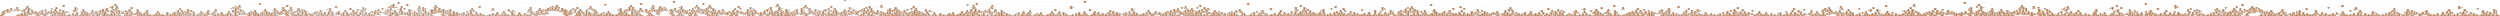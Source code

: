digraph Tree {
node [shape=box, style="filled, rounded", color="black", fontname=helvetica] ;
edge [fontname=helvetica] ;
0 [label="Term_Short Term <= 0.5\nfriedman_mse = 645.891\nsamples = 25195\nvalue = 716.377", fillcolor="#ea9b62"] ;
1 [label="Maximum Open Credit <= 816695.0\nfriedman_mse = 938.523\nsamples = 6943\nvalue = 699.159", fillcolor="#eda877"] ;
0 -> 1 [labeldistance=2.5, labelangle=45, headlabel="True"] ;
2 [label="Annual Income <= 1377927.5\nfriedman_mse = 967.321\nsamples = 4885\nvalue = 696.55", fillcolor="#eeaa7a"] ;
1 -> 2 ;
3 [label="Monthly Debt <= 15088.85\nfriedman_mse = 1028.172\nsamples = 2460\nvalue = 692.82", fillcolor="#eead7e"] ;
2 -> 3 ;
4 [label="Maximum Open Credit <= 306933.0\nfriedman_mse = 1034.805\nsamples = 1237\nvalue = 696.216", fillcolor="#eeab7a"] ;
3 -> 4 ;
5 [label="log_Current Credit Balance <= 10.911\nfriedman_mse = 1207.531\nsamples = 525\nvalue = 691.078", fillcolor="#eeae80"] ;
4 -> 5 ;
6 [label="log_Maximum Open Credit <= 11.21\nfriedman_mse = 1104.615\nsamples = 146\nvalue = 699.958", fillcolor="#eda876"] ;
5 -> 6 ;
7 [label="Current Credit Balance <= 17774.5\nfriedman_mse = 1510.853\nsamples = 47\nvalue = 690.507", fillcolor="#eeaf81"] ;
6 -> 7 ;
8 [label="Purpose_Debt Consolidation <= 0.5\nfriedman_mse = 730.151\nsamples = 30\nvalue = 706.409", fillcolor="#eca36e"] ;
7 -> 8 ;
9 [label="Current Credit Balance <= 6631.0\nfriedman_mse = 588.062\nsamples = 24\nvalue = 712.222", fillcolor="#eb9e67"] ;
8 -> 9 ;
10 [label="Monthly Debt <= 12492.215\nfriedman_mse = 463.487\nsamples = 13\nvalue = 723.75", fillcolor="#e9965a"] ;
9 -> 10 ;
11 [label="Years of Credit History <= 8.2\nfriedman_mse = 138.099\nsamples = 11\nvalue = 729.889", fillcolor="#e89152"] ;
10 -> 11 ;
12 [label="friedman_mse = 0.0\nsamples = 1\nvalue = 705.0", fillcolor="#eca470"] ;
11 -> 12 ;
13 [label="Annual Income <= 1223771.0\nfriedman_mse = 68.25\nsamples = 10\nvalue = 733.0", fillcolor="#e88f4e"] ;
11 -> 13 ;
14 [label="Number of Open Accounts <= 8.0\nfriedman_mse = 8.8\nsamples = 9\nvalue = 735.0", fillcolor="#e88d4c"] ;
13 -> 14 ;
15 [label="Years of Credit History <= 11.35\nfriedman_mse = 6.0\nsamples = 8\nvalue = 734.0", fillcolor="#e88e4d"] ;
14 -> 15 ;
16 [label="friedman_mse = 0.24\nsamples = 3\nvalue = 732.4", fillcolor="#e88f4f"] ;
15 -> 16 ;
17 [label="friedman_mse = 6.98\nsamples = 5\nvalue = 735.143", fillcolor="#e78d4c"] ;
15 -> 17 ;
18 [label="friedman_mse = 0.0\nsamples = 1\nvalue = 739.0", fillcolor="#e78a47"] ;
14 -> 18 ;
19 [label="friedman_mse = 0.0\nsamples = 1\nvalue = 703.0", fillcolor="#eda572"] ;
13 -> 19 ;
20 [label="friedman_mse = 0.25\nsamples = 2\nvalue = 668.5", fillcolor="#f2c09b"] ;
10 -> 20 ;
21 [label="Current Credit Balance <= 14573.0\nfriedman_mse = 370.027\nsamples = 11\nvalue = 697.812", fillcolor="#eda978"] ;
9 -> 21 ;
22 [label="Current Credit Balance <= 9357.5\nfriedman_mse = 112.095\nsamples = 9\nvalue = 691.538", fillcolor="#eeae80"] ;
21 -> 22 ;
23 [label="friedman_mse = 53.938\nsamples = 5\nvalue = 697.75", fillcolor="#eda979"] ;
22 -> 23 ;
24 [label="friedman_mse = 44.64\nsamples = 4\nvalue = 681.6", fillcolor="#f0b68c"] ;
22 -> 24 ;
25 [label="friedman_mse = 578.0\nsamples = 2\nvalue = 725.0", fillcolor="#e99558"] ;
21 -> 25 ;
26 [label="Annual Income <= 905625.5\nfriedman_mse = 533.188\nsamples = 6\nvalue = 680.25", fillcolor="#f0b78d"] ;
8 -> 26 ;
27 [label="friedman_mse = 166.16\nsamples = 4\nvalue = 664.2", fillcolor="#f3c3a1"] ;
26 -> 27 ;
28 [label="friedman_mse = 0.0\nsamples = 2\nvalue = 707.0", fillcolor="#eca26d"] ;
26 -> 28 ;
29 [label="Monthly Debt <= 7160.625\nfriedman_mse = 1729.546\nsamples = 17\nvalue = 666.379", fillcolor="#f2c19e"] ;
7 -> 29 ;
30 [label="Monthly Debt <= 3184.115\nfriedman_mse = 1398.756\nsamples = 9\nvalue = 651.722", fillcolor="#f5ccaf"] ;
29 -> 30 ;
31 [label="friedman_mse = 447.609\nsamples = 5\nvalue = 688.125", fillcolor="#efb184"] ;
30 -> 31 ;
32 [label="friedman_mse = 251.44\nsamples = 4\nvalue = 622.6", fillcolor="#f9e2d2"] ;
30 -> 32 ;
33 [label="Maximum Open Credit <= 51337.0\nfriedman_mse = 1344.05\nsamples = 8\nvalue = 690.364", fillcolor="#eeaf81"] ;
29 -> 33 ;
34 [label="friedman_mse = 35.76\nsamples = 3\nvalue = 716.2", fillcolor="#ea9b63"] ;
33 -> 34 ;
35 [label="friedman_mse = 1414.472\nsamples = 5\nvalue = 668.833", fillcolor="#f2bf9b"] ;
33 -> 35 ;
36 [label="log_Current Credit Balance <= 8.754\nfriedman_mse = 870.92\nsamples = 99\nvalue = 704.09", fillcolor="#eca571"] ;
6 -> 36 ;
37 [label="Current Credit Balance <= 2992.5\nfriedman_mse = 1994.576\nsamples = 9\nvalue = 676.083", fillcolor="#f1ba92"] ;
36 -> 37 ;
38 [label="Annual Income <= 489259.5\nfriedman_mse = 905.21\nsamples = 7\nvalue = 695.889", fillcolor="#eeab7b"] ;
37 -> 38 ;
39 [label="friedman_mse = 0.0\nsamples = 1\nvalue = 626.0", fillcolor="#f9e0ce"] ;
38 -> 39 ;
40 [label="Years of Credit History <= 24.45\nfriedman_mse = 331.484\nsamples = 6\nvalue = 704.625", fillcolor="#eca470"] ;
38 -> 40 ;
41 [label="friedman_mse = 136.556\nsamples = 4\nvalue = 713.333", fillcolor="#eb9e66"] ;
40 -> 41 ;
42 [label="friedman_mse = 6.25\nsamples = 2\nvalue = 678.5", fillcolor="#f0b88f"] ;
40 -> 42 ;
43 [label="friedman_mse = 555.556\nsamples = 2\nvalue = 616.667", fillcolor="#fae7d9"] ;
37 -> 43 ;
44 [label="Number of Open Accounts <= 14.5\nfriedman_mse = 718.501\nsamples = 90\nvalue = 706.258", fillcolor="#eca36e"] ;
36 -> 44 ;
45 [label="Annual Income <= 1018637.5\nfriedman_mse = 650.44\nsamples = 85\nvalue = 708.17", fillcolor="#eca26c"] ;
44 -> 45 ;
46 [label="Years of Credit History <= 5.75\nfriedman_mse = 619.703\nsamples = 62\nvalue = 712.602", fillcolor="#eb9e67"] ;
45 -> 46 ;
47 [label="friedman_mse = 0.0\nsamples = 1\nvalue = 633.0", fillcolor="#f7dbc6"] ;
46 -> 47 ;
48 [label="log_Current Credit Balance <= 10.813\nfriedman_mse = 565.722\nsamples = 61\nvalue = 713.346", fillcolor="#eb9e66"] ;
46 -> 48 ;
49 [label="Number of Open Accounts <= 8.5\nfriedman_mse = 362.842\nsamples = 49\nvalue = 716.174", fillcolor="#ea9b63"] ;
48 -> 49 ;
50 [label="log_Maximum Open Credit <= 11.842\nfriedman_mse = 279.518\nsamples = 36\nvalue = 719.944", fillcolor="#ea995e"] ;
49 -> 50 ;
51 [label="Maximum Open Credit <= 83402.0\nfriedman_mse = 241.398\nsamples = 20\nvalue = 712.297", fillcolor="#eb9e67"] ;
50 -> 51 ;
52 [label="friedman_mse = 13.21\nsamples = 4\nvalue = 725.889", fillcolor="#e99457"] ;
51 -> 52 ;
53 [label="friedman_mse = 236.281\nsamples = 16\nvalue = 707.929", fillcolor="#eca26c"] ;
51 -> 53 ;
54 [label="Maximum Open Credit <= 161568.0\nfriedman_mse = 188.136\nsamples = 16\nvalue = 728.265", fillcolor="#e99254"] ;
50 -> 54 ;
55 [label="friedman_mse = 47.633\nsamples = 3\nvalue = 742.286", fillcolor="#e68843"] ;
54 -> 55 ;
56 [label="friedman_mse = 160.381\nsamples = 13\nvalue = 724.63", fillcolor="#e99558"] ;
54 -> 56 ;
57 [label="Monthly Debt <= 11847.26\nfriedman_mse = 371.689\nsamples = 13\nvalue = 698.333", fillcolor="#eda978"] ;
49 -> 57 ;
58 [label="Number of Open Accounts <= 10.5\nfriedman_mse = 178.694\nsamples = 9\nvalue = 689.182", fillcolor="#efb083"] ;
57 -> 58 ;
59 [label="friedman_mse = 64.96\nsamples = 5\nvalue = 680.2", fillcolor="#f0b78d"] ;
58 -> 59 ;
60 [label="friedman_mse = 150.222\nsamples = 4\nvalue = 696.667", fillcolor="#eeaa7a"] ;
58 -> 60 ;
61 [label="friedman_mse = 38.75\nsamples = 4\nvalue = 723.5", fillcolor="#e9965a"] ;
57 -> 61 ;
62 [label="Current Credit Balance <= 50283.5\nfriedman_mse = 1229.61\nsamples = 12\nvalue = 701.762", fillcolor="#eda674"] ;
48 -> 62 ;
63 [label="friedman_mse = 1300.245\nsamples = 4\nvalue = 663.571", fillcolor="#f3c3a1"] ;
62 -> 63 ;
64 [label="Monthly Debt <= 6373.265\nfriedman_mse = 100.408\nsamples = 8\nvalue = 720.857", fillcolor="#ea985d"] ;
62 -> 64 ;
65 [label="friedman_mse = 56.25\nsamples = 3\nvalue = 711.5", fillcolor="#eb9f68"] ;
64 -> 65 ;
66 [label="friedman_mse = 18.609\nsamples = 5\nvalue = 727.875", fillcolor="#e99355"] ;
64 -> 66 ;
67 [label="Monthly Debt <= 11681.485\nfriedman_mse = 530.554\nsamples = 23\nvalue = 695.897", fillcolor="#eeab7b"] ;
45 -> 67 ;
68 [label="Number of Open Accounts <= 6.0\nfriedman_mse = 474.879\nsamples = 10\nvalue = 680.059", fillcolor="#f0b78e"] ;
67 -> 68 ;
69 [label="friedman_mse = 0.0\nsamples = 1\nvalue = 632.0", fillcolor="#f8dbc7"] ;
68 -> 69 ;
70 [label="Number of Open Accounts <= 9.0\nfriedman_mse = 189.182\nsamples = 9\nvalue = 686.467", fillcolor="#efb286"] ;
68 -> 70 ;
71 [label="friedman_mse = 86.857\nsamples = 5\nvalue = 676.0", fillcolor="#f1ba92"] ;
70 -> 71 ;
72 [label="friedman_mse = 98.984\nsamples = 4\nvalue = 695.625", fillcolor="#eeab7b"] ;
70 -> 72 ;
73 [label="Annual Income <= 1284989.0\nfriedman_mse = 229.936\nsamples = 13\nvalue = 708.136", fillcolor="#eca26c"] ;
67 -> 73 ;
74 [label="log_Current Credit Balance <= 9.224\nfriedman_mse = 141.352\nsamples = 11\nvalue = 712.263", fillcolor="#eb9e67"] ;
73 -> 74 ;
75 [label="friedman_mse = 0.0\nsamples = 1\nvalue = 690.0", fillcolor="#efaf82"] ;
74 -> 75 ;
76 [label="log_Current Credit Balance <= 9.945\nfriedman_mse = 92.81\nsamples = 10\nvalue = 714.882", fillcolor="#eb9c64"] ;
74 -> 76 ;
77 [label="friedman_mse = 0.222\nsamples = 3\nvalue = 724.667", fillcolor="#e99558"] ;
76 -> 77 ;
78 [label="Monthly Debt <= 12871.075\nfriedman_mse = 62.612\nsamples = 7\nvalue = 709.545", fillcolor="#eba06a"] ;
76 -> 78 ;
79 [label="friedman_mse = 8.0\nsamples = 2\nvalue = 720.0", fillcolor="#ea995e"] ;
78 -> 79 ;
80 [label="friedman_mse = 26.734\nsamples = 5\nvalue = 705.625", fillcolor="#eca36f"] ;
78 -> 80 ;
81 [label="friedman_mse = 0.0\nsamples = 2\nvalue = 682.0", fillcolor="#f0b58b"] ;
73 -> 81 ;
82 [label="friedman_mse = 667.609\nsamples = 5\nvalue = 671.125", fillcolor="#f2be98"] ;
44 -> 82 ;
83 [label="Years of Credit History <= 13.1\nfriedman_mse = 1204.591\nsamples = 379\nvalue = 687.538", fillcolor="#efb185"] ;
5 -> 83 ;
84 [label="Purpose_Debt Consolidation <= 0.5\nfriedman_mse = 1340.513\nsamples = 132\nvalue = 676.431", fillcolor="#f1ba92"] ;
83 -> 84 ;
85 [label="log_Current Credit Balance <= 12.06\nfriedman_mse = 1437.714\nsamples = 25\nvalue = 646.0", fillcolor="#f5d1b6"] ;
84 -> 85 ;
86 [label="Monthly Debt <= 9923.415\nfriedman_mse = 1288.307\nsamples = 20\nvalue = 653.4", fillcolor="#f4cbad"] ;
85 -> 86 ;
87 [label="log_Current Credit Balance <= 11.77\nfriedman_mse = 701.689\nsamples = 13\nvalue = 674.667", fillcolor="#f1bb94"] ;
86 -> 87 ;
88 [label="Years of Credit History <= 9.35\nfriedman_mse = 544.746\nsamples = 11\nvalue = 669.154", fillcolor="#f2bf9b"] ;
87 -> 88 ;
89 [label="friedman_mse = 204.188\nsamples = 3\nvalue = 642.25", fillcolor="#f6d4bb"] ;
88 -> 89 ;
90 [label="Current Credit Balance <= 68637.5\nfriedman_mse = 231.432\nsamples = 8\nvalue = 681.111", fillcolor="#f0b68c"] ;
88 -> 90 ;
91 [label="friedman_mse = 8.0\nsamples = 2\nvalue = 696.0", fillcolor="#eeab7b"] ;
90 -> 91 ;
92 [label="Years of Credit History <= 9.6\nfriedman_mse = 176.889\nsamples = 6\nvalue = 673.667", fillcolor="#f1bc95"] ;
90 -> 92 ;
93 [label="friedman_mse = 0.0\nsamples = 1\nvalue = 692.0", fillcolor="#eeae7f"] ;
92 -> 93 ;
94 [label="friedman_mse = 131.6\nsamples = 5\nvalue = 670.0", fillcolor="#f2be9a"] ;
92 -> 94 ;
95 [label="friedman_mse = 240.25\nsamples = 2\nvalue = 710.5", fillcolor="#eba069"] ;
87 -> 95 ;
96 [label="Annual Income <= 843875.5\nfriedman_mse = 970.382\nsamples = 7\nvalue = 632.133", fillcolor="#f8dbc7"] ;
86 -> 96 ;
97 [label="friedman_mse = 48.222\nsamples = 3\nvalue = 598.333", fillcolor="#fdf5ef"] ;
96 -> 97 ;
98 [label="friedman_mse = 315.778\nsamples = 4\nvalue = 654.667", fillcolor="#f4caac"] ;
96 -> 98 ;
99 [label="friedman_mse = 34.24\nsamples = 5\nvalue = 601.6", fillcolor="#fcf2eb"] ;
85 -> 99 ;
100 [label="log_Current Credit Balance <= 11.763\nfriedman_mse = 1085.388\nsamples = 107\nvalue = 682.808", fillcolor="#f0b58a"] ;
84 -> 100 ;
101 [label="log_Maximum Open Credit <= 11.901\nfriedman_mse = 840.887\nsamples = 57\nvalue = 691.352", fillcolor="#eeae80"] ;
100 -> 101 ;
102 [label="Monthly Debt <= 9215.76\nfriedman_mse = 705.845\nsamples = 16\nvalue = 675.261", fillcolor="#f1ba93"] ;
101 -> 102 ;
103 [label="log_Maximum Open Credit <= 11.823\nfriedman_mse = 378.83\nsamples = 11\nvalue = 684.588", fillcolor="#efb388"] ;
102 -> 103 ;
104 [label="Annual Income <= 1141472.5\nfriedman_mse = 138.41\nsamples = 8\nvalue = 693.417", fillcolor="#eead7e"] ;
103 -> 104 ;
105 [label="Number of Open Accounts <= 12.5\nfriedman_mse = 45.702\nsamples = 7\nvalue = 690.455", fillcolor="#eeaf81"] ;
104 -> 105 ;
106 [label="log_Current Credit Balance <= 11.04\nfriedman_mse = 25.984\nsamples = 6\nvalue = 693.625", fillcolor="#eead7d"] ;
105 -> 106 ;
107 [label="friedman_mse = 0.0\nsamples = 2\nvalue = 702.0", fillcolor="#eda673"] ;
106 -> 107 ;
108 [label="friedman_mse = 3.472\nsamples = 4\nvalue = 690.833", fillcolor="#eeaf81"] ;
106 -> 108 ;
109 [label="friedman_mse = 0.0\nsamples = 1\nvalue = 682.0", fillcolor="#f0b58b"] ;
105 -> 109 ;
110 [label="friedman_mse = 0.0\nsamples = 1\nvalue = 726.0", fillcolor="#e99457"] ;
104 -> 110 ;
111 [label="friedman_mse = 319.84\nsamples = 3\nvalue = 663.4", fillcolor="#f3c3a1"] ;
103 -> 111 ;
112 [label="friedman_mse = 687.472\nsamples = 5\nvalue = 648.833", fillcolor="#f5cfb3"] ;
102 -> 112 ;
113 [label="Number of Open Accounts <= 7.5\nfriedman_mse = 764.629\nsamples = 41\nvalue = 697.046", fillcolor="#edaa79"] ;
101 -> 113 ;
114 [label="log_Maximum Open Credit <= 11.99\nfriedman_mse = 970.851\nsamples = 29\nvalue = 689.683", fillcolor="#efb082"] ;
113 -> 114 ;
115 [label="Number of Open Accounts <= 5.5\nfriedman_mse = 141.728\nsamples = 7\nvalue = 715.778", fillcolor="#eb9c63"] ;
114 -> 115 ;
116 [label="friedman_mse = 16.0\nsamples = 2\nvalue = 694.0", fillcolor="#eeac7d"] ;
115 -> 116 ;
117 [label="friedman_mse = 3.429\nsamples = 5\nvalue = 722.0", fillcolor="#ea975c"] ;
115 -> 117 ;
118 [label="log_Maximum Open Credit <= 11.994\nfriedman_mse = 958.663\nsamples = 22\nvalue = 682.344", fillcolor="#f0b58b"] ;
114 -> 118 ;
119 [label="friedman_mse = 0.0\nsamples = 1\nvalue = 590.0", fillcolor="#fefbf9"] ;
118 -> 119 ;
120 [label="log_Maximum Open Credit <= 12.39\nfriedman_mse = 705.638\nsamples = 21\nvalue = 685.323", fillcolor="#efb387"] ;
118 -> 120 ;
121 [label="Annual Income <= 1227675.5\nfriedman_mse = 765.779\nsamples = 15\nvalue = 695.471", fillcolor="#eeab7b"] ;
120 -> 121 ;
122 [label="friedman_mse = 609.309\nsamples = 14\nvalue = 698.938", fillcolor="#eda977"] ;
121 -> 122 ;
123 [label="friedman_mse = 0.0\nsamples = 1\nvalue = 640.0", fillcolor="#f6d5bd"] ;
121 -> 123 ;
124 [label="Monthly Debt <= 8571.945\nfriedman_mse = 355.714\nsamples = 6\nvalue = 673.0", fillcolor="#f1bc96"] ;
120 -> 124 ;
125 [label="friedman_mse = 23.41\nsamples = 3\nvalue = 683.3", fillcolor="#f0b48a"] ;
124 -> 125 ;
126 [label="friedman_mse = 258.188\nsamples = 3\nvalue = 647.25", fillcolor="#f5d0b5"] ;
124 -> 126 ;
127 [label="Annual Income <= 735955.5\nfriedman_mse = 161.484\nsamples = 12\nvalue = 709.625", fillcolor="#eba06a"] ;
113 -> 127 ;
128 [label="friedman_mse = 14.84\nsamples = 3\nvalue = 697.222", fillcolor="#edaa79"] ;
127 -> 128 ;
129 [label="Current Credit Balance <= 86193.5\nfriedman_mse = 101.796\nsamples = 9\nvalue = 717.067", fillcolor="#ea9b61"] ;
127 -> 129 ;
130 [label="friedman_mse = 0.0\nsamples = 1\nvalue = 693.0", fillcolor="#eead7e"] ;
129 -> 130 ;
131 [label="Number of Open Accounts <= 8.5\nfriedman_mse = 64.74\nsamples = 8\nvalue = 718.786", fillcolor="#ea995f"] ;
129 -> 131 ;
132 [label="friedman_mse = 49.5\nsamples = 3\nvalue = 708.0", fillcolor="#eca26c"] ;
131 -> 132 ;
133 [label="friedman_mse = 5.69\nsamples = 5\nvalue = 723.1", fillcolor="#e9965a"] ;
131 -> 133 ;
134 [label="log_Maximum Open Credit <= 12.231\nfriedman_mse = 1185.852\nsamples = 50\nvalue = 673.291", fillcolor="#f1bc96"] ;
100 -> 134 ;
135 [label="Years of Credit History <= 9.55\nfriedman_mse = 981.34\nsamples = 7\nvalue = 630.312", fillcolor="#f8ddc9"] ;
134 -> 135 ;
136 [label="friedman_mse = 0.0\nsamples = 2\nvalue = 599.0", fillcolor="#fdf4ee"] ;
135 -> 136 ;
137 [label="friedman_mse = 628.89\nsamples = 5\nvalue = 649.1", fillcolor="#f5ceb3"] ;
135 -> 137 ;
138 [label="Years of Credit History <= 12.05\nfriedman_mse = 649.529\nsamples = 43\nvalue = 684.206", fillcolor="#efb489"] ;
134 -> 138 ;
139 [label="log_Maximum Open Credit <= 12.619\nfriedman_mse = 546.174\nsamples = 35\nvalue = 689.491", fillcolor="#efb082"] ;
138 -> 139 ;
140 [label="Monthly Debt <= 14152.53\nfriedman_mse = 521.428\nsamples = 33\nvalue = 687.204", fillcolor="#efb185"] ;
139 -> 140 ;
141 [label="Number of Open Accounts <= 8.5\nfriedman_mse = 475.779\nsamples = 31\nvalue = 685.553", fillcolor="#efb387"] ;
140 -> 141 ;
142 [label="log_Current Credit Balance <= 12.282\nfriedman_mse = 218.239\nsamples = 20\nvalue = 692.774", fillcolor="#eead7e"] ;
141 -> 142 ;
143 [label="friedman_mse = 173.718\nsamples = 17\nvalue = 695.321", fillcolor="#eeab7b"] ;
142 -> 143 ;
144 [label="friedman_mse = 8.0\nsamples = 3\nvalue = 669.0", fillcolor="#f2bf9b"] ;
142 -> 144 ;
145 [label="Annual Income <= 656117.5\nfriedman_mse = 677.996\nsamples = 11\nvalue = 671.562", fillcolor="#f1bd98"] ;
141 -> 145 ;
146 [label="friedman_mse = 84.222\nsamples = 3\nvalue = 702.333", fillcolor="#eda673"] ;
145 -> 146 ;
147 [label="friedman_mse = 546.095\nsamples = 8\nvalue = 664.462", fillcolor="#f3c3a0"] ;
145 -> 147 ;
148 [label="friedman_mse = 25.0\nsamples = 2\nvalue = 726.0", fillcolor="#e99457"] ;
140 -> 148 ;
149 [label="friedman_mse = 0.75\nsamples = 2\nvalue = 717.5", fillcolor="#ea9a61"] ;
139 -> 149 ;
150 [label="Current Credit Balance <= 196792.5\nfriedman_mse = 264.96\nsamples = 8\nvalue = 656.2", fillcolor="#f4c9aa"] ;
138 -> 150 ;
151 [label="friedman_mse = 105.25\nsamples = 5\nvalue = 645.5", fillcolor="#f6d1b7"] ;
150 -> 151 ;
152 [label="friedman_mse = 75.188\nsamples = 3\nvalue = 672.25", fillcolor="#f1bd97"] ;
150 -> 152 ;
153 [label="Annual Income <= 1368009.5\nfriedman_mse = 1042.181\nsamples = 247\nvalue = 693.148", fillcolor="#eead7e"] ;
83 -> 153 ;
154 [label="Years of Credit History <= 13.45\nfriedman_mse = 1001.148\nsamples = 246\nvalue = 693.753", fillcolor="#eeac7d"] ;
153 -> 154 ;
155 [label="Number of Open Accounts <= 7.5\nfriedman_mse = 182.462\nsamples = 11\nvalue = 719.733", fillcolor="#ea995e"] ;
154 -> 155 ;
156 [label="Maximum Open Credit <= 245685.0\nfriedman_mse = 35.85\nsamples = 6\nvalue = 726.5", fillcolor="#e99456"] ;
155 -> 156 ;
157 [label="friedman_mse = 6.222\nsamples = 5\nvalue = 724.667", fillcolor="#e99558"] ;
156 -> 157 ;
158 [label="friedman_mse = 0.0\nsamples = 1\nvalue = 743.0", fillcolor="#e68743"] ;
156 -> 158 ;
159 [label="friedman_mse = 200.96\nsamples = 5\nvalue = 706.2", fillcolor="#eca36e"] ;
155 -> 159 ;
160 [label="Number of Open Accounts <= 9.5\nfriedman_mse = 1005.751\nsamples = 235\nvalue = 692.733", fillcolor="#eead7e"] ;
154 -> 160 ;
161 [label="Annual Income <= 1301880.0\nfriedman_mse = 942.53\nsamples = 181\nvalue = 695.453", fillcolor="#eeab7b"] ;
160 -> 161 ;
162 [label="Years of Credit History <= 18.75\nfriedman_mse = 957.401\nsamples = 171\nvalue = 694.188", fillcolor="#eeac7d"] ;
161 -> 162 ;
163 [label="Years of Credit History <= 15.1\nfriedman_mse = 708.819\nsamples = 99\nvalue = 699.175", fillcolor="#eda877"] ;
162 -> 163 ;
164 [label="Annual Income <= 953610.0\nfriedman_mse = 1198.162\nsamples = 29\nvalue = 687.041", fillcolor="#efb285"] ;
163 -> 164 ;
165 [label="log_Maximum Open Credit <= 12.273\nfriedman_mse = 580.16\nsamples = 18\nvalue = 700.968", fillcolor="#eda775"] ;
164 -> 165 ;
166 [label="friedman_mse = 435.621\nsamples = 6\nvalue = 684.615", fillcolor="#efb388"] ;
165 -> 166 ;
167 [label="friedman_mse = 351.951\nsamples = 12\nvalue = 712.778", fillcolor="#eb9e67"] ;
165 -> 167 ;
168 [label="Annual Income <= 1114150.5\nfriedman_mse = 1353.164\nsamples = 11\nvalue = 663.056", fillcolor="#f3c4a2"] ;
164 -> 168 ;
169 [label="friedman_mse = 627.688\nsamples = 3\nvalue = 615.75", fillcolor="#fae8da"] ;
168 -> 169 ;
170 [label="friedman_mse = 738.388\nsamples = 8\nvalue = 676.571", fillcolor="#f1b992"] ;
168 -> 170 ;
171 [label="Maximum Open Credit <= 303435.0\nfriedman_mse = 416.396\nsamples = 70\nvalue = 704.256", fillcolor="#eca471"] ;
163 -> 171 ;
172 [label="Monthly Debt <= 3987.72\nfriedman_mse = 355.293\nsamples = 69\nvalue = 705.0", fillcolor="#eca470"] ;
171 -> 172 ;
173 [label="friedman_mse = 310.678\nsamples = 8\nvalue = 687.706", fillcolor="#efb184"] ;
172 -> 173 ;
174 [label="friedman_mse = 302.777\nsamples = 61\nvalue = 707.97", fillcolor="#eca26c"] ;
172 -> 174 ;
175 [label="friedman_mse = 0.0\nsamples = 1\nvalue = 618.0", fillcolor="#fae6d8"] ;
171 -> 175 ;
176 [label="Years of Credit History <= 21.55\nfriedman_mse = 1226.618\nsamples = 72\nvalue = 687.052", fillcolor="#efb285"] ;
162 -> 176 ;
177 [label="Monthly Debt <= 11390.405\nfriedman_mse = 1385.579\nsamples = 23\nvalue = 670.564", fillcolor="#f2be99"] ;
176 -> 177 ;
178 [label="Number of Open Accounts <= 8.5\nfriedman_mse = 1236.333\nsamples = 13\nvalue = 651.409", fillcolor="#f5cdb0"] ;
177 -> 178 ;
179 [label="friedman_mse = 827.247\nsamples = 12\nvalue = 644.45", fillcolor="#f6d2b8"] ;
178 -> 179 ;
180 [label="friedman_mse = 0.0\nsamples = 1\nvalue = 721.0", fillcolor="#ea985d"] ;
178 -> 180 ;
181 [label="log_Current Credit Balance <= 12.156\nfriedman_mse = 489.405\nsamples = 10\nvalue = 695.353", fillcolor="#eeab7b"] ;
177 -> 181 ;
182 [label="friedman_mse = 308.062\nsamples = 8\nvalue = 700.733", fillcolor="#eda775"] ;
181 -> 182 ;
183 [label="friedman_mse = 4.0\nsamples = 2\nvalue = 655.0", fillcolor="#f4caac"] ;
181 -> 183 ;
184 [label="Maximum Open Credit <= 300355.0\nfriedman_mse = 938.682\nsamples = 49\nvalue = 695.403", fillcolor="#eeab7b"] ;
176 -> 184 ;
185 [label="log_Maximum Open Credit <= 12.466\nfriedman_mse = 854.861\nsamples = 47\nvalue = 698.041", fillcolor="#eda978"] ;
184 -> 185 ;
186 [label="friedman_mse = 852.83\nsamples = 36\nvalue = 693.017", fillcolor="#eead7e"] ;
185 -> 186 ;
187 [label="friedman_mse = 308.74\nsamples = 11\nvalue = 719.214", fillcolor="#ea995f"] ;
185 -> 187 ;
188 [label="friedman_mse = 22.688\nsamples = 2\nvalue = 647.25", fillcolor="#f5d0b5"] ;
184 -> 188 ;
189 [label="log_Current Credit Balance <= 11.053\nfriedman_mse = 155.062\nsamples = 10\nvalue = 717.75", fillcolor="#ea9a61"] ;
161 -> 189 ;
190 [label="friedman_mse = 99.061\nsamples = 4\nvalue = 707.286", fillcolor="#eca26d"] ;
189 -> 190 ;
191 [label="Annual Income <= 1340402.5\nfriedman_mse = 47.21\nsamples = 6\nvalue = 725.889", fillcolor="#e99457"] ;
189 -> 191 ;
192 [label="friedman_mse = 4.8\nsamples = 3\nvalue = 731.0", fillcolor="#e89051"] ;
191 -> 192 ;
193 [label="friedman_mse = 26.75\nsamples = 3\nvalue = 719.5", fillcolor="#ea995f"] ;
191 -> 193 ;
194 [label="Purpose_Debt Consolidation <= 0.5\nfriedman_mse = 1110.672\nsamples = 54\nvalue = 683.083", fillcolor="#f0b58a"] ;
160 -> 194 ;
195 [label="Number of Open Accounts <= 12.5\nfriedman_mse = 1218.46\nsamples = 14\nvalue = 664.8", fillcolor="#f3c2a0"] ;
194 -> 195 ;
196 [label="Years of Credit History <= 20.7\nfriedman_mse = 732.597\nsamples = 10\nvalue = 650.786", fillcolor="#f5cdb1"] ;
195 -> 196 ;
197 [label="Years of Credit History <= 14.85\nfriedman_mse = 417.49\nsamples = 7\nvalue = 661.1", fillcolor="#f3c5a4"] ;
196 -> 197 ;
198 [label="friedman_mse = 0.0\nsamples = 1\nvalue = 607.0", fillcolor="#fceee5"] ;
197 -> 198 ;
199 [label="Monthly Debt <= 12507.985\nfriedman_mse = 102.543\nsamples = 6\nvalue = 667.111", fillcolor="#f2c19d"] ;
197 -> 199 ;
200 [label="friedman_mse = 2.4\nsamples = 3\nvalue = 676.0", fillcolor="#f1ba92"] ;
199 -> 200 ;
201 [label="friedman_mse = 5.5\nsamples = 3\nvalue = 656.0", fillcolor="#f4c9aa"] ;
199 -> 201 ;
202 [label="friedman_mse = 589.5\nsamples = 3\nvalue = 625.0", fillcolor="#f9e1cf"] ;
196 -> 202 ;
203 [label="friedman_mse = 824.583\nsamples = 4\nvalue = 697.5", fillcolor="#edaa79"] ;
195 -> 203 ;
204 [label="Monthly Debt <= 11691.84\nfriedman_mse = 939.881\nsamples = 40\nvalue = 688.797", fillcolor="#efb083"] ;
194 -> 204 ;
205 [label="Current Credit Balance <= 57817.0\nfriedman_mse = 821.88\nsamples = 29\nvalue = 694.6", fillcolor="#eeac7c"] ;
204 -> 205 ;
206 [label="friedman_mse = 576.0\nsamples = 2\nvalue = 634.0", fillcolor="#f7dac5"] ;
205 -> 206 ;
207 [label="Annual Income <= 638153.0\nfriedman_mse = 672.734\nsamples = 27\nvalue = 697.125", fillcolor="#edaa79"] ;
205 -> 207 ;
208 [label="friedman_mse = 110.25\nsamples = 2\nvalue = 661.5", fillcolor="#f3c5a4"] ;
207 -> 208 ;
209 [label="Annual Income <= 862201.0\nfriedman_mse = 598.004\nsamples = 25\nvalue = 700.364", fillcolor="#eda775"] ;
207 -> 209 ;
210 [label="friedman_mse = 89.964\nsamples = 12\nvalue = 710.524", fillcolor="#eba069"] ;
209 -> 210 ;
211 [label="friedman_mse = 881.558\nsamples = 13\nvalue = 691.087", fillcolor="#eeae80"] ;
209 -> 211 ;
212 [label="Monthly Debt <= 13657.01\nfriedman_mse = 811.495\nsamples = 11\nvalue = 668.071", fillcolor="#f2c09c"] ;
204 -> 212 ;
213 [label="Annual Income <= 771115.0\nfriedman_mse = 784.688\nsamples = 6\nvalue = 654.75", fillcolor="#f4caac"] ;
212 -> 213 ;
214 [label="friedman_mse = 3.556\nsamples = 2\nvalue = 681.333", fillcolor="#f0b68c"] ;
213 -> 214 ;
215 [label="friedman_mse = 574.96\nsamples = 4\nvalue = 638.8", fillcolor="#f7d6bf"] ;
213 -> 215 ;
216 [label="friedman_mse = 295.139\nsamples = 5\nvalue = 685.833", fillcolor="#efb287"] ;
212 -> 216 ;
217 [label="friedman_mse = 0.0\nsamples = 1\nvalue = 613.0", fillcolor="#fbeade"] ;
153 -> 217 ;
218 [label="log_Current Credit Balance <= 11.139\nfriedman_mse = 870.834\nsamples = 712\nvalue = 700.064", fillcolor="#eda876"] ;
4 -> 218 ;
219 [label="log_Maximum Open Credit <= 12.658\nfriedman_mse = 636.939\nsamples = 46\nvalue = 715.0", fillcolor="#eb9c64"] ;
218 -> 219 ;
220 [label="friedman_mse = 2.25\nsamples = 2\nvalue = 666.5", fillcolor="#f2c19e"] ;
219 -> 220 ;
221 [label="Annual Income <= 1246552.0\nfriedman_mse = 516.338\nsamples = 44\nvalue = 718.129", fillcolor="#ea9a60"] ;
219 -> 221 ;
222 [label="Number of Open Accounts <= 11.5\nfriedman_mse = 347.959\nsamples = 39\nvalue = 721.691", fillcolor="#ea975c"] ;
221 -> 222 ;
223 [label="Number of Open Accounts <= 5.5\nfriedman_mse = 265.831\nsamples = 29\nvalue = 727.105", fillcolor="#e99356"] ;
222 -> 223 ;
224 [label="Annual Income <= 646893.0\nfriedman_mse = 381.64\nsamples = 7\nvalue = 715.6", fillcolor="#eb9c63"] ;
223 -> 224 ;
225 [label="friedman_mse = 10.25\nsamples = 3\nvalue = 733.5", fillcolor="#e88e4e"] ;
224 -> 225 ;
226 [label="friedman_mse = 273.222\nsamples = 4\nvalue = 703.667", fillcolor="#eca571"] ;
224 -> 226 ;
227 [label="Years of Credit History <= 31.35\nfriedman_mse = 160.311\nsamples = 22\nvalue = 731.214", fillcolor="#e89051"] ;
223 -> 227 ;
228 [label="Monthly Debt <= 1819.06\nfriedman_mse = 115.716\nsamples = 21\nvalue = 733.231", fillcolor="#e88e4e"] ;
227 -> 228 ;
229 [label="friedman_mse = 66.5\nsamples = 4\nvalue = 718.0", fillcolor="#ea9a60"] ;
228 -> 229 ;
230 [label="Maximum Open Credit <= 541178.0\nfriedman_mse = 74.818\nsamples = 17\nvalue = 736.0", fillcolor="#e78c4b"] ;
228 -> 230 ;
231 [label="log_Current Credit Balance <= 11.129\nfriedman_mse = 45.778\nsamples = 14\nvalue = 738.667", fillcolor="#e78a48"] ;
230 -> 231 ;
232 [label="log_Current Credit Balance <= 9.372\nfriedman_mse = 7.609\nsamples = 13\nvalue = 740.875", fillcolor="#e78945"] ;
231 -> 232 ;
233 [label="friedman_mse = 0.0\nsamples = 1\nvalue = 745.0", fillcolor="#e68640"] ;
232 -> 233 ;
234 [label="friedman_mse = 5.918\nsamples = 12\nvalue = 740.286", fillcolor="#e78946"] ;
232 -> 234 ;
235 [label="friedman_mse = 0.0\nsamples = 1\nvalue = 721.0", fillcolor="#ea985d"] ;
231 -> 235 ;
236 [label="friedman_mse = 29.5\nsamples = 3\nvalue = 724.0", fillcolor="#e99559"] ;
230 -> 236 ;
237 [label="friedman_mse = 0.0\nsamples = 1\nvalue = 705.0", fillcolor="#eca470"] ;
227 -> 237 ;
238 [label="Current Credit Balance <= 48079.5\nfriedman_mse = 319.536\nsamples = 10\nvalue = 709.588", fillcolor="#eba06a"] ;
222 -> 238 ;
239 [label="friedman_mse = 182.109\nsamples = 4\nvalue = 720.125", fillcolor="#ea985e"] ;
238 -> 239 ;
240 [label="Monthly Debt <= 7537.965\nfriedman_mse = 255.284\nsamples = 6\nvalue = 700.222", fillcolor="#eda876"] ;
238 -> 240 ;
241 [label="friedman_mse = 0.0\nsamples = 1\nvalue = 738.0", fillcolor="#e78b49"] ;
240 -> 241 ;
242 [label="friedman_mse = 86.5\nsamples = 5\nvalue = 695.5", fillcolor="#eeab7b"] ;
240 -> 242 ;
243 [label="friedman_mse = 956.408\nsamples = 5\nvalue = 690.143", fillcolor="#efaf82"] ;
221 -> 243 ;
244 [label="Purpose_Debt Consolidation <= 0.5\nfriedman_mse = 870.64\nsamples = 666\nvalue = 699.132", fillcolor="#eda877"] ;
218 -> 244 ;
245 [label="Number of Open Accounts <= 16.5\nfriedman_mse = 1106.851\nsamples = 101\nvalue = 688.462", fillcolor="#efb084"] ;
244 -> 245 ;
246 [label="Annual Income <= 1229328.5\nfriedman_mse = 1046.6\nsamples = 96\nvalue = 690.633", fillcolor="#eeaf81"] ;
245 -> 246 ;
247 [label="log_Current Credit Balance <= 13.078\nfriedman_mse = 900.279\nsamples = 77\nvalue = 695.865", fillcolor="#eeab7b"] ;
246 -> 247 ;
248 [label="Years of Credit History <= 7.2\nfriedman_mse = 747.442\nsamples = 73\nvalue = 698.59", fillcolor="#eda978"] ;
247 -> 248 ;
249 [label="friedman_mse = 0.0\nsamples = 2\nvalue = 642.0", fillcolor="#f6d4bb"] ;
248 -> 249 ;
250 [label="Current Credit Balance <= 81462.5\nfriedman_mse = 698.564\nsamples = 71\nvalue = 699.689", fillcolor="#eda876"] ;
248 -> 250 ;
251 [label="friedman_mse = 14.222\nsamples = 2\nvalue = 656.333", fillcolor="#f4c9aa"] ;
250 -> 251 ;
252 [label="Current Credit Balance <= 213151.5\nfriedman_mse = 661.01\nsamples = 69\nvalue = 700.99", fillcolor="#eda775"] ;
250 -> 252 ;
253 [label="Monthly Debt <= 10009.96\nfriedman_mse = 546.681\nsamples = 39\nvalue = 706.796", fillcolor="#eca36e"] ;
252 -> 253 ;
254 [label="Annual Income <= 1137492.0\nfriedman_mse = 695.202\nsamples = 17\nvalue = 694.19", fillcolor="#eeac7d"] ;
253 -> 254 ;
255 [label="friedman_mse = 526.91\nsamples = 16\nvalue = 697.3", fillcolor="#edaa79"] ;
254 -> 255 ;
256 [label="friedman_mse = 0.0\nsamples = 1\nvalue = 632.0", fillcolor="#f8dbc7"] ;
254 -> 256 ;
257 [label="Current Credit Balance <= 103037.0\nfriedman_mse = 286.694\nsamples = 22\nvalue = 714.818", fillcolor="#eb9c64"] ;
253 -> 257 ;
258 [label="friedman_mse = 99.0\nsamples = 7\nvalue = 726.5", fillcolor="#e99456"] ;
257 -> 258 ;
259 [label="friedman_mse = 289.114\nsamples = 15\nvalue = 711.08", fillcolor="#eb9f69"] ;
257 -> 259 ;
260 [label="Number of Open Accounts <= 11.5\nfriedman_mse = 709.187\nsamples = 30\nvalue = 694.174", fillcolor="#eeac7d"] ;
252 -> 260 ;
261 [label="Years of Credit History <= 17.65\nfriedman_mse = 656.799\nsamples = 20\nvalue = 685.448", fillcolor="#efb387"] ;
260 -> 261 ;
262 [label="friedman_mse = 211.835\nsamples = 7\nvalue = 661.727", fillcolor="#f3c5a3"] ;
261 -> 262 ;
263 [label="friedman_mse = 374.719\nsamples = 13\nvalue = 699.944", fillcolor="#eda876"] ;
261 -> 263 ;
264 [label="Annual Income <= 675174.5\nfriedman_mse = 447.114\nsamples = 10\nvalue = 709.059", fillcolor="#eca16b"] ;
260 -> 264 ;
265 [label="friedman_mse = 0.0\nsamples = 1\nvalue = 652.0", fillcolor="#f5ccaf"] ;
264 -> 265 ;
266 [label="friedman_mse = 258.859\nsamples = 9\nvalue = 712.625", fillcolor="#eb9e67"] ;
264 -> 266 ;
267 [label="friedman_mse = 1169.806\nsamples = 4\nvalue = 648.167", fillcolor="#f5cfb4"] ;
247 -> 267 ;
268 [label="log_Maximum Open Credit <= 12.973\nfriedman_mse = 1153.083\nsamples = 19\nvalue = 674.5", fillcolor="#f1bb94"] ;
246 -> 268 ;
269 [label="Years of Credit History <= 13.2\nfriedman_mse = 1426.149\nsamples = 7\nvalue = 647.818", fillcolor="#f5cfb4"] ;
268 -> 269 ;
270 [label="friedman_mse = 30.25\nsamples = 2\nvalue = 714.5", fillcolor="#eb9d65"] ;
269 -> 270 ;
271 [label="friedman_mse = 528.667\nsamples = 5\nvalue = 633.0", fillcolor="#f7dbc6"] ;
269 -> 271 ;
272 [label="log_Maximum Open Credit <= 13.206\nfriedman_mse = 581.862\nsamples = 12\nvalue = 686.24", fillcolor="#efb286"] ;
268 -> 272 ;
273 [label="Years of Credit History <= 12.8\nfriedman_mse = 329.684\nsamples = 8\nvalue = 698.062", fillcolor="#eda978"] ;
272 -> 273 ;
274 [label="friedman_mse = 81.0\nsamples = 2\nvalue = 729.0", fillcolor="#e89253"] ;
273 -> 274 ;
275 [label="Current Credit Balance <= 328320.0\nfriedman_mse = 208.944\nsamples = 6\nvalue = 693.643", fillcolor="#eead7d"] ;
273 -> 275 ;
276 [label="friedman_mse = 125.688\nsamples = 5\nvalue = 697.75", fillcolor="#eda979"] ;
275 -> 276 ;
277 [label="friedman_mse = 0.0\nsamples = 1\nvalue = 669.0", fillcolor="#f2bf9b"] ;
275 -> 277 ;
278 [label="friedman_mse = 339.951\nsamples = 4\nvalue = 665.222", fillcolor="#f2c29f"] ;
272 -> 278 ;
279 [label="friedman_mse = 756.444\nsamples = 5\nvalue = 653.0", fillcolor="#f4cbae"] ;
245 -> 279 ;
280 [label="Number of Open Accounts <= 14.5\nfriedman_mse = 806.689\nsamples = 565\nvalue = 700.978", fillcolor="#eda775"] ;
244 -> 280 ;
281 [label="Years of Credit History <= 11.15\nfriedman_mse = 774.057\nsamples = 487\nvalue = 702.306", fillcolor="#eda673"] ;
280 -> 281 ;
282 [label="Current Credit Balance <= 108110.0\nfriedman_mse = 1026.173\nsamples = 62\nvalue = 694.44", fillcolor="#eeac7c"] ;
281 -> 282 ;
283 [label="Annual Income <= 748134.5\nfriedman_mse = 1013.734\nsamples = 9\nvalue = 663.875", fillcolor="#f3c3a1"] ;
282 -> 283 ;
284 [label="friedman_mse = 141.41\nsamples = 4\nvalue = 642.3", fillcolor="#f6d4bb"] ;
283 -> 284 ;
285 [label="friedman_mse = 398.806\nsamples = 5\nvalue = 699.833", fillcolor="#eda876"] ;
283 -> 285 ;
286 [label="log_Current Credit Balance <= 12.559\nfriedman_mse = 839.931\nsamples = 53\nvalue = 699.699", fillcolor="#eda876"] ;
282 -> 286 ;
287 [label="Maximum Open Credit <= 341286.0\nfriedman_mse = 573.556\nsamples = 44\nvalue = 704.731", fillcolor="#eca470"] ;
286 -> 287 ;
288 [label="Annual Income <= 985910.0\nfriedman_mse = 149.311\nsamples = 7\nvalue = 722.786", fillcolor="#e9965b"] ;
287 -> 288 ;
289 [label="friedman_mse = 47.877\nsamples = 5\nvalue = 730.111", fillcolor="#e89152"] ;
288 -> 289 ;
290 [label="friedman_mse = 61.44\nsamples = 2\nvalue = 709.6", fillcolor="#eba06a"] ;
288 -> 290 ;
291 [label="log_Maximum Open Credit <= 12.786\nfriedman_mse = 579.452\nsamples = 37\nvalue = 700.781", fillcolor="#eda775"] ;
287 -> 291 ;
292 [label="friedman_mse = 1111.0\nsamples = 4\nvalue = 675.0", fillcolor="#f1bb94"] ;
291 -> 292 ;
293 [label="Annual Income <= 604912.5\nfriedman_mse = 448.592\nsamples = 33\nvalue = 703.448", fillcolor="#eca572"] ;
291 -> 293 ;
294 [label="friedman_mse = 144.667\nsamples = 3\nvalue = 668.0", fillcolor="#f2c09c"] ;
293 -> 294 ;
295 [label="Monthly Debt <= 11369.22\nfriedman_mse = 392.891\nsamples = 30\nvalue = 705.382", fillcolor="#eca46f"] ;
293 -> 295 ;
296 [label="friedman_mse = 190.28\nsamples = 17\nvalue = 712.031", fillcolor="#eb9f67"] ;
295 -> 296 ;
297 [label="friedman_mse = 527.679\nsamples = 13\nvalue = 696.13", fillcolor="#eeab7a"] ;
295 -> 297 ;
298 [label="log_Maximum Open Credit <= 13.081\nfriedman_mse = 1408.782\nsamples = 9\nvalue = 673.533", fillcolor="#f1bc95"] ;
286 -> 298 ;
299 [label="friedman_mse = 0.0\nsamples = 1\nvalue = 603.0", fillcolor="#fcf1ea"] ;
298 -> 299 ;
300 [label="log_Current Credit Balance <= 12.582\nfriedman_mse = 742.391\nsamples = 8\nvalue = 684.385", fillcolor="#efb488"] ;
298 -> 300 ;
301 [label="friedman_mse = 0.0\nsamples = 1\nvalue = 606.0", fillcolor="#fcefe6"] ;
300 -> 301 ;
302 [label="log_Current Credit Balance <= 12.868\nfriedman_mse = 249.576\nsamples = 7\nvalue = 690.917", fillcolor="#eeaf81"] ;
300 -> 302 ;
303 [label="Years of Credit History <= 10.05\nfriedman_mse = 160.29\nsamples = 6\nvalue = 686.1", fillcolor="#efb286"] ;
302 -> 303 ;
304 [label="friedman_mse = 61.609\nsamples = 4\nvalue = 680.875", fillcolor="#f0b68d"] ;
303 -> 304 ;
305 [label="friedman_mse = 9.0\nsamples = 2\nvalue = 707.0", fillcolor="#eca26d"] ;
303 -> 305 ;
306 [label="friedman_mse = 0.0\nsamples = 1\nvalue = 715.0", fillcolor="#eb9c64"] ;
302 -> 306 ;
307 [label="Monthly Debt <= 5202.2\nfriedman_mse = 721.013\nsamples = 425\nvalue = 703.593", fillcolor="#eca572"] ;
281 -> 307 ;
308 [label="Annual Income <= 362539.0\nfriedman_mse = 417.722\nsamples = 23\nvalue = 721.143", fillcolor="#ea985d"] ;
307 -> 308 ;
309 [label="friedman_mse = 0.0\nsamples = 1\nvalue = 659.0", fillcolor="#f3c7a7"] ;
308 -> 309 ;
310 [label="Monthly Debt <= 4727.39\nfriedman_mse = 313.087\nsamples = 22\nvalue = 722.971", fillcolor="#e9965a"] ;
308 -> 310 ;
311 [label="Annual Income <= 816230.5\nfriedman_mse = 352.127\nsamples = 16\nvalue = 716.333", fillcolor="#ea9b62"] ;
310 -> 311 ;
312 [label="Number of Open Accounts <= 7.5\nfriedman_mse = 281.107\nsamples = 8\nvalue = 704.727", fillcolor="#eca470"] ;
311 -> 312 ;
313 [label="friedman_mse = 28.667\nsamples = 3\nvalue = 728.0", fillcolor="#e99254"] ;
312 -> 313 ;
314 [label="friedman_mse = 96.5\nsamples = 5\nvalue = 696.0", fillcolor="#eeab7b"] ;
312 -> 314 ;
315 [label="Monthly Debt <= 3174.9\nfriedman_mse = 119.09\nsamples = 8\nvalue = 729.1", fillcolor="#e89253"] ;
311 -> 315 ;
316 [label="friedman_mse = 34.4\nsamples = 4\nvalue = 738.0", fillcolor="#e78b49"] ;
315 -> 316 ;
317 [label="friedman_mse = 45.36\nsamples = 4\nvalue = 720.2", fillcolor="#ea985e"] ;
315 -> 317 ;
318 [label="Current Credit Balance <= 205475.5\nfriedman_mse = 63.905\nsamples = 6\nvalue = 733.692", fillcolor="#e88e4e"] ;
310 -> 318 ;
319 [label="friedman_mse = 8.889\nsamples = 4\nvalue = 738.667", fillcolor="#e78a48"] ;
318 -> 319 ;
320 [label="friedman_mse = 6.75\nsamples = 2\nvalue = 722.5", fillcolor="#e9975b"] ;
318 -> 320 ;
321 [label="Maximum Open Credit <= 593901.0\nfriedman_mse = 719.805\nsamples = 402\nvalue = 702.62", fillcolor="#eda673"] ;
307 -> 321 ;
322 [label="Maximum Open Credit <= 592317.0\nfriedman_mse = 734.764\nsamples = 295\nvalue = 700.783", fillcolor="#eda775"] ;
321 -> 322 ;
323 [label="Current Credit Balance <= 220124.5\nfriedman_mse = 704.227\nsamples = 293\nvalue = 701.348", fillcolor="#eda774"] ;
322 -> 323 ;
324 [label="Years of Credit History <= 18.65\nfriedman_mse = 611.861\nsamples = 141\nvalue = 706.505", fillcolor="#eca36e"] ;
323 -> 324 ;
325 [label="Years of Credit History <= 17.65\nfriedman_mse = 539.215\nsamples = 89\nvalue = 711.068", fillcolor="#eb9f69"] ;
324 -> 325 ;
326 [label="friedman_mse = 523.929\nsamples = 81\nvalue = 708.733", fillcolor="#eca16b"] ;
325 -> 326 ;
327 [label="friedman_mse = 92.41\nsamples = 8\nvalue = 734.417", fillcolor="#e88e4d"] ;
325 -> 327 ;
328 [label="Years of Credit History <= 19.35\nfriedman_mse = 641.865\nsamples = 52\nvalue = 699.333", fillcolor="#eda877"] ;
324 -> 328 ;
329 [label="friedman_mse = 828.617\nsamples = 7\nvalue = 666.222", fillcolor="#f2c19e"] ;
328 -> 329 ;
330 [label="friedman_mse = 472.106\nsamples = 45\nvalue = 703.307", fillcolor="#eca572"] ;
328 -> 330 ;
331 [label="Years of Credit History <= 16.55\nfriedman_mse = 741.817\nsamples = 152\nvalue = 696.726", fillcolor="#eeaa7a"] ;
323 -> 331 ;
332 [label="Maximum Open Credit <= 559504.0\nfriedman_mse = 743.804\nsamples = 77\nvalue = 702.372", fillcolor="#eda673"] ;
331 -> 332 ;
333 [label="friedman_mse = 794.309\nsamples = 62\nvalue = 699.535", fillcolor="#eda876"] ;
332 -> 333 ;
334 [label="friedman_mse = 317.39\nsamples = 15\nvalue = 715.136", fillcolor="#eb9c64"] ;
332 -> 334 ;
335 [label="Monthly Debt <= 5992.125\nfriedman_mse = 675.266\nsamples = 75\nvalue = 691.033", fillcolor="#eeaf81"] ;
331 -> 335 ;
336 [label="friedman_mse = 31.36\nsamples = 3\nvalue = 727.8", fillcolor="#e99355"] ;
335 -> 336 ;
337 [label="friedman_mse = 641.933\nsamples = 72\nvalue = 689.435", fillcolor="#efb082"] ;
335 -> 337 ;
338 [label="friedman_mse = 22.688\nsamples = 2\nvalue = 636.25", fillcolor="#f7d8c2"] ;
322 -> 338 ;
339 [label="Number of Open Accounts <= 11.5\nfriedman_mse = 645.287\nsamples = 107\nvalue = 707.6", fillcolor="#eca26d"] ;
321 -> 339 ;
340 [label="Years of Credit History <= 16.65\nfriedman_mse = 463.183\nsamples = 74\nvalue = 712.412", fillcolor="#eb9e67"] ;
339 -> 340 ;
341 [label="Annual Income <= 750956.0\nfriedman_mse = 429.973\nsamples = 28\nvalue = 703.067", fillcolor="#eda572"] ;
340 -> 341 ;
342 [label="friedman_mse = 116.688\nsamples = 3\nvalue = 668.25", fillcolor="#f2c09c"] ;
341 -> 342 ;
343 [label="Maximum Open Credit <= 678733.0\nfriedman_mse = 330.736\nsamples = 25\nvalue = 706.463", fillcolor="#eca36e"] ;
341 -> 343 ;
344 [label="friedman_mse = 74.062\nsamples = 11\nvalue = 719.235", fillcolor="#ea995f"] ;
343 -> 344 ;
345 [label="friedman_mse = 315.16\nsamples = 14\nvalue = 697.417", fillcolor="#edaa79"] ;
343 -> 345 ;
346 [label="Monthly Debt <= 12833.55\nfriedman_mse = 397.978\nsamples = 46\nvalue = 718.095", fillcolor="#ea9a60"] ;
340 -> 346 ;
347 [label="Current Credit Balance <= 475047.5\nfriedman_mse = 484.38\nsamples = 31\nvalue = 712.787", fillcolor="#eb9e67"] ;
346 -> 347 ;
348 [label="friedman_mse = 408.247\nsamples = 26\nvalue = 718.263", fillcolor="#ea9a60"] ;
347 -> 348 ;
349 [label="friedman_mse = 144.667\nsamples = 5\nvalue = 689.667", fillcolor="#efb082"] ;
347 -> 349 ;
350 [label="log_Current Credit Balance <= 12.718\nfriedman_mse = 113.185\nsamples = 15\nvalue = 727.333", fillcolor="#e99355"] ;
346 -> 350 ;
351 [label="friedman_mse = 65.188\nsamples = 6\nvalue = 735.75", fillcolor="#e78d4b"] ;
350 -> 351 ;
352 [label="friedman_mse = 49.573\nsamples = 9\nvalue = 720.6", fillcolor="#ea985d"] ;
350 -> 352 ;
353 [label="log_Current Credit Balance <= 13.154\nfriedman_mse = 890.116\nsamples = 33\nvalue = 696.373", fillcolor="#eeaa7a"] ;
339 -> 353 ;
354 [label="log_Maximum Open Credit <= 13.399\nfriedman_mse = 719.479\nsamples = 32\nvalue = 700.021", fillcolor="#eda876"] ;
353 -> 354 ;
355 [label="Years of Credit History <= 13.15\nfriedman_mse = 279.254\nsamples = 15\nvalue = 713.16", fillcolor="#eb9e66"] ;
354 -> 355 ;
356 [label="friedman_mse = 243.0\nsamples = 2\nvalue = 685.0", fillcolor="#efb388"] ;
355 -> 356 ;
357 [label="friedman_mse = 106.345\nsamples = 13\nvalue = 718.524", fillcolor="#ea9a60"] ;
355 -> 357 ;
358 [label="Monthly Debt <= 10429.765\nfriedman_mse = 806.367\nsamples = 17\nvalue = 685.739", fillcolor="#efb387"] ;
354 -> 358 ;
359 [label="friedman_mse = 289.0\nsamples = 4\nvalue = 711.0", fillcolor="#eb9f69"] ;
358 -> 359 ;
360 [label="friedman_mse = 684.263\nsamples = 13\nvalue = 676.824", fillcolor="#f1b991"] ;
358 -> 360 ;
361 [label="friedman_mse = 0.0\nsamples = 1\nvalue = 638.0", fillcolor="#f7d7c0"] ;
353 -> 361 ;
362 [label="Monthly Debt <= 14186.635\nfriedman_mse = 929.386\nsamples = 78\nvalue = 692.874", fillcolor="#eead7e"] ;
280 -> 362 ;
363 [label="Monthly Debt <= 12144.325\nfriedman_mse = 1014.263\nsamples = 63\nvalue = 688.069", fillcolor="#efb184"] ;
362 -> 363 ;
364 [label="Annual Income <= 506055.5\nfriedman_mse = 628.764\nsamples = 33\nvalue = 701.587", fillcolor="#eda774"] ;
363 -> 364 ;
365 [label="friedman_mse = 0.0\nsamples = 1\nvalue = 638.0", fillcolor="#f7d7c0"] ;
364 -> 365 ;
366 [label="Monthly Debt <= 7997.195\nfriedman_mse = 465.204\nsamples = 32\nvalue = 704.477", fillcolor="#eca470"] ;
364 -> 366 ;
367 [label="log_Maximum Open Credit <= 12.763\nfriedman_mse = 158.975\nsamples = 8\nvalue = 719.545", fillcolor="#ea995f"] ;
366 -> 367 ;
368 [label="friedman_mse = 0.0\nsamples = 1\nvalue = 688.0", fillcolor="#efb184"] ;
367 -> 368 ;
369 [label="Number of Open Accounts <= 15.5\nfriedman_mse = 65.41\nsamples = 7\nvalue = 722.7", fillcolor="#e9965b"] ;
367 -> 369 ;
370 [label="friedman_mse = 0.0\nsamples = 1\nvalue = 735.0", fillcolor="#e88d4c"] ;
369 -> 370 ;
371 [label="Number of Open Accounts <= 25.5\nfriedman_mse = 34.484\nsamples = 6\nvalue = 719.625", fillcolor="#ea995e"] ;
369 -> 371 ;
372 [label="friedman_mse = 14.408\nsamples = 5\nvalue = 717.857", fillcolor="#ea9a61"] ;
371 -> 372 ;
373 [label="friedman_mse = 0.0\nsamples = 1\nvalue = 732.0", fillcolor="#e88f50"] ;
371 -> 373 ;
374 [label="Years of Credit History <= 13.15\nfriedman_mse = 466.369\nsamples = 24\nvalue = 699.455", fillcolor="#eda876"] ;
366 -> 374 ;
375 [label="friedman_mse = 127.062\nsamples = 5\nvalue = 682.778", fillcolor="#f0b58a"] ;
374 -> 375 ;
376 [label="Number of Open Accounts <= 15.5\nfriedman_mse = 450.207\nsamples = 19\nvalue = 705.708", fillcolor="#eca36f"] ;
374 -> 376 ;
377 [label="friedman_mse = 633.0\nsamples = 4\nvalue = 691.0", fillcolor="#eeaf81"] ;
376 -> 377 ;
378 [label="Annual Income <= 779028.5\nfriedman_mse = 293.127\nsamples = 15\nvalue = 710.611", fillcolor="#eba069"] ;
376 -> 378 ;
379 [label="friedman_mse = 173.918\nsamples = 6\nvalue = 692.714", fillcolor="#eead7f"] ;
378 -> 379 ;
380 [label="friedman_mse = 35.455\nsamples = 9\nvalue = 722.0", fillcolor="#ea975c"] ;
378 -> 380 ;
381 [label="log_Maximum Open Credit <= 13.483\nfriedman_mse = 1056.035\nsamples = 30\nvalue = 676.764", fillcolor="#f1b992"] ;
363 -> 381 ;
382 [label="Years of Credit History <= 14.75\nfriedman_mse = 908.339\nsamples = 23\nvalue = 669.289", fillcolor="#f2bf9a"] ;
381 -> 382 ;
383 [label="friedman_mse = 274.667\nsamples = 3\nvalue = 714.0", fillcolor="#eb9d65"] ;
382 -> 383 ;
384 [label="Number of Open Accounts <= 16.5\nfriedman_mse = 800.61\nsamples = 20\nvalue = 666.095", fillcolor="#f2c19e"] ;
382 -> 384 ;
385 [label="log_Maximum Open Credit <= 13.28\nfriedman_mse = 204.729\nsamples = 7\nvalue = 683.933", fillcolor="#f0b489"] ;
384 -> 385 ;
386 [label="friedman_mse = 148.69\nsamples = 5\nvalue = 691.1", fillcolor="#eeae80"] ;
385 -> 386 ;
387 [label="friedman_mse = 8.64\nsamples = 2\nvalue = 669.6", fillcolor="#f2bf9a"] ;
385 -> 387 ;
388 [label="Annual Income <= 1279146.5\nfriedman_mse = 856.669\nsamples = 13\nvalue = 656.185", fillcolor="#f4c9aa"] ;
384 -> 388 ;
389 [label="Annual Income <= 1124838.0\nfriedman_mse = 562.24\nsamples = 12\nvalue = 651.0", fillcolor="#f5cdb0"] ;
388 -> 389 ;
390 [label="friedman_mse = 349.291\nsamples = 9\nvalue = 660.158", fillcolor="#f3c6a5"] ;
389 -> 390 ;
391 [label="friedman_mse = 130.0\nsamples = 3\nvalue = 622.0", fillcolor="#f9e3d3"] ;
389 -> 391 ;
392 [label="friedman_mse = 0.0\nsamples = 1\nvalue = 721.0", fillcolor="#ea985d"] ;
388 -> 392 ;
393 [label="log_Maximum Open Credit <= 13.593\nfriedman_mse = 337.84\nsamples = 7\nvalue = 710.4", fillcolor="#eba069"] ;
381 -> 393 ;
394 [label="log_Current Credit Balance <= 12.985\nfriedman_mse = 74.099\nsamples = 6\nvalue = 715.889", fillcolor="#ea9c63"] ;
393 -> 394 ;
395 [label="friedman_mse = 33.188\nsamples = 5\nvalue = 718.25", fillcolor="#ea9a60"] ;
394 -> 395 ;
396 [label="friedman_mse = 0.0\nsamples = 1\nvalue = 697.0", fillcolor="#edaa79"] ;
394 -> 396 ;
397 [label="friedman_mse = 0.0\nsamples = 1\nvalue = 661.0", fillcolor="#f3c5a4"] ;
393 -> 397 ;
398 [label="Maximum Open Credit <= 480612.0\nfriedman_mse = 161.633\nsamples = 15\nvalue = 711.538", fillcolor="#eb9f68"] ;
362 -> 398 ;
399 [label="Current Credit Balance <= 207822.0\nfriedman_mse = 60.81\nsamples = 6\nvalue = 701.7", fillcolor="#eda674"] ;
398 -> 399 ;
400 [label="friedman_mse = 8.694\nsamples = 4\nvalue = 696.857", fillcolor="#edaa7a"] ;
399 -> 400 ;
401 [label="friedman_mse = 0.0\nsamples = 2\nvalue = 713.0", fillcolor="#eb9e66"] ;
399 -> 401 ;
402 [label="Years of Credit History <= 18.15\nfriedman_mse = 126.34\nsamples = 9\nvalue = 717.688", fillcolor="#ea9a61"] ;
398 -> 402 ;
403 [label="friedman_mse = 28.512\nsamples = 5\nvalue = 724.182", fillcolor="#e99559"] ;
402 -> 403 ;
404 [label="friedman_mse = 44.64\nsamples = 4\nvalue = 703.4", fillcolor="#eca572"] ;
402 -> 404 ;
405 [label="Maximum Open Credit <= 379808.0\nfriedman_mse = 999.175\nsamples = 1223\nvalue = 689.482", fillcolor="#efb082"] ;
3 -> 405 ;
406 [label="Annual Income <= 650807.0\nfriedman_mse = 980.857\nsamples = 422\nvalue = 684.726", fillcolor="#efb388"] ;
405 -> 406 ;
407 [label="Number of Open Accounts <= 10.0\nfriedman_mse = 782.173\nsamples = 11\nvalue = 644.941", fillcolor="#f6d2b8"] ;
406 -> 407 ;
408 [label="log_Current Credit Balance <= 11.12\nfriedman_mse = 582.722\nsamples = 6\nvalue = 633.333", fillcolor="#f7dac5"] ;
407 -> 408 ;
409 [label="friedman_mse = 43.556\nsamples = 2\nvalue = 665.333", fillcolor="#f2c29f"] ;
408 -> 409 ;
410 [label="friedman_mse = 307.333\nsamples = 4\nvalue = 622.667", fillcolor="#f9e2d2"] ;
408 -> 410 ;
411 [label="friedman_mse = 161.36\nsamples = 5\nvalue = 672.8", fillcolor="#f1bc96"] ;
407 -> 411 ;
412 [label="Number of Open Accounts <= 30.0\nfriedman_mse = 945.846\nsamples = 411\nvalue = 685.705", fillcolor="#efb387"] ;
406 -> 412 ;
413 [label="Current Credit Balance <= 262371.0\nfriedman_mse = 913.52\nsamples = 409\nvalue = 686.169", fillcolor="#efb286"] ;
412 -> 413 ;
414 [label="Maximum Open Credit <= 280610.0\nfriedman_mse = 886.24\nsamples = 387\nvalue = 687.615", fillcolor="#efb185"] ;
413 -> 414 ;
415 [label="Current Credit Balance <= 188565.5\nfriedman_mse = 886.394\nsamples = 216\nvalue = 683.308", fillcolor="#f0b48a"] ;
414 -> 415 ;
416 [label="Annual Income <= 1336764.0\nfriedman_mse = 844.335\nsamples = 203\nvalue = 684.561", fillcolor="#efb388"] ;
415 -> 416 ;
417 [label="Purpose_Debt Consolidation <= 0.5\nfriedman_mse = 842.071\nsamples = 189\nvalue = 682.866", fillcolor="#f0b58a"] ;
416 -> 417 ;
418 [label="Number of Open Accounts <= 5.5\nfriedman_mse = 1372.313\nsamples = 38\nvalue = 668.524", fillcolor="#f2c09b"] ;
417 -> 418 ;
419 [label="friedman_mse = 612.0\nsamples = 3\nvalue = 711.0", fillcolor="#eb9f69"] ;
418 -> 419 ;
420 [label="Current Credit Balance <= 151487.0\nfriedman_mse = 1242.436\nsamples = 35\nvalue = 664.053", fillcolor="#f3c3a1"] ;
418 -> 420 ;
421 [label="Current Credit Balance <= 111767.5\nfriedman_mse = 1252.146\nsamples = 29\nvalue = 659.25", fillcolor="#f3c7a6"] ;
420 -> 421 ;
422 [label="friedman_mse = 1218.367\nsamples = 22\nvalue = 670.529", fillcolor="#f2be99"] ;
421 -> 422 ;
423 [label="friedman_mse = 274.837\nsamples = 7\nvalue = 631.857", fillcolor="#f8dbc7"] ;
421 -> 423 ;
424 [label="log_Maximum Open Credit <= 12.458\nfriedman_mse = 411.556\nsamples = 6\nvalue = 689.667", fillcolor="#efb082"] ;
420 -> 424 ;
425 [label="friedman_mse = 1.688\nsamples = 3\nvalue = 669.25", fillcolor="#f2bf9b"] ;
424 -> 425 ;
426 [label="friedman_mse = 139.2\nsamples = 3\nvalue = 706.0", fillcolor="#eca36f"] ;
424 -> 426 ;
427 [label="Monthly Debt <= 16273.595\nfriedman_mse = 643.554\nsamples = 151\nvalue = 686.48", fillcolor="#efb286"] ;
417 -> 427 ;
428 [label="Number of Open Accounts <= 10.5\nfriedman_mse = 795.173\nsamples = 27\nvalue = 673.116", fillcolor="#f1bc96"] ;
427 -> 428 ;
429 [label="Years of Credit History <= 10.05\nfriedman_mse = 696.454\nsamples = 18\nvalue = 682.448", fillcolor="#f0b58b"] ;
428 -> 429 ;
430 [label="friedman_mse = 14.222\nsamples = 2\nvalue = 646.333", fillcolor="#f5d0b6"] ;
429 -> 430 ;
431 [label="friedman_mse = 607.314\nsamples = 16\nvalue = 686.615", fillcolor="#efb286"] ;
429 -> 431 ;
432 [label="Annual Income <= 1103795.5\nfriedman_mse = 445.597\nsamples = 9\nvalue = 653.786", fillcolor="#f4cbad"] ;
428 -> 432 ;
433 [label="friedman_mse = 256.743\nsamples = 8\nvalue = 659.917", fillcolor="#f3c6a6"] ;
432 -> 433 ;
434 [label="friedman_mse = 0.0\nsamples = 1\nvalue = 617.0", fillcolor="#fae7d9"] ;
432 -> 434 ;
435 [label="Maximum Open Credit <= 73139.0\nfriedman_mse = 567.253\nsamples = 124\nvalue = 689.256", fillcolor="#efb083"] ;
427 -> 435 ;
436 [label="friedman_mse = 328.988\nsamples = 4\nvalue = 663.111", fillcolor="#f3c4a2"] ;
435 -> 436 ;
437 [label="log_Current Credit Balance <= 10.571\nfriedman_mse = 545.6\nsamples = 120\nvalue = 690.444", fillcolor="#eeaf81"] ;
435 -> 437 ;
438 [label="friedman_mse = 207.76\nsamples = 12\nvalue = 709.952", fillcolor="#eba06a"] ;
437 -> 438 ;
439 [label="friedman_mse = 535.175\nsamples = 108\nvalue = 688.13", fillcolor="#efb184"] ;
437 -> 439 ;
440 [label="Annual Income <= 1359630.5\nfriedman_mse = 347.722\nsamples = 14\nvalue = 706.667", fillcolor="#eca36e"] ;
416 -> 440 ;
441 [label="Monthly Debt <= 18024.54\nfriedman_mse = 53.291\nsamples = 9\nvalue = 714.158", fillcolor="#eb9d65"] ;
440 -> 441 ;
442 [label="friedman_mse = 0.0\nsamples = 1\nvalue = 695.0", fillcolor="#eeac7c"] ;
441 -> 442 ;
443 [label="Purpose_Debt Consolidation <= 0.5\nfriedman_mse = 34.728\nsamples = 8\nvalue = 715.222", fillcolor="#eb9c64"] ;
441 -> 443 ;
444 [label="friedman_mse = 20.469\nsamples = 3\nvalue = 710.444", fillcolor="#eba069"] ;
443 -> 444 ;
445 [label="friedman_mse = 3.333\nsamples = 5\nvalue = 720.0", fillcolor="#ea995e"] ;
443 -> 445 ;
446 [label="friedman_mse = 442.96\nsamples = 5\nvalue = 678.2", fillcolor="#f0b890"] ;
440 -> 446 ;
447 [label="Annual Income <= 1271831.5\nfriedman_mse = 1072.131\nsamples = 13\nvalue = 658.471", fillcolor="#f3c7a7"] ;
415 -> 447 ;
448 [label="Years of Credit History <= 23.35\nfriedman_mse = 386.09\nsamples = 8\nvalue = 679.1", fillcolor="#f0b88f"] ;
447 -> 448 ;
449 [label="Monthly Debt <= 26026.96\nfriedman_mse = 201.778\nsamples = 7\nvalue = 674.333", fillcolor="#f1bb94"] ;
448 -> 449 ;
450 [label="log_Current Credit Balance <= 12.312\nfriedman_mse = 106.0\nsamples = 6\nvalue = 678.0", fillcolor="#f0b890"] ;
449 -> 450 ;
451 [label="friedman_mse = 9.0\nsamples = 3\nvalue = 688.0", fillcolor="#efb184"] ;
450 -> 451 ;
452 [label="friedman_mse = 3.0\nsamples = 3\nvalue = 668.0", fillcolor="#f2c09c"] ;
450 -> 452 ;
453 [label="friedman_mse = 0.0\nsamples = 1\nvalue = 645.0", fillcolor="#f6d1b7"] ;
449 -> 453 ;
454 [label="friedman_mse = 0.0\nsamples = 1\nvalue = 722.0", fillcolor="#ea975c"] ;
448 -> 454 ;
455 [label="friedman_mse = 575.714\nsamples = 5\nvalue = 629.0", fillcolor="#f8decb"] ;
447 -> 455 ;
456 [label="Annual Income <= 1347765.0\nfriedman_mse = 836.309\nsamples = 171\nvalue = 692.836", fillcolor="#eead7e"] ;
414 -> 456 ;
457 [label="Maximum Open Credit <= 362912.0\nfriedman_mse = 821.841\nsamples = 163\nvalue = 691.498", fillcolor="#eeae80"] ;
456 -> 457 ;
458 [label="log_Maximum Open Credit <= 12.647\nfriedman_mse = 861.256\nsamples = 139\nvalue = 689.183", fillcolor="#efb083"] ;
457 -> 458 ;
459 [label="Maximum Open Credit <= 302269.0\nfriedman_mse = 749.572\nsamples = 47\nvalue = 698.95", fillcolor="#eda977"] ;
458 -> 459 ;
460 [label="Monthly Debt <= 23287.255\nfriedman_mse = 884.474\nsamples = 32\nvalue = 692.453", fillcolor="#eead7f"] ;
459 -> 460 ;
461 [label="Annual Income <= 1155086.0\nfriedman_mse = 718.723\nsamples = 25\nvalue = 699.302", fillcolor="#eda877"] ;
460 -> 461 ;
462 [label="friedman_mse = 563.79\nsamples = 17\nvalue = 688.679", fillcolor="#efb083"] ;
461 -> 462 ;
463 [label="friedman_mse = 403.982\nsamples = 8\nvalue = 719.133", fillcolor="#ea995f"] ;
461 -> 463 ;
464 [label="log_Maximum Open Credit <= 12.6\nfriedman_mse = 528.0\nsamples = 7\nvalue = 663.0", fillcolor="#f3c4a2"] ;
460 -> 464 ;
465 [label="friedman_mse = 128.222\nsamples = 4\nvalue = 679.667", fillcolor="#f0b78e"] ;
464 -> 465 ;
466 [label="friedman_mse = 86.0\nsamples = 3\nvalue = 638.0", fillcolor="#f7d7c0"] ;
464 -> 466 ;
467 [label="Number of Open Accounts <= 7.5\nfriedman_mse = 239.246\nsamples = 15\nvalue = 711.704", fillcolor="#eb9f68"] ;
459 -> 467 ;
468 [label="friedman_mse = 18.0\nsamples = 2\nvalue = 739.0", fillcolor="#e78a47"] ;
467 -> 468 ;
469 [label="Number of Open Accounts <= 8.5\nfriedman_mse = 162.123\nsamples = 13\nvalue = 708.292", fillcolor="#eca16c"] ;
467 -> 469 ;
470 [label="friedman_mse = 0.0\nsamples = 1\nvalue = 685.0", fillcolor="#efb388"] ;
469 -> 470 ;
471 [label="friedman_mse = 96.712\nsamples = 12\nvalue = 711.619", fillcolor="#eb9f68"] ;
469 -> 471 ;
472 [label="Monthly Debt <= 17661.64\nfriedman_mse = 844.251\nsamples = 92\nvalue = 684.142", fillcolor="#efb489"] ;
458 -> 472 ;
473 [label="Purpose_Debt Consolidation <= 0.5\nfriedman_mse = 651.09\nsamples = 30\nvalue = 694.056", fillcolor="#eeac7d"] ;
472 -> 473 ;
474 [label="friedman_mse = 224.321\nsamples = 5\nvalue = 719.889", fillcolor="#ea995e"] ;
473 -> 474 ;
475 [label="log_Maximum Open Credit <= 12.781\nfriedman_mse = 576.277\nsamples = 25\nvalue = 688.889", fillcolor="#efb083"] ;
473 -> 475 ;
476 [label="friedman_mse = 565.305\nsamples = 20\nvalue = 684.028", fillcolor="#efb489"] ;
475 -> 476 ;
477 [label="friedman_mse = 147.556\nsamples = 5\nvalue = 708.333", fillcolor="#eca16c"] ;
475 -> 477 ;
478 [label="log_Maximum Open Credit <= 12.786\nfriedman_mse = 866.886\nsamples = 62\nvalue = 678.842", fillcolor="#f0b88f"] ;
472 -> 478 ;
479 [label="Current Credit Balance <= 144457.0\nfriedman_mse = 760.867\nsamples = 60\nvalue = 680.404", fillcolor="#f0b78d"] ;
478 -> 479 ;
480 [label="friedman_mse = 463.395\nsamples = 11\nvalue = 695.222", fillcolor="#eeab7c"] ;
479 -> 480 ;
481 [label="friedman_mse = 767.333\nsamples = 49\nvalue = 677.111", fillcolor="#f1b991"] ;
479 -> 481 ;
482 [label="friedman_mse = 12.25\nsamples = 2\nvalue = 601.5", fillcolor="#fcf2eb"] ;
478 -> 482 ;
483 [label="log_Current Credit Balance <= 10.871\nfriedman_mse = 429.8\nsamples = 24\nvalue = 703.864", fillcolor="#eca571"] ;
457 -> 483 ;
484 [label="friedman_mse = 0.0\nsamples = 1\nvalue = 612.0", fillcolor="#fbebdf"] ;
483 -> 484 ;
485 [label="log_Maximum Open Credit <= 12.841\nfriedman_mse = 238.977\nsamples = 23\nvalue = 706.0", fillcolor="#eca36f"] ;
483 -> 485 ;
486 [label="Years of Credit History <= 28.0\nfriedman_mse = 155.945\nsamples = 17\nvalue = 710.765", fillcolor="#eba069"] ;
485 -> 486 ;
487 [label="Number of Open Accounts <= 12.5\nfriedman_mse = 116.031\nsamples = 16\nvalue = 712.968", fillcolor="#eb9e66"] ;
486 -> 487 ;
488 [label="friedman_mse = 66.003\nsamples = 13\nvalue = 715.185", fillcolor="#eb9c64"] ;
487 -> 488 ;
489 [label="friedman_mse = 196.5\nsamples = 3\nvalue = 698.0", fillcolor="#eda978"] ;
487 -> 489 ;
490 [label="friedman_mse = 0.0\nsamples = 1\nvalue = 688.0", fillcolor="#efb184"] ;
486 -> 490 ;
491 [label="Years of Credit History <= 17.35\nfriedman_mse = 142.889\nsamples = 6\nvalue = 688.0", fillcolor="#efb184"] ;
485 -> 491 ;
492 [label="friedman_mse = 13.688\nsamples = 3\nvalue = 699.25", fillcolor="#eda877"] ;
491 -> 492 ;
493 [label="friedman_mse = 64.0\nsamples = 3\nvalue = 679.0", fillcolor="#f0b88f"] ;
491 -> 493 ;
494 [label="Purpose_Debt Consolidation <= 0.5\nfriedman_mse = 284.556\nsamples = 8\nvalue = 721.538", fillcolor="#ea975c"] ;
456 -> 494 ;
495 [label="friedman_mse = 5.76\nsamples = 2\nvalue = 739.8", fillcolor="#e78a46"] ;
494 -> 495 ;
496 [label="Maximum Open Credit <= 293337.0\nfriedman_mse = 120.109\nsamples = 6\nvalue = 710.125", fillcolor="#eba06a"] ;
494 -> 496 ;
497 [label="friedman_mse = 0.0\nsamples = 1\nvalue = 682.0", fillcolor="#f0b58b"] ;
496 -> 497 ;
498 [label="friedman_mse = 8.122\nsamples = 5\nvalue = 714.143", fillcolor="#eb9d65"] ;
496 -> 498 ;
499 [label="Monthly Debt <= 17552.484\nfriedman_mse = 791.555\nsamples = 22\nvalue = 663.39", fillcolor="#f3c3a1"] ;
413 -> 499 ;
500 [label="friedman_mse = 105.84\nsamples = 3\nvalue = 715.4", fillcolor="#eb9c63"] ;
499 -> 500 ;
501 [label="Annual Income <= 1223486.0\nfriedman_mse = 458.917\nsamples = 19\nvalue = 656.167", fillcolor="#f4c9aa"] ;
499 -> 501 ;
502 [label="Maximum Open Credit <= 332728.0\nfriedman_mse = 297.232\nsamples = 16\nvalue = 651.633", fillcolor="#f5ccb0"] ;
501 -> 502 ;
503 [label="friedman_mse = 227.556\nsamples = 2\nvalue = 623.667", fillcolor="#f9e2d1"] ;
502 -> 503 ;
504 [label="log_Maximum Open Credit <= 12.744\nfriedman_mse = 208.414\nsamples = 14\nvalue = 654.741", fillcolor="#f4caac"] ;
502 -> 504 ;
505 [label="friedman_mse = 110.25\nsamples = 2\nvalue = 680.5", fillcolor="#f0b78d"] ;
504 -> 505 ;
506 [label="Years of Credit History <= 16.45\nfriedman_mse = 158.938\nsamples = 12\nvalue = 652.68", fillcolor="#f4ccae"] ;
504 -> 506 ;
507 [label="friedman_mse = 284.484\nsamples = 5\nvalue = 645.625", fillcolor="#f6d1b7"] ;
506 -> 507 ;
508 [label="Years of Credit History <= 18.9\nfriedman_mse = 65.412\nsamples = 7\nvalue = 656.0", fillcolor="#f4c9aa"] ;
506 -> 508 ;
509 [label="friedman_mse = 38.25\nsamples = 3\nvalue = 664.5", fillcolor="#f3c3a0"] ;
508 -> 509 ;
510 [label="friedman_mse = 19.322\nsamples = 4\nvalue = 651.364", fillcolor="#f5cdb0"] ;
508 -> 510 ;
511 [label="friedman_mse = 650.806\nsamples = 3\nvalue = 678.833", fillcolor="#f0b88f"] ;
501 -> 511 ;
512 [label="friedman_mse = 108.0\nsamples = 2\nvalue = 606.0", fillcolor="#fcefe6"] ;
412 -> 512 ;
513 [label="log_Current Credit Balance <= 12.685\nfriedman_mse = 990.025\nsamples = 801\nvalue = 692.088", fillcolor="#eeae7f"] ;
405 -> 513 ;
514 [label="Number of Open Accounts <= 11.5\nfriedman_mse = 859.38\nsamples = 441\nvalue = 698.003", fillcolor="#eda978"] ;
513 -> 514 ;
515 [label="Maximum Open Credit <= 579799.0\nfriedman_mse = 728.369\nsamples = 188\nvalue = 704.014", fillcolor="#eca571"] ;
514 -> 515 ;
516 [label="Monthly Debt <= 24669.886\nfriedman_mse = 704.024\nsamples = 153\nvalue = 701.321", fillcolor="#eda774"] ;
515 -> 516 ;
517 [label="Current Credit Balance <= 240815.5\nfriedman_mse = 697.446\nsamples = 127\nvalue = 704.134", fillcolor="#eca571"] ;
516 -> 517 ;
518 [label="Current Credit Balance <= 164701.5\nfriedman_mse = 546.964\nsamples = 64\nvalue = 711.085", fillcolor="#eb9f69"] ;
517 -> 518 ;
519 [label="Maximum Open Credit <= 547250.0\nfriedman_mse = 693.826\nsamples = 30\nvalue = 703.63", fillcolor="#eca572"] ;
518 -> 519 ;
520 [label="Monthly Debt <= 15289.965\nfriedman_mse = 503.979\nsamples = 29\nvalue = 706.462", fillcolor="#eca36e"] ;
519 -> 520 ;
521 [label="friedman_mse = 0.0\nsamples = 1\nvalue = 668.0", fillcolor="#f2c09c"] ;
520 -> 521 ;
522 [label="Years of Credit History <= 7.05\nfriedman_mse = 438.721\nsamples = 28\nvalue = 708.816", fillcolor="#eca16b"] ;
520 -> 522 ;
523 [label="friedman_mse = 0.0\nsamples = 1\nvalue = 675.0", fillcolor="#f1bb94"] ;
522 -> 523 ;
524 [label="Years of Credit History <= 11.75\nfriedman_mse = 387.891\nsamples = 27\nvalue = 711.022", fillcolor="#eb9f69"] ;
522 -> 524 ;
525 [label="friedman_mse = 37.265\nsamples = 9\nvalue = 723.143", fillcolor="#e9965a"] ;
524 -> 525 ;
526 [label="friedman_mse = 448.89\nsamples = 18\nvalue = 705.719", fillcolor="#eca36f"] ;
524 -> 526 ;
527 [label="friedman_mse = 0.0\nsamples = 1\nvalue = 630.0", fillcolor="#f8ddc9"] ;
519 -> 527 ;
528 [label="Years of Credit History <= 10.8\nfriedman_mse = 276.797\nsamples = 34\nvalue = 718.827", fillcolor="#ea995f"] ;
518 -> 528 ;
529 [label="Annual Income <= 789345.5\nfriedman_mse = 297.25\nsamples = 8\nvalue = 702.5", fillcolor="#eda673"] ;
528 -> 529 ;
530 [label="friedman_mse = 0.0\nsamples = 1\nvalue = 657.0", fillcolor="#f4c8a9"] ;
529 -> 530 ;
531 [label="Monthly Debt <= 23003.11\nfriedman_mse = 118.959\nsamples = 7\nvalue = 706.636", fillcolor="#eca36e"] ;
529 -> 531 ;
532 [label="friedman_mse = 24.24\nsamples = 4\nvalue = 695.4", fillcolor="#eeab7b"] ;
531 -> 532 ;
533 [label="friedman_mse = 5.0\nsamples = 3\nvalue = 716.0", fillcolor="#ea9c63"] ;
531 -> 533 ;
534 [label="Years of Credit History <= 22.3\nfriedman_mse = 166.699\nsamples = 26\nvalue = 723.725", fillcolor="#e9965a"] ;
528 -> 534 ;
535 [label="Annual Income <= 1064133.0\nfriedman_mse = 104.295\nsamples = 23\nvalue = 725.595", fillcolor="#e99457"] ;
534 -> 535 ;
536 [label="Monthly Debt <= 19350.074\nfriedman_mse = 107.688\nsamples = 12\nvalue = 720.75", fillcolor="#ea985d"] ;
535 -> 536 ;
537 [label="friedman_mse = 33.29\nsamples = 7\nvalue = 727.1", fillcolor="#e99356"] ;
536 -> 537 ;
538 [label="friedman_mse = 52.472\nsamples = 5\nvalue = 710.167", fillcolor="#eba06a"] ;
536 -> 538 ;
539 [label="Annual Income <= 1130196.0\nfriedman_mse = 70.204\nsamples = 11\nvalue = 729.286", fillcolor="#e89153"] ;
535 -> 539 ;
540 [label="friedman_mse = 16.359\nsamples = 3\nvalue = 738.125", fillcolor="#e78b48"] ;
539 -> 540 ;
541 [label="friedman_mse = 25.669\nsamples = 8\nvalue = 723.846", fillcolor="#e99659"] ;
539 -> 541 ;
542 [label="friedman_mse = 361.556\nsamples = 3\nvalue = 700.667", fillcolor="#eda775"] ;
534 -> 542 ;
543 [label="Monthly Debt <= 17916.145\nfriedman_mse = 750.409\nsamples = 63\nvalue = 695.761", fillcolor="#eeab7b"] ;
517 -> 543 ;
544 [label="Monthly Debt <= 17682.635\nfriedman_mse = 688.806\nsamples = 18\nvalue = 679.167", fillcolor="#f0b88f"] ;
543 -> 544 ;
545 [label="Number of Open Accounts <= 4.0\nfriedman_mse = 526.087\nsamples = 17\nvalue = 682.0", fillcolor="#f0b58b"] ;
544 -> 545 ;
546 [label="friedman_mse = 0.0\nsamples = 1\nvalue = 739.0", fillcolor="#e78a47"] ;
545 -> 546 ;
547 [label="Annual Income <= 632557.5\nfriedman_mse = 395.605\nsamples = 16\nvalue = 679.409", fillcolor="#f0b78e"] ;
545 -> 547 ;
548 [label="friedman_mse = 0.0\nsamples = 1\nvalue = 637.0", fillcolor="#f7d8c1"] ;
547 -> 548 ;
549 [label="Annual Income <= 988693.5\nfriedman_mse = 324.721\nsamples = 15\nvalue = 681.429", fillcolor="#f0b68c"] ;
547 -> 549 ;
550 [label="friedman_mse = 103.918\nsamples = 6\nvalue = 696.286", fillcolor="#eeab7a"] ;
549 -> 550 ;
551 [label="friedman_mse = 269.571\nsamples = 9\nvalue = 674.0", fillcolor="#f1bb95"] ;
549 -> 551 ;
552 [label="friedman_mse = 0.0\nsamples = 1\nvalue = 614.0", fillcolor="#fae9dc"] ;
544 -> 552 ;
553 [label="Maximum Open Credit <= 423918.0\nfriedman_mse = 631.515\nsamples = 45\nvalue = 701.984", fillcolor="#eda673"] ;
543 -> 553 ;
554 [label="Purpose_Debt Consolidation <= 0.5\nfriedman_mse = 698.575\nsamples = 17\nvalue = 689.348", fillcolor="#efb083"] ;
553 -> 554 ;
555 [label="friedman_mse = 6.75\nsamples = 2\nvalue = 723.5", fillcolor="#e9965a"] ;
554 -> 555 ;
556 [label="Annual Income <= 1009878.5\nfriedman_mse = 546.975\nsamples = 15\nvalue = 682.158", fillcolor="#f0b58b"] ;
554 -> 556 ;
557 [label="friedman_mse = 665.472\nsamples = 5\nvalue = 665.833", fillcolor="#f2c29f"] ;
556 -> 557 ;
558 [label="Monthly Debt <= 18524.05\nfriedman_mse = 312.521\nsamples = 10\nvalue = 689.692", fillcolor="#efb082"] ;
556 -> 558 ;
559 [label="friedman_mse = 6.25\nsamples = 2\nvalue = 718.5", fillcolor="#ea9a60"] ;
558 -> 559 ;
560 [label="friedman_mse = 189.884\nsamples = 8\nvalue = 684.455", fillcolor="#efb488"] ;
558 -> 560 ;
561 [label="Annual Income <= 1223438.5\nfriedman_mse = 454.068\nsamples = 28\nvalue = 709.073", fillcolor="#eca16b"] ;
553 -> 561 ;
562 [label="Years of Credit History <= 11.2\nfriedman_mse = 237.68\nsamples = 18\nvalue = 717.4", fillcolor="#ea9b61"] ;
561 -> 562 ;
563 [label="friedman_mse = 3.0\nsamples = 2\nvalue = 737.0", fillcolor="#e78c4a"] ;
562 -> 563 ;
564 [label="Years of Credit History <= 21.95\nfriedman_mse = 195.27\nsamples = 16\nvalue = 713.667", fillcolor="#eb9d66"] ;
562 -> 564 ;
565 [label="friedman_mse = 147.173\nsamples = 12\nvalue = 708.6", fillcolor="#eca16c"] ;
564 -> 565 ;
566 [label="friedman_mse = 90.889\nsamples = 4\nvalue = 726.333", fillcolor="#e99456"] ;
564 -> 566 ;
567 [label="Years of Credit History <= 13.2\nfriedman_mse = 514.559\nsamples = 10\nvalue = 696.062", fillcolor="#eeab7b"] ;
561 -> 567 ;
568 [label="friedman_mse = 0.0\nsamples = 1\nvalue = 628.0", fillcolor="#f8decc"] ;
567 -> 568 ;
569 [label="Monthly Debt <= 22546.16\nfriedman_mse = 219.44\nsamples = 9\nvalue = 700.6", fillcolor="#eda775"] ;
567 -> 569 ;
570 [label="friedman_mse = 30.84\nsamples = 5\nvalue = 689.778", fillcolor="#efaf82"] ;
569 -> 570 ;
571 [label="friedman_mse = 63.139\nsamples = 4\nvalue = 716.833", fillcolor="#ea9b62"] ;
569 -> 571 ;
572 [label="Years of Credit History <= 11.65\nfriedman_mse = 536.885\nsamples = 26\nvalue = 688.628", fillcolor="#efb083"] ;
516 -> 572 ;
573 [label="friedman_mse = 1073.688\nsamples = 3\nvalue = 654.75", fillcolor="#f4caac"] ;
572 -> 573 ;
574 [label="Current Credit Balance <= 209513.0\nfriedman_mse = 352.041\nsamples = 23\nvalue = 692.103", fillcolor="#eeae7f"] ;
572 -> 574 ;
575 [label="Monthly Debt <= 28243.785\nfriedman_mse = 203.667\nsamples = 11\nvalue = 681.0", fillcolor="#f0b68c"] ;
574 -> 575 ;
576 [label="friedman_mse = 69.728\nsamples = 5\nvalue = 670.778", fillcolor="#f2be99"] ;
575 -> 576 ;
577 [label="Current Credit Balance <= 182333.5\nfriedman_mse = 128.617\nsamples = 6\nvalue = 691.222", fillcolor="#eeae80"] ;
575 -> 577 ;
578 [label="friedman_mse = 130.96\nsamples = 4\nvalue = 697.8", fillcolor="#eda978"] ;
577 -> 578 ;
579 [label="friedman_mse = 4.0\nsamples = 2\nvalue = 683.0", fillcolor="#f0b58a"] ;
577 -> 579 ;
580 [label="Annual Income <= 1218755.0\nfriedman_mse = 282.998\nsamples = 12\nvalue = 701.619", fillcolor="#eda674"] ;
574 -> 580 ;
581 [label="Purpose_Debt Consolidation <= 0.5\nfriedman_mse = 114.367\nsamples = 8\nvalue = 710.692", fillcolor="#eba069"] ;
580 -> 581 ;
582 [label="friedman_mse = 0.0\nsamples = 1\nvalue = 691.0", fillcolor="#eeaf81"] ;
581 -> 582 ;
583 [label="log_Maximum Open Credit <= 12.94\nfriedman_mse = 51.835\nsamples = 7\nvalue = 714.273", fillcolor="#eb9d65"] ;
581 -> 583 ;
584 [label="friedman_mse = 1.139\nsamples = 3\nvalue = 709.167", fillcolor="#eca16b"] ;
583 -> 584 ;
585 [label="friedman_mse = 43.84\nsamples = 4\nvalue = 720.4", fillcolor="#ea985d"] ;
583 -> 585 ;
586 [label="friedman_mse = 205.859\nsamples = 4\nvalue = 686.875", fillcolor="#efb285"] ;
580 -> 586 ;
587 [label="Monthly Debt <= 15763.445\nfriedman_mse = 646.412\nsamples = 35\nvalue = 716.78", fillcolor="#ea9b62"] ;
515 -> 587 ;
588 [label="friedman_mse = 1634.25\nsamples = 5\nvalue = 670.5", fillcolor="#f2be99"] ;
587 -> 588 ;
589 [label="Annual Income <= 1243559.5\nfriedman_mse = 179.81\nsamples = 30\nvalue = 723.091", fillcolor="#e9965a"] ;
587 -> 589 ;
590 [label="Annual Income <= 1233518.0\nfriedman_mse = 172.383\nsamples = 22\nvalue = 720.065", fillcolor="#ea985e"] ;
589 -> 590 ;
591 [label="log_Current Credit Balance <= 12.279\nfriedman_mse = 101.832\nsamples = 21\nvalue = 721.633", fillcolor="#ea975c"] ;
590 -> 591 ;
592 [label="Monthly Debt <= 21724.601\nfriedman_mse = 114.857\nsamples = 6\nvalue = 712.0", fillcolor="#eb9f68"] ;
591 -> 592 ;
593 [label="friedman_mse = 50.25\nsamples = 3\nvalue = 704.5", fillcolor="#eca470"] ;
592 -> 593 ;
594 [label="friedman_mse = 26.0\nsamples = 3\nvalue = 722.0", fillcolor="#ea975c"] ;
592 -> 594 ;
595 [label="Current Credit Balance <= 301568.0\nfriedman_mse = 61.028\nsamples = 15\nvalue = 724.565", fillcolor="#e99559"] ;
591 -> 595 ;
596 [label="Purpose_Debt Consolidation <= 0.5\nfriedman_mse = 40.806\nsamples = 11\nvalue = 727.167", fillcolor="#e99355"] ;
595 -> 596 ;
597 [label="friedman_mse = 0.0\nsamples = 1\nvalue = 714.0", fillcolor="#eb9d65"] ;
596 -> 597 ;
598 [label="Annual Income <= 1177382.5\nfriedman_mse = 32.408\nsamples = 10\nvalue = 727.941", fillcolor="#e99355"] ;
596 -> 598 ;
599 [label="friedman_mse = 22.284\nsamples = 8\nvalue = 729.846", fillcolor="#e89152"] ;
598 -> 599 ;
600 [label="friedman_mse = 15.188\nsamples = 2\nvalue = 721.75", fillcolor="#ea975c"] ;
598 -> 600 ;
601 [label="friedman_mse = 21.76\nsamples = 4\nvalue = 715.2", fillcolor="#eb9c64"] ;
595 -> 601 ;
602 [label="friedman_mse = 0.0\nsamples = 1\nvalue = 673.0", fillcolor="#f1bc96"] ;
590 -> 602 ;
603 [label="Years of Credit History <= 16.15\nfriedman_mse = 123.598\nsamples = 8\nvalue = 730.308", fillcolor="#e89152"] ;
589 -> 603 ;
604 [label="friedman_mse = 96.139\nsamples = 4\nvalue = 721.167", fillcolor="#ea985d"] ;
603 -> 604 ;
605 [label="friedman_mse = 14.122\nsamples = 4\nvalue = 738.143", fillcolor="#e78b48"] ;
603 -> 605 ;
606 [label="Years of Credit History <= 9.8\nfriedman_mse = 907.414\nsamples = 253\nvalue = 693.885", fillcolor="#eeac7d"] ;
514 -> 606 ;
607 [label="Current Credit Balance <= 236740.0\nfriedman_mse = 1871.297\nsamples = 13\nvalue = 658.913", fillcolor="#f3c7a7"] ;
606 -> 607 ;
608 [label="Annual Income <= 865592.5\nfriedman_mse = 1636.746\nsamples = 10\nvalue = 642.438", fillcolor="#f6d3ba"] ;
607 -> 608 ;
609 [label="friedman_mse = 315.44\nsamples = 3\nvalue = 680.4", fillcolor="#f0b78d"] ;
608 -> 609 ;
610 [label="log_Current Credit Balance <= 10.99\nfriedman_mse = 1284.512\nsamples = 7\nvalue = 625.182", fillcolor="#f9e1cf"] ;
608 -> 610 ;
611 [label="friedman_mse = 0.0\nsamples = 1\nvalue = 722.0", fillcolor="#ea975c"] ;
610 -> 611 ;
612 [label="Annual Income <= 1144550.5\nfriedman_mse = 381.85\nsamples = 6\nvalue = 615.5", fillcolor="#fae8db"] ;
610 -> 612 ;
613 [label="friedman_mse = 78.938\nsamples = 4\nvalue = 609.25", fillcolor="#fbede2"] ;
612 -> 613 ;
614 [label="friedman_mse = 812.25\nsamples = 2\nvalue = 640.5", fillcolor="#f6d5bd"] ;
612 -> 614 ;
615 [label="friedman_mse = 368.816\nsamples = 3\nvalue = 696.571", fillcolor="#eeaa7a"] ;
607 -> 615 ;
616 [label="Maximum Open Credit <= 408012.0\nfriedman_mse = 776.268\nsamples = 240\nvalue = 695.917", fillcolor="#eeab7b"] ;
606 -> 616 ;
617 [label="Years of Credit History <= 18.95\nfriedman_mse = 878.527\nsamples = 22\nvalue = 674.812", fillcolor="#f1bb94"] ;
616 -> 617 ;
618 [label="log_Maximum Open Credit <= 12.887\nfriedman_mse = 697.707\nsamples = 15\nvalue = 665.292", fillcolor="#f2c29f"] ;
617 -> 618 ;
619 [label="Annual Income <= 1297177.5\nfriedman_mse = 419.702\nsamples = 8\nvalue = 685.545", fillcolor="#efb387"] ;
618 -> 619 ;
620 [label="Current Credit Balance <= 141949.0\nfriedman_mse = 169.41\nsamples = 7\nvalue = 690.7", fillcolor="#eeaf81"] ;
619 -> 620 ;
621 [label="friedman_mse = 0.0\nsamples = 1\nvalue = 674.0", fillcolor="#f1bb95"] ;
620 -> 621 ;
622 [label="Years of Credit History <= 14.4\nfriedman_mse = 124.609\nsamples = 6\nvalue = 694.875", fillcolor="#eeac7c"] ;
620 -> 622 ;
623 [label="friedman_mse = 5.5\nsamples = 3\nvalue = 705.0", fillcolor="#eca470"] ;
622 -> 623 ;
624 [label="friedman_mse = 38.688\nsamples = 3\nvalue = 684.75", fillcolor="#efb388"] ;
622 -> 624 ;
625 [label="friedman_mse = 0.0\nsamples = 1\nvalue = 634.0", fillcolor="#f7dac5"] ;
619 -> 625 ;
626 [label="Maximum Open Credit <= 402831.0\nfriedman_mse = 292.13\nsamples = 7\nvalue = 648.154", fillcolor="#f5cfb4"] ;
618 -> 626 ;
627 [label="friedman_mse = 118.139\nsamples = 4\nvalue = 633.833", fillcolor="#f7dac5"] ;
626 -> 627 ;
628 [label="friedman_mse = 114.816\nsamples = 3\nvalue = 660.429", fillcolor="#f3c6a5"] ;
626 -> 628 ;
629 [label="Years of Credit History <= 21.3\nfriedman_mse = 333.234\nsamples = 7\nvalue = 703.375", fillcolor="#eca572"] ;
617 -> 629 ;
630 [label="friedman_mse = 34.4\nsamples = 4\nvalue = 717.0", fillcolor="#ea9b62"] ;
629 -> 630 ;
631 [label="friedman_mse = 6.222\nsamples = 3\nvalue = 680.667", fillcolor="#f0b68d"] ;
629 -> 631 ;
632 [label="Monthly Debt <= 15303.36\nfriedman_mse = 724.682\nsamples = 218\nvalue = 697.772", fillcolor="#eda978"] ;
616 -> 632 ;
633 [label="friedman_mse = 15.188\nsamples = 2\nvalue = 628.25", fillcolor="#f8decb"] ;
632 -> 633 ;
634 [label="Years of Credit History <= 39.0\nfriedman_mse = 678.265\nsamples = 216\nvalue = 698.544", fillcolor="#eda978"] ;
632 -> 634 ;
635 [label="log_Maximum Open Credit <= 13.299\nfriedman_mse = 629.251\nsamples = 214\nvalue = 699.211", fillcolor="#eda877"] ;
634 -> 635 ;
636 [label="log_Maximum Open Credit <= 13.194\nfriedman_mse = 684.238\nsamples = 135\nvalue = 695.771", fillcolor="#eeab7b"] ;
635 -> 636 ;
637 [label="Annual Income <= 1220189.5\nfriedman_mse = 585.279\nsamples = 97\nvalue = 700.521", fillcolor="#eda775"] ;
636 -> 637 ;
638 [label="Purpose_Debt Consolidation <= 0.5\nfriedman_mse = 615.203\nsamples = 70\nvalue = 697.181", fillcolor="#edaa79"] ;
637 -> 638 ;
639 [label="friedman_mse = 170.793\nsamples = 5\nvalue = 679.455", fillcolor="#f0b78e"] ;
638 -> 639 ;
640 [label="friedman_mse = 624.722\nsamples = 65\nvalue = 698.862", fillcolor="#eda977"] ;
638 -> 640 ;
641 [label="Annual Income <= 1351992.5\nfriedman_mse = 359.093\nsamples = 27\nvalue = 710.619", fillcolor="#eba069"] ;
637 -> 641 ;
642 [label="friedman_mse = 175.734\nsamples = 24\nvalue = 714.947", fillcolor="#eb9c64"] ;
641 -> 642 ;
643 [label="friedman_mse = 232.25\nsamples = 3\nvalue = 669.5", fillcolor="#f2bf9a"] ;
641 -> 643 ;
644 [label="Monthly Debt <= 29373.239\nfriedman_mse = 715.306\nsamples = 38\nvalue = 681.931", fillcolor="#f0b58b"] ;
636 -> 644 ;
645 [label="Monthly Debt <= 28383.91\nfriedman_mse = 661.454\nsamples = 36\nvalue = 680.286", fillcolor="#f0b78d"] ;
644 -> 645 ;
646 [label="friedman_mse = 516.266\nsamples = 34\nvalue = 682.741", fillcolor="#f0b58a"] ;
645 -> 646 ;
647 [label="friedman_mse = 25.0\nsamples = 2\nvalue = 614.0", fillcolor="#fae9dc"] ;
645 -> 647 ;
648 [label="friedman_mse = 25.0\nsamples = 2\nvalue = 728.0", fillcolor="#e99254"] ;
644 -> 648 ;
649 [label="Monthly Debt <= 19386.46\nfriedman_mse = 475.031\nsamples = 79\nvalue = 705.264", fillcolor="#eca470"] ;
635 -> 649 ;
650 [label="Maximum Open Credit <= 631400.0\nfriedman_mse = 43.617\nsamples = 16\nvalue = 719.808", fillcolor="#ea995e"] ;
649 -> 650 ;
651 [label="friedman_mse = 2.359\nsamples = 5\nvalue = 726.875", fillcolor="#e99356"] ;
650 -> 651 ;
652 [label="Annual Income <= 1206310.0\nfriedman_mse = 29.889\nsamples = 11\nvalue = 716.667", fillcolor="#ea9b62"] ;
650 -> 652 ;
653 [label="friedman_mse = 19.059\nsamples = 9\nvalue = 717.938", fillcolor="#ea9a60"] ;
652 -> 653 ;
654 [label="friedman_mse = 0.25\nsamples = 2\nvalue = 706.5", fillcolor="#eca36e"] ;
652 -> 654 ;
655 [label="Years of Credit History <= 11.4\nfriedman_mse = 517.057\nsamples = 63\nvalue = 701.592", fillcolor="#eda774"] ;
649 -> 655 ;
656 [label="friedman_mse = 528.531\nsamples = 4\nvalue = 665.429", fillcolor="#f2c29f"] ;
655 -> 656 ;
657 [label="log_Maximum Open Credit <= 13.527\nfriedman_mse = 413.906\nsamples = 59\nvalue = 704.229", fillcolor="#eca571"] ;
655 -> 657 ;
658 [label="friedman_mse = 342.484\nsamples = 48\nvalue = 709.405", fillcolor="#eca16b"] ;
657 -> 658 ;
659 [label="friedman_mse = 260.876\nsamples = 11\nvalue = 686.818", fillcolor="#efb286"] ;
657 -> 659 ;
660 [label="friedman_mse = 1485.188\nsamples = 2\nvalue = 639.25", fillcolor="#f7d6be"] ;
634 -> 660 ;
661 [label="Annual Income <= 1357930.0\nfriedman_mse = 1054.5\nsamples = 360\nvalue = 684.962", fillcolor="#efb388"] ;
513 -> 661 ;
662 [label="Maximum Open Credit <= 549648.0\nfriedman_mse = 974.41\nsamples = 350\nvalue = 686.387", fillcolor="#efb286"] ;
661 -> 662 ;
663 [label="Purpose_Debt Consolidation <= 0.5\nfriedman_mse = 946.881\nsamples = 88\nvalue = 672.246", fillcolor="#f1bd97"] ;
662 -> 663 ;
664 [label="friedman_mse = 464.889\nsamples = 4\nvalue = 627.333", fillcolor="#f8dfcd"] ;
663 -> 664 ;
665 [label="Maximum Open Credit <= 463639.0\nfriedman_mse = 872.932\nsamples = 84\nvalue = 674.288", fillcolor="#f1bb95"] ;
663 -> 665 ;
666 [label="Monthly Debt <= 22634.51\nfriedman_mse = 744.288\nsamples = 24\nvalue = 663.562", fillcolor="#f3c3a1"] ;
665 -> 666 ;
667 [label="Number of Open Accounts <= 12.5\nfriedman_mse = 517.339\nsamples = 17\nvalue = 673.455", fillcolor="#f1bc95"] ;
666 -> 667 ;
668 [label="Annual Income <= 923628.0\nfriedman_mse = 383.765\nsamples = 15\nvalue = 668.552", fillcolor="#f2c09b"] ;
667 -> 668 ;
669 [label="friedman_mse = 201.188\nsamples = 5\nvalue = 690.25", fillcolor="#efaf81"] ;
668 -> 669 ;
670 [label="log_Current Credit Balance <= 12.742\nfriedman_mse = 205.633\nsamples = 10\nvalue = 660.286", fillcolor="#f3c6a5"] ;
668 -> 670 ;
671 [label="friedman_mse = 230.889\nsamples = 5\nvalue = 649.333", fillcolor="#f5ceb2"] ;
670 -> 671 ;
672 [label="friedman_mse = 29.25\nsamples = 5\nvalue = 668.5", fillcolor="#f2c09b"] ;
670 -> 672 ;
673 [label="friedman_mse = 48.0\nsamples = 2\nvalue = 709.0", fillcolor="#eca16b"] ;
667 -> 673 ;
674 [label="Monthly Debt <= 30479.136\nfriedman_mse = 554.693\nsamples = 7\nvalue = 641.8", fillcolor="#f6d4bb"] ;
666 -> 674 ;
675 [label="log_Maximum Open Credit <= 13.037\nfriedman_mse = 161.531\nsamples = 6\nvalue = 636.429", fillcolor="#f7d8c2"] ;
674 -> 675 ;
676 [label="friedman_mse = 177.75\nsamples = 4\nvalue = 643.0", fillcolor="#f6d3ba"] ;
675 -> 676 ;
677 [label="friedman_mse = 5.556\nsamples = 2\nvalue = 627.667", fillcolor="#f8dfcc"] ;
675 -> 677 ;
678 [label="friedman_mse = 0.0\nsamples = 1\nvalue = 717.0", fillcolor="#ea9b62"] ;
674 -> 678 ;
679 [label="Annual Income <= 1196563.0\nfriedman_mse = 843.148\nsamples = 60\nvalue = 680.417", fillcolor="#f0b78d"] ;
665 -> 679 ;
680 [label="log_Current Credit Balance <= 12.803\nfriedman_mse = 808.95\nsamples = 54\nvalue = 677.468", fillcolor="#f1b991"] ;
679 -> 680 ;
681 [label="log_Current Credit Balance <= 12.757\nfriedman_mse = 792.366\nsamples = 23\nvalue = 687.594", fillcolor="#efb185"] ;
680 -> 681 ;
682 [label="Annual Income <= 1023786.5\nfriedman_mse = 787.896\nsamples = 13\nvalue = 672.529", fillcolor="#f1bd97"] ;
681 -> 682 ;
683 [label="Annual Income <= 952232.5\nfriedman_mse = 645.471\nsamples = 9\nvalue = 659.273", fillcolor="#f3c7a6"] ;
682 -> 683 ;
684 [label="friedman_mse = 165.44\nsamples = 4\nvalue = 680.4", fillcolor="#f0b78d"] ;
683 -> 684 ;
685 [label="friedman_mse = 363.556\nsamples = 5\nvalue = 641.667", fillcolor="#f6d4bb"] ;
683 -> 685 ;
686 [label="friedman_mse = 136.139\nsamples = 4\nvalue = 696.833", fillcolor="#edaa7a"] ;
682 -> 686 ;
687 [label="Years of Credit History <= 22.1\nfriedman_mse = 248.756\nsamples = 10\nvalue = 704.667", fillcolor="#eca470"] ;
681 -> 687 ;
688 [label="Years of Credit History <= 13.7\nfriedman_mse = 173.101\nsamples = 9\nvalue = 700.769", fillcolor="#eda775"] ;
687 -> 688 ;
689 [label="friedman_mse = 38.5\nsamples = 4\nvalue = 709.0", fillcolor="#eca16b"] ;
688 -> 689 ;
690 [label="friedman_mse = 106.64\nsamples = 5\nvalue = 687.6", fillcolor="#efb185"] ;
688 -> 690 ;
691 [label="friedman_mse = 0.0\nsamples = 1\nvalue = 730.0", fillcolor="#e89152"] ;
687 -> 691 ;
692 [label="Number of Open Accounts <= 10.5\nfriedman_mse = 695.973\nsamples = 31\nvalue = 670.267", fillcolor="#f2be99"] ;
680 -> 692 ;
693 [label="log_Current Credit Balance <= 13.022\nfriedman_mse = 467.698\nsamples = 18\nvalue = 681.385", fillcolor="#f0b68c"] ;
692 -> 693 ;
694 [label="Current Credit Balance <= 407141.5\nfriedman_mse = 421.722\nsamples = 16\nvalue = 678.833", fillcolor="#f0b88f"] ;
693 -> 694 ;
695 [label="friedman_mse = 298.127\nsamples = 12\nvalue = 684.35", fillcolor="#efb488"] ;
694 -> 695 ;
696 [label="friedman_mse = 126.688\nsamples = 4\nvalue = 651.25", fillcolor="#f5cdb0"] ;
694 -> 696 ;
697 [label="friedman_mse = 4.0\nsamples = 2\nvalue = 712.0", fillcolor="#eb9f68"] ;
693 -> 697 ;
698 [label="Years of Credit History <= 16.85\nfriedman_mse = 607.734\nsamples = 13\nvalue = 655.053", fillcolor="#f4caab"] ;
692 -> 698 ;
699 [label="Number of Open Accounts <= 13.5\nfriedman_mse = 340.154\nsamples = 9\nvalue = 667.0", fillcolor="#f2c19d"] ;
698 -> 699 ;
700 [label="friedman_mse = 220.5\nsamples = 5\nvalue = 676.5", fillcolor="#f1ba92"] ;
699 -> 700 ;
701 [label="friedman_mse = 156.16\nsamples = 4\nvalue = 651.8", fillcolor="#f5ccaf"] ;
699 -> 701 ;
702 [label="friedman_mse = 208.139\nsamples = 4\nvalue = 629.167", fillcolor="#f8ddca"] ;
698 -> 702 ;
703 [label="Annual Income <= 1307352.0\nfriedman_mse = 71.265\nsamples = 6\nvalue = 712.857", fillcolor="#eb9e66"] ;
679 -> 703 ;
704 [label="friedman_mse = 44.25\nsamples = 5\nvalue = 710.5", fillcolor="#eba069"] ;
703 -> 704 ;
705 [label="friedman_mse = 0.0\nsamples = 1\nvalue = 727.0", fillcolor="#e99356"] ;
703 -> 705 ;
706 [label="log_Current Credit Balance <= 12.97\nfriedman_mse = 898.027\nsamples = 262\nvalue = 690.946", fillcolor="#eeaf81"] ;
662 -> 706 ;
707 [label="Years of Credit History <= 17.95\nfriedman_mse = 707.948\nsamples = 134\nvalue = 697.829", fillcolor="#eda978"] ;
706 -> 707 ;
708 [label="Number of Open Accounts <= 9.5\nfriedman_mse = 807.703\nsamples = 73\nvalue = 690.496", fillcolor="#eeaf81"] ;
707 -> 708 ;
709 [label="Years of Credit History <= 13.7\nfriedman_mse = 360.845\nsamples = 14\nvalue = 704.864", fillcolor="#eca470"] ;
708 -> 709 ;
710 [label="friedman_mse = 214.245\nsamples = 4\nvalue = 686.571", fillcolor="#efb286"] ;
709 -> 710 ;
711 [label="Annual Income <= 1005822.0\nfriedman_mse = 200.24\nsamples = 10\nvalue = 713.4", fillcolor="#eb9e66"] ;
709 -> 711 ;
712 [label="friedman_mse = 162.56\nsamples = 4\nvalue = 700.8", fillcolor="#eda775"] ;
711 -> 712 ;
713 [label="Years of Credit History <= 16.35\nfriedman_mse = 100.01\nsamples = 6\nvalue = 719.7", fillcolor="#ea995e"] ;
711 -> 713 ;
714 [label="friedman_mse = 19.75\nsamples = 4\nvalue = 723.5", fillcolor="#e9965a"] ;
713 -> 714 ;
715 [label="friedman_mse = 132.25\nsamples = 2\nvalue = 704.5", fillcolor="#eca470"] ;
713 -> 715 ;
716 [label="log_Maximum Open Credit <= 13.325\nfriedman_mse = 852.308\nsamples = 59\nvalue = 687.168", fillcolor="#efb185"] ;
708 -> 716 ;
717 [label="Number of Open Accounts <= 10.5\nfriedman_mse = 513.039\nsamples = 15\nvalue = 669.762", fillcolor="#f2bf9a"] ;
716 -> 717 ;
718 [label="friedman_mse = 26.889\nsamples = 2\nvalue = 640.333", fillcolor="#f6d5bd"] ;
717 -> 718 ;
719 [label="Purpose_Debt Consolidation <= 0.5\nfriedman_mse = 425.667\nsamples = 13\nvalue = 674.667", fillcolor="#f1bb94"] ;
717 -> 719 ;
720 [label="friedman_mse = 110.806\nsamples = 4\nvalue = 659.833", fillcolor="#f3c6a6"] ;
719 -> 720 ;
721 [label="log_Current Credit Balance <= 12.735\nfriedman_mse = 418.076\nsamples = 9\nvalue = 682.083", fillcolor="#f0b58b"] ;
719 -> 721 ;
722 [label="friedman_mse = 466.0\nsamples = 3\nvalue = 663.0", fillcolor="#f3c4a2"] ;
721 -> 722 ;
723 [label="friedman_mse = 120.984\nsamples = 6\nvalue = 691.625", fillcolor="#eeae80"] ;
721 -> 723 ;
724 [label="Years of Credit History <= 16.55\nfriedman_mse = 838.205\nsamples = 44\nvalue = 692.108", fillcolor="#eeae7f"] ;
716 -> 724 ;
725 [label="Purpose_Debt Consolidation <= 0.5\nfriedman_mse = 752.941\nsamples = 34\nvalue = 696.644", fillcolor="#eeaa7a"] ;
724 -> 725 ;
726 [label="friedman_mse = 1969.918\nsamples = 4\nvalue = 668.286", fillcolor="#f2c09c"] ;
725 -> 726 ;
727 [label="Years of Credit History <= 14.55\nfriedman_mse = 466.287\nsamples = 30\nvalue = 700.462", fillcolor="#eda775"] ;
725 -> 727 ;
728 [label="friedman_mse = 389.263\nsamples = 22\nvalue = 706.176", fillcolor="#eca36e"] ;
727 -> 728 ;
729 [label="friedman_mse = 433.556\nsamples = 8\nvalue = 689.667", fillcolor="#efb082"] ;
727 -> 729 ;
730 [label="Maximum Open Credit <= 665511.0\nfriedman_mse = 774.329\nsamples = 10\nvalue = 674.267", fillcolor="#f1bb95"] ;
724 -> 730 ;
731 [label="friedman_mse = 312.333\nsamples = 4\nvalue = 698.0", fillcolor="#eda978"] ;
730 -> 731 ;
732 [label="Current Credit Balance <= 345106.5\nfriedman_mse = 456.469\nsamples = 6\nvalue = 658.444", fillcolor="#f3c7a7"] ;
730 -> 732 ;
733 [label="friedman_mse = 174.96\nsamples = 3\nvalue = 642.2", fillcolor="#f6d4bb"] ;
732 -> 733 ;
734 [label="friedman_mse = 66.188\nsamples = 3\nvalue = 678.75", fillcolor="#f0b88f"] ;
732 -> 734 ;
735 [label="Number of Open Accounts <= 17.5\nfriedman_mse = 454.682\nsamples = 61\nvalue = 706.41", fillcolor="#eca36e"] ;
707 -> 735 ;
736 [label="Monthly Debt <= 16079.32\nfriedman_mse = 289.157\nsamples = 49\nvalue = 710.349", fillcolor="#eba069"] ;
735 -> 736 ;
737 [label="friedman_mse = 153.884\nsamples = 5\nvalue = 693.545", fillcolor="#eead7e"] ;
736 -> 737 ;
738 [label="Monthly Debt <= 16625.095\nfriedman_mse = 261.512\nsamples = 44\nvalue = 712.813", fillcolor="#eb9e67"] ;
736 -> 738 ;
739 [label="friedman_mse = 56.889\nsamples = 2\nvalue = 738.667", fillcolor="#e78a48"] ;
738 -> 739 ;
740 [label="Monthly Debt <= 16689.695\nfriedman_mse = 241.028\nsamples = 42\nvalue = 711.736", fillcolor="#eb9f68"] ;
738 -> 740 ;
741 [label="friedman_mse = 0.0\nsamples = 1\nvalue = 669.0", fillcolor="#f2bf9b"] ;
740 -> 741 ;
742 [label="Maximum Open Credit <= 554840.0\nfriedman_mse = 218.336\nsamples = 41\nvalue = 712.338", fillcolor="#eb9e67"] ;
740 -> 742 ;
743 [label="friedman_mse = 0.0\nsamples = 1\nvalue = 738.0", fillcolor="#e78b49"] ;
742 -> 743 ;
744 [label="friedman_mse = 205.024\nsamples = 40\nvalue = 711.594", fillcolor="#eb9f68"] ;
742 -> 744 ;
745 [label="Monthly Debt <= 21658.86\nfriedman_mse = 790.74\nsamples = 12\nvalue = 682.214", fillcolor="#f0b58b"] ;
735 -> 745 ;
746 [label="friedman_mse = 202.96\nsamples = 4\nvalue = 708.2", fillcolor="#eca16c"] ;
745 -> 746 ;
747 [label="Number of Open Accounts <= 20.5\nfriedman_mse = 533.728\nsamples = 8\nvalue = 667.778", fillcolor="#f2c09c"] ;
745 -> 747 ;
748 [label="Current Credit Balance <= 332861.0\nfriedman_mse = 139.265\nsamples = 6\nvalue = 656.857", fillcolor="#f4c8a9"] ;
747 -> 748 ;
749 [label="friedman_mse = 0.0\nsamples = 1\nvalue = 684.0", fillcolor="#efb489"] ;
748 -> 749 ;
750 [label="friedman_mse = 19.222\nsamples = 5\nvalue = 652.333", fillcolor="#f4ccaf"] ;
748 -> 750 ;
751 [label="friedman_mse = 36.0\nsamples = 2\nvalue = 706.0", fillcolor="#eca36f"] ;
747 -> 751 ;
752 [label="log_Current Credit Balance <= 12.97\nfriedman_mse = 994.674\nsamples = 128\nvalue = 683.867", fillcolor="#f0b489"] ;
706 -> 752 ;
753 [label="friedman_mse = 0.0\nsamples = 2\nvalue = 593.0", fillcolor="#fef9f5"] ;
752 -> 753 ;
754 [label="Number of Open Accounts <= 22.0\nfriedman_mse = 851.259\nsamples = 126\nvalue = 685.623", fillcolor="#efb387"] ;
752 -> 754 ;
755 [label="Annual Income <= 717383.0\nfriedman_mse = 808.523\nsamples = 123\nvalue = 686.822", fillcolor="#efb286"] ;
754 -> 755 ;
756 [label="friedman_mse = 78.571\nsamples = 3\nvalue = 723.0", fillcolor="#e9965a"] ;
755 -> 756 ;
757 [label="Monthly Debt <= 17103.515\nfriedman_mse = 786.055\nsamples = 120\nvalue = 685.523", fillcolor="#efb387"] ;
755 -> 757 ;
758 [label="Maximum Open Credit <= 763466.0\nfriedman_mse = 1154.922\nsamples = 16\nvalue = 667.348", fillcolor="#f2c09d"] ;
757 -> 758 ;
759 [label="Annual Income <= 1074887.0\nfriedman_mse = 672.371\nsamples = 11\nvalue = 650.562", fillcolor="#f5cdb1"] ;
758 -> 759 ;
760 [label="friedman_mse = 196.744\nsamples = 8\nvalue = 665.727", fillcolor="#f2c29f"] ;
759 -> 760 ;
761 [label="friedman_mse = 99.76\nsamples = 3\nvalue = 617.2", fillcolor="#fae7d9"] ;
759 -> 761 ;
762 [label="friedman_mse = 141.918\nsamples = 5\nvalue = 705.714", fillcolor="#eca36f"] ;
758 -> 762 ;
763 [label="Years of Credit History <= 12.9\nfriedman_mse = 686.649\nsamples = 104\nvalue = 687.953", fillcolor="#efb184"] ;
757 -> 763 ;
764 [label="Annual Income <= 1064665.0\nfriedman_mse = 1698.654\nsamples = 12\nvalue = 666.632", fillcolor="#f2c19e"] ;
763 -> 764 ;
765 [label="friedman_mse = 936.24\nsamples = 5\nvalue = 640.6", fillcolor="#f6d5bd"] ;
764 -> 765 ;
766 [label="friedman_mse = 956.247\nsamples = 7\nvalue = 695.556", fillcolor="#eeab7b"] ;
764 -> 766 ;
767 [label="Annual Income <= 1319825.5\nfriedman_mse = 497.508\nsamples = 92\nvalue = 690.601", fillcolor="#eeaf81"] ;
763 -> 767 ;
768 [label="friedman_mse = 452.819\nsamples = 85\nvalue = 692.782", fillcolor="#eead7e"] ;
767 -> 768 ;
769 [label="friedman_mse = 220.793\nsamples = 7\nvalue = 662.455", fillcolor="#f3c4a3"] ;
767 -> 769 ;
770 [label="friedman_mse = 174.96\nsamples = 3\nvalue = 637.2", fillcolor="#f7d7c1"] ;
754 -> 770 ;
771 [label="Years of Credit History <= 20.65\nfriedman_mse = 1638.528\nsamples = 10\nvalue = 644.65", fillcolor="#f6d2b8"] ;
661 -> 771 ;
772 [label="Years of Credit History <= 18.45\nfriedman_mse = 737.308\nsamples = 8\nvalue = 631.529", fillcolor="#f8dcc8"] ;
771 -> 772 ;
773 [label="Years of Credit History <= 11.45\nfriedman_mse = 244.44\nsamples = 6\nvalue = 650.4", fillcolor="#f5cdb1"] ;
772 -> 773 ;
774 [label="friedman_mse = 27.0\nsamples = 2\nvalue = 633.0", fillcolor="#f7dbc6"] ;
773 -> 774 ;
775 [label="friedman_mse = 53.0\nsamples = 4\nvalue = 662.0", fillcolor="#f3c5a3"] ;
773 -> 775 ;
776 [label="friedman_mse = 205.959\nsamples = 2\nvalue = 604.571", fillcolor="#fcf0e8"] ;
772 -> 776 ;
777 [label="friedman_mse = 242.0\nsamples = 2\nvalue = 719.0", fillcolor="#ea995f"] ;
771 -> 777 ;
778 [label="Annual Income <= 1381119.5\nfriedman_mse = 876.065\nsamples = 2425\nvalue = 700.373", fillcolor="#eda775"] ;
2 -> 778 ;
779 [label="Annual Income <= 1378100.812\nfriedman_mse = 3.854\nsamples = 836\nvalue = 716.224", fillcolor="#ea9b62"] ;
778 -> 779 ;
780 [label="friedman_mse = 213.556\nsamples = 2\nvalue = 697.333", fillcolor="#edaa79"] ;
779 -> 780 ;
781 [label="Annual Income <= 1379419.0\nfriedman_mse = 2.591\nsamples = 834\nvalue = 716.266", fillcolor="#ea9b62"] ;
779 -> 781 ;
782 [label="Annual Income <= 1378499.812\nfriedman_mse = 0.879\nsamples = 828\nvalue = 716.221", fillcolor="#ea9b62"] ;
781 -> 782 ;
783 [label="friedman_mse = -0.0\nsamples = 824\nvalue = 716.278", fillcolor="#ea9b62"] ;
782 -> 783 ;
784 [label="friedman_mse = 2.4\nsamples = 4\nvalue = 701.0", fillcolor="#eda775"] ;
782 -> 784 ;
785 [label="log_Current Credit Balance <= 12.619\nfriedman_mse = 194.81\nsamples = 6\nvalue = 722.3", fillcolor="#e9975b"] ;
781 -> 785 ;
786 [label="friedman_mse = 73.859\nsamples = 5\nvalue = 728.125", fillcolor="#e99254"] ;
785 -> 786 ;
787 [label="friedman_mse = 0.0\nsamples = 1\nvalue = 699.0", fillcolor="#eda877"] ;
785 -> 787 ;
788 [label="Purpose_Debt Consolidation <= 0.5\nfriedman_mse = 1136.699\nsamples = 1589\nvalue = 691.879", fillcolor="#eeae80"] ;
778 -> 788 ;
789 [label="log_Current Credit Balance <= 12.472\nfriedman_mse = 1333.91\nsamples = 327\nvalue = 683.459", fillcolor="#f0b48a"] ;
788 -> 789 ;
790 [label="Maximum Open Credit <= 219659.0\nfriedman_mse = 1207.348\nsamples = 233\nvalue = 687.932", fillcolor="#efb184"] ;
789 -> 790 ;
791 [label="log_Current Credit Balance <= 11.017\nfriedman_mse = 1361.83\nsamples = 61\nvalue = 675.981", fillcolor="#f1ba92"] ;
790 -> 791 ;
792 [label="Years of Credit History <= 26.3\nfriedman_mse = 884.364\nsamples = 35\nvalue = 689.081", fillcolor="#efb083"] ;
791 -> 792 ;
793 [label="Monthly Debt <= 24937.785\nfriedman_mse = 791.325\nsamples = 32\nvalue = 693.179", fillcolor="#eead7e"] ;
792 -> 793 ;
794 [label="Annual Income <= 1646074.5\nfriedman_mse = 649.355\nsamples = 25\nvalue = 698.909", fillcolor="#eda977"] ;
793 -> 794 ;
795 [label="log_Current Credit Balance <= 6.526\nfriedman_mse = 902.464\nsamples = 8\nvalue = 686.647", fillcolor="#efb286"] ;
794 -> 795 ;
796 [label="friedman_mse = 477.75\nsamples = 3\nvalue = 713.0", fillcolor="#eb9e66"] ;
795 -> 796 ;
797 [label="friedman_mse = 113.951\nsamples = 5\nvalue = 663.222", fillcolor="#f3c4a2"] ;
795 -> 797 ;
798 [label="Monthly Debt <= 19233.035\nfriedman_mse = 335.715\nsamples = 17\nvalue = 706.63", fillcolor="#eca36e"] ;
794 -> 798 ;
799 [label="Number of Open Accounts <= 6.5\nfriedman_mse = 279.361\nsamples = 14\nvalue = 702.826", fillcolor="#eda672"] ;
798 -> 799 ;
800 [label="Annual Income <= 1880392.0\nfriedman_mse = 252.827\nsamples = 8\nvalue = 696.2", fillcolor="#eeab7a"] ;
799 -> 800 ;
801 [label="friedman_mse = 4.188\nsamples = 3\nvalue = 717.25", fillcolor="#ea9b61"] ;
800 -> 801 ;
802 [label="friedman_mse = 123.521\nsamples = 5\nvalue = 688.545", fillcolor="#efb083"] ;
800 -> 802 ;
803 [label="Annual Income <= 1928015.5\nfriedman_mse = 92.438\nsamples = 6\nvalue = 715.25", fillcolor="#eb9c64"] ;
799 -> 803 ;
804 [label="friedman_mse = 12.24\nsamples = 3\nvalue = 708.4", fillcolor="#eca16c"] ;
803 -> 804 ;
805 [label="friedman_mse = 17.556\nsamples = 3\nvalue = 726.667", fillcolor="#e99356"] ;
803 -> 805 ;
806 [label="friedman_mse = 98.25\nsamples = 3\nvalue = 728.5", fillcolor="#e99254"] ;
798 -> 806 ;
807 [label="Monthly Debt <= 26606.841\nfriedman_mse = 749.972\nsamples = 7\nvalue = 672.167", fillcolor="#f1bd97"] ;
793 -> 807 ;
808 [label="friedman_mse = 0.0\nsamples = 1\nvalue = 616.0", fillcolor="#fae7da"] ;
807 -> 808 ;
809 [label="Number of Open Accounts <= 7.5\nfriedman_mse = 505.289\nsamples = 6\nvalue = 677.273", fillcolor="#f1b991"] ;
807 -> 809 ;
810 [label="friedman_mse = 12.984\nsamples = 3\nvalue = 666.625", fillcolor="#f2c19e"] ;
809 -> 810 ;
811 [label="friedman_mse = 709.556\nsamples = 3\nvalue = 705.667", fillcolor="#eca36f"] ;
809 -> 811 ;
812 [label="friedman_mse = 133.139\nsamples = 3\nvalue = 650.833", fillcolor="#f5cdb0"] ;
792 -> 812 ;
813 [label="Monthly Debt <= 20045.19\nfriedman_mse = 1452.113\nsamples = 26\nvalue = 657.523", fillcolor="#f4c8a8"] ;
791 -> 813 ;
814 [label="Number of Open Accounts <= 3.0\nfriedman_mse = 906.343\nsamples = 18\nvalue = 645.969", fillcolor="#f5d1b6"] ;
813 -> 814 ;
815 [label="friedman_mse = 0.0\nsamples = 1\nvalue = 588.0", fillcolor="#fffdfb"] ;
814 -> 815 ;
816 [label="Number of Open Accounts <= 8.5\nfriedman_mse = 616.516\nsamples = 17\nvalue = 651.966", fillcolor="#f5ccaf"] ;
814 -> 816 ;
817 [label="Monthly Debt <= 5414.24\nfriedman_mse = 382.71\nsamples = 14\nvalue = 645.36", fillcolor="#f6d1b7"] ;
816 -> 817 ;
818 [label="friedman_mse = 48.188\nsamples = 3\nvalue = 659.75", fillcolor="#f3c6a6"] ;
817 -> 818 ;
819 [label="Years of Credit History <= 15.35\nfriedman_mse = 396.83\nsamples = 11\nvalue = 638.588", fillcolor="#f7d6bf"] ;
817 -> 819 ;
820 [label="friedman_mse = 400.472\nsamples = 5\nvalue = 654.167", fillcolor="#f4caad"] ;
819 -> 820 ;
821 [label="Maximum Open Credit <= 183183.0\nfriedman_mse = 190.264\nsamples = 6\nvalue = 630.091", fillcolor="#f8ddc9"] ;
819 -> 821 ;
822 [label="friedman_mse = 89.25\nsamples = 4\nvalue = 619.5", fillcolor="#fae5d6"] ;
821 -> 822 ;
823 [label="friedman_mse = 15.36\nsamples = 2\nvalue = 642.8", fillcolor="#f6d3ba"] ;
821 -> 823 ;
824 [label="friedman_mse = 100.688\nsamples = 3\nvalue = 693.25", fillcolor="#eead7e"] ;
816 -> 824 ;
825 [label="Number of Open Accounts <= 11.0\nfriedman_mse = 1602.222\nsamples = 8\nvalue = 688.333", fillcolor="#efb184"] ;
813 -> 825 ;
826 [label="friedman_mse = 434.938\nsamples = 5\nvalue = 710.25", fillcolor="#eba06a"] ;
825 -> 826 ;
827 [label="friedman_mse = 1054.75\nsamples = 3\nvalue = 644.5", fillcolor="#f6d2b8"] ;
825 -> 827 ;
828 [label="Monthly Debt <= 22412.685\nfriedman_mse = 1072.662\nsamples = 172\nvalue = 692.505", fillcolor="#eead7f"] ;
790 -> 828 ;
829 [label="Annual Income <= 1402409.0\nfriedman_mse = 876.367\nsamples = 104\nvalue = 699.692", fillcolor="#eda876"] ;
828 -> 829 ;
830 [label="friedman_mse = 14.222\nsamples = 2\nvalue = 638.333", fillcolor="#f7d7bf"] ;
829 -> 830 ;
831 [label="log_Current Credit Balance <= 12.172\nfriedman_mse = 822.677\nsamples = 102\nvalue = 700.801", fillcolor="#eda775"] ;
829 -> 831 ;
832 [label="Years of Credit History <= 10.4\nfriedman_mse = 704.593\nsamples = 81\nvalue = 704.977", fillcolor="#eca470"] ;
831 -> 832 ;
833 [label="Monthly Debt <= 13377.995\nfriedman_mse = 1016.29\nsamples = 8\nvalue = 670.9", fillcolor="#f2be99"] ;
832 -> 833 ;
834 [label="friedman_mse = 108.222\nsamples = 4\nvalue = 646.667", fillcolor="#f5d0b5"] ;
833 -> 834 ;
835 [label="friedman_mse = 176.188\nsamples = 4\nvalue = 707.25", fillcolor="#eca26d"] ;
833 -> 835 ;
836 [label="Annual Income <= 1654026.0\nfriedman_mse = 577.164\nsamples = 73\nvalue = 707.748", fillcolor="#eca26d"] ;
832 -> 836 ;
837 [label="Maximum Open Credit <= 255519.0\nfriedman_mse = 357.566\nsamples = 28\nvalue = 717.56", fillcolor="#ea9a61"] ;
836 -> 837 ;
838 [label="friedman_mse = 692.16\nsamples = 4\nvalue = 694.2", fillcolor="#eeac7d"] ;
837 -> 838 ;
839 [label="Annual Income <= 1642132.0\nfriedman_mse = 253.02\nsamples = 24\nvalue = 720.156", fillcolor="#ea985e"] ;
837 -> 839 ;
840 [label="Annual Income <= 1480223.5\nfriedman_mse = 245.402\nsamples = 22\nvalue = 717.667", fillcolor="#ea9a61"] ;
839 -> 840 ;
841 [label="friedman_mse = 173.984\nsamples = 8\nvalue = 724.875", fillcolor="#e99558"] ;
840 -> 841 ;
842 [label="friedman_mse = 233.792\nsamples = 14\nvalue = 712.652", fillcolor="#eb9e67"] ;
840 -> 842 ;
843 [label="friedman_mse = 0.556\nsamples = 2\nvalue = 736.333", fillcolor="#e78c4a"] ;
839 -> 843 ;
844 [label="Annual Income <= 1692358.5\nfriedman_mse = 616.465\nsamples = 45\nvalue = 701.027", fillcolor="#eda775"] ;
836 -> 844 ;
845 [label="friedman_mse = 403.556\nsamples = 4\nvalue = 673.333", fillcolor="#f1bc96"] ;
844 -> 845 ;
846 [label="Years of Credit History <= 11.95\nfriedman_mse = 523.385\nsamples = 41\nvalue = 704.922", fillcolor="#eca470"] ;
844 -> 846 ;
847 [label="friedman_mse = 0.0\nsamples = 1\nvalue = 646.0", fillcolor="#f5d1b6"] ;
846 -> 847 ;
848 [label="Maximum Open Credit <= 492085.0\nfriedman_mse = 424.662\nsamples = 40\nvalue = 706.823", fillcolor="#eca36e"] ;
846 -> 848 ;
849 [label="friedman_mse = 355.959\nsamples = 31\nvalue = 701.326", fillcolor="#eda774"] ;
848 -> 849 ;
850 [label="friedman_mse = 285.609\nsamples = 9\nvalue = 722.625", fillcolor="#e9975b"] ;
848 -> 850 ;
851 [label="log_Current Credit Balance <= 12.339\nfriedman_mse = 944.999\nsamples = 21\nvalue = 683.97", fillcolor="#efb489"] ;
831 -> 851 ;
852 [label="Years of Credit History <= 14.75\nfriedman_mse = 830.628\nsamples = 8\nvalue = 661.091", fillcolor="#f3c5a4"] ;
851 -> 852 ;
853 [label="friedman_mse = 794.889\nsamples = 3\nvalue = 621.667", fillcolor="#f9e3d3"] ;
852 -> 853 ;
854 [label="friedman_mse = 42.609\nsamples = 5\nvalue = 675.875", fillcolor="#f1ba93"] ;
852 -> 854 ;
855 [label="Years of Credit History <= 23.6\nfriedman_mse = 609.605\nsamples = 13\nvalue = 695.409", fillcolor="#eeab7b"] ;
851 -> 855 ;
856 [label="Maximum Open Credit <= 314831.0\nfriedman_mse = 329.027\nsamples = 9\nvalue = 706.188", fillcolor="#eca36e"] ;
855 -> 856 ;
857 [label="friedman_mse = 0.0\nsamples = 1\nvalue = 658.0", fillcolor="#f4c8a8"] ;
856 -> 857 ;
858 [label="Annual Income <= 1591611.0\nfriedman_mse = 185.84\nsamples = 8\nvalue = 709.4", fillcolor="#eca16b"] ;
856 -> 858 ;
859 [label="friedman_mse = 148.408\nsamples = 4\nvalue = 698.857", fillcolor="#eda977"] ;
858 -> 859 ;
860 [label="friedman_mse = 36.234\nsamples = 4\nvalue = 718.625", fillcolor="#ea9a60"] ;
858 -> 860 ;
861 [label="friedman_mse = 221.889\nsamples = 4\nvalue = 666.667", fillcolor="#f2c19e"] ;
855 -> 861 ;
862 [label="Monthly Debt <= 22973.375\nfriedman_mse = 1172.525\nsamples = 68\nvalue = 681.259", fillcolor="#f0b68c"] ;
828 -> 862 ;
863 [label="friedman_mse = 746.816\nsamples = 5\nvalue = 642.429", fillcolor="#f6d3bb"] ;
862 -> 863 ;
864 [label="log_Current Credit Balance <= 12.451\nfriedman_mse = 1090.285\nsamples = 63\nvalue = 683.95", fillcolor="#f0b489"] ;
862 -> 864 ;
865 [label="Current Credit Balance <= 147972.0\nfriedman_mse = 1036.112\nsamples = 62\nvalue = 681.969", fillcolor="#f0b58b"] ;
864 -> 865 ;
866 [label="Monthly Debt <= 33197.656\nfriedman_mse = 1085.12\nsamples = 27\nvalue = 692.951", fillcolor="#eead7e"] ;
865 -> 866 ;
867 [label="Number of Open Accounts <= 12.5\nfriedman_mse = 904.032\nsamples = 14\nvalue = 707.667", fillcolor="#eca26d"] ;
866 -> 867 ;
868 [label="Monthly Debt <= 27633.79\nfriedman_mse = 269.076\nsamples = 7\nvalue = 722.917", fillcolor="#e9965a"] ;
867 -> 868 ;
869 [label="friedman_mse = 190.5\nsamples = 3\nvalue = 714.5", fillcolor="#eb9d65"] ;
868 -> 869 ;
870 [label="friedman_mse = 1.188\nsamples = 4\nvalue = 739.75", fillcolor="#e78a46"] ;
868 -> 870 ;
871 [label="Years of Credit History <= 14.1\nfriedman_mse = 1027.111\nsamples = 7\nvalue = 687.333", fillcolor="#efb185"] ;
867 -> 871 ;
872 [label="friedman_mse = 0.0\nsamples = 1\nvalue = 638.0", fillcolor="#f7d7c0"] ;
871 -> 872 ;
873 [label="log_Current Credit Balance <= 11.683\nfriedman_mse = 426.531\nsamples = 6\nvalue = 701.429", fillcolor="#eda774"] ;
871 -> 873 ;
874 [label="friedman_mse = 42.25\nsamples = 2\nvalue = 670.5", fillcolor="#f2be99"] ;
873 -> 874 ;
875 [label="friedman_mse = 44.56\nsamples = 4\nvalue = 713.8", fillcolor="#eb9d65"] ;
873 -> 875 ;
876 [label="Monthly Debt <= 47854.73\nfriedman_mse = 809.15\nsamples = 13\nvalue = 677.5", fillcolor="#f1b991"] ;
866 -> 876 ;
877 [label="Current Credit Balance <= 55613.0\nfriedman_mse = 560.234\nsamples = 10\nvalue = 669.375", fillcolor="#f2bf9a"] ;
876 -> 877 ;
878 [label="friedman_mse = 42.25\nsamples = 2\nvalue = 616.5", fillcolor="#fae7d9"] ;
877 -> 878 ;
879 [label="Current Credit Balance <= 107084.0\nfriedman_mse = 177.781\nsamples = 8\nvalue = 676.929", fillcolor="#f1b991"] ;
877 -> 879 ;
880 [label="friedman_mse = 88.0\nsamples = 3\nvalue = 661.0", fillcolor="#f3c5a4"] ;
879 -> 880 ;
881 [label="friedman_mse = 71.61\nsamples = 5\nvalue = 683.3", fillcolor="#f0b48a"] ;
879 -> 881 ;
882 [label="friedman_mse = 484.5\nsamples = 3\nvalue = 710.0", fillcolor="#eba06a"] ;
876 -> 882 ;
883 [label="Years of Credit History <= 22.2\nfriedman_mse = 847.281\nsamples = 35\nvalue = 673.929", fillcolor="#f1bc95"] ;
865 -> 883 ;
884 [label="Maximum Open Credit <= 261679.0\nfriedman_mse = 692.69\nsamples = 30\nvalue = 678.52", fillcolor="#f0b88f"] ;
883 -> 884 ;
885 [label="friedman_mse = 195.806\nsamples = 4\nvalue = 713.167", fillcolor="#eb9e66"] ;
884 -> 885 ;
886 [label="Annual Income <= 3320069.5\nfriedman_mse = 574.435\nsamples = 26\nvalue = 673.795", fillcolor="#f1bc95"] ;
884 -> 886 ;
887 [label="log_Maximum Open Credit <= 13.435\nfriedman_mse = 457.818\nsamples = 22\nvalue = 668.605", fillcolor="#f2c09b"] ;
886 -> 887 ;
888 [label="friedman_mse = 382.339\nsamples = 20\nvalue = 665.118", fillcolor="#f2c29f"] ;
887 -> 888 ;
889 [label="friedman_mse = 117.188\nsamples = 2\nvalue = 698.25", fillcolor="#eda978"] ;
887 -> 889 ;
890 [label="friedman_mse = 61.889\nsamples = 4\nvalue = 706.667", fillcolor="#eca36e"] ;
886 -> 890 ;
891 [label="friedman_mse = 495.889\nsamples = 5\nvalue = 635.667", fillcolor="#f7d9c3"] ;
883 -> 891 ;
892 [label="friedman_mse = 0.0\nsamples = 1\nvalue = 732.0", fillcolor="#e88f50"] ;
864 -> 892 ;
893 [label="Years of Credit History <= 12.05\nfriedman_mse = 1475.569\nsamples = 94\nvalue = 671.96", fillcolor="#f1bd97"] ;
789 -> 893 ;
894 [label="log_Current Credit Balance <= 13.122\nfriedman_mse = 671.121\nsamples = 13\nvalue = 635.438", fillcolor="#f7d9c3"] ;
893 -> 894 ;
895 [label="Monthly Debt <= 12292.62\nfriedman_mse = 397.658\nsamples = 11\nvalue = 628.643", fillcolor="#f8decb"] ;
894 -> 895 ;
896 [label="friedman_mse = 320.889\nsamples = 2\nvalue = 601.667", fillcolor="#fcf2eb"] ;
895 -> 896 ;
897 [label="Annual Income <= 2736370.5\nfriedman_mse = 166.0\nsamples = 9\nvalue = 636.0", fillcolor="#f7d8c2"] ;
895 -> 897 ;
898 [label="Number of Open Accounts <= 14.0\nfriedman_mse = 83.6\nsamples = 8\nvalue = 639.0", fillcolor="#f7d6bf"] ;
897 -> 898 ;
899 [label="Annual Income <= 1406978.5\nfriedman_mse = 15.728\nsamples = 7\nvalue = 641.778", fillcolor="#f6d4bb"] ;
898 -> 899 ;
900 [label="friedman_mse = 0.0\nsamples = 1\nvalue = 651.0", fillcolor="#f5cdb0"] ;
899 -> 900 ;
901 [label="Annual Income <= 1919712.5\nfriedman_mse = 5.734\nsamples = 6\nvalue = 640.625", fillcolor="#f6d5bd"] ;
899 -> 901 ;
902 [label="friedman_mse = 3.76\nsamples = 4\nvalue = 639.2", fillcolor="#f7d6be"] ;
901 -> 902 ;
903 [label="friedman_mse = 0.0\nsamples = 2\nvalue = 643.0", fillcolor="#f6d3ba"] ;
901 -> 903 ;
904 [label="friedman_mse = 0.0\nsamples = 1\nvalue = 614.0", fillcolor="#fae9dc"] ;
898 -> 904 ;
905 [label="friedman_mse = 0.0\nsamples = 1\nvalue = 606.0", fillcolor="#fcefe6"] ;
897 -> 905 ;
906 [label="friedman_mse = 0.0\nsamples = 2\nvalue = 683.0", fillcolor="#f0b58a"] ;
894 -> 906 ;
907 [label="Annual Income <= 3889290.5\nfriedman_mse = 1392.574\nsamples = 81\nvalue = 676.353", fillcolor="#f1ba92"] ;
893 -> 907 ;
908 [label="Monthly Debt <= 65229.09\nfriedman_mse = 1353.508\nsamples = 76\nvalue = 673.016", fillcolor="#f1bc96"] ;
907 -> 908 ;
909 [label="log_Current Credit Balance <= 13.107\nfriedman_mse = 1283.237\nsamples = 74\nvalue = 674.25", fillcolor="#f1bb95"] ;
908 -> 909 ;
910 [label="Monthly Debt <= 6808.175\nfriedman_mse = 1213.913\nsamples = 70\nvalue = 671.772", fillcolor="#f1bd98"] ;
909 -> 910 ;
911 [label="friedman_mse = 16.0\nsamples = 2\nvalue = 632.0", fillcolor="#f8dbc7"] ;
910 -> 911 ;
912 [label="Current Credit Balance <= 345429.5\nfriedman_mse = 1192.975\nsamples = 68\nvalue = 673.596", fillcolor="#f1bc95"] ;
910 -> 912 ;
913 [label="log_Maximum Open Credit <= 13.528\nfriedman_mse = 1174.815\nsamples = 37\nvalue = 684.302", fillcolor="#efb489"] ;
912 -> 913 ;
914 [label="Number of Open Accounts <= 15.0\nfriedman_mse = 927.31\nsamples = 34\nvalue = 692.091", fillcolor="#eeae7f"] ;
913 -> 914 ;
915 [label="Years of Credit History <= 16.45\nfriedman_mse = 892.508\nsamples = 29\nvalue = 697.139", fillcolor="#edaa79"] ;
914 -> 915 ;
916 [label="friedman_mse = 1248.014\nsamples = 14\nvalue = 684.529", fillcolor="#efb388"] ;
915 -> 916 ;
917 [label="friedman_mse = 304.875\nsamples = 15\nvalue = 708.421", fillcolor="#eca16c"] ;
915 -> 917 ;
918 [label="friedman_mse = 453.234\nsamples = 5\nvalue = 669.375", fillcolor="#f2bf9a"] ;
914 -> 918 ;
919 [label="friedman_mse = 638.173\nsamples = 3\nvalue = 646.222", fillcolor="#f5d1b6"] ;
913 -> 919 ;
920 [label="Years of Credit History <= 30.05\nfriedman_mse = 999.034\nsamples = 31\nvalue = 663.464", fillcolor="#f3c3a1"] ;
912 -> 920 ;
921 [label="log_Maximum Open Credit <= 13.29\nfriedman_mse = 816.889\nsamples = 30\nvalue = 660.667", fillcolor="#f3c6a5"] ;
920 -> 921 ;
922 [label="log_Maximum Open Credit <= 13.285\nfriedman_mse = 624.377\nsamples = 11\nvalue = 642.211", fillcolor="#f6d4bb"] ;
921 -> 922 ;
923 [label="friedman_mse = 392.221\nsamples = 10\nvalue = 647.882", fillcolor="#f5cfb4"] ;
922 -> 923 ;
924 [label="friedman_mse = 0.0\nsamples = 1\nvalue = 594.0", fillcolor="#fef8f4"] ;
922 -> 924 ;
925 [label="Annual Income <= 1438718.0\nfriedman_mse = 636.101\nsamples = 19\nvalue = 670.686", fillcolor="#f2be99"] ;
921 -> 925 ;
926 [label="friedman_mse = 0.0\nsamples = 2\nvalue = 631.0", fillcolor="#f8dcc8"] ;
925 -> 926 ;
927 [label="friedman_mse = 488.737\nsamples = 17\nvalue = 675.806", fillcolor="#f1ba93"] ;
925 -> 927 ;
928 [label="friedman_mse = 0.0\nsamples = 1\nvalue = 739.0", fillcolor="#e78a47"] ;
920 -> 928 ;
929 [label="friedman_mse = 266.889\nsamples = 4\nvalue = 721.333", fillcolor="#ea985c"] ;
909 -> 929 ;
930 [label="friedman_mse = 0.0\nsamples = 2\nvalue = 599.0", fillcolor="#fdf4ee"] ;
908 -> 930 ;
931 [label="friedman_mse = 332.595\nsamples = 5\nvalue = 713.364", fillcolor="#eb9e66"] ;
907 -> 931 ;
932 [label="Monthly Debt <= 7304.74\nfriedman_mse = 1059.834\nsamples = 1262\nvalue = 694.133", fillcolor="#eeac7d"] ;
788 -> 932 ;
933 [label="Years of Credit History <= 10.8\nfriedman_mse = 459.175\nsamples = 46\nvalue = 719.551", fillcolor="#ea995f"] ;
932 -> 933 ;
934 [label="friedman_mse = 1984.122\nsamples = 5\nvalue = 700.143", fillcolor="#eda876"] ;
933 -> 934 ;
935 [label="log_Maximum Open Credit <= 12.744\nfriedman_mse = 239.675\nsamples = 41\nvalue = 721.742", fillcolor="#ea975c"] ;
933 -> 935 ;
936 [label="Years of Credit History <= 20.55\nfriedman_mse = 169.75\nsamples = 20\nvalue = 728.0", fillcolor="#e99254"] ;
935 -> 936 ;
937 [label="Monthly Debt <= 288.42\nfriedman_mse = 131.854\nsamples = 14\nvalue = 731.75", fillcolor="#e89050"] ;
936 -> 937 ;
938 [label="friedman_mse = 0.0\nsamples = 1\nvalue = 696.0", fillcolor="#eeab7b"] ;
937 -> 938 ;
939 [label="Number of Open Accounts <= 10.0\nfriedman_mse = 79.603\nsamples = 13\nvalue = 733.304", fillcolor="#e88e4e"] ;
937 -> 939 ;
940 [label="log_Current Credit Balance <= 11.631\nfriedman_mse = 44.54\nsamples = 11\nvalue = 735.4", fillcolor="#e78d4c"] ;
939 -> 940 ;
941 [label="Current Credit Balance <= 84303.0\nfriedman_mse = 50.769\nsamples = 8\nvalue = 733.0", fillcolor="#e88f4e"] ;
940 -> 941 ;
942 [label="friedman_mse = 21.56\nsamples = 5\nvalue = 736.2", fillcolor="#e78c4b"] ;
941 -> 942 ;
943 [label="friedman_mse = 0.222\nsamples = 3\nvalue = 722.333", fillcolor="#e9975b"] ;
941 -> 943 ;
944 [label="friedman_mse = 2.408\nsamples = 3\nvalue = 739.857", fillcolor="#e78946"] ;
940 -> 944 ;
945 [label="friedman_mse = 88.889\nsamples = 2\nvalue = 719.333", fillcolor="#ea995f"] ;
939 -> 945 ;
946 [label="Current Credit Balance <= 67383.5\nfriedman_mse = 114.688\nsamples = 6\nvalue = 716.75", fillcolor="#ea9b62"] ;
936 -> 946 ;
947 [label="friedman_mse = 0.0\nsamples = 1\nvalue = 741.0", fillcolor="#e78945"] ;
946 -> 947 ;
948 [label="friedman_mse = 35.061\nsamples = 5\nvalue = 713.286", fillcolor="#eb9e66"] ;
946 -> 948 ;
949 [label="Maximum Open Credit <= 495825.0\nfriedman_mse = 227.929\nsamples = 21\nvalue = 715.067", fillcolor="#eb9c64"] ;
935 -> 949 ;
950 [label="log_Maximum Open Credit <= 12.991\nfriedman_mse = 151.022\nsamples = 10\nvalue = 708.667", fillcolor="#eca16b"] ;
949 -> 950 ;
951 [label="log_Maximum Open Credit <= 12.987\nfriedman_mse = 82.899\nsamples = 8\nvalue = 712.154", fillcolor="#eb9e67"] ;
950 -> 951 ;
952 [label="Number of Open Accounts <= 10.0\nfriedman_mse = 44.017\nsamples = 7\nvalue = 709.273", fillcolor="#eca16b"] ;
951 -> 952 ;
953 [label="friedman_mse = 26.56\nsamples = 3\nvalue = 703.8", fillcolor="#eca571"] ;
952 -> 953 ;
954 [label="friedman_mse = 12.806\nsamples = 4\nvalue = 713.833", fillcolor="#eb9d65"] ;
952 -> 954 ;
955 [label="friedman_mse = 0.0\nsamples = 1\nvalue = 728.0", fillcolor="#e99254"] ;
951 -> 955 ;
956 [label="friedman_mse = 1.0\nsamples = 2\nvalue = 686.0", fillcolor="#efb287"] ;
950 -> 956 ;
957 [label="Maximum Open Credit <= 749947.0\nfriedman_mse = 222.916\nsamples = 11\nvalue = 721.467", fillcolor="#ea975c"] ;
949 -> 957 ;
958 [label="Annual Income <= 1770458.0\nfriedman_mse = 113.515\nsamples = 10\nvalue = 724.357", fillcolor="#e99559"] ;
957 -> 958 ;
959 [label="Annual Income <= 1593786.5\nfriedman_mse = 58.5\nsamples = 6\nvalue = 718.0", fillcolor="#ea9a60"] ;
958 -> 959 ;
960 [label="friedman_mse = 27.36\nsamples = 3\nvalue = 722.8", fillcolor="#e9965b"] ;
959 -> 960 ;
961 [label="friedman_mse = 8.0\nsamples = 3\nvalue = 710.0", fillcolor="#eba06a"] ;
959 -> 961 ;
962 [label="friedman_mse = 61.139\nsamples = 4\nvalue = 732.833", fillcolor="#e88f4f"] ;
958 -> 962 ;
963 [label="friedman_mse = 0.0\nsamples = 1\nvalue = 681.0", fillcolor="#f0b68c"] ;
957 -> 963 ;
964 [label="Monthly Debt <= 46104.26\nfriedman_mse = 1057.365\nsamples = 1216\nvalue = 693.218", fillcolor="#eead7e"] ;
932 -> 964 ;
965 [label="Years of Credit History <= 16.35\nfriedman_mse = 1000.121\nsamples = 1151\nvalue = 694.138", fillcolor="#eeac7d"] ;
964 -> 965 ;
966 [label="Monthly Debt <= 19306.47\nfriedman_mse = 1078.911\nsamples = 443\nvalue = 689.319", fillcolor="#efb083"] ;
965 -> 966 ;
967 [label="Annual Income <= 1410892.5\nfriedman_mse = 984.576\nsamples = 121\nvalue = 698.849", fillcolor="#eda977"] ;
966 -> 967 ;
968 [label="Years of Credit History <= 14.95\nfriedman_mse = 655.087\nsamples = 8\nvalue = 660.357", fillcolor="#f3c6a5"] ;
967 -> 968 ;
969 [label="Monthly Debt <= 16108.105\nfriedman_mse = 274.222\nsamples = 6\nvalue = 676.667", fillcolor="#f1b992"] ;
968 -> 969 ;
970 [label="friedman_mse = 81.0\nsamples = 2\nvalue = 704.0", fillcolor="#eca571"] ;
969 -> 970 ;
971 [label="friedman_mse = 54.98\nsamples = 4\nvalue = 668.857", fillcolor="#f2bf9b"] ;
969 -> 971 ;
972 [label="friedman_mse = 0.0\nsamples = 2\nvalue = 631.0", fillcolor="#f8dcc8"] ;
968 -> 972 ;
973 [label="Monthly Debt <= 16775.955\nfriedman_mse = 884.794\nsamples = 113\nvalue = 701.876", fillcolor="#eda674"] ;
967 -> 973 ;
974 [label="Number of Open Accounts <= 14.0\nfriedman_mse = 997.285\nsamples = 77\nvalue = 695.861", fillcolor="#eeab7b"] ;
973 -> 974 ;
975 [label="Monthly Debt <= 16636.495\nfriedman_mse = 988.916\nsamples = 70\nvalue = 698.663", fillcolor="#eda977"] ;
974 -> 975 ;
976 [label="Number of Open Accounts <= 4.5\nfriedman_mse = 912.517\nsamples = 69\nvalue = 699.573", fillcolor="#eda876"] ;
975 -> 976 ;
977 [label="friedman_mse = 744.059\nsamples = 5\nvalue = 716.692", fillcolor="#ea9b62"] ;
976 -> 977 ;
978 [label="Monthly Debt <= 10567.515\nfriedman_mse = 888.401\nsamples = 64\nvalue = 697.1", fillcolor="#edaa79"] ;
976 -> 978 ;
979 [label="friedman_mse = 1900.96\nsamples = 10\nvalue = 679.2", fillcolor="#f0b78f"] ;
978 -> 979 ;
980 [label="friedman_mse = 608.991\nsamples = 54\nvalue = 700.68", fillcolor="#eda775"] ;
978 -> 980 ;
981 [label="friedman_mse = 0.0\nsamples = 1\nvalue = 605.0", fillcolor="#fcf0e7"] ;
975 -> 981 ;
982 [label="Annual Income <= 1517872.0\nfriedman_mse = 300.05\nsamples = 7\nvalue = 669.364", fillcolor="#f2bf9a"] ;
974 -> 982 ;
983 [label="friedman_mse = 0.0\nsamples = 1\nvalue = 624.0", fillcolor="#f9e1d0"] ;
982 -> 983 ;
984 [label="Maximum Open Credit <= 678887.0\nfriedman_mse = 103.69\nsamples = 6\nvalue = 673.9", fillcolor="#f1bc95"] ;
982 -> 984 ;
985 [label="friedman_mse = 11.688\nsamples = 4\nvalue = 662.75", fillcolor="#f3c4a2"] ;
984 -> 985 ;
986 [label="friedman_mse = 26.889\nsamples = 2\nvalue = 681.333", fillcolor="#f0b68c"] ;
984 -> 986 ;
987 [label="Annual Income <= 1891070.0\nfriedman_mse = 492.821\nsamples = 36\nvalue = 712.857", fillcolor="#eb9e66"] ;
973 -> 987 ;
988 [label="Maximum Open Credit <= 235972.0\nfriedman_mse = 273.581\nsamples = 23\nvalue = 721.119", fillcolor="#ea985d"] ;
987 -> 988 ;
989 [label="friedman_mse = 0.0\nsamples = 1\nvalue = 654.0", fillcolor="#f4cbad"] ;
988 -> 989 ;
990 [label="log_Maximum Open Credit <= 13.3\nfriedman_mse = 167.697\nsamples = 22\nvalue = 722.756", fillcolor="#e9965b"] ;
988 -> 990 ;
991 [label="log_Current Credit Balance <= 11.913\nfriedman_mse = 64.974\nsamples = 14\nvalue = 727.63", fillcolor="#e99355"] ;
990 -> 991 ;
992 [label="friedman_mse = 23.01\nsamples = 5\nvalue = 735.3", fillcolor="#e78d4c"] ;
991 -> 992 ;
993 [label="friedman_mse = 34.692\nsamples = 9\nvalue = 723.118", fillcolor="#e9965a"] ;
991 -> 993 ;
994 [label="Maximum Open Credit <= 624888.0\nfriedman_mse = 231.658\nsamples = 8\nvalue = 713.357", fillcolor="#eb9e66"] ;
990 -> 994 ;
995 [label="friedman_mse = 60.75\nsamples = 2\nvalue = 694.5", fillcolor="#eeac7c"] ;
994 -> 995 ;
996 [label="friedman_mse = 100.89\nsamples = 6\nvalue = 720.9", fillcolor="#ea985d"] ;
994 -> 996 ;
997 [label="Annual Income <= 2806224.0\nfriedman_mse = 521.746\nsamples = 13\nvalue = 696.333", fillcolor="#eeaa7a"] ;
987 -> 997 ;
998 [label="Monthly Debt <= 18819.5\nfriedman_mse = 324.321\nsamples = 11\nvalue = 690.111", fillcolor="#efaf82"] ;
997 -> 998 ;
999 [label="Current Credit Balance <= 468217.0\nfriedman_mse = 345.2\nsamples = 6\nvalue = 680.0", fillcolor="#f0b78e"] ;
998 -> 999 ;
1000 [label="friedman_mse = 214.543\nsamples = 5\nvalue = 684.111", fillcolor="#efb489"] ;
999 -> 1000 ;
1001 [label="friedman_mse = 0.0\nsamples = 1\nvalue = 643.0", fillcolor="#f6d3ba"] ;
999 -> 1001 ;
1002 [label="friedman_mse = 10.688\nsamples = 5\nvalue = 702.75", fillcolor="#eda673"] ;
998 -> 1002 ;
1003 [label="friedman_mse = 80.222\nsamples = 2\nvalue = 733.667", fillcolor="#e88e4e"] ;
997 -> 1003 ;
1004 [label="log_Current Credit Balance <= 13.267\nfriedman_mse = 1066.237\nsamples = 322\nvalue = 685.57", fillcolor="#efb387"] ;
966 -> 1004 ;
1005 [label="log_Maximum Open Credit <= 12.009\nfriedman_mse = 1025.815\nsamples = 315\nvalue = 686.418", fillcolor="#efb286"] ;
1004 -> 1005 ;
1006 [label="log_Current Credit Balance <= 11.576\nfriedman_mse = 1024.09\nsamples = 17\nvalue = 665.9", fillcolor="#f2c29f"] ;
1005 -> 1006 ;
1007 [label="Monthly Debt <= 26070.565\nfriedman_mse = 596.361\nsamples = 16\nvalue = 671.679", fillcolor="#f1bd98"] ;
1006 -> 1007 ;
1008 [label="friedman_mse = 338.889\nsamples = 5\nvalue = 694.0", fillcolor="#eeac7d"] ;
1007 -> 1008 ;
1009 [label="log_Maximum Open Credit <= 10.614\nfriedman_mse = 370.515\nsamples = 11\nvalue = 661.105", fillcolor="#f3c5a4"] ;
1007 -> 1009 ;
1010 [label="friedman_mse = 0.0\nsamples = 1\nvalue = 708.0", fillcolor="#eca26c"] ;
1009 -> 1010 ;
1011 [label="log_Maximum Open Credit <= 11.862\nfriedman_mse = 262.139\nsamples = 10\nvalue = 658.5", fillcolor="#f3c7a7"] ;
1009 -> 1011 ;
1012 [label="friedman_mse = 112.994\nsamples = 7\nvalue = 663.923", fillcolor="#f3c3a1"] ;
1011 -> 1012 ;
1013 [label="friedman_mse = 374.64\nsamples = 3\nvalue = 644.4", fillcolor="#f6d2b8"] ;
1011 -> 1013 ;
1014 [label="friedman_mse = 0.0\nsamples = 1\nvalue = 585.0", fillcolor="#ffffff"] ;
1006 -> 1014 ;
1015 [label="Current Credit Balance <= 130938.5\nfriedman_mse = 995.708\nsamples = 298\nvalue = 687.798", fillcolor="#efb184"] ;
1005 -> 1015 ;
1016 [label="Maximum Open Credit <= 300883.0\nfriedman_mse = 741.6\nsamples = 33\nvalue = 705.694", fillcolor="#eca36f"] ;
1015 -> 1016 ;
1017 [label="log_Maximum Open Credit <= 12.565\nfriedman_mse = 887.207\nsamples = 17\nvalue = 695.708", fillcolor="#eeab7b"] ;
1016 -> 1017 ;
1018 [label="Monthly Debt <= 36132.869\nfriedman_mse = 608.912\nsamples = 14\nvalue = 701.571", fillcolor="#eda774"] ;
1017 -> 1018 ;
1019 [label="friedman_mse = 564.062\nsamples = 12\nvalue = 692.733", fillcolor="#eead7e"] ;
1018 -> 1019 ;
1020 [label="friedman_mse = 37.556\nsamples = 2\nvalue = 723.667", fillcolor="#e9965a"] ;
1018 -> 1020 ;
1021 [label="friedman_mse = 910.222\nsamples = 3\nvalue = 654.667", fillcolor="#f4caac"] ;
1017 -> 1021 ;
1022 [label="Number of Open Accounts <= 6.5\nfriedman_mse = 414.202\nsamples = 16\nvalue = 715.28", fillcolor="#eb9c64"] ;
1016 -> 1022 ;
1023 [label="friedman_mse = 0.0\nsamples = 1\nvalue = 660.0", fillcolor="#f3c6a6"] ;
1022 -> 1023 ;
1024 [label="Number of Open Accounts <= 20.0\nfriedman_mse = 298.826\nsamples = 15\nvalue = 717.583", fillcolor="#ea9a61"] ;
1022 -> 1024 ;
1025 [label="friedman_mse = 195.754\nsamples = 13\nvalue = 720.864", fillcolor="#ea985d"] ;
1024 -> 1025 ;
1026 [label="friedman_mse = 12.25\nsamples = 2\nvalue = 681.5", fillcolor="#f0b68c"] ;
1024 -> 1026 ;
1027 [label="log_Maximum Open Credit <= 13.401\nfriedman_mse = 982.665\nsamples = 265\nvalue = 685.589", fillcolor="#efb387"] ;
1015 -> 1027 ;
1028 [label="Annual Income <= 1393393.5\nfriedman_mse = 975.461\nsamples = 181\nvalue = 681.812", fillcolor="#f0b68c"] ;
1027 -> 1028 ;
1029 [label="friedman_mse = 0.0\nsamples = 2\nvalue = 625.0", fillcolor="#f9e1cf"] ;
1028 -> 1029 ;
1030 [label="log_Current Credit Balance <= 12.622\nfriedman_mse = 949.942\nsamples = 179\nvalue = 682.446", fillcolor="#f0b58b"] ;
1028 -> 1030 ;
1031 [label="friedman_mse = 962.929\nsamples = 106\nvalue = 687.024", fillcolor="#efb285"] ;
1030 -> 1031 ;
1032 [label="friedman_mse = 829.879\nsamples = 73\nvalue = 674.586", fillcolor="#f1bb94"] ;
1030 -> 1032 ;
1033 [label="Maximum Open Credit <= 782573.0\nfriedman_mse = 899.755\nsamples = 84\nvalue = 693.808", fillcolor="#eeac7d"] ;
1027 -> 1033 ;
1034 [label="Years of Credit History <= 15.5\nfriedman_mse = 735.715\nsamples = 70\nvalue = 697.375", fillcolor="#edaa79"] ;
1033 -> 1034 ;
1035 [label="friedman_mse = 602.769\nsamples = 56\nvalue = 701.885", fillcolor="#eda674"] ;
1034 -> 1035 ;
1036 [label="friedman_mse = 890.515\nsamples = 14\nvalue = 683.846", fillcolor="#f0b489"] ;
1034 -> 1036 ;
1037 [label="Number of Open Accounts <= 17.0\nfriedman_mse = 1337.075\nsamples = 14\nvalue = 676.143", fillcolor="#f1ba92"] ;
1033 -> 1037 ;
1038 [label="friedman_mse = 628.944\nsamples = 10\nvalue = 696.357", fillcolor="#eeaa7a"] ;
1037 -> 1038 ;
1039 [label="friedman_mse = 301.633\nsamples = 4\nvalue = 635.714", fillcolor="#f7d9c3"] ;
1037 -> 1039 ;
1040 [label="Years of Credit History <= 14.45\nfriedman_mse = 1508.576\nsamples = 7\nvalue = 651.917", fillcolor="#f5ccaf"] ;
1004 -> 1040 ;
1041 [label="friedman_mse = 221.44\nsamples = 4\nvalue = 693.6", fillcolor="#eead7d"] ;
1040 -> 1041 ;
1042 [label="friedman_mse = 300.408\nsamples = 3\nvalue = 622.143", fillcolor="#f9e3d3"] ;
1040 -> 1042 ;
1043 [label="Annual Income <= 1389052.0\nfriedman_mse = 930.528\nsamples = 708\nvalue = 697.031", fillcolor="#edaa79"] ;
965 -> 1043 ;
1044 [label="log_Maximum Open Credit <= 12.583\nfriedman_mse = 594.49\nsamples = 6\nvalue = 656.9", fillcolor="#f4c8a9"] ;
1043 -> 1044 ;
1045 [label="friedman_mse = 20.64\nsamples = 3\nvalue = 634.6", fillcolor="#f7d9c4"] ;
1044 -> 1045 ;
1046 [label="friedman_mse = 173.76\nsamples = 3\nvalue = 679.2", fillcolor="#f0b78f"] ;
1044 -> 1046 ;
1047 [label="Annual Income <= 4777075.0\nfriedman_mse = 919.051\nsamples = 702\nvalue = 697.388", fillcolor="#edaa79"] ;
1043 -> 1047 ;
1048 [label="log_Maximum Open Credit <= 13.001\nfriedman_mse = 905.345\nsamples = 696\nvalue = 697.668", fillcolor="#eda979"] ;
1047 -> 1048 ;
1049 [label="log_Current Credit Balance <= 12.518\nfriedman_mse = 941.612\nsamples = 264\nvalue = 693.641", fillcolor="#eead7d"] ;
1048 -> 1049 ;
1050 [label="Current Credit Balance <= 254562.0\nfriedman_mse = 895.338\nsamples = 237\nvalue = 695.542", fillcolor="#eeab7b"] ;
1049 -> 1050 ;
1051 [label="log_Current Credit Balance <= 12.4\nfriedman_mse = 925.203\nsamples = 215\nvalue = 693.939", fillcolor="#eeac7d"] ;
1050 -> 1051 ;
1052 [label="log_Maximum Open Credit <= 12.973\nfriedman_mse = 864.157\nsamples = 205\nvalue = 695.541", fillcolor="#eeab7b"] ;
1051 -> 1052 ;
1053 [label="friedman_mse = 839.756\nsamples = 198\nvalue = 696.513", fillcolor="#eeaa7a"] ;
1052 -> 1053 ;
1054 [label="friedman_mse = 759.322\nsamples = 7\nvalue = 667.636", fillcolor="#f2c09c"] ;
1052 -> 1054 ;
1055 [label="Number of Open Accounts <= 6.5\nfriedman_mse = 1100.104\nsamples = 10\nvalue = 663.118", fillcolor="#f3c4a2"] ;
1051 -> 1055 ;
1056 [label="friedman_mse = 936.64\nsamples = 3\nvalue = 694.6", fillcolor="#eeac7c"] ;
1055 -> 1056 ;
1057 [label="friedman_mse = 583.167\nsamples = 7\nvalue = 650.0", fillcolor="#f5ceb1"] ;
1055 -> 1057 ;
1058 [label="log_Current Credit Balance <= 12.506\nfriedman_mse = 304.003\nsamples = 22\nvalue = 711.765", fillcolor="#eb9f68"] ;
1050 -> 1058 ;
1059 [label="Annual Income <= 1416421.5\nfriedman_mse = 179.688\nsamples = 18\nvalue = 715.75", fillcolor="#eb9c63"] ;
1058 -> 1059 ;
1060 [label="friedman_mse = 0.222\nsamples = 2\nvalue = 735.667", fillcolor="#e78d4b"] ;
1059 -> 1060 ;
1061 [label="friedman_mse = 147.91\nsamples = 16\nvalue = 713.36", fillcolor="#eb9e66"] ;
1059 -> 1061 ;
1062 [label="friedman_mse = 464.139\nsamples = 4\nvalue = 693.167", fillcolor="#eead7e"] ;
1058 -> 1062 ;
1063 [label="Maximum Open Credit <= 393140.0\nfriedman_mse = 1037.367\nsamples = 27\nvalue = 676.93", fillcolor="#f1b991"] ;
1049 -> 1063 ;
1064 [label="Annual Income <= 1519677.0\nfriedman_mse = 1792.462\nsamples = 10\nvalue = 655.933", fillcolor="#f4c9aa"] ;
1063 -> 1064 ;
1065 [label="friedman_mse = 14.222\nsamples = 3\nvalue = 715.667", fillcolor="#eb9c63"] ;
1064 -> 1065 ;
1066 [label="Monthly Debt <= 21300.425\nfriedman_mse = 1122.0\nsamples = 7\nvalue = 641.0", fillcolor="#f6d4bc"] ;
1064 -> 1066 ;
1067 [label="friedman_mse = 520.765\nsamples = 4\nvalue = 626.889", fillcolor="#f8dfcd"] ;
1066 -> 1067 ;
1068 [label="friedman_mse = 536.222\nsamples = 3\nvalue = 683.333", fillcolor="#f0b48a"] ;
1066 -> 1068 ;
1069 [label="Monthly Debt <= 23925.75\nfriedman_mse = 270.147\nsamples = 17\nvalue = 688.179", fillcolor="#efb184"] ;
1063 -> 1069 ;
1070 [label="log_Maximum Open Credit <= 12.906\nfriedman_mse = 87.702\nsamples = 8\nvalue = 699.455", fillcolor="#eda876"] ;
1069 -> 1070 ;
1071 [label="friedman_mse = 0.0\nsamples = 1\nvalue = 718.0", fillcolor="#ea9a60"] ;
1070 -> 1071 ;
1072 [label="friedman_mse = 13.778\nsamples = 7\nvalue = 695.333", fillcolor="#eeab7b"] ;
1070 -> 1072 ;
1073 [label="Monthly Debt <= 29716.854\nfriedman_mse = 252.692\nsamples = 9\nvalue = 680.882", fillcolor="#f0b68d"] ;
1069 -> 1073 ;
1074 [label="friedman_mse = 98.333\nsamples = 6\nvalue = 673.0", fillcolor="#f1bc96"] ;
1073 -> 1074 ;
1075 [label="friedman_mse = 116.16\nsamples = 3\nvalue = 699.8", fillcolor="#eda876"] ;
1073 -> 1075 ;
1076 [label="Current Credit Balance <= 296827.5\nfriedman_mse = 867.54\nsamples = 432\nvalue = 700.111", fillcolor="#eda876"] ;
1048 -> 1076 ;
1077 [label="Number of Open Accounts <= 21.5\nfriedman_mse = 776.341\nsamples = 137\nvalue = 708.61", fillcolor="#eca16c"] ;
1076 -> 1077 ;
1078 [label="log_Maximum Open Credit <= 13.575\nfriedman_mse = 700.853\nsamples = 134\nvalue = 709.598", fillcolor="#eba06a"] ;
1077 -> 1078 ;
1079 [label="Monthly Debt <= 10975.065\nfriedman_mse = 697.602\nsamples = 129\nvalue = 708.266", fillcolor="#eca16c"] ;
1078 -> 1079 ;
1080 [label="friedman_mse = 394.609\nsamples = 5\nvalue = 686.125", fillcolor="#efb286"] ;
1079 -> 1080 ;
1081 [label="friedman_mse = 688.9\nsamples = 124\nvalue = 709.194", fillcolor="#eca16b"] ;
1079 -> 1081 ;
1082 [label="friedman_mse = 27.89\nsamples = 5\nvalue = 736.1", fillcolor="#e78c4b"] ;
1078 -> 1082 ;
1083 [label="friedman_mse = 2006.0\nsamples = 3\nvalue = 657.0", fillcolor="#f4c8a9"] ;
1077 -> 1083 ;
1084 [label="Number of Open Accounts <= 11.5\nfriedman_mse = 861.769\nsamples = 295\nvalue = 696.347", fillcolor="#eeaa7a"] ;
1076 -> 1084 ;
1085 [label="Maximum Open Credit <= 663179.0\nfriedman_mse = 805.415\nsamples = 145\nvalue = 703.247", fillcolor="#eca572"] ;
1084 -> 1085 ;
1086 [label="Annual Income <= 1767978.5\nfriedman_mse = 849.532\nsamples = 99\nvalue = 698.0", fillcolor="#eda978"] ;
1085 -> 1086 ;
1087 [label="friedman_mse = 712.312\nsamples = 56\nvalue = 704.56", fillcolor="#eca470"] ;
1086 -> 1087 ;
1088 [label="friedman_mse = 895.773\nsamples = 43\nvalue = 688.524", fillcolor="#efb084"] ;
1086 -> 1088 ;
1089 [label="Current Credit Balance <= 493145.0\nfriedman_mse = 552.01\nsamples = 46\nvalue = 713.74", fillcolor="#eb9d65"] ;
1085 -> 1089 ;
1090 [label="friedman_mse = 227.366\nsamples = 30\nvalue = 721.353", fillcolor="#ea985c"] ;
1089 -> 1090 ;
1091 [label="friedman_mse = 852.155\nsamples = 16\nvalue = 698.808", fillcolor="#eda977"] ;
1089 -> 1091 ;
1092 [label="Years of Credit History <= 18.95\nfriedman_mse = 829.211\nsamples = 150\nvalue = 689.972", fillcolor="#efaf82"] ;
1084 -> 1092 ;
1093 [label="Years of Credit History <= 16.45\nfriedman_mse = 837.857\nsamples = 42\nvalue = 677.127", fillcolor="#f1b991"] ;
1092 -> 1093 ;
1094 [label="friedman_mse = 494.25\nsamples = 3\nvalue = 628.5", fillcolor="#f8decb"] ;
1093 -> 1094 ;
1095 [label="friedman_mse = 708.775\nsamples = 39\nvalue = 680.03", fillcolor="#f0b78e"] ;
1093 -> 1095 ;
1096 [label="log_Maximum Open Credit <= 13.427\nfriedman_mse = 734.375\nsamples = 108\nvalue = 695.067", fillcolor="#eeab7c"] ;
1092 -> 1096 ;
1097 [label="friedman_mse = 652.434\nsamples = 55\nvalue = 701.609", fillcolor="#eda674"] ;
1096 -> 1097 ;
1098 [label="friedman_mse = 727.92\nsamples = 53\nvalue = 688.149", fillcolor="#efb184"] ;
1096 -> 1098 ;
1099 [label="Annual Income <= 5908848.0\nfriedman_mse = 1296.484\nsamples = 6\nvalue = 658.375", fillcolor="#f4c7a7"] ;
1047 -> 1099 ;
1100 [label="friedman_mse = 306.139\nsamples = 4\nvalue = 640.167", fillcolor="#f6d5bd"] ;
1099 -> 1100 ;
1101 [label="friedman_mse = 289.0\nsamples = 2\nvalue = 713.0", fillcolor="#eb9e66"] ;
1099 -> 1101 ;
1102 [label="Maximum Open Credit <= 534798.0\nfriedman_mse = 1778.813\nsamples = 65\nvalue = 677.333", fillcolor="#f1b991"] ;
964 -> 1102 ;
1103 [label="Maximum Open Credit <= 470910.0\nfriedman_mse = 1543.303\nsamples = 31\nvalue = 660.75", fillcolor="#f3c6a5"] ;
1102 -> 1103 ;
1104 [label="log_Current Credit Balance <= 11.326\nfriedman_mse = 1332.392\nsamples = 27\nvalue = 668.089", fillcolor="#f2c09c"] ;
1103 -> 1104 ;
1105 [label="friedman_mse = 2.25\nsamples = 2\nvalue = 722.5", fillcolor="#e9975b"] ;
1104 -> 1105 ;
1106 [label="Maximum Open Credit <= 307483.0\nfriedman_mse = 1145.147\nsamples = 25\nvalue = 662.78", fillcolor="#f3c4a2"] ;
1104 -> 1106 ;
1107 [label="Annual Income <= 2416268.0\nfriedman_mse = 212.596\nsamples = 8\nvalue = 632.733", fillcolor="#f8dbc6"] ;
1106 -> 1107 ;
1108 [label="friedman_mse = 338.56\nsamples = 3\nvalue = 644.8", fillcolor="#f6d2b8"] ;
1107 -> 1108 ;
1109 [label="friedman_mse = 40.41\nsamples = 5\nvalue = 626.7", fillcolor="#f8dfcd"] ;
1107 -> 1109 ;
1110 [label="Number of Open Accounts <= 16.5\nfriedman_mse = 861.794\nsamples = 17\nvalue = 680.115", fillcolor="#f0b78e"] ;
1106 -> 1110 ;
1111 [label="Monthly Debt <= 48058.125\nfriedman_mse = 382.734\nsamples = 16\nvalue = 686.625", fillcolor="#efb286"] ;
1110 -> 1111 ;
1112 [label="log_Maximum Open Credit <= 13.027\nfriedman_mse = 270.691\nsamples = 6\nvalue = 669.556", fillcolor="#f2bf9a"] ;
1111 -> 1112 ;
1113 [label="friedman_mse = 12.688\nsamples = 5\nvalue = 675.25", fillcolor="#f1ba93"] ;
1112 -> 1113 ;
1114 [label="friedman_mse = 0.0\nsamples = 1\nvalue = 624.0", fillcolor="#f9e1d0"] ;
1112 -> 1114 ;
1115 [label="Annual Income <= 1917309.0\nfriedman_mse = 170.249\nsamples = 10\nvalue = 696.867", fillcolor="#edaa7a"] ;
1111 -> 1115 ;
1116 [label="friedman_mse = 3.0\nsamples = 2\nvalue = 682.0", fillcolor="#f0b58b"] ;
1115 -> 1116 ;
1117 [label="Maximum Open Credit <= 447964.0\nfriedman_mse = 121.471\nsamples = 8\nvalue = 702.273", fillcolor="#eda673"] ;
1115 -> 1117 ;
1118 [label="friedman_mse = 97.284\nsamples = 7\nvalue = 699.222", fillcolor="#eda877"] ;
1117 -> 1118 ;
1119 [label="friedman_mse = 0.0\nsamples = 1\nvalue = 716.0", fillcolor="#ea9c63"] ;
1117 -> 1119 ;
1120 [label="friedman_mse = 0.0\nsamples = 1\nvalue = 602.0", fillcolor="#fcf2eb"] ;
1110 -> 1120 ;
1121 [label="friedman_mse = 327.102\nsamples = 4\nvalue = 613.571", fillcolor="#fbe9dd"] ;
1103 -> 1121 ;
1122 [label="Number of Open Accounts <= 15.5\nfriedman_mse = 1475.334\nsamples = 34\nvalue = 693.604", fillcolor="#eead7d"] ;
1102 -> 1122 ;
1123 [label="Annual Income <= 2422063.0\nfriedman_mse = 1116.249\nsamples = 25\nvalue = 703.538", fillcolor="#eca572"] ;
1122 -> 1123 ;
1124 [label="Monthly Debt <= 54430.82\nfriedman_mse = 1726.621\nsamples = 11\nvalue = 687.562", fillcolor="#efb185"] ;
1123 -> 1124 ;
1125 [label="Annual Income <= 1828683.5\nfriedman_mse = 750.698\nsamples = 10\nvalue = 703.615", fillcolor="#eca572"] ;
1124 -> 1125 ;
1126 [label="friedman_mse = 56.25\nsamples = 2\nvalue = 649.5", fillcolor="#f5ceb2"] ;
1125 -> 1126 ;
1127 [label="Number of Open Accounts <= 14.0\nfriedman_mse = 247.702\nsamples = 8\nvalue = 713.455", fillcolor="#eb9d66"] ;
1125 -> 1127 ;
1128 [label="log_Maximum Open Credit <= 13.322\nfriedman_mse = 121.21\nsamples = 6\nvalue = 719.111", fillcolor="#ea995f"] ;
1127 -> 1128 ;
1129 [label="friedman_mse = 0.0\nsamples = 1\nvalue = 692.0", fillcolor="#eeae7f"] ;
1128 -> 1129 ;
1130 [label="friedman_mse = 33.0\nsamples = 5\nvalue = 722.5", fillcolor="#e9975b"] ;
1128 -> 1130 ;
1131 [label="friedman_mse = 25.0\nsamples = 2\nvalue = 688.0", fillcolor="#efb184"] ;
1127 -> 1131 ;
1132 [label="friedman_mse = 0.0\nsamples = 1\nvalue = 618.0", fillcolor="#fae6d8"] ;
1124 -> 1132 ;
1133 [label="log_Maximum Open Credit <= 13.57\nfriedman_mse = 390.575\nsamples = 14\nvalue = 714.652", fillcolor="#eb9d64"] ;
1123 -> 1133 ;
1134 [label="Years of Credit History <= 24.2\nfriedman_mse = 279.647\nsamples = 13\nvalue = 709.95", fillcolor="#eba06a"] ;
1133 -> 1134 ;
1135 [label="Monthly Debt <= 46861.221\nfriedman_mse = 160.231\nsamples = 7\nvalue = 699.636", fillcolor="#eda876"] ;
1134 -> 1135 ;
1136 [label="friedman_mse = 0.0\nsamples = 1\nvalue = 728.0", fillcolor="#e99254"] ;
1135 -> 1136 ;
1137 [label="log_Current Credit Balance <= 12.747\nfriedman_mse = 87.76\nsamples = 6\nvalue = 696.8", fillcolor="#edaa7a"] ;
1135 -> 1137 ;
1138 [label="friedman_mse = 0.222\nsamples = 2\nvalue = 709.667", fillcolor="#eba06a"] ;
1137 -> 1138 ;
1139 [label="friedman_mse = 23.918\nsamples = 4\nvalue = 691.286", fillcolor="#eeae80"] ;
1137 -> 1139 ;
1140 [label="Number of Open Accounts <= 11.5\nfriedman_mse = 136.691\nsamples = 6\nvalue = 722.556", fillcolor="#e9975b"] ;
1134 -> 1140 ;
1141 [label="friedman_mse = 25.0\nsamples = 2\nvalue = 741.0", fillcolor="#e78945"] ;
1140 -> 1141 ;
1142 [label="friedman_mse = 43.633\nsamples = 4\nvalue = 717.286", fillcolor="#ea9b61"] ;
1140 -> 1142 ;
1143 [label="friedman_mse = 0.0\nsamples = 1\nvalue = 746.0", fillcolor="#e6853f"] ;
1133 -> 1143 ;
1144 [label="Years of Credit History <= 14.85\nfriedman_mse = 1434.781\nsamples = 9\nvalue = 665.929", fillcolor="#f2c29e"] ;
1122 -> 1144 ;
1145 [label="friedman_mse = 182.25\nsamples = 2\nvalue = 612.5", fillcolor="#fbeade"] ;
1144 -> 1145 ;
1146 [label="Monthly Debt <= 48106.67\nfriedman_mse = 1088.472\nsamples = 7\nvalue = 674.833", fillcolor="#f1bb94"] ;
1144 -> 1146 ;
1147 [label="friedman_mse = 1646.222\nsamples = 3\nvalue = 638.667", fillcolor="#f7d6bf"] ;
1146 -> 1147 ;
1148 [label="friedman_mse = 321.21\nsamples = 4\nvalue = 686.889", fillcolor="#efb285"] ;
1146 -> 1148 ;
1149 [label="Monthly Debt <= 22366.609\nfriedman_mse = 813.593\nsamples = 2058\nvalue = 705.43", fillcolor="#eca46f"] ;
1 -> 1149 ;
1150 [label="Current Credit Balance <= 146594.5\nfriedman_mse = 672.305\nsamples = 786\nvalue = 712.028", fillcolor="#eb9f67"] ;
1149 -> 1150 ;
1151 [label="Number of Open Accounts <= 28.5\nfriedman_mse = 514.63\nsamples = 71\nvalue = 725.998", fillcolor="#e99457"] ;
1150 -> 1151 ;
1152 [label="log_Maximum Open Credit <= 13.701\nfriedman_mse = 388.623\nsamples = 70\nvalue = 727.916", fillcolor="#e99355"] ;
1151 -> 1152 ;
1153 [label="log_Maximum Open Credit <= 13.68\nfriedman_mse = 836.413\nsamples = 16\nvalue = 716.13", fillcolor="#ea9b63"] ;
1152 -> 1153 ;
1154 [label="Annual Income <= 3564419.0\nfriedman_mse = 324.017\nsamples = 13\nvalue = 726.254", fillcolor="#e99457"] ;
1153 -> 1154 ;
1155 [label="Years of Credit History <= 11.75\nfriedman_mse = 249.607\nsamples = 12\nvalue = 729.696", fillcolor="#e89152"] ;
1154 -> 1155 ;
1156 [label="friedman_mse = 98.0\nsamples = 3\nvalue = 704.0", fillcolor="#eca571"] ;
1155 -> 1156 ;
1157 [label="Annual Income <= 1204868.312\nfriedman_mse = 110.284\nsamples = 9\nvalue = 735.202", fillcolor="#e78d4c"] ;
1155 -> 1157 ;
1158 [label="friedman_mse = 2.359\nsamples = 4\nvalue = 742.125", fillcolor="#e68844"] ;
1157 -> 1158 ;
1159 [label="friedman_mse = 105.092\nsamples = 5\nvalue = 725.972", fillcolor="#e99457"] ;
1157 -> 1159 ;
1160 [label="friedman_mse = 0.0\nsamples = 1\nvalue = 697.0", fillcolor="#edaa79"] ;
1154 -> 1160 ;
1161 [label="friedman_mse = 913.72\nsamples = 3\nvalue = 677.656", fillcolor="#f0b990"] ;
1153 -> 1161 ;
1162 [label="log_Maximum Open Credit <= 13.914\nfriedman_mse = 216.197\nsamples = 54\nvalue = 731.168", fillcolor="#e89051"] ;
1152 -> 1162 ;
1163 [label="log_Maximum Open Credit <= 13.765\nfriedman_mse = 249.945\nsamples = 25\nvalue = 726.845", fillcolor="#e99356"] ;
1162 -> 1163 ;
1164 [label="Current Credit Balance <= 45657.0\nfriedman_mse = 128.211\nsamples = 9\nvalue = 737.0", fillcolor="#e78c4a"] ;
1163 -> 1164 ;
1165 [label="friedman_mse = 183.802\nsamples = 4\nvalue = 730.444", fillcolor="#e89152"] ;
1164 -> 1165 ;
1166 [label="friedman_mse = 4.69\nsamples = 5\nvalue = 742.9", fillcolor="#e68743"] ;
1164 -> 1166 ;
1167 [label="Purpose_Debt Consolidation <= 0.5\nfriedman_mse = 194.952\nsamples = 16\nvalue = 718.457", fillcolor="#ea9a60"] ;
1163 -> 1167 ;
1168 [label="log_Maximum Open Credit <= 13.829\nfriedman_mse = 131.686\nsamples = 9\nvalue = 710.325", fillcolor="#eba06a"] ;
1167 -> 1168 ;
1169 [label="friedman_mse = -0.0\nsamples = 5\nvalue = 716.278", fillcolor="#ea9b62"] ;
1168 -> 1169 ;
1170 [label="friedman_mse = 194.96\nsamples = 4\nvalue = 700.8", fillcolor="#eda775"] ;
1168 -> 1170 ;
1171 [label="Annual Income <= 1367660.312\nfriedman_mse = 79.484\nsamples = 7\nvalue = 729.028", fillcolor="#e89253"] ;
1167 -> 1171 ;
1172 [label="friedman_mse = 33.984\nsamples = 5\nvalue = 732.625", fillcolor="#e88f4f"] ;
1171 -> 1172 ;
1173 [label="friedman_mse = 2.686\nsamples = 2\nvalue = 714.639", fillcolor="#eb9d64"] ;
1171 -> 1173 ;
1174 [label="Years of Credit History <= 12.2\nfriedman_mse = 150.983\nsamples = 29\nvalue = 735.202", fillcolor="#e78d4c"] ;
1162 -> 1174 ;
1175 [label="friedman_mse = 509.24\nsamples = 3\nvalue = 713.093", fillcolor="#eb9e66"] ;
1174 -> 1175 ;
1176 [label="log_Current Credit Balance <= 11.029\nfriedman_mse = 87.981\nsamples = 26\nvalue = 736.782", fillcolor="#e78c4a"] ;
1174 -> 1176 ;
1177 [label="Number of Open Accounts <= 9.0\nfriedman_mse = 102.852\nsamples = 10\nvalue = 729.427", fillcolor="#e89153"] ;
1176 -> 1177 ;
1178 [label="friedman_mse = 33.472\nsamples = 4\nvalue = 738.833", fillcolor="#e78a48"] ;
1177 -> 1178 ;
1179 [label="Maximum Open Credit <= 1455399.0\nfriedman_mse = 59.542\nsamples = 6\nvalue = 723.783", fillcolor="#e99659"] ;
1177 -> 1179 ;
1180 [label="friedman_mse = 0.014\nsamples = 3\nvalue = 716.208", fillcolor="#ea9b62"] ;
1179 -> 1180 ;
1181 [label="friedman_mse = 35.472\nsamples = 3\nvalue = 728.833", fillcolor="#e89253"] ;
1179 -> 1181 ;
1182 [label="Monthly Debt <= 20066.47\nfriedman_mse = 25.059\nsamples = 16\nvalue = 741.308", fillcolor="#e78845"] ;
1176 -> 1182 ;
1183 [label="Monthly Debt <= 3482.415\nfriedman_mse = 12.945\nsamples = 14\nvalue = 742.478", fillcolor="#e68743"] ;
1182 -> 1183 ;
1184 [label="friedman_mse = 5.556\nsamples = 2\nvalue = 734.667", fillcolor="#e88d4c"] ;
1183 -> 1184 ;
1185 [label="Annual Income <= 621395.0\nfriedman_mse = 3.527\nsamples = 12\nvalue = 743.65", fillcolor="#e68742"] ;
1183 -> 1185 ;
1186 [label="friedman_mse = 2.25\nsamples = 2\nvalue = 741.5", fillcolor="#e68844"] ;
1185 -> 1186 ;
1187 [label="Years of Credit History <= 31.75\nfriedman_mse = 2.402\nsamples = 10\nvalue = 744.188", fillcolor="#e68641"] ;
1185 -> 1187 ;
1188 [label="Current Credit Balance <= 82612.0\nfriedman_mse = 1.316\nsamples = 9\nvalue = 744.467", fillcolor="#e68641"] ;
1187 -> 1188 ;
1189 [label="friedman_mse = 0.25\nsamples = 2\nvalue = 746.5", fillcolor="#e6843e"] ;
1188 -> 1189 ;
1190 [label="Maximum Open Credit <= 1175196.0\nfriedman_mse = 0.746\nsamples = 7\nvalue = 744.154", fillcolor="#e68641"] ;
1188 -> 1190 ;
1191 [label="friedman_mse = 0.889\nsamples = 2\nvalue = 745.333", fillcolor="#e68540"] ;
1190 -> 1191 ;
1192 [label="friedman_mse = 0.16\nsamples = 5\nvalue = 743.8", fillcolor="#e68642"] ;
1190 -> 1192 ;
1193 [label="friedman_mse = 0.0\nsamples = 1\nvalue = 740.0", fillcolor="#e78946"] ;
1187 -> 1193 ;
1194 [label="friedman_mse = 26.889\nsamples = 2\nvalue = 732.333", fillcolor="#e88f4f"] ;
1182 -> 1194 ;
1195 [label="friedman_mse = 0.0\nsamples = 1\nvalue = 655.0", fillcolor="#f4caac"] ;
1151 -> 1195 ;
1196 [label="Annual Income <= 2205567.5\nfriedman_mse = 666.442\nsamples = 715\nvalue = 710.601", fillcolor="#eba069"] ;
1150 -> 1196 ;
1197 [label="Annual Income <= 936937.5\nfriedman_mse = 648.324\nsamples = 653\nvalue = 711.774", fillcolor="#eb9f68"] ;
1196 -> 1197 ;
1198 [label="Monthly Debt <= 16491.05\nfriedman_mse = 1112.676\nsamples = 117\nvalue = 702.481", fillcolor="#eda673"] ;
1197 -> 1198 ;
1199 [label="log_Current Credit Balance <= 12.291\nfriedman_mse = 982.093\nsamples = 80\nvalue = 709.398", fillcolor="#eca16b"] ;
1198 -> 1199 ;
1200 [label="Monthly Debt <= 10909.515\nfriedman_mse = 1378.84\nsamples = 6\nvalue = 668.222", fillcolor="#f2c09c"] ;
1199 -> 1200 ;
1201 [label="friedman_mse = 180.64\nsamples = 3\nvalue = 641.4", fillcolor="#f6d4bc"] ;
1200 -> 1201 ;
1202 [label="friedman_mse = 853.188\nsamples = 3\nvalue = 701.75", fillcolor="#eda674"] ;
1200 -> 1202 ;
1203 [label="Years of Credit History <= 14.45\nfriedman_mse = 806.351\nsamples = 74\nvalue = 712.649", fillcolor="#eb9e67"] ;
1199 -> 1203 ;
1204 [label="Number of Open Accounts <= 15.5\nfriedman_mse = 1142.312\nsamples = 21\nvalue = 692.414", fillcolor="#eead7f"] ;
1203 -> 1204 ;
1205 [label="Annual Income <= 527696.5\nfriedman_mse = 400.111\nsamples = 13\nvalue = 710.667", fillcolor="#eba069"] ;
1204 -> 1205 ;
1206 [label="friedman_mse = 0.0\nsamples = 1\nvalue = 672.0", fillcolor="#f1bd97"] ;
1205 -> 1206 ;
1207 [label="Maximum Open Credit <= 883575.0\nfriedman_mse = 239.875\nsamples = 12\nvalue = 715.5", fillcolor="#eb9c63"] ;
1205 -> 1207 ;
1208 [label="friedman_mse = 201.188\nsamples = 4\nvalue = 699.75", fillcolor="#eda876"] ;
1207 -> 1208 ;
1209 [label="log_Maximum Open Credit <= 13.93\nfriedman_mse = 142.521\nsamples = 8\nvalue = 720.75", fillcolor="#ea985d"] ;
1207 -> 1209 ;
1210 [label="Current Credit Balance <= 238117.5\nfriedman_mse = 34.543\nsamples = 6\nvalue = 726.889", fillcolor="#e99356"] ;
1209 -> 1210 ;
1211 [label="friedman_mse = 0.0\nsamples = 1\nvalue = 740.0", fillcolor="#e78946"] ;
1210 -> 1211 ;
1212 [label="friedman_mse = 14.688\nsamples = 5\nvalue = 725.25", fillcolor="#e99558"] ;
1210 -> 1212 ;
1213 [label="friedman_mse = 14.222\nsamples = 2\nvalue = 702.333", fillcolor="#eda673"] ;
1209 -> 1213 ;
1214 [label="log_Maximum Open Credit <= 13.646\nfriedman_mse = 919.521\nsamples = 8\nvalue = 662.545", fillcolor="#f3c4a3"] ;
1204 -> 1214 ;
1215 [label="friedman_mse = 0.0\nsamples = 1\nvalue = 590.0", fillcolor="#fefbf9"] ;
1214 -> 1215 ;
1216 [label="Years of Credit History <= 12.9\nfriedman_mse = 432.56\nsamples = 7\nvalue = 669.8", fillcolor="#f2bf9a"] ;
1214 -> 1216 ;
1217 [label="friedman_mse = 131.188\nsamples = 5\nvalue = 660.75", fillcolor="#f3c6a5"] ;
1216 -> 1217 ;
1218 [label="friedman_mse = 0.0\nsamples = 2\nvalue = 706.0", fillcolor="#eca36f"] ;
1216 -> 1218 ;
1219 [label="Monthly Debt <= 12445.0\nfriedman_mse = 504.365\nsamples = 53\nvalue = 719.553", fillcolor="#ea995f"] ;
1203 -> 1219 ;
1220 [label="Current Credit Balance <= 472264.0\nfriedman_mse = 412.258\nsamples = 31\nvalue = 728.32", fillcolor="#e99254"] ;
1219 -> 1220 ;
1221 [label="log_Maximum Open Credit <= 13.679\nfriedman_mse = 179.943\nsamples = 24\nvalue = 732.095", fillcolor="#e88f50"] ;
1220 -> 1221 ;
1222 [label="friedman_mse = 336.556\nsamples = 5\nvalue = 709.667", fillcolor="#eba06a"] ;
1221 -> 1222 ;
1223 [label="Annual Income <= 610118.5\nfriedman_mse = 56.028\nsamples = 19\nvalue = 735.833", fillcolor="#e78d4b"] ;
1221 -> 1223 ;
1224 [label="friedman_mse = 0.96\nsamples = 2\nvalue = 723.2", fillcolor="#e9965a"] ;
1223 -> 1224 ;
1225 [label="Number of Open Accounts <= 12.0\nfriedman_mse = 35.016\nsamples = 17\nvalue = 737.871", fillcolor="#e78b49"] ;
1223 -> 1225 ;
1226 [label="Years of Credit History <= 22.95\nfriedman_mse = 17.312\nsamples = 8\nvalue = 741.25", fillcolor="#e78845"] ;
1225 -> 1226 ;
1227 [label="friedman_mse = 8.673\nsamples = 7\nvalue = 742.429", fillcolor="#e68843"] ;
1226 -> 1227 ;
1228 [label="friedman_mse = 0.0\nsamples = 1\nvalue = 733.0", fillcolor="#e88f4e"] ;
1226 -> 1228 ;
1229 [label="log_Maximum Open Credit <= 14.158\nfriedman_mse = 28.729\nsamples = 9\nvalue = 734.267", fillcolor="#e88e4d"] ;
1225 -> 1229 ;
1230 [label="friedman_mse = 25.101\nsamples = 8\nvalue = 733.231", fillcolor="#e88e4e"] ;
1229 -> 1230 ;
1231 [label="friedman_mse = 0.0\nsamples = 1\nvalue = 741.0", fillcolor="#e78945"] ;
1229 -> 1231 ;
1232 [label="Current Credit Balance <= 475437.0\nfriedman_mse = 1164.25\nsamples = 7\nvalue = 708.5", fillcolor="#eca16c"] ;
1220 -> 1232 ;
1233 [label="friedman_mse = 0.0\nsamples = 1\nvalue = 623.0", fillcolor="#f9e2d2"] ;
1232 -> 1233 ;
1234 [label="Years of Credit History <= 32.15\nfriedman_mse = 137.061\nsamples = 6\nvalue = 720.714", fillcolor="#ea985d"] ;
1232 -> 1234 ;
1235 [label="friedman_mse = 3.6\nsamples = 4\nvalue = 728.0", fillcolor="#e99254"] ;
1234 -> 1235 ;
1236 [label="friedman_mse = 6.25\nsamples = 2\nvalue = 702.5", fillcolor="#eda673"] ;
1234 -> 1236 ;
1237 [label="Annual Income <= 934467.5\nfriedman_mse = 369.285\nsamples = 22\nvalue = 707.029", fillcolor="#eca26d"] ;
1219 -> 1237 ;
1238 [label="Years of Credit History <= 20.15\nfriedman_mse = 244.118\nsamples = 21\nvalue = 709.0", fillcolor="#eca16b"] ;
1237 -> 1238 ;
1239 [label="Annual Income <= 598433.5\nfriedman_mse = 188.617\nsamples = 11\nvalue = 700.222", fillcolor="#eda876"] ;
1238 -> 1239 ;
1240 [label="friedman_mse = 0.0\nsamples = 1\nvalue = 656.0", fillcolor="#f4c9aa"] ;
1239 -> 1240 ;
1241 [label="Monthly Debt <= 13634.78\nfriedman_mse = 77.91\nsamples = 10\nvalue = 702.824", fillcolor="#eda672"] ;
1239 -> 1241 ;
1242 [label="friedman_mse = 27.222\nsamples = 3\nvalue = 694.667", fillcolor="#eeac7c"] ;
1241 -> 1242 ;
1243 [label="log_Current Credit Balance <= 13.165\nfriedman_mse = 49.471\nsamples = 7\nvalue = 707.273", fillcolor="#eca26d"] ;
1241 -> 1243 ;
1244 [label="friedman_mse = 0.75\nsamples = 3\nvalue = 715.5", fillcolor="#eb9c63"] ;
1243 -> 1244 ;
1245 [label="friedman_mse = 16.531\nsamples = 4\nvalue = 702.571", fillcolor="#eda673"] ;
1243 -> 1245 ;
1246 [label="Monthly Debt <= 15769.335\nfriedman_mse = 122.359\nsamples = 10\nvalue = 718.875", fillcolor="#ea995f"] ;
1238 -> 1246 ;
1247 [label="Current Credit Balance <= 331654.5\nfriedman_mse = 89.716\nsamples = 8\nvalue = 722.231", fillcolor="#ea975b"] ;
1246 -> 1247 ;
1248 [label="friedman_mse = 0.0\nsamples = 1\nvalue = 695.0", fillcolor="#eeac7c"] ;
1247 -> 1248 ;
1249 [label="Monthly Debt <= 15103.005\nfriedman_mse = 30.25\nsamples = 7\nvalue = 724.5", fillcolor="#e99559"] ;
1247 -> 1249 ;
1250 [label="friedman_mse = 4.56\nsamples = 6\nvalue = 722.2", fillcolor="#ea975b"] ;
1249 -> 1250 ;
1251 [label="friedman_mse = 0.0\nsamples = 1\nvalue = 736.0", fillcolor="#e78c4b"] ;
1249 -> 1251 ;
1252 [label="friedman_mse = 3.556\nsamples = 2\nvalue = 704.333", fillcolor="#eca471"] ;
1246 -> 1252 ;
1253 [label="friedman_mse = 0.0\nsamples = 1\nvalue = 640.0", fillcolor="#f6d5bd"] ;
1237 -> 1253 ;
1254 [label="Number of Open Accounts <= 10.5\nfriedman_mse = 1081.177\nsamples = 37\nvalue = 688.3", fillcolor="#efb184"] ;
1198 -> 1254 ;
1255 [label="Number of Open Accounts <= 9.0\nfriedman_mse = 879.967\nsamples = 7\nvalue = 646.818", fillcolor="#f5d0b5"] ;
1254 -> 1255 ;
1256 [label="friedman_mse = 12.25\nsamples = 2\nvalue = 703.5", fillcolor="#eca572"] ;
1255 -> 1256 ;
1257 [label="friedman_mse = 200.173\nsamples = 5\nvalue = 634.222", fillcolor="#f7dac4"] ;
1255 -> 1257 ;
1258 [label="Annual Income <= 767657.0\nfriedman_mse = 653.339\nsamples = 30\nvalue = 697.612", fillcolor="#edaa79"] ;
1254 -> 1258 ;
1259 [label="friedman_mse = 109.802\nsamples = 4\nvalue = 667.556", fillcolor="#f2c09d"] ;
1258 -> 1259 ;
1260 [label="Years of Credit History <= 14.0\nfriedman_mse = 526.634\nsamples = 26\nvalue = 704.375", fillcolor="#eca471"] ;
1258 -> 1260 ;
1261 [label="friedman_mse = 441.673\nsamples = 5\nvalue = 674.571", fillcolor="#f1bb94"] ;
1260 -> 1261 ;
1262 [label="Monthly Debt <= 16667.274\nfriedman_mse = 316.272\nsamples = 21\nvalue = 710.697", fillcolor="#eba069"] ;
1260 -> 1262 ;
1263 [label="friedman_mse = 0.0\nsamples = 1\nvalue = 680.0", fillcolor="#f0b78e"] ;
1262 -> 1263 ;
1264 [label="Annual Income <= 931636.5\nfriedman_mse = 271.96\nsamples = 20\nvalue = 712.677", fillcolor="#eb9e67"] ;
1262 -> 1264 ;
1265 [label="Years of Credit History <= 16.15\nfriedman_mse = 260.556\nsamples = 17\nvalue = 709.538", fillcolor="#eba06a"] ;
1264 -> 1265 ;
1266 [label="friedman_mse = 24.984\nsamples = 3\nvalue = 720.625", fillcolor="#ea985d"] ;
1265 -> 1266 ;
1267 [label="Number of Open Accounts <= 19.5\nfriedman_mse = 286.349\nsamples = 14\nvalue = 704.611", fillcolor="#eca470"] ;
1265 -> 1267 ;
1268 [label="Maximum Open Credit <= 1007666.0\nfriedman_mse = 173.619\nsamples = 13\nvalue = 707.294", fillcolor="#eca26d"] ;
1267 -> 1268 ;
1269 [label="friedman_mse = 97.234\nsamples = 7\nvalue = 697.625", fillcolor="#edaa79"] ;
1268 -> 1269 ;
1270 [label="friedman_mse = 84.543\nsamples = 6\nvalue = 715.889", fillcolor="#ea9c63"] ;
1268 -> 1270 ;
1271 [label="friedman_mse = 0.0\nsamples = 1\nvalue = 659.0", fillcolor="#f3c7a7"] ;
1267 -> 1271 ;
1272 [label="friedman_mse = 13.6\nsamples = 3\nvalue = 729.0", fillcolor="#e89253"] ;
1264 -> 1272 ;
1273 [label="log_Current Credit Balance <= 13.221\nfriedman_mse = 524.704\nsamples = 536\nvalue = 713.792", fillcolor="#eb9d65"] ;
1197 -> 1273 ;
1274 [label="Number of Open Accounts <= 21.5\nfriedman_mse = 430.937\nsamples = 332\nvalue = 716.875", fillcolor="#ea9b62"] ;
1273 -> 1274 ;
1275 [label="Years of Credit History <= 5.9\nfriedman_mse = 368.852\nsamples = 312\nvalue = 718.162", fillcolor="#ea9a60"] ;
1274 -> 1275 ;
1276 [label="friedman_mse = 0.0\nsamples = 1\nvalue = 647.0", fillcolor="#f5d0b5"] ;
1275 -> 1276 ;
1277 [label="log_Current Credit Balance <= 11.929\nfriedman_mse = 349.444\nsamples = 311\nvalue = 718.455", fillcolor="#ea9a60"] ;
1275 -> 1277 ;
1278 [label="friedman_mse = 0.0\nsamples = 1\nvalue = 653.0", fillcolor="#f4cbae"] ;
1277 -> 1278 ;
1279 [label="log_Maximum Open Credit <= 14.146\nfriedman_mse = 333.111\nsamples = 310\nvalue = 718.725", fillcolor="#ea995f"] ;
1277 -> 1279 ;
1280 [label="Annual Income <= 1617783.5\nfriedman_mse = 341.129\nsamples = 269\nvalue = 717.233", fillcolor="#ea9b61"] ;
1279 -> 1280 ;
1281 [label="Annual Income <= 1616282.5\nfriedman_mse = 334.058\nsamples = 225\nvalue = 715.463", fillcolor="#eb9c63"] ;
1280 -> 1281 ;
1282 [label="Number of Open Accounts <= 12.5\nfriedman_mse = 309.821\nsamples = 224\nvalue = 715.735", fillcolor="#eb9c63"] ;
1281 -> 1282 ;
1283 [label="log_Maximum Open Credit <= 13.768\nfriedman_mse = 227.326\nsamples = 119\nvalue = 718.623", fillcolor="#ea9a60"] ;
1282 -> 1283 ;
1284 [label="friedman_mse = 264.26\nsamples = 65\nvalue = 715.501", fillcolor="#eb9c63"] ;
1283 -> 1284 ;
1285 [label="friedman_mse = 161.363\nsamples = 54\nvalue = 722.186", fillcolor="#ea975b"] ;
1283 -> 1285 ;
1286 [label="Monthly Debt <= 12647.635\nfriedman_mse = 384.174\nsamples = 105\nvalue = 712.409", fillcolor="#eb9e67"] ;
1282 -> 1286 ;
1287 [label="friedman_mse = 634.063\nsamples = 21\nvalue = 703.096", fillcolor="#eda572"] ;
1286 -> 1287 ;
1288 [label="friedman_mse = 293.088\nsamples = 84\nvalue = 714.774", fillcolor="#eb9c64"] ;
1286 -> 1288 ;
1289 [label="friedman_mse = 0.0\nsamples = 1\nvalue = 623.0", fillcolor="#f9e2d2"] ;
1281 -> 1289 ;
1290 [label="Years of Credit History <= 17.65\nfriedman_mse = 299.756\nsamples = 44\nvalue = 724.873", fillcolor="#e99558"] ;
1280 -> 1290 ;
1291 [label="Current Credit Balance <= 260433.0\nfriedman_mse = 376.939\nsamples = 19\nvalue = 716.645", fillcolor="#ea9b62"] ;
1290 -> 1291 ;
1292 [label="friedman_mse = 370.889\nsamples = 4\nvalue = 690.667", fillcolor="#eeaf81"] ;
1291 -> 1292 ;
1293 [label="log_Current Credit Balance <= 12.814\nfriedman_mse = 177.546\nsamples = 15\nvalue = 722.88", fillcolor="#e9965b"] ;
1291 -> 1293 ;
1294 [label="friedman_mse = 24.188\nsamples = 5\nvalue = 732.75", fillcolor="#e88f4f"] ;
1293 -> 1294 ;
1295 [label="friedman_mse = 182.298\nsamples = 10\nvalue = 718.235", fillcolor="#ea9a60"] ;
1293 -> 1295 ;
1296 [label="Current Credit Balance <= 319836.5\nfriedman_mse = 177.944\nsamples = 25\nvalue = 730.188", fillcolor="#e89152"] ;
1290 -> 1296 ;
1297 [label="Annual Income <= 1711035.5\nfriedman_mse = 23.896\nsamples = 9\nvalue = 736.905", fillcolor="#e78c4a"] ;
1296 -> 1297 ;
1298 [label="friedman_mse = 9.76\nsamples = 3\nvalue = 732.8", fillcolor="#e88f4f"] ;
1297 -> 1298 ;
1299 [label="friedman_mse = 7.504\nsamples = 6\nvalue = 740.636", fillcolor="#e78945"] ;
1297 -> 1299 ;
1300 [label="Annual Income <= 1792498.0\nfriedman_mse = 235.369\nsamples = 16\nvalue = 724.963", fillcolor="#e99558"] ;
1296 -> 1300 ;
1301 [label="friedman_mse = 72.231\nsamples = 6\nvalue = 734.364", fillcolor="#e88e4d"] ;
1300 -> 1301 ;
1302 [label="friedman_mse = 245.0\nsamples = 10\nvalue = 718.5", fillcolor="#ea9a60"] ;
1300 -> 1302 ;
1303 [label="Monthly Debt <= 15871.365\nfriedman_mse = 169.983\nsamples = 41\nvalue = 728.518", fillcolor="#e99254"] ;
1279 -> 1303 ;
1304 [label="Annual Income <= 1259063.5\nfriedman_mse = 146.866\nsamples = 22\nvalue = 722.101", fillcolor="#ea975b"] ;
1303 -> 1304 ;
1305 [label="Years of Credit History <= 23.7\nfriedman_mse = 130.996\nsamples = 10\nvalue = 729.733", fillcolor="#e89152"] ;
1304 -> 1305 ;
1306 [label="log_Maximum Open Credit <= 14.291\nfriedman_mse = 67.76\nsamples = 6\nvalue = 723.2", fillcolor="#e9965a"] ;
1305 -> 1306 ;
1307 [label="friedman_mse = 21.556\nsamples = 3\nvalue = 728.667", fillcolor="#e89254"] ;
1306 -> 1307 ;
1308 [label="friedman_mse = 25.0\nsamples = 3\nvalue = 715.0", fillcolor="#eb9c64"] ;
1306 -> 1308 ;
1309 [label="friedman_mse = 1.36\nsamples = 4\nvalue = 742.8", fillcolor="#e68743"] ;
1305 -> 1309 ;
1310 [label="Annual Income <= 1490065.5\nfriedman_mse = 71.095\nsamples = 12\nvalue = 715.741", fillcolor="#eb9c63"] ;
1304 -> 1310 ;
1311 [label="log_Current Credit Balance <= 13.083\nfriedman_mse = 33.099\nsamples = 10\nvalue = 713.521", fillcolor="#eb9d66"] ;
1310 -> 1311 ;
1312 [label="friedman_mse = 19.756\nsamples = 9\nvalue = 715.024", fillcolor="#eb9c64"] ;
1311 -> 1312 ;
1313 [label="friedman_mse = -0.0\nsamples = 1\nvalue = 703.0", fillcolor="#eda572"] ;
1311 -> 1313 ;
1314 [label="friedman_mse = 20.25\nsamples = 2\nvalue = 733.5", fillcolor="#e88e4e"] ;
1310 -> 1314 ;
1315 [label="log_Current Credit Balance <= 12.148\nfriedman_mse = 104.089\nsamples = 19\nvalue = 735.349", fillcolor="#e78d4c"] ;
1303 -> 1315 ;
1316 [label="friedman_mse = 3.265\nsamples = 3\nvalue = 745.143", fillcolor="#e68540"] ;
1315 -> 1316 ;
1317 [label="Annual Income <= 1342988.812\nfriedman_mse = 97.363\nsamples = 16\nvalue = 732.493", fillcolor="#e88f4f"] ;
1315 -> 1317 ;
1318 [label="Annual Income <= 1211459.0\nfriedman_mse = 71.537\nsamples = 7\nvalue = 738.091", fillcolor="#e78b48"] ;
1317 -> 1318 ;
1319 [label="friedman_mse = 60.583\nsamples = 4\nvalue = 732.5", fillcolor="#e88f4f"] ;
1318 -> 1319 ;
1320 [label="friedman_mse = 2.16\nsamples = 3\nvalue = 744.8", fillcolor="#e68640"] ;
1318 -> 1320 ;
1321 [label="Annual Income <= 1399893.812\nfriedman_mse = 70.266\nsamples = 9\nvalue = 727.756", fillcolor="#e99355"] ;
1317 -> 1321 ;
1322 [label="friedman_mse = 0.0\nsamples = 3\nvalue = 716.278", fillcolor="#ea9b62"] ;
1321 -> 1322 ;
1323 [label="friedman_mse = 39.96\nsamples = 6\nvalue = 731.2", fillcolor="#e89051"] ;
1321 -> 1323 ;
1324 [label="Maximum Open Credit <= 1449745.0\nfriedman_mse = 967.265\nsamples = 20\nvalue = 697.248", fillcolor="#edaa79"] ;
1274 -> 1324 ;
1325 [label="log_Current Credit Balance <= 12.897\nfriedman_mse = 836.641\nsamples = 14\nvalue = 684.745", fillcolor="#efb388"] ;
1324 -> 1325 ;
1326 [label="Monthly Debt <= 21432.949\nfriedman_mse = 720.816\nsamples = 11\nvalue = 696.426", fillcolor="#eeaa7a"] ;
1325 -> 1326 ;
1327 [label="Annual Income <= 1356022.812\nfriedman_mse = 74.363\nsamples = 8\nvalue = 709.199", fillcolor="#eca16b"] ;
1326 -> 1327 ;
1328 [label="friedman_mse = 28.25\nsamples = 4\nvalue = 701.5", fillcolor="#eda774"] ;
1327 -> 1328 ;
1329 [label="friedman_mse = 1.924\nsamples = 4\nvalue = 716.898", fillcolor="#ea9b62"] ;
1327 -> 1329 ;
1330 [label="friedman_mse = 43.556\nsamples = 3\nvalue = 645.333", fillcolor="#f6d1b7"] ;
1326 -> 1330 ;
1331 [label="friedman_mse = 165.918\nsamples = 3\nvalue = 659.714", fillcolor="#f3c6a6"] ;
1325 -> 1331 ;
1332 [label="Maximum Open Credit <= 3233560.0\nfriedman_mse = 154.055\nsamples = 6\nvalue = 724.756", fillcolor="#e99558"] ;
1324 -> 1332 ;
1333 [label="friedman_mse = 51.53\nsamples = 5\nvalue = 719.444", fillcolor="#ea995f"] ;
1332 -> 1333 ;
1334 [label="friedman_mse = 0.0\nsamples = 1\nvalue = 746.0", fillcolor="#e6853f"] ;
1332 -> 1334 ;
1335 [label="log_Maximum Open Credit <= 14.037\nfriedman_mse = 635.706\nsamples = 204\nvalue = 708.827", fillcolor="#eca16b"] ;
1273 -> 1335 ;
1336 [label="log_Maximum Open Credit <= 14.034\nfriedman_mse = 625.724\nsamples = 108\nvalue = 703.417", fillcolor="#eca572"] ;
1335 -> 1336 ;
1337 [label="Current Credit Balance <= 555180.0\nfriedman_mse = 577.844\nsamples = 106\nvalue = 704.229", fillcolor="#eca571"] ;
1336 -> 1337 ;
1338 [label="friedman_mse = 593.472\nsamples = 3\nvalue = 671.833", fillcolor="#f1bd97"] ;
1337 -> 1338 ;
1339 [label="log_Current Credit Balance <= 13.624\nfriedman_mse = 536.427\nsamples = 103\nvalue = 705.444", fillcolor="#eca46f"] ;
1337 -> 1339 ;
1340 [label="log_Maximum Open Credit <= 13.666\nfriedman_mse = 448.198\nsamples = 100\nvalue = 706.349", fillcolor="#eca36e"] ;
1339 -> 1340 ;
1341 [label="log_Maximum Open Credit <= 13.658\nfriedman_mse = 755.562\nsamples = 15\nvalue = 693.321", fillcolor="#eead7e"] ;
1340 -> 1341 ;
1342 [label="Monthly Debt <= 19396.625\nfriedman_mse = 293.995\nsamples = 12\nvalue = 703.178", fillcolor="#eca572"] ;
1341 -> 1342 ;
1343 [label="log_Maximum Open Credit <= 13.628\nfriedman_mse = 308.102\nsamples = 7\nvalue = 694.894", fillcolor="#eeac7c"] ;
1342 -> 1343 ;
1344 [label="friedman_mse = 93.52\nsamples = 3\nvalue = 711.639", fillcolor="#eb9f68"] ;
1343 -> 1344 ;
1345 [label="friedman_mse = 178.938\nsamples = 4\nvalue = 685.325", fillcolor="#efb387"] ;
1343 -> 1345 ;
1346 [label="friedman_mse = 50.473\nsamples = 5\nvalue = 714.569", fillcolor="#eb9d64"] ;
1342 -> 1346 ;
1347 [label="friedman_mse = 294.25\nsamples = 3\nvalue = 646.5", fillcolor="#f5d0b6"] ;
1341 -> 1347 ;
1348 [label="Monthly Debt <= 22124.455\nfriedman_mse = 361.313\nsamples = 85\nvalue = 708.585", fillcolor="#eca16c"] ;
1340 -> 1348 ;
1349 [label="Annual Income <= 1148854.0\nfriedman_mse = 345.976\nsamples = 82\nvalue = 709.449", fillcolor="#eca16b"] ;
1348 -> 1349 ;
1350 [label="Maximum Open Credit <= 1080563.0\nfriedman_mse = 515.385\nsamples = 19\nvalue = 699.852", fillcolor="#eda876"] ;
1349 -> 1350 ;
1351 [label="friedman_mse = 177.529\nsamples = 11\nvalue = 711.0", fillcolor="#eb9f69"] ;
1350 -> 1351 ;
1352 [label="friedman_mse = 519.29\nsamples = 8\nvalue = 680.9", fillcolor="#f0b68d"] ;
1350 -> 1352 ;
1353 [label="log_Current Credit Balance <= 13.274\nfriedman_mse = 271.096\nsamples = 63\nvalue = 711.964", fillcolor="#eb9f68"] ;
1349 -> 1353 ;
1354 [label="friedman_mse = 462.869\nsamples = 11\nvalue = 698.67", fillcolor="#eda977"] ;
1353 -> 1354 ;
1355 [label="friedman_mse = 191.343\nsamples = 52\nvalue = 714.592", fillcolor="#eb9d64"] ;
1353 -> 1355 ;
1356 [label="friedman_mse = 46.75\nsamples = 3\nvalue = 680.5", fillcolor="#f0b78d"] ;
1348 -> 1356 ;
1357 [label="friedman_mse = 2868.761\nsamples = 3\nvalue = 658.093", fillcolor="#f4c8a8"] ;
1339 -> 1357 ;
1358 [label="friedman_mse = 0.0\nsamples = 2\nvalue = 636.0", fillcolor="#f7d8c2"] ;
1336 -> 1358 ;
1359 [label="Purpose_Debt Consolidation <= 0.5\nfriedman_mse = 580.407\nsamples = 96\nvalue = 714.691", fillcolor="#eb9d64"] ;
1335 -> 1359 ;
1360 [label="log_Current Credit Balance <= 13.812\nfriedman_mse = 785.53\nsamples = 18\nvalue = 693.113", fillcolor="#eead7e"] ;
1359 -> 1360 ;
1361 [label="Number of Open Accounts <= 12.0\nfriedman_mse = 529.226\nsamples = 11\nvalue = 680.392", fillcolor="#f0b78d"] ;
1360 -> 1361 ;
1362 [label="Number of Open Accounts <= 7.5\nfriedman_mse = 235.834\nsamples = 7\nvalue = 693.228", fillcolor="#eead7e"] ;
1361 -> 1362 ;
1363 [label="friedman_mse = 3.84\nsamples = 2\nvalue = 679.4", fillcolor="#f0b78e"] ;
1362 -> 1363 ;
1364 [label="friedman_mse = 85.413\nsamples = 5\nvalue = 707.056", fillcolor="#eca26d"] ;
1362 -> 1364 ;
1365 [label="friedman_mse = 286.0\nsamples = 4\nvalue = 659.0", fillcolor="#f3c7a7"] ;
1361 -> 1365 ;
1366 [label="Annual Income <= 1350389.312\nfriedman_mse = 442.055\nsamples = 7\nvalue = 715.728", fillcolor="#eb9c63"] ;
1360 -> 1366 ;
1367 [label="friedman_mse = 355.556\nsamples = 2\nvalue = 692.333", fillcolor="#eeae7f"] ;
1366 -> 1367 ;
1368 [label="friedman_mse = 74.807\nsamples = 5\nvalue = 727.426", fillcolor="#e99355"] ;
1366 -> 1368 ;
1369 [label="log_Maximum Open Credit <= 15.571\nfriedman_mse = 434.2\nsamples = 78\nvalue = 718.841", fillcolor="#ea995f"] ;
1359 -> 1369 ;
1370 [label="Number of Open Accounts <= 7.5\nfriedman_mse = 221.303\nsamples = 70\nvalue = 721.664", fillcolor="#ea975c"] ;
1369 -> 1370 ;
1371 [label="friedman_mse = 237.825\nsamples = 5\nvalue = 705.628", fillcolor="#eca36f"] ;
1370 -> 1371 ;
1372 [label="Monthly Debt <= 11460.04\nfriedman_mse = 193.757\nsamples = 65\nvalue = 723.149", fillcolor="#e9965a"] ;
1370 -> 1372 ;
1373 [label="friedman_mse = 101.745\nsamples = 5\nvalue = 735.713", fillcolor="#e78d4b"] ;
1372 -> 1373 ;
1374 [label="log_Current Credit Balance <= 13.287\nfriedman_mse = 183.061\nsamples = 60\nvalue = 721.579", fillcolor="#ea975c"] ;
1372 -> 1374 ;
1375 [label="friedman_mse = 17.484\nsamples = 5\nvalue = 737.375", fillcolor="#e78b49"] ;
1374 -> 1375 ;
1376 [label="Years of Credit History <= 27.75\nfriedman_mse = 173.367\nsamples = 55\nvalue = 720.143", fillcolor="#ea985e"] ;
1374 -> 1376 ;
1377 [label="Annual Income <= 1153604.0\nfriedman_mse = 156.993\nsamples = 43\nvalue = 717.305", fillcolor="#ea9b61"] ;
1376 -> 1377 ;
1378 [label="friedman_mse = 21.061\nsamples = 4\nvalue = 701.286", fillcolor="#eda774"] ;
1377 -> 1378 ;
1379 [label="friedman_mse = 139.766\nsamples = 39\nvalue = 719.143", fillcolor="#ea995f"] ;
1377 -> 1379 ;
1380 [label="Years of Credit History <= 31.65\nfriedman_mse = 108.551\nsamples = 12\nvalue = 729.792", fillcolor="#e89152"] ;
1376 -> 1380 ;
1381 [label="friedman_mse = 0.75\nsamples = 4\nvalue = 742.5", fillcolor="#e68743"] ;
1380 -> 1381 ;
1382 [label="friedman_mse = 85.032\nsamples = 8\nvalue = 726.615", fillcolor="#e99456"] ;
1380 -> 1382 ;
1383 [label="Number of Open Accounts <= 11.5\nfriedman_mse = 1678.56\nsamples = 8\nvalue = 691.079", fillcolor="#eeae80"] ;
1369 -> 1383 ;
1384 [label="friedman_mse = 872.25\nsamples = 4\nvalue = 638.5", fillcolor="#f7d6bf"] ;
1383 -> 1384 ;
1385 [label="friedman_mse = 8.321\nsamples = 4\nvalue = 717.368", fillcolor="#ea9b61"] ;
1383 -> 1385 ;
1386 [label="Years of Credit History <= 16.05\nfriedman_mse = 678.601\nsamples = 62\nvalue = 697.233", fillcolor="#edaa79"] ;
1196 -> 1386 ;
1387 [label="Monthly Debt <= 21390.485\nfriedman_mse = 390.908\nsamples = 19\nvalue = 685.593", fillcolor="#efb387"] ;
1386 -> 1387 ;
1388 [label="Monthly Debt <= 12270.01\nfriedman_mse = 306.49\nsamples = 17\nvalue = 688.52", fillcolor="#efb084"] ;
1387 -> 1388 ;
1389 [label="friedman_mse = 119.347\nsamples = 5\nvalue = 674.714", fillcolor="#f1bb94"] ;
1388 -> 1389 ;
1390 [label="Number of Open Accounts <= 14.5\nfriedman_mse = 276.321\nsamples = 12\nvalue = 693.889", fillcolor="#eeac7d"] ;
1388 -> 1390 ;
1391 [label="log_Current Credit Balance <= 12.725\nfriedman_mse = 177.796\nsamples = 10\nvalue = 698.933", fillcolor="#eda977"] ;
1390 -> 1391 ;
1392 [label="friedman_mse = 6.0\nsamples = 3\nvalue = 718.0", fillcolor="#ea9a60"] ;
1391 -> 1392 ;
1393 [label="Maximum Open Credit <= 1050929.0\nfriedman_mse = 107.139\nsamples = 7\nvalue = 694.167", fillcolor="#eeac7d"] ;
1391 -> 1393 ;
1394 [label="friedman_mse = 8.0\nsamples = 2\nvalue = 686.0", fillcolor="#efb287"] ;
1393 -> 1394 ;
1395 [label="friedman_mse = 72.889\nsamples = 5\nvalue = 702.333", fillcolor="#eda673"] ;
1393 -> 1395 ;
1396 [label="friedman_mse = 5.556\nsamples = 2\nvalue = 668.667", fillcolor="#f2bf9b"] ;
1390 -> 1396 ;
1397 [label="friedman_mse = 0.0\nsamples = 2\nvalue = 649.0", fillcolor="#f5ceb3"] ;
1387 -> 1397 ;
1398 [label="log_Current Credit Balance <= 14.002\nfriedman_mse = 718.935\nsamples = 43\nvalue = 702.222", fillcolor="#eda673"] ;
1386 -> 1398 ;
1399 [label="log_Maximum Open Credit <= 13.972\nfriedman_mse = 630.238\nsamples = 36\nvalue = 705.944", fillcolor="#eca36f"] ;
1398 -> 1399 ;
1400 [label="Monthly Debt <= 13696.625\nfriedman_mse = 658.673\nsamples = 22\nvalue = 697.886", fillcolor="#eda978"] ;
1399 -> 1400 ;
1401 [label="friedman_mse = 1171.667\nsamples = 5\nvalue = 672.0", fillcolor="#f1bd97"] ;
1400 -> 1401 ;
1402 [label="Annual Income <= 2911018.5\nfriedman_mse = 385.218\nsamples = 17\nvalue = 703.241", fillcolor="#eca572"] ;
1400 -> 1402 ;
1403 [label="Years of Credit History <= 31.85\nfriedman_mse = 294.16\nsamples = 14\nvalue = 698.083", fillcolor="#eda978"] ;
1402 -> 1403 ;
1404 [label="Current Credit Balance <= 652830.5\nfriedman_mse = 181.396\nsamples = 11\nvalue = 691.842", fillcolor="#eeae80"] ;
1403 -> 1404 ;
1405 [label="Years of Credit History <= 20.05\nfriedman_mse = 122.56\nsamples = 8\nvalue = 695.8", fillcolor="#eeab7b"] ;
1404 -> 1405 ;
1406 [label="friedman_mse = 0.0\nsamples = 1\nvalue = 725.0", fillcolor="#e99558"] ;
1405 -> 1406 ;
1407 [label="log_Current Credit Balance <= 12.672\nfriedman_mse = 66.061\nsamples = 7\nvalue = 693.714", fillcolor="#eeac7d"] ;
1405 -> 1407 ;
1408 [label="friedman_mse = 23.472\nsamples = 3\nvalue = 702.167", fillcolor="#eda673"] ;
1407 -> 1408 ;
1409 [label="friedman_mse = 4.234\nsamples = 4\nvalue = 687.375", fillcolor="#efb185"] ;
1407 -> 1409 ;
1410 [label="friedman_mse = 123.0\nsamples = 3\nvalue = 677.0", fillcolor="#f1b991"] ;
1404 -> 1410 ;
1411 [label="friedman_mse = 12.16\nsamples = 3\nvalue = 721.8", fillcolor="#ea975c"] ;
1403 -> 1411 ;
1412 [label="friedman_mse = 81.6\nsamples = 3\nvalue = 728.0", fillcolor="#e99254"] ;
1402 -> 1412 ;
1413 [label="Monthly Debt <= 17286.485\nfriedman_mse = 237.85\nsamples = 14\nvalue = 720.789", fillcolor="#ea985d"] ;
1399 -> 1413 ;
1414 [label="Current Credit Balance <= 554021.0\nfriedman_mse = 61.859\nsamples = 7\nvalue = 732.875", fillcolor="#e88f4f"] ;
1413 -> 1414 ;
1415 [label="friedman_mse = 33.0\nsamples = 4\nvalue = 727.0", fillcolor="#e99356"] ;
1414 -> 1415 ;
1416 [label="friedman_mse = 21.688\nsamples = 3\nvalue = 738.75", fillcolor="#e78a48"] ;
1414 -> 1416 ;
1417 [label="Years of Credit History <= 21.4\nfriedman_mse = 182.364\nsamples = 7\nvalue = 712.0", fillcolor="#eb9f68"] ;
1413 -> 1417 ;
1418 [label="friedman_mse = 95.388\nsamples = 4\nvalue = 718.571", fillcolor="#ea9a60"] ;
1417 -> 1418 ;
1419 [label="friedman_mse = 126.75\nsamples = 3\nvalue = 700.5", fillcolor="#eda775"] ;
1417 -> 1419 ;
1420 [label="log_Maximum Open Credit <= 15.02\nfriedman_mse = 669.21\nsamples = 7\nvalue = 679.889", fillcolor="#f0b78e"] ;
1398 -> 1420 ;
1421 [label="friedman_mse = 186.889\nsamples = 3\nvalue = 648.667", fillcolor="#f5cfb3"] ;
1420 -> 1421 ;
1422 [label="friedman_mse = 179.25\nsamples = 4\nvalue = 695.5", fillcolor="#eeab7b"] ;
1420 -> 1422 ;
1423 [label="Annual Income <= 1732201.5\nfriedman_mse = 856.854\nsamples = 1272\nvalue = 701.431", fillcolor="#eda774"] ;
1149 -> 1423 ;
1424 [label="Annual Income <= 1336384.0\nfriedman_mse = 640.14\nsamples = 664\nvalue = 705.536", fillcolor="#eca46f"] ;
1423 -> 1424 ;
1425 [label="Monthly Debt <= 28710.614\nfriedman_mse = 891.389\nsamples = 180\nvalue = 693.201", fillcolor="#eead7e"] ;
1424 -> 1425 ;
1426 [label="Monthly Debt <= 22532.29\nfriedman_mse = 625.693\nsamples = 110\nvalue = 698.573", fillcolor="#eda978"] ;
1425 -> 1426 ;
1427 [label="friedman_mse = 104.204\nsamples = 4\nvalue = 658.286", fillcolor="#f4c7a8"] ;
1426 -> 1427 ;
1428 [label="Years of Credit History <= 16.75\nfriedman_mse = 581.688\nsamples = 106\nvalue = 700.097", fillcolor="#eda876"] ;
1426 -> 1428 ;
1429 [label="Current Credit Balance <= 589142.5\nfriedman_mse = 295.433\nsamples = 31\nvalue = 709.655", fillcolor="#eba06a"] ;
1428 -> 1429 ;
1430 [label="Purpose_Debt Consolidation <= 0.5\nfriedman_mse = 200.681\nsamples = 24\nvalue = 713.435", fillcolor="#eb9e66"] ;
1429 -> 1430 ;
1431 [label="friedman_mse = 0.0\nsamples = 1\nvalue = 683.0", fillcolor="#f0b58a"] ;
1430 -> 1431 ;
1432 [label="Annual Income <= 836199.5\nfriedman_mse = 165.785\nsamples = 23\nvalue = 714.818", fillcolor="#eb9c64"] ;
1430 -> 1432 ;
1433 [label="friedman_mse = 0.0\nsamples = 1\nvalue = 673.0", fillcolor="#f1bc96"] ;
1432 -> 1433 ;
1434 [label="Maximum Open Credit <= 1226610.0\nfriedman_mse = 128.026\nsamples = 22\nvalue = 715.791", fillcolor="#eb9c63"] ;
1432 -> 1434 ;
1435 [label="Monthly Debt <= 23443.91\nfriedman_mse = 70.489\nsamples = 18\nvalue = 712.676", fillcolor="#eb9e67"] ;
1434 -> 1435 ;
1436 [label="friedman_mse = 25.0\nsamples = 3\nvalue = 703.0", fillcolor="#eda572"] ;
1435 -> 1436 ;
1437 [label="Number of Open Accounts <= 10.0\nfriedman_mse = 57.667\nsamples = 15\nvalue = 714.548", fillcolor="#eb9d64"] ;
1435 -> 1437 ;
1438 [label="friedman_mse = 0.0\nsamples = 1\nvalue = 692.0", fillcolor="#eeae7f"] ;
1437 -> 1438 ;
1439 [label="log_Current Credit Balance <= 12.955\nfriedman_mse = 42.077\nsamples = 14\nvalue = 715.3", fillcolor="#eb9c64"] ;
1437 -> 1439 ;
1440 [label="friedman_mse = 38.75\nsamples = 9\nvalue = 718.5", fillcolor="#ea9a60"] ;
1439 -> 1440 ;
1441 [label="friedman_mse = 20.801\nsamples = 5\nvalue = 711.643", fillcolor="#eb9f68"] ;
1439 -> 1441 ;
1442 [label="friedman_mse = 54.0\nsamples = 4\nvalue = 735.0", fillcolor="#e88d4c"] ;
1434 -> 1442 ;
1443 [label="Years of Credit History <= 14.35\nfriedman_mse = 393.972\nsamples = 7\nvalue = 695.167", fillcolor="#eeab7c"] ;
1429 -> 1443 ;
1444 [label="friedman_mse = 159.667\nsamples = 4\nvalue = 680.0", fillcolor="#f0b78e"] ;
1443 -> 1444 ;
1445 [label="friedman_mse = 168.222\nsamples = 3\nvalue = 710.333", fillcolor="#eba06a"] ;
1443 -> 1445 ;
1446 [label="Current Credit Balance <= 304836.0\nfriedman_mse = 651.645\nsamples = 75\nvalue = 695.732", fillcolor="#eeab7b"] ;
1428 -> 1446 ;
1447 [label="Current Credit Balance <= 259958.0\nfriedman_mse = 1190.293\nsamples = 8\nvalue = 671.2", fillcolor="#f1be98"] ;
1446 -> 1447 ;
1448 [label="Years of Credit History <= 26.1\nfriedman_mse = 355.354\nsamples = 7\nvalue = 686.25", fillcolor="#efb286"] ;
1447 -> 1448 ;
1449 [label="friedman_mse = 160.694\nsamples = 5\nvalue = 699.857", fillcolor="#eda876"] ;
1448 -> 1449 ;
1450 [label="friedman_mse = 5.76\nsamples = 2\nvalue = 667.2", fillcolor="#f2c19d"] ;
1448 -> 1450 ;
1451 [label="friedman_mse = 0.0\nsamples = 1\nvalue = 611.0", fillcolor="#fbebe0"] ;
1447 -> 1451 ;
1452 [label="Years of Credit History <= 30.15\nfriedman_mse = 488.107\nsamples = 67\nvalue = 699.018", fillcolor="#eda877"] ;
1446 -> 1452 ;
1453 [label="Current Credit Balance <= 425486.0\nfriedman_mse = 475.596\nsamples = 59\nvalue = 696.202", fillcolor="#eeab7a"] ;
1452 -> 1453 ;
1454 [label="Monthly Debt <= 22759.72\nfriedman_mse = 66.926\nsamples = 6\nvalue = 718.727", fillcolor="#ea995f"] ;
1453 -> 1454 ;
1455 [label="friedman_mse = 0.0\nsamples = 1\nvalue = 697.0", fillcolor="#edaa79"] ;
1454 -> 1455 ;
1456 [label="friedman_mse = 21.69\nsamples = 5\nvalue = 720.9", fillcolor="#ea985d"] ;
1454 -> 1456 ;
1457 [label="Years of Credit History <= 29.95\nfriedman_mse = 455.328\nsamples = 53\nvalue = 693.386", fillcolor="#eead7e"] ;
1453 -> 1457 ;
1458 [label="Annual Income <= 1326323.5\nfriedman_mse = 401.314\nsamples = 52\nvalue = 694.207", fillcolor="#eeac7d"] ;
1457 -> 1458 ;
1459 [label="Annual Income <= 1123992.5\nfriedman_mse = 352.837\nsamples = 51\nvalue = 695.679", fillcolor="#eeab7b"] ;
1458 -> 1459 ;
1460 [label="Number of Open Accounts <= 12.0\nfriedman_mse = 302.167\nsamples = 16\nvalue = 685.5", fillcolor="#efb387"] ;
1459 -> 1460 ;
1461 [label="friedman_mse = 97.472\nsamples = 4\nvalue = 664.833", fillcolor="#f2c2a0"] ;
1460 -> 1461 ;
1462 [label="friedman_mse = 180.571\nsamples = 12\nvalue = 692.389", fillcolor="#eead7f"] ;
1460 -> 1462 ;
1463 [label="log_Current Credit Balance <= 13.245\nfriedman_mse = 315.088\nsamples = 35\nvalue = 699.75", fillcolor="#eda876"] ;
1459 -> 1463 ;
1464 [label="friedman_mse = 265.447\nsamples = 13\nvalue = 687.45", fillcolor="#efb185"] ;
1463 -> 1464 ;
1465 [label="friedman_mse = 226.44\nsamples = 22\nvalue = 705.9", fillcolor="#eca36f"] ;
1463 -> 1465 ;
1466 [label="friedman_mse = 0.0\nsamples = 1\nvalue = 653.0", fillcolor="#f4cbae"] ;
1458 -> 1466 ;
1467 [label="friedman_mse = 0.0\nsamples = 1\nvalue = 622.0", fillcolor="#f9e3d3"] ;
1457 -> 1467 ;
1468 [label="Monthly Debt <= 23155.015\nfriedman_mse = 63.172\nsamples = 8\nvalue = 720.462", fillcolor="#ea985d"] ;
1452 -> 1468 ;
1469 [label="friedman_mse = 0.0\nsamples = 1\nvalue = 743.0", fillcolor="#e68743"] ;
1468 -> 1469 ;
1470 [label="Annual Income <= 998535.5\nfriedman_mse = 22.576\nsamples = 7\nvalue = 718.583", fillcolor="#ea9a60"] ;
1468 -> 1470 ;
1471 [label="friedman_mse = 0.0\nsamples = 1\nvalue = 727.0", fillcolor="#e99356"] ;
1470 -> 1471 ;
1472 [label="Maximum Open Credit <= 1058816.0\nfriedman_mse = 10.09\nsamples = 6\nvalue = 716.9", fillcolor="#ea9b62"] ;
1470 -> 1472 ;
1473 [label="friedman_mse = 0.0\nsamples = 1\nvalue = 708.0", fillcolor="#eca26c"] ;
1472 -> 1473 ;
1474 [label="friedman_mse = 1.432\nsamples = 5\nvalue = 717.889", fillcolor="#ea9a60"] ;
1472 -> 1474 ;
1475 [label="log_Maximum Open Credit <= 14.076\nfriedman_mse = 1214.731\nsamples = 70\nvalue = 683.91", fillcolor="#f0b489"] ;
1425 -> 1475 ;
1476 [label="log_Current Credit Balance <= 13.705\nfriedman_mse = 1337.159\nsamples = 49\nvalue = 676.244", fillcolor="#f1ba92"] ;
1475 -> 1476 ;
1477 [label="Monthly Debt <= 29926.33\nfriedman_mse = 1159.415\nsamples = 48\nvalue = 679.824", fillcolor="#f0b78e"] ;
1476 -> 1477 ;
1478 [label="Number of Open Accounts <= 17.5\nfriedman_mse = 1324.021\nsamples = 9\nvalue = 649.25", fillcolor="#f5ceb2"] ;
1477 -> 1478 ;
1479 [label="friedman_mse = 26.188\nsamples = 5\nvalue = 623.75", fillcolor="#f9e2d1"] ;
1478 -> 1479 ;
1480 [label="friedman_mse = 18.188\nsamples = 4\nvalue = 700.25", fillcolor="#eda876"] ;
1478 -> 1480 ;
1481 [label="Maximum Open Credit <= 845768.0\nfriedman_mse = 911.611\nsamples = 39\nvalue = 685.742", fillcolor="#efb387"] ;
1477 -> 1481 ;
1482 [label="friedman_mse = 54.0\nsamples = 2\nvalue = 645.0", fillcolor="#f6d1b7"] ;
1481 -> 1482 ;
1483 [label="Number of Open Accounts <= 18.5\nfriedman_mse = 828.462\nsamples = 37\nvalue = 689.316", fillcolor="#efb083"] ;
1481 -> 1483 ;
1484 [label="log_Current Credit Balance <= 13.281\nfriedman_mse = 654.246\nsamples = 27\nvalue = 696.897", fillcolor="#edaa7a"] ;
1483 -> 1484 ;
1485 [label="Years of Credit History <= 17.4\nfriedman_mse = 317.76\nsamples = 15\nvalue = 704.6", fillcolor="#eca470"] ;
1484 -> 1485 ;
1486 [label="friedman_mse = 53.01\nsamples = 5\nvalue = 686.3", fillcolor="#efb286"] ;
1485 -> 1486 ;
1487 [label="Number of Open Accounts <= 13.5\nfriedman_mse = 122.16\nsamples = 10\nvalue = 716.8", fillcolor="#ea9b62"] ;
1485 -> 1487 ;
1488 [label="friedman_mse = 0.816\nsamples = 4\nvalue = 706.571", fillcolor="#eca36e"] ;
1487 -> 1488 ;
1489 [label="Years of Credit History <= 19.15\nfriedman_mse = 56.688\nsamples = 6\nvalue = 725.75", fillcolor="#e99457"] ;
1487 -> 1489 ;
1490 [label="friedman_mse = 0.0\nsamples = 1\nvalue = 742.0", fillcolor="#e68844"] ;
1489 -> 1490 ;
1491 [label="friedman_mse = 21.673\nsamples = 5\nvalue = 723.429", fillcolor="#e9965a"] ;
1489 -> 1491 ;
1492 [label="log_Maximum Open Credit <= 13.76\nfriedman_mse = 959.98\nsamples = 12\nvalue = 683.143", fillcolor="#f0b58a"] ;
1484 -> 1492 ;
1493 [label="friedman_mse = 156.25\nsamples = 2\nvalue = 627.5", fillcolor="#f8dfcc"] ;
1492 -> 1493 ;
1494 [label="Years of Credit History <= 22.35\nfriedman_mse = 491.91\nsamples = 10\nvalue = 692.417", fillcolor="#eead7f"] ;
1492 -> 1494 ;
1495 [label="Maximum Open Credit <= 955075.0\nfriedman_mse = 305.959\nsamples = 6\nvalue = 705.571", fillcolor="#eca36f"] ;
1494 -> 1495 ;
1496 [label="friedman_mse = 0.0\nsamples = 1\nvalue = 739.0", fillcolor="#e78a47"] ;
1495 -> 1496 ;
1497 [label="friedman_mse = 139.667\nsamples = 5\nvalue = 700.0", fillcolor="#eda876"] ;
1495 -> 1497 ;
1498 [label="friedman_mse = 170.8\nsamples = 4\nvalue = 674.0", fillcolor="#f1bb95"] ;
1494 -> 1498 ;
1499 [label="Years of Credit History <= 17.05\nfriedman_mse = 811.543\nsamples = 10\nvalue = 672.889", fillcolor="#f1bc96"] ;
1483 -> 1499 ;
1500 [label="friedman_mse = 650.25\nsamples = 5\nvalue = 689.5", fillcolor="#efb082"] ;
1499 -> 1500 ;
1501 [label="friedman_mse = 237.109\nsamples = 5\nvalue = 652.125", fillcolor="#f4ccaf"] ;
1499 -> 1501 ;
1502 [label="friedman_mse = 0.0\nsamples = 1\nvalue = 610.0", fillcolor="#fbece1"] ;
1476 -> 1502 ;
1503 [label="Monthly Debt <= 39868.555\nfriedman_mse = 458.09\nsamples = 21\nvalue = 702.03", fillcolor="#eda673"] ;
1475 -> 1503 ;
1504 [label="Years of Credit History <= 22.8\nfriedman_mse = 228.312\nsamples = 20\nvalue = 704.75", fillcolor="#eca470"] ;
1503 -> 1504 ;
1505 [label="Years of Credit History <= 19.0\nfriedman_mse = 72.848\nsamples = 12\nvalue = 696.55", fillcolor="#eeaa7a"] ;
1504 -> 1505 ;
1506 [label="Number of Open Accounts <= 13.0\nfriedman_mse = 35.121\nsamples = 10\nvalue = 699.235", fillcolor="#eda877"] ;
1505 -> 1506 ;
1507 [label="friedman_mse = 0.0\nsamples = 3\nvalue = 704.0", fillcolor="#eca571"] ;
1506 -> 1507 ;
1508 [label="Years of Credit History <= 15.25\nfriedman_mse = 28.222\nsamples = 7\nvalue = 695.0", fillcolor="#eeac7c"] ;
1506 -> 1508 ;
1509 [label="friedman_mse = 11.633\nsamples = 5\nvalue = 697.286", fillcolor="#edaa79"] ;
1508 -> 1509 ;
1510 [label="friedman_mse = 4.0\nsamples = 2\nvalue = 687.0", fillcolor="#efb285"] ;
1508 -> 1510 ;
1511 [label="friedman_mse = 14.222\nsamples = 2\nvalue = 681.333", fillcolor="#f0b68c"] ;
1505 -> 1511 ;
1512 [label="log_Maximum Open Credit <= 14.171\nfriedman_mse = 188.576\nsamples = 8\nvalue = 718.417", fillcolor="#ea9a60"] ;
1504 -> 1512 ;
1513 [label="friedman_mse = 158.188\nsamples = 3\nvalue = 704.25", fillcolor="#eca471"] ;
1512 -> 1513 ;
1514 [label="friedman_mse = 53.25\nsamples = 5\nvalue = 725.5", fillcolor="#e99457"] ;
1512 -> 1514 ;
1515 [label="friedman_mse = 0.0\nsamples = 1\nvalue = 615.0", fillcolor="#fae8db"] ;
1503 -> 1515 ;
1516 [label="Annual Income <= 1395417.0\nfriedman_mse = 456.226\nsamples = 484\nvalue = 710.428", fillcolor="#eba069"] ;
1424 -> 1516 ;
1517 [label="Annual Income <= 1368978.5\nfriedman_mse = 51.32\nsamples = 263\nvalue = 716.095", fillcolor="#ea9b63"] ;
1516 -> 1517 ;
1518 [label="Years of Credit History <= 29.55\nfriedman_mse = 427.249\nsamples = 24\nvalue = 709.469", fillcolor="#eca16b"] ;
1517 -> 1518 ;
1519 [label="Annual Income <= 1339528.5\nfriedman_mse = 399.789\nsamples = 21\nvalue = 705.63", fillcolor="#eca36f"] ;
1518 -> 1519 ;
1520 [label="friedman_mse = 22.222\nsamples = 4\nvalue = 723.333", fillcolor="#e9965a"] ;
1519 -> 1520 ;
1521 [label="Maximum Open Credit <= 1489785.0\nfriedman_mse = 392.531\nsamples = 17\nvalue = 700.571", fillcolor="#eda775"] ;
1519 -> 1521 ;
1522 [label="log_Current Credit Balance <= 13.758\nfriedman_mse = 231.454\nsamples = 10\nvalue = 690.786", fillcolor="#eeaf81"] ;
1521 -> 1522 ;
1523 [label="Years of Credit History <= 23.5\nfriedman_mse = 53.868\nsamples = 8\nvalue = 683.636", fillcolor="#f0b489"] ;
1522 -> 1523 ;
1524 [label="Monthly Debt <= 36896.1\nfriedman_mse = 22.247\nsamples = 6\nvalue = 686.444", fillcolor="#efb286"] ;
1523 -> 1524 ;
1525 [label="friedman_mse = 6.222\nsamples = 4\nvalue = 683.667", fillcolor="#f0b489"] ;
1524 -> 1525 ;
1526 [label="friedman_mse = 8.0\nsamples = 2\nvalue = 692.0", fillcolor="#eeae7f"] ;
1524 -> 1526 ;
1527 [label="friedman_mse = 1.0\nsamples = 2\nvalue = 671.0", fillcolor="#f2be98"] ;
1523 -> 1527 ;
1528 [label="friedman_mse = 8.0\nsamples = 2\nvalue = 717.0", fillcolor="#ea9b62"] ;
1522 -> 1528 ;
1529 [label="Annual Income <= 1363060.0\nfriedman_mse = 140.122\nsamples = 7\nvalue = 720.143", fillcolor="#ea985e"] ;
1521 -> 1529 ;
1530 [label="friedman_mse = 68.0\nsamples = 5\nvalue = 726.0", fillcolor="#e99457"] ;
1529 -> 1530 ;
1531 [label="friedman_mse = 20.25\nsamples = 2\nvalue = 705.5", fillcolor="#eca46f"] ;
1529 -> 1531 ;
1532 [label="friedman_mse = 66.16\nsamples = 3\nvalue = 730.2", fillcolor="#e89152"] ;
1518 -> 1532 ;
1533 [label="Annual Income <= 1374621.5\nfriedman_mse = 16.487\nsamples = 239\nvalue = 716.64", fillcolor="#ea9b62"] ;
1517 -> 1533 ;
1534 [label="friedman_mse = 42.25\nsamples = 2\nvalue = 736.5", fillcolor="#e78c4a"] ;
1533 -> 1534 ;
1535 [label="Annual Income <= 1393802.0\nfriedman_mse = 14.305\nsamples = 237\nvalue = 716.537", fillcolor="#ea9b62"] ;
1533 -> 1535 ;
1536 [label="Annual Income <= 1391455.5\nfriedman_mse = 11.241\nsamples = 235\nvalue = 716.382", fillcolor="#ea9b62"] ;
1535 -> 1536 ;
1537 [label="Annual Income <= 1382554.0\nfriedman_mse = 7.593\nsamples = 234\nvalue = 716.48", fillcolor="#ea9b62"] ;
1536 -> 1537 ;
1538 [label="Annual Income <= 1378642.312\nfriedman_mse = 5.21\nsamples = 232\nvalue = 716.374", fillcolor="#ea9b62"] ;
1537 -> 1538 ;
1539 [label="Annual Income <= 1375923.0\nfriedman_mse = 0.196\nsamples = 229\nvalue = 716.282", fillcolor="#ea9b62"] ;
1538 -> 1539 ;
1540 [label="friedman_mse = 0.0\nsamples = 1\nvalue = 711.0", fillcolor="#eb9f69"] ;
1539 -> 1540 ;
1541 [label="Annual Income <= 1377150.812\nfriedman_mse = 0.121\nsamples = 228\nvalue = 716.296", fillcolor="#ea9b62"] ;
1539 -> 1541 ;
1542 [label="friedman_mse = 0.0\nsamples = 1\nvalue = 723.0", fillcolor="#e9965a"] ;
1541 -> 1542 ;
1543 [label="friedman_mse = 0.0\nsamples = 227\nvalue = 716.278", fillcolor="#ea9b62"] ;
1541 -> 1543 ;
1544 [label="friedman_mse = 247.061\nsamples = 3\nvalue = 721.286", fillcolor="#ea985c"] ;
1538 -> 1544 ;
1545 [label="friedman_mse = 56.25\nsamples = 2\nvalue = 736.5", fillcolor="#e78c4a"] ;
1537 -> 1545 ;
1546 [label="friedman_mse = -0.0\nsamples = 1\nvalue = 679.0", fillcolor="#f0b88f"] ;
1536 -> 1546 ;
1547 [label="friedman_mse = 105.84\nsamples = 2\nvalue = 728.4", fillcolor="#e99254"] ;
1535 -> 1547 ;
1548 [label="log_Current Credit Balance <= 14.065\nfriedman_mse = 865.415\nsamples = 221\nvalue = 703.472", fillcolor="#eca572"] ;
1516 -> 1548 ;
1549 [label="log_Current Credit Balance <= 13.365\nfriedman_mse = 739.625\nsamples = 211\nvalue = 705.672", fillcolor="#eca36f"] ;
1548 -> 1549 ;
1550 [label="Monthly Debt <= 27202.87\nfriedman_mse = 542.841\nsamples = 128\nvalue = 711.615", fillcolor="#eb9f68"] ;
1549 -> 1550 ;
1551 [label="Monthly Debt <= 25884.649\nfriedman_mse = 472.065\nsamples = 49\nvalue = 701.96", fillcolor="#eda673"] ;
1550 -> 1551 ;
1552 [label="log_Maximum Open Credit <= 13.953\nfriedman_mse = 367.92\nsamples = 39\nvalue = 705.984", fillcolor="#eca36f"] ;
1551 -> 1552 ;
1553 [label="Monthly Debt <= 25452.02\nfriedman_mse = 375.491\nsamples = 30\nvalue = 701.174", fillcolor="#eda774"] ;
1552 -> 1553 ;
1554 [label="log_Current Credit Balance <= 13.191\nfriedman_mse = 328.869\nsamples = 28\nvalue = 698.5", fillcolor="#eda978"] ;
1553 -> 1554 ;
1555 [label="Monthly Debt <= 23425.29\nfriedman_mse = 257.996\nsamples = 21\nvalue = 692.935", fillcolor="#eead7e"] ;
1554 -> 1555 ;
1556 [label="Annual Income <= 1522850.0\nfriedman_mse = 244.4\nsamples = 10\nvalue = 700.0", fillcolor="#eda876"] ;
1555 -> 1556 ;
1557 [label="friedman_mse = 20.56\nsamples = 4\nvalue = 716.2", fillcolor="#ea9b63"] ;
1556 -> 1557 ;
1558 [label="friedman_mse = 159.49\nsamples = 6\nvalue = 691.9", fillcolor="#eeae7f"] ;
1556 -> 1558 ;
1559 [label="log_Maximum Open Credit <= 13.825\nfriedman_mse = 180.09\nsamples = 11\nvalue = 686.312", fillcolor="#efb286"] ;
1555 -> 1559 ;
1560 [label="friedman_mse = 100.308\nsamples = 9\nvalue = 691.0", fillcolor="#eeaf81"] ;
1559 -> 1560 ;
1561 [label="friedman_mse = 18.0\nsamples = 2\nvalue = 666.0", fillcolor="#f2c29e"] ;
1559 -> 1561 ;
1562 [label="log_Maximum Open Credit <= 13.707\nfriedman_mse = 195.421\nsamples = 7\nvalue = 714.182", fillcolor="#eb9d65"] ;
1554 -> 1562 ;
1563 [label="friedman_mse = 0.0\nsamples = 1\nvalue = 682.0", fillcolor="#f0b58b"] ;
1562 -> 1563 ;
1564 [label="Monthly Debt <= 22510.061\nfriedman_mse = 101.04\nsamples = 6\nvalue = 717.4", fillcolor="#ea9b61"] ;
1562 -> 1564 ;
1565 [label="friedman_mse = 0.0\nsamples = 1\nvalue = 699.0", fillcolor="#eda877"] ;
1564 -> 1565 ;
1566 [label="friedman_mse = 20.5\nsamples = 5\nvalue = 722.0", fillcolor="#ea975c"] ;
1564 -> 1566 ;
1567 [label="friedman_mse = 1.688\nsamples = 2\nvalue = 729.25", fillcolor="#e89253"] ;
1553 -> 1567 ;
1568 [label="log_Maximum Open Credit <= 14.306\nfriedman_mse = 115.412\nsamples = 9\nvalue = 719.0", fillcolor="#ea995f"] ;
1552 -> 1568 ;
1569 [label="Number of Open Accounts <= 11.5\nfriedman_mse = 30.638\nsamples = 6\nvalue = 715.071", fillcolor="#eb9c64"] ;
1568 -> 1569 ;
1570 [label="friedman_mse = 0.0\nsamples = 2\nvalue = 723.0", fillcolor="#e9965a"] ;
1569 -> 1570 ;
1571 [label="friedman_mse = 17.174\nsamples = 4\nvalue = 712.909", fillcolor="#eb9e66"] ;
1569 -> 1571 ;
1572 [label="friedman_mse = 102.889\nsamples = 3\nvalue = 737.333", fillcolor="#e78b49"] ;
1568 -> 1572 ;
1573 [label="Years of Credit History <= 13.25\nfriedman_mse = 487.472\nsamples = 10\nvalue = 680.833", fillcolor="#f0b68d"] ;
1551 -> 1573 ;
1574 [label="friedman_mse = 0.0\nsamples = 1\nvalue = 614.0", fillcolor="#fae9dc"] ;
1573 -> 1574 ;
1575 [label="Annual Income <= 1532920.0\nfriedman_mse = 88.81\nsamples = 9\nvalue = 686.909", fillcolor="#efb285"] ;
1573 -> 1575 ;
1576 [label="log_Maximum Open Credit <= 14.151\nfriedman_mse = 46.75\nsamples = 7\nvalue = 682.5", fillcolor="#f0b58b"] ;
1575 -> 1576 ;
1577 [label="Monthly Debt <= 25986.585\nfriedman_mse = 13.333\nsamples = 6\nvalue = 686.0", fillcolor="#efb287"] ;
1576 -> 1577 ;
1578 [label="friedman_mse = 0.0\nsamples = 1\nvalue = 678.0", fillcolor="#f0b890"] ;
1577 -> 1578 ;
1579 [label="friedman_mse = 0.64\nsamples = 5\nvalue = 687.6", fillcolor="#efb185"] ;
1577 -> 1579 ;
1580 [label="friedman_mse = 0.0\nsamples = 1\nvalue = 672.0", fillcolor="#f1bd97"] ;
1576 -> 1580 ;
1581 [label="friedman_mse = 10.889\nsamples = 2\nvalue = 698.667", fillcolor="#eda977"] ;
1575 -> 1581 ;
1582 [label="Monthly Debt <= 36748.09\nfriedman_mse = 490.158\nsamples = 79\nvalue = 717.803", fillcolor="#ea9a61"] ;
1550 -> 1582 ;
1583 [label="Years of Credit History <= 15.6\nfriedman_mse = 203.456\nsamples = 59\nvalue = 725.057", fillcolor="#e99558"] ;
1582 -> 1583 ;
1584 [label="Current Credit Balance <= 452513.5\nfriedman_mse = 112.899\nsamples = 14\nvalue = 733.154", fillcolor="#e88f4e"] ;
1583 -> 1584 ;
1585 [label="Monthly Debt <= 28558.995\nfriedman_mse = 58.652\nsamples = 9\nvalue = 738.812", fillcolor="#e78a48"] ;
1584 -> 1585 ;
1586 [label="friedman_mse = 2.75\nsamples = 3\nvalue = 726.5", fillcolor="#e99456"] ;
1585 -> 1586 ;
1587 [label="Current Credit Balance <= 184319.0\nfriedman_mse = 9.91\nsamples = 6\nvalue = 742.917", fillcolor="#e68743"] ;
1585 -> 1587 ;
1588 [label="friedman_mse = 0.0\nsamples = 1\nvalue = 737.0", fillcolor="#e78c4a"] ;
1587 -> 1588 ;
1589 [label="friedman_mse = 7.339\nsamples = 5\nvalue = 743.455", fillcolor="#e68742"] ;
1587 -> 1589 ;
1590 [label="friedman_mse = 66.49\nsamples = 5\nvalue = 724.1", fillcolor="#e99559"] ;
1584 -> 1590 ;
1591 [label="Current Credit Balance <= 221435.5\nfriedman_mse = 202.206\nsamples = 45\nvalue = 721.607", fillcolor="#ea975c"] ;
1583 -> 1591 ;
1592 [label="friedman_mse = 27.84\nsamples = 4\nvalue = 738.4", fillcolor="#e78b48"] ;
1591 -> 1592 ;
1593 [label="log_Maximum Open Credit <= 14.052\nfriedman_mse = 190.346\nsamples = 41\nvalue = 720.107", fillcolor="#ea985e"] ;
1591 -> 1593 ;
1594 [label="Years of Credit History <= 16.65\nfriedman_mse = 170.236\nsamples = 31\nvalue = 716.952", fillcolor="#ea9b62"] ;
1593 -> 1594 ;
1595 [label="friedman_mse = 83.44\nsamples = 4\nvalue = 696.4", fillcolor="#eeaa7a"] ;
1594 -> 1595 ;
1596 [label="log_Maximum Open Credit <= 13.897\nfriedman_mse = 117.17\nsamples = 27\nvalue = 719.73", fillcolor="#ea995e"] ;
1594 -> 1596 ;
1597 [label="friedman_mse = 91.757\nsamples = 22\nvalue = 721.844", fillcolor="#ea975c"] ;
1596 -> 1597 ;
1598 [label="friedman_mse = 68.16\nsamples = 5\nvalue = 706.2", fillcolor="#eca36e"] ;
1596 -> 1598 ;
1599 [label="Number of Open Accounts <= 12.0\nfriedman_mse = 131.245\nsamples = 10\nvalue = 729.571", fillcolor="#e89153"] ;
1593 -> 1599 ;
1600 [label="friedman_mse = 43.44\nsamples = 4\nvalue = 719.4", fillcolor="#ea995f"] ;
1599 -> 1600 ;
1601 [label="Annual Income <= 1502501.0\nfriedman_mse = 90.617\nsamples = 6\nvalue = 735.222", fillcolor="#e78d4c"] ;
1599 -> 1601 ;
1602 [label="friedman_mse = 16.0\nsamples = 2\nvalue = 720.0", fillcolor="#ea995e"] ;
1601 -> 1602 ;
1603 [label="friedman_mse = 26.816\nsamples = 4\nvalue = 739.571", fillcolor="#e78a47"] ;
1601 -> 1603 ;
1604 [label="Annual Income <= 1633040.5\nfriedman_mse = 726.446\nsamples = 20\nvalue = 696.767", fillcolor="#edaa7a"] ;
1582 -> 1604 ;
1605 [label="Maximum Open Credit <= 1076757.0\nfriedman_mse = 775.806\nsamples = 11\nvalue = 677.833", fillcolor="#f0b990"] ;
1604 -> 1605 ;
1606 [label="Monthly Debt <= 37628.17\nfriedman_mse = 171.673\nsamples = 6\nvalue = 660.571", fillcolor="#f3c6a5"] ;
1605 -> 1606 ;
1607 [label="friedman_mse = 0.0\nsamples = 1\nvalue = 643.0", fillcolor="#f6d3ba"] ;
1606 -> 1607 ;
1608 [label="friedman_mse = 67.44\nsamples = 5\nvalue = 667.6", fillcolor="#f2c09c"] ;
1606 -> 1608 ;
1609 [label="friedman_mse = 620.4\nsamples = 5\nvalue = 702.0", fillcolor="#eda673"] ;
1605 -> 1609 ;
1610 [label="Monthly Debt <= 44021.195\nfriedman_mse = 295.238\nsamples = 9\nvalue = 709.389", fillcolor="#eca16b"] ;
1604 -> 1610 ;
1611 [label="log_Current Credit Balance <= 12.94\nfriedman_mse = 151.422\nsamples = 7\nvalue = 703.667", fillcolor="#eca571"] ;
1610 -> 1611 ;
1612 [label="friedman_mse = 2.0\nsamples = 2\nvalue = 721.0", fillcolor="#ea985d"] ;
1611 -> 1612 ;
1613 [label="friedman_mse = 94.889\nsamples = 5\nvalue = 699.333", fillcolor="#eda877"] ;
1611 -> 1613 ;
1614 [label="friedman_mse = 32.0\nsamples = 2\nvalue = 738.0", fillcolor="#e78b49"] ;
1610 -> 1614 ;
1615 [label="Years of Credit History <= 13.3\nfriedman_mse = 898.475\nsamples = 83\nvalue = 697.157", fillcolor="#edaa79"] ;
1549 -> 1615 ;
1616 [label="friedman_mse = 2176.5\nsamples = 3\nvalue = 631.0", fillcolor="#f8dcc8"] ;
1615 -> 1616 ;
1617 [label="log_Maximum Open Credit <= 14.387\nfriedman_mse = 720.34\nsamples = 80\nvalue = 699.192", fillcolor="#eda877"] ;
1615 -> 1617 ;
1618 [label="Years of Credit History <= 18.4\nfriedman_mse = 721.845\nsamples = 65\nvalue = 694.462", fillcolor="#eeac7c"] ;
1617 -> 1618 ;
1619 [label="Maximum Open Credit <= 956516.0\nfriedman_mse = 495.287\nsamples = 21\nvalue = 704.75", fillcolor="#eca470"] ;
1618 -> 1619 ;
1620 [label="friedman_mse = 232.0\nsamples = 4\nvalue = 677.0", fillcolor="#f1b991"] ;
1619 -> 1620 ;
1621 [label="Years of Credit History <= 15.4\nfriedman_mse = 320.465\nsamples = 17\nvalue = 711.688", fillcolor="#eb9f68"] ;
1619 -> 1621 ;
1622 [label="Monthly Debt <= 29078.931\nfriedman_mse = 387.653\nsamples = 6\nvalue = 695.727", fillcolor="#eeab7b"] ;
1621 -> 1622 ;
1623 [label="friedman_mse = 18.0\nsamples = 2\nvalue = 719.0", fillcolor="#ea995f"] ;
1622 -> 1623 ;
1624 [label="friedman_mse = 247.0\nsamples = 4\nvalue = 687.0", fillcolor="#efb285"] ;
1622 -> 1624 ;
1625 [label="Annual Income <= 1407054.5\nfriedman_mse = 81.95\nsamples = 11\nvalue = 720.048", fillcolor="#ea985e"] ;
1621 -> 1625 ;
1626 [label="friedman_mse = 0.0\nsamples = 1\nvalue = 693.0", fillcolor="#eead7e"] ;
1625 -> 1626 ;
1627 [label="Monthly Debt <= 27607.76\nfriedman_mse = 47.64\nsamples = 10\nvalue = 721.4", fillcolor="#ea975c"] ;
1625 -> 1627 ;
1628 [label="friedman_mse = 72.25\nsamples = 2\nvalue = 735.5", fillcolor="#e78d4b"] ;
1627 -> 1628 ;
1629 [label="friedman_mse = 20.361\nsamples = 8\nvalue = 719.833", fillcolor="#ea995e"] ;
1627 -> 1629 ;
1630 [label="Years of Credit History <= 19.65\nfriedman_mse = 755.937\nsamples = 44\nvalue = 688.031", fillcolor="#efb184"] ;
1618 -> 1630 ;
1631 [label="friedman_mse = 348.24\nsamples = 5\nvalue = 663.4", fillcolor="#f3c3a1"] ;
1630 -> 1631 ;
1632 [label="Purpose_Debt Consolidation <= 0.5\nfriedman_mse = 698.278\nsamples = 39\nvalue = 692.593", fillcolor="#eead7f"] ;
1630 -> 1632 ;
1633 [label="friedman_mse = 628.5\nsamples = 3\nvalue = 654.0", fillcolor="#f4cbad"] ;
1632 -> 1633 ;
1634 [label="log_Current Credit Balance <= 13.73\nfriedman_mse = 575.178\nsamples = 36\nvalue = 695.68", fillcolor="#eeab7b"] ;
1632 -> 1634 ;
1635 [label="Annual Income <= 1717913.5\nfriedman_mse = 454.743\nsamples = 35\nvalue = 698.083", fillcolor="#eda978"] ;
1634 -> 1635 ;
1636 [label="friedman_mse = 411.08\nsamples = 33\nvalue = 700.178", fillcolor="#eda876"] ;
1635 -> 1636 ;
1637 [label="friedman_mse = 56.889\nsamples = 2\nvalue = 666.667", fillcolor="#f2c19e"] ;
1635 -> 1637 ;
1638 [label="friedman_mse = 0.0\nsamples = 1\nvalue = 638.0", fillcolor="#f7d7c0"] ;
1634 -> 1638 ;
1639 [label="Years of Credit History <= 17.55\nfriedman_mse = 266.717\nsamples = 15\nvalue = 718.115", fillcolor="#ea9a60"] ;
1617 -> 1639 ;
1640 [label="friedman_mse = 426.16\nsamples = 3\nvalue = 696.2", fillcolor="#eeab7a"] ;
1639 -> 1640 ;
1641 [label="Years of Credit History <= 25.05\nfriedman_mse = 87.175\nsamples = 12\nvalue = 723.333", fillcolor="#e9965a"] ;
1639 -> 1641 ;
1642 [label="log_Maximum Open Credit <= 14.742\nfriedman_mse = 46.531\nsamples = 8\nvalue = 728.429", fillcolor="#e99254"] ;
1641 -> 1642 ;
1643 [label="friedman_mse = 37.96\nsamples = 5\nvalue = 731.2", fillcolor="#e89051"] ;
1642 -> 1643 ;
1644 [label="friedman_mse = 0.75\nsamples = 3\nvalue = 721.5", fillcolor="#ea975c"] ;
1642 -> 1644 ;
1645 [label="friedman_mse = 12.694\nsamples = 4\nvalue = 713.143", fillcolor="#eb9e66"] ;
1641 -> 1645 ;
1646 [label="log_Current Credit Balance <= 14.2\nfriedman_mse = 1405.855\nsamples = 10\nvalue = 661.294", fillcolor="#f3c5a4"] ;
1548 -> 1646 ;
1647 [label="Current Credit Balance <= 1362699.0\nfriedman_mse = 822.883\nsamples = 9\nvalue = 673.786", fillcolor="#f1bc95"] ;
1646 -> 1647 ;
1648 [label="friedman_mse = 96.24\nsamples = 3\nvalue = 646.6", fillcolor="#f5d0b6"] ;
1647 -> 1648 ;
1649 [label="Annual Income <= 1588438.0\nfriedman_mse = 587.877\nsamples = 6\nvalue = 688.889", fillcolor="#efb083"] ;
1647 -> 1649 ;
1650 [label="friedman_mse = 500.64\nsamples = 3\nvalue = 704.4", fillcolor="#eca471"] ;
1649 -> 1650 ;
1651 [label="friedman_mse = 20.25\nsamples = 3\nvalue = 669.5", fillcolor="#f2bf9a"] ;
1649 -> 1651 ;
1652 [label="friedman_mse = 0.0\nsamples = 1\nvalue = 603.0", fillcolor="#fcf1ea"] ;
1646 -> 1652 ;
1653 [label="log_Current Credit Balance <= 13.116\nfriedman_mse = 1057.798\nsamples = 608\nvalue = 696.877", fillcolor="#edaa7a"] ;
1423 -> 1653 ;
1654 [label="Number of Open Accounts <= 38.5\nfriedman_mse = 945.1\nsamples = 136\nvalue = 707.991", fillcolor="#eca26c"] ;
1653 -> 1654 ;
1655 [label="Years of Credit History <= 17.35\nfriedman_mse = 869.231\nsamples = 132\nvalue = 709.62", fillcolor="#eba06a"] ;
1654 -> 1655 ;
1656 [label="Maximum Open Credit <= 837584.0\nfriedman_mse = 962.891\nsamples = 51\nvalue = 697.367", fillcolor="#edaa79"] ;
1655 -> 1656 ;
1657 [label="friedman_mse = 224.0\nsamples = 3\nvalue = 655.0", fillcolor="#f4caac"] ;
1656 -> 1657 ;
1658 [label="Annual Income <= 2268030.0\nfriedman_mse = 863.964\nsamples = 48\nvalue = 700.849", fillcolor="#eda775"] ;
1656 -> 1658 ;
1659 [label="Years of Credit History <= 11.45\nfriedman_mse = 244.094\nsamples = 25\nvalue = 712.895", fillcolor="#eb9e66"] ;
1658 -> 1659 ;
1660 [label="friedman_mse = 0.0\nsamples = 1\nvalue = 745.0", fillcolor="#e68640"] ;
1659 -> 1660 ;
1661 [label="Maximum Open Credit <= 3007477.0\nfriedman_mse = 197.21\nsamples = 24\nvalue = 711.111", fillcolor="#eb9f69"] ;
1659 -> 1661 ;
1662 [label="Maximum Open Credit <= 1109537.0\nfriedman_mse = 153.17\nsamples = 23\nvalue = 709.353", fillcolor="#eca16b"] ;
1661 -> 1662 ;
1663 [label="Annual Income <= 1739839.5\nfriedman_mse = 156.565\nsamples = 14\nvalue = 715.526", fillcolor="#eb9c63"] ;
1662 -> 1663 ;
1664 [label="friedman_mse = 0.0\nsamples = 1\nvalue = 678.0", fillcolor="#f0b890"] ;
1663 -> 1664 ;
1665 [label="Current Credit Balance <= 267083.0\nfriedman_mse = 82.682\nsamples = 13\nvalue = 717.611", fillcolor="#ea9a61"] ;
1663 -> 1665 ;
1666 [label="friedman_mse = 1.0\nsamples = 2\nvalue = 734.0", fillcolor="#e88e4d"] ;
1665 -> 1666 ;
1667 [label="Years of Credit History <= 13.15\nfriedman_mse = 55.121\nsamples = 11\nvalue = 715.562", fillcolor="#eb9c63"] ;
1665 -> 1667 ;
1668 [label="friedman_mse = 0.0\nsamples = 1\nvalue = 701.0", fillcolor="#eda775"] ;
1667 -> 1668 ;
1669 [label="friedman_mse = 28.372\nsamples = 10\nvalue = 717.643", fillcolor="#ea9a61"] ;
1667 -> 1669 ;
1670 [label="log_Current Credit Balance <= 13.024\nfriedman_mse = 39.449\nsamples = 9\nvalue = 701.533", fillcolor="#eda774"] ;
1662 -> 1670 ;
1671 [label="Monthly Debt <= 33063.896\nfriedman_mse = 15.076\nsamples = 7\nvalue = 698.917", fillcolor="#eda977"] ;
1670 -> 1671 ;
1672 [label="friedman_mse = 9.2\nsamples = 3\nvalue = 695.0", fillcolor="#eeac7c"] ;
1671 -> 1672 ;
1673 [label="friedman_mse = 0.49\nsamples = 4\nvalue = 701.714", fillcolor="#eda674"] ;
1671 -> 1673 ;
1674 [label="friedman_mse = 0.0\nsamples = 2\nvalue = 712.0", fillcolor="#eb9f68"] ;
1670 -> 1674 ;
1675 [label="friedman_mse = 0.0\nsamples = 1\nvalue = 741.0", fillcolor="#e78945"] ;
1661 -> 1675 ;
1676 [label="Annual Income <= 2302800.0\nfriedman_mse = 1208.405\nsamples = 23\nvalue = 687.771", fillcolor="#efb184"] ;
1658 -> 1676 ;
1677 [label="friedman_mse = 0.0\nsamples = 1\nvalue = 632.0", fillcolor="#f8dbc7"] ;
1676 -> 1677 ;
1678 [label="Monthly Debt <= 23903.33\nfriedman_mse = 1002.75\nsamples = 22\nvalue = 693.0", fillcolor="#eead7e"] ;
1676 -> 1678 ;
1679 [label="friedman_mse = 0.0\nsamples = 1\nvalue = 600.0", fillcolor="#fdf4ed"] ;
1678 -> 1679 ;
1680 [label="log_Current Credit Balance <= 12.991\nfriedman_mse = 747.097\nsamples = 21\nvalue = 696.0", fillcolor="#eeab7b"] ;
1678 -> 1680 ;
1681 [label="Years of Credit History <= 14.45\nfriedman_mse = 593.457\nsamples = 16\nvalue = 687.042", fillcolor="#efb285"] ;
1680 -> 1681 ;
1682 [label="friedman_mse = 255.938\nsamples = 5\nvalue = 662.75", fillcolor="#f3c4a2"] ;
1681 -> 1682 ;
1683 [label="Monthly Debt <= 41088.26\nfriedman_mse = 319.652\nsamples = 11\nvalue = 699.188", fillcolor="#eda877"] ;
1681 -> 1683 ;
1684 [label="Monthly Debt <= 29408.58\nfriedman_mse = 57.6\nsamples = 8\nvalue = 711.0", fillcolor="#eb9f69"] ;
1683 -> 1684 ;
1685 [label="friedman_mse = 0.889\nsamples = 2\nvalue = 720.667", fillcolor="#ea985d"] ;
1684 -> 1685 ;
1686 [label="friedman_mse = 24.694\nsamples = 6\nvalue = 706.857", fillcolor="#eca36e"] ;
1684 -> 1686 ;
1687 [label="friedman_mse = 136.25\nsamples = 3\nvalue = 679.5", fillcolor="#f0b78e"] ;
1683 -> 1687 ;
1688 [label="friedman_mse = 55.347\nsamples = 5\nvalue = 726.714", fillcolor="#e99356"] ;
1680 -> 1688 ;
1689 [label="Years of Credit History <= 36.2\nfriedman_mse = 673.326\nsamples = 81\nvalue = 716.843", fillcolor="#ea9b62"] ;
1655 -> 1689 ;
1690 [label="log_Maximum Open Credit <= 14.016\nfriedman_mse = 593.274\nsamples = 76\nvalue = 718.677", fillcolor="#ea9a60"] ;
1689 -> 1690 ;
1691 [label="log_Current Credit Balance <= 12.829\nfriedman_mse = 702.097\nsamples = 50\nvalue = 713.59", fillcolor="#eb9d66"] ;
1690 -> 1691 ;
1692 [label="Number of Open Accounts <= 23.5\nfriedman_mse = 503.71\nsamples = 24\nvalue = 722.561", fillcolor="#e9975b"] ;
1691 -> 1692 ;
1693 [label="Number of Open Accounts <= 16.0\nfriedman_mse = 299.361\nsamples = 22\nvalue = 724.846", fillcolor="#e99558"] ;
1692 -> 1693 ;
1694 [label="log_Maximum Open Credit <= 13.897\nfriedman_mse = 311.018\nsamples = 15\nvalue = 718.32", fillcolor="#ea9a60"] ;
1693 -> 1694 ;
1695 [label="log_Current Credit Balance <= 12.458\nfriedman_mse = 259.548\nsamples = 11\nvalue = 713.55", fillcolor="#eb9d66"] ;
1694 -> 1695 ;
1696 [label="friedman_mse = 43.484\nsamples = 4\nvalue = 697.375", fillcolor="#edaa79"] ;
1695 -> 1696 ;
1697 [label="log_Maximum Open Credit <= 13.831\nfriedman_mse = 112.889\nsamples = 7\nvalue = 724.333", fillcolor="#e99559"] ;
1695 -> 1697 ;
1698 [label="friedman_mse = 46.025\nsamples = 6\nvalue = 729.444", fillcolor="#e89153"] ;
1697 -> 1698 ;
1699 [label="friedman_mse = 0.0\nsamples = 1\nvalue = 709.0", fillcolor="#eca16b"] ;
1697 -> 1699 ;
1700 [label="friedman_mse = 61.84\nsamples = 4\nvalue = 737.4", fillcolor="#e78b49"] ;
1694 -> 1700 ;
1701 [label="Number of Open Accounts <= 22.5\nfriedman_mse = 66.679\nsamples = 7\nvalue = 736.5", fillcolor="#e78c4a"] ;
1693 -> 1701 ;
1702 [label="friedman_mse = 0.204\nsamples = 3\nvalue = 742.714", fillcolor="#e68743"] ;
1701 -> 1702 ;
1703 [label="friedman_mse = 55.918\nsamples = 4\nvalue = 730.286", fillcolor="#e89152"] ;
1701 -> 1703 ;
1704 [label="friedman_mse = 2401.0\nsamples = 2\nvalue = 678.0", fillcolor="#f0b890"] ;
1692 -> 1704 ;
1705 [label="Maximum Open Credit <= 837188.0\nfriedman_mse = 740.52\nsamples = 26\nvalue = 704.833", fillcolor="#eca470"] ;
1691 -> 1705 ;
1706 [label="friedman_mse = 0.0\nsamples = 1\nvalue = 629.0", fillcolor="#f8decb"] ;
1705 -> 1706 ;
1707 [label="Maximum Open Credit <= 1188979.0\nfriedman_mse = 475.634\nsamples = 25\nvalue = 708.625", fillcolor="#eca16c"] ;
1705 -> 1707 ;
1708 [label="Years of Credit History <= 33.65\nfriedman_mse = 359.074\nsamples = 23\nvalue = 711.703", fillcolor="#eb9f68"] ;
1707 -> 1708 ;
1709 [label="Current Credit Balance <= 405013.5\nfriedman_mse = 302.617\nsamples = 22\nvalue = 709.029", fillcolor="#eca16b"] ;
1708 -> 1709 ;
1710 [label="Years of Credit History <= 18.55\nfriedman_mse = 265.734\nsamples = 6\nvalue = 723.625", fillcolor="#e9965a"] ;
1709 -> 1710 ;
1711 [label="friedman_mse = 0.0\nsamples = 1\nvalue = 688.0", fillcolor="#efb184"] ;
1710 -> 1711 ;
1712 [label="friedman_mse = 96.49\nsamples = 5\nvalue = 728.714", fillcolor="#e89254"] ;
1710 -> 1712 ;
1713 [label="Current Credit Balance <= 463315.0\nfriedman_mse = 228.249\nsamples = 16\nvalue = 704.538", fillcolor="#eca470"] ;
1709 -> 1713 ;
1714 [label="friedman_mse = 225.95\nsamples = 13\nvalue = 701.381", fillcolor="#eda774"] ;
1713 -> 1714 ;
1715 [label="friedman_mse = 20.16\nsamples = 3\nvalue = 717.8", fillcolor="#ea9a61"] ;
1713 -> 1715 ;
1716 [label="friedman_mse = 0.0\nsamples = 1\nvalue = 742.0", fillcolor="#e68844"] ;
1708 -> 1716 ;
1717 [label="friedman_mse = 355.556\nsamples = 2\nvalue = 670.667", fillcolor="#f2be99"] ;
1707 -> 1717 ;
1718 [label="Annual Income <= 3848640.0\nfriedman_mse = 247.107\nsamples = 26\nvalue = 728.273", fillcolor="#e99254"] ;
1690 -> 1718 ;
1719 [label="Number of Open Accounts <= 24.5\nfriedman_mse = 196.547\nsamples = 24\nvalue = 730.55", fillcolor="#e89151"] ;
1718 -> 1719 ;
1720 [label="Annual Income <= 2740123.0\nfriedman_mse = 153.974\nsamples = 23\nvalue = 731.641", fillcolor="#e89050"] ;
1719 -> 1720 ;
1721 [label="Current Credit Balance <= 149387.5\nfriedman_mse = 162.329\nsamples = 18\nvalue = 728.933", fillcolor="#e89253"] ;
1720 -> 1721 ;
1722 [label="friedman_mse = 0.0\nsamples = 1\nvalue = 691.0", fillcolor="#eeaf81"] ;
1721 -> 1722 ;
1723 [label="Monthly Debt <= 30230.14\nfriedman_mse = 116.597\nsamples = 17\nvalue = 730.241", fillcolor="#e89152"] ;
1721 -> 1723 ;
1724 [label="Monthly Debt <= 27258.444\nfriedman_mse = 66.994\nsamples = 8\nvalue = 737.077", fillcolor="#e78c4a"] ;
1723 -> 1724 ;
1725 [label="friedman_mse = 31.102\nsamples = 4\nvalue = 730.571", fillcolor="#e89151"] ;
1724 -> 1725 ;
1726 [label="friedman_mse = 1.889\nsamples = 4\nvalue = 744.667", fillcolor="#e68641"] ;
1724 -> 1726 ;
1727 [label="Maximum Open Credit <= 1398397.0\nfriedman_mse = 88.09\nsamples = 9\nvalue = 724.688", fillcolor="#e99558"] ;
1723 -> 1727 ;
1728 [label="friedman_mse = 26.889\nsamples = 2\nvalue = 737.667", fillcolor="#e78b49"] ;
1727 -> 1728 ;
1729 [label="friedman_mse = 54.367\nsamples = 7\nvalue = 721.692", fillcolor="#ea975c"] ;
1727 -> 1729 ;
1730 [label="friedman_mse = 20.222\nsamples = 5\nvalue = 740.667", fillcolor="#e78945"] ;
1720 -> 1730 ;
1731 [label="friedman_mse = 0.0\nsamples = 1\nvalue = 688.0", fillcolor="#efb184"] ;
1719 -> 1731 ;
1732 [label="friedman_mse = 182.25\nsamples = 2\nvalue = 705.5", fillcolor="#eca46f"] ;
1718 -> 1732 ;
1733 [label="friedman_mse = 957.673\nsamples = 5\nvalue = 683.571", fillcolor="#f0b489"] ;
1689 -> 1733 ;
1734 [label="friedman_mse = 716.531\nsamples = 4\nvalue = 658.429", fillcolor="#f3c7a7"] ;
1654 -> 1734 ;
1735 [label="log_Maximum Open Credit <= 13.865\nfriedman_mse = 1043.734\nsamples = 472\nvalue = 693.582", fillcolor="#eead7d"] ;
1653 -> 1735 ;
1736 [label="log_Current Credit Balance <= 13.418\nfriedman_mse = 912.34\nsamples = 99\nvalue = 680.464", fillcolor="#f0b78d"] ;
1735 -> 1736 ;
1737 [label="log_Maximum Open Credit <= 13.861\nfriedman_mse = 766.996\nsamples = 62\nvalue = 691.065", fillcolor="#eeae80"] ;
1736 -> 1737 ;
1738 [label="Years of Credit History <= 18.3\nfriedman_mse = 640.769\nsamples = 61\nvalue = 693.292", fillcolor="#eead7e"] ;
1737 -> 1738 ;
1739 [label="Annual Income <= 1822423.0\nfriedman_mse = 671.407\nsamples = 31\nvalue = 684.814", fillcolor="#efb388"] ;
1738 -> 1739 ;
1740 [label="friedman_mse = 272.25\nsamples = 4\nvalue = 645.5", fillcolor="#f6d1b7"] ;
1739 -> 1740 ;
1741 [label="Monthly Debt <= 38060.23\nfriedman_mse = 537.566\nsamples = 27\nvalue = 688.846", fillcolor="#efb083"] ;
1739 -> 1741 ;
1742 [label="Number of Open Accounts <= 16.5\nfriedman_mse = 629.1\nsamples = 16\nvalue = 680.826", fillcolor="#f0b68d"] ;
1741 -> 1742 ;
1743 [label="Number of Open Accounts <= 15.0\nfriedman_mse = 412.537\nsamples = 15\nvalue = 684.091", fillcolor="#efb489"] ;
1742 -> 1743 ;
1744 [label="Monthly Debt <= 25586.54\nfriedman_mse = 268.877\nsamples = 12\nvalue = 677.889", fillcolor="#f0b890"] ;
1743 -> 1744 ;
1745 [label="friedman_mse = 302.64\nsamples = 4\nvalue = 691.6", fillcolor="#eeae80"] ;
1744 -> 1745 ;
1746 [label="Annual Income <= 2304624.0\nfriedman_mse = 155.775\nsamples = 8\nvalue = 672.615", fillcolor="#f1bc96"] ;
1744 -> 1746 ;
1747 [label="friedman_mse = 94.889\nsamples = 3\nvalue = 662.333", fillcolor="#f3c4a3"] ;
1746 -> 1747 ;
1748 [label="friedman_mse = 39.673\nsamples = 5\nvalue = 681.429", fillcolor="#f0b68c"] ;
1746 -> 1748 ;
1749 [label="friedman_mse = 107.0\nsamples = 3\nvalue = 712.0", fillcolor="#eb9f68"] ;
1743 -> 1749 ;
1750 [label="friedman_mse = 0.0\nsamples = 1\nvalue = 609.0", fillcolor="#fbede2"] ;
1742 -> 1750 ;
1751 [label="Years of Credit History <= 9.25\nfriedman_mse = 180.609\nsamples = 11\nvalue = 700.375", fillcolor="#eda775"] ;
1741 -> 1751 ;
1752 [label="friedman_mse = 0.0\nsamples = 1\nvalue = 685.0", fillcolor="#efb388"] ;
1751 -> 1752 ;
1753 [label="Annual Income <= 2457469.5\nfriedman_mse = 135.75\nsamples = 10\nvalue = 705.5", fillcolor="#eca46f"] ;
1751 -> 1753 ;
1754 [label="Number of Open Accounts <= 13.5\nfriedman_mse = 43.5\nsamples = 7\nvalue = 699.5", fillcolor="#eda876"] ;
1753 -> 1754 ;
1755 [label="friedman_mse = 6.25\nsamples = 2\nvalue = 708.5", fillcolor="#eca16c"] ;
1754 -> 1755 ;
1756 [label="friedman_mse = 19.917\nsamples = 5\nvalue = 696.5", fillcolor="#eeaa7a"] ;
1754 -> 1756 ;
1757 [label="friedman_mse = 104.25\nsamples = 3\nvalue = 717.5", fillcolor="#ea9a61"] ;
1753 -> 1757 ;
1758 [label="Maximum Open Credit <= 1027917.0\nfriedman_mse = 482.127\nsamples = 30\nvalue = 701.217", fillcolor="#eda774"] ;
1738 -> 1758 ;
1759 [label="Years of Credit History <= 38.55\nfriedman_mse = 430.955\nsamples = 29\nvalue = 703.0", fillcolor="#eda572"] ;
1758 -> 1759 ;
1760 [label="Maximum Open Credit <= 894663.0\nfriedman_mse = 374.132\nsamples = 28\nvalue = 704.233", fillcolor="#eca471"] ;
1759 -> 1760 ;
1761 [label="Monthly Debt <= 25336.5\nfriedman_mse = 423.982\nsamples = 8\nvalue = 692.867", fillcolor="#eead7e"] ;
1760 -> 1761 ;
1762 [label="friedman_mse = 0.0\nsamples = 1\nvalue = 650.0", fillcolor="#f5ceb1"] ;
1761 -> 1762 ;
1763 [label="Current Credit Balance <= 607411.0\nfriedman_mse = 163.018\nsamples = 7\nvalue = 699.462", fillcolor="#eda876"] ;
1761 -> 1763 ;
1764 [label="friedman_mse = 31.884\nsamples = 5\nvalue = 694.545", fillcolor="#eeac7c"] ;
1763 -> 1764 ;
1765 [label="friedman_mse = 20.25\nsamples = 2\nvalue = 726.5", fillcolor="#e99456"] ;
1763 -> 1765 ;
1766 [label="Current Credit Balance <= 533662.5\nfriedman_mse = 241.147\nsamples = 20\nvalue = 710.321", fillcolor="#eba06a"] ;
1760 -> 1766 ;
1767 [label="friedman_mse = 17.061\nsamples = 4\nvalue = 695.714", fillcolor="#eeab7b"] ;
1766 -> 1767 ;
1768 [label="Annual Income <= 2826202.5\nfriedman_mse = 221.011\nsamples = 16\nvalue = 715.19", fillcolor="#eb9c64"] ;
1766 -> 1768 ;
1769 [label="Annual Income <= 1747306.5\nfriedman_mse = 139.045\nsamples = 13\nvalue = 719.882", fillcolor="#ea995e"] ;
1768 -> 1769 ;
1770 [label="friedman_mse = 0.0\nsamples = 2\nvalue = 699.0", fillcolor="#eda877"] ;
1769 -> 1770 ;
1771 [label="friedman_mse = 55.372\nsamples = 11\nvalue = 724.357", fillcolor="#e99559"] ;
1769 -> 1771 ;
1772 [label="friedman_mse = 78.188\nsamples = 3\nvalue = 695.25", fillcolor="#eeab7b"] ;
1768 -> 1772 ;
1773 [label="friedman_mse = 0.0\nsamples = 1\nvalue = 650.0", fillcolor="#f5ceb1"] ;
1759 -> 1773 ;
1774 [label="friedman_mse = 0.0\nsamples = 1\nvalue = 662.0", fillcolor="#f3c5a3"] ;
1758 -> 1774 ;
1775 [label="friedman_mse = 0.0\nsamples = 1\nvalue = 625.0", fillcolor="#f9e1cf"] ;
1737 -> 1775 ;
1776 [label="Annual Income <= 1763133.5\nfriedman_mse = 706.413\nsamples = 37\nvalue = 664.475", fillcolor="#f3c3a0"] ;
1736 -> 1776 ;
1777 [label="friedman_mse = 34.56\nsamples = 2\nvalue = 620.8", fillcolor="#f9e4d4"] ;
1776 -> 1777 ;
1778 [label="Maximum Open Credit <= 965558.0\nfriedman_mse = 580.877\nsamples = 35\nvalue = 668.375", fillcolor="#f2c09c"] ;
1776 -> 1778 ;
1779 [label="Current Credit Balance <= 687999.5\nfriedman_mse = 529.339\nsamples = 19\nvalue = 678.833", fillcolor="#f0b88f"] ;
1778 -> 1779 ;
1780 [label="friedman_mse = 566.531\nsamples = 3\nvalue = 654.571", fillcolor="#f4caac"] ;
1779 -> 1780 ;
1781 [label="Number of Open Accounts <= 9.0\nfriedman_mse = 284.344\nsamples = 16\nvalue = 686.217", fillcolor="#efb286"] ;
1779 -> 1781 ;
1782 [label="friedman_mse = 10.25\nsamples = 3\nvalue = 710.5", fillcolor="#eba069"] ;
1781 -> 1782 ;
1783 [label="Maximum Open Credit <= 921921.0\nfriedman_mse = 191.778\nsamples = 13\nvalue = 681.105", fillcolor="#f0b68c"] ;
1781 -> 1783 ;
1784 [label="Number of Open Accounts <= 12.5\nfriedman_mse = 19.506\nsamples = 6\nvalue = 689.778", fillcolor="#efaf82"] ;
1783 -> 1784 ;
1785 [label="friedman_mse = 0.0\nsamples = 2\nvalue = 696.0", fillcolor="#eeab7b"] ;
1784 -> 1785 ;
1786 [label="friedman_mse = 0.222\nsamples = 4\nvalue = 686.667", fillcolor="#efb286"] ;
1784 -> 1786 ;
1787 [label="log_Maximum Open Credit <= 13.739\nfriedman_mse = 218.21\nsamples = 7\nvalue = 673.3", fillcolor="#f1bc96"] ;
1783 -> 1787 ;
1788 [label="friedman_mse = 0.0\nsamples = 1\nvalue = 635.0", fillcolor="#f7d9c3"] ;
1787 -> 1788 ;
1789 [label="log_Maximum Open Credit <= 13.76\nfriedman_mse = 61.358\nsamples = 6\nvalue = 677.556", fillcolor="#f1b991"] ;
1787 -> 1789 ;
1790 [label="friedman_mse = 8.64\nsamples = 3\nvalue = 683.6", fillcolor="#f0b489"] ;
1789 -> 1790 ;
1791 [label="friedman_mse = 24.5\nsamples = 3\nvalue = 670.0", fillcolor="#f2be9a"] ;
1789 -> 1791 ;
1792 [label="log_Current Credit Balance <= 13.571\nfriedman_mse = 368.521\nsamples = 16\nvalue = 656.308", fillcolor="#f4c9aa"] ;
1778 -> 1792 ;
1793 [label="Maximum Open Credit <= 1031173.0\nfriedman_mse = 266.199\nsamples = 10\nvalue = 648.895", fillcolor="#f5cfb3"] ;
1792 -> 1793 ;
1794 [label="Years of Credit History <= 22.15\nfriedman_mse = 147.576\nsamples = 6\nvalue = 657.917", fillcolor="#f4c8a8"] ;
1793 -> 1794 ;
1795 [label="friedman_mse = 47.432\nsamples = 4\nvalue = 652.111", fillcolor="#f4ccaf"] ;
1794 -> 1795 ;
1796 [label="friedman_mse = 43.556\nsamples = 2\nvalue = 675.333", fillcolor="#f1ba93"] ;
1794 -> 1796 ;
1797 [label="friedman_mse = 90.816\nsamples = 4\nvalue = 633.429", fillcolor="#f7dac5"] ;
1793 -> 1797 ;
1798 [label="log_Maximum Open Credit <= 13.859\nfriedman_mse = 92.245\nsamples = 6\nvalue = 676.429", fillcolor="#f1ba92"] ;
1792 -> 1798 ;
1799 [label="friedman_mse = 10.24\nsamples = 4\nvalue = 670.6", fillcolor="#f2be99"] ;
1798 -> 1799 ;
1800 [label="friedman_mse = 0.0\nsamples = 2\nvalue = 691.0", fillcolor="#eeaf81"] ;
1798 -> 1800 ;
1801 [label="Annual Income <= 7599240.0\nfriedman_mse = 1021.552\nsamples = 373\nvalue = 696.99", fillcolor="#edaa79"] ;
1735 -> 1801 ;
1802 [label="Years of Credit History <= 15.95\nfriedman_mse = 935.458\nsamples = 362\nvalue = 698.143", fillcolor="#eda978"] ;
1801 -> 1802 ;
1803 [label="Years of Credit History <= 15.15\nfriedman_mse = 1591.079\nsamples = 48\nvalue = 683.311", fillcolor="#f0b48a"] ;
1802 -> 1803 ;
1804 [label="log_Current Credit Balance <= 13.176\nfriedman_mse = 982.171\nsamples = 37\nvalue = 696.704", fillcolor="#eeaa7a"] ;
1803 -> 1804 ;
1805 [label="friedman_mse = 0.0\nsamples = 2\nvalue = 649.0", fillcolor="#f5ceb3"] ;
1804 -> 1805 ;
1806 [label="Monthly Debt <= 60296.309\nfriedman_mse = 864.13\nsamples = 35\nvalue = 700.52", fillcolor="#eda775"] ;
1804 -> 1806 ;
1807 [label="Annual Income <= 1895658.5\nfriedman_mse = 619.777\nsamples = 31\nvalue = 705.364", fillcolor="#eca46f"] ;
1806 -> 1807 ;
1808 [label="log_Current Credit Balance <= 13.662\nfriedman_mse = 611.207\nsamples = 9\nvalue = 688.846", fillcolor="#efb083"] ;
1807 -> 1808 ;
1809 [label="friedman_mse = 164.222\nsamples = 5\nvalue = 707.333", fillcolor="#eca26d"] ;
1808 -> 1809 ;
1810 [label="friedman_mse = 450.286\nsamples = 4\nvalue = 673.0", fillcolor="#f1bc96"] ;
1808 -> 1810 ;
1811 [label="Number of Open Accounts <= 8.0\nfriedman_mse = 460.98\nsamples = 22\nvalue = 712.29", fillcolor="#eb9e67"] ;
1807 -> 1811 ;
1812 [label="friedman_mse = 0.0\nsamples = 1\nvalue = 664.0", fillcolor="#f3c3a1"] ;
1811 -> 1812 ;
1813 [label="Monthly Debt <= 51444.02\nfriedman_mse = 396.023\nsamples = 21\nvalue = 713.9", fillcolor="#eb9d65"] ;
1811 -> 1813 ;
1814 [label="Monthly Debt <= 40777.801\nfriedman_mse = 349.698\nsamples = 18\nvalue = 717.385", fillcolor="#ea9b61"] ;
1813 -> 1814 ;
1815 [label="friedman_mse = 263.429\nsamples = 14\nvalue = 712.211", fillcolor="#eb9e67"] ;
1814 -> 1815 ;
1816 [label="friedman_mse = 313.959\nsamples = 4\nvalue = 731.429", fillcolor="#e89050"] ;
1814 -> 1816 ;
1817 [label="friedman_mse = 105.188\nsamples = 3\nvalue = 691.25", fillcolor="#eeae80"] ;
1813 -> 1817 ;
1818 [label="friedman_mse = 1222.333\nsamples = 4\nvalue = 665.0", fillcolor="#f2c2a0"] ;
1806 -> 1818 ;
1819 [label="Annual Income <= 2377802.5\nfriedman_mse = 1443.227\nsamples = 11\nvalue = 647.15", fillcolor="#f5d0b5"] ;
1803 -> 1819 ;
1820 [label="friedman_mse = 508.04\nsamples = 5\nvalue = 622.4", fillcolor="#f9e3d2"] ;
1819 -> 1820 ;
1821 [label="log_Maximum Open Credit <= 14.258\nfriedman_mse = 1153.29\nsamples = 6\nvalue = 671.9", fillcolor="#f1bd97"] ;
1819 -> 1821 ;
1822 [label="friedman_mse = 64.0\nsamples = 2\nvalue = 706.0", fillcolor="#eca36f"] ;
1821 -> 1822 ;
1823 [label="friedman_mse = 587.472\nsamples = 4\nvalue = 649.167", fillcolor="#f5ceb2"] ;
1821 -> 1823 ;
1824 [label="log_Current Credit Balance <= 14.099\nfriedman_mse = 801.328\nsamples = 314\nvalue = 700.333", fillcolor="#eda775"] ;
1802 -> 1824 ;
1825 [label="Annual Income <= 1733911.5\nfriedman_mse = 742.413\nsamples = 246\nvalue = 703.229", fillcolor="#eca572"] ;
1824 -> 1825 ;
1826 [label="friedman_mse = 0.0\nsamples = 1\nvalue = 652.0", fillcolor="#f5ccaf"] ;
1825 -> 1826 ;
1827 [label="Maximum Open Credit <= 2894067.0\nfriedman_mse = 722.577\nsamples = 245\nvalue = 703.761", fillcolor="#eca571"] ;
1825 -> 1827 ;
1828 [label="Current Credit Balance <= 752751.5\nfriedman_mse = 713.233\nsamples = 232\nvalue = 702.762", fillcolor="#eda673"] ;
1827 -> 1828 ;
1829 [label="log_Current Credit Balance <= 13.31\nfriedman_mse = 514.646\nsamples = 102\nvalue = 707.466", fillcolor="#eca26d"] ;
1828 -> 1829 ;
1830 [label="Annual Income <= 3129015.0\nfriedman_mse = 716.475\nsamples = 39\nvalue = 698.016", fillcolor="#eda978"] ;
1829 -> 1830 ;
1831 [label="Years of Credit History <= 16.65\nfriedman_mse = 591.209\nsamples = 35\nvalue = 701.571", fillcolor="#eda774"] ;
1830 -> 1831 ;
1832 [label="friedman_mse = 98.0\nsamples = 2\nvalue = 668.0", fillcolor="#f2c09c"] ;
1831 -> 1832 ;
1833 [label="friedman_mse = 551.721\nsamples = 33\nvalue = 703.472", fillcolor="#eca572"] ;
1831 -> 1833 ;
1834 [label="friedman_mse = 392.56\nsamples = 4\nvalue = 658.2", fillcolor="#f4c7a8"] ;
1830 -> 1834 ;
1835 [label="Annual Income <= 1808600.5\nfriedman_mse = 303.837\nsamples = 63\nvalue = 713.23", fillcolor="#eb9e66"] ;
1829 -> 1835 ;
1836 [label="friedman_mse = 2.25\nsamples = 2\nvalue = 674.5", fillcolor="#f1bb94"] ;
1835 -> 1836 ;
1837 [label="Annual Income <= 2330901.0\nfriedman_mse = 278.755\nsamples = 61\nvalue = 714.02", fillcolor="#eb9d65"] ;
1835 -> 1837 ;
1838 [label="friedman_mse = 130.29\nsamples = 28\nvalue = 719.042", fillcolor="#ea995f"] ;
1837 -> 1838 ;
1839 [label="friedman_mse = 373.84\nsamples = 33\nvalue = 709.2", fillcolor="#eca16b"] ;
1837 -> 1839 ;
1840 [label="Number of Open Accounts <= 27.5\nfriedman_mse = 836.558\nsamples = 130\nvalue = 699.12", fillcolor="#eda877"] ;
1828 -> 1840 ;
1841 [label="Annual Income <= 2211590.5\nfriedman_mse = 790.963\nsamples = 129\nvalue = 699.609", fillcolor="#eda876"] ;
1840 -> 1841 ;
1842 [label="Monthly Debt <= 34084.385\nfriedman_mse = 409.829\nsamples = 57\nvalue = 706.341", fillcolor="#eca36e"] ;
1841 -> 1842 ;
1843 [label="friedman_mse = 279.558\nsamples = 19\nvalue = 715.971", fillcolor="#ea9c63"] ;
1842 -> 1843 ;
1844 [label="friedman_mse = 399.223\nsamples = 38\nvalue = 700.596", fillcolor="#eda775"] ;
1842 -> 1844 ;
1845 [label="Annual Income <= 2240784.0\nfriedman_mse = 1026.513\nsamples = 72\nvalue = 694.328", fillcolor="#eeac7d"] ;
1841 -> 1845 ;
1846 [label="friedman_mse = 0.0\nsamples = 1\nvalue = 600.0", fillcolor="#fdf4ed"] ;
1845 -> 1846 ;
1847 [label="friedman_mse = 811.273\nsamples = 71\nvalue = 696.832", fillcolor="#edaa7a"] ;
1845 -> 1847 ;
1848 [label="friedman_mse = 0.0\nsamples = 1\nvalue = 598.0", fillcolor="#fdf5ef"] ;
1840 -> 1848 ;
1849 [label="Years of Credit History <= 23.05\nfriedman_mse = 383.652\nsamples = 13\nvalue = 726.812", fillcolor="#e99356"] ;
1827 -> 1849 ;
1850 [label="Monthly Debt <= 58045.951\nfriedman_mse = 384.691\nsamples = 8\nvalue = 715.444", fillcolor="#eb9c63"] ;
1849 -> 1850 ;
1851 [label="Current Credit Balance <= 1141577.0\nfriedman_mse = 246.0\nsamples = 7\nvalue = 720.0", fillcolor="#ea995e"] ;
1850 -> 1851 ;
1852 [label="friedman_mse = 175.806\nsamples = 5\nvalue = 713.833", fillcolor="#eb9d65"] ;
1851 -> 1852 ;
1853 [label="friedman_mse = 0.25\nsamples = 2\nvalue = 738.5", fillcolor="#e78a48"] ;
1851 -> 1853 ;
1854 [label="friedman_mse = 0.0\nsamples = 1\nvalue = 679.0", fillcolor="#f0b88f"] ;
1850 -> 1854 ;
1855 [label="friedman_mse = 2.531\nsamples = 5\nvalue = 741.429", fillcolor="#e68844"] ;
1849 -> 1855 ;
1856 [label="Years of Credit History <= 29.1\nfriedman_mse = 875.7\nsamples = 68\nvalue = 690.277", fillcolor="#efaf81"] ;
1824 -> 1856 ;
1857 [label="Years of Credit History <= 28.1\nfriedman_mse = 894.291\nsamples = 56\nvalue = 686.537", fillcolor="#efb286"] ;
1856 -> 1857 ;
1858 [label="log_Current Credit Balance <= 14.286\nfriedman_mse = 717.663\nsamples = 50\nvalue = 691.167", fillcolor="#eeae80"] ;
1857 -> 1858 ;
1859 [label="Number of Open Accounts <= 20.0\nfriedman_mse = 403.864\nsamples = 15\nvalue = 682.212", fillcolor="#f0b58b"] ;
1858 -> 1859 ;
1860 [label="Annual Income <= 1791130.0\nfriedman_mse = 417.793\nsamples = 11\nvalue = 674.455", fillcolor="#f1bb94"] ;
1859 -> 1860 ;
1861 [label="friedman_mse = 0.0\nsamples = 1\nvalue = 705.0", fillcolor="#eca470"] ;
1860 -> 1861 ;
1862 [label="Years of Credit History <= 20.25\nfriedman_mse = 313.18\nsamples = 10\nvalue = 669.632", fillcolor="#f2bf9a"] ;
1860 -> 1862 ;
1863 [label="friedman_mse = 16.889\nsamples = 4\nvalue = 680.333", fillcolor="#f0b78d"] ;
1862 -> 1863 ;
1864 [label="friedman_mse = 384.0\nsamples = 6\nvalue = 660.0", fillcolor="#f3c6a6"] ;
1862 -> 1864 ;
1865 [label="friedman_mse = 14.926\nsamples = 4\nvalue = 697.727", fillcolor="#eda979"] ;
1859 -> 1865 ;
1866 [label="log_Current Credit Balance <= 14.937\nfriedman_mse = 835.253\nsamples = 35\nvalue = 696.961", fillcolor="#edaa79"] ;
1858 -> 1866 ;
1867 [label="Maximum Open Credit <= 5273719.0\nfriedman_mse = 822.386\nsamples = 27\nvalue = 702.784", fillcolor="#eda673"] ;
1866 -> 1867 ;
1868 [label="Maximum Open Credit <= 4927318.0\nfriedman_mse = 759.0\nsamples = 23\nvalue = 696.0", fillcolor="#eeab7b"] ;
1867 -> 1868 ;
1869 [label="friedman_mse = 451.276\nsamples = 21\nvalue = 700.714", fillcolor="#eda775"] ;
1868 -> 1869 ;
1870 [label="friedman_mse = 400.0\nsamples = 2\nvalue = 630.0", fillcolor="#f8ddc9"] ;
1868 -> 1870 ;
1871 [label="friedman_mse = 51.551\nsamples = 4\nvalue = 731.857", fillcolor="#e89050"] ;
1867 -> 1871 ;
1872 [label="Annual Income <= 2907000.0\nfriedman_mse = 542.816\nsamples = 8\nvalue = 681.571", fillcolor="#f0b68c"] ;
1866 -> 1872 ;
1873 [label="friedman_mse = 90.0\nsamples = 3\nvalue = 698.0", fillcolor="#eda978"] ;
1872 -> 1873 ;
1874 [label="friedman_mse = 455.837\nsamples = 5\nvalue = 665.143", fillcolor="#f2c29f"] ;
1872 -> 1874 ;
1875 [label="Annual Income <= 3810545.0\nfriedman_mse = 829.421\nsamples = 6\nvalue = 651.182", fillcolor="#f5cdb0"] ;
1857 -> 1875 ;
1876 [label="friedman_mse = 87.859\nsamples = 4\nvalue = 668.125", fillcolor="#f2c09c"] ;
1875 -> 1876 ;
1877 [label="friedman_mse = 0.0\nsamples = 2\nvalue = 606.0", fillcolor="#fcefe6"] ;
1875 -> 1877 ;
1878 [label="Purpose_Debt Consolidation <= 0.5\nfriedman_mse = 256.851\nsamples = 12\nvalue = 711.176", fillcolor="#eb9f69"] ;
1856 -> 1878 ;
1879 [label="friedman_mse = 10.806\nsamples = 4\nvalue = 691.833", fillcolor="#eeae80"] ;
1878 -> 1879 ;
1880 [label="Maximum Open Credit <= 4978138.0\nfriedman_mse = 75.653\nsamples = 8\nvalue = 721.727", fillcolor="#ea975c"] ;
1878 -> 1880 ;
1881 [label="Years of Credit History <= 29.9\nfriedman_mse = 29.136\nsamples = 6\nvalue = 718.556", fillcolor="#ea9a60"] ;
1880 -> 1881 ;
1882 [label="friedman_mse = 2.0\nsamples = 2\nvalue = 725.0", fillcolor="#e99558"] ;
1881 -> 1882 ;
1883 [label="friedman_mse = 11.556\nsamples = 4\nvalue = 715.333", fillcolor="#eb9c64"] ;
1881 -> 1883 ;
1884 [label="friedman_mse = 36.0\nsamples = 2\nvalue = 736.0", fillcolor="#e78c4b"] ;
1880 -> 1884 ;
1885 [label="Years of Credit History <= 26.85\nfriedman_mse = 2261.23\nsamples = 11\nvalue = 649.643", fillcolor="#f5ceb2"] ;
1801 -> 1885 ;
1886 [label="Current Credit Balance <= 750680.5\nfriedman_mse = 1556.21\nsamples = 9\nvalue = 670.7", fillcolor="#f2be99"] ;
1885 -> 1886 ;
1887 [label="friedman_mse = 30.25\nsamples = 2\nvalue = 726.5", fillcolor="#e99456"] ;
1886 -> 1887 ;
1888 [label="Annual Income <= 13630533.5\nfriedman_mse = 964.688\nsamples = 7\nvalue = 656.75", fillcolor="#f4c9a9"] ;
1886 -> 1888 ;
1889 [label="Purpose_Debt Consolidation <= 0.5\nfriedman_mse = 584.0\nsamples = 6\nvalue = 670.0", fillcolor="#f2be9a"] ;
1888 -> 1889 ;
1890 [label="friedman_mse = 0.0\nsamples = 1\nvalue = 621.0", fillcolor="#f9e4d4"] ;
1889 -> 1890 ;
1891 [label="friedman_mse = 124.56\nsamples = 5\nvalue = 679.8", fillcolor="#f0b78e"] ;
1889 -> 1891 ;
1892 [label="friedman_mse = 0.0\nsamples = 1\nvalue = 617.0", fillcolor="#fae7d9"] ;
1888 -> 1892 ;
1893 [label="friedman_mse = 144.0\nsamples = 2\nvalue = 597.0", fillcolor="#fdf6f1"] ;
1885 -> 1893 ;
1894 [label="Maximum Open Credit <= 583649.0\nfriedman_mse = 376.128\nsamples = 18252\nvalue = 722.985", fillcolor="#e9965a"] ;
0 -> 1894 [labeldistance=2.5, labelangle=-45, headlabel="False"] ;
1895 [label="Purpose_Debt Consolidation <= 0.5\nfriedman_mse = 368.405\nsamples = 11904\nvalue = 720.427", fillcolor="#ea985d"] ;
1894 -> 1895 ;
1896 [label="Years of Credit History <= 8.65\nfriedman_mse = 507.553\nsamples = 2877\nvalue = 716.044", fillcolor="#ea9c63"] ;
1895 -> 1896 ;
1897 [label="Annual Income <= 3006246.5\nfriedman_mse = 540.707\nsamples = 207\nvalue = 707.794", fillcolor="#eca26d"] ;
1896 -> 1897 ;
1898 [label="Monthly Debt <= 23551.83\nfriedman_mse = 507.492\nsamples = 203\nvalue = 708.621", fillcolor="#eca16c"] ;
1897 -> 1898 ;
1899 [label="Years of Credit History <= 5.05\nfriedman_mse = 462.816\nsamples = 197\nvalue = 709.527", fillcolor="#eba06a"] ;
1898 -> 1899 ;
1900 [label="log_Maximum Open Credit <= 13.124\nfriedman_mse = 210.247\nsamples = 15\nvalue = 725.222", fillcolor="#e99558"] ;
1899 -> 1900 ;
1901 [label="Annual Income <= 1222830.5\nfriedman_mse = 161.769\nsamples = 13\nvalue = 720.429", fillcolor="#ea985d"] ;
1900 -> 1901 ;
1902 [label="Monthly Debt <= 9619.7\nfriedman_mse = 83.823\nsamples = 12\nvalue = 717.421", fillcolor="#ea9a61"] ;
1901 -> 1902 ;
1903 [label="Years of Credit History <= 4.95\nfriedman_mse = 37.719\nsamples = 11\nvalue = 719.056", fillcolor="#ea995f"] ;
1902 -> 1903 ;
1904 [label="log_Current Credit Balance <= 11.788\nfriedman_mse = 21.996\nsamples = 10\nvalue = 720.562", fillcolor="#ea985d"] ;
1903 -> 1904 ;
1905 [label="Current Credit Balance <= 44745.0\nfriedman_mse = 8.382\nsamples = 9\nvalue = 721.533", fillcolor="#ea975c"] ;
1904 -> 1905 ;
1906 [label="friedman_mse = 0.0\nsamples = 1\nvalue = 728.0", fillcolor="#e99254"] ;
1905 -> 1906 ;
1907 [label="Monthly Debt <= 3193.615\nfriedman_mse = 2.249\nsamples = 8\nvalue = 720.538", fillcolor="#ea985d"] ;
1905 -> 1907 ;
1908 [label="friedman_mse = 0.204\nsamples = 4\nvalue = 719.286", fillcolor="#ea995f"] ;
1907 -> 1908 ;
1909 [label="friedman_mse = 0.667\nsamples = 4\nvalue = 722.0", fillcolor="#ea975c"] ;
1907 -> 1909 ;
1910 [label="friedman_mse = 0.0\nsamples = 1\nvalue = 706.0", fillcolor="#eca36f"] ;
1904 -> 1910 ;
1911 [label="friedman_mse = 0.0\nsamples = 1\nvalue = 707.0", fillcolor="#eca26d"] ;
1903 -> 1911 ;
1912 [label="friedman_mse = 0.0\nsamples = 1\nvalue = 688.0", fillcolor="#efb184"] ;
1902 -> 1912 ;
1913 [label="friedman_mse = 0.0\nsamples = 1\nvalue = 749.0", fillcolor="#e5833b"] ;
1901 -> 1913 ;
1914 [label="friedman_mse = 18.0\nsamples = 2\nvalue = 742.0", fillcolor="#e68844"] ;
1900 -> 1914 ;
1915 [label="Years of Credit History <= 5.25\nfriedman_mse = 461.234\nsamples = 182\nvalue = 708.055", fillcolor="#eca26c"] ;
1899 -> 1915 ;
1916 [label="friedman_mse = 0.0\nsamples = 2\nvalue = 669.0", fillcolor="#f2bf9b"] ;
1915 -> 1916 ;
1917 [label="Annual Income <= 1186284.0\nfriedman_mse = 441.958\nsamples = 180\nvalue = 708.745", fillcolor="#eca16b"] ;
1915 -> 1917 ;
1918 [label="Years of Credit History <= 5.75\nfriedman_mse = 560.45\nsamples = 118\nvalue = 705.742", fillcolor="#eca36f"] ;
1917 -> 1918 ;
1919 [label="Number of Open Accounts <= 4.5\nfriedman_mse = 76.743\nsamples = 6\nvalue = 725.583", fillcolor="#e99457"] ;
1918 -> 1919 ;
1920 [label="friedman_mse = 25.6\nsamples = 3\nvalue = 717.0", fillcolor="#ea9b62"] ;
1919 -> 1920 ;
1921 [label="friedman_mse = 23.061\nsamples = 3\nvalue = 731.714", fillcolor="#e89050"] ;
1919 -> 1921 ;
1922 [label="log_Current Credit Balance <= 12.196\nfriedman_mse = 564.786\nsamples = 112\nvalue = 704.374", fillcolor="#eca471"] ;
1918 -> 1922 ;
1923 [label="Monthly Debt <= 4603.13\nfriedman_mse = 503.789\nsamples = 108\nvalue = 705.253", fillcolor="#eca470"] ;
1922 -> 1923 ;
1924 [label="Annual Income <= 206815.0\nfriedman_mse = 530.446\nsamples = 39\nvalue = 698.015", fillcolor="#eda978"] ;
1923 -> 1924 ;
1925 [label="friedman_mse = 0.0\nsamples = 1\nvalue = 642.0", fillcolor="#f6d4bb"] ;
1924 -> 1925 ;
1926 [label="log_Maximum Open Credit <= 11.236\nfriedman_mse = 488.941\nsamples = 38\nvalue = 698.891", fillcolor="#eda977"] ;
1924 -> 1926 ;
1927 [label="Monthly Debt <= 1916.815\nfriedman_mse = 201.917\nsamples = 7\nvalue = 714.923", fillcolor="#eb9c64"] ;
1926 -> 1927 ;
1928 [label="friedman_mse = 27.061\nsamples = 4\nvalue = 703.714", fillcolor="#eca571"] ;
1927 -> 1928 ;
1929 [label="friedman_mse = 88.333\nsamples = 3\nvalue = 728.0", fillcolor="#e99254"] ;
1927 -> 1929 ;
1930 [label="Years of Credit History <= 7.95\nfriedman_mse = 479.883\nsamples = 31\nvalue = 694.804", fillcolor="#eeac7c"] ;
1926 -> 1930 ;
1931 [label="friedman_mse = 294.006\nsamples = 21\nvalue = 703.545", fillcolor="#eca572"] ;
1930 -> 1931 ;
1932 [label="friedman_mse = 423.728\nsamples = 10\nvalue = 678.778", fillcolor="#f0b88f"] ;
1930 -> 1932 ;
1933 [label="Years of Credit History <= 5.95\nfriedman_mse = 434.786\nsamples = 69\nvalue = 709.733", fillcolor="#eba06a"] ;
1923 -> 1933 ;
1934 [label="friedman_mse = 256.889\nsamples = 2\nvalue = 665.333", fillcolor="#f2c29f"] ;
1933 -> 1934 ;
1935 [label="log_Maximum Open Credit <= 11.716\nfriedman_mse = 380.332\nsamples = 67\nvalue = 711.039", fillcolor="#eb9f69"] ;
1933 -> 1935 ;
1936 [label="log_Maximum Open Credit <= 11.516\nfriedman_mse = 599.71\nsamples = 19\nvalue = 700.538", fillcolor="#eda775"] ;
1935 -> 1936 ;
1937 [label="friedman_mse = 229.8\nsamples = 14\nvalue = 708.905", fillcolor="#eca16b"] ;
1936 -> 1937 ;
1938 [label="friedman_mse = 624.64\nsamples = 5\nvalue = 665.4", fillcolor="#f2c29f"] ;
1936 -> 1938 ;
1939 [label="Current Credit Balance <= 82669.0\nfriedman_mse = 254.654\nsamples = 48\nvalue = 714.632", fillcolor="#eb9d64"] ;
1935 -> 1939 ;
1940 [label="friedman_mse = 387.556\nsamples = 17\nvalue = 723.333", fillcolor="#e9965a"] ;
1939 -> 1940 ;
1941 [label="friedman_mse = 142.237\nsamples = 31\nvalue = 710.615", fillcolor="#eba069"] ;
1939 -> 1941 ;
1942 [label="friedman_mse = 1727.5\nsamples = 4\nvalue = 667.0", fillcolor="#f2c19d"] ;
1922 -> 1942 ;
1943 [label="Current Credit Balance <= 79980.5\nfriedman_mse = 164.286\nsamples = 62\nvalue = 714.504", fillcolor="#eb9d65"] ;
1917 -> 1943 ;
1944 [label="Annual Income <= 1387486.812\nfriedman_mse = 28.741\nsamples = 33\nvalue = 719.373", fillcolor="#ea995f"] ;
1943 -> 1944 ;
1945 [label="Annual Income <= 1309434.812\nfriedman_mse = 10.026\nsamples = 25\nvalue = 717.316", fillcolor="#ea9b61"] ;
1944 -> 1945 ;
1946 [label="friedman_mse = 17.2\nsamples = 3\nvalue = 725.0", fillcolor="#e99558"] ;
1945 -> 1946 ;
1947 [label="friedman_mse = -0.0\nsamples = 22\nvalue = 716.278", fillcolor="#ea9b62"] ;
1945 -> 1947 ;
1948 [label="Annual Income <= 1717818.5\nfriedman_mse = 36.116\nsamples = 8\nvalue = 725.133", fillcolor="#e99558"] ;
1944 -> 1948 ;
1949 [label="friedman_mse = 0.0\nsamples = 2\nvalue = 732.0", fillcolor="#e88f50"] ;
1948 -> 1949 ;
1950 [label="Years of Credit History <= 7.45\nfriedman_mse = 18.81\nsamples = 6\nvalue = 721.7", fillcolor="#ea975c"] ;
1948 -> 1950 ;
1951 [label="friedman_mse = 0.0\nsamples = 1\nvalue = 709.0", fillcolor="#eca16b"] ;
1950 -> 1951 ;
1952 [label="friedman_mse = 0.988\nsamples = 5\nvalue = 723.111", fillcolor="#e9965a"] ;
1950 -> 1952 ;
1953 [label="Monthly Debt <= 13317.29\nfriedman_mse = 275.506\nsamples = 29\nvalue = 707.565", fillcolor="#eca26d"] ;
1943 -> 1953 ;
1954 [label="Monthly Debt <= 11516.755\nfriedman_mse = 311.861\nsamples = 15\nvalue = 700.683", fillcolor="#eda775"] ;
1953 -> 1954 ;
1955 [label="Annual Income <= 1987618.5\nfriedman_mse = 280.205\nsamples = 10\nvalue = 706.874", fillcolor="#eca26e"] ;
1954 -> 1955 ;
1956 [label="Number of Open Accounts <= 6.5\nfriedman_mse = 200.733\nsamples = 8\nvalue = 712.343", fillcolor="#eb9e67"] ;
1955 -> 1956 ;
1957 [label="friedman_mse = 130.463\nsamples = 4\nvalue = 727.139", fillcolor="#e99355"] ;
1956 -> 1957 ;
1958 [label="friedman_mse = 71.669\nsamples = 4\nvalue = 704.944", fillcolor="#eca470"] ;
1956 -> 1958 ;
1959 [label="friedman_mse = 0.0\nsamples = 2\nvalue = 685.0", fillcolor="#efb388"] ;
1955 -> 1959 ;
1960 [label="friedman_mse = 194.259\nsamples = 5\nvalue = 690.364", fillcolor="#eeaf81"] ;
1954 -> 1960 ;
1961 [label="Monthly Debt <= 13806.255\nfriedman_mse = 43.346\nsamples = 14\nvalue = 717.889", fillcolor="#ea9a60"] ;
1953 -> 1961 ;
1962 [label="friedman_mse = 0.0\nsamples = 1\nvalue = 739.0", fillcolor="#e78a47"] ;
1961 -> 1962 ;
1963 [label="Maximum Open Credit <= 176858.0\nfriedman_mse = 14.543\nsamples = 13\nvalue = 716.482", fillcolor="#ea9b62"] ;
1961 -> 1963 ;
1964 [label="friedman_mse = 0.0\nsamples = 1\nvalue = 725.0", fillcolor="#e99558"] ;
1963 -> 1964 ;
1965 [label="Annual Income <= 1586832.5\nfriedman_mse = 10.028\nsamples = 12\nvalue = 715.873", fillcolor="#eb9c63"] ;
1963 -> 1965 ;
1966 [label="Annual Income <= 1439670.312\nfriedman_mse = 8.616\nsamples = 10\nvalue = 716.519", fillcolor="#ea9b62"] ;
1965 -> 1966 ;
1967 [label="friedman_mse = 2.265\nsamples = 9\nvalue = 715.748", fillcolor="#eb9c63"] ;
1966 -> 1967 ;
1968 [label="friedman_mse = 0.0\nsamples = 1\nvalue = 725.0", fillcolor="#e99558"] ;
1966 -> 1968 ;
1969 [label="friedman_mse = 1.0\nsamples = 2\nvalue = 712.0", fillcolor="#eb9f68"] ;
1965 -> 1969 ;
1970 [label="Monthly Debt <= 41390.646\nfriedman_mse = 1075.49\nsamples = 6\nvalue = 680.1", fillcolor="#f0b78e"] ;
1898 -> 1970 ;
1971 [label="friedman_mse = 439.139\nsamples = 4\nvalue = 656.833", fillcolor="#f4c8a9"] ;
1970 -> 1971 ;
1972 [label="friedman_mse = 0.0\nsamples = 2\nvalue = 715.0", fillcolor="#eb9c64"] ;
1970 -> 1972 ;
1973 [label="friedman_mse = 296.333\nsamples = 4\nvalue = 663.0", fillcolor="#f3c4a2"] ;
1897 -> 1973 ;
1974 [label="Current Credit Balance <= 50701.5\nfriedman_mse = 499.187\nsamples = 2670\nvalue = 716.692", fillcolor="#ea9b62"] ;
1896 -> 1974 ;
1975 [label="log_Maximum Open Credit <= 12.246\nfriedman_mse = 571.601\nsamples = 744\nvalue = 720.52", fillcolor="#ea985d"] ;
1974 -> 1975 ;
1976 [label="log_Current Credit Balance <= 4.298\nfriedman_mse = 566.225\nsamples = 534\nvalue = 716.997", fillcolor="#ea9b62"] ;
1975 -> 1976 ;
1977 [label="Years of Credit History <= 18.75\nfriedman_mse = 411.47\nsamples = 79\nvalue = 726.842", fillcolor="#e99356"] ;
1976 -> 1977 ;
1978 [label="Annual Income <= 184784.5\nfriedman_mse = 400.241\nsamples = 54\nvalue = 721.522", fillcolor="#ea975c"] ;
1977 -> 1978 ;
1979 [label="friedman_mse = 0.0\nsamples = 1\nvalue = 662.0", fillcolor="#f3c5a3"] ;
1978 -> 1979 ;
1980 [label="Years of Credit History <= 9.65\nfriedman_mse = 358.83\nsamples = 53\nvalue = 722.295", fillcolor="#e9975b"] ;
1978 -> 1980 ;
1981 [label="friedman_mse = 1586.188\nsamples = 3\nvalue = 701.75", fillcolor="#eda674"] ;
1980 -> 1981 ;
1982 [label="Annual Income <= 477033.0\nfriedman_mse = 267.181\nsamples = 50\nvalue = 723.421", fillcolor="#e9965a"] ;
1980 -> 1982 ;
1983 [label="friedman_mse = 119.6\nsamples = 4\nvalue = 739.0", fillcolor="#e78a47"] ;
1982 -> 1983 ;
1984 [label="Years of Credit History <= 10.8\nfriedman_mse = 245.967\nsamples = 46\nvalue = 720.948", fillcolor="#ea985d"] ;
1982 -> 1984 ;
1985 [label="Number of Open Accounts <= 3.5\nfriedman_mse = 177.966\nsamples = 6\nvalue = 735.84", fillcolor="#e78d4b"] ;
1984 -> 1985 ;
1986 [label="friedman_mse = 7.276\nsamples = 2\nvalue = 718.185", fillcolor="#ea9a60"] ;
1985 -> 1986 ;
1987 [label="friedman_mse = 29.556\nsamples = 4\nvalue = 744.667", fillcolor="#e68641"] ;
1985 -> 1987 ;
1988 [label="Years of Credit History <= 12.55\nfriedman_mse = 214.181\nsamples = 40\nvalue = 718.466", fillcolor="#ea9a60"] ;
1984 -> 1988 ;
1989 [label="Number of Open Accounts <= 6.5\nfriedman_mse = 160.082\nsamples = 12\nvalue = 705.426", fillcolor="#eca46f"] ;
1988 -> 1989 ;
1990 [label="Annual Income <= 1109754.312\nfriedman_mse = 6.878\nsamples = 6\nvalue = 713.932", fillcolor="#eb9d65"] ;
1989 -> 1990 ;
1991 [label="friedman_mse = 0.0\nsamples = 3\nvalue = 711.0", fillcolor="#eb9f69"] ;
1990 -> 1991 ;
1992 [label="friedman_mse = -0.0\nsamples = 3\nvalue = 716.278", fillcolor="#ea9b62"] ;
1990 -> 1992 ;
1993 [label="Annual Income <= 836731.5\nfriedman_mse = 118.556\nsamples = 6\nvalue = 692.667", fillcolor="#eead7f"] ;
1989 -> 1993 ;
1994 [label="friedman_mse = 56.25\nsamples = 2\nvalue = 706.5", fillcolor="#eca36e"] ;
1993 -> 1994 ;
1995 [label="friedman_mse = 6.188\nsamples = 4\nvalue = 685.75", fillcolor="#efb387"] ;
1993 -> 1995 ;
1996 [label="Annual Income <= 530527.5\nfriedman_mse = 144.431\nsamples = 28\nvalue = 723.482", fillcolor="#e9965a"] ;
1988 -> 1996 ;
1997 [label="friedman_mse = 0.0\nsamples = 1\nvalue = 701.0", fillcolor="#eda775"] ;
1996 -> 1997 ;
1998 [label="Number of Open Accounts <= 9.5\nfriedman_mse = 123.442\nsamples = 27\nvalue = 724.697", fillcolor="#e99558"] ;
1996 -> 1998 ;
1999 [label="friedman_mse = 100.036\nsamples = 23\nvalue = 722.661", fillcolor="#e9975b"] ;
1998 -> 1999 ;
2000 [label="friedman_mse = 112.374\nsamples = 4\nvalue = 735.213", fillcolor="#e78d4c"] ;
1998 -> 2000 ;
2001 [label="Number of Open Accounts <= 3.5\nfriedman_mse = 282.17\nsamples = 25\nvalue = 736.721", fillcolor="#e78c4a"] ;
1977 -> 2001 ;
2002 [label="Annual Income <= 1691608.0\nfriedman_mse = 398.372\nsamples = 10\nvalue = 723.643", fillcolor="#e9965a"] ;
2001 -> 2002 ;
2003 [label="Years of Credit History <= 25.9\nfriedman_mse = 149.49\nsamples = 8\nvalue = 733.9", fillcolor="#e88e4d"] ;
2002 -> 2003 ;
2004 [label="friedman_mse = 104.25\nsamples = 4\nvalue = 726.5", fillcolor="#e99456"] ;
2003 -> 2004 ;
2005 [label="friedman_mse = 12.0\nsamples = 4\nvalue = 745.0", fillcolor="#e68640"] ;
2003 -> 2005 ;
2006 [label="friedman_mse = 100.0\nsamples = 2\nvalue = 698.0", fillcolor="#eda978"] ;
2002 -> 2006 ;
2007 [label="Annual Income <= 344992.5\nfriedman_mse = 95.792\nsamples = 15\nvalue = 743.26", fillcolor="#e68742"] ;
2001 -> 2007 ;
2008 [label="friedman_mse = 0.0\nsamples = 1\nvalue = 710.0", fillcolor="#eba06a"] ;
2007 -> 2008 ;
2009 [label="Number of Open Accounts <= 15.5\nfriedman_mse = 56.851\nsamples = 14\nvalue = 744.492", fillcolor="#e68641"] ;
2007 -> 2009 ;
2010 [label="Monthly Debt <= 1848.605\nfriedman_mse = 27.244\nsamples = 13\nvalue = 745.577", fillcolor="#e6853f"] ;
2009 -> 2010 ;
2011 [label="friedman_mse = 55.837\nsamples = 4\nvalue = 740.857", fillcolor="#e78945"] ;
2010 -> 2011 ;
2012 [label="Monthly Debt <= 17254.185\nfriedman_mse = 5.479\nsamples = 9\nvalue = 747.316", fillcolor="#e6843d"] ;
2010 -> 2012 ;
2013 [label="Annual Income <= 504165.0\nfriedman_mse = 3.444\nsamples = 8\nvalue = 747.667", fillcolor="#e6843d"] ;
2012 -> 2013 ;
2014 [label="friedman_mse = 0.75\nsamples = 2\nvalue = 744.5", fillcolor="#e68641"] ;
2013 -> 2014 ;
2015 [label="Years of Credit History <= 26.15\nfriedman_mse = 0.531\nsamples = 6\nvalue = 748.571", fillcolor="#e5833c"] ;
2013 -> 2015 ;
2016 [label="friedman_mse = 0.083\nsamples = 4\nvalue = 748.909", fillcolor="#e5833b"] ;
2015 -> 2016 ;
2017 [label="friedman_mse = 0.222\nsamples = 2\nvalue = 747.333", fillcolor="#e6843d"] ;
2015 -> 2017 ;
2018 [label="friedman_mse = 0.0\nsamples = 1\nvalue = 741.0", fillcolor="#e78945"] ;
2012 -> 2018 ;
2019 [label="friedman_mse = -0.0\nsamples = 1\nvalue = 716.278", fillcolor="#ea9b62"] ;
2009 -> 2019 ;
2020 [label="log_Maximum Open Credit <= 10.405\nfriedman_mse = 573.315\nsamples = 455\nvalue = 715.299", fillcolor="#eb9c64"] ;
1976 -> 2020 ;
2021 [label="Number of Open Accounts <= 9.5\nfriedman_mse = 725.179\nsamples = 51\nvalue = 704.69", fillcolor="#eca470"] ;
2020 -> 2021 ;
2022 [label="Number of Open Accounts <= 8.5\nfriedman_mse = 682.57\nsamples = 48\nvalue = 702.673", fillcolor="#eda673"] ;
2021 -> 2022 ;
2023 [label="Years of Credit History <= 19.7\nfriedman_mse = 590.707\nsamples = 47\nvalue = 704.39", fillcolor="#eca471"] ;
2022 -> 2023 ;
2024 [label="Years of Credit History <= 19.55\nfriedman_mse = 593.753\nsamples = 37\nvalue = 701.1", fillcolor="#eda775"] ;
2023 -> 2024 ;
2025 [label="Years of Credit History <= 18.8\nfriedman_mse = 476.399\nsamples = 36\nvalue = 703.204", fillcolor="#eca572"] ;
2024 -> 2025 ;
2026 [label="Monthly Debt <= 9092.165\nfriedman_mse = 455.98\nsamples = 33\nvalue = 700.541", fillcolor="#eda775"] ;
2025 -> 2026 ;
2027 [label="log_Maximum Open Credit <= 8.795\nfriedman_mse = 158.101\nsamples = 26\nvalue = 707.624", fillcolor="#eca26d"] ;
2026 -> 2027 ;
2028 [label="friedman_mse = 18.75\nsamples = 2\nvalue = 726.5", fillcolor="#e99456"] ;
2027 -> 2028 ;
2029 [label="friedman_mse = 131.318\nsamples = 24\nvalue = 705.637", fillcolor="#eca36f"] ;
2027 -> 2029 ;
2030 [label="Years of Credit History <= 16.4\nfriedman_mse = 708.354\nsamples = 7\nvalue = 675.75", fillcolor="#f1ba93"] ;
2026 -> 2030 ;
2031 [label="friedman_mse = 112.571\nsamples = 4\nvalue = 694.0", fillcolor="#eeac7d"] ;
2030 -> 2031 ;
2032 [label="friedman_mse = 423.36\nsamples = 3\nvalue = 650.2", fillcolor="#f5ceb1"] ;
2030 -> 2032 ;
2033 [label="friedman_mse = 22.139\nsamples = 3\nvalue = 727.167", fillcolor="#e99355"] ;
2025 -> 2033 ;
2034 [label="friedman_mse = 0.0\nsamples = 1\nvalue = 638.0", fillcolor="#f7d7c0"] ;
2024 -> 2034 ;
2035 [label="Years of Credit History <= 20.55\nfriedman_mse = 168.649\nsamples = 10\nvalue = 722.934", fillcolor="#e9965a"] ;
2023 -> 2035 ;
2036 [label="friedman_mse = 42.75\nsamples = 3\nvalue = 738.5", fillcolor="#e78a48"] ;
2035 -> 2036 ;
2037 [label="Number of Open Accounts <= 4.5\nfriedman_mse = 23.025\nsamples = 7\nvalue = 714.04", fillcolor="#eb9d65"] ;
2035 -> 2037 ;
2038 [label="friedman_mse = 11.941\nsamples = 5\nvalue = 711.656", fillcolor="#eb9f68"] ;
2037 -> 2038 ;
2039 [label="friedman_mse = 1.0\nsamples = 2\nvalue = 720.0", fillcolor="#ea995e"] ;
2037 -> 2039 ;
2040 [label="friedman_mse = 0.0\nsamples = 1\nvalue = 640.0", fillcolor="#f6d5bd"] ;
2022 -> 2040 ;
2041 [label="friedman_mse = 18.25\nsamples = 3\nvalue = 742.5", fillcolor="#e68743"] ;
2021 -> 2041 ;
2042 [label="log_Current Credit Balance <= 9.581\nfriedman_mse = 537.613\nsamples = 404\nvalue = 716.658", fillcolor="#ea9b62"] ;
2020 -> 2042 ;
2043 [label="Monthly Debt <= 11653.08\nfriedman_mse = 524.75\nsamples = 103\nvalue = 722.729", fillcolor="#e9965b"] ;
2042 -> 2043 ;
2044 [label="Years of Credit History <= 14.0\nfriedman_mse = 344.294\nsamples = 63\nvalue = 727.825", fillcolor="#e99355"] ;
2043 -> 2044 ;
2045 [label="Years of Credit History <= 13.85\nfriedman_mse = 425.122\nsamples = 33\nvalue = 721.135", fillcolor="#ea985d"] ;
2044 -> 2045 ;
2046 [label="Maximum Open Credit <= 154803.0\nfriedman_mse = 327.21\nsamples = 32\nvalue = 723.311", fillcolor="#e9965a"] ;
2045 -> 2046 ;
2047 [label="log_Maximum Open Credit <= 10.904\nfriedman_mse = 263.413\nsamples = 27\nvalue = 718.535", fillcolor="#ea9a60"] ;
2046 -> 2047 ;
2048 [label="friedman_mse = 56.204\nsamples = 4\nvalue = 733.714", fillcolor="#e88e4e"] ;
2047 -> 2048 ;
2049 [label="Annual Income <= 283793.5\nfriedman_mse = 246.427\nsamples = 23\nvalue = 715.108", fillcolor="#eb9c64"] ;
2047 -> 2049 ;
2050 [label="friedman_mse = 0.0\nsamples = 1\nvalue = 745.0", fillcolor="#e68640"] ;
2049 -> 2050 ;
2051 [label="friedman_mse = 197.547\nsamples = 22\nvalue = 713.046", fillcolor="#eb9e66"] ;
2049 -> 2051 ;
2052 [label="friedman_mse = 93.671\nsamples = 5\nvalue = 743.475", fillcolor="#e68742"] ;
2046 -> 2052 ;
2053 [label="friedman_mse = 0.0\nsamples = 1\nvalue = 670.0", fillcolor="#f2be9a"] ;
2045 -> 2053 ;
2054 [label="Maximum Open Credit <= 79937.0\nfriedman_mse = 189.927\nsamples = 30\nvalue = 734.01", fillcolor="#e88e4d"] ;
2044 -> 2054 ;
2055 [label="Annual Income <= 628900.0\nfriedman_mse = 174.031\nsamples = 15\nvalue = 728.021", fillcolor="#e99254"] ;
2054 -> 2055 ;
2056 [label="friedman_mse = 4.688\nsamples = 2\nvalue = 745.75", fillcolor="#e6853f"] ;
2055 -> 2056 ;
2057 [label="Monthly Debt <= 8762.23\nfriedman_mse = 137.284\nsamples = 13\nvalue = 724.798", fillcolor="#e99558"] ;
2055 -> 2057 ;
2058 [label="Monthly Debt <= 1247.73\nfriedman_mse = 132.236\nsamples = 10\nvalue = 719.683", fillcolor="#ea995e"] ;
2057 -> 2058 ;
2059 [label="friedman_mse = 56.8\nsamples = 4\nvalue = 730.0", fillcolor="#e89152"] ;
2058 -> 2059 ;
2060 [label="friedman_mse = 82.151\nsamples = 6\nvalue = 713.951", fillcolor="#eb9d65"] ;
2058 -> 2060 ;
2061 [label="friedman_mse = 20.187\nsamples = 3\nvalue = 733.75", fillcolor="#e88e4e"] ;
2057 -> 2061 ;
2062 [label="log_Current Credit Balance <= 7.441\nfriedman_mse = 137.432\nsamples = 15\nvalue = 739.778", fillcolor="#e78a46"] ;
2054 -> 2062 ;
2063 [label="friedman_mse = 285.188\nsamples = 2\nvalue = 722.25", fillcolor="#ea975b"] ;
2062 -> 2063 ;
2064 [label="Years of Credit History <= 24.9\nfriedman_mse = 49.013\nsamples = 13\nvalue = 742.826", fillcolor="#e68743"] ;
2062 -> 2064 ;
2065 [label="Annual Income <= 1777003.5\nfriedman_mse = 8.83\nsamples = 9\nvalue = 744.944", fillcolor="#e68640"] ;
2064 -> 2065 ;
2066 [label="friedman_mse = 4.965\nsamples = 8\nvalue = 745.688", fillcolor="#e6853f"] ;
2065 -> 2066 ;
2067 [label="friedman_mse = 0.0\nsamples = 1\nvalue = 739.0", fillcolor="#e78a47"] ;
2065 -> 2067 ;
2068 [label="friedman_mse = 119.36\nsamples = 4\nvalue = 735.2", fillcolor="#e78d4c"] ;
2064 -> 2068 ;
2069 [label="Monthly Debt <= 11889.82\nfriedman_mse = 701.449\nsamples = 40\nvalue = 714.852", fillcolor="#eb9c64"] ;
2043 -> 2069 ;
2070 [label="friedman_mse = 0.0\nsamples = 2\nvalue = 649.0", fillcolor="#f5ceb3"] ;
2069 -> 2070 ;
2071 [label="Maximum Open Credit <= 40865.0\nfriedman_mse = 583.62\nsamples = 38\nvalue = 716.91", fillcolor="#ea9b62"] ;
2069 -> 2071 ;
2072 [label="friedman_mse = 1106.222\nsamples = 4\nvalue = 695.667", fillcolor="#eeab7b"] ;
2071 -> 2072 ;
2073 [label="Years of Credit History <= 10.3\nfriedman_mse = 412.175\nsamples = 34\nvalue = 720.386", fillcolor="#ea985e"] ;
2071 -> 2073 ;
2074 [label="friedman_mse = 1165.467\nsamples = 2\nvalue = 682.139", fillcolor="#f0b58b"] ;
2073 -> 2074 ;
2075 [label="Current Credit Balance <= 950.0\nfriedman_mse = 326.465\nsamples = 32\nvalue = 721.829", fillcolor="#ea975c"] ;
2073 -> 2075 ;
2076 [label="friedman_mse = 64.0\nsamples = 2\nvalue = 696.0", fillcolor="#eeab7b"] ;
2075 -> 2076 ;
2077 [label="Current Credit Balance <= 2907.0\nfriedman_mse = 288.984\nsamples = 30\nvalue = 723.938", fillcolor="#e99659"] ;
2075 -> 2077 ;
2078 [label="friedman_mse = 98.64\nsamples = 5\nvalue = 737.4", fillcolor="#e78b49"] ;
2077 -> 2078 ;
2079 [label="friedman_mse = 279.405\nsamples = 25\nvalue = 720.486", fillcolor="#ea985d"] ;
2077 -> 2079 ;
2080 [label="Years of Credit History <= 38.95\nfriedman_mse = 523.477\nsamples = 301\nvalue = 714.386", fillcolor="#eb9d65"] ;
2042 -> 2080 ;
2081 [label="Annual Income <= 216391.0\nfriedman_mse = 498.549\nsamples = 295\nvalue = 714.935", fillcolor="#eb9c64"] ;
2080 -> 2081 ;
2082 [label="friedman_mse = 0.0\nsamples = 1\nvalue = 652.0", fillcolor="#f5ccaf"] ;
2081 -> 2082 ;
2083 [label="Maximum Open Credit <= 56815.0\nfriedman_mse = 482.73\nsamples = 294\nvalue = 715.221", fillcolor="#eb9c64"] ;
2081 -> 2083 ;
2084 [label="Years of Credit History <= 8.95\nfriedman_mse = 627.173\nsamples = 50\nvalue = 706.764", fillcolor="#eca36e"] ;
2083 -> 2084 ;
2085 [label="friedman_mse = 665.596\nsamples = 4\nvalue = 667.256", fillcolor="#f2c19d"] ;
2084 -> 2085 ;
2086 [label="Annual Income <= 1386489.312\nfriedman_mse = 490.41\nsamples = 46\nvalue = 709.899", fillcolor="#eba06a"] ;
2084 -> 2086 ;
2087 [label="Monthly Debt <= 1959.565\nfriedman_mse = 409.208\nsamples = 30\nvalue = 718.358", fillcolor="#ea9a60"] ;
2086 -> 2087 ;
2088 [label="friedman_mse = 0.0\nsamples = 2\nvalue = 667.0", fillcolor="#f2c19d"] ;
2087 -> 2088 ;
2089 [label="friedman_mse = 287.995\nsamples = 28\nvalue = 720.991", fillcolor="#ea985d"] ;
2087 -> 2089 ;
2090 [label="Monthly Debt <= 20791.89\nfriedman_mse = 259.936\nsamples = 16\nvalue = 694.136", fillcolor="#eeac7d"] ;
2086 -> 2090 ;
2091 [label="friedman_mse = 205.384\nsamples = 13\nvalue = 688.706", fillcolor="#efb083"] ;
2090 -> 2091 ;
2092 [label="friedman_mse = 4.24\nsamples = 3\nvalue = 712.6", fillcolor="#eb9e67"] ;
2090 -> 2092 ;
2093 [label="Monthly Debt <= 1376.74\nfriedman_mse = 440.863\nsamples = 244\nvalue = 716.767", fillcolor="#ea9b62"] ;
2083 -> 2093 ;
2094 [label="Maximum Open Credit <= 73656.0\nfriedman_mse = 605.994\nsamples = 27\nvalue = 705.664", fillcolor="#eca36f"] ;
2093 -> 2094 ;
2095 [label="Annual Income <= 1254665.0\nfriedman_mse = 1025.719\nsamples = 7\nvalue = 687.909", fillcolor="#efb184"] ;
2094 -> 2095 ;
2096 [label="friedman_mse = 74.0\nsamples = 6\nvalue = 707.0", fillcolor="#eca26d"] ;
2095 -> 2096 ;
2097 [label="friedman_mse = 0.0\nsamples = 1\nvalue = 637.0", fillcolor="#f7d8c1"] ;
2095 -> 2097 ;
2098 [label="Monthly Debt <= 709.935\nfriedman_mse = 254.247\nsamples = 20\nvalue = 712.897", fillcolor="#eb9e66"] ;
2094 -> 2098 ;
2099 [label="friedman_mse = 120.096\nsamples = 4\nvalue = 735.456", fillcolor="#e78d4c"] ;
2098 -> 2099 ;
2100 [label="friedman_mse = 142.795\nsamples = 16\nvalue = 707.77", fillcolor="#eca26d"] ;
2098 -> 2100 ;
2101 [label="Maximum Open Credit <= 173965.0\nfriedman_mse = 406.455\nsamples = 217\nvalue = 718.03", fillcolor="#ea9a60"] ;
2093 -> 2101 ;
2102 [label="Current Credit Balance <= 15314.0\nfriedman_mse = 323.652\nsamples = 194\nvalue = 719.596", fillcolor="#ea995e"] ;
2101 -> 2102 ;
2103 [label="friedman_mse = 203.847\nsamples = 4\nvalue = 701.628", fillcolor="#eda674"] ;
2102 -> 2103 ;
2104 [label="friedman_mse = 316.073\nsamples = 190\nvalue = 720.231", fillcolor="#ea985e"] ;
2102 -> 2104 ;
2105 [label="Years of Credit History <= 13.2\nfriedman_mse = 855.33\nsamples = 23\nvalue = 706.835", fillcolor="#eca36e"] ;
2101 -> 2105 ;
2106 [label="friedman_mse = 0.96\nsamples = 3\nvalue = 746.8", fillcolor="#e6843e"] ;
2105 -> 2106 ;
2107 [label="friedman_mse = 721.345\nsamples = 20\nvalue = 701.284", fillcolor="#eda774"] ;
2105 -> 2107 ;
2108 [label="log_Current Credit Balance <= 10.558\nfriedman_mse = 879.094\nsamples = 6\nvalue = 679.754", fillcolor="#f0b78e"] ;
2080 -> 2108 ;
2109 [label="friedman_mse = 130.56\nsamples = 4\nvalue = 662.2", fillcolor="#f3c4a3"] ;
2108 -> 2109 ;
2110 [label="friedman_mse = 54.185\nsamples = 2\nvalue = 723.639", fillcolor="#e9965a"] ;
2108 -> 2110 ;
2111 [label="Monthly Debt <= 95.095\nfriedman_mse = 491.073\nsamples = 210\nvalue = 728.55", fillcolor="#e99254"] ;
1975 -> 2111 ;
2112 [label="friedman_mse = 0.0\nsamples = 1\nvalue = 672.0", fillcolor="#f1bd97"] ;
2111 -> 2112 ;
2113 [label="Annual Income <= 5354789.0\nfriedman_mse = 467.969\nsamples = 209\nvalue = 729.028", fillcolor="#e89253"] ;
2111 -> 2113 ;
2114 [label="Annual Income <= 1386952.5\nfriedman_mse = 448.835\nsamples = 207\nvalue = 729.614", fillcolor="#e89153"] ;
2113 -> 2114 ;
2115 [label="Annual Income <= 1355080.0\nfriedman_mse = 478.216\nsamples = 164\nvalue = 727.716", fillcolor="#e99355"] ;
2114 -> 2115 ;
2116 [label="Monthly Debt <= 10786.965\nfriedman_mse = 589.578\nsamples = 123\nvalue = 731.881", fillcolor="#e89050"] ;
2115 -> 2116 ;
2117 [label="Current Credit Balance <= 19389.5\nfriedman_mse = 366.07\nsamples = 87\nvalue = 734.89", fillcolor="#e88d4c"] ;
2116 -> 2117 ;
2118 [label="Years of Credit History <= 15.1\nfriedman_mse = 176.524\nsamples = 39\nvalue = 740.873", fillcolor="#e78945"] ;
2117 -> 2118 ;
2119 [label="log_Current Credit Balance <= 6.91\nfriedman_mse = 21.931\nsamples = 18\nvalue = 745.935", fillcolor="#e6853f"] ;
2118 -> 2119 ;
2120 [label="friedman_mse = 0.0\nsamples = 1\nvalue = 735.0", fillcolor="#e88d4c"] ;
2119 -> 2120 ;
2121 [label="Monthly Debt <= 8487.87\nfriedman_mse = 10.096\nsamples = 17\nvalue = 747.107", fillcolor="#e6843e"] ;
2119 -> 2121 ;
2122 [label="friedman_mse = 2.404\nsamples = 12\nvalue = 748.263", fillcolor="#e5833c"] ;
2121 -> 2122 ;
2123 [label="friedman_mse = 17.556\nsamples = 5\nvalue = 744.667", fillcolor="#e68641"] ;
2121 -> 2123 ;
2124 [label="Years of Credit History <= 17.95\nfriedman_mse = 277.405\nsamples = 21\nvalue = 735.969", fillcolor="#e78c4b"] ;
2118 -> 2124 ;
2125 [label="friedman_mse = 327.938\nsamples = 5\nvalue = 713.75", fillcolor="#eb9d65"] ;
2124 -> 2125 ;
2126 [label="Annual Income <= 873078.5\nfriedman_mse = 41.151\nsamples = 16\nvalue = 743.375", fillcolor="#e68742"] ;
2124 -> 2126 ;
2127 [label="friedman_mse = 15.734\nsamples = 10\nvalue = 745.625", fillcolor="#e6853f"] ;
2126 -> 2127 ;
2128 [label="friedman_mse = 61.609\nsamples = 6\nvalue = 738.875", fillcolor="#e78a47"] ;
2126 -> 2128 ;
2129 [label="Monthly Debt <= 7568.65\nfriedman_mse = 462.155\nsamples = 48\nvalue = 730.349", fillcolor="#e89152"] ;
2117 -> 2129 ;
2130 [label="log_Maximum Open Credit <= 12.667\nfriedman_mse = 391.719\nsamples = 38\nvalue = 733.324", fillcolor="#e88e4e"] ;
2129 -> 2130 ;
2131 [label="log_Maximum Open Credit <= 12.464\nfriedman_mse = 181.759\nsamples = 20\nvalue = 739.125", fillcolor="#e78a47"] ;
2130 -> 2131 ;
2132 [label="friedman_mse = 215.136\nsamples = 15\nvalue = 735.111", fillcolor="#e78d4c"] ;
2131 -> 2132 ;
2133 [label="friedman_mse = 9.479\nsamples = 5\nvalue = 747.462", fillcolor="#e6843d"] ;
2131 -> 2133 ;
2134 [label="Years of Credit History <= 10.55\nfriedman_mse = 574.892\nsamples = 18\nvalue = 725.036", fillcolor="#e99558"] ;
2130 -> 2134 ;
2135 [label="friedman_mse = 0.889\nsamples = 2\nvalue = 748.333", fillcolor="#e5833c"] ;
2134 -> 2135 ;
2136 [label="friedman_mse = 543.035\nsamples = 16\nvalue = 718.682", fillcolor="#ea9a60"] ;
2134 -> 2136 ;
2137 [label="Number of Open Accounts <= 10.5\nfriedman_mse = 559.582\nsamples = 10\nvalue = 716.867", fillcolor="#ea9b62"] ;
2129 -> 2137 ;
2138 [label="Annual Income <= 674842.0\nfriedman_mse = 272.225\nsamples = 9\nvalue = 723.923", fillcolor="#e99659"] ;
2137 -> 2138 ;
2139 [label="friedman_mse = 2.204\nsamples = 4\nvalue = 710.714", fillcolor="#eba069"] ;
2138 -> 2139 ;
2140 [label="friedman_mse = 146.222\nsamples = 5\nvalue = 739.333", fillcolor="#e78a47"] ;
2138 -> 2140 ;
2141 [label="friedman_mse = 0.0\nsamples = 1\nvalue = 671.0", fillcolor="#f2be98"] ;
2137 -> 2141 ;
2142 [label="Annual Income <= 854458.5\nfriedman_mse = 1095.006\nsamples = 36\nvalue = 723.891", fillcolor="#e99659"] ;
2116 -> 2142 ;
2143 [label="Annual Income <= 839173.0\nfriedman_mse = 1974.851\nsamples = 12\nvalue = 698.824", fillcolor="#eda977"] ;
2142 -> 2143 ;
2144 [label="Number of Open Accounts <= 17.0\nfriedman_mse = 609.289\nsamples = 10\nvalue = 712.667", fillcolor="#eb9e67"] ;
2143 -> 2144 ;
2145 [label="Years of Credit History <= 17.85\nfriedman_mse = 210.876\nsamples = 7\nvalue = 724.182", fillcolor="#e99559"] ;
2144 -> 2145 ;
2146 [label="friedman_mse = 190.333\nsamples = 4\nvalue = 733.0", fillcolor="#e88f4e"] ;
2145 -> 2146 ;
2147 [label="friedman_mse = 30.24\nsamples = 3\nvalue = 713.6", fillcolor="#eb9d66"] ;
2145 -> 2147 ;
2148 [label="friedman_mse = 337.5\nsamples = 3\nvalue = 681.0", fillcolor="#f0b68c"] ;
2144 -> 2148 ;
2149 [label="friedman_mse = 0.0\nsamples = 2\nvalue = 595.0", fillcolor="#fdf7f3"] ;
2143 -> 2149 ;
2150 [label="Years of Credit History <= 10.6\nfriedman_mse = 294.515\nsamples = 24\nvalue = 735.105", fillcolor="#e78d4c"] ;
2142 -> 2150 ;
2151 [label="friedman_mse = 417.139\nsamples = 4\nvalue = 715.167", fillcolor="#eb9c64"] ;
2150 -> 2151 ;
2152 [label="Monthly Debt <= 21920.205\nfriedman_mse = 183.007\nsamples = 20\nvalue = 738.844", fillcolor="#e78a47"] ;
2150 -> 2152 ;
2153 [label="Maximum Open Credit <= 326942.0\nfriedman_mse = 104.81\nsamples = 17\nvalue = 742.107", fillcolor="#e68844"] ;
2152 -> 2153 ;
2154 [label="friedman_mse = 99.849\nsamples = 10\nvalue = 735.533", fillcolor="#e78d4b"] ;
2153 -> 2154 ;
2155 [label="friedman_mse = 3.136\nsamples = 7\nvalue = 749.692", fillcolor="#e5823b"] ;
2153 -> 2155 ;
2156 [label="friedman_mse = 134.0\nsamples = 3\nvalue = 716.0", fillcolor="#ea9c63"] ;
2152 -> 2156 ;
2157 [label="Annual Income <= 1378224.312\nfriedman_mse = 0.694\nsamples = 41\nvalue = 716.405", fillcolor="#ea9b62"] ;
2115 -> 2157 ;
2158 [label="Annual Income <= 1367004.812\nfriedman_mse = 0.1\nsamples = 40\nvalue = 716.315", fillcolor="#ea9b62"] ;
2157 -> 2158 ;
2159 [label="friedman_mse = 0.0\nsamples = 1\nvalue = 719.0", fillcolor="#ea995f"] ;
2158 -> 2159 ;
2160 [label="friedman_mse = -0.0\nsamples = 39\nvalue = 716.278", fillcolor="#ea9b62"] ;
2158 -> 2160 ;
2161 [label="friedman_mse = 0.0\nsamples = 1\nvalue = 723.0", fillcolor="#e9965a"] ;
2157 -> 2161 ;
2162 [label="Annual Income <= 2069784.0\nfriedman_mse = 279.471\nsamples = 43\nvalue = 736.573", fillcolor="#e78c4a"] ;
2114 -> 2162 ;
2163 [label="Years of Credit History <= 29.35\nfriedman_mse = 102.372\nsamples = 32\nvalue = 740.857", fillcolor="#e78945"] ;
2162 -> 2163 ;
2164 [label="Monthly Debt <= 23083.955\nfriedman_mse = 64.698\nsamples = 31\nvalue = 742.074", fillcolor="#e68844"] ;
2163 -> 2164 ;
2165 [label="Annual Income <= 1456777.5\nfriedman_mse = 57.74\nsamples = 29\nvalue = 742.843", fillcolor="#e68743"] ;
2164 -> 2165 ;
2166 [label="friedman_mse = 24.694\nsamples = 5\nvalue = 735.143", fillcolor="#e78d4c"] ;
2165 -> 2166 ;
2167 [label="Monthly Debt <= 848.16\nfriedman_mse = 52.064\nsamples = 24\nvalue = 744.068", fillcolor="#e68641"] ;
2165 -> 2167 ;
2168 [label="friedman_mse = 361.0\nsamples = 2\nvalue = 728.0", fillcolor="#e99254"] ;
2167 -> 2168 ;
2169 [label="Monthly Debt <= 9010.085\nfriedman_mse = 24.472\nsamples = 22\nvalue = 744.833", fillcolor="#e68640"] ;
2167 -> 2169 ;
2170 [label="friedman_mse = 5.322\nsamples = 10\nvalue = 747.824", fillcolor="#e5833d"] ;
2169 -> 2170 ;
2171 [label="friedman_mse = 27.28\nsamples = 12\nvalue = 742.8", fillcolor="#e68743"] ;
2169 -> 2171 ;
2172 [label="friedman_mse = 2.0\nsamples = 2\nvalue = 729.0", fillcolor="#e89253"] ;
2164 -> 2172 ;
2173 [label="friedman_mse = 0.0\nsamples = 1\nvalue = 708.0", fillcolor="#eca26c"] ;
2163 -> 2173 ;
2174 [label="Number of Open Accounts <= 6.5\nfriedman_mse = 587.945\nsamples = 11\nvalue = 723.947", fillcolor="#e99659"] ;
2162 -> 2174 ;
2175 [label="Years of Credit History <= 16.75\nfriedman_mse = 72.264\nsamples = 6\nvalue = 740.909", fillcolor="#e78945"] ;
2174 -> 2175 ;
2176 [label="friedman_mse = 6.859\nsamples = 4\nvalue = 745.875", fillcolor="#e6853f"] ;
2175 -> 2176 ;
2177 [label="friedman_mse = 5.556\nsamples = 2\nvalue = 727.667", fillcolor="#e99355"] ;
2175 -> 2177 ;
2178 [label="friedman_mse = 357.484\nsamples = 5\nvalue = 700.625", fillcolor="#eda775"] ;
2174 -> 2178 ;
2179 [label="friedman_mse = 100.0\nsamples = 2\nvalue = 688.0", fillcolor="#efb184"] ;
2113 -> 2179 ;
2180 [label="Annual Income <= 596505.0\nfriedman_mse = 463.403\nsamples = 1926\nvalue = 715.215", fillcolor="#eb9c64"] ;
1974 -> 2180 ;
2181 [label="Annual Income <= 595203.5\nfriedman_mse = 837.078\nsamples = 186\nvalue = 705.277", fillcolor="#eca470"] ;
2180 -> 2181 ;
2182 [label="Annual Income <= 212097.0\nfriedman_mse = 773.2\nsamples = 185\nvalue = 706.152", fillcolor="#eca36e"] ;
2181 -> 2182 ;
2183 [label="friedman_mse = 40.56\nsamples = 3\nvalue = 650.8", fillcolor="#f5cdb1"] ;
2182 -> 2183 ;
2184 [label="Number of Open Accounts <= 6.5\nfriedman_mse = 730.121\nsamples = 182\nvalue = 707.152", fillcolor="#eca26d"] ;
2182 -> 2184 ;
2185 [label="Annual Income <= 342133.0\nfriedman_mse = 529.203\nsamples = 65\nvalue = 714.412", fillcolor="#eb9d65"] ;
2184 -> 2185 ;
2186 [label="log_Maximum Open Credit <= 12.002\nfriedman_mse = 714.85\nsamples = 7\nvalue = 733.5", fillcolor="#e88e4e"] ;
2185 -> 2186 ;
2187 [label="friedman_mse = 870.25\nsamples = 2\nvalue = 687.5", fillcolor="#efb185"] ;
2186 -> 2187 ;
2188 [label="friedman_mse = 14.75\nsamples = 5\nvalue = 745.0", fillcolor="#e68640"] ;
2186 -> 2188 ;
2189 [label="Annual Income <= 380950.0\nfriedman_mse = 465.115\nsamples = 58\nvalue = 712.337", fillcolor="#eb9e67"] ;
2185 -> 2189 ;
2190 [label="Annual Income <= 358843.5\nfriedman_mse = 284.996\nsamples = 9\nvalue = 694.733", fillcolor="#eeac7c"] ;
2189 -> 2190 ;
2191 [label="friedman_mse = 165.633\nsamples = 4\nvalue = 707.714", fillcolor="#eca26d"] ;
2190 -> 2191 ;
2192 [label="friedman_mse = 112.984\nsamples = 5\nvalue = 683.375", fillcolor="#f0b48a"] ;
2190 -> 2192 ;
2193 [label="Maximum Open Credit <= 89474.0\nfriedman_mse = 428.075\nsamples = 49\nvalue = 715.766", fillcolor="#eb9c63"] ;
2189 -> 2193 ;
2194 [label="friedman_mse = 533.556\nsamples = 2\nvalue = 674.333", fillcolor="#f1bb94"] ;
2193 -> 2194 ;
2195 [label="Current Credit Balance <= 292448.0\nfriedman_mse = 351.382\nsamples = 47\nvalue = 717.446", fillcolor="#ea9a61"] ;
2193 -> 2195 ;
2196 [label="Annual Income <= 383420.0\nfriedman_mse = 256.25\nsamples = 45\nvalue = 719.056", fillcolor="#ea995f"] ;
2195 -> 2196 ;
2197 [label="friedman_mse = 0.0\nsamples = 1\nvalue = 746.0", fillcolor="#e6853f"] ;
2196 -> 2197 ;
2198 [label="log_Current Credit Balance <= 10.885\nfriedman_mse = 234.115\nsamples = 44\nvalue = 717.868", fillcolor="#ea9a61"] ;
2196 -> 2198 ;
2199 [label="friedman_mse = 0.0\nsamples = 1\nvalue = 680.0", fillcolor="#f0b78e"] ;
2198 -> 2199 ;
2200 [label="friedman_mse = 215.887\nsamples = 43\nvalue = 718.433", fillcolor="#ea9a60"] ;
2198 -> 2200 ;
2201 [label="friedman_mse = 1088.889\nsamples = 2\nvalue = 679.333", fillcolor="#f0b78e"] ;
2195 -> 2201 ;
2202 [label="log_Maximum Open Credit <= 12.389\nfriedman_mse = 798.599\nsamples = 117\nvalue = 702.92", fillcolor="#eda572"] ;
2184 -> 2202 ;
2203 [label="log_Current Credit Balance <= 11.242\nfriedman_mse = 810.663\nsamples = 39\nvalue = 689.375", fillcolor="#efb083"] ;
2202 -> 2203 ;
2204 [label="Monthly Debt <= 6817.96\nfriedman_mse = 358.544\nsamples = 10\nvalue = 708.385", fillcolor="#eca16c"] ;
2203 -> 2204 ;
2205 [label="friedman_mse = 123.143\nsamples = 5\nvalue = 721.0", fillcolor="#ea985d"] ;
2204 -> 2205 ;
2206 [label="friedman_mse = 230.889\nsamples = 5\nvalue = 693.667", fillcolor="#eead7d"] ;
2204 -> 2206 ;
2207 [label="Monthly Debt <= 3267.43\nfriedman_mse = 805.071\nsamples = 29\nvalue = 683.628", fillcolor="#f0b489"] ;
2203 -> 2207 ;
2208 [label="friedman_mse = 0.0\nsamples = 1\nvalue = 639.0", fillcolor="#f7d6bf"] ;
2207 -> 2208 ;
2209 [label="log_Current Credit Balance <= 12.033\nfriedman_mse = 704.874\nsamples = 28\nvalue = 686.975", fillcolor="#efb285"] ;
2207 -> 2209 ;
2210 [label="Years of Credit History <= 20.7\nfriedman_mse = 598.015\nsamples = 27\nvalue = 689.658", fillcolor="#efb082"] ;
2209 -> 2210 ;
2211 [label="Number of Open Accounts <= 14.5\nfriedman_mse = 434.745\nsamples = 20\nvalue = 695.429", fillcolor="#eeab7b"] ;
2210 -> 2211 ;
2212 [label="friedman_mse = 304.72\nsamples = 18\nvalue = 699.8", fillcolor="#eda876"] ;
2211 -> 2212 ;
2213 [label="friedman_mse = 32.0\nsamples = 2\nvalue = 659.0", fillcolor="#f3c7a7"] ;
2211 -> 2213 ;
2214 [label="Maximum Open Credit <= 198000.0\nfriedman_mse = 700.85\nsamples = 7\nvalue = 673.5", fillcolor="#f1bc95"] ;
2210 -> 2214 ;
2215 [label="friedman_mse = 56.889\nsamples = 2\nvalue = 646.667", fillcolor="#f5d0b5"] ;
2214 -> 2215 ;
2216 [label="friedman_mse = 536.0\nsamples = 5\nvalue = 685.0", fillcolor="#efb388"] ;
2214 -> 2216 ;
2217 [label="friedman_mse = 0.0\nsamples = 1\nvalue = 636.0", fillcolor="#f7d8c2"] ;
2209 -> 2217 ;
2218 [label="log_Current Credit Balance <= 12.634\nfriedman_mse = 665.956\nsamples = 78\nvalue = 709.294", fillcolor="#eca16b"] ;
2202 -> 2218 ;
2219 [label="Annual Income <= 563473.5\nfriedman_mse = 634.039\nsamples = 77\nvalue = 709.856", fillcolor="#eba06a"] ;
2218 -> 2219 ;
2220 [label="Annual Income <= 535866.5\nfriedman_mse = 591.946\nsamples = 56\nvalue = 714.171", fillcolor="#eb9d65"] ;
2219 -> 2220 ;
2221 [label="Number of Open Accounts <= 13.5\nfriedman_mse = 606.18\nsamples = 47\nvalue = 710.609", fillcolor="#eba069"] ;
2220 -> 2221 ;
2222 [label="Years of Credit History <= 31.45\nfriedman_mse = 592.336\nsamples = 40\nvalue = 707.373", fillcolor="#eca26d"] ;
2221 -> 2222 ;
2223 [label="friedman_mse = 558.93\nsamples = 39\nvalue = 706.018", fillcolor="#eca36f"] ;
2222 -> 2223 ;
2224 [label="friedman_mse = 0.0\nsamples = 1\nvalue = 746.0", fillcolor="#e6853f"] ;
2222 -> 2224 ;
2225 [label="log_Maximum Open Credit <= 12.53\nfriedman_mse = 261.61\nsamples = 7\nvalue = 729.7", fillcolor="#e89152"] ;
2221 -> 2225 ;
2226 [label="friedman_mse = 0.0\nsamples = 1\nvalue = 703.0", fillcolor="#eda572"] ;
2225 -> 2226 ;
2227 [label="friedman_mse = 104.234\nsamples = 6\nvalue = 736.375", fillcolor="#e78c4a"] ;
2225 -> 2227 ;
2228 [label="log_Current Credit Balance <= 12.243\nfriedman_mse = 91.609\nsamples = 9\nvalue = 733.077", fillcolor="#e88f4e"] ;
2220 -> 2228 ;
2229 [label="Current Credit Balance <= 147031.5\nfriedman_mse = 38.05\nsamples = 8\nvalue = 736.364", fillcolor="#e78c4a"] ;
2228 -> 2229 ;
2230 [label="friedman_mse = 24.222\nsamples = 3\nvalue = 728.667", fillcolor="#e89254"] ;
2229 -> 2230 ;
2231 [label="friedman_mse = 12.688\nsamples = 5\nvalue = 739.25", fillcolor="#e78a47"] ;
2229 -> 2231 ;
2232 [label="friedman_mse = 0.0\nsamples = 1\nvalue = 715.0", fillcolor="#eb9c64"] ;
2228 -> 2232 ;
2233 [label="Annual Income <= 565554.0\nfriedman_mse = 590.916\nsamples = 21\nvalue = 700.028", fillcolor="#eda876"] ;
2219 -> 2233 ;
2234 [label="friedman_mse = 29.04\nsamples = 2\nvalue = 656.4", fillcolor="#f4c9aa"] ;
2233 -> 2234 ;
2235 [label="log_Current Credit Balance <= 12.0\nfriedman_mse = 325.028\nsamples = 19\nvalue = 707.065", fillcolor="#eca26d"] ;
2233 -> 2235 ;
2236 [label="Annual Income <= 572622.0\nfriedman_mse = 144.56\nsamples = 10\nvalue = 720.2", fillcolor="#ea985e"] ;
2235 -> 2236 ;
2237 [label="friedman_mse = 85.5\nsamples = 3\nvalue = 734.0", fillcolor="#e88e4d"] ;
2236 -> 2237 ;
2238 [label="friedman_mse = 71.603\nsamples = 7\nvalue = 715.182", fillcolor="#eb9c64"] ;
2236 -> 2238 ;
2239 [label="Number of Open Accounts <= 16.5\nfriedman_mse = 180.812\nsamples = 9\nvalue = 694.75", fillcolor="#eeac7c"] ;
2235 -> 2239 ;
2240 [label="friedman_mse = 108.833\nsamples = 8\nvalue = 689.0", fillcolor="#efb083"] ;
2239 -> 2240 ;
2241 [label="friedman_mse = 0.0\nsamples = 1\nvalue = 712.0", fillcolor="#eb9f68"] ;
2239 -> 2241 ;
2242 [label="friedman_mse = 0.0\nsamples = 1\nvalue = 643.0", fillcolor="#f6d3ba"] ;
2218 -> 2242 ;
2243 [label="friedman_mse = 0.0\nsamples = 1\nvalue = 623.0", fillcolor="#f9e2d2"] ;
2181 -> 2243 ;
2244 [label="Number of Open Accounts <= 34.5\nfriedman_mse = 413.511\nsamples = 1740\nvalue = 716.242", fillcolor="#ea9b62"] ;
2180 -> 2244 ;
2245 [label="log_Current Credit Balance <= 12.092\nfriedman_mse = 407.785\nsamples = 1739\nvalue = 716.288", fillcolor="#ea9b62"] ;
2244 -> 2245 ;
2246 [label="Maximum Open Credit <= 318274.0\nfriedman_mse = 395.112\nsamples = 1177\nvalue = 717.827", fillcolor="#ea9a61"] ;
2245 -> 2246 ;
2247 [label="log_Maximum Open Credit <= 11.666\nfriedman_mse = 383.637\nsamples = 802\nvalue = 715.218", fillcolor="#eb9c64"] ;
2246 -> 2247 ;
2248 [label="Years of Credit History <= 17.3\nfriedman_mse = 373.922\nsamples = 85\nvalue = 707.825", fillcolor="#eca26c"] ;
2247 -> 2248 ;
2249 [label="Annual Income <= 1178047.5\nfriedman_mse = 446.506\nsamples = 55\nvalue = 701.477", fillcolor="#eda774"] ;
2248 -> 2249 ;
2250 [label="Monthly Debt <= 2478.075\nfriedman_mse = 353.176\nsamples = 35\nvalue = 693.612", fillcolor="#eead7d"] ;
2249 -> 2250 ;
2251 [label="friedman_mse = 451.688\nsamples = 3\nvalue = 665.75", fillcolor="#f2c29f"] ;
2250 -> 2251 ;
2252 [label="Years of Credit History <= 15.85\nfriedman_mse = 269.281\nsamples = 32\nvalue = 696.089", fillcolor="#eeab7a"] ;
2250 -> 2252 ;
2253 [label="Current Credit Balance <= 53523.0\nfriedman_mse = 158.184\nsamples = 24\nvalue = 701.147", fillcolor="#eda774"] ;
2252 -> 2253 ;
2254 [label="friedman_mse = 88.889\nsamples = 2\nvalue = 724.333", fillcolor="#e99559"] ;
2253 -> 2254 ;
2255 [label="friedman_mse = 107.829\nsamples = 22\nvalue = 698.903", fillcolor="#eda977"] ;
2253 -> 2255 ;
2256 [label="Annual Income <= 1095112.5\nfriedman_mse = 289.157\nsamples = 8\nvalue = 680.455", fillcolor="#f0b78d"] ;
2252 -> 2256 ;
2257 [label="friedman_mse = 194.96\nsamples = 7\nvalue = 683.8", fillcolor="#f0b489"] ;
2256 -> 2257 ;
2258 [label="friedman_mse = 0.0\nsamples = 1\nvalue = 647.0", fillcolor="#f5d0b5"] ;
2256 -> 2258 ;
2259 [label="Current Credit Balance <= 82213.0\nfriedman_mse = 323.134\nsamples = 20\nvalue = 714.764", fillcolor="#eb9d64"] ;
2249 -> 2259 ;
2260 [label="Annual Income <= 2509662.5\nfriedman_mse = 204.723\nsamples = 18\nvalue = 719.207", fillcolor="#ea995f"] ;
2259 -> 2260 ;
2261 [label="log_Maximum Open Credit <= 11.588\nfriedman_mse = 118.302\nsamples = 17\nvalue = 722.094", fillcolor="#ea975b"] ;
2260 -> 2261 ;
2262 [label="friedman_mse = 21.104\nsamples = 14\nvalue = 717.549", fillcolor="#ea9a61"] ;
2261 -> 2262 ;
2263 [label="friedman_mse = 126.163\nsamples = 3\nvalue = 738.456", fillcolor="#e78b48"] ;
2261 -> 2263 ;
2264 [label="friedman_mse = -0.0\nsamples = 1\nvalue = 686.0", fillcolor="#efb287"] ;
2260 -> 2264 ;
2265 [label="friedman_mse = 169.0\nsamples = 2\nvalue = 687.0", fillcolor="#efb285"] ;
2259 -> 2265 ;
2266 [label="Annual Income <= 1599040.0\nfriedman_mse = 132.749\nsamples = 30\nvalue = 716.829", fillcolor="#ea9b62"] ;
2248 -> 2266 ;
2267 [label="Number of Open Accounts <= 12.0\nfriedman_mse = 107.686\nsamples = 26\nvalue = 720.247", fillcolor="#ea985e"] ;
2266 -> 2267 ;
2268 [label="Maximum Open Credit <= 93522.0\nfriedman_mse = 74.35\nsamples = 23\nvalue = 718.246", fillcolor="#ea9a60"] ;
2267 -> 2268 ;
2269 [label="Annual Income <= 1037333.5\nfriedman_mse = 48.38\nsamples = 10\nvalue = 721.815", fillcolor="#ea975c"] ;
2268 -> 2269 ;
2270 [label="friedman_mse = 52.667\nsamples = 3\nvalue = 732.0", fillcolor="#e88f50"] ;
2269 -> 2270 ;
2271 [label="friedman_mse = 22.626\nsamples = 7\nvalue = 719.778", fillcolor="#ea995e"] ;
2269 -> 2271 ;
2272 [label="Years of Credit History <= 17.95\nfriedman_mse = 75.939\nsamples = 13\nvalue = 715.033", fillcolor="#eb9c64"] ;
2268 -> 2272 ;
2273 [label="friedman_mse = 0.0\nsamples = 1\nvalue = 736.0", fillcolor="#e78c4b"] ;
2272 -> 2273 ;
2274 [label="friedman_mse = 55.581\nsamples = 12\nvalue = 713.93", fillcolor="#eb9d65"] ;
2272 -> 2274 ;
2275 [label="friedman_mse = 99.296\nsamples = 3\nvalue = 735.456", fillcolor="#e78d4c"] ;
2267 -> 2275 ;
2276 [label="friedman_mse = 30.743\nsamples = 4\nvalue = 704.583", fillcolor="#eca470"] ;
2266 -> 2276 ;
2277 [label="Monthly Debt <= 9904.225\nfriedman_mse = 377.651\nsamples = 717\nvalue = 716.08", fillcolor="#ea9c63"] ;
2247 -> 2277 ;
2278 [label="Monthly Debt <= 5541.54\nfriedman_mse = 346.555\nsamples = 266\nvalue = 719.603", fillcolor="#ea995e"] ;
2277 -> 2278 ;
2279 [label="Annual Income <= 668638.5\nfriedman_mse = 440.278\nsamples = 126\nvalue = 717.298", fillcolor="#ea9b61"] ;
2278 -> 2279 ;
2280 [label="Years of Credit History <= 22.25\nfriedman_mse = 761.047\nsamples = 12\nvalue = 700.45", fillcolor="#eda775"] ;
2279 -> 2280 ;
2281 [label="Years of Credit History <= 12.55\nfriedman_mse = 479.583\nsamples = 11\nvalue = 706.5", fillcolor="#eca36e"] ;
2280 -> 2281 ;
2282 [label="friedman_mse = 107.102\nsamples = 3\nvalue = 686.429", fillcolor="#efb286"] ;
2281 -> 2282 ;
2283 [label="friedman_mse = 297.107\nsamples = 8\nvalue = 719.273", fillcolor="#ea995f"] ;
2281 -> 2283 ;
2284 [label="friedman_mse = 0.0\nsamples = 1\nvalue = 646.0", fillcolor="#f5d1b6"] ;
2280 -> 2284 ;
2285 [label="Annual Income <= 765510.0\nfriedman_mse = 372.366\nsamples = 114\nvalue = 719.1", fillcolor="#ea995f"] ;
2279 -> 2285 ;
2286 [label="Current Credit Balance <= 65293.5\nfriedman_mse = 101.754\nsamples = 16\nvalue = 730.92", fillcolor="#e89051"] ;
2285 -> 2286 ;
2287 [label="friedman_mse = 9.347\nsamples = 5\nvalue = 741.714", fillcolor="#e68844"] ;
2286 -> 2287 ;
2288 [label="friedman_mse = 74.756\nsamples = 11\nvalue = 726.722", fillcolor="#e99356"] ;
2286 -> 2288 ;
2289 [label="Annual Income <= 790238.5\nfriedman_mse = 389.238\nsamples = 98\nvalue = 717.276", fillcolor="#ea9b61"] ;
2285 -> 2289 ;
2290 [label="friedman_mse = 855.455\nsamples = 9\nvalue = 691.0", fillcolor="#eeaf81"] ;
2289 -> 2290 ;
2291 [label="friedman_mse = 301.316\nsamples = 89\nvalue = 719.19", fillcolor="#ea995f"] ;
2289 -> 2291 ;
2292 [label="Annual Income <= 1209682.5\nfriedman_mse = 250.494\nsamples = 140\nvalue = 721.734", fillcolor="#ea975c"] ;
2278 -> 2292 ;
2293 [label="Years of Credit History <= 10.4\nfriedman_mse = 261.955\nsamples = 78\nvalue = 726.246", fillcolor="#e99457"] ;
2292 -> 2293 ;
2294 [label="Current Credit Balance <= 90335.5\nfriedman_mse = 173.664\nsamples = 12\nvalue = 737.048", fillcolor="#e78c4a"] ;
2293 -> 2294 ;
2295 [label="friedman_mse = 49.389\nsamples = 6\nvalue = 744.333", fillcolor="#e68641"] ;
2294 -> 2295 ;
2296 [label="friedman_mse = 174.222\nsamples = 6\nvalue = 727.333", fillcolor="#e99355"] ;
2294 -> 2296 ;
2297 [label="Years of Credit History <= 13.2\nfriedman_mse = 252.156\nsamples = 66\nvalue = 724.165", fillcolor="#e99559"] ;
2293 -> 2297 ;
2298 [label="friedman_mse = 262.232\nsamples = 24\nvalue = 717.634", fillcolor="#ea9a61"] ;
2297 -> 2298 ;
2299 [label="friedman_mse = 204.857\nsamples = 42\nvalue = 728.103", fillcolor="#e99254"] ;
2297 -> 2299 ;
2300 [label="Years of Credit History <= 40.95\nfriedman_mse = 167.538\nsamples = 62\nvalue = 715.493", fillcolor="#eb9c63"] ;
2292 -> 2300 ;
2301 [label="Annual Income <= 2773458.5\nfriedman_mse = 139.391\nsamples = 61\nvalue = 716.057", fillcolor="#ea9c63"] ;
2300 -> 2301 ;
2302 [label="friedman_mse = 122.317\nsamples = 59\nvalue = 715.399", fillcolor="#eb9c63"] ;
2301 -> 2302 ;
2303 [label="friedman_mse = -0.0\nsamples = 2\nvalue = 746.0", fillcolor="#e6853f"] ;
2301 -> 2303 ;
2304 [label="friedman_mse = 0.0\nsamples = 1\nvalue = 663.0", fillcolor="#f3c4a2"] ;
2300 -> 2304 ;
2305 [label="Annual Income <= 873515.5\nfriedman_mse = 384.424\nsamples = 451\nvalue = 713.939", fillcolor="#eb9d65"] ;
2277 -> 2305 ;
2306 [label="Monthly Debt <= 22622.255\nfriedman_mse = 478.071\nsamples = 86\nvalue = 706.693", fillcolor="#eca36e"] ;
2305 -> 2306 ;
2307 [label="Years of Credit History <= 10.45\nfriedman_mse = 413.421\nsamples = 82\nvalue = 708.75", fillcolor="#eca16b"] ;
2306 -> 2307 ;
2308 [label="friedman_mse = 121.102\nsamples = 5\nvalue = 737.429", fillcolor="#e78b49"] ;
2307 -> 2308 ;
2309 [label="log_Maximum Open Credit <= 11.685\nfriedman_mse = 377.424\nsamples = 77\nvalue = 706.973", fillcolor="#eca26e"] ;
2307 -> 2309 ;
2310 [label="friedman_mse = 0.0\nsamples = 1\nvalue = 647.0", fillcolor="#f5d0b5"] ;
2309 -> 2310 ;
2311 [label="friedman_mse = 348.393\nsamples = 76\nvalue = 707.509", fillcolor="#eca26d"] ;
2309 -> 2311 ;
2312 [label="friedman_mse = 270.245\nsamples = 4\nvalue = 671.429", fillcolor="#f1bd98"] ;
2306 -> 2312 ;
2313 [label="Number of Open Accounts <= 22.5\nfriedman_mse = 350.032\nsamples = 365\nvalue = 715.52", fillcolor="#eb9c63"] ;
2305 -> 2313 ;
2314 [label="Maximum Open Credit <= 156519.0\nfriedman_mse = 341.859\nsamples = 362\nvalue = 715.859", fillcolor="#eb9c63"] ;
2313 -> 2314 ;
2315 [label="Monthly Debt <= 10534.93\nfriedman_mse = 490.573\nsamples = 62\nvalue = 710.157", fillcolor="#eba06a"] ;
2314 -> 2315 ;
2316 [label="friedman_mse = 1198.278\nsamples = 5\nvalue = 682.764", fillcolor="#f0b58a"] ;
2315 -> 2316 ;
2317 [label="friedman_mse = 361.043\nsamples = 57\nvalue = 712.489", fillcolor="#eb9e67"] ;
2315 -> 2317 ;
2318 [label="Annual Income <= 1605386.0\nfriedman_mse = 301.269\nsamples = 300\nvalue = 717.088", fillcolor="#ea9b61"] ;
2314 -> 2318 ;
2319 [label="friedman_mse = 298.6\nsamples = 231\nvalue = 715.186", fillcolor="#eb9c64"] ;
2318 -> 2319 ;
2320 [label="friedman_mse = 262.389\nsamples = 69\nvalue = 723.079", fillcolor="#e9965a"] ;
2318 -> 2320 ;
2321 [label="friedman_mse = 238.776\nsamples = 3\nvalue = 687.714", fillcolor="#efb184"] ;
2313 -> 2321 ;
2322 [label="Number of Open Accounts <= 11.5\nfriedman_mse = 375.608\nsamples = 375\nvalue = 723.228", fillcolor="#e9965a"] ;
2246 -> 2322 ;
2323 [label="Annual Income <= 1540368.0\nfriedman_mse = 309.522\nsamples = 239\nvalue = 726.836", fillcolor="#e99356"] ;
2322 -> 2323 ;
2324 [label="Annual Income <= 1320291.0\nfriedman_mse = 321.875\nsamples = 191\nvalue = 723.905", fillcolor="#e99659"] ;
2323 -> 2324 ;
2325 [label="Annual Income <= 1029353.5\nfriedman_mse = 344.8\nsamples = 116\nvalue = 728.754", fillcolor="#e89254"] ;
2324 -> 2325 ;
2326 [label="Annual Income <= 924179.0\nfriedman_mse = 383.188\nsamples = 87\nvalue = 725.715", fillcolor="#e99457"] ;
2325 -> 2326 ;
2327 [label="Monthly Debt <= 8052.96\nfriedman_mse = 230.637\nsamples = 66\nvalue = 730.23", fillcolor="#e89152"] ;
2326 -> 2327 ;
2328 [label="friedman_mse = 141.233\nsamples = 26\nvalue = 737.368", fillcolor="#e78b49"] ;
2327 -> 2328 ;
2329 [label="friedman_mse = 235.06\nsamples = 40\nvalue = 725.855", fillcolor="#e99457"] ;
2327 -> 2329 ;
2330 [label="Annual Income <= 925860.5\nfriedman_mse = 597.289\nsamples = 21\nvalue = 710.667", fillcolor="#eba069"] ;
2326 -> 2330 ;
2331 [label="friedman_mse = 0.0\nsamples = 1\nvalue = 624.0", fillcolor="#f9e1d0"] ;
2330 -> 2331 ;
2332 [label="friedman_mse = 349.95\nsamples = 20\nvalue = 713.655", fillcolor="#eb9d66"] ;
2330 -> 2332 ;
2333 [label="log_Maximum Open Credit <= 13.205\nfriedman_mse = 153.456\nsamples = 29\nvalue = 736.816", fillcolor="#e78c4a"] ;
2325 -> 2333 ;
2334 [label="log_Maximum Open Credit <= 12.739\nfriedman_mse = 93.919\nsamples = 27\nvalue = 739.614", fillcolor="#e78a47"] ;
2333 -> 2334 ;
2335 [label="friedman_mse = 126.222\nsamples = 6\nvalue = 731.333", fillcolor="#e89050"] ;
2334 -> 2335 ;
2336 [label="friedman_mse = 63.448\nsamples = 21\nvalue = 741.743", fillcolor="#e68844"] ;
2334 -> 2336 ;
2337 [label="friedman_mse = 2.56\nsamples = 2\nvalue = 712.2", fillcolor="#eb9e67"] ;
2333 -> 2337 ;
2338 [label="Annual Income <= 1344696.5\nfriedman_mse = 200.29\nsamples = 75\nvalue = 716.672", fillcolor="#ea9b62"] ;
2324 -> 2338 ;
2339 [label="friedman_mse = 0.0\nsamples = 2\nvalue = 685.0", fillcolor="#efb388"] ;
2338 -> 2339 ;
2340 [label="Annual Income <= 1375079.812\nfriedman_mse = 155.256\nsamples = 73\nvalue = 718.339", fillcolor="#ea9a60"] ;
2338 -> 2340 ;
2341 [label="log_Current Credit Balance <= 11.904\nfriedman_mse = 464.36\nsamples = 7\nvalue = 731.8", fillcolor="#e89050"] ;
2340 -> 2341 ;
2342 [label="friedman_mse = 103.506\nsamples = 6\nvalue = 738.222", fillcolor="#e78b48"] ;
2341 -> 2342 ;
2343 [label="friedman_mse = 0.0\nsamples = 1\nvalue = 674.0", fillcolor="#f1bb95"] ;
2341 -> 2343 ;
2344 [label="Years of Credit History <= 24.7\nfriedman_mse = 106.437\nsamples = 66\nvalue = 717.045", fillcolor="#ea9b62"] ;
2340 -> 2344 ;
2345 [label="friedman_mse = 86.206\nsamples = 62\nvalue = 717.947", fillcolor="#ea9a60"] ;
2344 -> 2345 ;
2346 [label="friedman_mse = 206.335\nsamples = 4\nvalue = 702.306", fillcolor="#eda673"] ;
2344 -> 2346 ;
2347 [label="Monthly Debt <= 11942.26\nfriedman_mse = 153.417\nsamples = 48\nvalue = 736.258", fillcolor="#e78c4b"] ;
2323 -> 2347 ;
2348 [label="Number of Open Accounts <= 10.5\nfriedman_mse = 79.531\nsamples = 18\nvalue = 742.073", fillcolor="#e68844"] ;
2347 -> 2348 ;
2349 [label="Maximum Open Credit <= 376134.0\nfriedman_mse = 21.019\nsamples = 17\nvalue = 743.821", fillcolor="#e68642"] ;
2348 -> 2349 ;
2350 [label="Annual Income <= 1730159.0\nfriedman_mse = 12.099\nsamples = 6\nvalue = 740.111", fillcolor="#e78946"] ;
2349 -> 2350 ;
2351 [label="friedman_mse = 5.556\nsamples = 2\nvalue = 743.667", fillcolor="#e68742"] ;
2350 -> 2351 ;
2352 [label="friedman_mse = 5.889\nsamples = 4\nvalue = 738.333", fillcolor="#e78b48"] ;
2350 -> 2352 ;
2353 [label="Years of Credit History <= 22.25\nfriedman_mse = 6.762\nsamples = 11\nvalue = 747.0", fillcolor="#e6843e"] ;
2349 -> 2353 ;
2354 [label="friedman_mse = 4.427\nsamples = 9\nvalue = 745.8", fillcolor="#e6853f"] ;
2353 -> 2354 ;
2355 [label="friedman_mse = 0.0\nsamples = 2\nvalue = 750.0", fillcolor="#e5823a"] ;
2353 -> 2355 ;
2356 [label="friedman_mse = 0.0\nsamples = 1\nvalue = 708.0", fillcolor="#eca26c"] ;
2348 -> 2356 ;
2357 [label="Years of Credit History <= 13.85\nfriedman_mse = 163.989\nsamples = 30\nvalue = 731.673", fillcolor="#e89050"] ;
2347 -> 2357 ;
2358 [label="Monthly Debt <= 20463.665\nfriedman_mse = 92.615\nsamples = 8\nvalue = 720.0", fillcolor="#ea995e"] ;
2357 -> 2358 ;
2359 [label="friedman_mse = 0.222\nsamples = 2\nvalue = 735.333", fillcolor="#e78d4c"] ;
2358 -> 2359 ;
2360 [label="Maximum Open Credit <= 419221.0\nfriedman_mse = 28.64\nsamples = 6\nvalue = 715.4", fillcolor="#eb9c63"] ;
2358 -> 2360 ;
2361 [label="friedman_mse = 1.889\nsamples = 4\nvalue = 711.333", fillcolor="#eb9f68"] ;
2360 -> 2361 ;
2362 [label="friedman_mse = 6.75\nsamples = 2\nvalue = 721.5", fillcolor="#ea975c"] ;
2360 -> 2362 ;
2363 [label="Years of Credit History <= 15.95\nfriedman_mse = 127.22\nsamples = 22\nvalue = 735.564", fillcolor="#e78d4b"] ;
2357 -> 2363 ;
2364 [label="Monthly Debt <= 15697.42\nfriedman_mse = 18.379\nsamples = 7\nvalue = 744.923", fillcolor="#e68640"] ;
2363 -> 2364 ;
2365 [label="friedman_mse = 5.556\nsamples = 2\nvalue = 738.667", fillcolor="#e78a48"] ;
2364 -> 2365 ;
2366 [label="friedman_mse = 6.96\nsamples = 5\nvalue = 746.8", fillcolor="#e6843e"] ;
2364 -> 2366 ;
2367 [label="log_Current Credit Balance <= 12.036\nfriedman_mse = 115.948\nsamples = 15\nvalue = 730.885", fillcolor="#e89051"] ;
2363 -> 2367 ;
2368 [label="friedman_mse = 82.373\nsamples = 14\nvalue = 732.708", fillcolor="#e88f4f"] ;
2367 -> 2368 ;
2369 [label="friedman_mse = 0.0\nsamples = 1\nvalue = 709.0", fillcolor="#eca16b"] ;
2367 -> 2369 ;
2370 [label="Maximum Open Credit <= 456632.0\nfriedman_mse = 428.66\nsamples = 136\nvalue = 716.885", fillcolor="#ea9b62"] ;
2322 -> 2370 ;
2371 [label="Years of Credit History <= 31.25\nfriedman_mse = 444.102\nsamples = 96\nvalue = 713.375", fillcolor="#eb9e66"] ;
2370 -> 2371 ;
2372 [label="Annual Income <= 697566.0\nfriedman_mse = 368.917\nsamples = 95\nvalue = 714.846", fillcolor="#eb9c64"] ;
2371 -> 2372 ;
2373 [label="friedman_mse = 1548.24\nsamples = 4\nvalue = 680.6", fillcolor="#f0b68d"] ;
2372 -> 2373 ;
2374 [label="Number of Open Accounts <= 25.0\nfriedman_mse = 289.746\nsamples = 91\nvalue = 715.98", fillcolor="#ea9c63"] ;
2372 -> 2374 ;
2375 [label="Number of Open Accounts <= 13.5\nfriedman_mse = 247.245\nsamples = 88\nvalue = 717.021", fillcolor="#ea9b62"] ;
2374 -> 2375 ;
2376 [label="friedman_mse = 289.122\nsamples = 40\nvalue = 721.462", fillcolor="#ea975c"] ;
2375 -> 2376 ;
2377 [label="friedman_mse = 192.878\nsamples = 48\nvalue = 713.833", fillcolor="#eb9d65"] ;
2375 -> 2377 ;
2378 [label="friedman_mse = 576.24\nsamples = 3\nvalue = 685.6", fillcolor="#efb387"] ;
2374 -> 2378 ;
2379 [label="friedman_mse = 0.0\nsamples = 1\nvalue = 656.0", fillcolor="#f4c9aa"] ;
2371 -> 2379 ;
2380 [label="Current Credit Balance <= 100329.5\nfriedman_mse = 278.694\nsamples = 40\nvalue = 725.799", fillcolor="#e99457"] ;
2370 -> 2380 ;
2381 [label="Monthly Debt <= 15486.14\nfriedman_mse = 135.526\nsamples = 10\nvalue = 738.682", fillcolor="#e78a48"] ;
2380 -> 2381 ;
2382 [label="friedman_mse = 9.273\nsamples = 5\nvalue = 746.0", fillcolor="#e6853f"] ;
2381 -> 2382 ;
2383 [label="friedman_mse = 117.533\nsamples = 5\nvalue = 727.183", fillcolor="#e99355"] ;
2381 -> 2383 ;
2384 [label="Maximum Open Credit <= 535139.0\nfriedman_mse = 243.014\nsamples = 30\nvalue = 720.646", fillcolor="#ea985d"] ;
2380 -> 2384 ;
2385 [label="Annual Income <= 1385425.312\nfriedman_mse = 140.354\nsamples = 23\nvalue = 726.779", fillcolor="#e99356"] ;
2384 -> 2385 ;
2386 [label="log_Maximum Open Credit <= 13.049\nfriedman_mse = 45.064\nsamples = 14\nvalue = 720.614", fillcolor="#ea985d"] ;
2385 -> 2386 ;
2387 [label="friedman_mse = 0.0\nsamples = 1\nvalue = 738.0", fillcolor="#e78b49"] ;
2386 -> 2387 ;
2388 [label="friedman_mse = 16.319\nsamples = 13\nvalue = 718.875", fillcolor="#ea995f"] ;
2386 -> 2388 ;
2389 [label="Current Credit Balance <= 153776.5\nfriedman_mse = 117.576\nsamples = 9\nvalue = 738.083", fillcolor="#e78b48"] ;
2385 -> 2389 ;
2390 [label="friedman_mse = 82.688\nsamples = 4\nvalue = 725.25", fillcolor="#e99558"] ;
2389 -> 2390 ;
2391 [label="friedman_mse = 11.5\nsamples = 5\nvalue = 744.5", fillcolor="#e68641"] ;
2389 -> 2391 ;
2392 [label="Annual Income <= 1246098.312\nfriedman_mse = 84.603\nsamples = 7\nvalue = 701.687", fillcolor="#eda674"] ;
2384 -> 2392 ;
2393 [label="friedman_mse = 20.16\nsamples = 3\nvalue = 693.2", fillcolor="#eead7e"] ;
2392 -> 2393 ;
2394 [label="friedman_mse = 28.265\nsamples = 4\nvalue = 708.759", fillcolor="#eca16b"] ;
2392 -> 2394 ;
2395 [label="Years of Credit History <= 39.3\nfriedman_mse = 418.989\nsamples = 562\nvalue = 712.94", fillcolor="#eb9e66"] ;
2245 -> 2395 ;
2396 [label="Annual Income <= 1362005.5\nfriedman_mse = 407.324\nsamples = 559\nvalue = 713.257", fillcolor="#eb9e66"] ;
2395 -> 2396 ;
2397 [label="log_Maximum Open Credit <= 12.506\nfriedman_mse = 523.684\nsamples = 293\nvalue = 710.155", fillcolor="#eba06a"] ;
2396 -> 2397 ;
2398 [label="Monthly Debt <= 18881.535\nfriedman_mse = 660.313\nsamples = 22\nvalue = 696.171", fillcolor="#eeab7a"] ;
2397 -> 2398 ;
2399 [label="Years of Credit History <= 18.05\nfriedman_mse = 350.554\nsamples = 13\nvalue = 709.842", fillcolor="#eba06a"] ;
2398 -> 2399 ;
2400 [label="Years of Credit History <= 10.2\nfriedman_mse = 143.91\nsamples = 9\nvalue = 698.083", fillcolor="#eda978"] ;
2399 -> 2400 ;
2401 [label="friedman_mse = 80.222\nsamples = 2\nvalue = 714.667", fillcolor="#eb9d64"] ;
2400 -> 2401 ;
2402 [label="Annual Income <= 918260.5\nfriedman_mse = 42.914\nsamples = 7\nvalue = 692.556", fillcolor="#eead7f"] ;
2400 -> 2402 ;
2403 [label="friedman_mse = 5.76\nsamples = 4\nvalue = 697.2", fillcolor="#edaa79"] ;
2402 -> 2403 ;
2404 [label="friedman_mse = 28.688\nsamples = 3\nvalue = 686.75", fillcolor="#efb286"] ;
2402 -> 2404 ;
2405 [label="friedman_mse = 61.429\nsamples = 4\nvalue = 730.0", fillcolor="#e89152"] ;
2399 -> 2405 ;
2406 [label="Monthly Debt <= 19866.4\nfriedman_mse = 542.684\nsamples = 9\nvalue = 679.938", fillcolor="#f0b78e"] ;
2398 -> 2406 ;
2407 [label="friedman_mse = 72.0\nsamples = 2\nvalue = 638.0", fillcolor="#f7d7c0"] ;
2406 -> 2407 ;
2408 [label="log_Current Credit Balance <= 12.121\nfriedman_mse = 151.775\nsamples = 7\nvalue = 689.615", fillcolor="#efb082"] ;
2406 -> 2408 ;
2409 [label="friedman_mse = 0.0\nsamples = 2\nvalue = 718.0", fillcolor="#ea9a60"] ;
2408 -> 2409 ;
2410 [label="friedman_mse = 6.248\nsamples = 5\nvalue = 684.455", fillcolor="#efb488"] ;
2408 -> 2410 ;
2411 [label="Annual Income <= 1356001.5\nfriedman_mse = 494.427\nsamples = 271\nvalue = 711.329", fillcolor="#eb9f68"] ;
2397 -> 2411 ;
2412 [label="Maximum Open Credit <= 466829.0\nfriedman_mse = 483.55\nsamples = 270\nvalue = 711.581", fillcolor="#eb9f68"] ;
2411 -> 2412 ;
2413 [label="Maximum Open Credit <= 443245.0\nfriedman_mse = 434.16\nsamples = 169\nvalue = 714.43", fillcolor="#eb9d65"] ;
2412 -> 2413 ;
2414 [label="Years of Credit History <= 16.35\nfriedman_mse = 415.157\nsamples = 155\nvalue = 712.492", fillcolor="#eb9e67"] ;
2413 -> 2414 ;
2415 [label="friedman_mse = 436.704\nsamples = 68\nvalue = 705.882", fillcolor="#eca36f"] ;
2414 -> 2415 ;
2416 [label="friedman_mse = 324.908\nsamples = 87\nvalue = 718.262", fillcolor="#ea9a60"] ;
2414 -> 2416 ;
2417 [label="Annual Income <= 1047973.5\nfriedman_mse = 165.176\nsamples = 14\nvalue = 735.227", fillcolor="#e78d4c"] ;
2413 -> 2417 ;
2418 [label="friedman_mse = 181.432\nsamples = 6\nvalue = 724.111", fillcolor="#e99559"] ;
2417 -> 2418 ;
2419 [label="friedman_mse = 9.148\nsamples = 8\nvalue = 742.923", fillcolor="#e68743"] ;
2417 -> 2419 ;
2420 [label="Years of Credit History <= 35.8\nfriedman_mse = 529.442\nsamples = 101\nvalue = 706.898", fillcolor="#eca26e"] ;
2412 -> 2420 ;
2421 [label="Monthly Debt <= 6931.39\nfriedman_mse = 490.935\nsamples = 99\nvalue = 707.658", fillcolor="#eca26d"] ;
2420 -> 2421 ;
2422 [label="friedman_mse = 203.29\nsamples = 7\nvalue = 732.1", fillcolor="#e88f50"] ;
2421 -> 2422 ;
2423 [label="friedman_mse = 466.73\nsamples = 92\nvalue = 705.972", fillcolor="#eca36f"] ;
2421 -> 2423 ;
2424 [label="friedman_mse = 0.0\nsamples = 2\nvalue = 648.0", fillcolor="#f5cfb4"] ;
2420 -> 2424 ;
2425 [label="friedman_mse = 0.0\nsamples = 1\nvalue = 659.0", fillcolor="#f3c7a7"] ;
2411 -> 2425 ;
2426 [label="Current Credit Balance <= 385481.5\nfriedman_mse = 256.35\nsamples = 266\nvalue = 716.684", fillcolor="#ea9b62"] ;
2396 -> 2426 ;
2427 [label="Monthly Debt <= 34625.41\nfriedman_mse = 206.631\nsamples = 246\nvalue = 717.894", fillcolor="#ea9a60"] ;
2426 -> 2427 ;
2428 [label="Annual Income <= 2647764.0\nfriedman_mse = 185.16\nsamples = 214\nvalue = 716.595", fillcolor="#ea9b62"] ;
2427 -> 2428 ;
2429 [label="Number of Open Accounts <= 7.5\nfriedman_mse = 161.149\nsamples = 206\nvalue = 717.368", fillcolor="#ea9b61"] ;
2428 -> 2429 ;
2430 [label="Annual Income <= 2441139.0\nfriedman_mse = 202.002\nsamples = 57\nvalue = 712.415", fillcolor="#eb9e67"] ;
2429 -> 2430 ;
2431 [label="friedman_mse = 174.398\nsamples = 55\nvalue = 711.353", fillcolor="#eb9f68"] ;
2430 -> 2431 ;
2432 [label="friedman_mse = 138.889\nsamples = 2\nvalue = 739.667", fillcolor="#e78a47"] ;
2430 -> 2432 ;
2433 [label="Annual Income <= 1429569.5\nfriedman_mse = 136.047\nsamples = 149\nvalue = 719.054", fillcolor="#ea995f"] ;
2429 -> 2433 ;
2434 [label="friedman_mse = 33.432\nsamples = 79\nvalue = 716.28", fillcolor="#ea9b62"] ;
2433 -> 2434 ;
2435 [label="friedman_mse = 243.402\nsamples = 70\nvalue = 722.548", fillcolor="#e9975b"] ;
2433 -> 2435 ;
2436 [label="Annual Income <= 2997297.5\nfriedman_mse = 409.883\nsamples = 8\nvalue = 699.214", fillcolor="#eda877"] ;
2428 -> 2436 ;
2437 [label="friedman_mse = 184.5\nsamples = 4\nvalue = 686.5", fillcolor="#efb286"] ;
2436 -> 2437 ;
2438 [label="friedman_mse = 207.472\nsamples = 4\nvalue = 716.167", fillcolor="#ea9b63"] ;
2436 -> 2438 ;
2439 [label="Number of Open Accounts <= 21.5\nfriedman_mse = 260.312\nsamples = 32\nvalue = 727.602", fillcolor="#e99355"] ;
2427 -> 2439 ;
2440 [label="Annual Income <= 1444914.312\nfriedman_mse = 160.596\nsamples = 30\nvalue = 729.458", fillcolor="#e89153"] ;
2439 -> 2440 ;
2441 [label="friedman_mse = 0.0\nsamples = 5\nvalue = 716.278", fillcolor="#ea9b62"] ;
2440 -> 2441 ;
2442 [label="log_Maximum Open Credit <= 13.015\nfriedman_mse = 147.894\nsamples = 25\nvalue = 732.559", fillcolor="#e88f4f"] ;
2440 -> 2442 ;
2443 [label="friedman_mse = 187.717\nsamples = 14\nvalue = 727.421", fillcolor="#e99355"] ;
2442 -> 2443 ;
2444 [label="friedman_mse = 21.662\nsamples = 11\nvalue = 739.067", fillcolor="#e78a47"] ;
2442 -> 2444 ;
2445 [label="friedman_mse = 763.911\nsamples = 2\nvalue = 688.639", fillcolor="#efb083"] ;
2439 -> 2445 ;
2446 [label="Current Credit Balance <= 424954.0\nfriedman_mse = 599.302\nsamples = 20\nvalue = 704.153", fillcolor="#eca571"] ;
2426 -> 2446 ;
2447 [label="Current Credit Balance <= 411901.0\nfriedman_mse = 761.548\nsamples = 10\nvalue = 691.531", fillcolor="#eeae80"] ;
2446 -> 2447 ;
2448 [label="Current Credit Balance <= 393851.0\nfriedman_mse = 285.415\nsamples = 8\nvalue = 699.16", fillcolor="#eda877"] ;
2447 -> 2448 ;
2449 [label="friedman_mse = 49.951\nsamples = 3\nvalue = 685.778", fillcolor="#efb387"] ;
2448 -> 2449 ;
2450 [label="friedman_mse = 61.889\nsamples = 5\nvalue = 716.365", fillcolor="#ea9b62"] ;
2448 -> 2450 ;
2451 [label="friedman_mse = 380.25\nsamples = 2\nvalue = 630.5", fillcolor="#f8dcc9"] ;
2447 -> 2451 ;
2452 [label="Years of Credit History <= 30.7\nfriedman_mse = 118.43\nsamples = 10\nvalue = 716.775", fillcolor="#ea9b62"] ;
2446 -> 2452 ;
2453 [label="Monthly Debt <= 27933.99\nfriedman_mse = 81.257\nsamples = 9\nvalue = 714.372", fillcolor="#eb9d65"] ;
2452 -> 2453 ;
2454 [label="friedman_mse = 108.172\nsamples = 4\nvalue = 720.524", fillcolor="#ea985d"] ;
2453 -> 2454 ;
2455 [label="friedman_mse = 7.986\nsamples = 5\nvalue = 709.586", fillcolor="#eba06a"] ;
2453 -> 2455 ;
2456 [label="friedman_mse = -0.0\nsamples = 1\nvalue = 736.0", fillcolor="#e78c4b"] ;
2452 -> 2456 ;
2457 [label="friedman_mse = 328.201\nsamples = 3\nvalue = 674.04", fillcolor="#f1bb95"] ;
2395 -> 2457 ;
2458 [label="friedman_mse = 0.0\nsamples = 1\nvalue = 589.0", fillcolor="#fefcfa"] ;
2244 -> 2458 ;
2459 [label="Maximum Open Credit <= 303611.0\nfriedman_mse = 316.376\nsamples = 9027\nvalue = 721.814", fillcolor="#ea975c"] ;
1895 -> 2459 ;
2460 [label="Years of Credit History <= 9.25\nfriedman_mse = 322.032\nsamples = 4278\nvalue = 719.664", fillcolor="#ea995e"] ;
2459 -> 2460 ;
2461 [label="Maximum Open Credit <= 179982.0\nfriedman_mse = 410.721\nsamples = 452\nvalue = 712.916", fillcolor="#eb9e66"] ;
2460 -> 2461 ;
2462 [label="Monthly Debt <= 20141.14\nfriedman_mse = 474.461\nsamples = 217\nvalue = 708.298", fillcolor="#eca16c"] ;
2461 -> 2462 ;
2463 [label="Maximum Open Credit <= 177969.0\nfriedman_mse = 403.869\nsamples = 211\nvalue = 709.724", fillcolor="#eba06a"] ;
2462 -> 2463 ;
2464 [label="Annual Income <= 1148037.0\nfriedman_mse = 354.304\nsamples = 206\nvalue = 710.53", fillcolor="#eba069"] ;
2463 -> 2464 ;
2465 [label="Maximum Open Credit <= 172920.0\nfriedman_mse = 432.853\nsamples = 147\nvalue = 708.272", fillcolor="#eca16c"] ;
2464 -> 2465 ;
2466 [label="Annual Income <= 747783.0\nfriedman_mse = 434.953\nsamples = 139\nvalue = 707.036", fillcolor="#eca26d"] ;
2465 -> 2466 ;
2467 [label="log_Current Credit Balance <= 11.634\nfriedman_mse = 363.716\nsamples = 95\nvalue = 710.13", fillcolor="#eba06a"] ;
2466 -> 2467 ;
2468 [label="Annual Income <= 184157.5\nfriedman_mse = 339.661\nsamples = 91\nvalue = 711.179", fillcolor="#eb9f68"] ;
2467 -> 2468 ;
2469 [label="friedman_mse = 92.571\nsamples = 3\nvalue = 692.0", fillcolor="#eeae7f"] ;
2468 -> 2469 ;
2470 [label="Maximum Open Credit <= 155694.0\nfriedman_mse = 332.288\nsamples = 88\nvalue = 712.188", fillcolor="#eb9e67"] ;
2468 -> 2470 ;
2471 [label="Number of Open Accounts <= 17.5\nfriedman_mse = 305.23\nsamples = 76\nvalue = 714.063", fillcolor="#eb9d65"] ;
2470 -> 2471 ;
2472 [label="friedman_mse = 295.775\nsamples = 75\nvalue = 714.759", fillcolor="#eb9d64"] ;
2471 -> 2472 ;
2473 [label="friedman_mse = 0.0\nsamples = 1\nvalue = 689.0", fillcolor="#efb083"] ;
2471 -> 2473 ;
2474 [label="Maximum Open Credit <= 157465.0\nfriedman_mse = 361.562\nsamples = 12\nvalue = 702.727", fillcolor="#eda673"] ;
2470 -> 2474 ;
2475 [label="friedman_mse = 8.64\nsamples = 2\nvalue = 681.4", fillcolor="#f0b68c"] ;
2474 -> 2475 ;
2476 [label="friedman_mse = 292.235\nsamples = 10\nvalue = 709.0", fillcolor="#eca16b"] ;
2474 -> 2476 ;
2477 [label="friedman_mse = 300.889\nsamples = 4\nvalue = 685.667", fillcolor="#efb387"] ;
2467 -> 2477 ;
2478 [label="Years of Credit History <= 8.95\nfriedman_mse = 519.36\nsamples = 44\nvalue = 700.932", fillcolor="#eda775"] ;
2466 -> 2478 ;
2479 [label="Annual Income <= 754908.0\nfriedman_mse = 435.871\nsamples = 35\nvalue = 704.576", fillcolor="#eca470"] ;
2478 -> 2479 ;
2480 [label="friedman_mse = 594.24\nsamples = 3\nvalue = 678.6", fillcolor="#f0b88f"] ;
2479 -> 2480 ;
2481 [label="Monthly Debt <= 4086.045\nfriedman_mse = 352.944\nsamples = 32\nvalue = 706.981", fillcolor="#eca26e"] ;
2479 -> 2481 ;
2482 [label="Years of Credit History <= 7.85\nfriedman_mse = 680.507\nsamples = 8\nvalue = 696.6", fillcolor="#eeaa7a"] ;
2481 -> 2482 ;
2483 [label="friedman_mse = 324.0\nsamples = 2\nvalue = 647.0", fillcolor="#f5d0b5"] ;
2482 -> 2483 ;
2484 [label="friedman_mse = 298.639\nsamples = 6\nvalue = 704.231", fillcolor="#eca471"] ;
2482 -> 2484 ;
2485 [label="Number of Open Accounts <= 4.5\nfriedman_mse = 169.563\nsamples = 24\nvalue = 710.974", fillcolor="#eb9f69"] ;
2481 -> 2485 ;
2486 [label="friedman_mse = 51.778\nsamples = 4\nvalue = 699.0", fillcolor="#eda877"] ;
2485 -> 2486 ;
2487 [label="friedman_mse = 148.979\nsamples = 20\nvalue = 714.567", fillcolor="#eb9d64"] ;
2485 -> 2487 ;
2488 [label="Current Credit Balance <= 71962.5\nfriedman_mse = 590.107\nsamples = 9\nvalue = 686.6", fillcolor="#efb286"] ;
2478 -> 2488 ;
2489 [label="friedman_mse = 64.5\nsamples = 3\nvalue = 654.0", fillcolor="#f4cbad"] ;
2488 -> 2489 ;
2490 [label="Annual Income <= 855351.5\nfriedman_mse = 254.248\nsamples = 6\nvalue = 698.455", fillcolor="#eda978"] ;
2488 -> 2490 ;
2491 [label="friedman_mse = 40.56\nsamples = 2\nvalue = 683.8", fillcolor="#f0b489"] ;
2490 -> 2491 ;
2492 [label="friedman_mse = 104.222\nsamples = 4\nvalue = 710.667", fillcolor="#eba069"] ;
2490 -> 2492 ;
2493 [label="Years of Credit History <= 4.9\nfriedman_mse = 51.04\nsamples = 8\nvalue = 726.4", fillcolor="#e99456"] ;
2465 -> 2493 ;
2494 [label="friedman_mse = 0.0\nsamples = 1\nvalue = 707.0", fillcolor="#eca26d"] ;
2493 -> 2494 ;
2495 [label="Annual Income <= 751678.0\nfriedman_mse = 25.883\nsamples = 7\nvalue = 727.786", fillcolor="#e99355"] ;
2493 -> 2495 ;
2496 [label="friedman_mse = 3.0\nsamples = 4\nvalue = 725.0", fillcolor="#e99558"] ;
2495 -> 2496 ;
2497 [label="friedman_mse = 15.188\nsamples = 3\nvalue = 734.75", fillcolor="#e88d4c"] ;
2495 -> 2497 ;
2498 [label="Annual Income <= 1243037.0\nfriedman_mse = 94.598\nsamples = 59\nvalue = 716.558", fillcolor="#ea9b62"] ;
2464 -> 2498 ;
2499 [label="friedman_mse = 100.0\nsamples = 2\nvalue = 739.0", fillcolor="#e78a47"] ;
2498 -> 2499 ;
2500 [label="Monthly Debt <= 753.54\nfriedman_mse = 69.215\nsamples = 57\nvalue = 715.489", fillcolor="#eb9c63"] ;
2498 -> 2500 ;
2501 [label="friedman_mse = 49.0\nsamples = 2\nvalue = 737.0", fillcolor="#e78c4a"] ;
2500 -> 2501 ;
2502 [label="Annual Income <= 1264041.5\nfriedman_mse = 58.147\nsamples = 55\nvalue = 714.964", fillcolor="#eb9c64"] ;
2500 -> 2502 ;
2503 [label="friedman_mse = 138.889\nsamples = 2\nvalue = 699.333", fillcolor="#eda877"] ;
2502 -> 2503 ;
2504 [label="Current Credit Balance <= 77719.5\nfriedman_mse = 45.45\nsamples = 53\nvalue = 715.558", fillcolor="#eb9c63"] ;
2502 -> 2504 ;
2505 [label="Number of Open Accounts <= 13.0\nfriedman_mse = 17.261\nsamples = 31\nvalue = 717.133", fillcolor="#ea9b61"] ;
2504 -> 2505 ;
2506 [label="Monthly Debt <= 17250.575\nfriedman_mse = 3.222\nsamples = 28\nvalue = 716.596", fillcolor="#ea9b62"] ;
2505 -> 2506 ;
2507 [label="friedman_mse = 0.321\nsamples = 25\nvalue = 716.136", fillcolor="#ea9b63"] ;
2506 -> 2507 ;
2508 [label="friedman_mse = 8.473\nsamples = 3\nvalue = 721.319", fillcolor="#ea985c"] ;
2506 -> 2508 ;
2509 [label="friedman_mse = 158.683\nsamples = 3\nvalue = 725.185", fillcolor="#e99558"] ;
2505 -> 2509 ;
2510 [label="Annual Income <= 1328700.812\nfriedman_mse = 79.304\nsamples = 22\nvalue = 713.118", fillcolor="#eb9e66"] ;
2504 -> 2510 ;
2511 [label="friedman_mse = 0.0\nsamples = 1\nvalue = 681.0", fillcolor="#f0b68c"] ;
2510 -> 2511 ;
2512 [label="Maximum Open Credit <= 113586.0\nfriedman_mse = 46.415\nsamples = 21\nvalue = 714.189", fillcolor="#eb9d65"] ;
2510 -> 2512 ;
2513 [label="friedman_mse = 0.0\nsamples = 1\nvalue = 683.0", fillcolor="#f0b58a"] ;
2512 -> 2513 ;
2514 [label="friedman_mse = 13.316\nsamples = 20\nvalue = 715.264", fillcolor="#eb9c64"] ;
2512 -> 2514 ;
2515 [label="friedman_mse = 1306.61\nsamples = 5\nvalue = 683.7", fillcolor="#f0b489"] ;
2463 -> 2515 ;
2516 [label="Monthly Debt <= 22432.825\nfriedman_mse = 1020.859\nsamples = 6\nvalue = 678.625", fillcolor="#f0b88f"] ;
2462 -> 2516 ;
2517 [label="friedman_mse = 373.432\nsamples = 4\nvalue = 653.889", fillcolor="#f4cbad"] ;
2516 -> 2517 ;
2518 [label="friedman_mse = 55.102\nsamples = 2\nvalue = 710.429", fillcolor="#eba069"] ;
2516 -> 2518 ;
2519 [label="Annual Income <= 478923.5\nfriedman_mse = 311.83\nsamples = 235\nvalue = 717.26", fillcolor="#ea9b61"] ;
2461 -> 2519 ;
2520 [label="Annual Income <= 475959.5\nfriedman_mse = 563.81\nsamples = 31\nvalue = 708.804", fillcolor="#eca16b"] ;
2519 -> 2520 ;
2521 [label="Years of Credit History <= 7.45\nfriedman_mse = 196.602\nsamples = 30\nvalue = 713.953", fillcolor="#eb9d65"] ;
2520 -> 2521 ;
2522 [label="Number of Open Accounts <= 14.5\nfriedman_mse = 287.289\nsamples = 11\nvalue = 706.333", fillcolor="#eca36e"] ;
2521 -> 2522 ;
2523 [label="Maximum Open Credit <= 206591.0\nfriedman_mse = 165.854\nsamples = 8\nvalue = 700.25", fillcolor="#eda876"] ;
2522 -> 2523 ;
2524 [label="friedman_mse = 0.0\nsamples = 1\nvalue = 663.0", fillcolor="#f3c4a2"] ;
2523 -> 2524 ;
2525 [label="Current Credit Balance <= 80883.0\nfriedman_mse = 43.322\nsamples = 7\nvalue = 703.636", fillcolor="#eca571"] ;
2523 -> 2525 ;
2526 [label="friedman_mse = 0.0\nsamples = 1\nvalue = 721.0", fillcolor="#ea985d"] ;
2525 -> 2526 ;
2527 [label="Years of Credit History <= 5.7\nfriedman_mse = 14.49\nsamples = 6\nvalue = 701.9", fillcolor="#eda674"] ;
2525 -> 2527 ;
2528 [label="friedman_mse = 0.0\nsamples = 1\nvalue = 711.0", fillcolor="#eb9f69"] ;
2527 -> 2528 ;
2529 [label="friedman_mse = 5.877\nsamples = 5\nvalue = 700.889", fillcolor="#eda775"] ;
2527 -> 2529 ;
2530 [label="friedman_mse = 32.889\nsamples = 3\nvalue = 730.667", fillcolor="#e89051"] ;
2522 -> 2530 ;
2531 [label="Number of Open Accounts <= 8.5\nfriedman_mse = 100.249\nsamples = 19\nvalue = 718.036", fillcolor="#ea9a60"] ;
2521 -> 2531 ;
2532 [label="log_Current Credit Balance <= 11.829\nfriedman_mse = 73.973\nsamples = 11\nvalue = 724.4", fillcolor="#e99559"] ;
2531 -> 2532 ;
2533 [label="Annual Income <= 394069.5\nfriedman_mse = 41.91\nsamples = 8\nvalue = 727.417", fillcolor="#e99355"] ;
2532 -> 2533 ;
2534 [label="friedman_mse = 8.64\nsamples = 3\nvalue = 722.6", fillcolor="#e9975b"] ;
2533 -> 2534 ;
2535 [label="friedman_mse = 37.265\nsamples = 5\nvalue = 730.857", fillcolor="#e89051"] ;
2533 -> 2535 ;
2536 [label="friedman_mse = 20.222\nsamples = 3\nvalue = 712.333", fillcolor="#eb9e67"] ;
2532 -> 2536 ;
2537 [label="log_Maximum Open Credit <= 12.429\nfriedman_mse = 29.905\nsamples = 8\nvalue = 710.692", fillcolor="#eba069"] ;
2531 -> 2537 ;
2538 [label="friedman_mse = 8.222\nsamples = 4\nvalue = 715.667", fillcolor="#eb9c63"] ;
2537 -> 2538 ;
2539 [label="friedman_mse = 9.102\nsamples = 4\nvalue = 706.429", fillcolor="#eca36e"] ;
2537 -> 2539 ;
2540 [label="friedman_mse = 0.0\nsamples = 1\nvalue = 635.0", fillcolor="#f7d9c3"] ;
2520 -> 2540 ;
2541 [label="Monthly Debt <= 26241.564\nfriedman_mse = 264.613\nsamples = 204\nvalue = 718.457", fillcolor="#ea9a60"] ;
2519 -> 2541 ;
2542 [label="log_Maximum Open Credit <= 12.262\nfriedman_mse = 264.996\nsamples = 195\nvalue = 717.899", fillcolor="#ea9a60"] ;
2541 -> 2542 ;
2543 [label="Current Credit Balance <= 143906.0\nfriedman_mse = 134.32\nsamples = 52\nvalue = 722.794", fillcolor="#e9965b"] ;
2542 -> 2543 ;
2544 [label="Annual Income <= 1208286.0\nfriedman_mse = 95.306\nsamples = 43\nvalue = 725.314", fillcolor="#e99458"] ;
2543 -> 2544 ;
2545 [label="log_Current Credit Balance <= 11.42\nfriedman_mse = 90.287\nsamples = 26\nvalue = 728.574", fillcolor="#e99254"] ;
2544 -> 2545 ;
2546 [label="Years of Credit History <= 8.85\nfriedman_mse = 76.728\nsamples = 11\nvalue = 723.15", fillcolor="#e9965a"] ;
2545 -> 2546 ;
2547 [label="Years of Credit History <= 8.35\nfriedman_mse = 28.145\nsamples = 9\nvalue = 720.176", fillcolor="#ea985e"] ;
2546 -> 2547 ;
2548 [label="Number of Open Accounts <= 9.0\nfriedman_mse = 10.743\nsamples = 6\nvalue = 722.583", fillcolor="#e9975b"] ;
2547 -> 2548 ;
2549 [label="friedman_mse = 3.918\nsamples = 3\nvalue = 720.286", fillcolor="#ea985e"] ;
2548 -> 2549 ;
2550 [label="friedman_mse = 2.56\nsamples = 3\nvalue = 725.8", fillcolor="#e99457"] ;
2548 -> 2550 ;
2551 [label="friedman_mse = 22.64\nsamples = 3\nvalue = 714.4", fillcolor="#eb9d65"] ;
2547 -> 2551 ;
2552 [label="friedman_mse = 18.0\nsamples = 2\nvalue = 740.0", fillcolor="#e78946"] ;
2546 -> 2552 ;
2553 [label="Monthly Debt <= 3473.865\nfriedman_mse = 62.39\nsamples = 15\nvalue = 732.593", fillcolor="#e88f4f"] ;
2545 -> 2553 ;
2554 [label="friedman_mse = 31.688\nsamples = 2\nvalue = 723.25", fillcolor="#e9965a"] ;
2553 -> 2554 ;
2555 [label="log_Maximum Open Credit <= 12.2\nfriedman_mse = 49.909\nsamples = 13\nvalue = 734.217", fillcolor="#e88e4d"] ;
2553 -> 2555 ;
2556 [label="Number of Open Accounts <= 5.5\nfriedman_mse = 15.311\nsamples = 7\nvalue = 737.214", fillcolor="#e78b49"] ;
2555 -> 2556 ;
2557 [label="friedman_mse = 0.0\nsamples = 1\nvalue = 747.0", fillcolor="#e6843e"] ;
2556 -> 2557 ;
2558 [label="friedman_mse = 8.556\nsamples = 6\nvalue = 736.462", fillcolor="#e78c4a"] ;
2556 -> 2558 ;
2559 [label="Monthly Debt <= 5249.89\nfriedman_mse = 68.025\nsamples = 6\nvalue = 729.556", fillcolor="#e89153"] ;
2555 -> 2559 ;
2560 [label="friedman_mse = 0.0\nsamples = 1\nvalue = 749.0", fillcolor="#e5833b"] ;
2559 -> 2560 ;
2561 [label="friedman_mse = 23.359\nsamples = 5\nvalue = 727.125", fillcolor="#e99355"] ;
2559 -> 2561 ;
2562 [label="Monthly Debt <= 17335.125\nfriedman_mse = 39.461\nsamples = 17\nvalue = 718.652", fillcolor="#ea9a60"] ;
2544 -> 2562 ;
2563 [label="Years of Credit History <= 5.55\nfriedman_mse = 15.651\nsamples = 15\nvalue = 717.286", fillcolor="#ea9b61"] ;
2562 -> 2563 ;
2564 [label="friedman_mse = 0.0\nsamples = 1\nvalue = 733.0", fillcolor="#e88f4e"] ;
2563 -> 2564 ;
2565 [label="log_Maximum Open Credit <= 12.11\nfriedman_mse = 3.469\nsamples = 14\nvalue = 716.5", fillcolor="#ea9b62"] ;
2563 -> 2565 ;
2566 [label="friedman_mse = 0.0\nsamples = 1\nvalue = 724.0", fillcolor="#e99559"] ;
2565 -> 2566 ;
2567 [label="Years of Credit History <= 8.95\nfriedman_mse = 0.536\nsamples = 13\nvalue = 716.105", fillcolor="#ea9b63"] ;
2565 -> 2567 ;
2568 [label="friedman_mse = -0.0\nsamples = 12\nvalue = 716.278", fillcolor="#ea9b62"] ;
2567 -> 2568 ;
2569 [label="friedman_mse = 0.0\nsamples = 1\nvalue = 713.0", fillcolor="#eb9e66"] ;
2567 -> 2569 ;
2570 [label="friedman_mse = 64.0\nsamples = 2\nvalue = 733.0", fillcolor="#e88f4e"] ;
2562 -> 2570 ;
2571 [label="Annual Income <= 763581.5\nfriedman_mse = 138.783\nsamples = 9\nvalue = 710.191", fillcolor="#eba06a"] ;
2543 -> 2571 ;
2572 [label="friedman_mse = 22.222\nsamples = 3\nvalue = 698.333", fillcolor="#eda978"] ;
2571 -> 2572 ;
2573 [label="Current Credit Balance <= 147725.0\nfriedman_mse = 41.676\nsamples = 6\nvalue = 719.083", fillcolor="#ea995f"] ;
2571 -> 2573 ;
2574 [label="friedman_mse = 0.0\nsamples = 1\nvalue = 736.0", fillcolor="#e78c4b"] ;
2573 -> 2574 ;
2575 [label="friedman_mse = 0.907\nsamples = 5\nvalue = 716.667", fillcolor="#ea9b62"] ;
2573 -> 2575 ;
2576 [label="Maximum Open Credit <= 222244.0\nfriedman_mse = 300.919\nsamples = 143\nvalue = 716.104", fillcolor="#ea9b63"] ;
2542 -> 2576 ;
2577 [label="Current Credit Balance <= 161927.5\nfriedman_mse = 457.295\nsamples = 25\nvalue = 708.003", fillcolor="#eca26c"] ;
2576 -> 2577 ;
2578 [label="Annual Income <= 612636.0\nfriedman_mse = 311.662\nsamples = 24\nvalue = 710.875", fillcolor="#eb9f69"] ;
2577 -> 2578 ;
2579 [label="friedman_mse = 193.938\nsamples = 4\nvalue = 698.25", fillcolor="#eda978"] ;
2578 -> 2579 ;
2580 [label="Number of Open Accounts <= 15.0\nfriedman_mse = 290.297\nsamples = 20\nvalue = 714.133", fillcolor="#eb9d65"] ;
2578 -> 2580 ;
2581 [label="Monthly Debt <= 11482.84\nfriedman_mse = 260.466\nsamples = 19\nvalue = 713.004", fillcolor="#eb9e66"] ;
2580 -> 2581 ;
2582 [label="log_Current Credit Balance <= 11.378\nfriedman_mse = 107.221\nsamples = 11\nvalue = 719.167", fillcolor="#ea995f"] ;
2581 -> 2582 ;
2583 [label="friedman_mse = 60.772\nsamples = 7\nvalue = 714.414", fillcolor="#eb9d65"] ;
2582 -> 2583 ;
2584 [label="friedman_mse = 75.054\nsamples = 4\nvalue = 727.88", fillcolor="#e99355"] ;
2582 -> 2584 ;
2585 [label="Monthly Debt <= 12802.01\nfriedman_mse = 346.242\nsamples = 8\nvalue = 704.944", fillcolor="#eca470"] ;
2581 -> 2585 ;
2586 [label="friedman_mse = 0.0\nsamples = 1\nvalue = 650.0", fillcolor="#f5ceb1"] ;
2585 -> 2586 ;
2587 [label="friedman_mse = 102.557\nsamples = 7\nvalue = 709.523", fillcolor="#eba06a"] ;
2585 -> 2587 ;
2588 [label="friedman_mse = 0.0\nsamples = 1\nvalue = 748.0", fillcolor="#e5833d"] ;
2580 -> 2588 ;
2589 [label="friedman_mse = 0.0\nsamples = 1\nvalue = 652.0", fillcolor="#f5ccaf"] ;
2577 -> 2589 ;
2590 [label="Annual Income <= 957571.5\nfriedman_mse = 249.382\nsamples = 118\nvalue = 717.871", fillcolor="#ea9a61"] ;
2576 -> 2590 ;
2591 [label="Years of Credit History <= 8.75\nfriedman_mse = 225.679\nsamples = 72\nvalue = 721.708", fillcolor="#ea975c"] ;
2590 -> 2591 ;
2592 [label="Maximum Open Credit <= 231033.0\nfriedman_mse = 211.712\nsamples = 57\nvalue = 719.41", fillcolor="#ea995f"] ;
2591 -> 2592 ;
2593 [label="friedman_mse = 61.938\nsamples = 5\nvalue = 735.75", fillcolor="#e78d4b"] ;
2592 -> 2593 ;
2594 [label="log_Current Credit Balance <= 11.936\nfriedman_mse = 196.169\nsamples = 52\nvalue = 717.667", fillcolor="#ea9a61"] ;
2592 -> 2594 ;
2595 [label="Monthly Debt <= 15544.47\nfriedman_mse = 234.822\nsamples = 35\nvalue = 715.039", fillcolor="#eb9c64"] ;
2594 -> 2595 ;
2596 [label="friedman_mse = 227.529\nsamples = 30\nvalue = 713.267", fillcolor="#eb9e66"] ;
2595 -> 2596 ;
2597 [label="friedman_mse = 89.222\nsamples = 5\nvalue = 728.333", fillcolor="#e99254"] ;
2595 -> 2597 ;
2598 [label="Number of Open Accounts <= 8.5\nfriedman_mse = 68.188\nsamples = 17\nvalue = 723.25", fillcolor="#e9965a"] ;
2594 -> 2598 ;
2599 [label="friedman_mse = 42.639\nsamples = 9\nvalue = 729.231", fillcolor="#e89253"] ;
2598 -> 2599 ;
2600 [label="friedman_mse = 6.149\nsamples = 8\nvalue = 716.182", fillcolor="#ea9b63"] ;
2598 -> 2600 ;
2601 [label="Current Credit Balance <= 118199.0\nfriedman_mse = 188.261\nsamples = 15\nvalue = 730.0", fillcolor="#e89152"] ;
2591 -> 2601 ;
2602 [label="friedman_mse = 28.914\nsamples = 5\nvalue = 736.556", fillcolor="#e78c4a"] ;
2601 -> 2602 ;
2603 [label="Current Credit Balance <= 126882.0\nfriedman_mse = 245.311\nsamples = 10\nvalue = 725.786", fillcolor="#e99457"] ;
2601 -> 2603 ;
2604 [label="friedman_mse = 463.5\nsamples = 4\nvalue = 713.0", fillcolor="#eb9e66"] ;
2603 -> 2604 ;
2605 [label="Annual Income <= 575500.5\nfriedman_mse = 66.49\nsamples = 6\nvalue = 730.9", fillcolor="#e89051"] ;
2603 -> 2605 ;
2606 [label="friedman_mse = 0.0\nsamples = 1\nvalue = 716.0", fillcolor="#ea9c63"] ;
2605 -> 2606 ;
2607 [label="friedman_mse = 13.734\nsamples = 5\nvalue = 734.625", fillcolor="#e88d4d"] ;
2605 -> 2607 ;
2608 [label="Annual Income <= 975384.0\nfriedman_mse = 236.39\nsamples = 46\nvalue = 712.911", fillcolor="#eb9e66"] ;
2590 -> 2608 ;
2609 [label="friedman_mse = 0.0\nsamples = 1\nvalue = 657.0", fillcolor="#f4c8a9"] ;
2608 -> 2609 ;
2610 [label="log_Current Credit Balance <= 12.085\nfriedman_mse = 162.196\nsamples = 45\nvalue = 714.308", fillcolor="#eb9d65"] ;
2608 -> 2610 ;
2611 [label="Annual Income <= 1270028.812\nfriedman_mse = 13.258\nsamples = 35\nvalue = 717.297", fillcolor="#ea9b61"] ;
2610 -> 2611 ;
2612 [label="friedman_mse = 48.96\nsamples = 5\nvalue = 722.8", fillcolor="#e9965b"] ;
2611 -> 2612 ;
2613 [label="friedman_mse = 0.0\nsamples = 30\nvalue = 716.278", fillcolor="#ea9b62"] ;
2611 -> 2613 ;
2614 [label="Number of Open Accounts <= 12.0\nfriedman_mse = 579.321\nsamples = 10\nvalue = 702.354", fillcolor="#eda673"] ;
2610 -> 2614 ;
2615 [label="log_Maximum Open Credit <= 12.49\nfriedman_mse = 67.366\nsamples = 9\nvalue = 710.976", fillcolor="#eb9f69"] ;
2614 -> 2615 ;
2616 [label="friedman_mse = 8.0\nsamples = 2\nvalue = 700.0", fillcolor="#eda876"] ;
2615 -> 2616 ;
2617 [label="friedman_mse = 41.738\nsamples = 7\nvalue = 713.97", fillcolor="#eb9d65"] ;
2615 -> 2617 ;
2618 [label="friedman_mse = -0.0\nsamples = 1\nvalue = 642.0", fillcolor="#f6d4bb"] ;
2614 -> 2618 ;
2619 [label="Annual Income <= 1568393.0\nfriedman_mse = 35.0\nsamples = 9\nvalue = 733.0", fillcolor="#e88f4e"] ;
2541 -> 2619 ;
2620 [label="friedman_mse = 22.75\nsamples = 5\nvalue = 730.0", fillcolor="#e89152"] ;
2619 -> 2620 ;
2621 [label="friedman_mse = 5.5\nsamples = 4\nvalue = 739.0", fillcolor="#e78a47"] ;
2619 -> 2621 ;
2622 [label="Annual Income <= 1419689.5\nfriedman_mse = 305.569\nsamples = 3826\nvalue = 720.46", fillcolor="#ea985d"] ;
2460 -> 2622 ;
2623 [label="Annual Income <= 1373624.0\nfriedman_mse = 294.762\nsamples = 3305\nvalue = 719.839", fillcolor="#ea995e"] ;
2622 -> 2623 ;
2624 [label="Number of Open Accounts <= 24.5\nfriedman_mse = 376.928\nsamples = 2491\nvalue = 720.958", fillcolor="#ea985d"] ;
2623 -> 2624 ;
2625 [label="log_Maximum Open Credit <= 11.555\nfriedman_mse = 373.033\nsamples = 2483\nvalue = 721.092", fillcolor="#ea985d"] ;
2624 -> 2625 ;
2626 [label="log_Current Credit Balance <= 10.988\nfriedman_mse = 420.813\nsamples = 293\nvalue = 715.565", fillcolor="#eb9c63"] ;
2625 -> 2626 ;
2627 [label="Monthly Debt <= 958.835\nfriedman_mse = 363.055\nsamples = 215\nvalue = 718.199", fillcolor="#ea9a60"] ;
2626 -> 2627 ;
2628 [label="Monthly Debt <= 826.785\nfriedman_mse = 786.198\nsamples = 8\nvalue = 697.273", fillcolor="#edaa79"] ;
2627 -> 2628 ;
2629 [label="Number of Open Accounts <= 2.5\nfriedman_mse = 274.469\nsamples = 7\nvalue = 708.444", fillcolor="#eca16c"] ;
2628 -> 2629 ;
2630 [label="friedman_mse = 161.5\nsamples = 4\nvalue = 723.0", fillcolor="#e9965a"] ;
2629 -> 2630 ;
2631 [label="friedman_mse = 59.76\nsamples = 3\nvalue = 696.8", fillcolor="#edaa7a"] ;
2629 -> 2631 ;
2632 [label="friedman_mse = 0.0\nsamples = 1\nvalue = 647.0", fillcolor="#f5d0b5"] ;
2628 -> 2632 ;
2633 [label="Annual Income <= 1347983.5\nfriedman_mse = 332.452\nsamples = 207\nvalue = 718.93", fillcolor="#ea995f"] ;
2627 -> 2633 ;
2634 [label="Current Credit Balance <= 11514.0\nfriedman_mse = 285.912\nsamples = 202\nvalue = 719.411", fillcolor="#ea995f"] ;
2633 -> 2634 ;
2635 [label="Years of Credit History <= 10.5\nfriedman_mse = 248.178\nsamples = 44\nvalue = 725.049", fillcolor="#e99558"] ;
2634 -> 2635 ;
2636 [label="friedman_mse = 206.0\nsamples = 5\nvalue = 710.0", fillcolor="#eba06a"] ;
2635 -> 2636 ;
2637 [label="Maximum Open Credit <= 69388.0\nfriedman_mse = 209.496\nsamples = 39\nvalue = 727.654", fillcolor="#e99355"] ;
2635 -> 2637 ;
2638 [label="friedman_mse = 201.998\nsamples = 34\nvalue = 726.043", fillcolor="#e99457"] ;
2637 -> 2638 ;
2639 [label="friedman_mse = 26.16\nsamples = 5\nvalue = 742.8", fillcolor="#e68743"] ;
2637 -> 2639 ;
2640 [label="Years of Credit History <= 26.35\nfriedman_mse = 285.451\nsamples = 158\nvalue = 718.024", fillcolor="#ea9a60"] ;
2634 -> 2640 ;
2641 [label="Number of Open Accounts <= 14.5\nfriedman_mse = 293.58\nsamples = 146\nvalue = 717.158", fillcolor="#ea9b61"] ;
2640 -> 2641 ;
2642 [label="friedman_mse = 279.517\nsamples = 143\nvalue = 717.583", fillcolor="#ea9a61"] ;
2641 -> 2642 ;
2643 [label="friedman_mse = 553.36\nsamples = 3\nvalue = 698.2", fillcolor="#eda978"] ;
2641 -> 2643 ;
2644 [label="Monthly Debt <= 8630.94\nfriedman_mse = 86.69\nsamples = 12\nvalue = 727.9", fillcolor="#e99355"] ;
2640 -> 2644 ;
2645 [label="friedman_mse = 69.918\nsamples = 4\nvalue = 737.286", fillcolor="#e78b49"] ;
2644 -> 2645 ;
2646 [label="friedman_mse = 22.746\nsamples = 8\nvalue = 722.846", fillcolor="#e9965b"] ;
2644 -> 2646 ;
2647 [label="friedman_mse = 2104.139\nsamples = 5\nvalue = 694.167", fillcolor="#eeac7d"] ;
2633 -> 2647 ;
2648 [label="Current Credit Balance <= 59451.0\nfriedman_mse = 509.078\nsamples = 78\nvalue = 708.096", fillcolor="#eca26c"] ;
2626 -> 2648 ;
2649 [label="friedman_mse = 98.0\nsamples = 2\nvalue = 645.0", fillcolor="#f6d1b7"] ;
2648 -> 2649 ;
2650 [label="log_Maximum Open Credit <= 11.264\nfriedman_mse = 410.597\nsamples = 76\nvalue = 709.786", fillcolor="#eba06a"] ;
2648 -> 2650 ;
2651 [label="friedman_mse = 1179.111\nsamples = 4\nvalue = 693.333", fillcolor="#eead7e"] ;
2650 -> 2651 ;
2652 [label="Annual Income <= 345657.5\nfriedman_mse = 317.727\nsamples = 72\nvalue = 711.223", fillcolor="#eb9f68"] ;
2650 -> 2652 ;
2653 [label="friedman_mse = 0.222\nsamples = 2\nvalue = 685.333", fillcolor="#efb387"] ;
2652 -> 2653 ;
2654 [label="Years of Credit History <= 13.15\nfriedman_mse = 306.54\nsamples = 70\nvalue = 712.0", fillcolor="#eb9f68"] ;
2652 -> 2654 ;
2655 [label="Annual Income <= 1254418.0\nfriedman_mse = 368.702\nsamples = 29\nvalue = 706.256", fillcolor="#eca36e"] ;
2654 -> 2655 ;
2656 [label="friedman_mse = 269.989\nsamples = 27\nvalue = 708.244", fillcolor="#eca16c"] ;
2655 -> 2656 ;
2657 [label="friedman_mse = 650.25\nsamples = 2\nvalue = 665.5", fillcolor="#f2c29f"] ;
2655 -> 2657 ;
2658 [label="Annual Income <= 728688.0\nfriedman_mse = 215.977\nsamples = 41\nvalue = 716.333", fillcolor="#ea9b62"] ;
2654 -> 2658 ;
2659 [label="friedman_mse = 336.291\nsamples = 14\nvalue = 708.941", fillcolor="#eca16b"] ;
2658 -> 2659 ;
2660 [label="friedman_mse = 131.749\nsamples = 27\nvalue = 719.475", fillcolor="#ea995f"] ;
2658 -> 2660 ;
2661 [label="Annual Income <= 538260.5\nfriedman_mse = 362.602\nsamples = 2190\nvalue = 721.794", fillcolor="#ea975c"] ;
2625 -> 2661 ;
2662 [label="log_Current Credit Balance <= 11.799\nfriedman_mse = 517.552\nsamples = 313\nvalue = 717.09", fillcolor="#ea9b61"] ;
2661 -> 2662 ;
2663 [label="Monthly Debt <= 14196.705\nfriedman_mse = 435.092\nsamples = 215\nvalue = 720.693", fillcolor="#ea985d"] ;
2662 -> 2663 ;
2664 [label="Annual Income <= 176548.0\nfriedman_mse = 408.924\nsamples = 211\nvalue = 721.473", fillcolor="#ea975c"] ;
2663 -> 2664 ;
2665 [label="friedman_mse = 1188.64\nsamples = 3\nvalue = 682.6", fillcolor="#f0b58b"] ;
2664 -> 2665 ;
2666 [label="Number of Open Accounts <= 7.5\nfriedman_mse = 373.543\nsamples = 208\nvalue = 722.067", fillcolor="#ea975c"] ;
2664 -> 2666 ;
2667 [label="Years of Credit History <= 19.65\nfriedman_mse = 406.25\nsamples = 127\nvalue = 718.96", fillcolor="#ea995f"] ;
2666 -> 2667 ;
2668 [label="friedman_mse = 424.188\nsamples = 107\nvalue = 717.187", fillcolor="#ea9b61"] ;
2667 -> 2668 ;
2669 [label="friedman_mse = 220.652\nsamples = 20\nvalue = 727.879", fillcolor="#e99355"] ;
2667 -> 2669 ;
2670 [label="Monthly Debt <= 3694.93\nfriedman_mse = 284.341\nsamples = 81\nvalue = 726.898", fillcolor="#e99356"] ;
2666 -> 2670 ;
2671 [label="friedman_mse = 76.179\nsamples = 12\nvalue = 738.885", fillcolor="#e78a47"] ;
2670 -> 2671 ;
2672 [label="friedman_mse = 291.446\nsamples = 69\nvalue = 723.843", fillcolor="#e99659"] ;
2670 -> 2672 ;
2673 [label="friedman_mse = 279.918\nsamples = 4\nvalue = 683.714", fillcolor="#f0b489"] ;
2663 -> 2673 ;
2674 [label="Monthly Debt <= 9228.49\nfriedman_mse = 604.485\nsamples = 98\nvalue = 709.906", fillcolor="#eba06a"] ;
2662 -> 2674 ;
2675 [label="Annual Income <= 533567.5\nfriedman_mse = 520.827\nsamples = 73\nvalue = 715.103", fillcolor="#eb9c64"] ;
2674 -> 2675 ;
2676 [label="Annual Income <= 295326.5\nfriedman_mse = 464.706\nsamples = 72\nvalue = 716.699", fillcolor="#ea9b62"] ;
2675 -> 2676 ;
2677 [label="log_Maximum Open Credit <= 12.33\nfriedman_mse = 700.41\nsamples = 6\nvalue = 698.583", fillcolor="#eda978"] ;
2676 -> 2677 ;
2678 [label="friedman_mse = 0.0\nsamples = 1\nvalue = 729.0", fillcolor="#e89253"] ;
2677 -> 2678 ;
2679 [label="friedman_mse = 67.837\nsamples = 5\nvalue = 676.857", fillcolor="#f1b991"] ;
2677 -> 2679 ;
2680 [label="Monthly Debt <= 7016.985\nfriedman_mse = 393.077\nsamples = 66\nvalue = 718.851", fillcolor="#ea995f"] ;
2676 -> 2680 ;
2681 [label="friedman_mse = 251.402\nsamples = 44\nvalue = 722.97", fillcolor="#e9965a"] ;
2680 -> 2681 ;
2682 [label="friedman_mse = 572.959\nsamples = 22\nvalue = 710.735", fillcolor="#eba069"] ;
2680 -> 2682 ;
2683 [label="friedman_mse = 0.0\nsamples = 1\nvalue = 670.0", fillcolor="#f2be9a"] ;
2675 -> 2683 ;
2684 [label="Annual Income <= 437171.0\nfriedman_mse = 597.944\nsamples = 25\nvalue = 698.434", fillcolor="#eda978"] ;
2674 -> 2684 ;
2685 [label="friedman_mse = 305.188\nsamples = 5\nvalue = 676.75", fillcolor="#f1b992"] ;
2684 -> 2685 ;
2686 [label="Monthly Debt <= 9505.795\nfriedman_mse = 505.732\nsamples = 20\nvalue = 704.78", fillcolor="#eca470"] ;
2684 -> 2686 ;
2687 [label="friedman_mse = 0.0\nsamples = 1\nvalue = 673.0", fillcolor="#f1bc96"] ;
2686 -> 2687 ;
2688 [label="log_Maximum Open Credit <= 12.612\nfriedman_mse = 439.413\nsamples = 19\nvalue = 708.216", fillcolor="#eca16c"] ;
2686 -> 2688 ;
2689 [label="friedman_mse = 264.507\nsamples = 16\nvalue = 711.909", fillcolor="#eb9f68"] ;
2688 -> 2689 ;
2690 [label="friedman_mse = 841.688\nsamples = 3\nvalue = 677.75", fillcolor="#f0b990"] ;
2688 -> 2690 ;
2691 [label="Monthly Debt <= 17753.601\nfriedman_mse = 331.574\nsamples = 1877\nvalue = 722.601", fillcolor="#e9975b"] ;
2661 -> 2691 ;
2692 [label="log_Current Credit Balance <= 12.245\nfriedman_mse = 302.469\nsamples = 1502\nvalue = 723.681", fillcolor="#e9965a"] ;
2691 -> 2692 ;
2693 [label="Maximum Open Credit <= 247753.0\nfriedman_mse = 297.49\nsamples = 1455\nvalue = 723.996", fillcolor="#e99559"] ;
2692 -> 2693 ;
2694 [label="Number of Open Accounts <= 8.5\nfriedman_mse = 311.307\nsamples = 1029\nvalue = 722.817", fillcolor="#e9965b"] ;
2693 -> 2694 ;
2695 [label="log_Maximum Open Credit <= 12.376\nfriedman_mse = 283.564\nsamples = 642\nvalue = 724.501", fillcolor="#e99559"] ;
2694 -> 2695 ;
2696 [label="friedman_mse = 256.929\nsamples = 600\nvalue = 725.205", fillcolor="#e99558"] ;
2695 -> 2696 ;
2697 [label="friedman_mse = 545.052\nsamples = 42\nvalue = 715.056", fillcolor="#eb9c64"] ;
2695 -> 2697 ;
2698 [label="Annual Income <= 690260.5\nfriedman_mse = 345.691\nsamples = 387\nvalue = 719.927", fillcolor="#ea995e"] ;
2694 -> 2698 ;
2699 [label="friedman_mse = 388.947\nsamples = 111\nvalue = 715.656", fillcolor="#eb9c63"] ;
2698 -> 2699 ;
2700 [label="friedman_mse = 315.589\nsamples = 276\nvalue = 721.78", fillcolor="#ea975c"] ;
2698 -> 2700 ;
2701 [label="Maximum Open Credit <= 300201.0\nfriedman_mse = 250.59\nsamples = 426\nvalue = 726.954", fillcolor="#e99356"] ;
2693 -> 2701 ;
2702 [label="Maximum Open Credit <= 288442.0\nfriedman_mse = 225.665\nsamples = 398\nvalue = 727.775", fillcolor="#e99355"] ;
2701 -> 2702 ;
2703 [label="friedman_mse = 239.416\nsamples = 318\nvalue = 726.585", fillcolor="#e99456"] ;
2702 -> 2703 ;
2704 [label="friedman_mse = 147.512\nsamples = 80\nvalue = 732.302", fillcolor="#e88f4f"] ;
2702 -> 2704 ;
2705 [label="Current Credit Balance <= 191453.5\nfriedman_mse = 445.34\nsamples = 28\nvalue = 717.02", fillcolor="#ea9b62"] ;
2701 -> 2705 ;
2706 [label="friedman_mse = 448.538\nsamples = 23\nvalue = 721.641", fillcolor="#ea975c"] ;
2705 -> 2706 ;
2707 [label="friedman_mse = 89.868\nsamples = 5\nvalue = 700.636", fillcolor="#eda775"] ;
2705 -> 2707 ;
2708 [label="Years of Credit History <= 11.3\nfriedman_mse = 360.766\nsamples = 47\nvalue = 714.728", fillcolor="#eb9d64"] ;
2692 -> 2708 ;
2709 [label="Years of Credit History <= 10.05\nfriedman_mse = 99.716\nsamples = 7\nvalue = 727.467", fillcolor="#e99355"] ;
2708 -> 2709 ;
2710 [label="friedman_mse = 37.556\nsamples = 2\nvalue = 710.667", fillcolor="#eba069"] ;
2709 -> 2710 ;
2711 [label="friedman_mse = 27.056\nsamples = 5\nvalue = 731.667", fillcolor="#e89050"] ;
2709 -> 2711 ;
2712 [label="log_Current Credit Balance <= 12.335\nfriedman_mse = 374.836\nsamples = 40\nvalue = 711.833", fillcolor="#eb9f68"] ;
2708 -> 2712 ;
2713 [label="Current Credit Balance <= 208287.5\nfriedman_mse = 284.38\nsamples = 30\nvalue = 716.98", fillcolor="#ea9b62"] ;
2712 -> 2713 ;
2714 [label="friedman_mse = 0.0\nsamples = 1\nvalue = 682.0", fillcolor="#f0b58b"] ;
2713 -> 2714 ;
2715 [label="friedman_mse = 243.121\nsamples = 29\nvalue = 718.438", fillcolor="#ea9a60"] ;
2713 -> 2715 ;
2716 [label="Years of Credit History <= 14.45\nfriedman_mse = 316.062\nsamples = 10\nvalue = 695.75", fillcolor="#eeab7b"] ;
2712 -> 2716 ;
2717 [label="friedman_mse = 74.583\nsamples = 4\nvalue = 680.5", fillcolor="#f0b78d"] ;
2716 -> 2717 ;
2718 [label="friedman_mse = 237.69\nsamples = 6\nvalue = 704.9", fillcolor="#eca470"] ;
2716 -> 2718 ;
2719 [label="Annual Income <= 674329.0\nfriedman_mse = 425.521\nsamples = 375\nvalue = 718.231", fillcolor="#ea9a60"] ;
2691 -> 2719 ;
2720 [label="Maximum Open Credit <= 225896.0\nfriedman_mse = 727.21\nsamples = 6\nvalue = 679.3", fillcolor="#f0b78f"] ;
2719 -> 2720 ;
2721 [label="friedman_mse = 151.0\nsamples = 4\nvalue = 667.0", fillcolor="#f2c19d"] ;
2720 -> 2721 ;
2722 [label="friedman_mse = 6.25\nsamples = 2\nvalue = 728.5", fillcolor="#e99254"] ;
2720 -> 2722 ;
2723 [label="Annual Income <= 1086315.5\nfriedman_mse = 393.626\nsamples = 369\nvalue = 718.905", fillcolor="#ea995f"] ;
2719 -> 2723 ;
2724 [label="Monthly Debt <= 30397.34\nfriedman_mse = 425.214\nsamples = 198\nvalue = 715.186", fillcolor="#eb9c64"] ;
2723 -> 2724 ;
2725 [label="Maximum Open Credit <= 107668.0\nfriedman_mse = 406.498\nsamples = 196\nvalue = 715.728", fillcolor="#eb9c63"] ;
2724 -> 2725 ;
2726 [label="friedman_mse = 0.0\nsamples = 1\nvalue = 664.0", fillcolor="#f3c3a1"] ;
2725 -> 2726 ;
2727 [label="friedman_mse = 391.794\nsamples = 195\nvalue = 716.061", fillcolor="#ea9c63"] ;
2725 -> 2727 ;
2728 [label="friedman_mse = 423.36\nsamples = 2\nvalue = 681.2", fillcolor="#f0b68c"] ;
2724 -> 2728 ;
2729 [label="Monthly Debt <= 29861.539\nfriedman_mse = 317.379\nsamples = 171\nvalue = 723.454", fillcolor="#e9965a"] ;
2723 -> 2729 ;
2730 [label="Monthly Debt <= 24445.875\nfriedman_mse = 323.375\nsamples = 152\nvalue = 722.162", fillcolor="#ea975b"] ;
2729 -> 2730 ;
2731 [label="friedman_mse = 240.8\nsamples = 111\nvalue = 724.69", fillcolor="#e99558"] ;
2730 -> 2731 ;
2732 [label="friedman_mse = 490.606\nsamples = 41\nvalue = 714.833", fillcolor="#eb9c64"] ;
2730 -> 2732 ;
2733 [label="Number of Open Accounts <= 16.0\nfriedman_mse = 113.302\nsamples = 19\nvalue = 735.077", fillcolor="#e78d4c"] ;
2729 -> 2733 ;
2734 [label="friedman_mse = 75.743\nsamples = 17\nvalue = 736.917", fillcolor="#e78c4a"] ;
2733 -> 2734 ;
2735 [label="friedman_mse = 36.0\nsamples = 2\nvalue = 713.0", fillcolor="#eb9e66"] ;
2733 -> 2735 ;
2736 [label="log_Current Credit Balance <= 9.831\nfriedman_mse = 248.234\nsamples = 8\nvalue = 688.125", fillcolor="#efb184"] ;
2624 -> 2736 ;
2737 [label="friedman_mse = 0.0\nsamples = 1\nvalue = 667.0", fillcolor="#f2c19d"] ;
2736 -> 2737 ;
2738 [label="Number of Open Accounts <= 27.5\nfriedman_mse = 178.769\nsamples = 7\nvalue = 693.0", fillcolor="#eead7e"] ;
2736 -> 2738 ;
2739 [label="Monthly Debt <= 13249.27\nfriedman_mse = 61.984\nsamples = 6\nvalue = 702.375", fillcolor="#eda673"] ;
2738 -> 2739 ;
2740 [label="friedman_mse = 16.96\nsamples = 4\nvalue = 706.8", fillcolor="#eca36e"] ;
2739 -> 2740 ;
2741 [label="friedman_mse = 50.0\nsamples = 2\nvalue = 695.0", fillcolor="#eeac7c"] ;
2739 -> 2741 ;
2742 [label="friedman_mse = 0.0\nsamples = 1\nvalue = 678.0", fillcolor="#f0b890"] ;
2738 -> 2742 ;
2743 [label="Annual Income <= 1418236.0\nfriedman_mse = 38.32\nsamples = 814\nvalue = 716.543", fillcolor="#ea9b62"] ;
2623 -> 2743 ;
2744 [label="Annual Income <= 1413324.5\nfriedman_mse = 29.422\nsamples = 812\nvalue = 716.701", fillcolor="#ea9b62"] ;
2743 -> 2744 ;
2745 [label="Annual Income <= 1391797.5\nfriedman_mse = 23.953\nsamples = 804\nvalue = 716.491", fillcolor="#ea9b62"] ;
2744 -> 2745 ;
2746 [label="Annual Income <= 1390448.5\nfriedman_mse = 9.652\nsamples = 772\nvalue = 716.248", fillcolor="#ea9b62"] ;
2745 -> 2746 ;
2747 [label="Annual Income <= 1389498.5\nfriedman_mse = 7.589\nsamples = 769\nvalue = 716.303", fillcolor="#ea9b62"] ;
2746 -> 2747 ;
2748 [label="Annual Income <= 1389014.0\nfriedman_mse = 6.299\nsamples = 767\nvalue = 716.247", fillcolor="#ea9b62"] ;
2747 -> 2748 ;
2749 [label="Annual Income <= 1376968.0\nfriedman_mse = 3.593\nsamples = 766\nvalue = 716.313", fillcolor="#ea9b62"] ;
2748 -> 2749 ;
2750 [label="friedman_mse = 0.0\nsamples = 1\nvalue = 693.0", fillcolor="#eead7e"] ;
2749 -> 2750 ;
2751 [label="Annual Income <= 1379041.312\nfriedman_mse = 2.73\nsamples = 765\nvalue = 716.35", fillcolor="#ea9b62"] ;
2749 -> 2751 ;
2752 [label="friedman_mse = 0.009\nsamples = 758\nvalue = 716.275", fillcolor="#ea9b62"] ;
2751 -> 2752 ;
2753 [label="friedman_mse = 198.857\nsamples = 7\nvalue = 723.0", fillcolor="#e9965a"] ;
2751 -> 2753 ;
2754 [label="friedman_mse = 0.0\nsamples = 1\nvalue = 675.0", fillcolor="#f1bb94"] ;
2748 -> 2754 ;
2755 [label="friedman_mse = 0.889\nsamples = 2\nvalue = 739.667", fillcolor="#e78a47"] ;
2747 -> 2755 ;
2756 [label="friedman_mse = 361.0\nsamples = 3\nvalue = 699.0", fillcolor="#eda877"] ;
2746 -> 2756 ;
2757 [label="Years of Credit History <= 13.65\nfriedman_mse = 335.429\nsamples = 32\nvalue = 722.385", fillcolor="#e9975b"] ;
2745 -> 2757 ;
2758 [label="log_Maximum Open Credit <= 12.214\nfriedman_mse = 169.609\nsamples = 7\nvalue = 704.923", fillcolor="#eca470"] ;
2757 -> 2758 ;
2759 [label="friedman_mse = 0.0\nsamples = 1\nvalue = 684.0", fillcolor="#efb489"] ;
2758 -> 2759 ;
2760 [label="log_Maximum Open Credit <= 12.314\nfriedman_mse = 49.76\nsamples = 6\nvalue = 711.2", fillcolor="#eb9f68"] ;
2758 -> 2760 ;
2761 [label="friedman_mse = 4.75\nsamples = 4\nvalue = 708.0", fillcolor="#eca26c"] ;
2760 -> 2761 ;
2762 [label="friedman_mse = 25.0\nsamples = 2\nvalue = 724.0", fillcolor="#e99559"] ;
2760 -> 2762 ;
2763 [label="log_Maximum Open Credit <= 12.206\nfriedman_mse = 255.189\nsamples = 25\nvalue = 728.205", fillcolor="#e99254"] ;
2757 -> 2763 ;
2764 [label="Number of Open Accounts <= 8.0\nfriedman_mse = 284.682\nsamples = 12\nvalue = 719.389", fillcolor="#ea995f"] ;
2763 -> 2764 ;
2765 [label="Number of Open Accounts <= 3.0\nfriedman_mse = 141.636\nsamples = 8\nvalue = 728.0", fillcolor="#e99254"] ;
2764 -> 2765 ;
2766 [label="friedman_mse = 0.0\nsamples = 1\nvalue = 709.0", fillcolor="#eca16b"] ;
2765 -> 2766 ;
2767 [label="Number of Open Accounts <= 6.5\nfriedman_mse = 75.062\nsamples = 7\nvalue = 732.222", fillcolor="#e88f4f"] ;
2765 -> 2767 ;
2768 [label="friedman_mse = 21.889\nsamples = 5\nvalue = 737.667", fillcolor="#e78b49"] ;
2767 -> 2768 ;
2769 [label="friedman_mse = 3.556\nsamples = 2\nvalue = 721.333", fillcolor="#ea985c"] ;
2767 -> 2769 ;
2770 [label="friedman_mse = 209.837\nsamples = 4\nvalue = 705.857", fillcolor="#eca36f"] ;
2764 -> 2770 ;
2771 [label="Maximum Open Credit <= 280962.0\nfriedman_mse = 106.181\nsamples = 13\nvalue = 735.762", fillcolor="#e78d4b"] ;
2763 -> 2771 ;
2772 [label="Number of Open Accounts <= 6.5\nfriedman_mse = 62.26\nsamples = 12\nvalue = 738.053", fillcolor="#e78b48"] ;
2771 -> 2772 ;
2773 [label="friedman_mse = 4.49\nsamples = 4\nvalue = 744.714", fillcolor="#e68640"] ;
2772 -> 2773 ;
2774 [label="Years of Credit History <= 22.15\nfriedman_mse = 54.972\nsamples = 8\nvalue = 734.167", fillcolor="#e88e4d"] ;
2772 -> 2774 ;
2775 [label="friedman_mse = 19.636\nsamples = 7\nvalue = 736.0", fillcolor="#e78c4b"] ;
2774 -> 2775 ;
2776 [label="friedman_mse = 0.0\nsamples = 1\nvalue = 714.0", fillcolor="#eb9d65"] ;
2774 -> 2776 ;
2777 [label="friedman_mse = 0.0\nsamples = 1\nvalue = 714.0", fillcolor="#eb9d65"] ;
2771 -> 2777 ;
2778 [label="Years of Credit History <= 18.55\nfriedman_mse = 165.582\nsamples = 8\nvalue = 735.133", fillcolor="#e78d4c"] ;
2744 -> 2778 ;
2779 [label="friedman_mse = 24.556\nsamples = 3\nvalue = 746.333", fillcolor="#e6853f"] ;
2778 -> 2779 ;
2780 [label="friedman_mse = 120.222\nsamples = 5\nvalue = 727.667", fillcolor="#e99355"] ;
2778 -> 2780 ;
2781 [label="friedman_mse = 624.24\nsamples = 2\nvalue = 674.4", fillcolor="#f1bb94"] ;
2743 -> 2781 ;
2782 [label="log_Current Credit Balance <= 12.23\nfriedman_mse = 355.916\nsamples = 521\nvalue = 724.376", fillcolor="#e99559"] ;
2622 -> 2782 ;
2783 [label="Years of Credit History <= 11.1\nfriedman_mse = 295.85\nsamples = 492\nvalue = 725.447", fillcolor="#e99457"] ;
2782 -> 2783 ;
2784 [label="Monthly Debt <= 42918.91\nfriedman_mse = 432.461\nsamples = 37\nvalue = 716.304", fillcolor="#ea9b62"] ;
2783 -> 2784 ;
2785 [label="Annual Income <= 1476081.5\nfriedman_mse = 284.682\nsamples = 36\nvalue = 718.722", fillcolor="#ea9a60"] ;
2784 -> 2785 ;
2786 [label="friedman_mse = 479.84\nsamples = 5\nvalue = 700.4", fillcolor="#eda775"] ;
2785 -> 2786 ;
2787 [label="Maximum Open Credit <= 113036.0\nfriedman_mse = 227.017\nsamples = 31\nvalue = 720.592", fillcolor="#ea985d"] ;
2785 -> 2787 ;
2788 [label="friedman_mse = 124.05\nsamples = 5\nvalue = 707.5", fillcolor="#eca26d"] ;
2787 -> 2788 ;
2789 [label="Current Credit Balance <= 139118.0\nfriedman_mse = 198.202\nsamples = 26\nvalue = 723.949", fillcolor="#e99659"] ;
2787 -> 2789 ;
2790 [label="Annual Income <= 1639880.5\nfriedman_mse = 138.593\nsamples = 18\nvalue = 728.667", fillcolor="#e89254"] ;
2789 -> 2790 ;
2791 [label="friedman_mse = 118.85\nsamples = 5\nvalue = 721.5", fillcolor="#ea975c"] ;
2790 -> 2791 ;
2792 [label="Annual Income <= 1693137.5\nfriedman_mse = 102.221\nsamples = 13\nvalue = 732.882", fillcolor="#e88f4f"] ;
2790 -> 2792 ;
2793 [label="friedman_mse = 13.688\nsamples = 3\nvalue = 740.25", fillcolor="#e78946"] ;
2792 -> 2793 ;
2794 [label="Annual Income <= 1885009.0\nfriedman_mse = 107.621\nsamples = 10\nvalue = 730.615", fillcolor="#e89051"] ;
2792 -> 2794 ;
2795 [label="friedman_mse = 6.25\nsamples = 2\nvalue = 711.5", fillcolor="#eb9f68"] ;
2794 -> 2795 ;
2796 [label="friedman_mse = 47.537\nsamples = 8\nvalue = 734.091", fillcolor="#e88e4d"] ;
2794 -> 2796 ;
2797 [label="log_Current Credit Balance <= 11.867\nfriedman_mse = 169.556\nsamples = 8\nvalue = 713.333", fillcolor="#eb9e66"] ;
2789 -> 2797 ;
2798 [label="friedman_mse = 0.0\nsamples = 1\nvalue = 683.0", fillcolor="#f0b58a"] ;
2797 -> 2798 ;
2799 [label="log_Maximum Open Credit <= 12.212\nfriedman_mse = 93.719\nsamples = 7\nvalue = 716.091", fillcolor="#ea9b63"] ;
2797 -> 2799 ;
2800 [label="friedman_mse = 0.0\nsamples = 1\nvalue = 738.0", fillcolor="#e78b49"] ;
2799 -> 2800 ;
2801 [label="Number of Open Accounts <= 12.5\nfriedman_mse = 50.29\nsamples = 6\nvalue = 713.9", fillcolor="#eb9d65"] ;
2799 -> 2801 ;
2802 [label="friedman_mse = 32.234\nsamples = 5\nvalue = 716.375", fillcolor="#ea9b62"] ;
2801 -> 2802 ;
2803 [label="friedman_mse = 0.0\nsamples = 1\nvalue = 704.0", fillcolor="#eca571"] ;
2801 -> 2803 ;
2804 [label="friedman_mse = 0.0\nsamples = 1\nvalue = 651.0", fillcolor="#f5cdb0"] ;
2784 -> 2804 ;
2805 [label="Maximum Open Credit <= 206778.0\nfriedman_mse = 278.466\nsamples = 455\nvalue = 726.148", fillcolor="#e99457"] ;
2783 -> 2805 ;
2806 [label="log_Current Credit Balance <= 11.602\nfriedman_mse = 271.418\nsamples = 262\nvalue = 723.744", fillcolor="#e9965a"] ;
2805 -> 2806 ;
2807 [label="Years of Credit History <= 26.35\nfriedman_mse = 250.919\nsamples = 183\nvalue = 725.434", fillcolor="#e99457"] ;
2806 -> 2807 ;
2808 [label="Monthly Debt <= 22659.779\nfriedman_mse = 205.221\nsamples = 166\nvalue = 726.507", fillcolor="#e99456"] ;
2807 -> 2808 ;
2809 [label="Years of Credit History <= 20.55\nfriedman_mse = 184.409\nsamples = 117\nvalue = 728.457", fillcolor="#e99254"] ;
2808 -> 2809 ;
2810 [label="Years of Credit History <= 15.45\nfriedman_mse = 198.44\nsamples = 95\nvalue = 727.013", fillcolor="#e99356"] ;
2809 -> 2810 ;
2811 [label="Maximum Open Credit <= 96701.0\nfriedman_mse = 182.235\nsamples = 46\nvalue = 731.156", fillcolor="#e89051"] ;
2810 -> 2811 ;
2812 [label="friedman_mse = 165.2\nsamples = 18\nvalue = 723.2", fillcolor="#e9965a"] ;
2811 -> 2812 ;
2813 [label="friedman_mse = 145.365\nsamples = 28\nvalue = 734.981", fillcolor="#e88d4c"] ;
2811 -> 2813 ;
2814 [label="Monthly Debt <= 21173.03\nfriedman_mse = 182.4\nsamples = 49\nvalue = 723.122", fillcolor="#e9965a"] ;
2810 -> 2814 ;
2815 [label="friedman_mse = 157.254\nsamples = 45\nvalue = 721.247", fillcolor="#ea985c"] ;
2814 -> 2815 ;
2816 [label="friedman_mse = 126.444\nsamples = 4\nvalue = 738.333", fillcolor="#e78b48"] ;
2814 -> 2816 ;
2817 [label="Years of Credit History <= 20.85\nfriedman_mse = 87.36\nsamples = 22\nvalue = 734.2", fillcolor="#e88e4d"] ;
2809 -> 2817 ;
2818 [label="friedman_mse = 52.44\nsamples = 3\nvalue = 742.6", fillcolor="#e68743"] ;
2817 -> 2818 ;
2819 [label="Current Credit Balance <= 73900.5\nfriedman_mse = 67.64\nsamples = 19\nvalue = 731.4", fillcolor="#e89050"] ;
2817 -> 2819 ;
2820 [label="friedman_mse = 51.534\nsamples = 13\nvalue = 727.722", fillcolor="#e99355"] ;
2819 -> 2820 ;
2821 [label="friedman_mse = 41.076\nsamples = 6\nvalue = 736.917", fillcolor="#e78c4a"] ;
2819 -> 2821 ;
2822 [label="Monthly Debt <= 22862.226\nfriedman_mse = 224.055\nsamples = 49\nvalue = 721.716", fillcolor="#ea975c"] ;
2808 -> 2822 ;
2823 [label="friedman_mse = 529.0\nsamples = 2\nvalue = 678.0", fillcolor="#f0b890"] ;
2822 -> 2823 ;
2824 [label="Annual Income <= 1719908.5\nfriedman_mse = 166.728\nsamples = 47\nvalue = 722.823", fillcolor="#e9965b"] ;
2822 -> 2824 ;
2825 [label="Annual Income <= 1498900.5\nfriedman_mse = 131.765\nsamples = 11\nvalue = 732.0", fillcolor="#e88f50"] ;
2824 -> 2825 ;
2826 [label="friedman_mse = 97.688\nsamples = 3\nvalue = 716.75", fillcolor="#ea9b62"] ;
2825 -> 2826 ;
2827 [label="friedman_mse = 48.675\nsamples = 8\nvalue = 736.692", fillcolor="#e78c4a"] ;
2825 -> 2827 ;
2828 [label="Annual Income <= 1801323.5\nfriedman_mse = 146.89\nsamples = 36\nvalue = 720.306", fillcolor="#ea985e"] ;
2824 -> 2828 ;
2829 [label="friedman_mse = 21.472\nsamples = 3\nvalue = 707.833", fillcolor="#eca26c"] ;
2828 -> 2829 ;
2830 [label="friedman_mse = 141.872\nsamples = 33\nvalue = 721.643", fillcolor="#ea975c"] ;
2828 -> 2830 ;
2831 [label="Maximum Open Credit <= 100474.0\nfriedman_mse = 573.581\nsamples = 17\nvalue = 715.069", fillcolor="#eb9c64"] ;
2807 -> 2831 ;
2832 [label="friedman_mse = 295.84\nsamples = 3\nvalue = 684.6", fillcolor="#efb388"] ;
2831 -> 2832 ;
2833 [label="Number of Open Accounts <= 6.5\nfriedman_mse = 397.743\nsamples = 14\nvalue = 721.417", fillcolor="#ea975c"] ;
2831 -> 2833 ;
2834 [label="friedman_mse = 160.531\nsamples = 3\nvalue = 735.571", fillcolor="#e78d4b"] ;
2833 -> 2834 ;
2835 [label="log_Maximum Open Credit <= 11.911\nfriedman_mse = 378.948\nsamples = 11\nvalue = 715.588", fillcolor="#eb9c63"] ;
2833 -> 2835 ;
2836 [label="log_Current Credit Balance <= 11.521\nfriedman_mse = 137.951\nsamples = 6\nvalue = 726.778", fillcolor="#e99356"] ;
2835 -> 2836 ;
2837 [label="friedman_mse = 55.388\nsamples = 5\nvalue = 721.571", fillcolor="#ea975c"] ;
2836 -> 2837 ;
2838 [label="friedman_mse = 0.0\nsamples = 1\nvalue = 745.0", fillcolor="#e68640"] ;
2836 -> 2838 ;
2839 [label="friedman_mse = 350.75\nsamples = 5\nvalue = 703.0", fillcolor="#eda572"] ;
2835 -> 2839 ;
2840 [label="Number of Open Accounts <= 3.5\nfriedman_mse = 298.321\nsamples = 79\nvalue = 719.124", fillcolor="#ea995f"] ;
2806 -> 2840 ;
2841 [label="friedman_mse = 31.719\nsamples = 3\nvalue = 697.909", fillcolor="#eda978"] ;
2840 -> 2841 ;
2842 [label="log_Maximum Open Credit <= 11.929\nfriedman_mse = 273.301\nsamples = 76\nvalue = 721.412", fillcolor="#ea975c"] ;
2840 -> 2842 ;
2843 [label="Monthly Debt <= 16432.245\nfriedman_mse = 266.36\nsamples = 9\nvalue = 707.2", fillcolor="#eca26d"] ;
2842 -> 2843 ;
2844 [label="Maximum Open Credit <= 136642.0\nfriedman_mse = 10.204\nsamples = 6\nvalue = 717.714", fillcolor="#ea9a61"] ;
2843 -> 2844 ;
2845 [label="friedman_mse = 0.0\nsamples = 1\nvalue = 712.0", fillcolor="#eb9f68"] ;
2844 -> 2845 ;
2846 [label="friedman_mse = 5.556\nsamples = 5\nvalue = 718.667", fillcolor="#ea9a60"] ;
2844 -> 2846 ;
2847 [label="friedman_mse = 4.222\nsamples = 3\nvalue = 682.667", fillcolor="#f0b58b"] ;
2843 -> 2847 ;
2848 [label="Number of Open Accounts <= 13.0\nfriedman_mse = 249.716\nsamples = 67\nvalue = 722.957", fillcolor="#e9965a"] ;
2842 -> 2848 ;
2849 [label="Years of Credit History <= 23.55\nfriedman_mse = 225.791\nsamples = 61\nvalue = 724.53", fillcolor="#e99559"] ;
2848 -> 2849 ;
2850 [label="Maximum Open Credit <= 200211.0\nfriedman_mse = 227.094\nsamples = 45\nvalue = 721.85", fillcolor="#ea975c"] ;
2849 -> 2850 ;
2851 [label="friedman_mse = 183.244\nsamples = 36\nvalue = 724.58", fillcolor="#e99559"] ;
2850 -> 2851 ;
2852 [label="friedman_mse = 222.76\nsamples = 9\nvalue = 708.2", fillcolor="#eca16c"] ;
2850 -> 2852 ;
2853 [label="Number of Open Accounts <= 11.5\nfriedman_mse = 154.771\nsamples = 16\nvalue = 731.522", fillcolor="#e89050"] ;
2849 -> 2853 ;
2854 [label="friedman_mse = 78.603\nsamples = 15\nvalue = 734.333", fillcolor="#e88e4d"] ;
2853 -> 2854 ;
2855 [label="friedman_mse = 0.0\nsamples = 1\nvalue = 702.0", fillcolor="#eda673"] ;
2853 -> 2855 ;
2856 [label="Maximum Open Credit <= 197582.0\nfriedman_mse = 236.914\nsamples = 6\nvalue = 708.444", fillcolor="#eca16c"] ;
2848 -> 2856 ;
2857 [label="friedman_mse = 126.75\nsamples = 2\nvalue = 722.5", fillcolor="#e9975b"] ;
2856 -> 2857 ;
2858 [label="friedman_mse = 40.56\nsamples = 4\nvalue = 697.2", fillcolor="#edaa79"] ;
2856 -> 2858 ;
2859 [label="Monthly Debt <= 4835.5\nfriedman_mse = 269.357\nsamples = 193\nvalue = 729.442", fillcolor="#e89153"] ;
2805 -> 2859 ;
2860 [label="friedman_mse = 1204.247\nsamples = 5\nvalue = 707.556", fillcolor="#eca26d"] ;
2859 -> 2860 ;
2861 [label="Number of Open Accounts <= 11.5\nfriedman_mse = 226.365\nsamples = 188\nvalue = 730.1", fillcolor="#e89152"] ;
2859 -> 2861 ;
2862 [label="Years of Credit History <= 16.35\nfriedman_mse = 182.365\nsamples = 142\nvalue = 732.154", fillcolor="#e88f4f"] ;
2861 -> 2862 ;
2863 [label="log_Maximum Open Credit <= 12.395\nfriedman_mse = 120.831\nsamples = 56\nvalue = 736.076", fillcolor="#e78c4b"] ;
2862 -> 2863 ;
2864 [label="Number of Open Accounts <= 8.5\nfriedman_mse = 132.004\nsamples = 32\nvalue = 732.469", fillcolor="#e88f4f"] ;
2863 -> 2864 ;
2865 [label="Years of Credit History <= 11.6\nfriedman_mse = 26.033\nsamples = 13\nvalue = 739.579", fillcolor="#e78a47"] ;
2864 -> 2865 ;
2866 [label="friedman_mse = 0.0\nsamples = 1\nvalue = 722.0", fillcolor="#ea975c"] ;
2865 -> 2866 ;
2867 [label="friedman_mse = 9.358\nsamples = 12\nvalue = 740.556", fillcolor="#e78945"] ;
2865 -> 2867 ;
2868 [label="Current Credit Balance <= 172064.0\nfriedman_mse = 146.832\nsamples = 19\nvalue = 727.967", fillcolor="#e99254"] ;
2864 -> 2868 ;
2869 [label="friedman_mse = 115.163\nsamples = 17\nvalue = 730.148", fillcolor="#e89152"] ;
2868 -> 2869 ;
2870 [label="friedman_mse = 3.556\nsamples = 2\nvalue = 708.333", fillcolor="#eca16c"] ;
2868 -> 2870 ;
2871 [label="Maximum Open Credit <= 265463.0\nfriedman_mse = 76.384\nsamples = 24\nvalue = 740.186", fillcolor="#e78946"] ;
2863 -> 2871 ;
2872 [label="Annual Income <= 1608872.5\nfriedman_mse = 28.318\nsamples = 12\nvalue = 744.174", fillcolor="#e68641"] ;
2871 -> 2872 ;
2873 [label="friedman_mse = 12.109\nsamples = 4\nvalue = 739.125", fillcolor="#e78a47"] ;
2872 -> 2873 ;
2874 [label="friedman_mse = 16.116\nsamples = 8\nvalue = 746.867", fillcolor="#e6843e"] ;
2872 -> 2874 ;
2875 [label="Years of Credit History <= 15.15\nfriedman_mse = 92.34\nsamples = 12\nvalue = 735.6", fillcolor="#e78d4b"] ;
2871 -> 2875 ;
2876 [label="friedman_mse = 108.852\nsamples = 7\nvalue = 732.385", fillcolor="#e88f4f"] ;
2875 -> 2876 ;
2877 [label="friedman_mse = 6.816\nsamples = 5\nvalue = 741.571", fillcolor="#e68844"] ;
2875 -> 2877 ;
2878 [label="Years of Credit History <= 17.05\nfriedman_mse = 207.454\nsamples = 86\nvalue = 729.357", fillcolor="#e89153"] ;
2862 -> 2878 ;
2879 [label="Years of Credit History <= 16.95\nfriedman_mse = 239.028\nsamples = 13\nvalue = 718.167", fillcolor="#ea9a60"] ;
2878 -> 2879 ;
2880 [label="log_Current Credit Balance <= 12.032\nfriedman_mse = 58.622\nsamples = 10\nvalue = 721.667", fillcolor="#ea975c"] ;
2879 -> 2880 ;
2881 [label="friedman_mse = 6.667\nsamples = 6\nvalue = 727.0", fillcolor="#e99356"] ;
2880 -> 2881 ;
2882 [label="friedman_mse = 29.889\nsamples = 4\nvalue = 713.667", fillcolor="#eb9d66"] ;
2880 -> 2882 ;
2883 [label="friedman_mse = 773.556\nsamples = 3\nvalue = 700.667", fillcolor="#eda775"] ;
2879 -> 2883 ;
2884 [label="log_Current Credit Balance <= 11.998\nfriedman_mse = 178.736\nsamples = 73\nvalue = 731.171", fillcolor="#e89051"] ;
2878 -> 2884 ;
2885 [label="log_Current Credit Balance <= 11.881\nfriedman_mse = 130.247\nsamples = 52\nvalue = 733.924", fillcolor="#e88e4d"] ;
2884 -> 2885 ;
2886 [label="friedman_mse = 126.435\nsamples = 43\nvalue = 732.129", fillcolor="#e88f50"] ;
2885 -> 2886 ;
2887 [label="friedman_mse = 89.543\nsamples = 9\nvalue = 740.471", fillcolor="#e78946"] ;
2885 -> 2887 ;
2888 [label="Monthly Debt <= 16129.67\nfriedman_mse = 233.547\nsamples = 21\nvalue = 724.375", fillcolor="#e99559"] ;
2884 -> 2888 ;
2889 [label="friedman_mse = 57.091\nsamples = 8\nvalue = 737.0", fillcolor="#e78c4a"] ;
2888 -> 2889 ;
2890 [label="friedman_mse = 198.753\nsamples = 13\nvalue = 717.762", fillcolor="#ea9a61"] ;
2888 -> 2890 ;
2891 [label="Monthly Debt <= 14573.665\nfriedman_mse = 305.228\nsamples = 46\nvalue = 724.282", fillcolor="#e99559"] ;
2861 -> 2891 ;
2892 [label="friedman_mse = 572.612\nsamples = 5\nvalue = 703.545", fillcolor="#eca572"] ;
2891 -> 2892 ;
2893 [label="Number of Open Accounts <= 16.5\nfriedman_mse = 179.141\nsamples = 41\nvalue = 727.687", fillcolor="#e99355"] ;
2891 -> 2893 ;
2894 [label="Years of Credit History <= 13.45\nfriedman_mse = 158.453\nsamples = 35\nvalue = 725.508", fillcolor="#e99457"] ;
2893 -> 2894 ;
2895 [label="friedman_mse = 12.16\nsamples = 3\nvalue = 740.2", fillcolor="#e78946"] ;
2894 -> 2895 ;
2896 [label="log_Maximum Open Credit <= 12.448\nfriedman_mse = 150.163\nsamples = 32\nvalue = 724.148", fillcolor="#e99559"] ;
2894 -> 2896 ;
2897 [label="friedman_mse = 227.284\nsamples = 6\nvalue = 714.222", fillcolor="#eb9d65"] ;
2896 -> 2897 ;
2898 [label="friedman_mse = 111.093\nsamples = 26\nvalue = 726.133", fillcolor="#e99457"] ;
2896 -> 2898 ;
2899 [label="Monthly Debt <= 36277.364\nfriedman_mse = 38.688\nsamples = 6\nvalue = 743.75", fillcolor="#e68742"] ;
2893 -> 2899 ;
2900 [label="friedman_mse = 13.347\nsamples = 5\nvalue = 745.714", fillcolor="#e6853f"] ;
2899 -> 2900 ;
2901 [label="friedman_mse = 0.0\nsamples = 1\nvalue = 730.0", fillcolor="#e89152"] ;
2899 -> 2901 ;
2902 [label="Monthly Debt <= 36518.285\nfriedman_mse = 998.688\nsamples = 29\nvalue = 707.54", fillcolor="#eca26d"] ;
2782 -> 2902 ;
2903 [label="Monthly Debt <= 30659.729\nfriedman_mse = 821.864\nsamples = 24\nvalue = 695.973", fillcolor="#eeab7b"] ;
2902 -> 2903 ;
2904 [label="Years of Credit History <= 16.75\nfriedman_mse = 449.408\nsamples = 21\nvalue = 706.379", fillcolor="#eca36e"] ;
2903 -> 2904 ;
2905 [label="friedman_mse = 149.265\nsamples = 5\nvalue = 680.143", fillcolor="#f0b78e"] ;
2904 -> 2905 ;
2906 [label="log_Maximum Open Credit <= 12.616\nfriedman_mse = 256.198\nsamples = 16\nvalue = 714.727", fillcolor="#eb9d64"] ;
2904 -> 2906 ;
2907 [label="Annual Income <= 1771664.5\nfriedman_mse = 189.247\nsamples = 14\nvalue = 719.444", fillcolor="#ea995f"] ;
2906 -> 2907 ;
2908 [label="Current Credit Balance <= 210064.0\nfriedman_mse = 140.556\nsamples = 9\nvalue = 714.538", fillcolor="#eb9d64"] ;
2907 -> 2908 ;
2909 [label="friedman_mse = 0.0\nsamples = 1\nvalue = 688.0", fillcolor="#efb184"] ;
2908 -> 2909 ;
2910 [label="Maximum Open Credit <= 277046.0\nfriedman_mse = 88.688\nsamples = 8\nvalue = 716.75", fillcolor="#ea9b62"] ;
2908 -> 2910 ;
2911 [label="friedman_mse = 4.0\nsamples = 2\nvalue = 732.0", fillcolor="#e88f50"] ;
2910 -> 2911 ;
2912 [label="Years of Credit History <= 26.45\nfriedman_mse = 49.81\nsamples = 6\nvalue = 713.7", fillcolor="#eb9d65"] ;
2910 -> 2912 ;
2913 [label="friedman_mse = 6.984\nsamples = 5\nvalue = 710.375", fillcolor="#eba069"] ;
2912 -> 2913 ;
2914 [label="friedman_mse = 0.0\nsamples = 1\nvalue = 727.0", fillcolor="#e99356"] ;
2912 -> 2914 ;
2915 [label="friedman_mse = 90.56\nsamples = 5\nvalue = 732.2", fillcolor="#e88f4f"] ;
2907 -> 2915 ;
2916 [label="friedman_mse = 6.75\nsamples = 2\nvalue = 693.5", fillcolor="#eead7e"] ;
2906 -> 2916 ;
2917 [label="friedman_mse = 356.438\nsamples = 3\nvalue = 658.25", fillcolor="#f4c7a8"] ;
2903 -> 2917 ;
2918 [label="friedman_mse = 37.325\nsamples = 5\nvalue = 740.462", fillcolor="#e78946"] ;
2902 -> 2918 ;
2919 [label="Number of Open Accounts <= 9.5\nfriedman_mse = 303.297\nsamples = 4749\nvalue = 723.759", fillcolor="#e99659"] ;
2459 -> 2919 ;
2920 [label="Years of Credit History <= 9.25\nfriedman_mse = 303.848\nsamples = 1922\nvalue = 726.195", fillcolor="#e99457"] ;
2919 -> 2920 ;
2921 [label="Years of Credit History <= 4.5\nfriedman_mse = 521.785\nsamples = 147\nvalue = 716.416", fillcolor="#ea9b62"] ;
2920 -> 2921 ;
2922 [label="Annual Income <= 610840.5\nfriedman_mse = 877.984\nsamples = 6\nvalue = 677.625", fillcolor="#f0b991"] ;
2921 -> 2922 ;
2923 [label="friedman_mse = 439.84\nsamples = 4\nvalue = 696.6", fillcolor="#eeaa7a"] ;
2922 -> 2923 ;
2924 [label="friedman_mse = 8.0\nsamples = 2\nvalue = 646.0", fillcolor="#f5d1b6"] ;
2922 -> 2924 ;
2925 [label="Annual Income <= 1399105.312\nfriedman_mse = 452.449\nsamples = 141\nvalue = 717.82", fillcolor="#ea9a61"] ;
2921 -> 2925 ;
2926 [label="Current Credit Balance <= 255227.0\nfriedman_mse = 445.498\nsamples = 124\nvalue = 715.671", fillcolor="#eb9c63"] ;
2925 -> 2926 ;
2927 [label="Years of Credit History <= 9.05\nfriedman_mse = 243.999\nsamples = 101\nvalue = 718.636", fillcolor="#ea9a60"] ;
2926 -> 2927 ;
2928 [label="Maximum Open Credit <= 576851.0\nfriedman_mse = 200.429\nsamples = 91\nvalue = 720.418", fillcolor="#ea985d"] ;
2927 -> 2928 ;
2929 [label="Annual Income <= 326610.0\nfriedman_mse = 183.044\nsamples = 89\nvalue = 719.621", fillcolor="#ea995e"] ;
2928 -> 2929 ;
2930 [label="friedman_mse = 0.0\nsamples = 1\nvalue = 692.0", fillcolor="#eeae7f"] ;
2929 -> 2930 ;
2931 [label="log_Current Credit Balance <= 11.278\nfriedman_mse = 174.543\nsamples = 88\nvalue = 720.019", fillcolor="#ea995e"] ;
2929 -> 2931 ;
2932 [label="Annual Income <= 1164474.312\nfriedman_mse = 51.354\nsamples = 7\nvalue = 710.904", fillcolor="#eb9f69"] ;
2931 -> 2932 ;
2933 [label="friedman_mse = 2.25\nsamples = 2\nvalue = 701.5", fillcolor="#eda774"] ;
2932 -> 2933 ;
2934 [label="friedman_mse = 0.0\nsamples = 5\nvalue = 716.278", fillcolor="#ea9b62"] ;
2932 -> 2934 ;
2935 [label="log_Current Credit Balance <= 11.768\nfriedman_mse = 177.376\nsamples = 81\nvalue = 720.802", fillcolor="#ea985d"] ;
2931 -> 2935 ;
2936 [label="Years of Credit History <= 8.25\nfriedman_mse = 112.673\nsamples = 23\nvalue = 725.066", fillcolor="#e99558"] ;
2935 -> 2936 ;
2937 [label="friedman_mse = 88.332\nsamples = 16\nvalue = 721.774", fillcolor="#ea975c"] ;
2936 -> 2937 ;
2938 [label="friedman_mse = 74.469\nsamples = 7\nvalue = 733.628", fillcolor="#e88e4e"] ;
2936 -> 2938 ;
2939 [label="Monthly Debt <= 6973.095\nfriedman_mse = 192.795\nsamples = 58\nvalue = 719.133", fillcolor="#ea995f"] ;
2935 -> 2939 ;
2940 [label="friedman_mse = 192.481\nsamples = 22\nvalue = 715.411", fillcolor="#eb9c63"] ;
2939 -> 2940 ;
2941 [label="friedman_mse = 177.417\nsamples = 36\nvalue = 721.637", fillcolor="#ea975c"] ;
2939 -> 2941 ;
2942 [label="friedman_mse = 2.25\nsamples = 2\nvalue = 748.5", fillcolor="#e5833c"] ;
2928 -> 2942 ;
2943 [label="Number of Open Accounts <= 5.5\nfriedman_mse = 363.418\nsamples = 10\nvalue = 704.284", fillcolor="#eca471"] ;
2927 -> 2943 ;
2944 [label="friedman_mse = 234.806\nsamples = 3\nvalue = 685.167", fillcolor="#efb388"] ;
2943 -> 2944 ;
2945 [label="log_Current Credit Balance <= 12.07\nfriedman_mse = 153.621\nsamples = 7\nvalue = 713.843", fillcolor="#eb9d65"] ;
2943 -> 2945 ;
2946 [label="friedman_mse = 5.556\nsamples = 2\nvalue = 693.333", fillcolor="#eead7e"] ;
2945 -> 2946 ;
2947 [label="friedman_mse = 16.03\nsamples = 5\nvalue = 720.679", fillcolor="#ea985d"] ;
2945 -> 2947 ;
2948 [label="Annual Income <= 474031.0\nfriedman_mse = 1167.284\nsamples = 23\nvalue = 701.456", fillcolor="#eda774"] ;
2926 -> 2948 ;
2949 [label="friedman_mse = 1728.806\nsamples = 5\nvalue = 654.833", fillcolor="#f4caac"] ;
2948 -> 2949 ;
2950 [label="Number of Open Accounts <= 8.5\nfriedman_mse = 481.362\nsamples = 18\nvalue = 711.446", fillcolor="#eb9f68"] ;
2948 -> 2950 ;
2951 [label="Annual Income <= 1262094.0\nfriedman_mse = 93.768\nsamples = 14\nvalue = 720.611", fillcolor="#ea985d"] ;
2950 -> 2951 ;
2952 [label="log_Current Credit Balance <= 12.471\nfriedman_mse = 138.777\nsamples = 9\nvalue = 724.364", fillcolor="#e99559"] ;
2951 -> 2952 ;
2953 [label="friedman_mse = 0.0\nsamples = 1\nvalue = 703.0", fillcolor="#eda572"] ;
2952 -> 2953 ;
2954 [label="Annual Income <= 550610.5\nfriedman_mse = 102.45\nsamples = 8\nvalue = 726.5", fillcolor="#e99456"] ;
2952 -> 2954 ;
2955 [label="friedman_mse = 0.0\nsamples = 1\nvalue = 704.0", fillcolor="#eca571"] ;
2954 -> 2955 ;
2956 [label="Years of Credit History <= 5.95\nfriedman_mse = 51.333\nsamples = 7\nvalue = 729.0", fillcolor="#e89253"] ;
2954 -> 2956 ;
2957 [label="friedman_mse = 0.0\nsamples = 1\nvalue = 712.0", fillcolor="#eb9f68"] ;
2956 -> 2957 ;
2958 [label="friedman_mse = 17.109\nsamples = 6\nvalue = 731.125", fillcolor="#e89051"] ;
2956 -> 2958 ;
2959 [label="friedman_mse = 0.512\nsamples = 5\nvalue = 716.025", fillcolor="#ea9c63"] ;
2951 -> 2959 ;
2960 [label="friedman_mse = 715.419\nsamples = 4\nvalue = 688.535", fillcolor="#efb084"] ;
2950 -> 2960 ;
2961 [label="Monthly Debt <= 7514.595\nfriedman_mse = 160.498\nsamples = 17\nvalue = 735.458", fillcolor="#e78d4c"] ;
2925 -> 2961 ;
2962 [label="friedman_mse = 0.0\nsamples = 1\nvalue = 688.0", fillcolor="#efb184"] ;
2961 -> 2962 ;
2963 [label="Number of Open Accounts <= 7.5\nfriedman_mse = 65.293\nsamples = 16\nvalue = 737.522", fillcolor="#e78b49"] ;
2961 -> 2963 ;
2964 [label="log_Maximum Open Credit <= 13.136\nfriedman_mse = 14.81\nsamples = 8\nvalue = 742.909", fillcolor="#e68743"] ;
2963 -> 2964 ;
2965 [label="Annual Income <= 1595050.0\nfriedman_mse = 9.234\nsamples = 6\nvalue = 744.625", fillcolor="#e68641"] ;
2964 -> 2965 ;
2966 [label="friedman_mse = 2.0\nsamples = 2\nvalue = 741.0", fillcolor="#e78945"] ;
2965 -> 2966 ;
2967 [label="friedman_mse = 0.96\nsamples = 4\nvalue = 746.8", fillcolor="#e6843e"] ;
2965 -> 2967 ;
2968 [label="friedman_mse = 0.889\nsamples = 2\nvalue = 738.333", fillcolor="#e78b48"] ;
2964 -> 2968 ;
2969 [label="Annual Income <= 1768140.0\nfriedman_mse = 60.576\nsamples = 8\nvalue = 732.583", fillcolor="#e88f4f"] ;
2963 -> 2969 ;
2970 [label="friedman_mse = 36.0\nsamples = 4\nvalue = 725.0", fillcolor="#e99558"] ;
2969 -> 2970 ;
2971 [label="friedman_mse = 7.714\nsamples = 4\nvalue = 738.0", fillcolor="#e78b49"] ;
2969 -> 2971 ;
2972 [label="Annual Income <= 1258180.0\nfriedman_mse = 277.829\nsamples = 1775\nvalue = 726.987", fillcolor="#e99356"] ;
2920 -> 2972 ;
2973 [label="Current Credit Balance <= 310004.0\nfriedman_mse = 302.643\nsamples = 944\nvalue = 729.378", fillcolor="#e89153"] ;
2972 -> 2973 ;
2974 [label="log_Maximum Open Credit <= 12.903\nfriedman_mse = 291.454\nsamples = 817\nvalue = 730.472", fillcolor="#e89151"] ;
2973 -> 2974 ;
2975 [label="Annual Income <= 874247.0\nfriedman_mse = 293.293\nsamples = 457\nvalue = 728.011", fillcolor="#e99254"] ;
2974 -> 2975 ;
2976 [label="Monthly Debt <= 15873.835\nfriedman_mse = 321.855\nsamples = 282\nvalue = 725.538", fillcolor="#e99457"] ;
2975 -> 2976 ;
2977 [label="log_Maximum Open Credit <= 12.9\nfriedman_mse = 272.639\nsamples = 253\nvalue = 727.523", fillcolor="#e99355"] ;
2976 -> 2977 ;
2978 [label="log_Current Credit Balance <= 11.615\nfriedman_mse = 260.522\nsamples = 252\nvalue = 727.704", fillcolor="#e99355"] ;
2977 -> 2978 ;
2979 [label="Annual Income <= 437256.5\nfriedman_mse = 138.267\nsamples = 46\nvalue = 734.394", fillcolor="#e88e4d"] ;
2978 -> 2979 ;
2980 [label="Current Credit Balance <= 78365.5\nfriedman_mse = 244.889\nsamples = 6\nvalue = 719.333", fillcolor="#ea995f"] ;
2979 -> 2980 ;
2981 [label="friedman_mse = 0.25\nsamples = 2\nvalue = 739.5", fillcolor="#e78a47"] ;
2980 -> 2981 ;
2982 [label="friedman_mse = 62.188\nsamples = 4\nvalue = 709.25", fillcolor="#eca16b"] ;
2980 -> 2982 ;
2983 [label="Monthly Debt <= 3937.845\nfriedman_mse = 105.554\nsamples = 40\nvalue = 735.785", fillcolor="#e78d4b"] ;
2979 -> 2983 ;
2984 [label="friedman_mse = 24.768\nsamples = 8\nvalue = 742.235", fillcolor="#e68843"] ;
2983 -> 2984 ;
2985 [label="friedman_mse = 114.208\nsamples = 32\nvalue = 733.5", fillcolor="#e88e4e"] ;
2983 -> 2985 ;
2986 [label="Annual Income <= 281276.0\nfriedman_mse = 275.594\nsamples = 206\nvalue = 726.211", fillcolor="#e99457"] ;
2978 -> 2986 ;
2987 [label="friedman_mse = 0.0\nsamples = 1\nvalue = 673.0", fillcolor="#f1bc96"] ;
2986 -> 2987 ;
2988 [label="Maximum Open Credit <= 390236.0\nfriedman_mse = 259.305\nsamples = 205\nvalue = 726.547", fillcolor="#e99456"] ;
2986 -> 2988 ;
2989 [label="friedman_mse = 261.368\nsamples = 187\nvalue = 725.469", fillcolor="#e99457"] ;
2988 -> 2989 ;
2990 [label="friedman_mse = 122.739\nsamples = 18\nvalue = 736.833", fillcolor="#e78c4a"] ;
2988 -> 2990 ;
2991 [label="friedman_mse = 0.0\nsamples = 1\nvalue = 657.0", fillcolor="#f4c8a9"] ;
2977 -> 2991 ;
2992 [label="Monthly Debt <= 16090.15\nfriedman_mse = 426.145\nsamples = 29\nvalue = 709.064", fillcolor="#eca16b"] ;
2976 -> 2992 ;
2993 [label="friedman_mse = 0.0\nsamples = 1\nvalue = 633.0", fillcolor="#f7dbc6"] ;
2992 -> 2993 ;
2994 [label="Current Credit Balance <= 140514.5\nfriedman_mse = 306.898\nsamples = 28\nvalue = 710.717", fillcolor="#eba069"] ;
2992 -> 2994 ;
2995 [label="Annual Income <= 785545.5\nfriedman_mse = 159.21\nsamples = 7\nvalue = 726.7", fillcolor="#e99356"] ;
2994 -> 2995 ;
2996 [label="friedman_mse = 4.688\nsamples = 4\nvalue = 739.75", fillcolor="#e78a46"] ;
2995 -> 2996 ;
2997 [label="friedman_mse = 73.0\nsamples = 3\nvalue = 718.0", fillcolor="#ea9a60"] ;
2995 -> 2997 ;
2998 [label="Current Credit Balance <= 201808.5\nfriedman_mse = 257.256\nsamples = 21\nvalue = 706.278", fillcolor="#eca36e"] ;
2994 -> 2998 ;
2999 [label="Annual Income <= 787113.0\nfriedman_mse = 224.777\nsamples = 8\nvalue = 697.812", fillcolor="#eda978"] ;
2998 -> 2999 ;
3000 [label="friedman_mse = 35.29\nsamples = 4\nvalue = 688.9", fillcolor="#efb083"] ;
2999 -> 3000 ;
3001 [label="friedman_mse = 187.556\nsamples = 4\nvalue = 712.667", fillcolor="#eb9e67"] ;
2999 -> 3001 ;
3002 [label="Number of Open Accounts <= 5.5\nfriedman_mse = 180.048\nsamples = 13\nvalue = 713.05", fillcolor="#eb9e66"] ;
2998 -> 3002 ;
3003 [label="friedman_mse = 16.0\nsamples = 2\nvalue = 737.0", fillcolor="#e78c4a"] ;
3002 -> 3003 ;
3004 [label="friedman_mse = 127.46\nsamples = 11\nvalue = 710.389", fillcolor="#eba069"] ;
3002 -> 3004 ;
3005 [label="log_Current Credit Balance <= 10.904\nfriedman_mse = 227.964\nsamples = 175\nvalue = 731.7", fillcolor="#e89050"] ;
2975 -> 3005 ;
3006 [label="friedman_mse = 707.868\nsamples = 4\nvalue = 709.364", fillcolor="#eca16b"] ;
3005 -> 3006 ;
3007 [label="Current Credit Balance <= 110466.0\nfriedman_mse = 189.025\nsamples = 171\nvalue = 732.571", fillcolor="#e88f4f"] ;
3005 -> 3007 ;
3008 [label="Monthly Debt <= 18803.064\nfriedman_mse = 80.606\nsamples = 24\nvalue = 740.082", fillcolor="#e78946"] ;
3007 -> 3008 ;
3009 [label="Maximum Open Credit <= 331705.0\nfriedman_mse = 41.705\nsamples = 19\nvalue = 742.432", fillcolor="#e68843"] ;
3008 -> 3009 ;
3010 [label="friedman_mse = 21.077\nsamples = 5\nvalue = 738.0", fillcolor="#e78b49"] ;
3009 -> 3010 ;
3011 [label="Annual Income <= 990907.0\nfriedman_mse = 36.472\nsamples = 14\nvalue = 744.833", fillcolor="#e68640"] ;
3009 -> 3011 ;
3012 [label="friedman_mse = 89.143\nsamples = 6\nvalue = 741.0", fillcolor="#e78945"] ;
3011 -> 3012 ;
3013 [label="friedman_mse = 6.242\nsamples = 8\nvalue = 746.412", fillcolor="#e6843e"] ;
3011 -> 3013 ;
3014 [label="friedman_mse = 130.972\nsamples = 5\nvalue = 732.833", fillcolor="#e88f4f"] ;
3008 -> 3014 ;
3015 [label="Annual Income <= 930829.0\nfriedman_mse = 197.468\nsamples = 147\nvalue = 730.991", fillcolor="#e89051"] ;
3007 -> 3015 ;
3016 [label="Years of Credit History <= 10.9\nfriedman_mse = 40.184\nsamples = 19\nvalue = 741.062", fillcolor="#e78945"] ;
3015 -> 3016 ;
3017 [label="friedman_mse = 20.16\nsamples = 3\nvalue = 733.8", fillcolor="#e88e4e"] ;
3016 -> 3017 ;
3018 [label="Number of Open Accounts <= 6.5\nfriedman_mse = 32.316\nsamples = 16\nvalue = 742.407", fillcolor="#e68843"] ;
3016 -> 3018 ;
3019 [label="friedman_mse = 40.75\nsamples = 6\nvalue = 737.5", fillcolor="#e78b49"] ;
3018 -> 3019 ;
3020 [label="friedman_mse = 14.355\nsamples = 10\nvalue = 744.474", fillcolor="#e68641"] ;
3018 -> 3020 ;
3021 [label="Years of Credit History <= 10.65\nfriedman_mse = 203.79\nsamples = 128\nvalue = 729.388", fillcolor="#e89153"] ;
3015 -> 3021 ;
3022 [label="Annual Income <= 1213264.0\nfriedman_mse = 415.837\nsamples = 11\nvalue = 716.857", fillcolor="#ea9b62"] ;
3021 -> 3022 ;
3023 [label="friedman_mse = 238.926\nsamples = 9\nvalue = 723.727", fillcolor="#e9965a"] ;
3022 -> 3023 ;
3024 [label="friedman_mse = 256.889\nsamples = 2\nvalue = 691.667", fillcolor="#eeae80"] ;
3022 -> 3024 ;
3025 [label="Number of Open Accounts <= 7.5\nfriedman_mse = 175.279\nsamples = 117\nvalue = 730.326", fillcolor="#e89152"] ;
3021 -> 3025 ;
3026 [label="friedman_mse = 109.249\nsamples = 49\nvalue = 733.964", fillcolor="#e88e4d"] ;
3025 -> 3026 ;
3027 [label="friedman_mse = 209.531\nsamples = 68\nvalue = 727.359", fillcolor="#e99355"] ;
3025 -> 3027 ;
3028 [label="Annual Income <= 488917.5\nfriedman_mse = 271.037\nsamples = 360\nvalue = 733.663", fillcolor="#e88e4e"] ;
2974 -> 3028 ;
3029 [label="log_Current Credit Balance <= 11.973\nfriedman_mse = 514.312\nsamples = 33\nvalue = 723.373", fillcolor="#e9965a"] ;
3028 -> 3029 ;
3030 [label="Number of Open Accounts <= 3.5\nfriedman_mse = 353.329\nsamples = 18\nvalue = 732.067", fillcolor="#e88f50"] ;
3029 -> 3030 ;
3031 [label="friedman_mse = 0.0\nsamples = 1\nvalue = 683.0", fillcolor="#f0b58a"] ;
3030 -> 3031 ;
3032 [label="Annual Income <= 480890.0\nfriedman_mse = 279.631\nsamples = 17\nvalue = 733.759", fillcolor="#e88e4e"] ;
3030 -> 3032 ;
3033 [label="Annual Income <= 272916.0\nfriedman_mse = 186.345\nsamples = 15\nvalue = 737.038", fillcolor="#e78c4a"] ;
3032 -> 3033 ;
3034 [label="friedman_mse = 0.0\nsamples = 1\nvalue = 710.0", fillcolor="#eba06a"] ;
3033 -> 3034 ;
3035 [label="Number of Open Accounts <= 7.5\nfriedman_mse = 163.386\nsamples = 14\nvalue = 738.12", fillcolor="#e78b48"] ;
3033 -> 3035 ;
3036 [label="friedman_mse = 23.707\nsamples = 8\nvalue = 742.6", fillcolor="#e68743"] ;
3035 -> 3036 ;
3037 [label="friedman_mse = 297.64\nsamples = 6\nvalue = 731.4", fillcolor="#e89050"] ;
3035 -> 3037 ;
3038 [label="friedman_mse = 186.889\nsamples = 2\nvalue = 705.333", fillcolor="#eca46f"] ;
3032 -> 3038 ;
3039 [label="Years of Credit History <= 14.0\nfriedman_mse = 482.045\nsamples = 15\nvalue = 710.952", fillcolor="#eb9f69"] ;
3029 -> 3039 ;
3040 [label="log_Maximum Open Credit <= 12.961\nfriedman_mse = 337.111\nsamples = 7\nvalue = 695.667", fillcolor="#eeab7b"] ;
3039 -> 3040 ;
3041 [label="friedman_mse = 110.25\nsamples = 2\nvalue = 723.5", fillcolor="#e9965a"] ;
3040 -> 3041 ;
3042 [label="friedman_mse = 117.347\nsamples = 5\nvalue = 687.714", fillcolor="#efb184"] ;
3040 -> 3042 ;
3043 [label="Monthly Debt <= 5520.165\nfriedman_mse = 284.076\nsamples = 8\nvalue = 722.417", fillcolor="#e9975b"] ;
3039 -> 3043 ;
3044 [label="friedman_mse = 80.222\nsamples = 2\nvalue = 698.333", fillcolor="#eda978"] ;
3043 -> 3044 ;
3045 [label="log_Maximum Open Credit <= 13.178\nfriedman_mse = 94.247\nsamples = 6\nvalue = 730.444", fillcolor="#e89152"] ;
3043 -> 3045 ;
3046 [label="friedman_mse = 14.984\nsamples = 5\nvalue = 733.625", fillcolor="#e88e4e"] ;
3045 -> 3046 ;
3047 [label="friedman_mse = 0.0\nsamples = 1\nvalue = 705.0", fillcolor="#eca470"] ;
3045 -> 3047 ;
3048 [label="Monthly Debt <= 22490.489\nfriedman_mse = 235.207\nsamples = 327\nvalue = 734.688", fillcolor="#e88d4c"] ;
3028 -> 3048 ;
3049 [label="Years of Credit History <= 16.55\nfriedman_mse = 206.296\nsamples = 311\nvalue = 735.233", fillcolor="#e78d4c"] ;
3048 -> 3049 ;
3050 [label="log_Current Credit Balance <= 12.313\nfriedman_mse = 148.956\nsamples = 159\nvalue = 737.301", fillcolor="#e78b49"] ;
3049 -> 3050 ;
3051 [label="Years of Credit History <= 15.95\nfriedman_mse = 91.048\nsamples = 91\nvalue = 739.616", fillcolor="#e78a47"] ;
3050 -> 3051 ;
3052 [label="Annual Income <= 562162.5\nfriedman_mse = 68.217\nsamples = 82\nvalue = 740.52", fillcolor="#e78945"] ;
3051 -> 3052 ;
3053 [label="friedman_mse = 53.609\nsamples = 6\nvalue = 729.875", fillcolor="#e89152"] ;
3052 -> 3053 ;
3054 [label="friedman_mse = 60.802\nsamples = 76\nvalue = 741.261", fillcolor="#e78845"] ;
3052 -> 3054 ;
3055 [label="Monthly Debt <= 8371.4\nfriedman_mse = 216.56\nsamples = 9\nvalue = 732.2", fillcolor="#e88f4f"] ;
3051 -> 3055 ;
3056 [label="friedman_mse = 44.889\nsamples = 5\nvalue = 742.333", fillcolor="#e68843"] ;
3055 -> 3056 ;
3057 [label="friedman_mse = 89.0\nsamples = 4\nvalue = 717.0", fillcolor="#ea9b62"] ;
3055 -> 3057 ;
3058 [label="log_Current Credit Balance <= 12.34\nfriedman_mse = 212.325\nsamples = 68\nvalue = 734.041", fillcolor="#e88e4d"] ;
3050 -> 3058 ;
3059 [label="friedman_mse = 0.0\nsamples = 2\nvalue = 704.0", fillcolor="#eca571"] ;
3058 -> 3059 ;
3060 [label="Maximum Open Credit <= 518265.0\nfriedman_mse = 181.324\nsamples = 66\nvalue = 735.319", fillcolor="#e78d4c"] ;
3058 -> 3060 ;
3061 [label="friedman_mse = 211.786\nsamples = 51\nvalue = 733.139", fillcolor="#e88f4e"] ;
3060 -> 3061 ;
3062 [label="friedman_mse = 15.157\nsamples = 15\nvalue = 742.455", fillcolor="#e68743"] ;
3060 -> 3062 ;
3063 [label="Years of Credit History <= 18.45\nfriedman_mse = 251.421\nsamples = 152\nvalue = 733.335", fillcolor="#e88e4e"] ;
3049 -> 3063 ;
3064 [label="Monthly Debt <= 19006.745\nfriedman_mse = 397.907\nsamples = 34\nvalue = 727.695", fillcolor="#e99355"] ;
3063 -> 3064 ;
3065 [label="Current Credit Balance <= 126454.5\nfriedman_mse = 273.629\nsamples = 33\nvalue = 729.86", fillcolor="#e89152"] ;
3064 -> 3065 ;
3066 [label="friedman_mse = 433.44\nsamples = 6\nvalue = 712.4", fillcolor="#eb9e67"] ;
3065 -> 3066 ;
3067 [label="friedman_mse = 160.968\nsamples = 27\nvalue = 733.574", fillcolor="#e88e4e"] ;
3065 -> 3067 ;
3068 [label="friedman_mse = 0.0\nsamples = 1\nvalue = 666.0", fillcolor="#f2c29e"] ;
3064 -> 3068 ;
3069 [label="Monthly Debt <= 12137.01\nfriedman_mse = 195.469\nsamples = 118\nvalue = 735.015", fillcolor="#e88d4c"] ;
3063 -> 3069 ;
3070 [label="Monthly Debt <= 8902.545\nfriedman_mse = 241.631\nsamples = 69\nvalue = 731.265", fillcolor="#e89051"] ;
3069 -> 3070 ;
3071 [label="friedman_mse = 92.712\nsamples = 38\nvalue = 737.048", fillcolor="#e78c4a"] ;
3070 -> 3071 ;
3072 [label="friedman_mse = 330.842\nsamples = 31\nvalue = 724.519", fillcolor="#e99559"] ;
3070 -> 3072 ;
3073 [label="Monthly Debt <= 18264.51\nfriedman_mse = 79.134\nsamples = 49\nvalue = 740.432", fillcolor="#e78946"] ;
3069 -> 3073 ;
3074 [label="friedman_mse = 18.76\nsamples = 41\nvalue = 743.078", fillcolor="#e68742"] ;
3073 -> 3074 ;
3075 [label="friedman_mse = 180.837\nsamples = 8\nvalue = 730.471", fillcolor="#e89151"] ;
3073 -> 3075 ;
3076 [label="log_Current Credit Balance <= 12.402\nfriedman_mse = 777.091\nsamples = 16\nvalue = 720.526", fillcolor="#ea985d"] ;
3048 -> 3076 ;
3077 [label="log_Current Credit Balance <= 12.279\nfriedman_mse = 71.778\nsamples = 8\nvalue = 740.667", fillcolor="#e78945"] ;
3076 -> 3077 ;
3078 [label="Monthly Debt <= 26445.815\nfriedman_mse = 28.531\nsamples = 6\nvalue = 744.429", fillcolor="#e68641"] ;
3077 -> 3078 ;
3079 [label="friedman_mse = 5.25\nsamples = 4\nvalue = 748.5", fillcolor="#e5833c"] ;
3078 -> 3079 ;
3080 [label="friedman_mse = 8.0\nsamples = 2\nvalue = 739.0", fillcolor="#e78a47"] ;
3078 -> 3080 ;
3081 [label="friedman_mse = 0.25\nsamples = 2\nvalue = 727.5", fillcolor="#e99355"] ;
3077 -> 3081 ;
3082 [label="log_Current Credit Balance <= 12.465\nfriedman_mse = 718.24\nsamples = 8\nvalue = 702.4", fillcolor="#eda673"] ;
3076 -> 3082 ;
3083 [label="friedman_mse = 30.25\nsamples = 2\nvalue = 675.5", fillcolor="#f1ba93"] ;
3082 -> 3083 ;
3084 [label="Annual Income <= 993918.5\nfriedman_mse = 372.889\nsamples = 6\nvalue = 720.333", fillcolor="#ea985e"] ;
3082 -> 3084 ;
3085 [label="friedman_mse = 132.25\nsamples = 2\nvalue = 695.5", fillcolor="#eeab7b"] ;
3084 -> 3085 ;
3086 [label="friedman_mse = 30.688\nsamples = 4\nvalue = 732.75", fillcolor="#e88f4f"] ;
3084 -> 3086 ;
3087 [label="log_Current Credit Balance <= 12.649\nfriedman_mse = 319.363\nsamples = 127\nvalue = 722.771", fillcolor="#e9965b"] ;
2973 -> 3087 ;
3088 [label="friedman_mse = 522.25\nsamples = 3\nvalue = 692.5", fillcolor="#eead7f"] ;
3087 -> 3088 ;
3089 [label="log_Maximum Open Credit <= 12.879\nfriedman_mse = 286.316\nsamples = 124\nvalue = 723.644", fillcolor="#e9965a"] ;
3087 -> 3089 ;
3090 [label="Annual Income <= 791454.5\nfriedman_mse = 294.122\nsamples = 8\nvalue = 706.143", fillcolor="#eca36f"] ;
3089 -> 3090 ;
3091 [label="friedman_mse = 25.0\nsamples = 2\nvalue = 738.0", fillcolor="#e78b49"] ;
3090 -> 3091 ;
3092 [label="Monthly Debt <= 20385.575\nfriedman_mse = 141.639\nsamples = 6\nvalue = 700.833", fillcolor="#eda775"] ;
3090 -> 3092 ;
3093 [label="friedman_mse = 98.182\nsamples = 5\nvalue = 703.0", fillcolor="#eda572"] ;
3092 -> 3093 ;
3094 [label="friedman_mse = 0.0\nsamples = 1\nvalue = 677.0", fillcolor="#f1b991"] ;
3092 -> 3094 ;
3095 [label="Number of Open Accounts <= 2.5\nfriedman_mse = 262.053\nsamples = 116\nvalue = 724.907", fillcolor="#e99558"] ;
3089 -> 3095 ;
3096 [label="friedman_mse = 0.0\nsamples = 1\nvalue = 681.0", fillcolor="#f0b68c"] ;
3095 -> 3096 ;
3097 [label="Current Credit Balance <= 444495.5\nfriedman_mse = 244.492\nsamples = 115\nvalue = 725.365", fillcolor="#e99458"] ;
3095 -> 3097 ;
3098 [label="Monthly Debt <= 13159.78\nfriedman_mse = 218.675\nsamples = 109\nvalue = 726.42", fillcolor="#e99456"] ;
3097 -> 3098 ;
3099 [label="Annual Income <= 827811.0\nfriedman_mse = 176.925\nsamples = 48\nvalue = 730.63", fillcolor="#e89051"] ;
3098 -> 3099 ;
3100 [label="Number of Open Accounts <= 3.5\nfriedman_mse = 241.938\nsamples = 21\nvalue = 724.564", fillcolor="#e99559"] ;
3099 -> 3100 ;
3101 [label="friedman_mse = 0.0\nsamples = 1\nvalue = 645.0", fillcolor="#f6d1b7"] ;
3100 -> 3101 ;
3102 [label="friedman_mse = 77.33\nsamples = 20\nvalue = 726.658", fillcolor="#e99356"] ;
3100 -> 3102 ;
3103 [label="Monthly Debt <= 12491.36\nfriedman_mse = 50.67\nsamples = 27\nvalue = 736.262", fillcolor="#e78c4b"] ;
3099 -> 3103 ;
3104 [label="friedman_mse = 47.12\nsamples = 23\nvalue = 735.139", fillcolor="#e78d4c"] ;
3103 -> 3104 ;
3105 [label="friedman_mse = 19.0\nsamples = 4\nvalue = 743.0", fillcolor="#e68743"] ;
3103 -> 3105 ;
3106 [label="Years of Credit History <= 19.45\nfriedman_mse = 226.51\nsamples = 61\nvalue = 723.01", fillcolor="#e9965a"] ;
3098 -> 3106 ;
3107 [label="Years of Credit History <= 13.35\nfriedman_mse = 238.482\nsamples = 40\nvalue = 719.742", fillcolor="#ea995e"] ;
3106 -> 3107 ;
3108 [label="friedman_mse = 117.882\nsamples = 10\nvalue = 730.0", fillcolor="#e89152"] ;
3107 -> 3108 ;
3109 [label="friedman_mse = 229.271\nsamples = 30\nvalue = 715.867", fillcolor="#eb9c63"] ;
3107 -> 3109 ;
3110 [label="Annual Income <= 828077.0\nfriedman_mse = 161.12\nsamples = 21\nvalue = 728.342", fillcolor="#e99254"] ;
3106 -> 3110 ;
3111 [label="friedman_mse = 112.444\nsamples = 5\nvalue = 718.0", fillcolor="#ea9a60"] ;
3110 -> 3111 ;
3112 [label="friedman_mse = 132.73\nsamples = 16\nvalue = 731.552", fillcolor="#e89050"] ;
3110 -> 3112 ;
3113 [label="Monthly Debt <= 13363.365\nfriedman_mse = 349.455\nsamples = 6\nvalue = 708.0", fillcolor="#eca26c"] ;
3097 -> 3113 ;
3114 [label="friedman_mse = 77.76\nsamples = 2\nvalue = 690.8", fillcolor="#eeaf81"] ;
3113 -> 3114 ;
3115 [label="friedman_mse = 123.889\nsamples = 4\nvalue = 722.333", fillcolor="#e9975b"] ;
3113 -> 3115 ;
3116 [label="Annual Income <= 1388187.5\nfriedman_mse = 235.558\nsamples = 831\nvalue = 724.259", fillcolor="#e99559"] ;
2972 -> 3116 ;
3117 [label="Annual Income <= 1377882.312\nfriedman_mse = 142.944\nsamples = 465\nvalue = 718.885", fillcolor="#ea995f"] ;
3116 -> 3117 ;
3118 [label="log_Current Credit Balance <= 12.558\nfriedman_mse = 468.937\nsamples = 113\nvalue = 725.959", fillcolor="#e99457"] ;
3117 -> 3118 ;
3119 [label="Years of Credit History <= 14.15\nfriedman_mse = 237.282\nsamples = 83\nvalue = 731.09", fillcolor="#e89051"] ;
3118 -> 3119 ;
3120 [label="Number of Open Accounts <= 6.5\nfriedman_mse = 332.668\nsamples = 28\nvalue = 723.277", fillcolor="#e9965a"] ;
3119 -> 3120 ;
3121 [label="Maximum Open Credit <= 409783.0\nfriedman_mse = 152.729\nsamples = 9\nvalue = 736.733", fillcolor="#e78c4a"] ;
3120 -> 3121 ;
3122 [label="Annual Income <= 1299448.0\nfriedman_mse = 111.25\nsamples = 6\nvalue = 730.5", fillcolor="#e89151"] ;
3121 -> 3122 ;
3123 [label="friedman_mse = 0.0\nsamples = 1\nvalue = 750.0", fillcolor="#e5823a"] ;
3122 -> 3123 ;
3124 [label="friedman_mse = 76.667\nsamples = 5\nvalue = 728.333", fillcolor="#e99254"] ;
3122 -> 3124 ;
3125 [label="friedman_mse = 2.56\nsamples = 3\nvalue = 749.2", fillcolor="#e5823b"] ;
3121 -> 3125 ;
3126 [label="Monthly Debt <= 13650.265\nfriedman_mse = 292.343\nsamples = 19\nvalue = 716.969", fillcolor="#ea9b62"] ;
3120 -> 3126 ;
3127 [label="Annual Income <= 1315645.5\nfriedman_mse = 360.996\nsamples = 10\nvalue = 725.933", fillcolor="#e99457"] ;
3126 -> 3127 ;
3128 [label="friedman_mse = 211.234\nsamples = 5\nvalue = 711.375", fillcolor="#eb9f68"] ;
3127 -> 3128 ;
3129 [label="friedman_mse = 13.102\nsamples = 5\nvalue = 742.571", fillcolor="#e68743"] ;
3127 -> 3129 ;
3130 [label="Annual Income <= 1362566.0\nfriedman_mse = 98.291\nsamples = 9\nvalue = 709.059", fillcolor="#eca16b"] ;
3126 -> 3130 ;
3131 [label="Annual Income <= 1323549.5\nfriedman_mse = 53.23\nsamples = 8\nvalue = 705.643", fillcolor="#eca36f"] ;
3130 -> 3131 ;
3132 [label="friedman_mse = 20.691\nsamples = 5\nvalue = 708.556", fillcolor="#eca16c"] ;
3131 -> 3132 ;
3133 [label="friedman_mse = 69.04\nsamples = 3\nvalue = 700.4", fillcolor="#eda775"] ;
3131 -> 3133 ;
3134 [label="friedman_mse = 0.0\nsamples = 1\nvalue = 725.0", fillcolor="#e99558"] ;
3130 -> 3134 ;
3135 [label="Annual Income <= 1278158.5\nfriedman_mse = 148.218\nsamples = 55\nvalue = 734.837", fillcolor="#e88d4c"] ;
3119 -> 3135 ;
3136 [label="Years of Credit History <= 34.2\nfriedman_mse = 101.83\nsamples = 9\nvalue = 726.944", fillcolor="#e99356"] ;
3135 -> 3136 ;
3137 [label="Current Credit Balance <= 140894.5\nfriedman_mse = 68.311\nsamples = 8\nvalue = 723.214", fillcolor="#e9965a"] ;
3136 -> 3137 ;
3138 [label="friedman_mse = 64.222\nsamples = 2\nvalue = 735.667", fillcolor="#e78d4b"] ;
3137 -> 3138 ;
3139 [label="log_Current Credit Balance <= 12.119\nfriedman_mse = 15.603\nsamples = 6\nvalue = 719.818", fillcolor="#ea995e"] ;
3137 -> 3139 ;
3140 [label="friedman_mse = 0.0\nsamples = 2\nvalue = 714.0", fillcolor="#eb9d65"] ;
3139 -> 3140 ;
3141 [label="friedman_mse = 4.0\nsamples = 4\nvalue = 722.0", fillcolor="#ea975c"] ;
3139 -> 3141 ;
3142 [label="friedman_mse = 0.0\nsamples = 1\nvalue = 740.0", fillcolor="#e78946"] ;
3136 -> 3142 ;
3143 [label="Years of Credit History <= 37.55\nfriedman_mse = 141.487\nsamples = 46\nvalue = 736.612", fillcolor="#e78c4a"] ;
3135 -> 3143 ;
3144 [label="Monthly Debt <= 9891.4\nfriedman_mse = 82.967\nsamples = 45\nvalue = 737.859", fillcolor="#e78b49"] ;
3143 -> 3144 ;
3145 [label="Years of Credit History <= 15.5\nfriedman_mse = 13.202\nsamples = 13\nvalue = 743.81", fillcolor="#e68642"] ;
3144 -> 3145 ;
3146 [label="friedman_mse = 0.0\nsamples = 3\nvalue = 739.0", fillcolor="#e78a47"] ;
3145 -> 3146 ;
3147 [label="friedman_mse = 7.84\nsamples = 10\nvalue = 745.312", fillcolor="#e68540"] ;
3145 -> 3147 ;
3148 [label="Current Credit Balance <= 275272.0\nfriedman_mse = 90.819\nsamples = 32\nvalue = 735.667", fillcolor="#e78d4b"] ;
3144 -> 3148 ;
3149 [label="friedman_mse = 92.232\nsamples = 31\nvalue = 734.865", fillcolor="#e88d4c"] ;
3148 -> 3149 ;
3150 [label="friedman_mse = 0.0\nsamples = 1\nvalue = 744.0", fillcolor="#e68641"] ;
3148 -> 3150 ;
3151 [label="friedman_mse = 0.0\nsamples = 1\nvalue = 688.0", fillcolor="#efb184"] ;
3143 -> 3151 ;
3152 [label="Maximum Open Credit <= 383790.0\nfriedman_mse = 839.959\nsamples = 30\nvalue = 711.373", fillcolor="#eb9f68"] ;
3118 -> 3152 ;
3153 [label="friedman_mse = 817.778\nsamples = 4\nvalue = 673.333", fillcolor="#f1bc96"] ;
3152 -> 3153 ;
3154 [label="Annual Income <= 1290043.0\nfriedman_mse = 468.202\nsamples = 26\nvalue = 719.524", fillcolor="#ea995f"] ;
3152 -> 3154 ;
3155 [label="Annual Income <= 1278567.0\nfriedman_mse = 609.372\nsamples = 9\nvalue = 707.643", fillcolor="#eca26d"] ;
3154 -> 3155 ;
3156 [label="Current Credit Balance <= 338152.5\nfriedman_mse = 320.222\nsamples = 6\nvalue = 721.0", fillcolor="#ea985d"] ;
3155 -> 3156 ;
3157 [label="friedman_mse = 22.688\nsamples = 2\nvalue = 701.75", fillcolor="#eda674"] ;
3156 -> 3157 ;
3158 [label="friedman_mse = 24.64\nsamples = 4\nvalue = 736.4", fillcolor="#e78c4a"] ;
3156 -> 3158 ;
3159 [label="friedman_mse = 230.64\nsamples = 3\nvalue = 683.6", fillcolor="#f0b489"] ;
3155 -> 3159 ;
3160 [label="Monthly Debt <= 12330.145\nfriedman_mse = 291.749\nsamples = 17\nvalue = 725.464", fillcolor="#e99457"] ;
3154 -> 3160 ;
3161 [label="friedman_mse = 196.8\nsamples = 3\nvalue = 708.0", fillcolor="#eca26c"] ;
3160 -> 3161 ;
3162 [label="log_Maximum Open Credit <= 12.919\nfriedman_mse = 231.671\nsamples = 14\nvalue = 729.261", fillcolor="#e89253"] ;
3160 -> 3162 ;
3163 [label="friedman_mse = 2.0\nsamples = 2\nvalue = 706.0", fillcolor="#eca36f"] ;
3162 -> 3163 ;
3164 [label="log_Maximum Open Credit <= 13.264\nfriedman_mse = 172.787\nsamples = 12\nvalue = 732.75", fillcolor="#e88f4f"] ;
3162 -> 3164 ;
3165 [label="friedman_mse = 79.245\nsamples = 9\nvalue = 737.571", fillcolor="#e78b49"] ;
3164 -> 3165 ;
3166 [label="friedman_mse = 210.25\nsamples = 3\nvalue = 721.5", fillcolor="#ea975c"] ;
3164 -> 3166 ;
3167 [label="Annual Income <= 1379725.312\nfriedman_mse = 0.42\nsamples = 352\nvalue = 716.327", fillcolor="#ea9b62"] ;
3117 -> 3167 ;
3168 [label="friedman_mse = 0.0\nsamples = 350\nvalue = 716.278", fillcolor="#ea9b62"] ;
3167 -> 3168 ;
3169 [label="friedman_mse = 12.0\nsamples = 2\nvalue = 723.0", fillcolor="#e9965a"] ;
3167 -> 3169 ;
3170 [label="Annual Income <= 3274944.5\nfriedman_mse = 269.965\nsamples = 366\nvalue = 731.062", fillcolor="#e89051"] ;
3116 -> 3170 ;
3171 [label="log_Current Credit Balance <= 12.732\nfriedman_mse = 245.398\nsamples = 353\nvalue = 731.64", fillcolor="#e89050"] ;
3170 -> 3171 ;
3172 [label="log_Maximum Open Credit <= 12.968\nfriedman_mse = 243.006\nsamples = 289\nvalue = 732.951", fillcolor="#e88f4f"] ;
3171 -> 3172 ;
3173 [label="Years of Credit History <= 15.55\nfriedman_mse = 265.894\nsamples = 163\nvalue = 730.084", fillcolor="#e89152"] ;
3172 -> 3173 ;
3174 [label="log_Maximum Open Credit <= 12.653\nfriedman_mse = 294.763\nsamples = 62\nvalue = 725.972", fillcolor="#e99457"] ;
3173 -> 3174 ;
3175 [label="friedman_mse = 35.734\nsamples = 5\nvalue = 741.625", fillcolor="#e68844"] ;
3174 -> 3175 ;
3176 [label="Maximum Open Credit <= 352077.0\nfriedman_mse = 294.274\nsamples = 57\nvalue = 724.694", fillcolor="#e99558"] ;
3174 -> 3176 ;
3177 [label="log_Maximum Open Credit <= 12.726\nfriedman_mse = 414.707\nsamples = 21\nvalue = 718.763", fillcolor="#ea995f"] ;
3176 -> 3177 ;
3178 [label="friedman_mse = 254.25\nsamples = 12\nvalue = 728.0", fillcolor="#e99254"] ;
3177 -> 3178 ;
3179 [label="friedman_mse = 292.781\nsamples = 9\nvalue = 702.929", fillcolor="#eda572"] ;
3177 -> 3179 ;
3180 [label="Current Credit Balance <= 93375.5\nfriedman_mse = 181.614\nsamples = 36\nvalue = 728.45", fillcolor="#e99254"] ;
3176 -> 3180 ;
3181 [label="friedman_mse = 1.2\nsamples = 3\nvalue = 745.0", fillcolor="#e68640"] ;
3180 -> 3181 ;
3182 [label="friedman_mse = 170.852\nsamples = 33\nvalue = 726.945", fillcolor="#e99356"] ;
3180 -> 3182 ;
3183 [label="Annual Income <= 2733786.5\nfriedman_mse = 226.979\nsamples = 101\nvalue = 732.878", fillcolor="#e88f4f"] ;
3173 -> 3183 ;
3184 [label="Monthly Debt <= 35964.34\nfriedman_mse = 227.542\nsamples = 97\nvalue = 732.221", fillcolor="#e88f4f"] ;
3183 -> 3184 ;
3185 [label="Years of Credit History <= 38.6\nfriedman_mse = 163.032\nsamples = 90\nvalue = 733.136", fillcolor="#e88f4e"] ;
3184 -> 3185 ;
3186 [label="friedman_mse = 160.089\nsamples = 88\nvalue = 733.902", fillcolor="#e88e4d"] ;
3185 -> 3186 ;
3187 [label="friedman_mse = 42.25\nsamples = 2\nvalue = 720.5", fillcolor="#ea985d"] ;
3185 -> 3187 ;
3188 [label="log_Maximum Open Credit <= 12.9\nfriedman_mse = 1015.778\nsamples = 7\nvalue = 718.0", fillcolor="#ea9a60"] ;
3184 -> 3188 ;
3189 [label="friedman_mse = 86.98\nsamples = 5\nvalue = 733.857", fillcolor="#e88e4d"] ;
3188 -> 3189 ;
3190 [label="friedman_mse = 306.25\nsamples = 2\nvalue = 662.5", fillcolor="#f3c4a3"] ;
3188 -> 3190 ;
3191 [label="friedman_mse = 10.408\nsamples = 4\nvalue = 746.857", fillcolor="#e6843e"] ;
3183 -> 3191 ;
3192 [label="Current Credit Balance <= 174999.5\nfriedman_mse = 189.827\nsamples = 126\nvalue = 736.615", fillcolor="#e78c4a"] ;
3172 -> 3192 ;
3193 [label="Number of Open Accounts <= 7.5\nfriedman_mse = 143.27\nsamples = 32\nvalue = 740.864", fillcolor="#e78945"] ;
3192 -> 3193 ;
3194 [label="Annual Income <= 1448465.0\nfriedman_mse = 32.799\nsamples = 14\nvalue = 746.552", fillcolor="#e6843e"] ;
3193 -> 3194 ;
3195 [label="friedman_mse = 16.0\nsamples = 2\nvalue = 728.0", fillcolor="#e99254"] ;
3194 -> 3195 ;
3196 [label="Annual Income <= 2206964.0\nfriedman_mse = 6.661\nsamples = 12\nvalue = 747.926", fillcolor="#e5833d"] ;
3194 -> 3196 ;
3197 [label="friedman_mse = 0.787\nsamples = 7\nvalue = 749.053", fillcolor="#e5823b"] ;
3196 -> 3197 ;
3198 [label="friedman_mse = 10.438\nsamples = 5\nvalue = 745.25", fillcolor="#e68540"] ;
3196 -> 3198 ;
3199 [label="Annual Income <= 2215305.0\nfriedman_mse = 188.566\nsamples = 18\nvalue = 735.367", fillcolor="#e78d4c"] ;
3193 -> 3199 ;
3200 [label="Monthly Debt <= 13975.735\nfriedman_mse = 116.933\nsamples = 15\nvalue = 737.259", fillcolor="#e78b49"] ;
3199 -> 3200 ;
3201 [label="friedman_mse = 140.816\nsamples = 8\nvalue = 731.429", fillcolor="#e89050"] ;
3200 -> 3201 ;
3202 [label="friedman_mse = 15.172\nsamples = 7\nvalue = 743.538", fillcolor="#e68742"] ;
3200 -> 3202 ;
3203 [label="friedman_mse = 510.889\nsamples = 3\nvalue = 718.333", fillcolor="#ea9a60"] ;
3199 -> 3203 ;
3204 [label="Years of Credit History <= 11.35\nfriedman_mse = 198.394\nsamples = 94\nvalue = 734.897", fillcolor="#e88d4c"] ;
3192 -> 3204 ;
3205 [label="Number of Open Accounts <= 7.5\nfriedman_mse = 222.066\nsamples = 8\nvalue = 722.545", fillcolor="#e9975b"] ;
3204 -> 3205 ;
3206 [label="friedman_mse = 20.222\nsamples = 3\nvalue = 742.333", fillcolor="#e68843"] ;
3205 -> 3206 ;
3207 [label="friedman_mse = 95.859\nsamples = 5\nvalue = 715.125", fillcolor="#eb9c64"] ;
3205 -> 3207 ;
3208 [label="Monthly Debt <= 6845.605\nfriedman_mse = 183.02\nsamples = 86\nvalue = 735.904", fillcolor="#e78c4b"] ;
3204 -> 3208 ;
3209 [label="Years of Credit History <= 16.1\nfriedman_mse = 257.01\nsamples = 6\nvalue = 723.3", fillcolor="#e9965a"] ;
3208 -> 3209 ;
3210 [label="friedman_mse = 3.188\nsamples = 3\nvalue = 742.25", fillcolor="#e68843"] ;
3209 -> 3210 ;
3211 [label="friedman_mse = 27.222\nsamples = 3\nvalue = 710.667", fillcolor="#eba069"] ;
3209 -> 3211 ;
3212 [label="Monthly Debt <= 34504.855\nfriedman_mse = 163.376\nsamples = 80\nvalue = 736.912", fillcolor="#e78c4a"] ;
3208 -> 3212 ;
3213 [label="friedman_mse = 151.561\nsamples = 77\nvalue = 737.79", fillcolor="#e78b49"] ;
3212 -> 3213 ;
3214 [label="friedman_mse = 79.25\nsamples = 3\nvalue = 719.5", fillcolor="#ea995f"] ;
3212 -> 3214 ;
3215 [label="log_Maximum Open Credit <= 13.031\nfriedman_mse = 211.09\nsamples = 64\nvalue = 725.52", fillcolor="#e99457"] ;
3171 -> 3215 ;
3216 [label="Monthly Debt <= 28870.595\nfriedman_mse = 100.484\nsamples = 8\nvalue = 714.471", fillcolor="#eb9d65"] ;
3215 -> 3216 ;
3217 [label="log_Current Credit Balance <= 12.83\nfriedman_mse = 77.44\nsamples = 7\nvalue = 712.4", fillcolor="#eb9e67"] ;
3216 -> 3217 ;
3218 [label="log_Current Credit Balance <= 12.78\nfriedman_mse = 54.168\nsamples = 6\nvalue = 713.786", fillcolor="#eb9d65"] ;
3217 -> 3218 ;
3219 [label="friedman_mse = 0.98\nsamples = 3\nvalue = 708.857", fillcolor="#eca16b"] ;
3218 -> 3219 ;
3220 [label="friedman_mse = 58.776\nsamples = 3\nvalue = 718.714", fillcolor="#ea9a60"] ;
3218 -> 3220 ;
3221 [label="friedman_mse = 0.0\nsamples = 1\nvalue = 693.0", fillcolor="#eead7e"] ;
3217 -> 3221 ;
3222 [label="friedman_mse = 0.0\nsamples = 1\nvalue = 730.0", fillcolor="#e89152"] ;
3216 -> 3222 ;
3223 [label="Annual Income <= 1503517.5\nfriedman_mse = 203.616\nsamples = 56\nvalue = 727.783", fillcolor="#e99355"] ;
3215 -> 3223 ;
3224 [label="Current Credit Balance <= 433437.5\nfriedman_mse = 242.556\nsamples = 12\nvalue = 715.0", fillcolor="#eb9c64"] ;
3223 -> 3224 ;
3225 [label="Current Credit Balance <= 394848.5\nfriedman_mse = 152.125\nsamples = 11\nvalue = 717.412", fillcolor="#ea9a61"] ;
3224 -> 3225 ;
3226 [label="Annual Income <= 1429208.5\nfriedman_mse = 107.822\nsamples = 9\nvalue = 714.667", fillcolor="#eb9d64"] ;
3225 -> 3226 ;
3227 [label="friedman_mse = 50.0\nsamples = 2\nvalue = 730.0", fillcolor="#e89152"] ;
3226 -> 3227 ;
3228 [label="friedman_mse = 48.806\nsamples = 7\nvalue = 710.833", fillcolor="#eb9f69"] ;
3226 -> 3228 ;
3229 [label="friedman_mse = 4.0\nsamples = 2\nvalue = 738.0", fillcolor="#e78b49"] ;
3225 -> 3229 ;
3230 [label="friedman_mse = 0.0\nsamples = 1\nvalue = 674.0", fillcolor="#f1bb95"] ;
3224 -> 3230 ;
3231 [label="Current Credit Balance <= 342760.0\nfriedman_mse = 135.049\nsamples = 44\nvalue = 731.323", fillcolor="#e89050"] ;
3223 -> 3231 ;
3232 [label="friedman_mse = 49.139\nsamples = 4\nvalue = 718.167", fillcolor="#ea9a60"] ;
3231 -> 3232 ;
3233 [label="log_Current Credit Balance <= 12.835\nfriedman_mse = 124.394\nsamples = 40\nvalue = 732.661", fillcolor="#e88f4f"] ;
3231 -> 3233 ;
3234 [label="Maximum Open Credit <= 554136.0\nfriedman_mse = 127.735\nsamples = 17\nvalue = 736.783", fillcolor="#e78c4a"] ;
3233 -> 3234 ;
3235 [label="friedman_mse = 126.484\nsamples = 11\nvalue = 732.625", fillcolor="#e88f4f"] ;
3234 -> 3235 ;
3236 [label="friedman_mse = 0.776\nsamples = 6\nvalue = 746.286", fillcolor="#e6853f"] ;
3234 -> 3236 ;
3237 [label="Years of Credit History <= 13.45\nfriedman_mse = 104.471\nsamples = 23\nvalue = 730.028", fillcolor="#e89152"] ;
3233 -> 3237 ;
3238 [label="friedman_mse = 0.0\nsamples = 1\nvalue = 699.0", fillcolor="#eda877"] ;
3237 -> 3238 ;
3239 [label="friedman_mse = 79.164\nsamples = 22\nvalue = 730.914", fillcolor="#e89051"] ;
3237 -> 3239 ;
3240 [label="Maximum Open Credit <= 398387.0\nfriedman_mse = 708.496\nsamples = 13\nvalue = 710.562", fillcolor="#eba069"] ;
3170 -> 3240 ;
3241 [label="Monthly Debt <= 47597.279\nfriedman_mse = 275.432\nsamples = 6\nvalue = 694.889", fillcolor="#eeac7c"] ;
3240 -> 3241 ;
3242 [label="friedman_mse = 23.688\nsamples = 5\nvalue = 689.25", fillcolor="#efb083"] ;
3241 -> 3242 ;
3243 [label="friedman_mse = 0.0\nsamples = 1\nvalue = 740.0", fillcolor="#e78946"] ;
3241 -> 3243 ;
3244 [label="Annual Income <= 3422394.0\nfriedman_mse = 543.347\nsamples = 7\nvalue = 730.714", fillcolor="#e89051"] ;
3240 -> 3244 ;
3245 [label="friedman_mse = 0.0\nsamples = 1\nvalue = 688.0", fillcolor="#efb184"] ;
3244 -> 3245 ;
3246 [label="log_Maximum Open Credit <= 13.222\nfriedman_mse = 279.139\nsamples = 6\nvalue = 737.833", fillcolor="#e78b49"] ;
3244 -> 3246 ;
3247 [label="friedman_mse = 9.36\nsamples = 5\nvalue = 745.2", fillcolor="#e68540"] ;
3246 -> 3247 ;
3248 [label="friedman_mse = 0.0\nsamples = 1\nvalue = 701.0", fillcolor="#eda775"] ;
3246 -> 3248 ;
3249 [label="log_Current Credit Balance <= 12.233\nfriedman_mse = 296.127\nsamples = 2827\nvalue = 722.1", fillcolor="#ea975b"] ;
2919 -> 3249 ;
3250 [label="Annual Income <= 1377891.812\nfriedman_mse = 279.515\nsamples = 1364\nvalue = 724.237", fillcolor="#e99559"] ;
3249 -> 3250 ;
3251 [label="Years of Credit History <= 6.9\nfriedman_mse = 327.08\nsamples = 844\nvalue = 726.158", fillcolor="#e99457"] ;
3250 -> 3251 ;
3252 [label="Annual Income <= 402182.5\nfriedman_mse = 869.651\nsamples = 17\nvalue = 708.765", fillcolor="#eca16b"] ;
3251 -> 3252 ;
3253 [label="friedman_mse = 0.0\nsamples = 1\nvalue = 642.0", fillcolor="#f6d4bb"] ;
3252 -> 3253 ;
3254 [label="Maximum Open Credit <= 540298.0\nfriedman_mse = 480.691\nsamples = 16\nvalue = 715.226", fillcolor="#eb9c64"] ;
3252 -> 3254 ;
3255 [label="Current Credit Balance <= 105991.5\nfriedman_mse = 349.673\nsamples = 15\nvalue = 719.429", fillcolor="#ea995f"] ;
3254 -> 3255 ;
3256 [label="friedman_mse = 188.173\nsamples = 5\nvalue = 696.778", fillcolor="#edaa7a"] ;
3255 -> 3256 ;
3257 [label="log_Current Credit Balance <= 11.949\nfriedman_mse = 68.028\nsamples = 10\nvalue = 730.158", fillcolor="#e89152"] ;
3255 -> 3257 ;
3258 [label="friedman_mse = 18.29\nsamples = 5\nvalue = 736.9", fillcolor="#e78c4a"] ;
3257 -> 3258 ;
3259 [label="friedman_mse = 16.667\nsamples = 5\nvalue = 722.667", fillcolor="#e9975b"] ;
3257 -> 3259 ;
3260 [label="friedman_mse = 0.0\nsamples = 1\nvalue = 676.0", fillcolor="#f1ba92"] ;
3254 -> 3260 ;
3261 [label="Number of Open Accounts <= 17.5\nfriedman_mse = 305.261\nsamples = 827\nvalue = 726.603", fillcolor="#e99456"] ;
3251 -> 3261 ;
3262 [label="log_Maximum Open Credit <= 12.882\nfriedman_mse = 283.538\nsamples = 737\nvalue = 727.362", fillcolor="#e99355"] ;
3261 -> 3262 ;
3263 [label="Maximum Open Credit <= 392843.0\nfriedman_mse = 284.763\nsamples = 369\nvalue = 725.01", fillcolor="#e99558"] ;
3262 -> 3263 ;
3264 [label="Number of Open Accounts <= 12.5\nfriedman_mse = 273.995\nsamples = 366\nvalue = 725.292", fillcolor="#e99558"] ;
3263 -> 3264 ;
3265 [label="Annual Income <= 464873.0\nfriedman_mse = 200.094\nsamples = 207\nvalue = 727.566", fillcolor="#e99355"] ;
3264 -> 3265 ;
3266 [label="log_Maximum Open Credit <= 12.817\nfriedman_mse = 323.86\nsamples = 14\nvalue = 714.8", fillcolor="#eb9c64"] ;
3265 -> 3266 ;
3267 [label="Annual Income <= 279936.5\nfriedman_mse = 126.609\nsamples = 10\nvalue = 707.375", fillcolor="#eca26d"] ;
3266 -> 3267 ;
3268 [label="friedman_mse = 0.0\nsamples = 1\nvalue = 727.0", fillcolor="#e99356"] ;
3267 -> 3268 ;
3269 [label="friedman_mse = 81.816\nsamples = 9\nvalue = 704.571", fillcolor="#eca470"] ;
3267 -> 3269 ;
3270 [label="friedman_mse = 10.25\nsamples = 4\nvalue = 744.5", fillcolor="#e68641"] ;
3266 -> 3270 ;
3271 [label="log_Maximum Open Credit <= 12.639\nfriedman_mse = 179.975\nsamples = 193\nvalue = 728.429", fillcolor="#e99254"] ;
3265 -> 3271 ;
3272 [label="Current Credit Balance <= 197495.5\nfriedman_mse = 63.396\nsamples = 13\nvalue = 718.158", fillcolor="#ea9a60"] ;
3271 -> 3272 ;
3273 [label="friedman_mse = 29.121\nsamples = 11\nvalue = 720.235", fillcolor="#ea985e"] ;
3272 -> 3273 ;
3274 [label="friedman_mse = 6.25\nsamples = 2\nvalue = 700.5", fillcolor="#eda775"] ;
3272 -> 3274 ;
3275 [label="Years of Credit History <= 19.75\nfriedman_mse = 180.238\nsamples = 180\nvalue = 729.134", fillcolor="#e89253"] ;
3271 -> 3275 ;
3276 [label="friedman_mse = 156.67\nsamples = 132\nvalue = 731.02", fillcolor="#e89051"] ;
3275 -> 3276 ;
3277 [label="friedman_mse = 208.205\nsamples = 48\nvalue = 724.234", fillcolor="#e99559"] ;
3275 -> 3277 ;
3278 [label="Current Credit Balance <= 142215.0\nfriedman_mse = 347.596\nsamples = 159\nvalue = 722.621", fillcolor="#e9975b"] ;
3264 -> 3278 ;
3279 [label="Monthly Debt <= 19089.3\nfriedman_mse = 279.659\nsamples = 80\nvalue = 727.023", fillcolor="#e99356"] ;
3278 -> 3279 ;
3280 [label="Monthly Debt <= 16842.265\nfriedman_mse = 167.818\nsamples = 67\nvalue = 729.657", fillcolor="#e89152"] ;
3279 -> 3280 ;
3281 [label="friedman_mse = 180.22\nsamples = 59\nvalue = 728.228", fillcolor="#e99254"] ;
3280 -> 3281 ;
3282 [label="friedman_mse = 17.234\nsamples = 8\nvalue = 737.875", fillcolor="#e78b49"] ;
3280 -> 3282 ;
3283 [label="log_Maximum Open Credit <= 12.669\nfriedman_mse = 611.139\nsamples = 13\nvalue = 715.167", fillcolor="#eb9c64"] ;
3279 -> 3283 ;
3284 [label="friedman_mse = 8.0\nsamples = 2\nvalue = 679.0", fillcolor="#f0b88f"] ;
3283 -> 3284 ;
3285 [label="friedman_mse = 230.84\nsamples = 11\nvalue = 727.222", fillcolor="#e99355"] ;
3283 -> 3285 ;
3286 [label="log_Current Credit Balance <= 11.928\nfriedman_mse = 376.396\nsamples = 79\nvalue = 718.38", fillcolor="#ea9a60"] ;
3278 -> 3286 ;
3287 [label="log_Maximum Open Credit <= 12.683\nfriedman_mse = 278.074\nsamples = 17\nvalue = 708.5", fillcolor="#eca16c"] ;
3286 -> 3287 ;
3288 [label="friedman_mse = 12.75\nsamples = 3\nvalue = 740.5", fillcolor="#e78946"] ;
3287 -> 3288 ;
3289 [label="friedman_mse = 158.712\nsamples = 14\nvalue = 704.233", fillcolor="#eca471"] ;
3287 -> 3289 ;
3290 [label="Annual Income <= 1192487.5\nfriedman_mse = 365.997\nsamples = 62\nvalue = 721.641", fillcolor="#ea975c"] ;
3286 -> 3290 ;
3291 [label="friedman_mse = 368.714\nsamples = 55\nvalue = 719.88", fillcolor="#ea995e"] ;
3290 -> 3291 ;
3292 [label="friedman_mse = 100.595\nsamples = 7\nvalue = 736.364", fillcolor="#e78c4a"] ;
3290 -> 3292 ;
3293 [label="friedman_mse = 445.6\nsamples = 3\nvalue = 692.0", fillcolor="#eeae7f"] ;
3263 -> 3293 ;
3294 [label="Current Credit Balance <= 44336.5\nfriedman_mse = 271.343\nsamples = 368\nvalue = 729.702", fillcolor="#e89152"] ;
3262 -> 3294 ;
3295 [label="log_Maximum Open Credit <= 12.904\nfriedman_mse = 39.944\nsamples = 8\nvalue = 745.643", fillcolor="#e6853f"] ;
3294 -> 3295 ;
3296 [label="friedman_mse = 0.0\nsamples = 1\nvalue = 731.0", fillcolor="#e89051"] ;
3295 -> 3296 ;
3297 [label="Number of Open Accounts <= 10.5\nfriedman_mse = 4.91\nsamples = 7\nvalue = 748.083", fillcolor="#e5833c"] ;
3295 -> 3297 ;
3298 [label="friedman_mse = 0.75\nsamples = 3\nvalue = 745.5", fillcolor="#e68540"] ;
3297 -> 3298 ;
3299 [label="friedman_mse = 1.984\nsamples = 4\nvalue = 749.375", fillcolor="#e5823b"] ;
3297 -> 3299 ;
3300 [label="Maximum Open Credit <= 579975.0\nfriedman_mse = 270.644\nsamples = 360\nvalue = 729.316", fillcolor="#e89153"] ;
3294 -> 3300 ;
3301 [label="log_Maximum Open Credit <= 13.13\nfriedman_mse = 267.278\nsamples = 357\nvalue = 729.495", fillcolor="#e89153"] ;
3300 -> 3301 ;
3302 [label="log_Maximum Open Credit <= 13.119\nfriedman_mse = 289.756\nsamples = 262\nvalue = 728.219", fillcolor="#e99254"] ;
3301 -> 3302 ;
3303 [label="Current Credit Balance <= 96491.5\nfriedman_mse = 274.454\nsamples = 245\nvalue = 729.055", fillcolor="#e89253"] ;
3302 -> 3303 ;
3304 [label="friedman_mse = 100.386\nsamples = 27\nvalue = 737.558", fillcolor="#e78b49"] ;
3303 -> 3304 ;
3305 [label="friedman_mse = 285.576\nsamples = 218\nvalue = 728.039", fillcolor="#e99254"] ;
3303 -> 3305 ;
3306 [label="Annual Income <= 446557.0\nfriedman_mse = 360.067\nsamples = 17\nvalue = 717.0", fillcolor="#ea9b62"] ;
3302 -> 3306 ;
3307 [label="friedman_mse = 0.0\nsamples = 2\nvalue = 693.0", fillcolor="#eead7e"] ;
3306 -> 3307 ;
3308 [label="friedman_mse = 313.213\nsamples = 15\nvalue = 720.692", fillcolor="#ea985d"] ;
3306 -> 3308 ;
3309 [label="log_Current Credit Balance <= 11.071\nfriedman_mse = 177.916\nsamples = 95\nvalue = 733.411", fillcolor="#e88e4e"] ;
3301 -> 3309 ;
3310 [label="friedman_mse = 468.75\nsamples = 2\nvalue = 699.5", fillcolor="#eda876"] ;
3309 -> 3310 ;
3311 [label="Monthly Debt <= 11635.03\nfriedman_mse = 134.868\nsamples = 93\nvalue = 734.401", fillcolor="#e88e4d"] ;
3309 -> 3311 ;
3312 [label="friedman_mse = 81.905\nsamples = 37\nvalue = 738.246", fillcolor="#e78b48"] ;
3311 -> 3312 ;
3313 [label="friedman_mse = 154.574\nsamples = 56\nvalue = 731.662", fillcolor="#e89050"] ;
3311 -> 3313 ;
3314 [label="friedman_mse = 232.56\nsamples = 3\nvalue = 708.8", fillcolor="#eca16b"] ;
3300 -> 3314 ;
3315 [label="Annual Income <= 1004178.5\nfriedman_mse = 438.865\nsamples = 90\nvalue = 720.459", fillcolor="#ea985d"] ;
3261 -> 3315 ;
3316 [label="Number of Open Accounts <= 27.0\nfriedman_mse = 434.163\nsamples = 60\nvalue = 715.758", fillcolor="#eb9c63"] ;
3315 -> 3316 ;
3317 [label="Years of Credit History <= 9.85\nfriedman_mse = 322.156\nsamples = 57\nvalue = 717.409", fillcolor="#ea9a61"] ;
3316 -> 3317 ;
3318 [label="Number of Open Accounts <= 21.5\nfriedman_mse = 51.81\nsamples = 6\nvalue = 735.3", fillcolor="#e78d4c"] ;
3317 -> 3318 ;
3319 [label="friedman_mse = 13.688\nsamples = 4\nvalue = 738.25", fillcolor="#e78b48"] ;
3318 -> 3319 ;
3320 [label="friedman_mse = 30.25\nsamples = 2\nvalue = 723.5", fillcolor="#e9965a"] ;
3318 -> 3320 ;
3321 [label="Monthly Debt <= 3544.26\nfriedman_mse = 311.514\nsamples = 51\nvalue = 715.253", fillcolor="#eb9c64"] ;
3317 -> 3321 ;
3322 [label="friedman_mse = 8.0\nsamples = 2\nvalue = 739.0", fillcolor="#e78a47"] ;
3321 -> 3322 ;
3323 [label="Maximum Open Credit <= 464046.0\nfriedman_mse = 300.956\nsamples = 49\nvalue = 714.362", fillcolor="#eb9d65"] ;
3321 -> 3323 ;
3324 [label="log_Maximum Open Credit <= 12.902\nfriedman_mse = 367.866\nsamples = 24\nvalue = 709.406", fillcolor="#eca16b"] ;
3323 -> 3324 ;
3325 [label="friedman_mse = 317.575\nsamples = 20\nvalue = 712.679", fillcolor="#eb9e67"] ;
3324 -> 3325 ;
3326 [label="friedman_mse = 120.25\nsamples = 4\nvalue = 686.5", fillcolor="#efb286"] ;
3324 -> 3326 ;
3327 [label="Years of Credit History <= 18.95\nfriedman_mse = 229.056\nsamples = 25\nvalue = 717.667", fillcolor="#ea9a61"] ;
3323 -> 3327 ;
3328 [label="friedman_mse = 97.554\nsamples = 19\nvalue = 722.6", fillcolor="#e9975b"] ;
3327 -> 3328 ;
3329 [label="friedman_mse = 341.16\nsamples = 6\nvalue = 704.385", fillcolor="#eca471"] ;
3327 -> 3329 ;
3330 [label="friedman_mse = 1473.139\nsamples = 3\nvalue = 690.167", fillcolor="#efaf82"] ;
3316 -> 3330 ;
3331 [label="Monthly Debt <= 35208.9\nfriedman_mse = 304.146\nsamples = 30\nvalue = 730.362", fillcolor="#e89152"] ;
3315 -> 3331 ;
3332 [label="Years of Credit History <= 25.6\nfriedman_mse = 185.484\nsamples = 29\nvalue = 732.733", fillcolor="#e88f4f"] ;
3331 -> 3332 ;
3333 [label="log_Maximum Open Credit <= 13.258\nfriedman_mse = 118.481\nsamples = 26\nvalue = 735.923", fillcolor="#e78c4b"] ;
3332 -> 3333 ;
3334 [label="Maximum Open Credit <= 378708.0\nfriedman_mse = 78.552\nsamples = 25\nvalue = 736.974", fillcolor="#e78c4a"] ;
3333 -> 3334 ;
3335 [label="Maximum Open Credit <= 333938.0\nfriedman_mse = 26.96\nsamples = 6\nvalue = 743.8", fillcolor="#e68642"] ;
3334 -> 3335 ;
3336 [label="friedman_mse = 3.556\nsamples = 2\nvalue = 737.333", fillcolor="#e78b49"] ;
3335 -> 3336 ;
3337 [label="friedman_mse = 11.388\nsamples = 4\nvalue = 746.571", fillcolor="#e6843e"] ;
3335 -> 3337 ;
3338 [label="Monthly Debt <= 17249.15\nfriedman_mse = 74.392\nsamples = 19\nvalue = 734.536", fillcolor="#e88d4d"] ;
3334 -> 3338 ;
3339 [label="friedman_mse = 70.984\nsamples = 5\nvalue = 726.625", fillcolor="#e99456"] ;
3338 -> 3339 ;
3340 [label="friedman_mse = 40.71\nsamples = 14\nvalue = 737.7", fillcolor="#e78b49"] ;
3338 -> 3340 ;
3341 [label="friedman_mse = 0.0\nsamples = 1\nvalue = 696.0", fillcolor="#eeab7b"] ;
3333 -> 3341 ;
3342 [label="friedman_mse = 125.0\nsamples = 3\nvalue = 712.0", fillcolor="#eb9f68"] ;
3332 -> 3342 ;
3343 [label="friedman_mse = 0.0\nsamples = 1\nvalue = 677.0", fillcolor="#f1b991"] ;
3331 -> 3343 ;
3344 [label="Annual Income <= 1385879.0\nfriedman_mse = 184.498\nsamples = 520\nvalue = 721.054", fillcolor="#ea985d"] ;
3250 -> 3344 ;
3345 [label="Annual Income <= 1380143.312\nfriedman_mse = 4.026\nsamples = 279\nvalue = 716.182", fillcolor="#ea9b63"] ;
3344 -> 3345 ;
3346 [label="friedman_mse = 0.0\nsamples = 278\nvalue = 716.278", fillcolor="#ea9b62"] ;
3345 -> 3346 ;
3347 [label="friedman_mse = 0.0\nsamples = 1\nvalue = 674.0", fillcolor="#f1bb95"] ;
3345 -> 3347 ;
3348 [label="Number of Open Accounts <= 18.5\nfriedman_mse = 334.958\nsamples = 241\nvalue = 726.734", fillcolor="#e99356"] ;
3344 -> 3348 ;
3349 [label="Current Credit Balance <= 175104.0\nfriedman_mse = 303.137\nsamples = 221\nvalue = 727.822", fillcolor="#e99355"] ;
3348 -> 3349 ;
3350 [label="Years of Credit History <= 33.1\nfriedman_mse = 249.173\nsamples = 149\nvalue = 730.996", fillcolor="#e89051"] ;
3349 -> 3350 ;
3351 [label="log_Maximum Open Credit <= 12.994\nfriedman_mse = 205.938\nsamples = 140\nvalue = 731.949", fillcolor="#e88f50"] ;
3350 -> 3351 ;
3352 [label="Current Credit Balance <= 85804.0\nfriedman_mse = 221.91\nsamples = 91\nvalue = 729.007", fillcolor="#e89253"] ;
3351 -> 3352 ;
3353 [label="Monthly Debt <= 15661.89\nfriedman_mse = 339.484\nsamples = 18\nvalue = 721.414", fillcolor="#ea975c"] ;
3352 -> 3353 ;
3354 [label="log_Current Credit Balance <= 11.211\nfriedman_mse = 292.862\nsamples = 8\nvalue = 711.067", fillcolor="#eb9f69"] ;
3353 -> 3354 ;
3355 [label="friedman_mse = 66.139\nsamples = 4\nvalue = 729.167", fillcolor="#e89253"] ;
3354 -> 3355 ;
3356 [label="friedman_mse = 80.0\nsamples = 4\nvalue = 699.0", fillcolor="#eda877"] ;
3354 -> 3356 ;
3357 [label="Maximum Open Credit <= 316008.0\nfriedman_mse = 151.821\nsamples = 10\nvalue = 732.5", fillcolor="#e88f4f"] ;
3353 -> 3357 ;
3358 [label="friedman_mse = 2.16\nsamples = 3\nvalue = 720.2", fillcolor="#ea985e"] ;
3357 -> 3358 ;
3359 [label="friedman_mse = 104.222\nsamples = 7\nvalue = 739.333", fillcolor="#e78a47"] ;
3357 -> 3359 ;
3360 [label="Number of Open Accounts <= 17.5\nfriedman_mse = 174.055\nsamples = 73\nvalue = 730.922", fillcolor="#e89051"] ;
3352 -> 3360 ;
3361 [label="Monthly Debt <= 36575.855\nfriedman_mse = 165.5\nsamples = 72\nvalue = 731.509", fillcolor="#e89050"] ;
3360 -> 3361 ;
3362 [label="friedman_mse = 158.4\nsamples = 69\nvalue = 732.448", fillcolor="#e88f4f"] ;
3361 -> 3362 ;
3363 [label="friedman_mse = 60.531\nsamples = 3\nvalue = 717.429", fillcolor="#ea9a61"] ;
3361 -> 3363 ;
3364 [label="friedman_mse = 0.0\nsamples = 1\nvalue = 709.0", fillcolor="#eca16b"] ;
3360 -> 3364 ;
3365 [label="Current Credit Balance <= 37354.0\nfriedman_mse = 123.665\nsamples = 49\nvalue = 737.753", fillcolor="#e78b49"] ;
3351 -> 3365 ;
3366 [label="friedman_mse = 0.0\nsamples = 1\nvalue = 704.0", fillcolor="#eca571"] ;
3365 -> 3366 ;
3367 [label="Annual Income <= 1805484.5\nfriedman_mse = 109.34\nsamples = 48\nvalue = 738.222", fillcolor="#e78b48"] ;
3365 -> 3367 ;
3368 [label="Years of Credit History <= 9.65\nfriedman_mse = 143.032\nsamples = 22\nvalue = 733.424", fillcolor="#e88e4e"] ;
3367 -> 3368 ;
3369 [label="friedman_mse = 0.0\nsamples = 1\nvalue = 698.0", fillcolor="#eda978"] ;
3368 -> 3369 ;
3370 [label="friedman_mse = 107.062\nsamples = 21\nvalue = 734.531", fillcolor="#e88e4d"] ;
3368 -> 3370 ;
3371 [label="log_Current Credit Balance <= 11.547\nfriedman_mse = 44.869\nsamples = 26\nvalue = 742.282", fillcolor="#e68843"] ;
3367 -> 3371 ;
3372 [label="friedman_mse = 3.0\nsamples = 8\nvalue = 747.0", fillcolor="#e6843e"] ;
3371 -> 3372 ;
3373 [label="friedman_mse = 49.188\nsamples = 18\nvalue = 740.185", fillcolor="#e78946"] ;
3371 -> 3373 ;
3374 [label="Years of Credit History <= 33.65\nfriedman_mse = 686.74\nsamples = 9\nvalue = 716.214", fillcolor="#ea9b62"] ;
3350 -> 3374 ;
3375 [label="friedman_mse = 744.188\nsamples = 2\nvalue = 687.75", fillcolor="#efb184"] ;
3374 -> 3375 ;
3376 [label="Years of Credit History <= 35.2\nfriedman_mse = 210.04\nsamples = 7\nvalue = 727.6", fillcolor="#e99355"] ;
3374 -> 3376 ;
3377 [label="friedman_mse = 0.25\nsamples = 2\nvalue = 749.5", fillcolor="#e5823b"] ;
3376 -> 3377 ;
3378 [label="friedman_mse = 112.609\nsamples = 5\nvalue = 722.125", fillcolor="#ea975b"] ;
3376 -> 3378 ;
3379 [label="log_Current Credit Balance <= 12.103\nfriedman_mse = 350.475\nsamples = 72\nvalue = 721.61", fillcolor="#ea975c"] ;
3349 -> 3379 ;
3380 [label="Years of Credit History <= 17.5\nfriedman_mse = 507.296\nsamples = 11\nvalue = 703.579", fillcolor="#eca572"] ;
3379 -> 3380 ;
3381 [label="friedman_mse = 240.122\nsamples = 5\nvalue = 727.143", fillcolor="#e99355"] ;
3380 -> 3381 ;
3382 [label="Current Credit Balance <= 177241.5\nfriedman_mse = 150.306\nsamples = 6\nvalue = 689.833", fillcolor="#efaf82"] ;
3380 -> 3382 ;
3383 [label="friedman_mse = 13.75\nsamples = 4\nvalue = 681.5", fillcolor="#f0b68c"] ;
3382 -> 3383 ;
3384 [label="friedman_mse = 6.75\nsamples = 2\nvalue = 706.5", fillcolor="#eca36e"] ;
3382 -> 3384 ;
3385 [label="Maximum Open Credit <= 378840.0\nfriedman_mse = 246.005\nsamples = 61\nvalue = 725.071", fillcolor="#e99558"] ;
3379 -> 3385 ;
3386 [label="Maximum Open Credit <= 376684.0\nfriedman_mse = 277.976\nsamples = 19\nvalue = 717.344", fillcolor="#ea9b61"] ;
3385 -> 3386 ;
3387 [label="Maximum Open Credit <= 359612.0\nfriedman_mse = 252.16\nsamples = 15\nvalue = 721.385", fillcolor="#ea975c"] ;
3386 -> 3387 ;
3388 [label="log_Current Credit Balance <= 12.108\nfriedman_mse = 203.506\nsamples = 10\nvalue = 715.222", fillcolor="#eb9c64"] ;
3387 -> 3388 ;
3389 [label="friedman_mse = 0.0\nsamples = 2\nvalue = 740.0", fillcolor="#e78946"] ;
3388 -> 3389 ;
3390 [label="friedman_mse = 142.609\nsamples = 8\nvalue = 712.125", fillcolor="#eb9f67"] ;
3388 -> 3390 ;
3391 [label="friedman_mse = 83.938\nsamples = 5\nvalue = 735.25", fillcolor="#e78d4c"] ;
3387 -> 3391 ;
3392 [label="friedman_mse = 12.472\nsamples = 4\nvalue = 699.833", fillcolor="#eda876"] ;
3386 -> 3392 ;
3393 [label="Current Credit Balance <= 194873.5\nfriedman_mse = 188.6\nsamples = 42\nvalue = 728.761", fillcolor="#e89254"] ;
3385 -> 3393 ;
3394 [label="Years of Credit History <= 11.4\nfriedman_mse = 154.988\nsamples = 25\nvalue = 724.581", fillcolor="#e99559"] ;
3393 -> 3394 ;
3395 [label="friedman_mse = 0.0\nsamples = 2\nvalue = 696.0", fillcolor="#eeab7b"] ;
3394 -> 3395 ;
3396 [label="log_Maximum Open Credit <= 13.184\nfriedman_mse = 120.756\nsamples = 23\nvalue = 725.976", fillcolor="#e99457"] ;
3394 -> 3396 ;
3397 [label="friedman_mse = 98.749\nsamples = 19\nvalue = 723.972", fillcolor="#e99659"] ;
3396 -> 3397 ;
3398 [label="friedman_mse = 42.24\nsamples = 4\nvalue = 740.4", fillcolor="#e78946"] ;
3396 -> 3398 ;
3399 [label="Years of Credit History <= 34.1\nfriedman_mse = 161.438\nsamples = 17\nvalue = 736.25", fillcolor="#e78c4b"] ;
3393 -> 3399 ;
3400 [label="Monthly Debt <= 31836.59\nfriedman_mse = 75.561\nsamples = 16\nvalue = 738.217", fillcolor="#e78b48"] ;
3399 -> 3400 ;
3401 [label="friedman_mse = 26.028\nsamples = 13\nvalue = 741.833", fillcolor="#e68844"] ;
3400 -> 3401 ;
3402 [label="friedman_mse = 37.36\nsamples = 3\nvalue = 725.2", fillcolor="#e99558"] ;
3400 -> 3402 ;
3403 [label="friedman_mse = 0.0\nsamples = 1\nvalue = 691.0", fillcolor="#eeaf81"] ;
3399 -> 3403 ;
3404 [label="log_Maximum Open Credit <= 12.802\nfriedman_mse = 529.798\nsamples = 20\nvalue = 714.484", fillcolor="#eb9d65"] ;
3348 -> 3404 ;
3405 [label="friedman_mse = 847.609\nsamples = 5\nvalue = 693.125", fillcolor="#eead7e"] ;
3404 -> 3405 ;
3406 [label="Annual Income <= 1577883.5\nfriedman_mse = 205.384\nsamples = 15\nvalue = 721.913", fillcolor="#ea975c"] ;
3404 -> 3406 ;
3407 [label="friedman_mse = 12.75\nsamples = 3\nvalue = 705.5", fillcolor="#eca46f"] ;
3406 -> 3407 ;
3408 [label="Years of Credit History <= 13.1\nfriedman_mse = 177.285\nsamples = 12\nvalue = 725.368", fillcolor="#e99458"] ;
3406 -> 3408 ;
3409 [label="friedman_mse = 398.25\nsamples = 3\nvalue = 710.5", fillcolor="#eba069"] ;
3408 -> 3409 ;
3410 [label="Number of Open Accounts <= 20.5\nfriedman_mse = 43.689\nsamples = 9\nvalue = 729.333", fillcolor="#e89153"] ;
3408 -> 3410 ;
3411 [label="friedman_mse = 10.889\nsamples = 4\nvalue = 736.333", fillcolor="#e78c4a"] ;
3410 -> 3411 ;
3412 [label="friedman_mse = 11.111\nsamples = 5\nvalue = 724.667", fillcolor="#e99558"] ;
3410 -> 3412 ;
3413 [label="Maximum Open Credit <= 464299.0\nfriedman_mse = 303.445\nsamples = 1463\nvalue = 720.071", fillcolor="#ea985e"] ;
3249 -> 3413 ;
3414 [label="log_Current Credit Balance <= 12.59\nfriedman_mse = 317.686\nsamples = 703\nvalue = 717.339", fillcolor="#ea9b61"] ;
3413 -> 3414 ;
3415 [label="log_Current Credit Balance <= 12.241\nfriedman_mse = 280.63\nsamples = 572\nvalue = 718.724", fillcolor="#ea995f"] ;
3414 -> 3415 ;
3416 [label="Monthly Debt <= 8694.21\nfriedman_mse = 417.843\nsamples = 18\nvalue = 702.157", fillcolor="#eda673"] ;
3415 -> 3416 ;
3417 [label="friedman_mse = 106.09\nsamples = 3\nvalue = 730.093", fillcolor="#e89152"] ;
3416 -> 3417 ;
3418 [label="Maximum Open Credit <= 326953.0\nfriedman_mse = 350.366\nsamples = 15\nvalue = 698.804", fillcolor="#eda977"] ;
3416 -> 3418 ;
3419 [label="friedman_mse = 450.859\nsamples = 5\nvalue = 685.125", fillcolor="#efb388"] ;
3418 -> 3419 ;
3420 [label="Monthly Debt <= 23148.46\nfriedman_mse = 173.575\nsamples = 10\nvalue = 705.242", fillcolor="#eca470"] ;
3418 -> 3420 ;
3421 [label="Number of Open Accounts <= 13.5\nfriedman_mse = 65.929\nsamples = 9\nvalue = 707.882", fillcolor="#eca26c"] ;
3420 -> 3421 ;
3422 [label="friedman_mse = 50.832\nsamples = 4\nvalue = 713.889", fillcolor="#eb9d65"] ;
3421 -> 3422 ;
3423 [label="friedman_mse = 8.859\nsamples = 5\nvalue = 701.875", fillcolor="#eda674"] ;
3421 -> 3423 ;
3424 [label="friedman_mse = 0.0\nsamples = 1\nvalue = 663.0", fillcolor="#f3c4a2"] ;
3420 -> 3424 ;
3425 [label="Annual Income <= 3207010.0\nfriedman_mse = 267.222\nsamples = 554\nvalue = 719.253", fillcolor="#ea995f"] ;
3415 -> 3425 ;
3426 [label="Current Credit Balance <= 207812.5\nfriedman_mse = 263.592\nsamples = 549\nvalue = 718.999", fillcolor="#ea995f"] ;
3425 -> 3426 ;
3427 [label="Maximum Open Credit <= 410531.0\nfriedman_mse = 83.107\nsamples = 7\nvalue = 736.727", fillcolor="#e78c4a"] ;
3426 -> 3427 ;
3428 [label="Years of Credit History <= 16.5\nfriedman_mse = 48.61\nsamples = 6\nvalue = 738.7", fillcolor="#e78a48"] ;
3427 -> 3428 ;
3429 [label="friedman_mse = 17.984\nsamples = 4\nvalue = 741.625", fillcolor="#e68844"] ;
3428 -> 3429 ;
3430 [label="friedman_mse = 0.0\nsamples = 2\nvalue = 727.0", fillcolor="#e99356"] ;
3428 -> 3430 ;
3431 [label="friedman_mse = 0.0\nsamples = 1\nvalue = 717.0", fillcolor="#ea9b62"] ;
3427 -> 3431 ;
3432 [label="Years of Credit History <= 10.05\nfriedman_mse = 261.825\nsamples = 542\nvalue = 718.771", fillcolor="#ea995f"] ;
3426 -> 3432 ;
3433 [label="Years of Credit History <= 9.95\nfriedman_mse = 385.458\nsamples = 39\nvalue = 712.309", fillcolor="#eb9e67"] ;
3432 -> 3433 ;
3434 [label="log_Current Credit Balance <= 12.251\nfriedman_mse = 246.956\nsamples = 31\nvalue = 716.893", fillcolor="#ea9b62"] ;
3433 -> 3434 ;
3435 [label="friedman_mse = 0.0\nsamples = 1\nvalue = 680.0", fillcolor="#f0b78e"] ;
3434 -> 3435 ;
3436 [label="log_Current Credit Balance <= 12.306\nfriedman_mse = 189.37\nsamples = 30\nvalue = 718.692", fillcolor="#ea9a60"] ;
3434 -> 3436 ;
3437 [label="friedman_mse = 59.603\nsamples = 9\nvalue = 728.773", fillcolor="#e89254"] ;
3436 -> 3437 ;
3438 [label="friedman_mse = 183.617\nsamples = 21\nvalue = 714.521", fillcolor="#eb9d65"] ;
3436 -> 3438 ;
3439 [label="Annual Income <= 615885.0\nfriedman_mse = 549.641\nsamples = 8\nvalue = 699.17", fillcolor="#eda877"] ;
3433 -> 3439 ;
3440 [label="friedman_mse = 0.0\nsamples = 1\nvalue = 661.0", fillcolor="#f3c5a4"] ;
3439 -> 3440 ;
3441 [label="Monthly Debt <= 14874.34\nfriedman_mse = 375.566\nsamples = 7\nvalue = 705.043", fillcolor="#eca470"] ;
3439 -> 3441 ;
3442 [label="friedman_mse = 55.508\nsamples = 4\nvalue = 721.079", fillcolor="#ea985d"] ;
3441 -> 3442 ;
3443 [label="friedman_mse = 98.889\nsamples = 3\nvalue = 686.333", fillcolor="#efb286"] ;
3441 -> 3443 ;
3444 [label="Monthly Debt <= 22430.64\nfriedman_mse = 249.615\nsamples = 503\nvalue = 719.24", fillcolor="#ea995f"] ;
3432 -> 3444 ;
3445 [label="Monthly Debt <= 19323.76\nfriedman_mse = 207.1\nsamples = 360\nvalue = 720.295", fillcolor="#ea985e"] ;
3444 -> 3445 ;
3446 [label="Number of Open Accounts <= 18.5\nfriedman_mse = 220.445\nsamples = 281\nvalue = 719.117", fillcolor="#ea995f"] ;
3445 -> 3446 ;
3447 [label="friedman_mse = 219.177\nsamples = 271\nvalue = 718.697", fillcolor="#ea9a60"] ;
3446 -> 3447 ;
3448 [label="friedman_mse = 105.043\nsamples = 10\nvalue = 731.237", fillcolor="#e89051"] ;
3446 -> 3448 ;
3449 [label="Number of Open Accounts <= 14.5\nfriedman_mse = 138.513\nsamples = 79\nvalue = 724.421", fillcolor="#e99559"] ;
3445 -> 3449 ;
3450 [label="friedman_mse = 143.059\nsamples = 55\nvalue = 727.124", fillcolor="#e99355"] ;
3449 -> 3450 ;
3451 [label="friedman_mse = 73.39\nsamples = 24\nvalue = 718.251", fillcolor="#ea9a60"] ;
3449 -> 3451 ;
3452 [label="Monthly Debt <= 22477.665\nfriedman_mse = 348.705\nsamples = 143\nvalue = 716.525", fillcolor="#ea9b62"] ;
3444 -> 3452 ;
3453 [label="friedman_mse = 213.556\nsamples = 3\nvalue = 652.667", fillcolor="#f4ccae"] ;
3452 -> 3453 ;
3454 [label="Years of Credit History <= 12.95\nfriedman_mse = 294.431\nsamples = 140\nvalue = 717.392", fillcolor="#ea9b61"] ;
3452 -> 3454 ;
3455 [label="friedman_mse = 646.092\nsamples = 14\nvalue = 705.959", fillcolor="#eca36f"] ;
3454 -> 3455 ;
3456 [label="friedman_mse = 227.792\nsamples = 126\nvalue = 718.917", fillcolor="#ea995f"] ;
3454 -> 3456 ;
3457 [label="friedman_mse = 9.951\nsamples = 5\nvalue = 743.778", fillcolor="#e68642"] ;
3425 -> 3457 ;
3458 [label="Annual Income <= 2203373.0\nfriedman_mse = 436.283\nsamples = 131\nvalue = 711.157", fillcolor="#eb9f69"] ;
3414 -> 3458 ;
3459 [label="Annual Income <= 929337.5\nfriedman_mse = 309.715\nsamples = 121\nvalue = 712.905", fillcolor="#eb9e66"] ;
3458 -> 3459 ;
3460 [label="log_Current Credit Balance <= 12.633\nfriedman_mse = 691.068\nsamples = 19\nvalue = 697.355", fillcolor="#edaa79"] ;
3459 -> 3460 ;
3461 [label="friedman_mse = 115.56\nsamples = 4\nvalue = 664.8", fillcolor="#f3c2a0"] ;
3460 -> 3461 ;
3462 [label="Annual Income <= 727795.0\nfriedman_mse = 220.122\nsamples = 15\nvalue = 712.857", fillcolor="#eb9e66"] ;
3460 -> 3462 ;
3463 [label="friedman_mse = 94.609\nsamples = 5\nvalue = 722.875", fillcolor="#e9965b"] ;
3462 -> 3463 ;
3464 [label="Monthly Debt <= 24755.955\nfriedman_mse = 197.598\nsamples = 10\nvalue = 706.692", fillcolor="#eca36e"] ;
3462 -> 3464 ;
3465 [label="log_Maximum Open Credit <= 13.032\nfriedman_mse = 113.91\nsamples = 9\nvalue = 703.917", fillcolor="#eca571"] ;
3464 -> 3465 ;
3466 [label="Monthly Debt <= 14269.57\nfriedman_mse = 15.719\nsamples = 8\nvalue = 700.909", fillcolor="#eda775"] ;
3465 -> 3466 ;
3467 [label="friedman_mse = 0.889\nsamples = 2\nvalue = 694.667", fillcolor="#eeac7c"] ;
3466 -> 3467 ;
3468 [label="friedman_mse = 1.188\nsamples = 6\nvalue = 703.25", fillcolor="#eca572"] ;
3466 -> 3468 ;
3469 [label="friedman_mse = 0.0\nsamples = 1\nvalue = 737.0", fillcolor="#e78c4a"] ;
3465 -> 3469 ;
3470 [label="friedman_mse = 0.0\nsamples = 1\nvalue = 740.0", fillcolor="#e78946"] ;
3464 -> 3470 ;
3471 [label="Current Credit Balance <= 328795.0\nfriedman_mse = 179.903\nsamples = 102\nvalue = 715.917", fillcolor="#ea9c63"] ;
3459 -> 3471 ;
3472 [label="Years of Credit History <= 17.45\nfriedman_mse = 167.665\nsamples = 68\nvalue = 712.181", fillcolor="#eb9e67"] ;
3471 -> 3472 ;
3473 [label="Monthly Debt <= 23073.409\nfriedman_mse = 171.778\nsamples = 34\nvalue = 707.944", fillcolor="#eca26c"] ;
3472 -> 3473 ;
3474 [label="Annual Income <= 1384513.312\nfriedman_mse = 187.829\nsamples = 22\nvalue = 703.969", fillcolor="#eca571"] ;
3473 -> 3474 ;
3475 [label="Current Credit Balance <= 310260.5\nfriedman_mse = 139.66\nsamples = 17\nvalue = 707.739", fillcolor="#eca26d"] ;
3474 -> 3475 ;
3476 [label="friedman_mse = 84.52\nsamples = 8\nvalue = 715.051", fillcolor="#eb9c64"] ;
3475 -> 3476 ;
3477 [label="friedman_mse = 95.098\nsamples = 9\nvalue = 700.948", fillcolor="#eda775"] ;
3475 -> 3477 ;
3478 [label="friedman_mse = 107.388\nsamples = 5\nvalue = 689.429", fillcolor="#efb082"] ;
3474 -> 3478 ;
3479 [label="Number of Open Accounts <= 10.5\nfriedman_mse = 44.849\nsamples = 12\nvalue = 715.895", fillcolor="#ea9c63"] ;
3473 -> 3479 ;
3480 [label="friedman_mse = 0.0\nsamples = 2\nvalue = 706.0", fillcolor="#eca36f"] ;
3479 -> 3480 ;
3481 [label="Annual Income <= 1781335.5\nfriedman_mse = 19.249\nsamples = 10\nvalue = 718.94", fillcolor="#ea995f"] ;
3479 -> 3481 ;
3482 [label="friedman_mse = 5.455\nsamples = 9\nvalue = 717.852", fillcolor="#ea9a61"] ;
3481 -> 3482 ;
3483 [label="friedman_mse = 0.0\nsamples = 1\nvalue = 732.0", fillcolor="#e88f50"] ;
3481 -> 3483 ;
3484 [label="Number of Open Accounts <= 13.5\nfriedman_mse = 131.777\nsamples = 34\nvalue = 716.109", fillcolor="#ea9b63"] ;
3472 -> 3484 ;
3485 [label="Annual Income <= 960858.5\nfriedman_mse = 80.515\nsamples = 23\nvalue = 720.652", fillcolor="#ea985d"] ;
3484 -> 3485 ;
3486 [label="friedman_mse = 0.0\nsamples = 1\nvalue = 739.0", fillcolor="#e78a47"] ;
3485 -> 3486 ;
3487 [label="Monthly Debt <= 30762.235\nfriedman_mse = 65.687\nsamples = 22\nvalue = 719.661", fillcolor="#ea995e"] ;
3485 -> 3487 ;
3488 [label="friedman_mse = 43.646\nsamples = 19\nvalue = 717.515", fillcolor="#ea9a61"] ;
3487 -> 3488 ;
3489 [label="friedman_mse = 55.837\nsamples = 3\nvalue = 728.857", fillcolor="#e89253"] ;
3487 -> 3489 ;
3490 [label="Current Credit Balance <= 303173.5\nfriedman_mse = 83.773\nsamples = 11\nvalue = 705.035", fillcolor="#eca470"] ;
3484 -> 3490 ;
3491 [label="friedman_mse = 33.111\nsamples = 5\nvalue = 698.333", fillcolor="#eda978"] ;
3490 -> 3491 ;
3492 [label="Years of Credit History <= 24.35\nfriedman_mse = 16.932\nsamples = 6\nvalue = 713.651", fillcolor="#eb9d66"] ;
3490 -> 3492 ;
3493 [label="friedman_mse = 1.241\nsamples = 4\nvalue = 717.139", fillcolor="#ea9b61"] ;
3492 -> 3493 ;
3494 [label="friedman_mse = 0.0\nsamples = 2\nvalue = 709.0", fillcolor="#eca16b"] ;
3492 -> 3494 ;
3495 [label="log_Current Credit Balance <= 12.711\nfriedman_mse = 122.722\nsamples = 34\nvalue = 723.252", fillcolor="#e9965a"] ;
3471 -> 3495 ;
3496 [label="friedman_mse = 6.188\nsamples = 3\nvalue = 743.75", fillcolor="#e68742"] ;
3495 -> 3496 ;
3497 [label="Maximum Open Credit <= 442761.0\nfriedman_mse = 95.743\nsamples = 31\nvalue = 721.612", fillcolor="#ea975c"] ;
3495 -> 3497 ;
3498 [label="Monthly Debt <= 19688.94\nfriedman_mse = 115.495\nsamples = 17\nvalue = 726.169", fillcolor="#e99457"] ;
3497 -> 3498 ;
3499 [label="Number of Open Accounts <= 10.5\nfriedman_mse = 106.454\nsamples = 7\nvalue = 720.653", fillcolor="#ea985d"] ;
3498 -> 3499 ;
3500 [label="friedman_mse = 3.84\nsamples = 2\nvalue = 731.6", fillcolor="#e89050"] ;
3499 -> 3500 ;
3501 [label="friedman_mse = 33.006\nsamples = 5\nvalue = 712.833", fillcolor="#eb9e67"] ;
3499 -> 3501 ;
3502 [label="Annual Income <= 1368306.312\nfriedman_mse = 74.81\nsamples = 10\nvalue = 730.897", fillcolor="#e89051"] ;
3498 -> 3502 ;
3503 [label="friedman_mse = 53.56\nsamples = 6\nvalue = 733.8", fillcolor="#e88e4e"] ;
3502 -> 3503 ;
3504 [label="friedman_mse = 54.185\nsamples = 4\nvalue = 723.639", fillcolor="#e9965a"] ;
3502 -> 3504 ;
3505 [label="Years of Credit History <= 14.2\nfriedman_mse = 27.485\nsamples = 14\nvalue = 716.676", fillcolor="#ea9b62"] ;
3497 -> 3505 ;
3506 [label="Years of Credit History <= 11.55\nfriedman_mse = 9.824\nsamples = 6\nvalue = 721.809", fillcolor="#ea975c"] ;
3505 -> 3506 ;
3507 [label="friedman_mse = 0.75\nsamples = 2\nvalue = 724.5", fillcolor="#e99559"] ;
3506 -> 3507 ;
3508 [label="friedman_mse = 6.652\nsamples = 4\nvalue = 719.656", fillcolor="#ea995e"] ;
3506 -> 3508 ;
3509 [label="Annual Income <= 1380494.812\nfriedman_mse = 12.792\nsamples = 8\nvalue = 713.596", fillcolor="#eb9d66"] ;
3505 -> 3509 ;
3510 [label="friedman_mse = 3.132\nsamples = 6\nvalue = 714.765", fillcolor="#eb9d64"] ;
3509 -> 3510 ;
3511 [label="friedman_mse = 9.0\nsamples = 2\nvalue = 706.0", fillcolor="#eca36f"] ;
3509 -> 3511 ;
3512 [label="Number of Open Accounts <= 14.5\nfriedman_mse = 1628.056\nsamples = 10\nvalue = 683.333", fillcolor="#f0b48a"] ;
3458 -> 3512 ;
3513 [label="Current Credit Balance <= 342161.5\nfriedman_mse = 459.429\nsamples = 6\nvalue = 709.0", fillcolor="#eca16b"] ;
3512 -> 3513 ;
3514 [label="friedman_mse = 69.76\nsamples = 5\nvalue = 696.2", fillcolor="#eeab7a"] ;
3513 -> 3514 ;
3515 [label="friedman_mse = 0.0\nsamples = 1\nvalue = 741.0", fillcolor="#e78945"] ;
3513 -> 3515 ;
3516 [label="friedman_mse = 1050.64\nsamples = 4\nvalue = 647.4", fillcolor="#f5d0b5"] ;
3512 -> 3516 ;
3517 [label="Current Credit Balance <= 316055.5\nfriedman_mse = 276.845\nsamples = 760\nvalue = 722.609", fillcolor="#e9975b"] ;
3413 -> 3517 ;
3518 [label="Maximum Open Credit <= 486486.0\nfriedman_mse = 245.607\nsamples = 455\nvalue = 725.176", fillcolor="#e99558"] ;
3517 -> 3518 ;
3519 [label="Annual Income <= 1409574.312\nfriedman_mse = 158.494\nsamples = 97\nvalue = 730.44", fillcolor="#e89152"] ;
3518 -> 3519 ;
3520 [label="Annual Income <= 1369588.812\nfriedman_mse = 169.258\nsamples = 72\nvalue = 727.805", fillcolor="#e99355"] ;
3519 -> 3520 ;
3521 [label="Annual Income <= 861203.5\nfriedman_mse = 168.219\nsamples = 52\nvalue = 731.262", fillcolor="#e89051"] ;
3520 -> 3521 ;
3522 [label="Years of Credit History <= 24.35\nfriedman_mse = 140.629\nsamples = 20\nvalue = 725.423", fillcolor="#e99458"] ;
3521 -> 3522 ;
3523 [label="Monthly Debt <= 7552.785\nfriedman_mse = 110.231\nsamples = 18\nvalue = 723.174", fillcolor="#e9965a"] ;
3522 -> 3523 ;
3524 [label="friedman_mse = 96.25\nsamples = 4\nvalue = 735.5", fillcolor="#e78d4b"] ;
3523 -> 3524 ;
3525 [label="log_Maximum Open Credit <= 13.056\nfriedman_mse = 74.454\nsamples = 14\nvalue = 720.579", fillcolor="#ea985d"] ;
3523 -> 3525 ;
3526 [label="friedman_mse = 76.688\nsamples = 3\nvalue = 731.75", fillcolor="#e89050"] ;
3525 -> 3526 ;
3527 [label="friedman_mse = 31.707\nsamples = 11\nvalue = 717.6", fillcolor="#ea9a61"] ;
3525 -> 3527 ;
3528 [label="friedman_mse = 37.556\nsamples = 2\nvalue = 742.667", fillcolor="#e68743"] ;
3522 -> 3528 ;
3529 [label="log_Current Credit Balance <= 12.449\nfriedman_mse = 157.18\nsamples = 32\nvalue = 734.074", fillcolor="#e88e4d"] ;
3521 -> 3529 ;
3530 [label="Monthly Debt <= 17706.86\nfriedman_mse = 216.431\nsamples = 18\nvalue = 729.704", fillcolor="#e89152"] ;
3529 -> 3530 ;
3531 [label="Annual Income <= 1300740.0\nfriedman_mse = 122.299\nsamples = 11\nvalue = 734.737", fillcolor="#e88d4c"] ;
3530 -> 3531 ;
3532 [label="friedman_mse = 70.028\nsamples = 10\nvalue = 736.5", fillcolor="#e78c4a"] ;
3531 -> 3532 ;
3533 [label="friedman_mse = 0.0\nsamples = 1\nvalue = 703.0", fillcolor="#eda572"] ;
3531 -> 3533 ;
3534 [label="Annual Income <= 1009517.5\nfriedman_mse = 236.938\nsamples = 7\nvalue = 717.75", fillcolor="#ea9a61"] ;
3530 -> 3534 ;
3535 [label="friedman_mse = 10.889\nsamples = 2\nvalue = 703.667", fillcolor="#eca571"] ;
3534 -> 3535 ;
3536 [label="friedman_mse = 182.16\nsamples = 5\nvalue = 726.2", fillcolor="#e99457"] ;
3534 -> 3536 ;
3537 [label="Current Credit Balance <= 306954.5\nfriedman_mse = 59.728\nsamples = 14\nvalue = 738.444", fillcolor="#e78b48"] ;
3529 -> 3537 ;
3538 [label="Years of Credit History <= 15.65\nfriedman_mse = 36.167\nsamples = 13\nvalue = 739.423", fillcolor="#e78a47"] ;
3537 -> 3538 ;
3539 [label="friedman_mse = 61.24\nsamples = 6\nvalue = 735.4", fillcolor="#e78d4c"] ;
3538 -> 3539 ;
3540 [label="friedman_mse = 4.059\nsamples = 7\nvalue = 741.938", fillcolor="#e68844"] ;
3538 -> 3540 ;
3541 [label="friedman_mse = 0.0\nsamples = 1\nvalue = 713.0", fillcolor="#eb9e66"] ;
3537 -> 3541 ;
3542 [label="friedman_mse = -0.0\nsamples = 20\nvalue = 716.278", fillcolor="#ea9b62"] ;
3520 -> 3542 ;
3543 [label="Annual Income <= 1488536.0\nfriedman_mse = 75.035\nsamples = 25\nvalue = 736.814", fillcolor="#e78c4a"] ;
3519 -> 3543 ;
3544 [label="friedman_mse = 2.84\nsamples = 5\nvalue = 743.6", fillcolor="#e68742"] ;
3543 -> 3544 ;
3545 [label="Number of Open Accounts <= 15.5\nfriedman_mse = 78.729\nsamples = 20\nvalue = 734.758", fillcolor="#e88d4c"] ;
3543 -> 3545 ;
3546 [label="Current Credit Balance <= 265249.5\nfriedman_mse = 56.176\nsamples = 15\nvalue = 738.227", fillcolor="#e78b48"] ;
3545 -> 3546 ;
3547 [label="Years of Credit History <= 24.5\nfriedman_mse = 25.222\nsamples = 12\nvalue = 740.333", fillcolor="#e78946"] ;
3546 -> 3547 ;
3548 [label="Annual Income <= 2654708.5\nfriedman_mse = 8.102\nsamples = 10\nvalue = 742.571", fillcolor="#e68743"] ;
3547 -> 3548 ;
3549 [label="friedman_mse = 4.017\nsamples = 8\nvalue = 743.727", fillcolor="#e68742"] ;
3548 -> 3549 ;
3550 [label="friedman_mse = 0.222\nsamples = 2\nvalue = 738.333", fillcolor="#e78b48"] ;
3548 -> 3550 ;
3551 [label="friedman_mse = 6.25\nsamples = 2\nvalue = 732.5", fillcolor="#e88f4f"] ;
3547 -> 3551 ;
3552 [label="friedman_mse = 85.688\nsamples = 3\nvalue = 728.75", fillcolor="#e89254"] ;
3546 -> 3552 ;
3553 [label="friedman_mse = 51.603\nsamples = 5\nvalue = 727.818", fillcolor="#e99355"] ;
3545 -> 3553 ;
3554 [label="Current Credit Balance <= 231724.0\nfriedman_mse = 259.065\nsamples = 358\nvalue = 723.821", fillcolor="#e99659"] ;
3518 -> 3554 ;
3555 [label="Monthly Debt <= 8065.215\nfriedman_mse = 263.963\nsamples = 84\nvalue = 718.392", fillcolor="#ea9a60"] ;
3554 -> 3555 ;
3556 [label="Annual Income <= 709792.5\nfriedman_mse = 398.977\nsamples = 14\nvalue = 706.8", fillcolor="#eca36e"] ;
3555 -> 3556 ;
3557 [label="friedman_mse = 2.25\nsamples = 2\nvalue = 681.5", fillcolor="#f0b68c"] ;
3556 -> 3557 ;
3558 [label="log_Current Credit Balance <= 12.245\nfriedman_mse = 319.379\nsamples = 12\nvalue = 712.126", fillcolor="#eb9f67"] ;
3556 -> 3558 ;
3559 [label="friedman_mse = 384.0\nsamples = 4\nvalue = 695.0", fillcolor="#eeac7c"] ;
3558 -> 3559 ;
3560 [label="Annual Income <= 1378233.812\nfriedman_mse = 154.143\nsamples = 8\nvalue = 718.242", fillcolor="#ea9a60"] ;
3558 -> 3560 ;
3561 [label="Years of Credit History <= 17.8\nfriedman_mse = 44.85\nsamples = 7\nvalue = 721.184", fillcolor="#ea985d"] ;
3560 -> 3561 ;
3562 [label="friedman_mse = 20.931\nsamples = 5\nvalue = 717.599", fillcolor="#ea9a61"] ;
3561 -> 3562 ;
3563 [label="friedman_mse = 4.688\nsamples = 2\nvalue = 729.25", fillcolor="#e89253"] ;
3561 -> 3563 ;
3564 [label="friedman_mse = 0.0\nsamples = 1\nvalue = 680.0", fillcolor="#f0b78e"] ;
3560 -> 3564 ;
3565 [label="log_Maximum Open Credit <= 13.213\nfriedman_mse = 204.709\nsamples = 70\nvalue = 720.71", fillcolor="#ea985d"] ;
3555 -> 3565 ;
3566 [label="Monthly Debt <= 9150.875\nfriedman_mse = 188.373\nsamples = 56\nvalue = 718.403", fillcolor="#ea9a60"] ;
3565 -> 3566 ;
3567 [label="friedman_mse = 0.0\nsamples = 1\nvalue = 745.0", fillcolor="#e68640"] ;
3566 -> 3567 ;
3568 [label="Current Credit Balance <= 218908.5\nfriedman_mse = 176.755\nsamples = 55\nvalue = 717.824", fillcolor="#ea9a61"] ;
3566 -> 3568 ;
3569 [label="Maximum Open Credit <= 524656.0\nfriedman_mse = 136.487\nsamples = 20\nvalue = 713.161", fillcolor="#eb9e66"] ;
3568 -> 3569 ;
3570 [label="friedman_mse = 91.681\nsamples = 12\nvalue = 708.795", fillcolor="#eca16b"] ;
3569 -> 3570 ;
3571 [label="friedman_mse = 74.591\nsamples = 8\nvalue = 724.511", fillcolor="#e99559"] ;
3569 -> 3571 ;
3572 [label="Current Credit Balance <= 223563.5\nfriedman_mse = 179.67\nsamples = 35\nvalue = 720.822", fillcolor="#ea985d"] ;
3568 -> 3572 ;
3573 [label="friedman_mse = 49.658\nsamples = 9\nvalue = 730.643", fillcolor="#e89051"] ;
3572 -> 3573 ;
3574 [label="friedman_mse = 180.145\nsamples = 26\nvalue = 717.549", fillcolor="#ea9a61"] ;
3572 -> 3574 ;
3575 [label="Annual Income <= 1273705.312\nfriedman_mse = 147.295\nsamples = 14\nvalue = 731.04", fillcolor="#e89051"] ;
3565 -> 3575 ;
3576 [label="log_Maximum Open Credit <= 13.259\nfriedman_mse = 90.688\nsamples = 6\nvalue = 740.25", fillcolor="#e78946"] ;
3575 -> 3576 ;
3577 [label="friedman_mse = 15.388\nsamples = 5\nvalue = 743.571", fillcolor="#e68742"] ;
3576 -> 3577 ;
3578 [label="friedman_mse = 0.0\nsamples = 1\nvalue = 717.0", fillcolor="#ea9b62"] ;
3576 -> 3578 ;
3579 [label="Annual Income <= 1712755.0\nfriedman_mse = 97.802\nsamples = 8\nvalue = 725.372", fillcolor="#e99458"] ;
3575 -> 3579 ;
3580 [label="friedman_mse = 0.125\nsamples = 3\nvalue = 716.567", fillcolor="#ea9b62"] ;
3579 -> 3580 ;
3581 [label="friedman_mse = 80.109\nsamples = 5\nvalue = 730.875", fillcolor="#e89051"] ;
3579 -> 3581 ;
3582 [label="log_Maximum Open Credit <= 13.096\nfriedman_mse = 245.113\nsamples = 274\nvalue = 725.552", fillcolor="#e99457"] ;
3554 -> 3582 ;
3583 [label="friedman_mse = 0.0\nsamples = 1\nvalue = 679.0", fillcolor="#f0b88f"] ;
3582 -> 3583 ;
3584 [label="Annual Income <= 1415262.5\nfriedman_mse = 236.148\nsamples = 273\nvalue = 725.768", fillcolor="#e99457"] ;
3582 -> 3584 ;
3585 [label="Annual Income <= 1363404.312\nfriedman_mse = 221.168\nsamples = 212\nvalue = 724.162", fillcolor="#e99559"] ;
3584 -> 3585 ;
3586 [label="Monthly Debt <= 29168.989\nfriedman_mse = 264.09\nsamples = 155\nvalue = 726.714", fillcolor="#e99356"] ;
3585 -> 3586 ;
3587 [label="Monthly Debt <= 10272.73\nfriedman_mse = 245.768\nsamples = 151\nvalue = 727.3", fillcolor="#e99355"] ;
3586 -> 3587 ;
3588 [label="friedman_mse = 118.487\nsamples = 20\nvalue = 736.645", fillcolor="#e78c4a"] ;
3587 -> 3588 ;
3589 [label="friedman_mse = 249.772\nsamples = 131\nvalue = 725.914", fillcolor="#e99457"] ;
3587 -> 3589 ;
3590 [label="friedman_mse = 336.64\nsamples = 4\nvalue = 698.6", fillcolor="#eda978"] ;
3586 -> 3590 ;
3591 [label="Annual Income <= 1380029.312\nfriedman_mse = 35.692\nsamples = 57\nvalue = 717.134", fillcolor="#ea9b61"] ;
3585 -> 3591 ;
3592 [label="friedman_mse = 0.0\nsamples = 50\nvalue = 716.278", fillcolor="#ea9b62"] ;
3591 -> 3592 ;
3593 [label="Annual Income <= 1392662.0\nfriedman_mse = 266.09\nsamples = 7\nvalue = 723.9", fillcolor="#e99659"] ;
3591 -> 3593 ;
3594 [label="friedman_mse = 17.188\nsamples = 3\nvalue = 740.75", fillcolor="#e78945"] ;
3593 -> 3594 ;
3595 [label="friedman_mse = 116.556\nsamples = 4\nvalue = 712.667", fillcolor="#eb9e67"] ;
3593 -> 3595 ;
3596 [label="Annual Income <= 2147817.0\nfriedman_mse = 248.251\nsamples = 61\nvalue = 731.299", fillcolor="#e89050"] ;
3584 -> 3596 ;
3597 [label="Monthly Debt <= 31884.85\nfriedman_mse = 123.106\nsamples = 43\nvalue = 734.735", fillcolor="#e88d4c"] ;
3596 -> 3597 ;
3598 [label="Monthly Debt <= 22409.646\nfriedman_mse = 108.663\nsamples = 35\nvalue = 736.547", fillcolor="#e78c4a"] ;
3597 -> 3598 ;
3599 [label="friedman_mse = 135.28\nsamples = 16\nvalue = 731.2", fillcolor="#e89051"] ;
3598 -> 3599 ;
3600 [label="friedman_mse = 36.575\nsamples = 19\nvalue = 741.321", fillcolor="#e78845"] ;
3598 -> 3600 ;
3601 [label="log_Maximum Open Credit <= 13.176\nfriedman_mse = 121.556\nsamples = 8\nvalue = 728.333", fillcolor="#e99254"] ;
3597 -> 3601 ;
3602 [label="friedman_mse = 0.0\nsamples = 1\nvalue = 697.0", fillcolor="#edaa79"] ;
3601 -> 3602 ;
3603 [label="friedman_mse = 55.102\nsamples = 7\nvalue = 730.571", fillcolor="#e89151"] ;
3601 -> 3603 ;
3604 [label="Monthly Debt <= 24629.415\nfriedman_mse = 449.08\nsamples = 18\nvalue = 723.241", fillcolor="#e9965a"] ;
3596 -> 3604 ;
3605 [label="Monthly Debt <= 11633.89\nfriedman_mse = 168.0\nsamples = 11\nvalue = 731.0", fillcolor="#e89051"] ;
3604 -> 3605 ;
3606 [label="friedman_mse = 9.918\nsamples = 2\nvalue = 715.286", fillcolor="#eb9c64"] ;
3605 -> 3606 ;
3607 [label="friedman_mse = 48.556\nsamples = 9\nvalue = 739.462", fillcolor="#e78a47"] ;
3605 -> 3607 ;
3608 [label="Years of Credit History <= 24.05\nfriedman_mse = 642.667\nsamples = 7\nvalue = 706.0", fillcolor="#eca36f"] ;
3604 -> 3608 ;
3609 [label="friedman_mse = 178.286\nsamples = 6\nvalue = 718.0", fillcolor="#ea9a60"] ;
3608 -> 3609 ;
3610 [label="friedman_mse = 0.0\nsamples = 1\nvalue = 664.0", fillcolor="#f3c3a1"] ;
3608 -> 3610 ;
3611 [label="Current Credit Balance <= 397689.0\nfriedman_mse = 299.023\nsamples = 305\nvalue = 718.736", fillcolor="#ea995f"] ;
3517 -> 3611 ;
3612 [label="Years of Credit History <= 25.05\nfriedman_mse = 240.575\nsamples = 233\nvalue = 720.375", fillcolor="#ea985e"] ;
3611 -> 3612 ;
3613 [label="Years of Credit History <= 13.85\nfriedman_mse = 203.146\nsamples = 208\nvalue = 721.383", fillcolor="#ea975c"] ;
3612 -> 3613 ;
3614 [label="Annual Income <= 2583382.5\nfriedman_mse = 223.403\nsamples = 68\nvalue = 717.454", fillcolor="#ea9a61"] ;
3613 -> 3614 ;
3615 [label="Annual Income <= 508449.5\nfriedman_mse = 192.707\nsamples = 65\nvalue = 718.344", fillcolor="#ea9a60"] ;
3614 -> 3615 ;
3616 [label="friedman_mse = 51.84\nsamples = 2\nvalue = 736.4", fillcolor="#e78c4a"] ;
3615 -> 3616 ;
3617 [label="Annual Income <= 594263.0\nfriedman_mse = 182.742\nsamples = 63\nvalue = 717.45", fillcolor="#ea9a61"] ;
3615 -> 3617 ;
3618 [label="friedman_mse = 117.188\nsamples = 3\nvalue = 692.25", fillcolor="#eeae7f"] ;
3617 -> 3618 ;
3619 [label="Number of Open Accounts <= 19.0\nfriedman_mse = 158.178\nsamples = 60\nvalue = 718.489", fillcolor="#ea9a60"] ;
3617 -> 3619 ;
3620 [label="friedman_mse = 149.646\nsamples = 58\nvalue = 719.284", fillcolor="#ea995f"] ;
3619 -> 3620 ;
3621 [label="friedman_mse = 0.0\nsamples = 2\nvalue = 700.0", fillcolor="#eda876"] ;
3619 -> 3621 ;
3622 [label="friedman_mse = 290.667\nsamples = 3\nvalue = 686.0", fillcolor="#efb287"] ;
3614 -> 3622 ;
3623 [label="Annual Income <= 1454431.0\nfriedman_mse = 180.331\nsamples = 140\nvalue = 723.432", fillcolor="#e9965a"] ;
3613 -> 3623 ;
3624 [label="Annual Income <= 1332669.5\nfriedman_mse = 166.143\nsamples = 94\nvalue = 721.211", fillcolor="#ea985d"] ;
3623 -> 3624 ;
3625 [label="Years of Credit History <= 14.9\nfriedman_mse = 219.598\nsamples = 59\nvalue = 725.55", fillcolor="#e99457"] ;
3624 -> 3625 ;
3626 [label="Current Credit Balance <= 356421.0\nfriedman_mse = 207.04\nsamples = 8\nvalue = 713.4", fillcolor="#eb9e66"] ;
3625 -> 3626 ;
3627 [label="friedman_mse = 53.76\nsamples = 5\nvalue = 726.8", fillcolor="#e99356"] ;
3626 -> 3627 ;
3628 [label="friedman_mse = 1.2\nsamples = 3\nvalue = 700.0", fillcolor="#eda876"] ;
3626 -> 3628 ;
3629 [label="log_Current Credit Balance <= 12.677\nfriedman_mse = 197.29\nsamples = 51\nvalue = 727.286", fillcolor="#e99355"] ;
3625 -> 3629 ;
3630 [label="friedman_mse = 10.889\nsamples = 3\nvalue = 702.667", fillcolor="#eda673"] ;
3629 -> 3630 ;
3631 [label="friedman_mse = 177.282\nsamples = 48\nvalue = 728.388", fillcolor="#e99254"] ;
3629 -> 3631 ;
3632 [label="Annual Income <= 1384570.312\nfriedman_mse = 17.727\nsamples = 35\nvalue = 714.782", fillcolor="#eb9c64"] ;
3624 -> 3632 ;
3633 [label="Annual Income <= 1366330.312\nfriedman_mse = 2.764\nsamples = 31\nvalue = 716.027", fillcolor="#ea9c63"] ;
3632 -> 3633 ;
3634 [label="friedman_mse = 0.0\nsamples = 1\nvalue = 705.0", fillcolor="#eca470"] ;
3633 -> 3634 ;
3635 [label="friedman_mse = -0.0\nsamples = 30\nvalue = 716.278", fillcolor="#ea9b62"] ;
3633 -> 3635 ;
3636 [label="friedman_mse = 46.025\nsamples = 4\nvalue = 708.556", fillcolor="#eca16c"] ;
3632 -> 3636 ;
3637 [label="Current Credit Balance <= 384322.5\nfriedman_mse = 181.12\nsamples = 46\nvalue = 727.4", fillcolor="#e99355"] ;
3623 -> 3637 ;
3638 [label="Monthly Debt <= 21844.11\nfriedman_mse = 169.322\nsamples = 41\nvalue = 725.364", fillcolor="#e99458"] ;
3637 -> 3638 ;
3639 [label="Number of Open Accounts <= 15.0\nfriedman_mse = 368.25\nsamples = 8\nvalue = 712.5", fillcolor="#eb9e67"] ;
3638 -> 3639 ;
3640 [label="friedman_mse = 13.44\nsamples = 4\nvalue = 729.6", fillcolor="#e89153"] ;
3639 -> 3640 ;
3641 [label="friedman_mse = 138.24\nsamples = 4\nvalue = 695.4", fillcolor="#eeab7b"] ;
3639 -> 3641 ;
3642 [label="log_Maximum Open Credit <= 13.256\nfriedman_mse = 98.974\nsamples = 33\nvalue = 727.661", fillcolor="#e99355"] ;
3638 -> 3642 ;
3643 [label="friedman_mse = 81.026\nsamples = 32\nvalue = 728.255", fillcolor="#e99254"] ;
3642 -> 3643 ;
3644 [label="friedman_mse = 0.0\nsamples = 1\nvalue = 695.0", fillcolor="#eeac7c"] ;
3642 -> 3644 ;
3645 [label="friedman_mse = 14.222\nsamples = 5\nvalue = 742.333", fillcolor="#e68843"] ;
3637 -> 3645 ;
3646 [label="log_Current Credit Balance <= 12.853\nfriedman_mse = 458.096\nsamples = 25\nvalue = 712.747", fillcolor="#eb9e67"] ;
3612 -> 3646 ;
3647 [label="log_Maximum Open Credit <= 13.138\nfriedman_mse = 252.014\nsamples = 22\nvalue = 718.097", fillcolor="#ea9a60"] ;
3646 -> 3647 ;
3648 [label="friedman_mse = 2.25\nsamples = 4\nvalue = 700.5", fillcolor="#eda775"] ;
3647 -> 3648 ;
3649 [label="Monthly Debt <= 29205.564\nfriedman_mse = 207.086\nsamples = 18\nvalue = 723.311", fillcolor="#e9965a"] ;
3647 -> 3649 ;
3650 [label="log_Current Credit Balance <= 12.68\nfriedman_mse = 128.746\nsamples = 12\nvalue = 716.712", fillcolor="#ea9b62"] ;
3649 -> 3650 ;
3651 [label="friedman_mse = 0.0\nsamples = 1\nvalue = 744.0", fillcolor="#e68641"] ;
3650 -> 3651 ;
3652 [label="Years of Credit History <= 30.1\nfriedman_mse = 87.346\nsamples = 11\nvalue = 715.007", fillcolor="#eb9c64"] ;
3650 -> 3652 ;
3653 [label="friedman_mse = 64.498\nsamples = 5\nvalue = 721.185", fillcolor="#ea985d"] ;
3652 -> 3653 ;
3654 [label="friedman_mse = 64.41\nsamples = 6\nvalue = 711.3", fillcolor="#eb9f68"] ;
3652 -> 3654 ;
3655 [label="Current Credit Balance <= 345724.0\nfriedman_mse = 140.429\nsamples = 6\nvalue = 734.528", fillcolor="#e88e4d"] ;
3649 -> 3655 ;
3656 [label="friedman_mse = 9.853\nsamples = 2\nvalue = 713.139", fillcolor="#eb9e66"] ;
3655 -> 3656 ;
3657 [label="friedman_mse = 30.109\nsamples = 4\nvalue = 739.875", fillcolor="#e78946"] ;
3655 -> 3657 ;
3658 [label="friedman_mse = 630.0\nsamples = 3\nvalue = 686.0", fillcolor="#efb287"] ;
3646 -> 3658 ;
3659 [label="log_Maximum Open Credit <= 13.101\nfriedman_mse = 446.208\nsamples = 72\nvalue = 713.65", fillcolor="#eb9d66"] ;
3611 -> 3659 ;
3660 [label="friedman_mse = 2401.0\nsamples = 3\nvalue = 663.0", fillcolor="#f3c4a2"] ;
3659 -> 3660 ;
3661 [label="Monthly Debt <= 14349.275\nfriedman_mse = 281.5\nsamples = 69\nvalue = 715.459", fillcolor="#eb9c63"] ;
3659 -> 3661 ;
3662 [label="Monthly Debt <= 14249.62\nfriedman_mse = 478.82\nsamples = 11\nvalue = 703.293", fillcolor="#eca572"] ;
3661 -> 3662 ;
3663 [label="Monthly Debt <= 14044.99\nfriedman_mse = 158.054\nsamples = 9\nvalue = 713.377", fillcolor="#eb9e66"] ;
3662 -> 3663 ;
3664 [label="Years of Credit History <= 18.5\nfriedman_mse = 179.526\nsamples = 7\nvalue = 721.611", fillcolor="#ea975c"] ;
3663 -> 3664 ;
3665 [label="friedman_mse = 94.57\nsamples = 4\nvalue = 712.069", fillcolor="#eb9f67"] ;
3664 -> 3665 ;
3666 [label="friedman_mse = 9.556\nsamples = 3\nvalue = 734.333", fillcolor="#e88e4d"] ;
3664 -> 3666 ;
3667 [label="friedman_mse = 0.98\nsamples = 2\nvalue = 705.143", fillcolor="#eca470"] ;
3663 -> 3667 ;
3668 [label="friedman_mse = 0.0\nsamples = 2\nvalue = 668.0", fillcolor="#f2c09c"] ;
3662 -> 3668 ;
3669 [label="Annual Income <= 1429531.5\nfriedman_mse = 209.947\nsamples = 58\nvalue = 717.788", fillcolor="#ea9a61"] ;
3661 -> 3669 ;
3670 [label="Annual Income <= 1067391.5\nfriedman_mse = 119.097\nsamples = 33\nvalue = 712.766", fillcolor="#eb9e67"] ;
3669 -> 3670 ;
3671 [label="Number of Open Accounts <= 13.5\nfriedman_mse = 227.928\nsamples = 13\nvalue = 706.421", fillcolor="#eca36e"] ;
3670 -> 3671 ;
3672 [label="Maximum Open Credit <= 559361.0\nfriedman_mse = 319.837\nsamples = 6\nvalue = 694.143", fillcolor="#eeac7d"] ;
3671 -> 3672 ;
3673 [label="friedman_mse = 353.188\nsamples = 4\nvalue = 684.75", fillcolor="#efb388"] ;
3672 -> 3673 ;
3674 [label="friedman_mse = 0.889\nsamples = 2\nvalue = 706.667", fillcolor="#eca36e"] ;
3672 -> 3674 ;
3675 [label="log_Current Credit Balance <= 13.02\nfriedman_mse = 35.076\nsamples = 7\nvalue = 713.583", fillcolor="#eb9d66"] ;
3671 -> 3675 ;
3676 [label="friedman_mse = 11.537\nsamples = 6\nvalue = 712.091", fillcolor="#eb9f67"] ;
3675 -> 3676 ;
3677 [label="friedman_mse = 0.0\nsamples = 1\nvalue = 730.0", fillcolor="#e89152"] ;
3675 -> 3677 ;
3678 [label="Annual Income <= 1075390.5\nfriedman_mse = 29.201\nsamples = 20\nvalue = 716.114", fillcolor="#ea9b63"] ;
3670 -> 3678 ;
3679 [label="friedman_mse = 0.0\nsamples = 1\nvalue = 738.0", fillcolor="#e78b49"] ;
3678 -> 3679 ;
3680 [label="Annual Income <= 1235570.0\nfriedman_mse = 15.959\nsamples = 19\nvalue = 715.489", fillcolor="#eb9c63"] ;
3678 -> 3680 ;
3681 [label="friedman_mse = 8.139\nsamples = 4\nvalue = 709.167", fillcolor="#eca16b"] ;
3680 -> 3681 ;
3682 [label="friedman_mse = 7.596\nsamples = 15\nvalue = 716.797", fillcolor="#ea9b62"] ;
3680 -> 3682 ;
3683 [label="Current Credit Balance <= 441094.5\nfriedman_mse = 252.317\nsamples = 25\nvalue = 724.872", fillcolor="#e99558"] ;
3669 -> 3683 ;
3684 [label="log_Current Credit Balance <= 12.976\nfriedman_mse = 264.513\nsamples = 18\nvalue = 719.926", fillcolor="#ea995e"] ;
3683 -> 3684 ;
3685 [label="Current Credit Balance <= 422579.0\nfriedman_mse = 192.618\nsamples = 16\nvalue = 722.32", fillcolor="#e9975b"] ;
3684 -> 3685 ;
3686 [label="friedman_mse = 140.527\nsamples = 13\nvalue = 717.85", fillcolor="#ea9a61"] ;
3685 -> 3686 ;
3687 [label="friedman_mse = 1.36\nsamples = 3\nvalue = 740.2", fillcolor="#e78946"] ;
3685 -> 3687 ;
3688 [label="friedman_mse = 196.0\nsamples = 2\nvalue = 690.0", fillcolor="#efaf82"] ;
3684 -> 3688 ;
3689 [label="Years of Credit History <= 17.4\nfriedman_mse = 46.0\nsamples = 7\nvalue = 736.0", fillcolor="#e78c4b"] ;
3683 -> 3689 ;
3690 [label="friedman_mse = 0.25\nsamples = 2\nvalue = 729.5", fillcolor="#e89153"] ;
3689 -> 3690 ;
3691 [label="friedman_mse = 37.188\nsamples = 5\nvalue = 739.25", fillcolor="#e78a47"] ;
3689 -> 3691 ;
3692 [label="log_Current Credit Balance <= 12.526\nfriedman_mse = 354.896\nsamples = 6348\nvalue = 727.83", fillcolor="#e99355"] ;
1894 -> 3692 ;
3693 [label="Annual Income <= 1378699.312\nfriedman_mse = 316.296\nsamples = 1763\nvalue = 732.191", fillcolor="#e88f4f"] ;
3692 -> 3693 ;
3694 [label="Annual Income <= 1376616.5\nfriedman_mse = 321.138\nsamples = 1235\nvalue = 729.263", fillcolor="#e89153"] ;
3693 -> 3694 ;
3695 [label="Annual Income <= 478619.5\nfriedman_mse = 354.843\nsamples = 872\nvalue = 734.592", fillcolor="#e88d4d"] ;
3694 -> 3695 ;
3696 [label="Maximum Open Credit <= 957165.0\nfriedman_mse = 958.687\nsamples = 42\nvalue = 715.516", fillcolor="#eb9c63"] ;
3695 -> 3696 ;
3697 [label="Monthly Debt <= 3920.555\nfriedman_mse = 737.026\nsamples = 35\nvalue = 720.745", fillcolor="#ea985d"] ;
3696 -> 3697 ;
3698 [label="Number of Open Accounts <= 3.5\nfriedman_mse = 194.848\nsamples = 13\nvalue = 736.095", fillcolor="#e78c4b"] ;
3697 -> 3698 ;
3699 [label="friedman_mse = 88.889\nsamples = 2\nvalue = 709.667", fillcolor="#eba06a"] ;
3698 -> 3699 ;
3700 [label="Annual Income <= 470924.5\nfriedman_mse = 76.694\nsamples = 11\nvalue = 740.5", fillcolor="#e78946"] ;
3698 -> 3700 ;
3701 [label="Number of Open Accounts <= 6.5\nfriedman_mse = 52.496\nsamples = 10\nvalue = 742.438", fillcolor="#e68743"] ;
3700 -> 3701 ;
3702 [label="friedman_mse = 2.0\nsamples = 5\nvalue = 749.0", fillcolor="#e5833b"] ;
3701 -> 3702 ;
3703 [label="friedman_mse = 41.45\nsamples = 5\nvalue = 738.5", fillcolor="#e78a48"] ;
3701 -> 3703 ;
3704 [label="friedman_mse = 0.0\nsamples = 1\nvalue = 725.0", fillcolor="#e99558"] ;
3700 -> 3704 ;
3705 [label="Purpose_Debt Consolidation <= 0.5\nfriedman_mse = 836.489\nsamples = 22\nvalue = 711.265", fillcolor="#eb9f68"] ;
3697 -> 3705 ;
3706 [label="friedman_mse = 641.438\nsamples = 5\nvalue = 675.25", fillcolor="#f1ba93"] ;
3705 -> 3706 ;
3707 [label="log_Maximum Open Credit <= 13.4\nfriedman_mse = 374.611\nsamples = 17\nvalue = 722.346", fillcolor="#e9975b"] ;
3705 -> 3707 ;
3708 [label="Number of Open Accounts <= 6.5\nfriedman_mse = 162.628\nsamples = 6\nvalue = 704.909", fillcolor="#eca470"] ;
3707 -> 3708 ;
3709 [label="friedman_mse = 0.0\nsamples = 1\nvalue = 736.0", fillcolor="#e78c4b"] ;
3708 -> 3709 ;
3710 [label="friedman_mse = 72.56\nsamples = 5\nvalue = 701.8", fillcolor="#eda674"] ;
3708 -> 3710 ;
3711 [label="log_Current Credit Balance <= 12.075\nfriedman_mse = 143.582\nsamples = 11\nvalue = 735.133", fillcolor="#e78d4c"] ;
3707 -> 3711 ;
3712 [label="friedman_mse = 0.25\nsamples = 3\nvalue = 746.5", fillcolor="#e6843e"] ;
3711 -> 3712 ;
3713 [label="log_Current Credit Balance <= 12.466\nfriedman_mse = 131.636\nsamples = 8\nvalue = 731.0", fillcolor="#e89051"] ;
3711 -> 3713 ;
3714 [label="Years of Credit History <= 21.05\nfriedman_mse = 114.0\nsamples = 6\nvalue = 726.0", fillcolor="#e99457"] ;
3713 -> 3714 ;
3715 [label="friedman_mse = 90.889\nsamples = 3\nvalue = 717.333", fillcolor="#ea9b61"] ;
3714 -> 3715 ;
3716 [label="friedman_mse = 32.75\nsamples = 3\nvalue = 732.5", fillcolor="#e88f4f"] ;
3714 -> 3716 ;
3717 [label="friedman_mse = 42.188\nsamples = 2\nvalue = 739.75", fillcolor="#e78a46"] ;
3713 -> 3717 ;
3718 [label="Current Credit Balance <= 77263.5\nfriedman_mse = 1124.691\nsamples = 7\nvalue = 683.556", fillcolor="#f0b489"] ;
3696 -> 3718 ;
3719 [label="friedman_mse = 0.0\nsamples = 1\nvalue = 641.0", fillcolor="#f6d4bc"] ;
3718 -> 3719 ;
3720 [label="log_Current Credit Balance <= 11.712\nfriedman_mse = 780.776\nsamples = 6\nvalue = 695.714", fillcolor="#eeab7b"] ;
3718 -> 3720 ;
3721 [label="friedman_mse = 196.0\nsamples = 2\nvalue = 736.0", fillcolor="#e78c4b"] ;
3720 -> 3721 ;
3722 [label="friedman_mse = 105.84\nsamples = 4\nvalue = 679.6", fillcolor="#f0b78e"] ;
3720 -> 3722 ;
3723 [label="log_Maximum Open Credit <= 13.546\nfriedman_mse = 306.432\nsamples = 830\nvalue = 735.529", fillcolor="#e78d4b"] ;
3695 -> 3723 ;
3724 [label="Years of Credit History <= 12.55\nfriedman_mse = 340.834\nsamples = 433\nvalue = 731.842", fillcolor="#e89050"] ;
3723 -> 3724 ;
3725 [label="Monthly Debt <= 27737.529\nfriedman_mse = 376.099\nsamples = 103\nvalue = 725.54", fillcolor="#e99457"] ;
3724 -> 3725 ;
3726 [label="Purpose_Debt Consolidation <= 0.5\nfriedman_mse = 318.123\nsamples = 100\nvalue = 726.723", fillcolor="#e99356"] ;
3725 -> 3726 ;
3727 [label="Years of Credit History <= 9.9\nfriedman_mse = 143.031\nsamples = 26\nvalue = 718.294", fillcolor="#ea9a60"] ;
3726 -> 3727 ;
3728 [label="Years of Credit History <= 9.5\nfriedman_mse = 73.605\nsamples = 10\nvalue = 727.409", fillcolor="#e99355"] ;
3727 -> 3728 ;
3729 [label="Monthly Debt <= 14543.645\nfriedman_mse = 24.828\nsamples = 9\nvalue = 725.15", fillcolor="#e99558"] ;
3728 -> 3729 ;
3730 [label="friedman_mse = 3.918\nsamples = 4\nvalue = 719.714", fillcolor="#ea995e"] ;
3729 -> 3730 ;
3731 [label="friedman_mse = 11.609\nsamples = 5\nvalue = 728.077", fillcolor="#e99254"] ;
3729 -> 3731 ;
3732 [label="friedman_mse = 0.0\nsamples = 1\nvalue = 750.0", fillcolor="#e5823a"] ;
3728 -> 3732 ;
3733 [label="Number of Open Accounts <= 10.5\nfriedman_mse = 84.856\nsamples = 16\nvalue = 711.379", fillcolor="#eb9f68"] ;
3727 -> 3733 ;
3734 [label="friedman_mse = 44.694\nsamples = 5\nvalue = 701.857", fillcolor="#eda674"] ;
3733 -> 3734 ;
3735 [label="Maximum Open Credit <= 731225.0\nfriedman_mse = 59.605\nsamples = 11\nvalue = 714.409", fillcolor="#eb9d65"] ;
3733 -> 3735 ;
3736 [label="Annual Income <= 798076.0\nfriedman_mse = 19.747\nsamples = 10\nvalue = 716.45", fillcolor="#ea9b62"] ;
3735 -> 3736 ;
3737 [label="friedman_mse = 0.0\nsamples = 2\nvalue = 707.0", fillcolor="#eca26d"] ;
3736 -> 3737 ;
3738 [label="Years of Credit History <= 11.9\nfriedman_mse = 4.692\nsamples = 8\nvalue = 718.118", fillcolor="#ea9a60"] ;
3736 -> 3738 ;
3739 [label="friedman_mse = 1.716\nsamples = 7\nvalue = 717.467", fillcolor="#ea9a61"] ;
3738 -> 3739 ;
3740 [label="friedman_mse = 0.0\nsamples = 1\nvalue = 723.0", fillcolor="#e9965a"] ;
3738 -> 3740 ;
3741 [label="friedman_mse = 0.0\nsamples = 1\nvalue = 694.0", fillcolor="#eeac7d"] ;
3735 -> 3741 ;
3742 [label="Annual Income <= 718912.5\nfriedman_mse = 352.066\nsamples = 74\nvalue = 730.856", fillcolor="#e89051"] ;
3726 -> 3742 ;
3743 [label="Years of Credit History <= 9.55\nfriedman_mse = 426.31\nsamples = 22\nvalue = 721.848", fillcolor="#ea975c"] ;
3742 -> 3743 ;
3744 [label="Monthly Debt <= 8493.76\nfriedman_mse = 440.583\nsamples = 7\nvalue = 704.5", fillcolor="#eca470"] ;
3743 -> 3744 ;
3745 [label="friedman_mse = 235.2\nsamples = 3\nvalue = 725.0", fillcolor="#e99558"] ;
3744 -> 3745 ;
3746 [label="friedman_mse = 72.694\nsamples = 4\nvalue = 689.857", fillcolor="#efaf82"] ;
3744 -> 3746 ;
3747 [label="Monthly Debt <= 10165.57\nfriedman_mse = 147.896\nsamples = 15\nvalue = 731.762", fillcolor="#e89050"] ;
3743 -> 3747 ;
3748 [label="Monthly Debt <= 8634.455\nfriedman_mse = 72.75\nsamples = 8\nvalue = 737.5", fillcolor="#e78b49"] ;
3747 -> 3748 ;
3749 [label="log_Maximum Open Credit <= 13.337\nfriedman_mse = 57.75\nsamples = 6\nvalue = 733.5", fillcolor="#e88e4e"] ;
3748 -> 3749 ;
3750 [label="friedman_mse = 12.25\nsamples = 2\nvalue = 722.5", fillcolor="#e9975b"] ;
3749 -> 3750 ;
3751 [label="friedman_mse = 19.139\nsamples = 4\nvalue = 737.167", fillcolor="#e78c4a"] ;
3749 -> 3751 ;
3752 [label="friedman_mse = 6.75\nsamples = 2\nvalue = 745.5", fillcolor="#e68540"] ;
3748 -> 3752 ;
3753 [label="Number of Open Accounts <= 9.5\nfriedman_mse = 145.654\nsamples = 7\nvalue = 724.111", fillcolor="#e99559"] ;
3747 -> 3753 ;
3754 [label="friedman_mse = 0.222\nsamples = 2\nvalue = 739.333", fillcolor="#e78a47"] ;
3753 -> 3754 ;
3755 [label="friedman_mse = 44.583\nsamples = 5\nvalue = 716.5", fillcolor="#ea9b62"] ;
3753 -> 3755 ;
3756 [label="Annual Income <= 1334322.5\nfriedman_mse = 262.322\nsamples = 52\nvalue = 735.042", fillcolor="#e78d4c"] ;
3742 -> 3756 ;
3757 [label="log_Current Credit Balance <= 10.415\nfriedman_mse = 178.383\nsamples = 49\nvalue = 737.364", fillcolor="#e78b49"] ;
3756 -> 3757 ;
3758 [label="friedman_mse = 1482.25\nsamples = 2\nvalue = 711.5", fillcolor="#eb9f68"] ;
3757 -> 3758 ;
3759 [label="Number of Open Accounts <= 9.5\nfriedman_mse = 116.08\nsamples = 47\nvalue = 738.172", fillcolor="#e78b48"] ;
3757 -> 3759 ;
3760 [label="Years of Credit History <= 5.45\nfriedman_mse = 16.734\nsamples = 10\nvalue = 743.824", fillcolor="#e68642"] ;
3759 -> 3760 ;
3761 [label="friedman_mse = 0.0\nsamples = 1\nvalue = 732.0", fillcolor="#e88f50"] ;
3760 -> 3761 ;
3762 [label="friedman_mse = 8.496\nsamples = 9\nvalue = 744.562", fillcolor="#e68641"] ;
3760 -> 3762 ;
3763 [label="Monthly Debt <= 14443.04\nfriedman_mse = 136.282\nsamples = 37\nvalue = 736.128", fillcolor="#e78c4b"] ;
3759 -> 3763 ;
3764 [label="friedman_mse = 194.367\nsamples = 20\nvalue = 731.739", fillcolor="#e89050"] ;
3763 -> 3764 ;
3765 [label="friedman_mse = 44.472\nsamples = 17\nvalue = 740.333", fillcolor="#e78946"] ;
3763 -> 3765 ;
3766 [label="friedman_mse = 360.24\nsamples = 3\nvalue = 704.4", fillcolor="#eca471"] ;
3756 -> 3766 ;
3767 [label="friedman_mse = 905.0\nsamples = 3\nvalue = 695.0", fillcolor="#eeac7c"] ;
3725 -> 3767 ;
3768 [label="Number of Open Accounts <= 12.5\nfriedman_mse = 314.046\nsamples = 330\nvalue = 733.779", fillcolor="#e88e4e"] ;
3724 -> 3768 ;
3769 [label="Current Credit Balance <= 3382.0\nfriedman_mse = 246.546\nsamples = 177\nvalue = 736.897", fillcolor="#e78c4a"] ;
3768 -> 3769 ;
3770 [label="friedman_mse = 0.0\nsamples = 2\nvalue = 693.0", fillcolor="#eead7e"] ;
3769 -> 3770 ;
3771 [label="Monthly Debt <= 28019.681\nfriedman_mse = 227.637\nsamples = 175\nvalue = 737.385", fillcolor="#e78b49"] ;
3769 -> 3771 ;
3772 [label="Annual Income <= 913406.0\nfriedman_mse = 221.193\nsamples = 170\nvalue = 737.885", fillcolor="#e78b49"] ;
3771 -> 3772 ;
3773 [label="Annual Income <= 903602.0\nfriedman_mse = 306.777\nsamples = 71\nvalue = 734.248", fillcolor="#e88e4d"] ;
3772 -> 3773 ;
3774 [label="Years of Credit History <= 17.65\nfriedman_mse = 194.616\nsamples = 70\nvalue = 735.748", fillcolor="#e78d4b"] ;
3773 -> 3774 ;
3775 [label="Monthly Debt <= 6097.005\nfriedman_mse = 238.098\nsamples = 31\nvalue = 730.405", fillcolor="#e89152"] ;
3774 -> 3775 ;
3776 [label="friedman_mse = 37.796\nsamples = 12\nvalue = 742.267", fillcolor="#e68843"] ;
3775 -> 3776 ;
3777 [label="friedman_mse = 227.781\nsamples = 19\nvalue = 723.815", fillcolor="#e99659"] ;
3775 -> 3777 ;
3778 [label="Monthly Debt <= 12811.51\nfriedman_mse = 131.49\nsamples = 39\nvalue = 739.426", fillcolor="#e78a47"] ;
3774 -> 3778 ;
3779 [label="friedman_mse = 66.382\nsamples = 28\nvalue = 741.688", fillcolor="#e68844"] ;
3778 -> 3779 ;
3780 [label="friedman_mse = 283.302\nsamples = 11\nvalue = 731.077", fillcolor="#e89051"] ;
3778 -> 3780 ;
3781 [label="friedman_mse = 0.0\nsamples = 1\nvalue = 657.0", fillcolor="#f4c8a9"] ;
3773 -> 3781 ;
3782 [label="Monthly Debt <= 3500.275\nfriedman_mse = 149.185\nsamples = 99\nvalue = 740.318", fillcolor="#e78946"] ;
3772 -> 3782 ;
3783 [label="friedman_mse = 661.609\nsamples = 5\nvalue = 724.875", fillcolor="#e99558"] ;
3782 -> 3783 ;
3784 [label="Annual Income <= 1151058.0\nfriedman_mse = 108.18\nsamples = 94\nvalue = 741.148", fillcolor="#e78845"] ;
3782 -> 3784 ;
3785 [label="Monthly Debt <= 6540.94\nfriedman_mse = 51.065\nsamples = 52\nvalue = 743.566", fillcolor="#e68742"] ;
3784 -> 3785 ;
3786 [label="friedman_mse = 315.609\nsamples = 7\nvalue = 736.125", fillcolor="#e78c4b"] ;
3785 -> 3786 ;
3787 [label="friedman_mse = 16.31\nsamples = 45\nvalue = 744.36", fillcolor="#e68641"] ;
3785 -> 3787 ;
3788 [label="log_Maximum Open Credit <= 13.485\nfriedman_mse = 163.398\nsamples = 42\nvalue = 738.106", fillcolor="#e78b48"] ;
3784 -> 3788 ;
3789 [label="friedman_mse = 120.993\nsamples = 34\nvalue = 740.784", fillcolor="#e78945"] ;
3788 -> 3789 ;
3790 [label="friedman_mse = 200.267\nsamples = 8\nvalue = 729.0", fillcolor="#e89253"] ;
3788 -> 3790 ;
3791 [label="friedman_mse = 162.0\nsamples = 5\nvalue = 721.0", fillcolor="#ea985d"] ;
3771 -> 3791 ;
3792 [label="Maximum Open Credit <= 761871.0\nfriedman_mse = 365.377\nsamples = 153\nvalue = 730.386", fillcolor="#e89152"] ;
3768 -> 3792 ;
3793 [label="log_Current Credit Balance <= 11.776\nfriedman_mse = 342.788\nsamples = 152\nvalue = 730.696", fillcolor="#e89051"] ;
3792 -> 3793 ;
3794 [label="Current Credit Balance <= 110646.5\nfriedman_mse = 668.589\nsamples = 36\nvalue = 722.158", fillcolor="#ea975b"] ;
3793 -> 3794 ;
3795 [label="Years of Credit History <= 19.95\nfriedman_mse = 476.736\nsamples = 26\nvalue = 732.486", fillcolor="#e88f4f"] ;
3794 -> 3795 ;
3796 [label="Monthly Debt <= 10181.53\nfriedman_mse = 152.423\nsamples = 15\nvalue = 740.478", fillcolor="#e78946"] ;
3795 -> 3796 ;
3797 [label="friedman_mse = 228.531\nsamples = 5\nvalue = 730.571", fillcolor="#e89151"] ;
3796 -> 3797 ;
3798 [label="log_Maximum Open Credit <= 13.342\nfriedman_mse = 57.402\nsamples = 10\nvalue = 744.812", fillcolor="#e68640"] ;
3796 -> 3798 ;
3799 [label="friedman_mse = 130.889\nsamples = 3\nvalue = 735.667", fillcolor="#e78d4b"] ;
3798 -> 3799 ;
3800 [label="friedman_mse = 16.686\nsamples = 7\nvalue = 746.923", fillcolor="#e6843e"] ;
3798 -> 3800 ;
3801 [label="log_Maximum Open Credit <= 13.446\nfriedman_mse = 732.23\nsamples = 11\nvalue = 719.357", fillcolor="#ea995f"] ;
3795 -> 3801 ;
3802 [label="Monthly Debt <= 8378.43\nfriedman_mse = 612.992\nsamples = 9\nvalue = 711.091", fillcolor="#eb9f69"] ;
3801 -> 3802 ;
3803 [label="friedman_mse = 156.75\nsamples = 3\nvalue = 735.5", fillcolor="#e78d4b"] ;
3802 -> 3803 ;
3804 [label="friedman_mse = 338.694\nsamples = 6\nvalue = 697.143", fillcolor="#edaa79"] ;
3802 -> 3804 ;
3805 [label="friedman_mse = 0.222\nsamples = 2\nvalue = 749.667", fillcolor="#e5823b"] ;
3801 -> 3805 ;
3806 [label="Monthly Debt <= 16968.615\nfriedman_mse = 461.048\nsamples = 10\nvalue = 703.05", fillcolor="#eda572"] ;
3794 -> 3806 ;
3807 [label="Years of Credit History <= 15.5\nfriedman_mse = 254.367\nsamples = 6\nvalue = 692.692", fillcolor="#eead7f"] ;
3806 -> 3807 ;
3808 [label="friedman_mse = 72.0\nsamples = 2\nvalue = 716.0", fillcolor="#ea9c63"] ;
3807 -> 3808 ;
3809 [label="friedman_mse = 97.21\nsamples = 4\nvalue = 685.7", fillcolor="#efb387"] ;
3807 -> 3809 ;
3810 [label="friedman_mse = 275.633\nsamples = 4\nvalue = 722.286", fillcolor="#e9975b"] ;
3806 -> 3810 ;
3811 [label="Current Credit Balance <= 176538.5\nfriedman_mse = 218.678\nsamples = 116\nvalue = 733.218", fillcolor="#e88e4e"] ;
3793 -> 3811 ;
3812 [label="Years of Credit History <= 18.05\nfriedman_mse = 91.123\nsamples = 31\nvalue = 738.882", fillcolor="#e78a47"] ;
3811 -> 3812 ;
3813 [label="Number of Open Accounts <= 17.5\nfriedman_mse = 134.627\nsamples = 15\nvalue = 733.35", fillcolor="#e88e4e"] ;
3812 -> 3813 ;
3814 [label="Years of Credit History <= 13.25\nfriedman_mse = 60.562\nsamples = 9\nvalue = 740.273", fillcolor="#e78946"] ;
3813 -> 3814 ;
3815 [label="friedman_mse = 0.0\nsamples = 1\nvalue = 719.0", fillcolor="#ea995f"] ;
3814 -> 3815 ;
3816 [label="friedman_mse = 16.84\nsamples = 8\nvalue = 742.4", fillcolor="#e68843"] ;
3814 -> 3816 ;
3817 [label="Maximum Open Credit <= 746691.0\nfriedman_mse = 94.988\nsamples = 6\nvalue = 724.889", fillcolor="#e99558"] ;
3813 -> 3817 ;
3818 [label="friedman_mse = 38.109\nsamples = 5\nvalue = 722.125", fillcolor="#ea975b"] ;
3817 -> 3818 ;
3819 [label="friedman_mse = 0.0\nsamples = 1\nvalue = 747.0", fillcolor="#e6843e"] ;
3817 -> 3819 ;
3820 [label="log_Current Credit Balance <= 11.954\nfriedman_mse = 30.57\nsamples = 16\nvalue = 742.452", fillcolor="#e68743"] ;
3812 -> 3820 ;
3821 [label="Maximum Open Credit <= 742302.0\nfriedman_mse = 8.464\nsamples = 8\nvalue = 745.353", fillcolor="#e68540"] ;
3820 -> 3821 ;
3822 [label="friedman_mse = 3.493\nsamples = 7\nvalue = 746.2", fillcolor="#e6853f"] ;
3821 -> 3822 ;
3823 [label="friedman_mse = 0.0\nsamples = 1\nvalue = 739.0", fillcolor="#e78a47"] ;
3821 -> 3823 ;
3824 [label="Number of Open Accounts <= 16.0\nfriedman_mse = 34.781\nsamples = 8\nvalue = 738.929", fillcolor="#e78a47"] ;
3820 -> 3824 ;
3825 [label="friedman_mse = 24.98\nsamples = 4\nvalue = 742.857", fillcolor="#e68743"] ;
3824 -> 3825 ;
3826 [label="friedman_mse = 13.714\nsamples = 4\nvalue = 735.0", fillcolor="#e88d4c"] ;
3824 -> 3826 ;
3827 [label="log_Current Credit Balance <= 12.095\nfriedman_mse = 248.826\nsamples = 85\nvalue = 731.183", fillcolor="#e89051"] ;
3811 -> 3827 ;
3828 [label="friedman_mse = 232.286\nsamples = 5\nvalue = 701.0", fillcolor="#eda775"] ;
3827 -> 3828 ;
3829 [label="Monthly Debt <= 8034.91\nfriedman_mse = 199.996\nsamples = 80\nvalue = 732.748", fillcolor="#e88f4f"] ;
3827 -> 3829 ;
3830 [label="Number of Open Accounts <= 13.5\nfriedman_mse = 56.338\nsamples = 9\nvalue = 741.632", fillcolor="#e68844"] ;
3829 -> 3830 ;
3831 [label="friedman_mse = 150.222\nsamples = 2\nvalue = 730.333", fillcolor="#e89152"] ;
3830 -> 3831 ;
3832 [label="friedman_mse = 10.312\nsamples = 7\nvalue = 743.75", fillcolor="#e68742"] ;
3830 -> 3832 ;
3833 [label="Current Credit Balance <= 271234.5\nfriedman_mse = 208.483\nsamples = 71\nvalue = 731.293", fillcolor="#e89051"] ;
3829 -> 3833 ;
3834 [label="friedman_mse = 208.595\nsamples = 68\nvalue = 730.178", fillcolor="#e89152"] ;
3833 -> 3834 ;
3835 [label="friedman_mse = 16.469\nsamples = 3\nvalue = 744.556", fillcolor="#e68641"] ;
3833 -> 3835 ;
3836 [label="friedman_mse = 0.0\nsamples = 1\nvalue = 653.0", fillcolor="#f4cbae"] ;
3792 -> 3836 ;
3837 [label="Years of Credit History <= 19.95\nfriedman_mse = 236.541\nsamples = 397\nvalue = 739.615", fillcolor="#e78a47"] ;
3723 -> 3837 ;
3838 [label="Purpose_Debt Consolidation <= 0.5\nfriedman_mse = 325.245\nsamples = 234\nvalue = 737.1", fillcolor="#e78c4a"] ;
3837 -> 3838 ;
3839 [label="Years of Credit History <= 11.6\nfriedman_mse = 717.991\nsamples = 53\nvalue = 729.551", fillcolor="#e89153"] ;
3838 -> 3839 ;
3840 [label="log_Maximum Open Credit <= 13.566\nfriedman_mse = 1077.918\nsamples = 6\nvalue = 707.286", fillcolor="#eca26d"] ;
3839 -> 3840 ;
3841 [label="friedman_mse = 0.0\nsamples = 1\nvalue = 657.0", fillcolor="#f4c8a9"] ;
3840 -> 3841 ;
3842 [label="friedman_mse = 93.04\nsamples = 5\nvalue = 727.4", fillcolor="#e99355"] ;
3840 -> 3842 ;
3843 [label="Number of Open Accounts <= 7.5\nfriedman_mse = 628.809\nsamples = 47\nvalue = 731.746", fillcolor="#e89050"] ;
3839 -> 3843 ;
3844 [label="friedman_mse = 1724.469\nsamples = 5\nvalue = 714.444", fillcolor="#eb9d65"] ;
3843 -> 3844 ;
3845 [label="Maximum Open Credit <= 1209813.0\nfriedman_mse = 419.998\nsamples = 42\nvalue = 734.258", fillcolor="#e88e4d"] ;
3843 -> 3845 ;
3846 [label="Maximum Open Credit <= 1173986.0\nfriedman_mse = 470.996\nsamples = 31\nvalue = 728.933", fillcolor="#e89253"] ;
3845 -> 3846 ;
3847 [label="Years of Credit History <= 18.85\nfriedman_mse = 376.352\nsamples = 30\nvalue = 731.209", fillcolor="#e89051"] ;
3846 -> 3847 ;
3848 [label="Current Credit Balance <= 18781.5\nfriedman_mse = 265.978\nsamples = 26\nvalue = 735.722", fillcolor="#e78d4b"] ;
3847 -> 3848 ;
3849 [label="friedman_mse = 0.0\nsamples = 1\nvalue = 675.0", fillcolor="#f1bb94"] ;
3848 -> 3849 ;
3850 [label="friedman_mse = 165.22\nsamples = 25\nvalue = 737.457", fillcolor="#e78b49"] ;
3848 -> 3850 ;
3851 [label="friedman_mse = 300.571\nsamples = 4\nvalue = 708.0", fillcolor="#eca26c"] ;
3847 -> 3851 ;
3852 [label="friedman_mse = 0.0\nsamples = 1\nvalue = 680.0", fillcolor="#f0b78e"] ;
3846 -> 3852 ;
3853 [label="Number of Open Accounts <= 18.5\nfriedman_mse = 11.287\nsamples = 11\nvalue = 748.353", fillcolor="#e5833c"] ;
3845 -> 3853 ;
3854 [label="Monthly Debt <= 9808.275\nfriedman_mse = 1.14\nsamples = 7\nvalue = 749.636", fillcolor="#e5823b"] ;
3853 -> 3854 ;
3855 [label="friedman_mse = 0.24\nsamples = 4\nvalue = 748.6", fillcolor="#e5833c"] ;
3854 -> 3855 ;
3856 [label="friedman_mse = 0.25\nsamples = 3\nvalue = 750.5", fillcolor="#e5813a"] ;
3854 -> 3856 ;
3857 [label="friedman_mse = 21.333\nsamples = 4\nvalue = 746.0", fillcolor="#e6853f"] ;
3853 -> 3857 ;
3858 [label="Years of Credit History <= 19.75\nfriedman_mse = 186.855\nsamples = 181\nvalue = 739.338", fillcolor="#e78a47"] ;
3838 -> 3858 ;
3859 [label="log_Current Credit Balance <= 12.25\nfriedman_mse = 158.678\nsamples = 178\nvalue = 739.895", fillcolor="#e78946"] ;
3858 -> 3859 ;
3860 [label="Number of Open Accounts <= 25.5\nfriedman_mse = 117.007\nsamples = 111\nvalue = 742.609", fillcolor="#e68743"] ;
3859 -> 3860 ;
3861 [label="Monthly Debt <= 28255.945\nfriedman_mse = 91.802\nsamples = 107\nvalue = 743.313", fillcolor="#e68742"] ;
3860 -> 3861 ;
3862 [label="Years of Credit History <= 12.85\nfriedman_mse = 80.068\nsamples = 105\nvalue = 743.642", fillcolor="#e68742"] ;
3861 -> 3862 ;
3863 [label="log_Current Credit Balance <= 12.185\nfriedman_mse = 89.959\nsamples = 32\nvalue = 740.326", fillcolor="#e78946"] ;
3862 -> 3863 ;
3864 [label="friedman_mse = 57.21\nsamples = 30\nvalue = 741.628", fillcolor="#e68844"] ;
3863 -> 3864 ;
3865 [label="friedman_mse = 186.889\nsamples = 2\nvalue = 721.667", fillcolor="#ea975c"] ;
3863 -> 3865 ;
3866 [label="Monthly Debt <= 15331.765\nfriedman_mse = 68.413\nsamples = 73\nvalue = 745.137", fillcolor="#e68540"] ;
3862 -> 3866 ;
3867 [label="friedman_mse = 13.974\nsamples = 57\nvalue = 746.886", fillcolor="#e6843e"] ;
3866 -> 3867 ;
3868 [label="friedman_mse = 208.809\nsamples = 16\nvalue = 739.13", fillcolor="#e78a47"] ;
3866 -> 3868 ;
3869 [label="friedman_mse = 361.0\nsamples = 2\nvalue = 719.0", fillcolor="#ea995f"] ;
3861 -> 3869 ;
3870 [label="friedman_mse = 424.667\nsamples = 4\nvalue = 725.0", fillcolor="#e99558"] ;
3860 -> 3870 ;
3871 [label="Current Credit Balance <= 215526.5\nfriedman_mse = 194.09\nsamples = 67\nvalue = 735.703", fillcolor="#e78d4b"] ;
3859 -> 3871 ;
3872 [label="friedman_mse = 411.061\nsamples = 4\nvalue = 716.714", fillcolor="#ea9b62"] ;
3871 -> 3872 ;
3873 [label="Monthly Debt <= 33670.186\nfriedman_mse = 149.082\nsamples = 63\nvalue = 737.117", fillcolor="#e78c4a"] ;
3871 -> 3873 ;
3874 [label="Annual Income <= 1114511.5\nfriedman_mse = 135.799\nsamples = 62\nvalue = 737.879", fillcolor="#e78b49"] ;
3873 -> 3874 ;
3875 [label="Years of Credit History <= 17.3\nfriedman_mse = 174.481\nsamples = 37\nvalue = 733.902", fillcolor="#e88e4d"] ;
3874 -> 3875 ;
3876 [label="friedman_mse = 169.305\nsamples = 27\nvalue = 736.472", fillcolor="#e78c4a"] ;
3875 -> 3876 ;
3877 [label="friedman_mse = 132.996\nsamples = 10\nvalue = 727.733", fillcolor="#e99355"] ;
3875 -> 3877 ;
3878 [label="Years of Credit History <= 14.0\nfriedman_mse = 40.598\nsamples = 25\nvalue = 742.95", fillcolor="#e68743"] ;
3874 -> 3878 ;
3879 [label="friedman_mse = 14.338\nsamples = 11\nvalue = 740.368", fillcolor="#e78946"] ;
3878 -> 3879 ;
3880 [label="friedman_mse = 52.871\nsamples = 14\nvalue = 745.286", fillcolor="#e68540"] ;
3878 -> 3880 ;
3881 [label="friedman_mse = 0.0\nsamples = 1\nvalue = 714.0", fillcolor="#eb9d65"] ;
3873 -> 3881 ;
3882 [label="friedman_mse = 812.25\nsamples = 3\nvalue = 715.5", fillcolor="#eb9c63"] ;
3858 -> 3882 ;
3883 [label="Current Credit Balance <= 190750.5\nfriedman_mse = 109.967\nsamples = 163\nvalue = 742.711", fillcolor="#e68743"] ;
3837 -> 3883 ;
3884 [label="log_Maximum Open Credit <= 14.029\nfriedman_mse = 68.578\nsamples = 92\nvalue = 745.013", fillcolor="#e68640"] ;
3883 -> 3884 ;
3885 [label="Number of Open Accounts <= 12.5\nfriedman_mse = 90.031\nsamples = 61\nvalue = 743.636", fillcolor="#e68742"] ;
3884 -> 3885 ;
3886 [label="Years of Credit History <= 38.8\nfriedman_mse = 24.448\nsamples = 37\nvalue = 746.831", fillcolor="#e6843e"] ;
3885 -> 3886 ;
3887 [label="Current Credit Balance <= 177973.0\nfriedman_mse = 22.791\nsamples = 36\nvalue = 747.279", fillcolor="#e6843d"] ;
3886 -> 3887 ;
3888 [label="Maximum Open Credit <= 1207140.0\nfriedman_mse = 20.512\nsamples = 34\nvalue = 747.593", fillcolor="#e6843d"] ;
3887 -> 3888 ;
3889 [label="Maximum Open Credit <= 1111528.0\nfriedman_mse = 20.194\nsamples = 32\nvalue = 747.857", fillcolor="#e5833d"] ;
3888 -> 3889 ;
3890 [label="friedman_mse = 24.583\nsamples = 24\nvalue = 747.049", fillcolor="#e6843e"] ;
3889 -> 3890 ;
3891 [label="friedman_mse = 1.529\nsamples = 8\nvalue = 750.067", fillcolor="#e5823a"] ;
3889 -> 3891 ;
3892 [label="friedman_mse = 0.889\nsamples = 2\nvalue = 742.667", fillcolor="#e68743"] ;
3888 -> 3892 ;
3893 [label="friedman_mse = 1.0\nsamples = 2\nvalue = 738.0", fillcolor="#e78b49"] ;
3887 -> 3893 ;
3894 [label="friedman_mse = 0.0\nsamples = 1\nvalue = 740.0", fillcolor="#e78946"] ;
3886 -> 3894 ;
3895 [label="Maximum Open Credit <= 1182951.0\nfriedman_mse = 148.733\nsamples = 24\nvalue = 739.022", fillcolor="#e78a47"] ;
3885 -> 3895 ;
3896 [label="Number of Open Accounts <= 14.5\nfriedman_mse = 93.421\nsamples = 22\nvalue = 741.59", fillcolor="#e68844"] ;
3895 -> 3896 ;
3897 [label="Number of Open Accounts <= 13.5\nfriedman_mse = 160.864\nsamples = 6\nvalue = 735.538", fillcolor="#e78d4b"] ;
3896 -> 3897 ;
3898 [label="friedman_mse = 49.967\nsamples = 5\nvalue = 740.182", fillcolor="#e78946"] ;
3897 -> 3898 ;
3899 [label="friedman_mse = 0.0\nsamples = 1\nvalue = 710.0", fillcolor="#eba06a"] ;
3897 -> 3899 ;
3900 [label="Annual Income <= 1084539.0\nfriedman_mse = 32.237\nsamples = 16\nvalue = 744.615", fillcolor="#e68641"] ;
3896 -> 3900 ;
3901 [label="Number of Open Accounts <= 16.5\nfriedman_mse = 39.598\nsamples = 9\nvalue = 741.308", fillcolor="#e78845"] ;
3900 -> 3901 ;
3902 [label="friedman_mse = 4.96\nsamples = 3\nvalue = 747.8", fillcolor="#e6833d"] ;
3901 -> 3902 ;
3903 [label="friedman_mse = 18.438\nsamples = 6\nvalue = 737.25", fillcolor="#e78b49"] ;
3901 -> 3903 ;
3904 [label="Current Credit Balance <= 37924.0\nfriedman_mse = 2.994\nsamples = 7\nvalue = 747.923", fillcolor="#e5833d"] ;
3900 -> 3904 ;
3905 [label="friedman_mse = 0.0\nsamples = 1\nvalue = 751.0", fillcolor="#e58139"] ;
3904 -> 3905 ;
3906 [label="friedman_mse = 1.504\nsamples = 6\nvalue = 747.364", fillcolor="#e6843d"] ;
3904 -> 3906 ;
3907 [label="friedman_mse = 186.889\nsamples = 2\nvalue = 722.333", fillcolor="#e9975b"] ;
3895 -> 3907 ;
3908 [label="Annual Income <= 1124325.0\nfriedman_mse = 6.622\nsamples = 31\nvalue = 748.102", fillcolor="#e5833c"] ;
3884 -> 3908 ;
3909 [label="Number of Open Accounts <= 23.5\nfriedman_mse = 3.091\nsamples = 20\nvalue = 749.0", fillcolor="#e5833b"] ;
3908 -> 3909 ;
3910 [label="Current Credit Balance <= 81453.0\nfriedman_mse = 1.899\nsamples = 18\nvalue = 749.367", fillcolor="#e5823b"] ;
3909 -> 3910 ;
3911 [label="Years of Credit History <= 32.5\nfriedman_mse = 1.265\nsamples = 6\nvalue = 747.857", fillcolor="#e5833d"] ;
3910 -> 3911 ;
3912 [label="friedman_mse = 0.16\nsamples = 4\nvalue = 747.2", fillcolor="#e6843e"] ;
3911 -> 3912 ;
3913 [label="friedman_mse = 0.25\nsamples = 2\nvalue = 749.5", fillcolor="#e5823b"] ;
3911 -> 3913 ;
3914 [label="Number of Open Accounts <= 6.5\nfriedman_mse = 1.187\nsamples = 12\nvalue = 749.826", fillcolor="#e5823a"] ;
3910 -> 3914 ;
3915 [label="friedman_mse = 0.0\nsamples = 1\nvalue = 746.0", fillcolor="#e6853f"] ;
3914 -> 3915 ;
3916 [label="Monthly Debt <= 13381.605\nfriedman_mse = 0.545\nsamples = 11\nvalue = 750.0", fillcolor="#e5823a"] ;
3914 -> 3916 ;
3917 [label="friedman_mse = 0.248\nsamples = 6\nvalue = 750.545", fillcolor="#e5813a"] ;
3916 -> 3917 ;
3918 [label="friedman_mse = 0.248\nsamples = 5\nvalue = 749.455", fillcolor="#e5823b"] ;
3916 -> 3918 ;
3919 [label="friedman_mse = 0.222\nsamples = 2\nvalue = 745.333", fillcolor="#e68540"] ;
3909 -> 3919 ;
3920 [label="Number of Open Accounts <= 14.0\nfriedman_mse = 8.812\nsamples = 11\nvalue = 746.25", fillcolor="#e6853f"] ;
3908 -> 3920 ;
3921 [label="friedman_mse = 8.694\nsamples = 4\nvalue = 744.143", fillcolor="#e68641"] ;
3920 -> 3921 ;
3922 [label="log_Maximum Open Credit <= 14.121\nfriedman_mse = 2.765\nsamples = 7\nvalue = 747.889", fillcolor="#e5833d"] ;
3920 -> 3922 ;
3923 [label="friedman_mse = 0.25\nsamples = 2\nvalue = 750.5", fillcolor="#e5813a"] ;
3922 -> 3923 ;
3924 [label="friedman_mse = 0.98\nsamples = 5\nvalue = 747.143", fillcolor="#e6843e"] ;
3922 -> 3924 ;
3925 [label="log_Current Credit Balance <= 12.163\nfriedman_mse = 148.984\nsamples = 71\nvalue = 739.61", fillcolor="#e78a47"] ;
3883 -> 3925 ;
3926 [label="friedman_mse = 0.0\nsamples = 1\nvalue = 695.0", fillcolor="#eeac7c"] ;
3925 -> 3926 ;
3927 [label="Purpose_Debt Consolidation <= 0.5\nfriedman_mse = 133.102\nsamples = 70\nvalue = 739.991", fillcolor="#e78946"] ;
3925 -> 3927 ;
3928 [label="Maximum Open Credit <= 1301069.0\nfriedman_mse = 246.806\nsamples = 17\nvalue = 733.56", fillcolor="#e88e4e"] ;
3927 -> 3928 ;
3929 [label="Years of Credit History <= 22.05\nfriedman_mse = 245.801\nsamples = 9\nvalue = 724.643", fillcolor="#e99558"] ;
3928 -> 3929 ;
3930 [label="friedman_mse = 4.96\nsamples = 3\nvalue = 743.8", fillcolor="#e68642"] ;
3929 -> 3930 ;
3931 [label="Annual Income <= 817617.5\nfriedman_mse = 62.444\nsamples = 6\nvalue = 714.0", fillcolor="#eb9d65"] ;
3929 -> 3931 ;
3932 [label="friedman_mse = 3.556\nsamples = 2\nvalue = 705.667", fillcolor="#eca36f"] ;
3931 -> 3932 ;
3933 [label="friedman_mse = 39.806\nsamples = 4\nvalue = 718.167", fillcolor="#ea9a60"] ;
3931 -> 3933 ;
3934 [label="Annual Income <= 1029971.0\nfriedman_mse = 18.083\nsamples = 8\nvalue = 744.909", fillcolor="#e68640"] ;
3928 -> 3934 ;
3935 [label="friedman_mse = 1.139\nsamples = 4\nvalue = 748.167", fillcolor="#e5833c"] ;
3934 -> 3935 ;
3936 [label="friedman_mse = 10.4\nsamples = 4\nvalue = 741.0", fillcolor="#e78945"] ;
3934 -> 3936 ;
3937 [label="Years of Credit History <= 20.6\nfriedman_mse = 87.91\nsamples = 53\nvalue = 741.739", fillcolor="#e68844"] ;
3927 -> 3937 ;
3938 [label="friedman_mse = 128.571\nsamples = 4\nvalue = 729.0", fillcolor="#e89253"] ;
3937 -> 3938 ;
3939 [label="Monthly Debt <= 9639.65\nfriedman_mse = 70.096\nsamples = 49\nvalue = 742.788", fillcolor="#e68743"] ;
3937 -> 3939 ;
3940 [label="Number of Open Accounts <= 7.0\nfriedman_mse = 1.2\nsamples = 6\nvalue = 750.0", fillcolor="#e5823a"] ;
3939 -> 3940 ;
3941 [label="friedman_mse = 0.0\nsamples = 1\nvalue = 748.0", fillcolor="#e5833d"] ;
3940 -> 3941 ;
3942 [label="friedman_mse = 0.25\nsamples = 5\nvalue = 750.5", fillcolor="#e5813a"] ;
3940 -> 3942 ;
3943 [label="Monthly Debt <= 9723.725\nfriedman_mse = 71.423\nsamples = 43\nvalue = 741.827", fillcolor="#e68844"] ;
3939 -> 3943 ;
3944 [label="friedman_mse = 0.0\nsamples = 1\nvalue = 720.0", fillcolor="#ea995e"] ;
3943 -> 3944 ;
3945 [label="Years of Credit History <= 36.9\nfriedman_mse = 65.864\nsamples = 42\nvalue = 742.122", fillcolor="#e68844"] ;
3943 -> 3945 ;
3946 [label="friedman_mse = 57.341\nsamples = 38\nvalue = 742.821", fillcolor="#e68743"] ;
3945 -> 3946 ;
3947 [label="friedman_mse = 97.959\nsamples = 4\nvalue = 735.429", fillcolor="#e78d4c"] ;
3945 -> 3947 ;
3948 [label="Annual Income <= 1377673.312\nfriedman_mse = 0.314\nsamples = 363\nvalue = 716.254", fillcolor="#ea9b62"] ;
3694 -> 3948 ;
3949 [label="friedman_mse = 0.0\nsamples = 1\nvalue = 703.0", fillcolor="#eda572"] ;
3948 -> 3949 ;
3950 [label="friedman_mse = 0.0\nsamples = 362\nvalue = 716.278", fillcolor="#ea9b62"] ;
3948 -> 3950 ;
3951 [label="log_Maximum Open Credit <= 13.816\nfriedman_mse = 240.979\nsamples = 528\nvalue = 738.876", fillcolor="#e78a47"] ;
3693 -> 3951 ;
3952 [label="log_Current Credit Balance <= 11.657\nfriedman_mse = 285.657\nsamples = 344\nvalue = 735.705", fillcolor="#e78d4b"] ;
3951 -> 3952 ;
3953 [label="Annual Income <= 3188247.5\nfriedman_mse = 104.546\nsamples = 69\nvalue = 744.142", fillcolor="#e68641"] ;
3952 -> 3953 ;
3954 [label="Monthly Debt <= 276.45\nfriedman_mse = 52.808\nsamples = 64\nvalue = 745.245", fillcolor="#e68540"] ;
3953 -> 3954 ;
3955 [label="friedman_mse = 0.0\nsamples = 1\nvalue = 717.0", fillcolor="#ea9b62"] ;
3954 -> 3955 ;
3956 [label="Monthly Debt <= 2650.405\nfriedman_mse = 38.186\nsamples = 63\nvalue = 745.788", fillcolor="#e6853f"] ;
3954 -> 3956 ;
3957 [label="friedman_mse = 245.2\nsamples = 4\nvalue = 736.0", fillcolor="#e78c4b"] ;
3956 -> 3957 ;
3958 [label="Annual Income <= 1401174.0\nfriedman_mse = 22.647\nsamples = 59\nvalue = 746.283", fillcolor="#e6853f"] ;
3956 -> 3958 ;
3959 [label="friedman_mse = 100.0\nsamples = 2\nvalue = 735.0", fillcolor="#e88d4c"] ;
3958 -> 3959 ;
3960 [label="Years of Credit History <= 18.85\nfriedman_mse = 13.805\nsamples = 57\nvalue = 746.758", fillcolor="#e6843e"] ;
3958 -> 3960 ;
3961 [label="Years of Credit History <= 16.3\nfriedman_mse = 18.962\nsamples = 32\nvalue = 745.963", fillcolor="#e6853f"] ;
3960 -> 3961 ;
3962 [label="log_Current Credit Balance <= 11.425\nfriedman_mse = 12.098\nsamples = 24\nvalue = 746.738", fillcolor="#e6843e"] ;
3961 -> 3962 ;
3963 [label="Number of Open Accounts <= 6.0\nfriedman_mse = 6.062\nsamples = 17\nvalue = 747.933", fillcolor="#e5833d"] ;
3962 -> 3963 ;
3964 [label="friedman_mse = 0.0\nsamples = 1\nvalue = 744.0", fillcolor="#e68641"] ;
3963 -> 3964 ;
3965 [label="Annual Income <= 1722359.5\nfriedman_mse = 4.249\nsamples = 16\nvalue = 748.538", fillcolor="#e5833c"] ;
3963 -> 3965 ;
3966 [label="friedman_mse = 3.922\nsamples = 10\nvalue = 747.842", fillcolor="#e5833d"] ;
3965 -> 3966 ;
3967 [label="friedman_mse = 0.245\nsamples = 6\nvalue = 750.429", fillcolor="#e5813a"] ;
3965 -> 3967 ;
3968 [label="Purpose_Debt Consolidation <= 0.5\nfriedman_mse = 14.688\nsamples = 7\nvalue = 743.75", fillcolor="#e68742"] ;
3962 -> 3968 ;
3969 [label="friedman_mse = 0.806\nsamples = 4\nvalue = 740.167", fillcolor="#e78946"] ;
3968 -> 3969 ;
3970 [label="friedman_mse = 2.889\nsamples = 3\nvalue = 747.333", fillcolor="#e6843d"] ;
3968 -> 3970 ;
3971 [label="Maximum Open Credit <= 730202.0\nfriedman_mse = 33.521\nsamples = 8\nvalue = 743.25", fillcolor="#e68742"] ;
3961 -> 3971 ;
3972 [label="friedman_mse = 19.188\nsamples = 4\nvalue = 736.25", fillcolor="#e78c4b"] ;
3971 -> 3972 ;
3973 [label="friedman_mse = 3.938\nsamples = 4\nvalue = 746.75", fillcolor="#e6843e"] ;
3971 -> 3973 ;
3974 [label="Years of Credit History <= 25.85\nfriedman_mse = 5.084\nsamples = 25\nvalue = 747.805", fillcolor="#e6833d"] ;
3960 -> 3974 ;
3975 [label="Monthly Debt <= 25764.475\nfriedman_mse = 3.607\nsamples = 17\nvalue = 748.5", fillcolor="#e5833c"] ;
3974 -> 3975 ;
3976 [label="Annual Income <= 1525120.5\nfriedman_mse = 2.043\nsamples = 13\nvalue = 749.045", fillcolor="#e5823b"] ;
3975 -> 3976 ;
3977 [label="friedman_mse = 0.889\nsamples = 3\nvalue = 750.333", fillcolor="#e5823a"] ;
3976 -> 3977 ;
3978 [label="log_Maximum Open Credit <= 13.404\nfriedman_mse = 1.621\nsamples = 10\nvalue = 748.562", fillcolor="#e5833c"] ;
3976 -> 3978 ;
3979 [label="friedman_mse = 0.109\nsamples = 4\nvalue = 747.875", fillcolor="#e5833d"] ;
3978 -> 3979 ;
3980 [label="friedman_mse = 2.188\nsamples = 6\nvalue = 749.25", fillcolor="#e5823b"] ;
3978 -> 3980 ;
3981 [label="friedman_mse = 4.25\nsamples = 4\nvalue = 746.5", fillcolor="#e6843e"] ;
3975 -> 3981 ;
3982 [label="Years of Credit History <= 29.0\nfriedman_mse = 4.982\nsamples = 8\nvalue = 746.308", fillcolor="#e6853f"] ;
3974 -> 3982 ;
3983 [label="friedman_mse = 2.245\nsamples = 5\nvalue = 744.571", fillcolor="#e68641"] ;
3982 -> 3983 ;
3984 [label="friedman_mse = 0.556\nsamples = 3\nvalue = 748.333", fillcolor="#e5833c"] ;
3982 -> 3984 ;
3985 [label="friedman_mse = 590.245\nsamples = 5\nvalue = 727.429", fillcolor="#e99355"] ;
3953 -> 3985 ;
3986 [label="Annual Income <= 5292915.5\nfriedman_mse = 309.107\nsamples = 275\nvalue = 733.548", fillcolor="#e88e4e"] ;
3952 -> 3986 ;
3987 [label="Number of Open Accounts <= 10.5\nfriedman_mse = 293.134\nsamples = 271\nvalue = 734.03", fillcolor="#e88e4d"] ;
3986 -> 3987 ;
3988 [label="Years of Credit History <= 33.65\nfriedman_mse = 168.409\nsamples = 92\nvalue = 739.075", fillcolor="#e78a47"] ;
3987 -> 3988 ;
3989 [label="Monthly Debt <= 7491.32\nfriedman_mse = 157.417\nsamples = 89\nvalue = 739.618", fillcolor="#e78a47"] ;
3988 -> 3989 ;
3990 [label="log_Maximum Open Credit <= 13.744\nfriedman_mse = 14.306\nsamples = 21\nvalue = 744.871", fillcolor="#e68640"] ;
3989 -> 3990 ;
3991 [label="Number of Open Accounts <= 3.5\nfriedman_mse = 6.688\nsamples = 19\nvalue = 745.75", fillcolor="#e6853f"] ;
3990 -> 3991 ;
3992 [label="friedman_mse = 0.0\nsamples = 1\nvalue = 750.0", fillcolor="#e5823a"] ;
3991 -> 3992 ;
3993 [label="Years of Credit History <= 23.65\nfriedman_mse = 5.706\nsamples = 18\nvalue = 745.423", fillcolor="#e68540"] ;
3991 -> 3993 ;
3994 [label="Years of Credit History <= 15.1\nfriedman_mse = 3.936\nsamples = 14\nvalue = 745.864", fillcolor="#e6853f"] ;
3993 -> 3994 ;
3995 [label="friedman_mse = 1.136\nsamples = 5\nvalue = 744.444", fillcolor="#e68641"] ;
3994 -> 3995 ;
3996 [label="Years of Credit History <= 18.2\nfriedman_mse = 3.515\nsamples = 9\nvalue = 746.846", fillcolor="#e6843e"] ;
3994 -> 3996 ;
3997 [label="friedman_mse = 1.84\nsamples = 3\nvalue = 748.6", fillcolor="#e5833c"] ;
3996 -> 3997 ;
3998 [label="friedman_mse = 1.438\nsamples = 6\nvalue = 745.75", fillcolor="#e6853f"] ;
3996 -> 3998 ;
3999 [label="friedman_mse = 8.5\nsamples = 4\nvalue = 743.0", fillcolor="#e68743"] ;
3993 -> 3999 ;
4000 [label="friedman_mse = 10.889\nsamples = 2\nvalue = 736.667", fillcolor="#e78c4a"] ;
3990 -> 4000 ;
4001 [label="Monthly Debt <= 8979.78\nfriedman_mse = 187.031\nsamples = 68\nvalue = 738.177", fillcolor="#e78b48"] ;
3989 -> 4001 ;
4002 [label="friedman_mse = 16.0\nsamples = 2\nvalue = 713.0", fillcolor="#eb9e66"] ;
4001 -> 4002 ;
4003 [label="Monthly Debt <= 37324.361\nfriedman_mse = 169.192\nsamples = 66\nvalue = 739.101", fillcolor="#e78a47"] ;
4001 -> 4003 ;
4004 [label="Maximum Open Credit <= 712965.0\nfriedman_mse = 145.66\nsamples = 60\nvalue = 740.0", fillcolor="#e78946"] ;
4003 -> 4004 ;
4005 [label="Purpose_Debt Consolidation <= 0.5\nfriedman_mse = 184.357\nsamples = 33\nvalue = 736.704", fillcolor="#e78c4a"] ;
4004 -> 4005 ;
4006 [label="friedman_mse = 408.24\nsamples = 4\nvalue = 712.4", fillcolor="#eb9e67"] ;
4005 -> 4006 ;
4007 [label="Maximum Open Credit <= 706794.0\nfriedman_mse = 95.089\nsamples = 29\nvalue = 739.184", fillcolor="#e78a47"] ;
4005 -> 4007 ;
4008 [label="friedman_mse = 79.133\nsamples = 27\nvalue = 740.578", fillcolor="#e78945"] ;
4007 -> 4008 ;
4009 [label="friedman_mse = 6.75\nsamples = 2\nvalue = 723.5", fillcolor="#e9965a"] ;
4007 -> 4009 ;
4010 [label="Years of Credit History <= 13.6\nfriedman_mse = 72.505\nsamples = 27\nvalue = 743.87", fillcolor="#e68642"] ;
4004 -> 4010 ;
4011 [label="friedman_mse = 268.556\nsamples = 3\nvalue = 732.333", fillcolor="#e88f4f"] ;
4010 -> 4011 ;
4012 [label="Monthly Debt <= 23840.82\nfriedman_mse = 20.14\nsamples = 24\nvalue = 745.6", fillcolor="#e6853f"] ;
4010 -> 4012 ;
4013 [label="friedman_mse = 4.194\nsamples = 18\nvalue = 747.156", fillcolor="#e6843e"] ;
4012 -> 4013 ;
4014 [label="friedman_mse = 35.484\nsamples = 6\nvalue = 739.375", fillcolor="#e78a47"] ;
4012 -> 4014 ;
4015 [label="Years of Credit History <= 18.95\nfriedman_mse = 321.877\nsamples = 6\nvalue = 729.111", fillcolor="#e89253"] ;
4003 -> 4015 ;
4016 [label="friedman_mse = 53.84\nsamples = 4\nvalue = 743.4", fillcolor="#e68742"] ;
4015 -> 4016 ;
4017 [label="friedman_mse = 82.688\nsamples = 2\nvalue = 711.25", fillcolor="#eb9f68"] ;
4015 -> 4017 ;
4018 [label="friedman_mse = 2.0\nsamples = 3\nvalue = 713.0", fillcolor="#eb9e66"] ;
3988 -> 4018 ;
4019 [label="Annual Income <= 1509844.5\nfriedman_mse = 337.045\nsamples = 179\nvalue = 731.464", fillcolor="#e89050"] ;
3987 -> 4019 ;
4020 [label="Years of Credit History <= 33.4\nfriedman_mse = 483.38\nsamples = 41\nvalue = 723.632", fillcolor="#e9965a"] ;
4019 -> 4020 ;
4021 [label="Current Credit Balance <= 148608.5\nfriedman_mse = 343.423\nsamples = 37\nvalue = 726.54", fillcolor="#e99456"] ;
4020 -> 4021 ;
4022 [label="Annual Income <= 1459010.0\nfriedman_mse = 169.918\nsamples = 7\nvalue = 708.714", fillcolor="#eca16b"] ;
4021 -> 4022 ;
4023 [label="friedman_mse = 260.25\nsamples = 3\nvalue = 722.5", fillcolor="#e9975b"] ;
4022 -> 4023 ;
4024 [label="friedman_mse = 27.36\nsamples = 4\nvalue = 703.2", fillcolor="#eca572"] ;
4022 -> 4024 ;
4025 [label="log_Current Credit Balance <= 12.439\nfriedman_mse = 276.273\nsamples = 30\nvalue = 731.633", fillcolor="#e89050"] ;
4021 -> 4025 ;
4026 [label="Years of Credit History <= 12.55\nfriedman_mse = 225.853\nsamples = 27\nvalue = 734.833", fillcolor="#e88d4c"] ;
4025 -> 4026 ;
4027 [label="friedman_mse = 0.0\nsamples = 1\nvalue = 711.0", fillcolor="#eb9f69"] ;
4026 -> 4027 ;
4028 [label="Annual Income <= 1398932.0\nfriedman_mse = 196.171\nsamples = 26\nvalue = 736.667", fillcolor="#e78c4a"] ;
4026 -> 4028 ;
4029 [label="friedman_mse = 456.24\nsamples = 4\nvalue = 720.4", fillcolor="#ea985d"] ;
4028 -> 4029 ;
4030 [label="Annual Income <= 1448265.5\nfriedman_mse = 113.291\nsamples = 22\nvalue = 739.059", fillcolor="#e78a47"] ;
4028 -> 4030 ;
4031 [label="friedman_mse = 14.121\nsamples = 11\nvalue = 746.438", fillcolor="#e6843e"] ;
4030 -> 4031 ;
4032 [label="friedman_mse = 110.028\nsamples = 11\nvalue = 732.5", fillcolor="#e88f4f"] ;
4030 -> 4032 ;
4033 [label="friedman_mse = 148.531\nsamples = 3\nvalue = 712.429", fillcolor="#eb9e67"] ;
4025 -> 4033 ;
4034 [label="friedman_mse = 798.4\nsamples = 4\nvalue = 687.0", fillcolor="#efb285"] ;
4020 -> 4034 ;
4035 [label="Monthly Debt <= 41988.385\nfriedman_mse = 267.341\nsamples = 138\nvalue = 733.873", fillcolor="#e88e4d"] ;
4019 -> 4035 ;
4036 [label="Monthly Debt <= 14661.635\nfriedman_mse = 244.952\nsamples = 131\nvalue = 734.986", fillcolor="#e88d4c"] ;
4035 -> 4036 ;
4037 [label="Purpose_Debt Consolidation <= 0.5\nfriedman_mse = 283.682\nsamples = 33\nvalue = 726.278", fillcolor="#e99456"] ;
4036 -> 4037 ;
4038 [label="Maximum Open Credit <= 852203.0\nfriedman_mse = 324.421\nsamples = 12\nvalue = 717.818", fillcolor="#ea9a61"] ;
4037 -> 4038 ;
4039 [label="Annual Income <= 1626903.5\nfriedman_mse = 220.312\nsamples = 9\nvalue = 711.75", fillcolor="#eb9f68"] ;
4038 -> 4039 ;
4040 [label="friedman_mse = 46.24\nsamples = 3\nvalue = 725.6", fillcolor="#e99457"] ;
4039 -> 4040 ;
4041 [label="Monthly Debt <= 8058.47\nfriedman_mse = 172.612\nsamples = 6\nvalue = 705.455", fillcolor="#eca46f"] ;
4039 -> 4041 ;
4042 [label="friedman_mse = 2.0\nsamples = 2\nvalue = 687.0", fillcolor="#efb285"] ;
4041 -> 4042 ;
4043 [label="friedman_mse = 60.984\nsamples = 4\nvalue = 712.375", fillcolor="#eb9e67"] ;
4041 -> 4043 ;
4044 [label="friedman_mse = 242.0\nsamples = 3\nvalue = 734.0", fillcolor="#e88e4d"] ;
4038 -> 4044 ;
4045 [label="Years of Credit History <= 29.4\nfriedman_mse = 172.647\nsamples = 21\nvalue = 732.094", fillcolor="#e88f50"] ;
4037 -> 4045 ;
4046 [label="log_Current Credit Balance <= 12.038\nfriedman_mse = 139.717\nsamples = 20\nvalue = 734.276", fillcolor="#e88e4d"] ;
4045 -> 4046 ;
4047 [label="Monthly Debt <= 11033.205\nfriedman_mse = 95.81\nsamples = 6\nvalue = 727.7", fillcolor="#e99355"] ;
4046 -> 4047 ;
4048 [label="friedman_mse = 42.84\nsamples = 5\nvalue = 730.222", fillcolor="#e89152"] ;
4047 -> 4048 ;
4049 [label="friedman_mse = 0.0\nsamples = 1\nvalue = 705.0", fillcolor="#eca470"] ;
4047 -> 4049 ;
4050 [label="Monthly Debt <= 10584.615\nfriedman_mse = 128.089\nsamples = 14\nvalue = 737.737", fillcolor="#e78b49"] ;
4046 -> 4050 ;
4051 [label="friedman_mse = 1.139\nsamples = 5\nvalue = 744.167", fillcolor="#e68641"] ;
4050 -> 4051 ;
4052 [label="friedman_mse = 158.793\nsamples = 9\nvalue = 734.769", fillcolor="#e88d4c"] ;
4050 -> 4052 ;
4053 [label="friedman_mse = 0.0\nsamples = 1\nvalue = 711.0", fillcolor="#eb9f69"] ;
4045 -> 4053 ;
4054 [label="Number of Open Accounts <= 25.0\nfriedman_mse = 195.838\nsamples = 98\nvalue = 738.019", fillcolor="#e78b48"] ;
4036 -> 4054 ;
4055 [label="log_Current Credit Balance <= 12.113\nfriedman_mse = 173.582\nsamples = 96\nvalue = 738.933", fillcolor="#e78a47"] ;
4054 -> 4055 ;
4056 [label="Current Credit Balance <= 176776.0\nfriedman_mse = 212.354\nsamples = 22\nvalue = 732.25", fillcolor="#e88f4f"] ;
4055 -> 4056 ;
4057 [label="log_Maximum Open Credit <= 13.579\nfriedman_mse = 173.653\nsamples = 20\nvalue = 734.273", fillcolor="#e88e4d"] ;
4056 -> 4057 ;
4058 [label="friedman_mse = 174.351\nsamples = 15\nvalue = 731.269", fillcolor="#e89051"] ;
4057 -> 4058 ;
4059 [label="friedman_mse = 13.102\nsamples = 5\nvalue = 745.429", fillcolor="#e68540"] ;
4057 -> 4059 ;
4060 [label="friedman_mse = 98.0\nsamples = 2\nvalue = 710.0", fillcolor="#eba06a"] ;
4056 -> 4060 ;
4061 [label="Current Credit Balance <= 208363.5\nfriedman_mse = 142.779\nsamples = 74\nvalue = 741.044", fillcolor="#e78945"] ;
4055 -> 4061 ;
4062 [label="Monthly Debt <= 25476.055\nfriedman_mse = 17.69\nsamples = 14\nvalue = 746.296", fillcolor="#e6853f"] ;
4061 -> 4062 ;
4063 [label="friedman_mse = 27.25\nsamples = 3\nvalue = 740.5", fillcolor="#e78946"] ;
4062 -> 4063 ;
4064 [label="friedman_mse = 2.617\nsamples = 11\nvalue = 747.952", fillcolor="#e5833d"] ;
4062 -> 4064 ;
4065 [label="Current Credit Balance <= 231353.5\nfriedman_mse = 170.38\nsamples = 60\nvalue = 739.414", fillcolor="#e78a47"] ;
4061 -> 4065 ;
4066 [label="friedman_mse = 337.64\nsamples = 16\nvalue = 729.789", fillcolor="#e89152"] ;
4065 -> 4066 ;
4067 [label="friedman_mse = 90.534\nsamples = 44\nvalue = 742.103", fillcolor="#e68844"] ;
4065 -> 4067 ;
4068 [label="friedman_mse = 86.64\nsamples = 2\nvalue = 710.6", fillcolor="#eba069"] ;
4054 -> 4068 ;
4069 [label="Current Credit Balance <= 264138.0\nfriedman_mse = 260.417\nsamples = 7\nvalue = 714.5", fillcolor="#eb9d65"] ;
4035 -> 4069 ;
4070 [label="Annual Income <= 4002454.5\nfriedman_mse = 159.107\nsamples = 6\nvalue = 711.273", fillcolor="#eb9f68"] ;
4069 -> 4070 ;
4071 [label="friedman_mse = 42.36\nsamples = 5\nvalue = 707.8", fillcolor="#eca26d"] ;
4070 -> 4071 ;
4072 [label="friedman_mse = 0.0\nsamples = 1\nvalue = 746.0", fillcolor="#e6853f"] ;
4070 -> 4072 ;
4073 [label="friedman_mse = 0.0\nsamples = 1\nvalue = 750.0", fillcolor="#e5823a"] ;
4069 -> 4073 ;
4074 [label="friedman_mse = 224.583\nsamples = 4\nvalue = 698.5", fillcolor="#eda978"] ;
3986 -> 4074 ;
4075 [label="Monthly Debt <= 31577.145\nfriedman_mse = 98.781\nsamples = 184\nvalue = 744.965", fillcolor="#e68640"] ;
3951 -> 4075 ;
4076 [label="Monthly Debt <= 1033.885\nfriedman_mse = 55.221\nsamples = 162\nvalue = 746.085", fillcolor="#e6853f"] ;
4075 -> 4076 ;
4077 [label="Years of Credit History <= 21.85\nfriedman_mse = 309.91\nsamples = 7\nvalue = 731.583", fillcolor="#e89050"] ;
4076 -> 4077 ;
4078 [label="friedman_mse = 43.44\nsamples = 4\nvalue = 711.6", fillcolor="#eb9f68"] ;
4077 -> 4078 ;
4079 [label="friedman_mse = 11.265\nsamples = 3\nvalue = 745.857", fillcolor="#e6853f"] ;
4077 -> 4079 ;
4080 [label="log_Maximum Open Credit <= 13.86\nfriedman_mse = 32.134\nsamples = 155\nvalue = 746.789", fillcolor="#e6843e"] ;
4076 -> 4080 ;
4081 [label="Number of Open Accounts <= 19.5\nfriedman_mse = 106.704\nsamples = 20\nvalue = 742.714", fillcolor="#e68743"] ;
4080 -> 4081 ;
4082 [label="Maximum Open Credit <= 1040809.0\nfriedman_mse = 28.025\nsamples = 18\nvalue = 744.885", fillcolor="#e68640"] ;
4081 -> 4082 ;
4083 [label="log_Maximum Open Credit <= 13.845\nfriedman_mse = 10.238\nsamples = 15\nvalue = 746.391", fillcolor="#e6843e"] ;
4082 -> 4083 ;
4084 [label="Maximum Open Credit <= 1014706.0\nfriedman_mse = 8.443\nsamples = 12\nvalue = 745.632", fillcolor="#e6853f"] ;
4083 -> 4084 ;
4085 [label="Current Credit Balance <= 133380.0\nfriedman_mse = 2.793\nsamples = 6\nvalue = 747.545", fillcolor="#e6843d"] ;
4084 -> 4085 ;
4086 [label="friedman_mse = 0.25\nsamples = 2\nvalue = 750.5", fillcolor="#e5813a"] ;
4085 -> 4086 ;
4087 [label="friedman_mse = 0.988\nsamples = 4\nvalue = 746.889", fillcolor="#e6843e"] ;
4085 -> 4087 ;
4088 [label="Years of Credit History <= 23.0\nfriedman_mse = 4.25\nsamples = 6\nvalue = 743.0", fillcolor="#e68743"] ;
4084 -> 4088 ;
4089 [label="friedman_mse = 2.188\nsamples = 4\nvalue = 741.25", fillcolor="#e78845"] ;
4088 -> 4089 ;
4090 [label="friedman_mse = 0.188\nsamples = 2\nvalue = 744.75", fillcolor="#e68640"] ;
4088 -> 4090 ;
4091 [label="friedman_mse = 3.0\nsamples = 3\nvalue = 750.0", fillcolor="#e5823a"] ;
4083 -> 4091 ;
4092 [label="friedman_mse = 13.556\nsamples = 3\nvalue = 733.333", fillcolor="#e88e4e"] ;
4082 -> 4092 ;
4093 [label="friedman_mse = 272.25\nsamples = 2\nvalue = 714.5", fillcolor="#eb9d65"] ;
4081 -> 4093 ;
4094 [label="Years of Credit History <= 18.3\nfriedman_mse = 20.205\nsamples = 135\nvalue = 747.311", fillcolor="#e6843d"] ;
4080 -> 4094 ;
4095 [label="Monthly Debt <= 14890.68\nfriedman_mse = 27.681\nsamples = 54\nvalue = 746.023", fillcolor="#e6853f"] ;
4094 -> 4095 ;
4096 [label="Purpose_Debt Consolidation <= 0.5\nfriedman_mse = 6.475\nsamples = 29\nvalue = 747.878", fillcolor="#e5833d"] ;
4095 -> 4096 ;
4097 [label="Years of Credit History <= 17.95\nfriedman_mse = 7.415\nsamples = 14\nvalue = 746.792", fillcolor="#e6843e"] ;
4096 -> 4097 ;
4098 [label="log_Maximum Open Credit <= 14.346\nfriedman_mse = 4.762\nsamples = 13\nvalue = 747.318", fillcolor="#e6843d"] ;
4097 -> 4098 ;
4099 [label="Current Credit Balance <= 127423.5\nfriedman_mse = 2.306\nsamples = 9\nvalue = 748.833", fillcolor="#e5833c"] ;
4098 -> 4099 ;
4100 [label="friedman_mse = 0.16\nsamples = 4\nvalue = 750.2", fillcolor="#e5823a"] ;
4099 -> 4100 ;
4101 [label="friedman_mse = 1.551\nsamples = 5\nvalue = 747.857", fillcolor="#e5833d"] ;
4099 -> 4101 ;
4102 [label="friedman_mse = 1.65\nsamples = 4\nvalue = 745.5", fillcolor="#e68540"] ;
4098 -> 4102 ;
4103 [label="friedman_mse = 0.0\nsamples = 1\nvalue = 741.0", fillcolor="#e78945"] ;
4097 -> 4103 ;
4104 [label="Years of Credit History <= 14.55\nfriedman_mse = 3.354\nsamples = 15\nvalue = 748.92", fillcolor="#e5833b"] ;
4096 -> 4104 ;
4105 [label="friedman_mse = 3.432\nsamples = 5\nvalue = 747.111", fillcolor="#e6843e"] ;
4104 -> 4105 ;
4106 [label="log_Maximum Open Credit <= 14.045\nfriedman_mse = 0.434\nsamples = 10\nvalue = 749.938", fillcolor="#e5823a"] ;
4104 -> 4106 ;
4107 [label="friedman_mse = 0.583\nsamples = 4\nvalue = 749.5", fillcolor="#e5823b"] ;
4106 -> 4107 ;
4108 [label="Monthly Debt <= 10970.41\nfriedman_mse = 0.16\nsamples = 6\nvalue = 750.2", fillcolor="#e5823a"] ;
4106 -> 4108 ;
4109 [label="friedman_mse = 0.0\nsamples = 3\nvalue = 750.0", fillcolor="#e5823a"] ;
4108 -> 4109 ;
4110 [label="friedman_mse = 0.222\nsamples = 3\nvalue = 750.667", fillcolor="#e58139"] ;
4108 -> 4110 ;
4111 [label="Monthly Debt <= 15045.815\nfriedman_mse = 44.572\nsamples = 25\nvalue = 743.692", fillcolor="#e68742"] ;
4095 -> 4111 ;
4112 [label="friedman_mse = 0.0\nsamples = 1\nvalue = 720.0", fillcolor="#ea995e"] ;
4111 -> 4112 ;
4113 [label="Purpose_Debt Consolidation <= 0.5\nfriedman_mse = 14.999\nsamples = 24\nvalue = 744.973", fillcolor="#e68640"] ;
4111 -> 4113 ;
4114 [label="Number of Open Accounts <= 14.0\nfriedman_mse = 19.16\nsamples = 8\nvalue = 741.8", fillcolor="#e68844"] ;
4113 -> 4114 ;
4115 [label="friedman_mse = 6.25\nsamples = 2\nvalue = 735.5", fillcolor="#e78d4b"] ;
4114 -> 4115 ;
4116 [label="Years of Credit History <= 15.85\nfriedman_mse = 9.984\nsamples = 6\nvalue = 743.375", fillcolor="#e68742"] ;
4114 -> 4116 ;
4117 [label="friedman_mse = 3.84\nsamples = 3\nvalue = 745.4", fillcolor="#e68540"] ;
4116 -> 4117 ;
4118 [label="friedman_mse = 2.0\nsamples = 3\nvalue = 740.0", fillcolor="#e78946"] ;
4116 -> 4118 ;
4119 [label="Current Credit Balance <= 206720.0\nfriedman_mse = 8.348\nsamples = 16\nvalue = 746.148", fillcolor="#e6853f"] ;
4113 -> 4119 ;
4120 [label="Years of Credit History <= 8.95\nfriedman_mse = 8.988\nsamples = 7\nvalue = 749.111", fillcolor="#e5823b"] ;
4119 -> 4120 ;
4121 [label="friedman_mse = 0.0\nsamples = 1\nvalue = 741.0", fillcolor="#e78945"] ;
4120 -> 4121 ;
4122 [label="log_Current Credit Balance <= 12.125\nfriedman_mse = 0.859\nsamples = 6\nvalue = 750.125", fillcolor="#e5823a"] ;
4120 -> 4122 ;
4123 [label="friedman_mse = 0.245\nsamples = 5\nvalue = 750.429", fillcolor="#e5813a"] ;
4122 -> 4123 ;
4124 [label="friedman_mse = 0.0\nsamples = 1\nvalue = 748.0", fillcolor="#e5833d"] ;
4122 -> 4124 ;
4125 [label="Monthly Debt <= 25531.726\nfriedman_mse = 1.444\nsamples = 9\nvalue = 744.667", fillcolor="#e68641"] ;
4119 -> 4125 ;
4126 [label="friedman_mse = 0.595\nsamples = 5\nvalue = 745.364", fillcolor="#e68540"] ;
4125 -> 4126 ;
4127 [label="friedman_mse = 0.816\nsamples = 4\nvalue = 743.571", fillcolor="#e68742"] ;
4125 -> 4127 ;
4128 [label="Current Credit Balance <= 268194.5\nfriedman_mse = 13.32\nsamples = 81\nvalue = 748.176", fillcolor="#e5833c"] ;
4094 -> 4128 ;
4129 [label="Current Credit Balance <= 93803.0\nfriedman_mse = 11.654\nsamples = 77\nvalue = 748.44", fillcolor="#e5833c"] ;
4128 -> 4129 ;
4130 [label="Current Credit Balance <= 74195.0\nfriedman_mse = 34.748\nsamples = 15\nvalue = 745.55", fillcolor="#e68540"] ;
4129 -> 4130 ;
4131 [label="Number of Open Accounts <= 8.0\nfriedman_mse = 25.359\nsamples = 12\nvalue = 747.125", fillcolor="#e6843e"] ;
4130 -> 4131 ;
4132 [label="friedman_mse = 0.0\nsamples = 1\nvalue = 733.0", fillcolor="#e88f4e"] ;
4131 -> 4132 ;
4133 [label="Number of Open Accounts <= 13.5\nfriedman_mse = 12.862\nsamples = 11\nvalue = 748.067", fillcolor="#e5833c"] ;
4131 -> 4133 ;
4134 [label="friedman_mse = 0.25\nsamples = 4\nvalue = 750.5", fillcolor="#e5813a"] ;
4133 -> 4134 ;
4135 [label="Number of Open Accounts <= 15.5\nfriedman_mse = 14.691\nsamples = 7\nvalue = 746.444", fillcolor="#e6843e"] ;
4133 -> 4135 ;
4136 [label="friedman_mse = 8.56\nsamples = 4\nvalue = 743.8", fillcolor="#e68642"] ;
4135 -> 4136 ;
4137 [label="friedman_mse = 2.688\nsamples = 3\nvalue = 749.75", fillcolor="#e5823a"] ;
4135 -> 4137 ;
4138 [label="friedman_mse = 22.688\nsamples = 3\nvalue = 739.25", fillcolor="#e78a47"] ;
4130 -> 4138 ;
4139 [label="Annual Income <= 1641666.5\nfriedman_mse = 5.362\nsamples = 62\nvalue = 748.99", fillcolor="#e5833b"] ;
4129 -> 4139 ;
4140 [label="Purpose_Debt Consolidation <= 0.5\nfriedman_mse = 10.25\nsamples = 17\nvalue = 747.75", fillcolor="#e6833d"] ;
4139 -> 4140 ;
4141 [label="friedman_mse = 12.49\nsamples = 4\nvalue = 743.714", fillcolor="#e68742"] ;
4140 -> 4141 ;
4142 [label="Annual Income <= 1593349.5\nfriedman_mse = 3.786\nsamples = 13\nvalue = 748.88", fillcolor="#e5833c"] ;
4140 -> 4142 ;
4143 [label="Maximum Open Credit <= 1101683.0\nfriedman_mse = 1.248\nsamples = 12\nvalue = 749.208", fillcolor="#e5823b"] ;
4142 -> 4143 ;
4144 [label="friedman_mse = 0.0\nsamples = 1\nvalue = 747.0", fillcolor="#e6843e"] ;
4143 -> 4144 ;
4145 [label="friedman_mse = 0.878\nsamples = 11\nvalue = 749.409", fillcolor="#e5823b"] ;
4143 -> 4145 ;
4146 [label="friedman_mse = 0.0\nsamples = 1\nvalue = 741.0", fillcolor="#e78945"] ;
4142 -> 4146 ;
4147 [label="Purpose_Debt Consolidation <= 0.5\nfriedman_mse = 2.249\nsamples = 45\nvalue = 749.534", fillcolor="#e5823b"] ;
4139 -> 4147 ;
4148 [label="Monthly Debt <= 2208.465\nfriedman_mse = 0.467\nsamples = 13\nvalue = 750.238", fillcolor="#e5823a"] ;
4147 -> 4148 ;
4149 [label="friedman_mse = 0.0\nsamples = 1\nvalue = 751.0", fillcolor="#e58139"] ;
4148 -> 4149 ;
4150 [label="Years of Credit History <= 19.7\nfriedman_mse = 0.408\nsamples = 12\nvalue = 750.059", fillcolor="#e5823a"] ;
4148 -> 4150 ;
4151 [label="friedman_mse = 0.25\nsamples = 3\nvalue = 749.5", fillcolor="#e5823b"] ;
4150 -> 4151 ;
4152 [label="friedman_mse = 0.331\nsamples = 9\nvalue = 750.231", fillcolor="#e5823a"] ;
4150 -> 4152 ;
4153 [label="Years of Credit History <= 39.4\nfriedman_mse = 2.688\nsamples = 32\nvalue = 749.25", fillcolor="#e5823b"] ;
4147 -> 4153 ;
4154 [label="Monthly Debt <= 21506.195\nfriedman_mse = 1.959\nsamples = 31\nvalue = 749.373", fillcolor="#e5823b"] ;
4153 -> 4154 ;
4155 [label="friedman_mse = 2.095\nsamples = 19\nvalue = 748.793", fillcolor="#e5833c"] ;
4154 -> 4155 ;
4156 [label="friedman_mse = 0.754\nsamples = 12\nvalue = 750.136", fillcolor="#e5823a"] ;
4154 -> 4156 ;
4157 [label="friedman_mse = 0.0\nsamples = 1\nvalue = 743.0", fillcolor="#e68743"] ;
4153 -> 4157 ;
4158 [label="friedman_mse = 16.222\nsamples = 4\nvalue = 742.667", fillcolor="#e68743"] ;
4128 -> 4158 ;
4159 [label="Maximum Open Credit <= 1181521.0\nfriedman_mse = 370.61\nsamples = 22\nvalue = 735.3", fillcolor="#e78d4c"] ;
4075 -> 4159 ;
4160 [label="Years of Credit History <= 16.75\nfriedman_mse = 429.0\nsamples = 6\nvalue = 714.5", fillcolor="#eb9d65"] ;
4159 -> 4160 ;
4161 [label="friedman_mse = 142.806\nsamples = 4\nvalue = 704.167", fillcolor="#eca571"] ;
4160 -> 4161 ;
4162 [label="friedman_mse = 6.25\nsamples = 2\nvalue = 745.5", fillcolor="#e68540"] ;
4160 -> 4162 ;
4163 [label="log_Current Credit Balance <= 10.237\nfriedman_mse = 134.845\nsamples = 16\nvalue = 742.864", fillcolor="#e68743"] ;
4159 -> 4163 ;
4164 [label="friedman_mse = 0.0\nsamples = 1\nvalue = 698.0", fillcolor="#eda978"] ;
4163 -> 4164 ;
4165 [label="Monthly Debt <= 33176.661\nfriedman_mse = 40.857\nsamples = 15\nvalue = 745.0", fillcolor="#e68640"] ;
4163 -> 4165 ;
4166 [label="friedman_mse = 30.25\nsamples = 2\nvalue = 730.5", fillcolor="#e89151"] ;
4165 -> 4166 ;
4167 [label="Monthly Debt <= 60022.141\nfriedman_mse = 17.512\nsamples = 13\nvalue = 746.526", fillcolor="#e6843e"] ;
4165 -> 4167 ;
4168 [label="Monthly Debt <= 42003.395\nfriedman_mse = 3.763\nsamples = 10\nvalue = 749.077", fillcolor="#e5823b"] ;
4167 -> 4168 ;
4169 [label="friedman_mse = 0.889\nsamples = 2\nvalue = 746.667", fillcolor="#e6843e"] ;
4168 -> 4169 ;
4170 [label="Years of Credit History <= 16.45\nfriedman_mse = 2.36\nsamples = 8\nvalue = 749.8", fillcolor="#e5823a"] ;
4168 -> 4170 ;
4171 [label="friedman_mse = 2.667\nsamples = 3\nvalue = 748.0", fillcolor="#e5833d"] ;
4170 -> 4171 ;
4172 [label="friedman_mse = 0.245\nsamples = 5\nvalue = 750.571", fillcolor="#e5813a"] ;
4170 -> 4172 ;
4173 [label="friedman_mse = 2.667\nsamples = 3\nvalue = 741.0", fillcolor="#e78945"] ;
4167 -> 4173 ;
4174 [label="Annual Income <= 1379846.5\nfriedman_mse = 359.612\nsamples = 4585\nvalue = 726.155", fillcolor="#e99457"] ;
3692 -> 4174 ;
4175 [label="Annual Income <= 1371125.5\nfriedman_mse = 264.913\nsamples = 2392\nvalue = 723.543", fillcolor="#e9965a"] ;
4174 -> 4175 ;
4176 [label="Years of Credit History <= 9.95\nfriedman_mse = 376.272\nsamples = 1451\nvalue = 728.25", fillcolor="#e99254"] ;
4175 -> 4176 ;
4177 [label="Annual Income <= 562476.0\nfriedman_mse = 802.181\nsamples = 48\nvalue = 708.647", fillcolor="#eca16c"] ;
4176 -> 4177 ;
4178 [label="friedman_mse = 10.667\nsamples = 4\nvalue = 662.0", fillcolor="#f3c5a3"] ;
4177 -> 4178 ;
4179 [label="Maximum Open Credit <= 664367.0\nfriedman_mse = 607.721\nsamples = 44\nvalue = 714.171", fillcolor="#eb9d65"] ;
4177 -> 4179 ;
4180 [label="Maximum Open Credit <= 655710.0\nfriedman_mse = 1643.172\nsamples = 6\nvalue = 693.462", fillcolor="#eead7e"] ;
4179 -> 4180 ;
4181 [label="friedman_mse = 260.43\nsamples = 5\nvalue = 709.545", fillcolor="#eba06a"] ;
4180 -> 4181 ;
4182 [label="friedman_mse = 0.0\nsamples = 1\nvalue = 605.0", fillcolor="#fcf0e7"] ;
4180 -> 4182 ;
4183 [label="Years of Credit History <= 9.85\nfriedman_mse = 287.295\nsamples = 38\nvalue = 718.444", fillcolor="#ea9a60"] ;
4179 -> 4183 ;
4184 [label="Maximum Open Credit <= 686895.0\nfriedman_mse = 258.592\nsamples = 35\nvalue = 716.864", fillcolor="#ea9b62"] ;
4183 -> 4184 ;
4185 [label="friedman_mse = 24.0\nsamples = 3\nvalue = 741.0", fillcolor="#e78945"] ;
4184 -> 4185 ;
4186 [label="Monthly Debt <= 22334.785\nfriedman_mse = 230.206\nsamples = 32\nvalue = 715.109", fillcolor="#eb9c64"] ;
4184 -> 4186 ;
4187 [label="Maximum Open Credit <= 703120.0\nfriedman_mse = 202.066\nsamples = 27\nvalue = 712.022", fillcolor="#eb9f67"] ;
4186 -> 4187 ;
4188 [label="friedman_mse = 647.556\nsamples = 5\nvalue = 699.667", fillcolor="#eda876"] ;
4187 -> 4188 ;
4189 [label="Monthly Debt <= 18110.989\nfriedman_mse = 106.43\nsamples = 22\nvalue = 713.923", fillcolor="#eb9d65"] ;
4187 -> 4189 ;
4190 [label="Monthly Debt <= 8952.705\nfriedman_mse = 84.911\nsamples = 18\nvalue = 716.029", fillcolor="#ea9c63"] ;
4189 -> 4190 ;
4191 [label="friedman_mse = 13.41\nsamples = 5\nvalue = 706.3", fillcolor="#eca36e"] ;
4190 -> 4191 ;
4192 [label="Monthly Debt <= 12598.045\nfriedman_mse = 58.826\nsamples = 13\nvalue = 720.083", fillcolor="#ea985e"] ;
4190 -> 4192 ;
4193 [label="friedman_mse = 31.139\nsamples = 4\nvalue = 728.833", fillcolor="#e89253"] ;
4192 -> 4193 ;
4194 [label="friedman_mse = 34.028\nsamples = 9\nvalue = 717.167", fillcolor="#ea9b61"] ;
4192 -> 4194 ;
4195 [label="friedman_mse = 17.44\nsamples = 4\nvalue = 699.6", fillcolor="#eda876"] ;
4189 -> 4195 ;
4196 [label="friedman_mse = 121.0\nsamples = 5\nvalue = 729.0", fillcolor="#e89253"] ;
4186 -> 4196 ;
4197 [label="friedman_mse = 130.688\nsamples = 3\nvalue = 741.75", fillcolor="#e68844"] ;
4183 -> 4197 ;
4198 [label="Monthly Debt <= 12664.64\nfriedman_mse = 344.008\nsamples = 1403\nvalue = 729.016", fillcolor="#e89253"] ;
4176 -> 4198 ;
4199 [label="Current Credit Balance <= 276127.0\nfriedman_mse = 247.366\nsamples = 339\nvalue = 734.56", fillcolor="#e88d4d"] ;
4198 -> 4199 ;
4200 [label="friedman_mse = 756.25\nsamples = 2\nvalue = 683.5", fillcolor="#f0b48a"] ;
4199 -> 4200 ;
4201 [label="Current Credit Balance <= 1071666.5\nfriedman_mse = 235.659\nsamples = 337\nvalue = 734.751", fillcolor="#e88d4c"] ;
4199 -> 4201 ;
4202 [label="log_Maximum Open Credit <= 14.032\nfriedman_mse = 216.152\nsamples = 332\nvalue = 735.199", fillcolor="#e78d4c"] ;
4201 -> 4202 ;
4203 [label="Purpose_Debt Consolidation <= 0.5\nfriedman_mse = 219.813\nsamples = 285\nvalue = 733.656", fillcolor="#e88e4e"] ;
4202 -> 4203 ;
4204 [label="Years of Credit History <= 18.1\nfriedman_mse = 396.315\nsamples = 54\nvalue = 725.193", fillcolor="#e99558"] ;
4203 -> 4204 ;
4205 [label="Years of Credit History <= 17.85\nfriedman_mse = 403.473\nsamples = 28\nvalue = 716.932", fillcolor="#ea9b62"] ;
4204 -> 4205 ;
4206 [label="Annual Income <= 980913.0\nfriedman_mse = 282.914\nsamples = 27\nvalue = 719.452", fillcolor="#ea995f"] ;
4205 -> 4206 ;
4207 [label="log_Maximum Open Credit <= 13.306\nfriedman_mse = 328.448\nsamples = 13\nvalue = 710.55", fillcolor="#eba069"] ;
4206 -> 4207 ;
4208 [label="friedman_mse = 88.889\nsamples = 2\nvalue = 738.333", fillcolor="#e78b48"] ;
4207 -> 4208 ;
4209 [label="friedman_mse = 210.464\nsamples = 11\nvalue = 705.647", fillcolor="#eca36f"] ;
4207 -> 4209 ;
4210 [label="Monthly Debt <= 11889.06\nfriedman_mse = 103.975\nsamples = 14\nvalue = 727.545", fillcolor="#e99355"] ;
4206 -> 4210 ;
4211 [label="friedman_mse = 83.109\nsamples = 10\nvalue = 723.625", fillcolor="#e9965a"] ;
4210 -> 4211 ;
4212 [label="friedman_mse = 9.333\nsamples = 4\nvalue = 738.0", fillcolor="#e78b49"] ;
4210 -> 4212 ;
4213 [label="friedman_mse = 0.0\nsamples = 1\nvalue = 664.0", fillcolor="#f3c3a1"] ;
4205 -> 4213 ;
4214 [label="Years of Credit History <= 32.15\nfriedman_mse = 252.657\nsamples = 26\nvalue = 733.455", fillcolor="#e88e4e"] ;
4204 -> 4214 ;
4215 [label="Number of Open Accounts <= 13.5\nfriedman_mse = 120.777\nsamples = 21\nvalue = 740.364", fillcolor="#e78946"] ;
4214 -> 4215 ;
4216 [label="Years of Credit History <= 19.15\nfriedman_mse = 90.329\nsamples = 19\nvalue = 742.267", fillcolor="#e68843"] ;
4215 -> 4216 ;
4217 [label="friedman_mse = 262.688\nsamples = 3\nvalue = 729.75", fillcolor="#e89152"] ;
4216 -> 4217 ;
4218 [label="friedman_mse = 36.001\nsamples = 16\nvalue = 744.192", fillcolor="#e68641"] ;
4216 -> 4218 ;
4219 [label="friedman_mse = 26.889\nsamples = 2\nvalue = 721.333", fillcolor="#ea985c"] ;
4215 -> 4219 ;
4220 [label="friedman_mse = 75.471\nsamples = 5\nvalue = 712.727", fillcolor="#eb9e67"] ;
4214 -> 4220 ;
4221 [label="Number of Open Accounts <= 13.5\nfriedman_mse = 155.452\nsamples = 231\nvalue = 735.708", fillcolor="#e78d4b"] ;
4203 -> 4221 ;
4222 [label="Current Credit Balance <= 277865.5\nfriedman_mse = 130.902\nsamples = 183\nvalue = 737.443", fillcolor="#e78b49"] ;
4221 -> 4222 ;
4223 [label="friedman_mse = 29.04\nsamples = 2\nvalue = 717.6", fillcolor="#ea9a61"] ;
4222 -> 4223 ;
4224 [label="Years of Credit History <= 39.6\nfriedman_mse = 125.603\nsamples = 181\nvalue = 737.794", fillcolor="#e78b49"] ;
4222 -> 4224 ;
4225 [label="Maximum Open Credit <= 635811.0\nfriedman_mse = 120.332\nsamples = 178\nvalue = 738.061", fillcolor="#e78b48"] ;
4224 -> 4225 ;
4226 [label="friedman_mse = 122.122\nsamples = 32\nvalue = 733.571", fillcolor="#e88e4e"] ;
4225 -> 4226 ;
4227 [label="friedman_mse = 114.684\nsamples = 146\nvalue = 739.026", fillcolor="#e78a47"] ;
4225 -> 4227 ;
4228 [label="friedman_mse = 194.8\nsamples = 3\nvalue = 723.0", fillcolor="#e9965a"] ;
4224 -> 4228 ;
4229 [label="Years of Credit History <= 16.15\nfriedman_mse = 193.896\nsamples = 48\nvalue = 729.158", fillcolor="#e89253"] ;
4221 -> 4229 ;
4230 [label="Number of Open Accounts <= 16.5\nfriedman_mse = 116.429\nsamples = 19\nvalue = 720.0", fillcolor="#ea995e"] ;
4229 -> 4230 ;
4231 [label="Years of Credit History <= 11.65\nfriedman_mse = 45.84\nsamples = 10\nvalue = 713.6", fillcolor="#eb9d66"] ;
4230 -> 4231 ;
4232 [label="friedman_mse = 0.0\nsamples = 1\nvalue = 696.0", fillcolor="#eeab7b"] ;
4231 -> 4232 ;
4233 [label="friedman_mse = 25.408\nsamples = 9\nvalue = 714.857", fillcolor="#eb9c64"] ;
4231 -> 4233 ;
4234 [label="Current Credit Balance <= 359252.0\nfriedman_mse = 96.083\nsamples = 9\nvalue = 727.385", fillcolor="#e99355"] ;
4230 -> 4234 ;
4235 [label="friedman_mse = 50.408\nsamples = 6\nvalue = 733.857", fillcolor="#e88e4d"] ;
4234 -> 4235 ;
4236 [label="friedman_mse = 43.472\nsamples = 3\nvalue = 719.833", fillcolor="#ea995e"] ;
4234 -> 4236 ;
4237 [label="Annual Income <= 870580.0\nfriedman_mse = 161.625\nsamples = 29\nvalue = 734.5", fillcolor="#e88e4d"] ;
4229 -> 4237 ;
4238 [label="Current Credit Balance <= 480149.0\nfriedman_mse = 141.471\nsamples = 16\nvalue = 727.087", fillcolor="#e99356"] ;
4237 -> 4238 ;
4239 [label="friedman_mse = 112.765\nsamples = 14\nvalue = 730.158", fillcolor="#e89152"] ;
4238 -> 4239 ;
4240 [label="friedman_mse = 20.25\nsamples = 2\nvalue = 712.5", fillcolor="#eb9e67"] ;
4238 -> 4240 ;
4241 [label="Current Credit Balance <= 429761.0\nfriedman_mse = 83.098\nsamples = 13\nvalue = 741.32", fillcolor="#e78845"] ;
4237 -> 4241 ;
4242 [label="friedman_mse = 18.488\nsamples = 10\nvalue = 744.75", fillcolor="#e68640"] ;
4241 -> 4242 ;
4243 [label="friedman_mse = 106.24\nsamples = 3\nvalue = 727.6", fillcolor="#e99355"] ;
4241 -> 4243 ;
4244 [label="Annual Income <= 1350225.5\nfriedman_mse = 84.953\nsamples = 47\nvalue = 744.861", fillcolor="#e68640"] ;
4202 -> 4244 ;
4245 [label="Number of Open Accounts <= 21.5\nfriedman_mse = 74.591\nsamples = 45\nvalue = 745.457", fillcolor="#e68540"] ;
4244 -> 4245 ;
4246 [label="Annual Income <= 488955.5\nfriedman_mse = 36.345\nsamples = 41\nvalue = 746.524", fillcolor="#e6843e"] ;
4245 -> 4246 ;
4247 [label="friedman_mse = 0.0\nsamples = 1\nvalue = 720.0", fillcolor="#ea995e"] ;
4246 -> 4247 ;
4248 [label="Maximum Open Credit <= 1496957.0\nfriedman_mse = 25.401\nsamples = 40\nvalue = 746.952", fillcolor="#e6843e"] ;
4246 -> 4248 ;
4249 [label="Maximum Open Credit <= 1468577.0\nfriedman_mse = 51.471\nsamples = 16\nvalue = 744.727", fillcolor="#e68640"] ;
4248 -> 4249 ;
4250 [label="friedman_mse = 23.42\nsamples = 15\nvalue = 745.905", fillcolor="#e6853f"] ;
4249 -> 4250 ;
4251 [label="friedman_mse = 0.0\nsamples = 1\nvalue = 720.0", fillcolor="#ea995e"] ;
4249 -> 4251 ;
4252 [label="Monthly Debt <= 5848.77\nfriedman_mse = 6.844\nsamples = 24\nvalue = 748.175", fillcolor="#e5833c"] ;
4248 -> 4252 ;
4253 [label="friedman_mse = 0.0\nsamples = 1\nvalue = 738.0", fillcolor="#e78b49"] ;
4252 -> 4253 ;
4254 [label="friedman_mse = 4.297\nsamples = 23\nvalue = 748.436", fillcolor="#e5833c"] ;
4252 -> 4254 ;
4255 [label="friedman_mse = 316.408\nsamples = 4\nvalue = 735.857", fillcolor="#e78c4b"] ;
4245 -> 4255 ;
4256 [label="friedman_mse = 0.0\nsamples = 2\nvalue = 724.0", fillcolor="#e99559"] ;
4244 -> 4256 ;
4257 [label="friedman_mse = 700.066\nsamples = 5\nvalue = 713.455", fillcolor="#eb9d66"] ;
4201 -> 4257 ;
4258 [label="log_Maximum Open Credit <= 13.921\nfriedman_mse = 362.286\nsamples = 1064\nvalue = 727.202", fillcolor="#e99355"] ;
4198 -> 4258 ;
4259 [label="Number of Open Accounts <= 21.5\nfriedman_mse = 370.829\nsamples = 802\nvalue = 725.342", fillcolor="#e99458"] ;
4258 -> 4259 ;
4260 [label="Annual Income <= 556605.0\nfriedman_mse = 340.217\nsamples = 756\nvalue = 726.438", fillcolor="#e99456"] ;
4259 -> 4260 ;
4261 [label="friedman_mse = 512.083\nsamples = 5\nvalue = 693.909", fillcolor="#eeac7d"] ;
4260 -> 4261 ;
4262 [label="Current Credit Balance <= 609748.0\nfriedman_mse = 328.26\nsamples = 751\nvalue = 726.752", fillcolor="#e99356"] ;
4260 -> 4262 ;
4263 [label="Maximum Open Credit <= 740817.0\nfriedman_mse = 309.416\nsamples = 670\nvalue = 727.591", fillcolor="#e99355"] ;
4262 -> 4263 ;
4264 [label="Monthly Debt <= 12992.865\nfriedman_mse = 337.915\nsamples = 307\nvalue = 723.809", fillcolor="#e99659"] ;
4263 -> 4264 ;
4265 [label="Number of Open Accounts <= 11.0\nfriedman_mse = 794.0\nsamples = 8\nvalue = 697.0", fillcolor="#edaa79"] ;
4264 -> 4265 ;
4266 [label="friedman_mse = 382.914\nsamples = 5\nvalue = 680.444", fillcolor="#f0b78d"] ;
4265 -> 4266 ;
4267 [label="friedman_mse = 152.56\nsamples = 3\nvalue = 726.8", fillcolor="#e99356"] ;
4265 -> 4267 ;
4268 [label="Annual Income <= 795121.5\nfriedman_mse = 301.655\nsamples = 299\nvalue = 724.621", fillcolor="#e99558"] ;
4264 -> 4268 ;
4269 [label="Monthly Debt <= 20793.79\nfriedman_mse = 491.52\nsamples = 42\nvalue = 716.821", fillcolor="#ea9b62"] ;
4268 -> 4269 ;
4270 [label="friedman_mse = 343.136\nsamples = 39\nvalue = 721.383", fillcolor="#ea975c"] ;
4269 -> 4270 ;
4271 [label="friedman_mse = 55.633\nsamples = 3\nvalue = 677.714", fillcolor="#f0b990"] ;
4269 -> 4271 ;
4272 [label="Maximum Open Credit <= 709104.0\nfriedman_mse = 257.379\nsamples = 257\nvalue = 725.944", fillcolor="#e99457"] ;
4268 -> 4272 ;
4273 [label="friedman_mse = 224.419\nsamples = 208\nvalue = 727.003", fillcolor="#e99356"] ;
4272 -> 4273 ;
4274 [label="friedman_mse = 376.007\nsamples = 49\nvalue = 721.274", fillcolor="#ea985c"] ;
4272 -> 4274 ;
4275 [label="Monthly Debt <= 34883.24\nfriedman_mse = 261.762\nsamples = 363\nvalue = 730.858", fillcolor="#e89051"] ;
4263 -> 4275 ;
4276 [label="Number of Open Accounts <= 12.5\nfriedman_mse = 253.009\nsamples = 359\nvalue = 731.167", fillcolor="#e89051"] ;
4275 -> 4276 ;
4277 [label="Monthly Debt <= 27745.7\nfriedman_mse = 231.042\nsamples = 159\nvalue = 734.304", fillcolor="#e88e4d"] ;
4276 -> 4277 ;
4278 [label="friedman_mse = 167.339\nsamples = 147\nvalue = 735.432", fillcolor="#e78d4c"] ;
4277 -> 4278 ;
4279 [label="friedman_mse = 852.581\nsamples = 12\nvalue = 718.647", fillcolor="#ea9a60"] ;
4277 -> 4279 ;
4280 [label="Current Credit Balance <= 470848.5\nfriedman_mse = 256.124\nsamples = 200\nvalue = 728.449", fillcolor="#e99254"] ;
4276 -> 4280 ;
4281 [label="friedman_mse = 257.28\nsamples = 133\nvalue = 730.308", fillcolor="#e89152"] ;
4280 -> 4281 ;
4282 [label="friedman_mse = 232.886\nsamples = 67\nvalue = 724.711", fillcolor="#e99558"] ;
4280 -> 4282 ;
4283 [label="friedman_mse = 262.806\nsamples = 4\nvalue = 702.833", fillcolor="#eda672"] ;
4275 -> 4283 ;
4284 [label="log_Current Credit Balance <= 13.326\nfriedman_mse = 434.542\nsamples = 81\nvalue = 719.193", fillcolor="#ea995f"] ;
4262 -> 4284 ;
4285 [label="friedman_mse = 400.0\nsamples = 2\nvalue = 655.0", fillcolor="#f4caac"] ;
4284 -> 4285 ;
4286 [label="Maximum Open Credit <= 1071301.0\nfriedman_mse = 360.26\nsamples = 79\nvalue = 720.339", fillcolor="#ea985e"] ;
4284 -> 4286 ;
4287 [label="Years of Credit History <= 21.1\nfriedman_mse = 297.047\nsamples = 73\nvalue = 721.971", fillcolor="#ea975c"] ;
4286 -> 4287 ;
4288 [label="Years of Credit History <= 17.8\nfriedman_mse = 300.685\nsamples = 40\nvalue = 716.656", fillcolor="#ea9b62"] ;
4287 -> 4288 ;
4289 [label="friedman_mse = 285.847\nsamples = 31\nvalue = 720.064", fillcolor="#ea985e"] ;
4288 -> 4289 ;
4290 [label="friedman_mse = 180.597\nsamples = 9\nvalue = 705.214", fillcolor="#eca470"] ;
4288 -> 4290 ;
4291 [label="log_Current Credit Balance <= 13.328\nfriedman_mse = 194.948\nsamples = 33\nvalue = 729.512", fillcolor="#e89153"] ;
4287 -> 4291 ;
4292 [label="friedman_mse = 0.0\nsamples = 2\nvalue = 699.0", fillcolor="#eda877"] ;
4291 -> 4292 ;
4293 [label="friedman_mse = 156.829\nsamples = 31\nvalue = 731.0", fillcolor="#e89051"] ;
4291 -> 4293 ;
4294 [label="Current Credit Balance <= 715825.0\nfriedman_mse = 697.359\nsamples = 6\nvalue = 699.125", fillcolor="#eda877"] ;
4286 -> 4294 ;
4295 [label="friedman_mse = 326.4\nsamples = 4\nvalue = 716.0", fillcolor="#ea9c63"] ;
4294 -> 4295 ;
4296 [label="friedman_mse = 50.0\nsamples = 2\nvalue = 671.0", fillcolor="#f2be98"] ;
4294 -> 4296 ;
4297 [label="Monthly Debt <= 31511.31\nfriedman_mse = 537.224\nsamples = 46\nvalue = 708.27", fillcolor="#eca16c"] ;
4259 -> 4297 ;
4298 [label="Annual Income <= 646218.5\nfriedman_mse = 334.194\nsamples = 37\nvalue = 714.643", fillcolor="#eb9d64"] ;
4297 -> 4298 ;
4299 [label="friedman_mse = 0.0\nsamples = 1\nvalue = 645.0", fillcolor="#f6d1b7"] ;
4298 -> 4299 ;
4300 [label="Number of Open Accounts <= 25.5\nfriedman_mse = 250.483\nsamples = 36\nvalue = 715.909", fillcolor="#ea9c63"] ;
4298 -> 4300 ;
4301 [label="Years of Credit History <= 13.7\nfriedman_mse = 180.558\nsamples = 29\nvalue = 719.444", fillcolor="#ea995f"] ;
4300 -> 4301 ;
4302 [label="log_Current Credit Balance <= 12.985\nfriedman_mse = 117.521\nsamples = 7\nvalue = 730.455", fillcolor="#e89152"] ;
4301 -> 4302 ;
4303 [label="friedman_mse = 12.806\nsamples = 4\nvalue = 739.833", fillcolor="#e78946"] ;
4302 -> 4303 ;
4304 [label="friedman_mse = 10.96\nsamples = 3\nvalue = 719.2", fillcolor="#ea995f"] ;
4302 -> 4304 ;
4305 [label="log_Maximum Open Credit <= 13.702\nfriedman_mse = 149.045\nsamples = 22\nvalue = 715.882", fillcolor="#eb9c63"] ;
4301 -> 4305 ;
4306 [label="Monthly Debt <= 30943.115\nfriedman_mse = 96.299\nsamples = 14\nvalue = 719.304", fillcolor="#ea995f"] ;
4305 -> 4306 ;
4307 [label="friedman_mse = 80.322\nsamples = 13\nvalue = 718.364", fillcolor="#ea9a60"] ;
4306 -> 4307 ;
4308 [label="friedman_mse = 0.0\nsamples = 1\nvalue = 740.0", fillcolor="#e78946"] ;
4306 -> 4308 ;
4309 [label="log_Current Credit Balance <= 12.668\nfriedman_mse = 183.653\nsamples = 8\nvalue = 708.727", fillcolor="#eca16b"] ;
4305 -> 4309 ;
4310 [label="friedman_mse = 0.0\nsamples = 1\nvalue = 745.0", fillcolor="#e68640"] ;
4309 -> 4310 ;
4311 [label="friedman_mse = 57.29\nsamples = 7\nvalue = 705.1", fillcolor="#eca470"] ;
4309 -> 4311 ;
4312 [label="Years of Credit History <= 16.85\nfriedman_mse = 255.8\nsamples = 7\nvalue = 700.0", fillcolor="#eda876"] ;
4300 -> 4312 ;
4313 [label="friedman_mse = 34.139\nsamples = 3\nvalue = 687.833", fillcolor="#efb184"] ;
4312 -> 4313 ;
4314 [label="friedman_mse = 33.188\nsamples = 4\nvalue = 718.25", fillcolor="#ea9a60"] ;
4312 -> 4314 ;
4315 [label="Current Credit Balance <= 648413.0\nfriedman_mse = 649.469\nsamples = 9\nvalue = 688.444", fillcolor="#efb084"] ;
4297 -> 4315 ;
4316 [label="Number of Open Accounts <= 27.0\nfriedman_mse = 429.174\nsamples = 7\nvalue = 672.909", fillcolor="#f1bc96"] ;
4315 -> 4316 ;
4317 [label="friedman_mse = 80.859\nsamples = 5\nvalue = 662.875", fillcolor="#f3c4a2"] ;
4316 -> 4317 ;
4318 [label="friedman_mse = 373.556\nsamples = 2\nvalue = 699.667", fillcolor="#eda876"] ;
4316 -> 4318 ;
4319 [label="friedman_mse = 20.408\nsamples = 2\nvalue = 712.857", fillcolor="#eb9e66"] ;
4315 -> 4319 ;
4320 [label="log_Current Credit Balance <= 13.471\nfriedman_mse = 295.922\nsamples = 262\nvalue = 732.738", fillcolor="#e88f4f"] ;
4258 -> 4320 ;
4321 [label="Monthly Debt <= 19258.875\nfriedman_mse = 191.381\nsamples = 175\nvalue = 735.591", fillcolor="#e78d4b"] ;
4320 -> 4321 ;
4322 [label="Maximum Open Credit <= 1294953.0\nfriedman_mse = 110.52\nsamples = 72\nvalue = 740.591", fillcolor="#e78945"] ;
4321 -> 4322 ;
4323 [label="Current Credit Balance <= 640053.0\nfriedman_mse = 95.82\nsamples = 35\nvalue = 737.873", fillcolor="#e78b49"] ;
4322 -> 4323 ;
4324 [label="Annual Income <= 957619.0\nfriedman_mse = 63.246\nsamples = 33\nvalue = 739.154", fillcolor="#e78a47"] ;
4323 -> 4324 ;
4325 [label="Current Credit Balance <= 412661.0\nfriedman_mse = 70.133\nsamples = 16\nvalue = 736.0", fillcolor="#e78c4b"] ;
4324 -> 4325 ;
4326 [label="friedman_mse = 34.806\nsamples = 4\nvalue = 726.833", fillcolor="#e99356"] ;
4325 -> 4326 ;
4327 [label="log_Current Credit Balance <= 13.069\nfriedman_mse = 52.707\nsamples = 12\nvalue = 738.292", fillcolor="#e78b48"] ;
4325 -> 4327 ;
4328 [label="friedman_mse = 11.23\nsamples = 7\nvalue = 743.357", fillcolor="#e68742"] ;
4327 -> 4328 ;
4329 [label="friedman_mse = 24.56\nsamples = 5\nvalue = 731.2", fillcolor="#e89051"] ;
4327 -> 4329 ;
4330 [label="Monthly Debt <= 18587.89\nfriedman_mse = 21.793\nsamples = 17\nvalue = 743.455", fillcolor="#e68742"] ;
4324 -> 4330 ;
4331 [label="Number of Open Accounts <= 7.5\nfriedman_mse = 6.548\nsamples = 15\nvalue = 744.55", fillcolor="#e68641"] ;
4330 -> 4331 ;
4332 [label="friedman_mse = 8.0\nsamples = 2\nvalue = 742.0", fillcolor="#e68844"] ;
4331 -> 4332 ;
4333 [label="friedman_mse = 4.941\nsamples = 13\nvalue = 745.0", fillcolor="#e68640"] ;
4331 -> 4333 ;
4334 [label="friedman_mse = 42.25\nsamples = 2\nvalue = 732.5", fillcolor="#e88f4f"] ;
4330 -> 4334 ;
4335 [label="friedman_mse = 138.889\nsamples = 2\nvalue = 715.667", fillcolor="#eb9c63"] ;
4323 -> 4335 ;
4336 [label="Years of Credit History <= 25.05\nfriedman_mse = 111.01\nsamples = 37\nvalue = 743.083", fillcolor="#e68742"] ;
4322 -> 4336 ;
4337 [label="Years of Credit History <= 16.35\nfriedman_mse = 50.281\nsamples = 21\nvalue = 745.974", fillcolor="#e6853f"] ;
4336 -> 4337 ;
4338 [label="Current Credit Balance <= 384826.0\nfriedman_mse = 134.247\nsamples = 7\nvalue = 739.444", fillcolor="#e78a47"] ;
4337 -> 4338 ;
4339 [label="friedman_mse = 0.0\nsamples = 1\nvalue = 709.0", fillcolor="#eca16b"] ;
4338 -> 4339 ;
4340 [label="Years of Credit History <= 15.7\nfriedman_mse = 20.688\nsamples = 6\nvalue = 743.25", fillcolor="#e68742"] ;
4338 -> 4340 ;
4341 [label="friedman_mse = 2.889\nsamples = 4\nvalue = 745.667", fillcolor="#e6853f"] ;
4340 -> 4341 ;
4342 [label="friedman_mse = 4.0\nsamples = 2\nvalue = 736.0", fillcolor="#e78c4b"] ;
4340 -> 4342 ;
4343 [label="log_Current Credit Balance <= 12.835\nfriedman_mse = 8.462\nsamples = 14\nvalue = 747.933", fillcolor="#e5833d"] ;
4337 -> 4343 ;
4344 [label="friedman_mse = 11.061\nsamples = 5\nvalue = 744.714", fillcolor="#e68640"] ;
4343 -> 4344 ;
4345 [label="Annual Income <= 1039879.5\nfriedman_mse = 3.558\nsamples = 9\nvalue = 748.913", fillcolor="#e5833b"] ;
4343 -> 4345 ;
4346 [label="friedman_mse = 0.862\nsamples = 5\nvalue = 750.067", fillcolor="#e5823a"] ;
4345 -> 4346 ;
4347 [label="friedman_mse = 1.438\nsamples = 4\nvalue = 746.75", fillcolor="#e6843e"] ;
4345 -> 4347 ;
4348 [label="Purpose_Debt Consolidation <= 0.5\nfriedman_mse = 179.442\nsamples = 16\nvalue = 737.714", fillcolor="#e78b49"] ;
4336 -> 4348 ;
4349 [label="friedman_mse = 380.25\nsamples = 4\nvalue = 726.5", fillcolor="#e99456"] ;
4348 -> 4349 ;
4350 [label="Number of Open Accounts <= 9.5\nfriedman_mse = 28.693\nsamples = 12\nvalue = 742.2", fillcolor="#e68843"] ;
4348 -> 4350 ;
4351 [label="friedman_mse = 0.25\nsamples = 2\nvalue = 750.5", fillcolor="#e5813a"] ;
4350 -> 4351 ;
4352 [label="Current Credit Balance <= 540236.5\nfriedman_mse = 20.84\nsamples = 10\nvalue = 740.923", fillcolor="#e78945"] ;
4350 -> 4352 ;
4353 [label="friedman_mse = 7.484\nsamples = 6\nvalue = 743.375", fillcolor="#e68742"] ;
4352 -> 4353 ;
4354 [label="friedman_mse = 17.2\nsamples = 4\nvalue = 737.0", fillcolor="#e78c4a"] ;
4352 -> 4354 ;
4355 [label="log_Maximum Open Credit <= 14.367\nfriedman_mse = 218.261\nsamples = 103\nvalue = 732.085", fillcolor="#e88f50"] ;
4321 -> 4355 ;
4356 [label="Number of Open Accounts <= 17.5\nfriedman_mse = 213.858\nsamples = 83\nvalue = 730.007", fillcolor="#e89152"] ;
4355 -> 4356 ;
4357 [label="log_Current Credit Balance <= 13.187\nfriedman_mse = 138.033\nsamples = 47\nvalue = 734.646", fillcolor="#e88d4d"] ;
4356 -> 4357 ;
4358 [label="Monthly Debt <= 19885.686\nfriedman_mse = 87.06\nsamples = 25\nvalue = 738.804", fillcolor="#e78a48"] ;
4357 -> 4358 ;
4359 [label="friedman_mse = 29.0\nsamples = 4\nvalue = 724.0", fillcolor="#e99559"] ;
4358 -> 4359 ;
4360 [label="log_Current Credit Balance <= 12.886\nfriedman_mse = 61.684\nsamples = 21\nvalue = 740.778", fillcolor="#e78945"] ;
4358 -> 4360 ;
4361 [label="friedman_mse = 104.5\nsamples = 3\nvalue = 731.0", fillcolor="#e89051"] ;
4360 -> 4361 ;
4362 [label="friedman_mse = 27.286\nsamples = 18\nvalue = 742.892", fillcolor="#e68743"] ;
4360 -> 4362 ;
4363 [label="Number of Open Accounts <= 10.5\nfriedman_mse = 146.672\nsamples = 22\nvalue = 727.806", fillcolor="#e99355"] ;
4357 -> 4363 ;
4364 [label="friedman_mse = 7.918\nsamples = 5\nvalue = 713.714", fillcolor="#eb9d65"] ;
4363 -> 4364 ;
4365 [label="log_Maximum Open Credit <= 14.044\nfriedman_mse = 112.326\nsamples = 17\nvalue = 731.917", fillcolor="#e88f50"] ;
4363 -> 4365 ;
4366 [label="friedman_mse = 76.883\nsamples = 8\nvalue = 725.786", fillcolor="#e99457"] ;
4365 -> 4366 ;
4367 [label="friedman_mse = 35.65\nsamples = 9\nvalue = 740.5", fillcolor="#e78946"] ;
4365 -> 4367 ;
4368 [label="Monthly Debt <= 25876.575\nfriedman_mse = 245.982\nsamples = 36\nvalue = 722.692", fillcolor="#e9965b"] ;
4356 -> 4368 ;
4369 [label="Current Credit Balance <= 445464.5\nfriedman_mse = 232.916\nsamples = 20\nvalue = 718.485", fillcolor="#ea9a60"] ;
4368 -> 4369 ;
4370 [label="log_Current Credit Balance <= 12.674\nfriedman_mse = 130.116\nsamples = 7\nvalue = 709.533", fillcolor="#eba06a"] ;
4369 -> 4370 ;
4371 [label="friedman_mse = 0.0\nsamples = 1\nvalue = 742.0", fillcolor="#e68844"] ;
4370 -> 4371 ;
4372 [label="friedman_mse = 58.74\nsamples = 6\nvalue = 707.214", fillcolor="#eca26d"] ;
4370 -> 4372 ;
4373 [label="Annual Income <= 865592.5\nfriedman_mse = 196.164\nsamples = 13\nvalue = 725.944", fillcolor="#e99457"] ;
4369 -> 4373 ;
4374 [label="friedman_mse = 0.0\nsamples = 1\nvalue = 687.0", fillcolor="#efb285"] ;
4373 -> 4374 ;
4375 [label="friedman_mse = 113.239\nsamples = 12\nvalue = 728.235", fillcolor="#e99254"] ;
4373 -> 4375 ;
4376 [label="Monthly Debt <= 38597.359\nfriedman_mse = 184.526\nsamples = 16\nvalue = 730.0", fillcolor="#e89152"] ;
4368 -> 4376 ;
4377 [label="Monthly Debt <= 31780.35\nfriedman_mse = 86.349\nsamples = 15\nvalue = 732.389", fillcolor="#e88f4f"] ;
4376 -> 4377 ;
4378 [label="friedman_mse = 81.609\nsamples = 7\nvalue = 739.125", fillcolor="#e78a47"] ;
4377 -> 4378 ;
4379 [label="friedman_mse = 24.8\nsamples = 8\nvalue = 727.0", fillcolor="#e99356"] ;
4377 -> 4379 ;
4380 [label="friedman_mse = 0.0\nsamples = 1\nvalue = 687.0", fillcolor="#efb285"] ;
4376 -> 4380 ;
4381 [label="Number of Open Accounts <= 11.5\nfriedman_mse = 132.499\nsamples = 20\nvalue = 741.367", fillcolor="#e78844"] ;
4355 -> 4381 ;
4382 [label="friedman_mse = 742.889\nsamples = 3\nvalue = 728.333", fillcolor="#e99254"] ;
4381 -> 4382 ;
4383 [label="Number of Open Accounts <= 31.5\nfriedman_mse = 43.706\nsamples = 17\nvalue = 742.815", fillcolor="#e68743"] ;
4381 -> 4383 ;
4384 [label="Maximum Open Credit <= 2578356.0\nfriedman_mse = 28.083\nsamples = 16\nvalue = 743.615", fillcolor="#e68742"] ;
4383 -> 4384 ;
4385 [label="log_Maximum Open Credit <= 14.57\nfriedman_mse = 28.41\nsamples = 12\nvalue = 742.3", fillcolor="#e68843"] ;
4384 -> 4385 ;
4386 [label="friedman_mse = 7.598\nsamples = 8\nvalue = 744.308", fillcolor="#e68641"] ;
4385 -> 4386 ;
4387 [label="friedman_mse = 45.673\nsamples = 4\nvalue = 738.571", fillcolor="#e78a48"] ;
4385 -> 4387 ;
4388 [label="friedman_mse = 2.0\nsamples = 4\nvalue = 748.0", fillcolor="#e5833d"] ;
4384 -> 4388 ;
4389 [label="friedman_mse = 0.0\nsamples = 1\nvalue = 722.0", fillcolor="#ea975c"] ;
4383 -> 4389 ;
4390 [label="Monthly Debt <= 27746.555\nfriedman_mse = 462.307\nsamples = 87\nvalue = 726.752", fillcolor="#e99356"] ;
4320 -> 4390 ;
4391 [label="Monthly Debt <= 13761.415\nfriedman_mse = 295.395\nsamples = 71\nvalue = 729.482", fillcolor="#e89153"] ;
4390 -> 4391 ;
4392 [label="friedman_mse = 992.25\nsamples = 2\nvalue = 699.5", fillcolor="#eda876"] ;
4391 -> 4392 ;
4393 [label="Maximum Open Credit <= 1417394.0\nfriedman_mse = 233.898\nsamples = 69\nvalue = 730.613", fillcolor="#e89051"] ;
4391 -> 4393 ;
4394 [label="Number of Open Accounts <= 12.5\nfriedman_mse = 169.652\nsamples = 21\nvalue = 722.688", fillcolor="#e9965b"] ;
4393 -> 4394 ;
4395 [label="Monthly Debt <= 23575.485\nfriedman_mse = 148.347\nsamples = 10\nvalue = 731.286", fillcolor="#e89051"] ;
4394 -> 4395 ;
4396 [label="Number of Open Accounts <= 6.5\nfriedman_mse = 88.025\nsamples = 7\nvalue = 737.556", fillcolor="#e78b49"] ;
4395 -> 4396 ;
4397 [label="friedman_mse = 0.0\nsamples = 1\nvalue = 713.0", fillcolor="#eb9e66"] ;
4396 -> 4397 ;
4398 [label="friedman_mse = 14.234\nsamples = 6\nvalue = 740.625", fillcolor="#e78945"] ;
4396 -> 4398 ;
4399 [label="friedman_mse = 58.8\nsamples = 3\nvalue = 720.0", fillcolor="#ea995e"] ;
4395 -> 4399 ;
4400 [label="log_Current Credit Balance <= 13.771\nfriedman_mse = 84.0\nsamples = 11\nvalue = 716.0", fillcolor="#ea9c63"] ;
4394 -> 4400 ;
4401 [label="log_Current Credit Balance <= 13.66\nfriedman_mse = 64.0\nsamples = 9\nvalue = 719.0", fillcolor="#ea995f"] ;
4400 -> 4401 ;
4402 [label="friedman_mse = 47.877\nsamples = 5\nvalue = 714.889", fillcolor="#eb9c64"] ;
4401 -> 4402 ;
4403 [label="friedman_mse = 7.84\nsamples = 4\nvalue = 726.4", fillcolor="#e99456"] ;
4401 -> 4403 ;
4404 [label="friedman_mse = 12.25\nsamples = 2\nvalue = 705.5", fillcolor="#eca46f"] ;
4400 -> 4404 ;
4405 [label="Years of Credit History <= 18.4\nfriedman_mse = 222.769\nsamples = 48\nvalue = 734.041", fillcolor="#e88e4d"] ;
4393 -> 4405 ;
4406 [label="log_Maximum Open Credit <= 15.049\nfriedman_mse = 194.312\nsamples = 13\nvalue = 724.278", fillcolor="#e99559"] ;
4405 -> 4406 ;
4407 [label="Annual Income <= 885257.5\nfriedman_mse = 104.264\nsamples = 9\nvalue = 732.909", fillcolor="#e88f4f"] ;
4406 -> 4407 ;
4408 [label="friedman_mse = 0.0\nsamples = 3\nvalue = 718.0", fillcolor="#ea9a60"] ;
4407 -> 4408 ;
4409 [label="friedman_mse = 28.75\nsamples = 6\nvalue = 738.5", fillcolor="#e78a48"] ;
4407 -> 4409 ;
4410 [label="friedman_mse = 34.776\nsamples = 4\nvalue = 710.714", fillcolor="#eba069"] ;
4406 -> 4410 ;
4411 [label="Monthly Debt <= 16484.59\nfriedman_mse = 191.432\nsamples = 35\nvalue = 737.179", fillcolor="#e78b49"] ;
4405 -> 4411 ;
4412 [label="friedman_mse = 190.816\nsamples = 5\nvalue = 723.571", fillcolor="#e9965a"] ;
4411 -> 4412 ;
4413 [label="Current Credit Balance <= 4011204.0\nfriedman_mse = 161.291\nsamples = 30\nvalue = 739.122", fillcolor="#e78a47"] ;
4411 -> 4413 ;
4414 [label="friedman_mse = 136.901\nsamples = 29\nvalue = 739.875", fillcolor="#e78946"] ;
4413 -> 4414 ;
4415 [label="friedman_mse = 0.0\nsamples = 1\nvalue = 703.0", fillcolor="#eda572"] ;
4413 -> 4415 ;
4416 [label="log_Current Credit Balance <= 13.885\nfriedman_mse = 1054.473\nsamples = 16\nvalue = 713.696", fillcolor="#eb9d65"] ;
4390 -> 4416 ;
4417 [label="Years of Credit History <= 30.3\nfriedman_mse = 244.088\nsamples = 14\nvalue = 722.75", fillcolor="#e9965b"] ;
4416 -> 4417 ;
4418 [label="Years of Credit History <= 20.55\nfriedman_mse = 165.073\nsamples = 13\nvalue = 718.471", fillcolor="#ea9a60"] ;
4417 -> 4418 ;
4419 [label="Monthly Debt <= 28352.18\nfriedman_mse = 94.026\nsamples = 10\nvalue = 722.786", fillcolor="#e9965b"] ;
4418 -> 4419 ;
4420 [label="friedman_mse = 0.0\nsamples = 1\nvalue = 700.0", fillcolor="#eda876"] ;
4419 -> 4420 ;
4421 [label="Number of Open Accounts <= 20.5\nfriedman_mse = 58.249\nsamples = 9\nvalue = 724.538", fillcolor="#e99559"] ;
4419 -> 4421 ;
4422 [label="friedman_mse = 29.719\nsamples = 7\nvalue = 722.091", fillcolor="#ea975b"] ;
4421 -> 4422 ;
4423 [label="friedman_mse = 1.0\nsamples = 2\nvalue = 738.0", fillcolor="#e78b49"] ;
4421 -> 4423 ;
4424 [label="friedman_mse = 4.222\nsamples = 3\nvalue = 698.333", fillcolor="#eda978"] ;
4418 -> 4424 ;
4425 [label="friedman_mse = 0.0\nsamples = 1\nvalue = 747.0", fillcolor="#e6843e"] ;
4417 -> 4425 ;
4426 [label="friedman_mse = 2266.889\nsamples = 2\nvalue = 653.333", fillcolor="#f4cbad"] ;
4416 -> 4426 ;
4427 [label="Annual Income <= 1379324.0\nfriedman_mse = 8.051\nsamples = 941\nvalue = 716.325", fillcolor="#ea9b62"] ;
4175 -> 4427 ;
4428 [label="Annual Income <= 1378594.812\nfriedman_mse = 6.195\nsamples = 940\nvalue = 716.36", fillcolor="#ea9b62"] ;
4427 -> 4428 ;
4429 [label="Annual Income <= 1372626.5\nfriedman_mse = 4.41\nsamples = 939\nvalue = 716.3", fillcolor="#ea9b62"] ;
4428 -> 4429 ;
4430 [label="friedman_mse = 0.0\nsamples = 1\nvalue = 695.0", fillcolor="#eeac7c"] ;
4429 -> 4430 ;
4431 [label="Annual Income <= 1376977.5\nfriedman_mse = 3.797\nsamples = 938\nvalue = 716.329", fillcolor="#ea9b62"] ;
4429 -> 4431 ;
4432 [label="friedman_mse = 199.583\nsamples = 5\nvalue = 730.5", fillcolor="#e89151"] ;
4431 -> 4432 ;
4433 [label="Annual Income <= 1377870.5\nfriedman_mse = 2.165\nsamples = 933\nvalue = 716.27", fillcolor="#ea9b62"] ;
4431 -> 4433 ;
4434 [label="friedman_mse = 8.64\nsamples = 2\nvalue = 701.4", fillcolor="#eda774"] ;
4433 -> 4434 ;
4435 [label="Annual Income <= 1378110.312\nfriedman_mse = 1.38\nsamples = 931\nvalue = 716.321", fillcolor="#ea9b62"] ;
4433 -> 4435 ;
4436 [label="friedman_mse = 0.0\nsamples = 1\nvalue = 748.0", fillcolor="#e5833d"] ;
4435 -> 4436 ;
4437 [label="friedman_mse = -0.0\nsamples = 930\nvalue = 716.278", fillcolor="#ea9b62"] ;
4435 -> 4437 ;
4438 [label="friedman_mse = 0.0\nsamples = 1\nvalue = 746.0", fillcolor="#e6853f"] ;
4428 -> 4438 ;
4439 [label="friedman_mse = 0.0\nsamples = 1\nvalue = 664.0", fillcolor="#f3c3a1"] ;
4427 -> 4439 ;
4440 [label="Purpose_Debt Consolidation <= 0.5\nfriedman_mse = 445.887\nsamples = 2193\nvalue = 728.953", fillcolor="#e89253"] ;
4174 -> 4440 ;
4441 [label="log_Maximum Open Credit <= 14.809\nfriedman_mse = 693.101\nsamples = 403\nvalue = 719.89", fillcolor="#ea995e"] ;
4440 -> 4441 ;
4442 [label="Monthly Debt <= 9636.895\nfriedman_mse = 700.056\nsamples = 354\nvalue = 717.873", fillcolor="#ea9a61"] ;
4441 -> 4442 ;
4443 [label="Years of Credit History <= 18.95\nfriedman_mse = 2188.152\nsamples = 12\nvalue = 691.188", fillcolor="#eeae80"] ;
4442 -> 4443 ;
4444 [label="Years of Credit History <= 10.45\nfriedman_mse = 505.109\nsamples = 7\nvalue = 728.875", fillcolor="#e89253"] ;
4443 -> 4444 ;
4445 [label="friedman_mse = 0.0\nsamples = 1\nvalue = 682.0", fillcolor="#f0b58b"] ;
4444 -> 4445 ;
4446 [label="Annual Income <= 3496959.5\nfriedman_mse = 218.531\nsamples = 6\nvalue = 735.571", fillcolor="#e78d4b"] ;
4444 -> 4446 ;
4447 [label="friedman_mse = 61.139\nsamples = 5\nvalue = 740.833", fillcolor="#e78945"] ;
4446 -> 4447 ;
4448 [label="friedman_mse = 0.0\nsamples = 1\nvalue = 704.0", fillcolor="#eca571"] ;
4446 -> 4448 ;
4449 [label="friedman_mse = 1030.5\nsamples = 5\nvalue = 653.5", fillcolor="#f4cbad"] ;
4443 -> 4449 ;
4450 [label="Monthly Debt <= 44444.705\nfriedman_mse = 633.868\nsamples = 342\nvalue = 718.669", fillcolor="#ea9a60"] ;
4442 -> 4450 ;
4451 [label="log_Maximum Open Credit <= 13.816\nfriedman_mse = 554.316\nsamples = 285\nvalue = 720.935", fillcolor="#ea985d"] ;
4450 -> 4451 ;
4452 [label="log_Current Credit Balance <= 13.348\nfriedman_mse = 726.737\nsamples = 140\nvalue = 715.744", fillcolor="#eb9c63"] ;
4451 -> 4452 ;
4453 [label="Annual Income <= 4865168.5\nfriedman_mse = 603.853\nsamples = 123\nvalue = 719.815", fillcolor="#ea995e"] ;
4452 -> 4453 ;
4454 [label="Annual Income <= 2339327.5\nfriedman_mse = 534.392\nsamples = 120\nvalue = 721.184", fillcolor="#ea985d"] ;
4453 -> 4454 ;
4455 [label="Number of Open Accounts <= 16.5\nfriedman_mse = 430.64\nsamples = 94\nvalue = 724.095", fillcolor="#e99559"] ;
4454 -> 4455 ;
4456 [label="Years of Credit History <= 21.3\nfriedman_mse = 371.15\nsamples = 73\nvalue = 727.912", fillcolor="#e99355"] ;
4455 -> 4456 ;
4457 [label="Maximum Open Credit <= 861498.0\nfriedman_mse = 439.25\nsamples = 44\nvalue = 722.485", fillcolor="#e9975b"] ;
4456 -> 4457 ;
4458 [label="friedman_mse = 464.112\nsamples = 34\nvalue = 717.962", fillcolor="#ea9a60"] ;
4457 -> 4458 ;
4459 [label="friedman_mse = 23.716\nsamples = 10\nvalue = 738.467", fillcolor="#e78b48"] ;
4457 -> 4459 ;
4460 [label="Annual Income <= 1645837.0\nfriedman_mse = 162.583\nsamples = 29\nvalue = 735.935", fillcolor="#e78c4b"] ;
4456 -> 4460 ;
4461 [label="friedman_mse = 156.484\nsamples = 10\nvalue = 723.875", fillcolor="#e99659"] ;
4460 -> 4461 ;
4462 [label="friedman_mse = 46.899\nsamples = 19\nvalue = 742.367", fillcolor="#e68843"] ;
4460 -> 4462 ;
4463 [label="Monthly Debt <= 36034.166\nfriedman_mse = 417.384\nsamples = 21\nvalue = 711.294", fillcolor="#eb9f68"] ;
4455 -> 4463 ;
4464 [label="Monthly Debt <= 20734.13\nfriedman_mse = 170.644\nsamples = 18\nvalue = 716.897", fillcolor="#ea9b62"] ;
4463 -> 4464 ;
4465 [label="friedman_mse = 0.0\nsamples = 1\nvalue = 746.0", fillcolor="#e6853f"] ;
4464 -> 4465 ;
4466 [label="friedman_mse = 115.896\nsamples = 17\nvalue = 714.741", fillcolor="#eb9d64"] ;
4464 -> 4466 ;
4467 [label="friedman_mse = 610.56\nsamples = 3\nvalue = 678.8", fillcolor="#f0b88f"] ;
4463 -> 4467 ;
4468 [label="Current Credit Balance <= 292467.0\nfriedman_mse = 764.971\nsamples = 26\nvalue = 710.929", fillcolor="#eb9f69"] ;
4454 -> 4468 ;
4469 [label="friedman_mse = 0.0\nsamples = 1\nvalue = 590.0", fillcolor="#fefbf9"] ;
4468 -> 4469 ;
4470 [label="log_Maximum Open Credit <= 13.75\nfriedman_mse = 418.253\nsamples = 25\nvalue = 713.878", fillcolor="#eb9d65"] ;
4468 -> 4470 ;
4471 [label="log_Current Credit Balance <= 13.063\nfriedman_mse = 176.737\nsamples = 22\nvalue = 723.194", fillcolor="#e9965a"] ;
4470 -> 4471 ;
4472 [label="friedman_mse = 94.484\nsamples = 11\nvalue = 730.875", fillcolor="#e89051"] ;
4471 -> 4472 ;
4473 [label="friedman_mse = 134.4\nsamples = 11\nvalue = 715.0", fillcolor="#eb9c64"] ;
4471 -> 4473 ;
4474 [label="friedman_mse = 64.0\nsamples = 3\nvalue = 685.0", fillcolor="#efb388"] ;
4470 -> 4474 ;
4475 [label="friedman_mse = 466.56\nsamples = 3\nvalue = 667.8", fillcolor="#f2c09c"] ;
4453 -> 4475 ;
4476 [label="Current Credit Balance <= 677312.0\nfriedman_mse = 663.31\nsamples = 17\nvalue = 687.393", fillcolor="#efb185"] ;
4452 -> 4476 ;
4477 [label="log_Current Credit Balance <= 13.376\nfriedman_mse = 81.325\nsamples = 7\nvalue = 669.538", fillcolor="#f2bf9a"] ;
4476 -> 4477 ;
4478 [label="friedman_mse = 25.234\nsamples = 4\nvalue = 663.625", fillcolor="#f3c3a1"] ;
4477 -> 4478 ;
4479 [label="friedman_mse = 25.6\nsamples = 3\nvalue = 679.0", fillcolor="#f0b88f"] ;
4477 -> 4479 ;
4480 [label="Monthly Debt <= 28362.346\nfriedman_mse = 651.982\nsamples = 10\nvalue = 702.867", fillcolor="#eda672"] ;
4476 -> 4480 ;
4481 [label="friedman_mse = 247.959\nsamples = 4\nvalue = 679.571", fillcolor="#f0b78e"] ;
4480 -> 4481 ;
4482 [label="log_Current Credit Balance <= 13.507\nfriedman_mse = 115.188\nsamples = 6\nvalue = 723.25", fillcolor="#e9965a"] ;
4480 -> 4482 ;
4483 [label="friedman_mse = 24.0\nsamples = 3\nvalue = 735.0", fillcolor="#e88d4c"] ;
4482 -> 4483 ;
4484 [label="friedman_mse = 37.36\nsamples = 3\nvalue = 716.2", fillcolor="#ea9b63"] ;
4482 -> 4484 ;
4485 [label="log_Current Credit Balance <= 13.956\nfriedman_mse = 328.011\nsamples = 145\nvalue = 726.126", fillcolor="#e99457"] ;
4451 -> 4485 ;
4486 [label="Maximum Open Credit <= 2053282.0\nfriedman_mse = 317.031\nsamples = 129\nvalue = 727.787", fillcolor="#e99355"] ;
4485 -> 4486 ;
4487 [label="Number of Open Accounts <= 14.5\nfriedman_mse = 311.977\nsamples = 122\nvalue = 726.661", fillcolor="#e99356"] ;
4486 -> 4487 ;
4488 [label="Monthly Debt <= 12137.01\nfriedman_mse = 292.963\nsamples = 71\nvalue = 730.635", fillcolor="#e89051"] ;
4487 -> 4488 ;
4489 [label="friedman_mse = 0.0\nsamples = 2\nvalue = 694.0", fillcolor="#eeac7d"] ;
4488 -> 4489 ;
4490 [label="Current Credit Balance <= 610432.0\nfriedman_mse = 271.875\nsamples = 69\nvalue = 731.353", fillcolor="#e89050"] ;
4488 -> 4490 ;
4491 [label="Monthly Debt <= 37406.156\nfriedman_mse = 140.916\nsamples = 27\nvalue = 737.476", fillcolor="#e78b49"] ;
4490 -> 4491 ;
4492 [label="friedman_mse = 106.273\nsamples = 23\nvalue = 740.314", fillcolor="#e78946"] ;
4491 -> 4492 ;
4493 [label="friedman_mse = 72.49\nsamples = 4\nvalue = 723.286", fillcolor="#e9965a"] ;
4491 -> 4493 ;
4494 [label="log_Current Credit Balance <= 13.548\nfriedman_mse = 318.929\nsamples = 42\nvalue = 727.067", fillcolor="#e99356"] ;
4490 -> 4494 ;
4495 [label="friedman_mse = 295.352\nsamples = 15\nvalue = 717.737", fillcolor="#ea9a61"] ;
4494 -> 4495 ;
4496 [label="friedman_mse = 270.823\nsamples = 27\nvalue = 731.39", fillcolor="#e89050"] ;
4494 -> 4496 ;
4497 [label="Years of Credit History <= 21.75\nfriedman_mse = 290.674\nsamples = 51\nvalue = 721.622", fillcolor="#ea975c"] ;
4487 -> 4497 ;
4498 [label="Years of Credit History <= 21.05\nfriedman_mse = 239.714\nsamples = 32\nvalue = 717.585", fillcolor="#ea9a61"] ;
4497 -> 4498 ;
4499 [label="log_Current Credit Balance <= 12.745\nfriedman_mse = 203.147\nsamples = 31\nvalue = 718.902", fillcolor="#ea995f"] ;
4498 -> 4499 ;
4500 [label="friedman_mse = 7.688\nsamples = 3\nvalue = 698.75", fillcolor="#eda977"] ;
4499 -> 4500 ;
4501 [label="friedman_mse = 182.279\nsamples = 28\nvalue = 720.617", fillcolor="#ea985d"] ;
4499 -> 4501 ;
4502 [label="friedman_mse = 0.0\nsamples = 1\nvalue = 684.0", fillcolor="#efb489"] ;
4498 -> 4502 ;
4503 [label="log_Maximum Open Credit <= 14.136\nfriedman_mse = 299.586\nsamples = 19\nvalue = 729.0", fillcolor="#e89253"] ;
4497 -> 4503 ;
4504 [label="Maximum Open Credit <= 1047442.0\nfriedman_mse = 71.371\nsamples = 11\nvalue = 736.562", fillcolor="#e78c4a"] ;
4503 -> 4504 ;
4505 [label="friedman_mse = 6.25\nsamples = 2\nvalue = 719.5", fillcolor="#ea995f"] ;
4504 -> 4505 ;
4506 [label="friedman_mse = 33.143\nsamples = 9\nvalue = 739.0", fillcolor="#e78a47"] ;
4504 -> 4506 ;
4507 [label="Current Credit Balance <= 808174.5\nfriedman_mse = 423.444\nsamples = 8\nvalue = 719.692", fillcolor="#ea995e"] ;
4503 -> 4507 ;
4508 [label="friedman_mse = 153.69\nsamples = 6\nvalue = 728.9", fillcolor="#e89253"] ;
4507 -> 4508 ;
4509 [label="friedman_mse = 98.0\nsamples = 2\nvalue = 689.0", fillcolor="#efb083"] ;
4507 -> 4509 ;
4510 [label="Number of Open Accounts <= 18.5\nfriedman_mse = 18.876\nsamples = 7\nvalue = 746.818", fillcolor="#e6843e"] ;
4486 -> 4510 ;
4511 [label="friedman_mse = 6.109\nsamples = 5\nvalue = 749.125", fillcolor="#e5823b"] ;
4510 -> 4511 ;
4512 [label="friedman_mse = 0.889\nsamples = 2\nvalue = 740.667", fillcolor="#e78945"] ;
4510 -> 4512 ;
4513 [label="Years of Credit History <= 28.95\nfriedman_mse = 231.864\nsamples = 16\nvalue = 713.538", fillcolor="#eb9d66"] ;
4485 -> 4513 ;
4514 [label="Annual Income <= 5004961.0\nfriedman_mse = 189.247\nsamples = 12\nvalue = 708.737", fillcolor="#eca16b"] ;
4513 -> 4514 ;
4515 [label="Current Credit Balance <= 1589891.5\nfriedman_mse = 142.444\nsamples = 11\nvalue = 707.0", fillcolor="#eca26d"] ;
4514 -> 4515 ;
4516 [label="log_Current Credit Balance <= 14.076\nfriedman_mse = 84.691\nsamples = 7\nvalue = 699.556", fillcolor="#eda876"] ;
4515 -> 4516 ;
4517 [label="friedman_mse = 30.531\nsamples = 5\nvalue = 703.571", fillcolor="#eca572"] ;
4516 -> 4517 ;
4518 [label="friedman_mse = 20.25\nsamples = 2\nvalue = 685.5", fillcolor="#efb387"] ;
4516 -> 4518 ;
4519 [label="friedman_mse = 89.358\nsamples = 4\nvalue = 714.444", fillcolor="#eb9d65"] ;
4515 -> 4519 ;
4520 [label="friedman_mse = 0.0\nsamples = 1\nvalue = 740.0", fillcolor="#e78946"] ;
4514 -> 4520 ;
4521 [label="friedman_mse = 115.102\nsamples = 4\nvalue = 726.571", fillcolor="#e99456"] ;
4513 -> 4521 ;
4522 [label="Annual Income <= 2272134.0\nfriedman_mse = 875.191\nsamples = 57\nvalue = 707.56", fillcolor="#eca26d"] ;
4450 -> 4522 ;
4523 [label="Years of Credit History <= 16.8\nfriedman_mse = 1219.297\nsamples = 13\nvalue = 687.524", fillcolor="#efb185"] ;
4522 -> 4523 ;
4524 [label="friedman_mse = 71.636\nsamples = 4\nvalue = 665.0", fillcolor="#f2c2a0"] ;
4523 -> 4524 ;
4525 [label="Annual Income <= 1734586.0\nfriedman_mse = 1309.81\nsamples = 9\nvalue = 712.3", fillcolor="#eb9e67"] ;
4523 -> 4525 ;
4526 [label="friedman_mse = 1980.25\nsamples = 2\nvalue = 665.5", fillcolor="#f2c29f"] ;
4525 -> 4526 ;
4527 [label="Years of Credit History <= 20.45\nfriedman_mse = 457.75\nsamples = 7\nvalue = 724.0", fillcolor="#e99559"] ;
4525 -> 4527 ;
4528 [label="friedman_mse = 6.222\nsamples = 3\nvalue = 744.667", fillcolor="#e68641"] ;
4527 -> 4528 ;
4529 [label="friedman_mse = 318.64\nsamples = 4\nvalue = 711.6", fillcolor="#eb9f68"] ;
4527 -> 4529 ;
4530 [label="Years of Credit History <= 12.85\nfriedman_mse = 615.388\nsamples = 44\nvalue = 713.571", fillcolor="#eb9d66"] ;
4522 -> 4530 ;
4531 [label="Annual Income <= 3440330.0\nfriedman_mse = 544.609\nsamples = 6\nvalue = 684.125", fillcolor="#efb489"] ;
4530 -> 4531 ;
4532 [label="friedman_mse = 54.889\nsamples = 3\nvalue = 713.667", fillcolor="#eb9d66"] ;
4531 -> 4532 ;
4533 [label="friedman_mse = 0.64\nsamples = 3\nvalue = 666.4", fillcolor="#f2c19e"] ;
4531 -> 4533 ;
4534 [label="Years of Credit History <= 31.1\nfriedman_mse = 498.201\nsamples = 38\nvalue = 717.371", fillcolor="#ea9b61"] ;
4530 -> 4534 ;
4535 [label="Monthly Debt <= 72429.043\nfriedman_mse = 324.282\nsamples = 34\nvalue = 722.212", fillcolor="#ea975b"] ;
4534 -> 4535 ;
4536 [label="Maximum Open Credit <= 2450074.0\nfriedman_mse = 292.611\nsamples = 31\nvalue = 719.326", fillcolor="#ea995f"] ;
4535 -> 4536 ;
4537 [label="Current Credit Balance <= 367726.0\nfriedman_mse = 249.23\nsamples = 29\nvalue = 721.643", fillcolor="#ea975c"] ;
4536 -> 4537 ;
4538 [label="friedman_mse = 0.0\nsamples = 1\nvalue = 687.0", fillcolor="#efb285"] ;
4537 -> 4538 ;
4539 [label="Years of Credit History <= 15.2\nfriedman_mse = 198.684\nsamples = 28\nvalue = 723.375", fillcolor="#e9965a"] ;
4537 -> 4539 ;
4540 [label="friedman_mse = 133.688\nsamples = 5\nvalue = 736.75", fillcolor="#e78c4a"] ;
4539 -> 4540 ;
4541 [label="friedman_mse = 159.03\nsamples = 23\nvalue = 720.031", fillcolor="#ea995e"] ;
4539 -> 4541 ;
4542 [label="friedman_mse = 100.0\nsamples = 2\nvalue = 695.0", fillcolor="#eeac7c"] ;
4536 -> 4542 ;
4543 [label="friedman_mse = 13.889\nsamples = 3\nvalue = 744.333", fillcolor="#e68641"] ;
4535 -> 4543 ;
4544 [label="friedman_mse = 647.16\nsamples = 4\nvalue = 692.2", fillcolor="#eeae7f"] ;
4534 -> 4544 ;
4545 [label="Monthly Debt <= 30747.225\nfriedman_mse = 390.716\nsamples = 49\nvalue = 734.76", fillcolor="#e88d4c"] ;
4441 -> 4545 ;
4546 [label="log_Maximum Open Credit <= 15.297\nfriedman_mse = 70.438\nsamples = 25\nvalue = 744.119", fillcolor="#e68641"] ;
4545 -> 4546 ;
4547 [label="log_Current Credit Balance <= 14.198\nfriedman_mse = 130.955\nsamples = 9\nvalue = 740.471", fillcolor="#e78946"] ;
4546 -> 4547 ;
4548 [label="Annual Income <= 2321534.0\nfriedman_mse = 15.679\nsamples = 7\nvalue = 745.5", fillcolor="#e68540"] ;
4547 -> 4548 ;
4549 [label="friedman_mse = 0.889\nsamples = 2\nvalue = 738.333", fillcolor="#e78b48"] ;
4548 -> 4549 ;
4550 [label="friedman_mse = 1.884\nsamples = 5\nvalue = 747.455", fillcolor="#e6843d"] ;
4548 -> 4550 ;
4551 [label="friedman_mse = 0.0\nsamples = 2\nvalue = 717.0", fillcolor="#ea9b62"] ;
4547 -> 4551 ;
4552 [label="log_Current Credit Balance <= 14.727\nfriedman_mse = 14.08\nsamples = 16\nvalue = 746.6", fillcolor="#e6843e"] ;
4546 -> 4552 ;
4553 [label="Annual Income <= 1697792.5\nfriedman_mse = 13.988\nsamples = 14\nvalue = 745.75", fillcolor="#e6853f"] ;
4552 -> 4553 ;
4554 [label="friedman_mse = 2.0\nsamples = 4\nvalue = 749.0", fillcolor="#e5833b"] ;
4553 -> 4554 ;
4555 [label="log_Maximum Open Credit <= 15.79\nfriedman_mse = 12.658\nsamples = 10\nvalue = 744.357", fillcolor="#e68641"] ;
4553 -> 4555 ;
4556 [label="Number of Open Accounts <= 7.5\nfriedman_mse = 0.81\nsamples = 6\nvalue = 746.3", fillcolor="#e6853f"] ;
4555 -> 4556 ;
4557 [label="friedman_mse = 1.0\nsamples = 2\nvalue = 745.0", fillcolor="#e68640"] ;
4556 -> 4557 ;
4558 [label="friedman_mse = 0.234\nsamples = 4\nvalue = 746.625", fillcolor="#e6843e"] ;
4556 -> 4558 ;
4559 [label="friedman_mse = 9.25\nsamples = 4\nvalue = 739.5", fillcolor="#e78a47"] ;
4555 -> 4559 ;
4560 [label="friedman_mse = 0.0\nsamples = 2\nvalue = 750.0", fillcolor="#e5823a"] ;
4552 -> 4560 ;
4561 [label="Number of Open Accounts <= 8.5\nfriedman_mse = 544.977\nsamples = 24\nvalue = 722.848", fillcolor="#e9965b"] ;
4545 -> 4561 ;
4562 [label="friedman_mse = 344.816\nsamples = 4\nvalue = 687.429", fillcolor="#efb185"] ;
4561 -> 4562 ;
4563 [label="Monthly Debt <= 35071.91\nfriedman_mse = 170.16\nsamples = 20\nvalue = 732.385", fillcolor="#e88f4f"] ;
4561 -> 4563 ;
4564 [label="friedman_mse = 88.688\nsamples = 3\nvalue = 719.25", fillcolor="#ea995f"] ;
4563 -> 4564 ;
4565 [label="Monthly Debt <= 46652.791\nfriedman_mse = 147.903\nsamples = 17\nvalue = 734.773", fillcolor="#e88d4c"] ;
4563 -> 4565 ;
4566 [label="Monthly Debt <= 39240.699\nfriedman_mse = 12.438\nsamples = 6\nvalue = 743.75", fillcolor="#e68742"] ;
4565 -> 4566 ;
4567 [label="friedman_mse = 9.556\nsamples = 3\nvalue = 747.333", fillcolor="#e6843d"] ;
4566 -> 4567 ;
4568 [label="friedman_mse = 1.84\nsamples = 3\nvalue = 741.6", fillcolor="#e68844"] ;
4566 -> 4568 ;
4569 [label="Annual Income <= 5229075.5\nfriedman_mse = 152.944\nsamples = 11\nvalue = 729.643", fillcolor="#e89152"] ;
4565 -> 4569 ;
4570 [label="Number of Open Accounts <= 21.5\nfriedman_mse = 109.358\nsamples = 7\nvalue = 723.556", fillcolor="#e9965a"] ;
4569 -> 4570 ;
4571 [label="friedman_mse = 65.959\nsamples = 5\nvalue = 727.429", fillcolor="#e99355"] ;
4570 -> 4571 ;
4572 [label="friedman_mse = 25.0\nsamples = 2\nvalue = 710.0", fillcolor="#eba06a"] ;
4570 -> 4572 ;
4573 [label="friedman_mse = 44.64\nsamples = 4\nvalue = 740.6", fillcolor="#e78945"] ;
4569 -> 4573 ;
4574 [label="log_Maximum Open Credit <= 13.924\nfriedman_mse = 369.524\nsamples = 1790\nvalue = 730.945", fillcolor="#e89051"] ;
4440 -> 4574 ;
4575 [label="log_Current Credit Balance <= 13.052\nfriedman_mse = 367.882\nsamples = 1017\nvalue = 727.978", fillcolor="#e99254"] ;
4574 -> 4575 ;
4576 [label="Number of Open Accounts <= 41.0\nfriedman_mse = 269.034\nsamples = 493\nvalue = 732.916", fillcolor="#e88f4f"] ;
4575 -> 4576 ;
4577 [label="log_Maximum Open Credit <= 13.6\nfriedman_mse = 232.712\nsamples = 491\nvalue = 733.364", fillcolor="#e88e4e"] ;
4576 -> 4577 ;
4578 [label="Number of Open Accounts <= 11.5\nfriedman_mse = 242.813\nsamples = 312\nvalue = 730.678", fillcolor="#e89051"] ;
4577 -> 4578 ;
4579 [label="Years of Credit History <= 11.1\nfriedman_mse = 170.369\nsamples = 140\nvalue = 734.792", fillcolor="#e88d4c"] ;
4578 -> 4579 ;
4580 [label="log_Maximum Open Credit <= 13.442\nfriedman_mse = 85.712\nsamples = 12\nvalue = 721.5", fillcolor="#ea975c"] ;
4579 -> 4580 ;
4581 [label="Annual Income <= 1592143.0\nfriedman_mse = 66.592\nsamples = 7\nvalue = 716.154", fillcolor="#ea9b63"] ;
4580 -> 4581 ;
4582 [label="friedman_mse = 38.222\nsamples = 3\nvalue = 705.333", fillcolor="#eca46f"] ;
4581 -> 4582 ;
4583 [label="friedman_mse = 29.44\nsamples = 4\nvalue = 719.4", fillcolor="#ea995f"] ;
4581 -> 4583 ;
4584 [label="friedman_mse = 47.669\nsamples = 5\nvalue = 726.846", fillcolor="#e99356"] ;
4580 -> 4584 ;
4585 [label="log_Maximum Open Credit <= 13.589\nfriedman_mse = 154.469\nsamples = 128\nvalue = 736.611", fillcolor="#e78c4a"] ;
4579 -> 4585 ;
4586 [label="log_Maximum Open Credit <= 13.422\nfriedman_mse = 135.747\nsamples = 122\nvalue = 737.425", fillcolor="#e78b49"] ;
4585 -> 4586 ;
4587 [label="Years of Credit History <= 19.2\nfriedman_mse = 147.552\nsamples = 71\nvalue = 734.207", fillcolor="#e88e4d"] ;
4586 -> 4587 ;
4588 [label="log_Current Credit Balance <= 12.595\nfriedman_mse = 155.665\nsamples = 39\nvalue = 730.565", fillcolor="#e89151"] ;
4587 -> 4588 ;
4589 [label="friedman_mse = 0.0\nsamples = 1\nvalue = 681.0", fillcolor="#f0b68c"] ;
4588 -> 4589 ;
4590 [label="friedman_mse = 117.284\nsamples = 38\nvalue = 731.377", fillcolor="#e89050"] ;
4588 -> 4590 ;
4591 [label="Monthly Debt <= 11809.355\nfriedman_mse = 99.252\nsamples = 32\nvalue = 738.816", fillcolor="#e78a48"] ;
4587 -> 4591 ;
4592 [label="friedman_mse = 0.0\nsamples = 1\nvalue = 714.0", fillcolor="#eb9d65"] ;
4591 -> 4592 ;
4593 [label="friedman_mse = 76.154\nsamples = 31\nvalue = 739.872", fillcolor="#e78946"] ;
4591 -> 4593 ;
4594 [label="Annual Income <= 1402561.0\nfriedman_mse = 74.563\nsamples = 51\nvalue = 742.529", fillcolor="#e68743"] ;
4586 -> 4594 ;
4595 [label="Monthly Debt <= 20967.925\nfriedman_mse = 274.988\nsamples = 6\nvalue = 735.111", fillcolor="#e78d4c"] ;
4594 -> 4595 ;
4596 [label="friedman_mse = 36.0\nsamples = 2\nvalue = 705.0", fillcolor="#eca470"] ;
4595 -> 4596 ;
4597 [label="friedman_mse = 10.204\nsamples = 4\nvalue = 743.714", fillcolor="#e68742"] ;
4595 -> 4597 ;
4598 [label="Maximum Open Credit <= 774829.0\nfriedman_mse = 35.678\nsamples = 45\nvalue = 743.623", fillcolor="#e68742"] ;
4594 -> 4598 ;
4599 [label="friedman_mse = 17.367\nsamples = 35\nvalue = 745.02", fillcolor="#e68640"] ;
4598 -> 4599 ;
4600 [label="friedman_mse = 69.91\nsamples = 10\nvalue = 737.917", fillcolor="#e78b49"] ;
4598 -> 4600 ;
4601 [label="Maximum Open Credit <= 803044.0\nfriedman_mse = 249.062\nsamples = 6\nvalue = 720.222", fillcolor="#ea985e"] ;
4585 -> 4601 ;
4602 [label="friedman_mse = 42.25\nsamples = 2\nvalue = 705.5", fillcolor="#eca46f"] ;
4601 -> 4602 ;
4603 [label="friedman_mse = 102.4\nsamples = 4\nvalue = 732.0", fillcolor="#e88f50"] ;
4601 -> 4603 ;
4604 [label="Years of Credit History <= 28.15\nfriedman_mse = 276.823\nsamples = 172\nvalue = 727.325", fillcolor="#e99355"] ;
4578 -> 4604 ;
4605 [label="Annual Income <= 4817003.5\nfriedman_mse = 236.393\nsamples = 158\nvalue = 728.693", fillcolor="#e89254"] ;
4604 -> 4605 ;
4606 [label="Monthly Debt <= 32457.035\nfriedman_mse = 225.893\nsamples = 157\nvalue = 728.909", fillcolor="#e89253"] ;
4605 -> 4606 ;
4607 [label="Monthly Debt <= 31927.979\nfriedman_mse = 254.81\nsamples = 107\nvalue = 727.221", fillcolor="#e99355"] ;
4606 -> 4607 ;
4608 [label="Current Credit Balance <= 363033.0\nfriedman_mse = 237.542\nsamples = 105\nvalue = 728.21", fillcolor="#e99254"] ;
4607 -> 4608 ;
4609 [label="friedman_mse = 140.945\nsamples = 47\nvalue = 732.478", fillcolor="#e88f4f"] ;
4608 -> 4609 ;
4610 [label="friedman_mse = 287.8\nsamples = 58\nvalue = 724.864", fillcolor="#e99558"] ;
4608 -> 4610 ;
4611 [label="friedman_mse = 10.889\nsamples = 2\nvalue = 701.333", fillcolor="#eda774"] ;
4607 -> 4611 ;
4612 [label="Years of Credit History <= 13.55\nfriedman_mse = 149.327\nsamples = 50\nvalue = 732.35", fillcolor="#e88f4f"] ;
4606 -> 4612 ;
4613 [label="friedman_mse = 245.139\nsamples = 5\nvalue = 719.167", fillcolor="#ea995f"] ;
4612 -> 4613 ;
4614 [label="Years of Credit History <= 22.0\nfriedman_mse = 126.325\nsamples = 45\nvalue = 733.419", fillcolor="#e88e4e"] ;
4612 -> 4614 ;
4615 [label="friedman_mse = 106.14\nsamples = 25\nvalue = 737.1", fillcolor="#e78c4a"] ;
4614 -> 4615 ;
4616 [label="friedman_mse = 115.375\nsamples = 20\nvalue = 729.088", fillcolor="#e89253"] ;
4614 -> 4616 ;
4617 [label="friedman_mse = 0.0\nsamples = 1\nvalue = 676.0", fillcolor="#f1ba92"] ;
4605 -> 4617 ;
4618 [label="Annual Income <= 2022949.0\nfriedman_mse = 472.15\nsamples = 14\nvalue = 711.429", fillcolor="#eb9f68"] ;
4604 -> 4618 ;
4619 [label="Current Credit Balance <= 452475.5\nfriedman_mse = 397.543\nsamples = 11\nvalue = 706.889", fillcolor="#eca26e"] ;
4618 -> 4619 ;
4620 [label="Years of Credit History <= 28.6\nfriedman_mse = 311.64\nsamples = 10\nvalue = 709.353", fillcolor="#eca16b"] ;
4619 -> 4620 ;
4621 [label="friedman_mse = 0.0\nsamples = 1\nvalue = 682.0", fillcolor="#f0b58b"] ;
4620 -> 4621 ;
4622 [label="Current Credit Balance <= 303221.0\nfriedman_mse = 240.133\nsamples = 9\nvalue = 713.0", fillcolor="#eb9e66"] ;
4620 -> 4622 ;
4623 [label="friedman_mse = 0.0\nsamples = 1\nvalue = 689.0", fillcolor="#efb083"] ;
4622 -> 4623 ;
4624 [label="friedman_mse = 174.828\nsamples = 8\nvalue = 716.692", fillcolor="#ea9b62"] ;
4622 -> 4624 ;
4625 [label="friedman_mse = 0.0\nsamples = 1\nvalue = 665.0", fillcolor="#f2c2a0"] ;
4619 -> 4625 ;
4626 [label="friedman_mse = 54.222\nsamples = 3\nvalue = 738.667", fillcolor="#e78a48"] ;
4618 -> 4626 ;
4627 [label="Monthly Debt <= 27208.95\nfriedman_mse = 178.675\nsamples = 179\nvalue = 738.167", fillcolor="#e78b48"] ;
4577 -> 4627 ;
4628 [label="Annual Income <= 1415918.0\nfriedman_mse = 98.267\nsamples = 112\nvalue = 741.052", fillcolor="#e78945"] ;
4627 -> 4628 ;
4629 [label="Monthly Debt <= 24241.34\nfriedman_mse = 367.63\nsamples = 16\nvalue = 732.773", fillcolor="#e88f4f"] ;
4628 -> 4629 ;
4630 [label="log_Current Credit Balance <= 12.771\nfriedman_mse = 76.427\nsamples = 14\nvalue = 736.15", fillcolor="#e78c4b"] ;
4629 -> 4630 ;
4631 [label="Monthly Debt <= 19398.715\nfriedman_mse = 5.359\nsamples = 6\nvalue = 743.875", fillcolor="#e68641"] ;
4630 -> 4631 ;
4632 [label="friedman_mse = 0.472\nsamples = 5\nvalue = 745.167", fillcolor="#e68540"] ;
4631 -> 4632 ;
4633 [label="friedman_mse = 0.0\nsamples = 1\nvalue = 740.0", fillcolor="#e78946"] ;
4631 -> 4633 ;
4634 [label="log_Current Credit Balance <= 13.022\nfriedman_mse = 57.5\nsamples = 8\nvalue = 731.0", fillcolor="#e89051"] ;
4630 -> 4634 ;
4635 [label="Years of Credit History <= 19.55\nfriedman_mse = 34.44\nsamples = 7\nvalue = 733.4", fillcolor="#e88e4e"] ;
4634 -> 4635 ;
4636 [label="friedman_mse = 15.432\nsamples = 6\nvalue = 731.889", fillcolor="#e89050"] ;
4635 -> 4636 ;
4637 [label="friedman_mse = 0.0\nsamples = 1\nvalue = 747.0", fillcolor="#e6843e"] ;
4635 -> 4637 ;
4638 [label="friedman_mse = 0.0\nsamples = 1\nvalue = 719.0", fillcolor="#ea995f"] ;
4634 -> 4638 ;
4639 [label="friedman_mse = 2025.0\nsamples = 2\nvalue = 699.0", fillcolor="#eda877"] ;
4629 -> 4639 ;
4640 [label="Number of Open Accounts <= 12.5\nfriedman_mse = 47.924\nsamples = 96\nvalue = 742.25", fillcolor="#e68843"] ;
4628 -> 4640 ;
4641 [label="log_Current Credit Balance <= 12.63\nfriedman_mse = 16.312\nsamples = 48\nvalue = 744.813", fillcolor="#e68640"] ;
4640 -> 4641 ;
4642 [label="friedman_mse = 20.734\nsamples = 5\nvalue = 739.375", fillcolor="#e78a47"] ;
4641 -> 4642 ;
4643 [label="Annual Income <= 2076491.0\nfriedman_mse = 11.831\nsamples = 43\nvalue = 745.463", fillcolor="#e68540"] ;
4641 -> 4643 ;
4644 [label="Years of Credit History <= 17.9\nfriedman_mse = 11.598\nsamples = 31\nvalue = 744.5", fillcolor="#e68641"] ;
4643 -> 4644 ;
4645 [label="friedman_mse = 11.806\nsamples = 15\nvalue = 743.038", fillcolor="#e68742"] ;
4644 -> 4645 ;
4646 [label="friedman_mse = 4.94\nsamples = 16\nvalue = 746.4", fillcolor="#e6843e"] ;
4644 -> 4646 ;
4647 [label="Maximum Open Credit <= 1060620.0\nfriedman_mse = 5.864\nsamples = 12\nvalue = 747.571", fillcolor="#e6843d"] ;
4643 -> 4647 ;
4648 [label="friedman_mse = 1.348\nsamples = 11\nvalue = 748.05", fillcolor="#e5833d"] ;
4647 -> 4648 ;
4649 [label="friedman_mse = 0.0\nsamples = 1\nvalue = 738.0", fillcolor="#e78b49"] ;
4647 -> 4649 ;
4650 [label="Annual Income <= 1709487.0\nfriedman_mse = 66.082\nsamples = 48\nvalue = 739.753", fillcolor="#e78a46"] ;
4640 -> 4650 ;
4651 [label="Annual Income <= 1441321.0\nfriedman_mse = 32.917\nsamples = 26\nvalue = 742.511", fillcolor="#e68743"] ;
4650 -> 4651 ;
4652 [label="friedman_mse = 7.234\nsamples = 4\nvalue = 747.625", fillcolor="#e6843d"] ;
4651 -> 4652 ;
4653 [label="Maximum Open Credit <= 909480.0\nfriedman_mse = 31.592\nsamples = 22\nvalue = 741.405", fillcolor="#e78844"] ;
4651 -> 4653 ;
4654 [label="friedman_mse = 31.706\nsamples = 11\nvalue = 738.368", fillcolor="#e78b48"] ;
4653 -> 4654 ;
4655 [label="friedman_mse = 11.46\nsamples = 11\nvalue = 744.611", fillcolor="#e68641"] ;
4653 -> 4655 ;
4656 [label="Monthly Debt <= 17953.48\nfriedman_mse = 86.984\nsamples = 22\nvalue = 735.875", fillcolor="#e78c4b"] ;
4650 -> 4656 ;
4657 [label="Years of Credit History <= 16.7\nfriedman_mse = 97.688\nsamples = 7\nvalue = 725.25", fillcolor="#e99558"] ;
4656 -> 4657 ;
4658 [label="friedman_mse = 10.806\nsamples = 5\nvalue = 719.833", fillcolor="#ea995e"] ;
4657 -> 4658 ;
4659 [label="friedman_mse = 6.25\nsamples = 2\nvalue = 741.5", fillcolor="#e68844"] ;
4657 -> 4659 ;
4660 [label="Annual Income <= 2095538.5\nfriedman_mse = 33.243\nsamples = 15\nvalue = 739.417", fillcolor="#e78a47"] ;
4656 -> 4660 ;
4661 [label="friedman_mse = 21.785\nsamples = 6\nvalue = 735.818", fillcolor="#e78d4b"] ;
4660 -> 4661 ;
4662 [label="friedman_mse = 22.71\nsamples = 9\nvalue = 742.462", fillcolor="#e68743"] ;
4660 -> 4662 ;
4663 [label="Number of Open Accounts <= 28.5\nfriedman_mse = 282.797\nsamples = 67\nvalue = 732.884", fillcolor="#e88f4f"] ;
4627 -> 4663 ;
4664 [label="Years of Credit History <= 15.3\nfriedman_mse = 222.252\nsamples = 66\nvalue = 733.702", fillcolor="#e88e4e"] ;
4663 -> 4664 ;
4665 [label="Current Credit Balance <= 424327.0\nfriedman_mse = 351.456\nsamples = 16\nvalue = 723.143", fillcolor="#e9965a"] ;
4664 -> 4665 ;
4666 [label="Current Credit Balance <= 421496.0\nfriedman_mse = 329.408\nsamples = 10\nvalue = 715.231", fillcolor="#eb9c64"] ;
4665 -> 4666 ;
4667 [label="log_Current Credit Balance <= 12.744\nfriedman_mse = 241.455\nsamples = 9\nvalue = 720.0", fillcolor="#ea995e"] ;
4666 -> 4667 ;
4668 [label="friedman_mse = 0.0\nsamples = 1\nvalue = 692.0", fillcolor="#eeae7f"] ;
4667 -> 4668 ;
4669 [label="friedman_mse = 179.36\nsamples = 8\nvalue = 722.8", fillcolor="#e9965b"] ;
4667 -> 4669 ;
4670 [label="friedman_mse = 0.0\nsamples = 1\nvalue = 689.0", fillcolor="#efb083"] ;
4666 -> 4670 ;
4671 [label="Annual Income <= 1434690.0\nfriedman_mse = 120.25\nsamples = 6\nvalue = 736.0", fillcolor="#e78c4b"] ;
4665 -> 4671 ;
4672 [label="friedman_mse = 0.0\nsamples = 1\nvalue = 718.0", fillcolor="#ea9a60"] ;
4671 -> 4672 ;
4673 [label="friedman_mse = 16.333\nsamples = 5\nvalue = 742.0", fillcolor="#e68844"] ;
4671 -> 4673 ;
4674 [label="Annual Income <= 1564954.0\nfriedman_mse = 143.782\nsamples = 50\nvalue = 736.74", fillcolor="#e78c4a"] ;
4664 -> 4674 ;
4675 [label="Years of Credit History <= 25.15\nfriedman_mse = 228.24\nsamples = 10\nvalue = 728.6", fillcolor="#e99254"] ;
4674 -> 4675 ;
4676 [label="Current Credit Balance <= 389766.0\nfriedman_mse = 53.04\nsamples = 7\nvalue = 738.4", fillcolor="#e78b48"] ;
4675 -> 4676 ;
4677 [label="friedman_mse = 27.76\nsamples = 3\nvalue = 733.8", fillcolor="#e88e4e"] ;
4676 -> 4677 ;
4678 [label="friedman_mse = 36.0\nsamples = 4\nvalue = 743.0", fillcolor="#e68743"] ;
4676 -> 4678 ;
4679 [label="friedman_mse = 2.4\nsamples = 3\nvalue = 709.0", fillcolor="#eca16b"] ;
4675 -> 4679 ;
4680 [label="Monthly Debt <= 50040.584\nfriedman_mse = 100.372\nsamples = 40\nvalue = 738.845", fillcolor="#e78a47"] ;
4674 -> 4680 ;
4681 [label="Years of Credit History <= 17.9\nfriedman_mse = 86.359\nsamples = 35\nvalue = 740.212", fillcolor="#e78946"] ;
4680 -> 4681 ;
4682 [label="friedman_mse = 60.98\nsamples = 5\nvalue = 732.143", fillcolor="#e88f4f"] ;
4681 -> 4682 ;
4683 [label="friedman_mse = 78.604\nsamples = 30\nvalue = 741.467", fillcolor="#e68844"] ;
4681 -> 4683 ;
4684 [label="friedman_mse = 65.333\nsamples = 5\nvalue = 727.0", fillcolor="#e99356"] ;
4680 -> 4684 ;
4685 [label="friedman_mse = 0.0\nsamples = 1\nvalue = 656.0", fillcolor="#f4c9aa"] ;
4663 -> 4685 ;
4686 [label="friedman_mse = 0.0\nsamples = 2\nvalue = 649.0", fillcolor="#f5ceb3"] ;
4576 -> 4686 ;
4687 [label="Monthly Debt <= 34715.564\nfriedman_mse = 414.808\nsamples = 524\nvalue = 723.587", fillcolor="#e9965a"] ;
4575 -> 4687 ;
4688 [label="Number of Open Accounts <= 22.5\nfriedman_mse = 390.317\nsamples = 360\nvalue = 726.153", fillcolor="#e99457"] ;
4687 -> 4688 ;
4689 [label="Maximum Open Credit <= 758472.0\nfriedman_mse = 366.939\nsamples = 355\nvalue = 726.577", fillcolor="#e99456"] ;
4688 -> 4689 ;
4690 [label="log_Maximum Open Credit <= 13.536\nfriedman_mse = 406.716\nsamples = 87\nvalue = 720.576", fillcolor="#ea985d"] ;
4689 -> 4690 ;
4691 [label="Annual Income <= 2085031.5\nfriedman_mse = 359.787\nsamples = 86\nvalue = 721.652", fillcolor="#ea975c"] ;
4690 -> 4691 ;
4692 [label="Annual Income <= 1888172.5\nfriedman_mse = 385.388\nsamples = 59\nvalue = 718.277", fillcolor="#ea9a60"] ;
4691 -> 4692 ;
4693 [label="Annual Income <= 1641229.5\nfriedman_mse = 275.749\nsamples = 49\nvalue = 722.321", fillcolor="#e9975b"] ;
4692 -> 4693 ;
4694 [label="Years of Credit History <= 32.3\nfriedman_mse = 189.952\nsamples = 25\nvalue = 713.732", fillcolor="#eb9d65"] ;
4693 -> 4694 ;
4695 [label="friedman_mse = 133.512\nsamples = 23\nvalue = 711.474", fillcolor="#eb9f68"] ;
4694 -> 4695 ;
4696 [label="friedman_mse = 22.222\nsamples = 2\nvalue = 742.333", fillcolor="#e68843"] ;
4694 -> 4696 ;
4697 [label="log_Maximum Open Credit <= 13.475\nfriedman_mse = 210.559\nsamples = 24\nvalue = 731.125", fillcolor="#e89051"] ;
4693 -> 4697 ;
4698 [label="friedman_mse = 205.453\nsamples = 18\nvalue = 727.607", fillcolor="#e99355"] ;
4697 -> 4698 ;
4699 [label="friedman_mse = 126.222\nsamples = 6\nvalue = 739.333", fillcolor="#e78a47"] ;
4697 -> 4699 ;
4700 [label="Monthly Debt <= 19202.92\nfriedman_mse = 494.99\nsamples = 10\nvalue = 701.9", fillcolor="#eda674"] ;
4692 -> 4700 ;
4701 [label="friedman_mse = 419.918\nsamples = 5\nvalue = 722.286", fillcolor="#e9975b"] ;
4700 -> 4701 ;
4702 [label="friedman_mse = 191.148\nsamples = 5\nvalue = 690.923", fillcolor="#eeaf81"] ;
4700 -> 4702 ;
4703 [label="Monthly Debt <= 17098.86\nfriedman_mse = 193.744\nsamples = 27\nvalue = 730.175", fillcolor="#e89152"] ;
4691 -> 4703 ;
4704 [label="Annual Income <= 2204864.5\nfriedman_mse = 53.062\nsamples = 6\nvalue = 717.222", fillcolor="#ea9b61"] ;
4703 -> 4704 ;
4705 [label="friedman_mse = 0.0\nsamples = 1\nvalue = 734.0", fillcolor="#e88e4d"] ;
4704 -> 4705 ;
4706 [label="friedman_mse = 20.109\nsamples = 5\nvalue = 715.125", fillcolor="#eb9c64"] ;
4704 -> 4706 ;
4707 [label="Monthly Debt <= 30664.575\nfriedman_mse = 171.738\nsamples = 21\nvalue = 733.935", fillcolor="#e88e4d"] ;
4703 -> 4707 ;
4708 [label="Number of Open Accounts <= 5.0\nfriedman_mse = 65.922\nsamples = 10\nvalue = 740.842", fillcolor="#e78945"] ;
4707 -> 4708 ;
4709 [label="friedman_mse = 0.0\nsamples = 1\nvalue = 717.0", fillcolor="#ea9b62"] ;
4708 -> 4709 ;
4710 [label="friedman_mse = 36.25\nsamples = 9\nvalue = 742.167", fillcolor="#e68844"] ;
4708 -> 4710 ;
4711 [label="Annual Income <= 2308158.0\nfriedman_mse = 144.167\nsamples = 11\nvalue = 723.0", fillcolor="#e9965a"] ;
4707 -> 4711 ;
4712 [label="friedman_mse = 0.889\nsamples = 3\nvalue = 707.667", fillcolor="#eca26d"] ;
4711 -> 4712 ;
4713 [label="friedman_mse = 87.432\nsamples = 8\nvalue = 728.111", fillcolor="#e99254"] ;
4711 -> 4713 ;
4714 [label="friedman_mse = 0.0\nsamples = 1\nvalue = 670.0", fillcolor="#f2be9a"] ;
4690 -> 4714 ;
4715 [label="log_Current Credit Balance <= 13.449\nfriedman_mse = 337.206\nsamples = 268\nvalue = 728.606", fillcolor="#e99254"] ;
4689 -> 4715 ;
4716 [label="log_Maximum Open Credit <= 13.809\nfriedman_mse = 282.973\nsamples = 226\nvalue = 730.578", fillcolor="#e89151"] ;
4715 -> 4716 ;
4717 [label="Number of Open Accounts <= 13.5\nfriedman_mse = 314.272\nsamples = 175\nvalue = 728.775", fillcolor="#e89254"] ;
4716 -> 4717 ;
4718 [label="Maximum Open Credit <= 789558.0\nfriedman_mse = 312.981\nsamples = 119\nvalue = 731.662", fillcolor="#e89050"] ;
4717 -> 4718 ;
4719 [label="Annual Income <= 3134382.5\nfriedman_mse = 165.548\nsamples = 22\nvalue = 739.55", fillcolor="#e78a47"] ;
4718 -> 4719 ;
4720 [label="friedman_mse = 82.692\nsamples = 21\nvalue = 741.026", fillcolor="#e78945"] ;
4719 -> 4720 ;
4721 [label="friedman_mse = 0.0\nsamples = 1\nvalue = 682.0", fillcolor="#f0b58b"] ;
4719 -> 4721 ;
4722 [label="log_Maximum Open Credit <= 13.674\nfriedman_mse = 330.565\nsamples = 97\nvalue = 729.665", fillcolor="#e89152"] ;
4718 -> 4722 ;
4723 [label="friedman_mse = 483.39\nsamples = 38\nvalue = 723.444", fillcolor="#e9965a"] ;
4722 -> 4723 ;
4724 [label="friedman_mse = 186.545\nsamples = 59\nvalue = 733.789", fillcolor="#e88e4e"] ;
4722 -> 4724 ;
4725 [label="log_Current Credit Balance <= 13.149\nfriedman_mse = 255.107\nsamples = 56\nvalue = 722.207", fillcolor="#ea975b"] ;
4717 -> 4725 ;
4726 [label="log_Current Credit Balance <= 13.118\nfriedman_mse = 116.358\nsamples = 12\nvalue = 733.556", fillcolor="#e88e4e"] ;
4725 -> 4726 ;
4727 [label="friedman_mse = 64.74\nsamples = 10\nvalue = 729.214", fillcolor="#e89253"] ;
4726 -> 4727 ;
4728 [label="friedman_mse = 0.188\nsamples = 2\nvalue = 748.75", fillcolor="#e5833c"] ;
4726 -> 4728 ;
4729 [label="Annual Income <= 1787320.5\nfriedman_mse = 248.939\nsamples = 44\nvalue = 719.246", fillcolor="#ea995f"] ;
4725 -> 4729 ;
4730 [label="friedman_mse = 89.398\nsamples = 18\nvalue = 726.655", fillcolor="#e99356"] ;
4729 -> 4730 ;
4731 [label="friedman_mse = 295.959\nsamples = 26\nvalue = 713.875", fillcolor="#eb9d65"] ;
4729 -> 4731 ;
4732 [label="Annual Income <= 1408299.0\nfriedman_mse = 118.65\nsamples = 51\nvalue = 737.0", fillcolor="#e78c4a"] ;
4716 -> 4732 ;
4733 [label="friedman_mse = 0.222\nsamples = 2\nvalue = 708.333", fillcolor="#eca16c"] ;
4732 -> 4733 ;
4734 [label="Current Credit Balance <= 619086.5\nfriedman_mse = 89.999\nsamples = 49\nvalue = 738.117", fillcolor="#e78b48"] ;
4732 -> 4734 ;
4735 [label="log_Maximum Open Credit <= 13.877\nfriedman_mse = 52.552\nsamples = 32\nvalue = 741.457", fillcolor="#e68844"] ;
4734 -> 4735 ;
4736 [label="friedman_mse = 32.729\nsamples = 21\nvalue = 744.267", fillcolor="#e68641"] ;
4735 -> 4736 ;
4737 [label="friedman_mse = 47.152\nsamples = 11\nvalue = 736.188", fillcolor="#e78c4b"] ;
4735 -> 4737 ;
4738 [label="Current Credit Balance <= 642950.5\nfriedman_mse = 104.458\nsamples = 17\nvalue = 733.161", fillcolor="#e88f4e"] ;
4734 -> 4738 ;
4739 [label="friedman_mse = 86.076\nsamples = 6\nvalue = 725.083", fillcolor="#e99558"] ;
4738 -> 4739 ;
4740 [label="friedman_mse = 48.825\nsamples = 11\nvalue = 738.263", fillcolor="#e78b48"] ;
4738 -> 4740 ;
4741 [label="Years of Credit History <= 37.65\nfriedman_mse = 499.142\nsamples = 42\nvalue = 716.803", fillcolor="#ea9b62"] ;
4715 -> 4741 ;
4742 [label="Current Credit Balance <= 760798.0\nfriedman_mse = 265.42\nsamples = 40\nvalue = 722.127", fillcolor="#ea975b"] ;
4741 -> 4742 ;
4743 [label="Current Credit Balance <= 759354.0\nfriedman_mse = 178.329\nsamples = 22\nvalue = 716.161", fillcolor="#ea9b63"] ;
4742 -> 4743 ;
4744 [label="Current Credit Balance <= 744752.5\nfriedman_mse = 163.638\nsamples = 20\nvalue = 717.929", fillcolor="#ea9a60"] ;
4743 -> 4744 ;
4745 [label="friedman_mse = 117.826\nsamples = 16\nvalue = 714.917", fillcolor="#eb9c64"] ;
4744 -> 4745 ;
4746 [label="friedman_mse = 57.5\nsamples = 4\nvalue = 736.0", fillcolor="#e78c4b"] ;
4744 -> 4746 ;
4747 [label="friedman_mse = 14.222\nsamples = 2\nvalue = 699.667", fillcolor="#eda876"] ;
4743 -> 4747 ;
4748 [label="Years of Credit History <= 15.75\nfriedman_mse = 272.556\nsamples = 18\nvalue = 729.833", fillcolor="#e89152"] ;
4742 -> 4748 ;
4749 [label="friedman_mse = 142.25\nsamples = 3\nvalue = 708.5", fillcolor="#eca16c"] ;
4748 -> 4749 ;
4750 [label="Years of Credit History <= 23.3\nfriedman_mse = 189.39\nsamples = 15\nvalue = 734.1", fillcolor="#e88e4d"] ;
4748 -> 4750 ;
4751 [label="friedman_mse = 45.23\nsamples = 10\nvalue = 740.643", fillcolor="#e78945"] ;
4750 -> 4751 ;
4752 [label="friedman_mse = 192.806\nsamples = 5\nvalue = 718.833", fillcolor="#ea995f"] ;
4750 -> 4752 ;
4753 [label="friedman_mse = 0.0\nsamples = 2\nvalue = 668.0", fillcolor="#f2c09c"] ;
4741 -> 4753 ;
4754 [label="friedman_mse = 968.472\nsamples = 5\nvalue = 685.833", fillcolor="#efb287"] ;
4688 -> 4754 ;
4755 [label="Years of Credit History <= 22.9\nfriedman_mse = 423.219\nsamples = 164\nvalue = 718.154", fillcolor="#ea9a60"] ;
4687 -> 4755 ;
4756 [label="Annual Income <= 5070330.5\nfriedman_mse = 418.387\nsamples = 103\nvalue = 714.225", fillcolor="#eb9d65"] ;
4755 -> 4756 ;
4757 [label="log_Maximum Open Credit <= 13.847\nfriedman_mse = 374.357\nsamples = 100\nvalue = 715.167", fillcolor="#eb9c64"] ;
4756 -> 4757 ;
4758 [label="log_Current Credit Balance <= 13.525\nfriedman_mse = 333.167\nsamples = 75\nvalue = 718.035", fillcolor="#ea9a60"] ;
4757 -> 4758 ;
4759 [label="Maximum Open Credit <= 865997.0\nfriedman_mse = 292.506\nsamples = 71\nvalue = 719.111", fillcolor="#ea995f"] ;
4758 -> 4759 ;
4760 [label="Number of Open Accounts <= 16.5\nfriedman_mse = 354.543\nsamples = 36\nvalue = 713.283", fillcolor="#eb9e66"] ;
4759 -> 4760 ;
4761 [label="Maximum Open Credit <= 668096.0\nfriedman_mse = 336.706\nsamples = 22\nvalue = 708.0", fillcolor="#eca26c"] ;
4760 -> 4761 ;
4762 [label="friedman_mse = 442.69\nsamples = 7\nvalue = 697.9", fillcolor="#eda978"] ;
4761 -> 4762 ;
4763 [label="friedman_mse = 232.332\nsamples = 15\nvalue = 712.208", fillcolor="#eb9e67"] ;
4761 -> 4763 ;
4764 [label="Monthly Debt <= 41301.82\nfriedman_mse = 247.141\nsamples = 14\nvalue = 722.737", fillcolor="#e9965b"] ;
4760 -> 4764 ;
4765 [label="friedman_mse = 239.222\nsamples = 5\nvalue = 705.667", fillcolor="#eca36f"] ;
4764 -> 4765 ;
4766 [label="friedman_mse = 54.237\nsamples = 9\nvalue = 730.615", fillcolor="#e89051"] ;
4764 -> 4766 ;
4767 [label="Years of Credit History <= 20.75\nfriedman_mse = 168.453\nsamples = 35\nvalue = 724.727", fillcolor="#e99558"] ;
4759 -> 4767 ;
4768 [label="Years of Credit History <= 19.35\nfriedman_mse = 167.814\nsamples = 27\nvalue = 727.0", fillcolor="#e99356"] ;
4767 -> 4768 ;
4769 [label="friedman_mse = 153.418\nsamples = 24\nvalue = 724.947", fillcolor="#e99558"] ;
4768 -> 4769 ;
4770 [label="friedman_mse = 1.84\nsamples = 3\nvalue = 742.6", fillcolor="#e68743"] ;
4768 -> 4770 ;
4771 [label="Maximum Open Credit <= 949806.0\nfriedman_mse = 85.91\nsamples = 8\nvalue = 716.583", fillcolor="#ea9b62"] ;
4767 -> 4771 ;
4772 [label="friedman_mse = 25.688\nsamples = 3\nvalue = 705.75", fillcolor="#eca36f"] ;
4771 -> 4772 ;
4773 [label="friedman_mse = 28.0\nsamples = 5\nvalue = 722.0", fillcolor="#ea975c"] ;
4771 -> 4773 ;
4774 [label="friedman_mse = 646.56\nsamples = 4\nvalue = 694.8", fillcolor="#eeac7c"] ;
4758 -> 4774 ;
4775 [label="Years of Credit History <= 17.8\nfriedman_mse = 404.141\nsamples = 25\nvalue = 707.628", fillcolor="#eca26d"] ;
4757 -> 4775 ;
4776 [label="Years of Credit History <= 13.7\nfriedman_mse = 417.18\nsamples = 11\nvalue = 696.368", fillcolor="#eeaa7a"] ;
4775 -> 4776 ;
4777 [label="friedman_mse = 121.688\nsamples = 3\nvalue = 723.75", fillcolor="#e9965a"] ;
4776 -> 4777 ;
4778 [label="log_Current Credit Balance <= 13.415\nfriedman_mse = 242.729\nsamples = 8\nvalue = 689.067", fillcolor="#efb083"] ;
4776 -> 4778 ;
4779 [label="friedman_mse = 85.688\nsamples = 4\nvalue = 681.75", fillcolor="#f0b68c"] ;
4778 -> 4779 ;
4780 [label="friedman_mse = 291.102\nsamples = 4\nvalue = 697.429", fillcolor="#edaa79"] ;
4778 -> 4780 ;
4781 [label="Maximum Open Credit <= 1042580.0\nfriedman_mse = 213.998\nsamples = 14\nvalue = 716.542", fillcolor="#ea9b62"] ;
4775 -> 4781 ;
4782 [label="friedman_mse = 0.0\nsamples = 2\nvalue = 696.0", fillcolor="#eeab7b"] ;
4781 -> 4782 ;
4783 [label="Years of Credit History <= 22.55\nfriedman_mse = 97.793\nsamples = 12\nvalue = 723.389", fillcolor="#e9965a"] ;
4781 -> 4783 ;
4784 [label="Maximum Open Credit <= 1093136.0\nfriedman_mse = 56.824\nsamples = 11\nvalue = 725.0", fillcolor="#e99558"] ;
4783 -> 4784 ;
4785 [label="friedman_mse = 58.359\nsamples = 6\nvalue = 729.875", fillcolor="#e89152"] ;
4784 -> 4785 ;
4786 [label="friedman_mse = 15.556\nsamples = 5\nvalue = 720.667", fillcolor="#ea985d"] ;
4784 -> 4786 ;
4787 [label="friedman_mse = 0.0\nsamples = 1\nvalue = 696.0", fillcolor="#eeab7b"] ;
4783 -> 4787 ;
4788 [label="friedman_mse = 752.25\nsamples = 3\nvalue = 677.5", fillcolor="#f1b991"] ;
4756 -> 4788 ;
4789 [label="log_Maximum Open Credit <= 13.855\nfriedman_mse = 376.553\nsamples = 61\nvalue = 723.768", fillcolor="#e99659"] ;
4755 -> 4789 ;
4790 [label="Number of Open Accounts <= 15.5\nfriedman_mse = 409.607\nsamples = 49\nvalue = 720.58", fillcolor="#ea985d"] ;
4789 -> 4790 ;
4791 [label="Annual Income <= 1734956.5\nfriedman_mse = 438.365\nsamples = 36\nvalue = 716.873", fillcolor="#ea9b62"] ;
4790 -> 4791 ;
4792 [label="friedman_mse = 121.29\nsamples = 5\nvalue = 736.9", fillcolor="#e78c4a"] ;
4791 -> 4792 ;
4793 [label="Number of Open Accounts <= 12.5\nfriedman_mse = 408.236\nsamples = 31\nvalue = 713.094", fillcolor="#eb9e66"] ;
4791 -> 4793 ;
4794 [label="Years of Credit History <= 29.05\nfriedman_mse = 202.522\nsamples = 20\nvalue = 720.161", fillcolor="#ea985e"] ;
4793 -> 4794 ;
4795 [label="Current Credit Balance <= 491900.5\nfriedman_mse = 177.762\nsamples = 14\nvalue = 716.318", fillcolor="#ea9b62"] ;
4794 -> 4795 ;
4796 [label="friedman_mse = 0.0\nsamples = 1\nvalue = 739.0", fillcolor="#e78a47"] ;
4795 -> 4796 ;
4797 [label="friedman_mse = 138.948\nsamples = 13\nvalue = 714.05", fillcolor="#eb9d65"] ;
4795 -> 4797 ;
4798 [label="Current Credit Balance <= 522329.0\nfriedman_mse = 138.691\nsamples = 6\nvalue = 729.556", fillcolor="#e89153"] ;
4794 -> 4798 ;
4799 [label="friedman_mse = 23.04\nsamples = 3\nvalue = 719.6", fillcolor="#ea995e"] ;
4798 -> 4799 ;
4800 [label="friedman_mse = 4.5\nsamples = 3\nvalue = 742.0", fillcolor="#e68844"] ;
4798 -> 4800 ;
4801 [label="Years of Credit History <= 26.9\nfriedman_mse = 528.572\nsamples = 11\nvalue = 703.136", fillcolor="#eca572"] ;
4793 -> 4801 ;
4802 [label="friedman_mse = 237.972\nsamples = 5\nvalue = 716.167", fillcolor="#ea9b63"] ;
4801 -> 4802 ;
4803 [label="Years of Credit History <= 33.0\nfriedman_mse = 429.05\nsamples = 6\nvalue = 687.5", fillcolor="#efb185"] ;
4801 -> 4803 ;
4804 [label="friedman_mse = 98.25\nsamples = 4\nvalue = 678.5", fillcolor="#f0b88f"] ;
4803 -> 4804 ;
4805 [label="friedman_mse = 132.25\nsamples = 2\nvalue = 723.5", fillcolor="#e9965a"] ;
4803 -> 4805 ;
4806 [label="Annual Income <= 1569932.0\nfriedman_mse = 215.274\nsamples = 13\nvalue = 729.92", fillcolor="#e89152"] ;
4790 -> 4806 ;
4807 [label="friedman_mse = 0.0\nsamples = 1\nvalue = 685.0", fillcolor="#efb388"] ;
4806 -> 4807 ;
4808 [label="log_Maximum Open Credit <= 13.64\nfriedman_mse = 43.274\nsamples = 12\nvalue = 733.826", fillcolor="#e88e4d"] ;
4806 -> 4808 ;
4809 [label="friedman_mse = 20.247\nsamples = 4\nvalue = 728.556", fillcolor="#e99254"] ;
4808 -> 4809 ;
4810 [label="log_Maximum Open Credit <= 13.745\nfriedman_mse = 28.74\nsamples = 8\nvalue = 737.214", fillcolor="#e78b49"] ;
4808 -> 4810 ;
4811 [label="friedman_mse = 22.56\nsamples = 3\nvalue = 742.8", fillcolor="#e68743"] ;
4810 -> 4811 ;
4812 [label="friedman_mse = 5.21\nsamples = 5\nvalue = 734.111", fillcolor="#e88e4d"] ;
4810 -> 4812 ;
4813 [label="log_Maximum Open Credit <= 13.892\nfriedman_mse = 81.415\nsamples = 12\nvalue = 735.458", fillcolor="#e78d4c"] ;
4789 -> 4813 ;
4814 [label="friedman_mse = 8.41\nsamples = 4\nvalue = 742.417", fillcolor="#e68843"] ;
4813 -> 4814 ;
4815 [label="Monthly Debt <= 35638.205\nfriedman_mse = 57.583\nsamples = 8\nvalue = 728.5", fillcolor="#e99254"] ;
4813 -> 4815 ;
4816 [label="friedman_mse = 0.0\nsamples = 1\nvalue = 708.0", fillcolor="#eca26c"] ;
4815 -> 4816 ;
4817 [label="Years of Credit History <= 30.05\nfriedman_mse = 21.14\nsamples = 7\nvalue = 730.364", fillcolor="#e89152"] ;
4815 -> 4817 ;
4818 [label="friedman_mse = 12.917\nsamples = 4\nvalue = 733.5", fillcolor="#e88e4e"] ;
4817 -> 4818 ;
4819 [label="friedman_mse = 5.04\nsamples = 3\nvalue = 726.6", fillcolor="#e99456"] ;
4817 -> 4819 ;
4820 [label="Monthly Debt <= 93726.906\nfriedman_mse = 346.041\nsamples = 773\nvalue = 734.732", fillcolor="#e88d4c"] ;
4574 -> 4820 ;
4821 [label="Number of Open Accounts <= 29.5\nfriedman_mse = 307.515\nsamples = 768\nvalue = 735.079", fillcolor="#e78d4c"] ;
4820 -> 4821 ;
4822 [label="log_Current Credit Balance <= 13.408\nfriedman_mse = 286.988\nsamples = 752\nvalue = 735.587", fillcolor="#e78d4b"] ;
4821 -> 4822 ;
4823 [label="Number of Open Accounts <= 13.5\nfriedman_mse = 184.598\nsamples = 302\nvalue = 739.504", fillcolor="#e78a47"] ;
4822 -> 4823 ;
4824 [label="Years of Credit History <= 10.95\nfriedman_mse = 99.413\nsamples = 127\nvalue = 743.164", fillcolor="#e68742"] ;
4823 -> 4824 ;
4825 [label="friedman_mse = 19.44\nsamples = 2\nvalue = 721.6", fillcolor="#ea975c"] ;
4824 -> 4825 ;
4826 [label="log_Current Credit Balance <= 12.809\nfriedman_mse = 89.597\nsamples = 125\nvalue = 743.698", fillcolor="#e68742"] ;
4824 -> 4826 ;
4827 [label="Current Credit Balance <= 282900.5\nfriedman_mse = 17.471\nsamples = 22\nvalue = 748.649", fillcolor="#e5833c"] ;
4826 -> 4827 ;
4828 [label="friedman_mse = 94.688\nsamples = 4\nvalue = 742.75", fillcolor="#e68743"] ;
4827 -> 4828 ;
4829 [label="Monthly Debt <= 33293.225\nfriedman_mse = 3.383\nsamples = 18\nvalue = 749.364", fillcolor="#e5823b"] ;
4827 -> 4829 ;
4830 [label="log_Maximum Open Credit <= 14.659\nfriedman_mse = 2.097\nsamples = 16\nvalue = 749.786", fillcolor="#e5823a"] ;
4829 -> 4830 ;
4831 [label="friedman_mse = 1.295\nsamples = 15\nvalue = 749.963", fillcolor="#e5823a"] ;
4830 -> 4831 ;
4832 [label="friedman_mse = 0.0\nsamples = 1\nvalue = 745.0", fillcolor="#e68640"] ;
4830 -> 4832 ;
4833 [label="friedman_mse = 4.0\nsamples = 2\nvalue = 747.0", fillcolor="#e6843e"] ;
4829 -> 4833 ;
4834 [label="Years of Credit History <= 14.65\nfriedman_mse = 99.042\nsamples = 103\nvalue = 742.588", fillcolor="#e68743"] ;
4826 -> 4834 ;
4835 [label="Years of Credit History <= 14.2\nfriedman_mse = 224.059\nsamples = 6\nvalue = 732.692", fillcolor="#e88f4f"] ;
4834 -> 4835 ;
4836 [label="friedman_mse = 173.688\nsamples = 4\nvalue = 741.25", fillcolor="#e78845"] ;
4835 -> 4836 ;
4837 [label="friedman_mse = 0.0\nsamples = 2\nvalue = 719.0", fillcolor="#ea995f"] ;
4835 -> 4837 ;
4838 [label="Current Credit Balance <= 380912.0\nfriedman_mse = 79.259\nsamples = 97\nvalue = 743.434", fillcolor="#e68742"] ;
4834 -> 4838 ;
4839 [label="friedman_mse = 100.0\nsamples = 2\nvalue = 730.0", fillcolor="#e89152"] ;
4838 -> 4839 ;
4840 [label="Maximum Open Credit <= 1331099.0\nfriedman_mse = 73.689\nsamples = 95\nvalue = 743.797", fillcolor="#e68642"] ;
4838 -> 4840 ;
4841 [label="friedman_mse = 129.38\nsamples = 43\nvalue = 741.857", fillcolor="#e68844"] ;
4840 -> 4841 ;
4842 [label="friedman_mse = 17.3\nsamples = 52\nvalue = 745.538", fillcolor="#e68540"] ;
4840 -> 4842 ;
4843 [label="log_Maximum Open Credit <= 14.704\nfriedman_mse = 229.407\nsamples = 175\nvalue = 736.864", fillcolor="#e78c4a"] ;
4823 -> 4843 ;
4844 [label="Maximum Open Credit <= 2111197.0\nfriedman_mse = 238.927\nsamples = 162\nvalue = 735.909", fillcolor="#e78c4b"] ;
4843 -> 4844 ;
4845 [label="log_Maximum Open Credit <= 14.116\nfriedman_mse = 191.251\nsamples = 153\nvalue = 736.952", fillcolor="#e78c4a"] ;
4844 -> 4845 ;
4846 [label="Annual Income <= 2755902.5\nfriedman_mse = 230.4\nsamples = 81\nvalue = 733.71", fillcolor="#e88e4e"] ;
4845 -> 4846 ;
4847 [label="Current Credit Balance <= 503490.5\nfriedman_mse = 203.105\nsamples = 73\nvalue = 734.904", fillcolor="#e88d4c"] ;
4846 -> 4847 ;
4848 [label="friedman_mse = 261.736\nsamples = 41\nvalue = 730.954", fillcolor="#e89051"] ;
4847 -> 4848 ;
4849 [label="friedman_mse = 77.184\nsamples = 32\nvalue = 740.143", fillcolor="#e78946"] ;
4847 -> 4849 ;
4850 [label="log_Maximum Open Credit <= 14.003\nfriedman_mse = 340.09\nsamples = 8\nvalue = 720.1", fillcolor="#ea985e"] ;
4846 -> 4850 ;
4851 [label="friedman_mse = 207.139\nsamples = 5\nvalue = 731.167", fillcolor="#e89051"] ;
4850 -> 4851 ;
4852 [label="friedman_mse = 80.25\nsamples = 3\nvalue = 703.5", fillcolor="#eca572"] ;
4850 -> 4852 ;
4853 [label="Years of Credit History <= 16.35\nfriedman_mse = 131.644\nsamples = 72\nvalue = 740.168", fillcolor="#e78946"] ;
4845 -> 4853 ;
4854 [label="Years of Credit History <= 15.55\nfriedman_mse = 286.052\nsamples = 16\nvalue = 734.852", fillcolor="#e88d4c"] ;
4853 -> 4854 ;
4855 [label="friedman_mse = 55.118\nsamples = 13\nvalue = 740.864", fillcolor="#e78945"] ;
4854 -> 4855 ;
4856 [label="friedman_mse = 443.44\nsamples = 3\nvalue = 708.4", fillcolor="#eca16c"] ;
4854 -> 4856 ;
4857 [label="log_Maximum Open Credit <= 14.335\nfriedman_mse = 79.171\nsamples = 56\nvalue = 741.633", fillcolor="#e68844"] ;
4853 -> 4857 ;
4858 [label="friedman_mse = 31.393\nsamples = 36\nvalue = 743.738", fillcolor="#e68742"] ;
4857 -> 4858 ;
4859 [label="friedman_mse = 147.341\nsamples = 20\nvalue = 737.485", fillcolor="#e78b49"] ;
4857 -> 4859 ;
4860 [label="Number of Open Accounts <= 14.5\nfriedman_mse = 723.372\nsamples = 9\nvalue = 717.357", fillcolor="#ea9b61"] ;
4844 -> 4860 ;
4861 [label="friedman_mse = 0.0\nsamples = 1\nvalue = 673.0", fillcolor="#f1bc96"] ;
4860 -> 4861 ;
4862 [label="Monthly Debt <= 46666.471\nfriedman_mse = 461.354\nsamples = 8\nvalue = 724.75", fillcolor="#e99558"] ;
4860 -> 4862 ;
4863 [label="Years of Credit History <= 22.9\nfriedman_mse = 27.959\nsamples = 6\nvalue = 742.571", fillcolor="#e68743"] ;
4862 -> 4863 ;
4864 [label="friedman_mse = 2.188\nsamples = 4\nvalue = 746.75", fillcolor="#e6843e"] ;
4863 -> 4864 ;
4865 [label="friedman_mse = 8.0\nsamples = 2\nvalue = 737.0", fillcolor="#e78c4a"] ;
4863 -> 4865 ;
4866 [label="friedman_mse = 0.96\nsamples = 2\nvalue = 699.8", fillcolor="#eda876"] ;
4862 -> 4866 ;
4867 [label="Monthly Debt <= 26671.25\nfriedman_mse = 5.472\nsamples = 13\nvalue = 747.333", fillcolor="#e6843d"] ;
4843 -> 4867 ;
4868 [label="Maximum Open Credit <= 2586628.0\nfriedman_mse = 0.918\nsamples = 8\nvalue = 748.286", fillcolor="#e5833c"] ;
4867 -> 4868 ;
4869 [label="friedman_mse = 0.0\nsamples = 3\nvalue = 750.0", fillcolor="#e5823a"] ;
4868 -> 4869 ;
4870 [label="friedman_mse = 0.149\nsamples = 5\nvalue = 747.818", fillcolor="#e5833d"] ;
4868 -> 4870 ;
4871 [label="friedman_mse = 8.8\nsamples = 5\nvalue = 746.0", fillcolor="#e6853f"] ;
4867 -> 4871 ;
4872 [label="log_Maximum Open Credit <= 14.394\nfriedman_mse = 339.114\nsamples = 450\nvalue = 732.921", fillcolor="#e88f4f"] ;
4822 -> 4872 ;
4873 [label="Current Credit Balance <= 925936.5\nfriedman_mse = 414.866\nsamples = 244\nvalue = 728.304", fillcolor="#e99254"] ;
4872 -> 4873 ;
4874 [label="Annual Income <= 2827200.0\nfriedman_mse = 305.862\nsamples = 185\nvalue = 731.223", fillcolor="#e89051"] ;
4873 -> 4874 ;
4875 [label="Annual Income <= 2803697.0\nfriedman_mse = 326.401\nsamples = 146\nvalue = 729.018", fillcolor="#e89253"] ;
4874 -> 4875 ;
4876 [label="Monthly Debt <= 35668.225\nfriedman_mse = 310.946\nsamples = 144\nvalue = 729.534", fillcolor="#e89153"] ;
4875 -> 4876 ;
4877 [label="Years of Credit History <= 14.6\nfriedman_mse = 285.365\nsamples = 97\nvalue = 732.154", fillcolor="#e88f4f"] ;
4876 -> 4877 ;
4878 [label="friedman_mse = 486.321\nsamples = 12\nvalue = 717.111", fillcolor="#ea9b61"] ;
4877 -> 4878 ;
4879 [label="friedman_mse = 222.386\nsamples = 85\nvalue = 734.221", fillcolor="#e88e4d"] ;
4877 -> 4879 ;
4880 [label="Monthly Debt <= 40864.725\nfriedman_mse = 320.265\nsamples = 47\nvalue = 724.111", fillcolor="#e99559"] ;
4876 -> 4880 ;
4881 [label="friedman_mse = 388.74\nsamples = 18\nvalue = 714.214", fillcolor="#eb9d65"] ;
4880 -> 4881 ;
4882 [label="friedman_mse = 174.696\nsamples = 29\nvalue = 730.409", fillcolor="#e89152"] ;
4880 -> 4882 ;
4883 [label="friedman_mse = 0.0\nsamples = 2\nvalue = 691.0", fillcolor="#eeaf81"] ;
4875 -> 4883 ;
4884 [label="Number of Open Accounts <= 21.5\nfriedman_mse = 139.36\nsamples = 39\nvalue = 739.593", fillcolor="#e78a47"] ;
4874 -> 4884 ;
4885 [label="log_Current Credit Balance <= 13.531\nfriedman_mse = 93.605\nsamples = 37\nvalue = 740.789", fillcolor="#e78945"] ;
4884 -> 4885 ;
4886 [label="log_Current Credit Balance <= 13.483\nfriedman_mse = 148.125\nsamples = 11\nvalue = 733.5", fillcolor="#e88e4e"] ;
4885 -> 4886 ;
4887 [label="friedman_mse = 9.938\nsamples = 5\nvalue = 744.25", fillcolor="#e68641"] ;
4886 -> 4887 ;
4888 [label="friedman_mse = 55.188\nsamples = 6\nvalue = 722.75", fillcolor="#e9965b"] ;
4886 -> 4888 ;
4889 [label="log_Current Credit Balance <= 13.705\nfriedman_mse = 43.5\nsamples = 26\nvalue = 743.634", fillcolor="#e68742"] ;
4885 -> 4889 ;
4890 [label="friedman_mse = 17.015\nsamples = 22\nvalue = 745.5", fillcolor="#e68540"] ;
4889 -> 4890 ;
4891 [label="friedman_mse = 73.102\nsamples = 4\nvalue = 734.571", fillcolor="#e88d4d"] ;
4889 -> 4891 ;
4892 [label="friedman_mse = 240.25\nsamples = 2\nvalue = 705.5", fillcolor="#eca46f"] ;
4884 -> 4892 ;
4893 [label="log_Current Credit Balance <= 13.745\nfriedman_mse = 628.085\nsamples = 59\nvalue = 720.206", fillcolor="#ea985e"] ;
4873 -> 4893 ;
4894 [label="friedman_mse = 450.188\nsamples = 2\nvalue = 650.25", fillcolor="#f5cdb1"] ;
4893 -> 4894 ;
4895 [label="Maximum Open Credit <= 1365078.0\nfriedman_mse = 427.445\nsamples = 57\nvalue = 723.061", fillcolor="#e9965a"] ;
4893 -> 4895 ;
4896 [label="Maximum Open Credit <= 1356597.0\nfriedman_mse = 438.053\nsamples = 13\nvalue = 712.348", fillcolor="#eb9e67"] ;
4895 -> 4896 ;
4897 [label="log_Current Credit Balance <= 13.754\nfriedman_mse = 246.864\nsamples = 12\nvalue = 719.368", fillcolor="#ea995f"] ;
4896 -> 4897 ;
4898 [label="friedman_mse = 0.0\nsamples = 1\nvalue = 747.0", fillcolor="#e6843e"] ;
4897 -> 4898 ;
4899 [label="friedman_mse = 123.152\nsamples = 11\nvalue = 714.188", fillcolor="#eb9d65"] ;
4897 -> 4899 ;
4900 [label="friedman_mse = 0.0\nsamples = 1\nvalue = 679.0", fillcolor="#f0b88f"] ;
4896 -> 4900 ;
4901 [label="log_Maximum Open Credit <= 14.305\nfriedman_mse = 378.2\nsamples = 44\nvalue = 726.347", fillcolor="#e99456"] ;
4895 -> 4901 ;
4902 [label="Monthly Debt <= 34199.145\nfriedman_mse = 129.399\nsamples = 28\nvalue = 732.667", fillcolor="#e88f4f"] ;
4901 -> 4902 ;
4903 [label="friedman_mse = 36.218\nsamples = 11\nvalue = 740.143", fillcolor="#e78946"] ;
4902 -> 4903 ;
4904 [label="friedman_mse = 128.112\nsamples = 17\nvalue = 727.433", fillcolor="#e99355"] ;
4902 -> 4904 ;
4905 [label="log_Maximum Open Credit <= 14.315\nfriedman_mse = 641.66\nsamples = 16\nvalue = 712.917", fillcolor="#eb9e66"] ;
4901 -> 4905 ;
4906 [label="friedman_mse = 895.188\nsamples = 3\nvalue = 679.75", fillcolor="#f0b78e"] ;
4905 -> 4906 ;
4907 [label="friedman_mse = 326.948\nsamples = 13\nvalue = 719.55", fillcolor="#ea995f"] ;
4905 -> 4907 ;
4908 [label="Monthly Debt <= 51878.93\nfriedman_mse = 202.334\nsamples = 206\nvalue = 738.135", fillcolor="#e78b48"] ;
4872 -> 4908 ;
4909 [label="Current Credit Balance <= 682983.5\nfriedman_mse = 148.285\nsamples = 162\nvalue = 740.448", fillcolor="#e78946"] ;
4908 -> 4909 ;
4910 [label="friedman_mse = 0.0\nsamples = 1\nvalue = 703.0", fillcolor="#eda572"] ;
4909 -> 4910 ;
4911 [label="log_Current Credit Balance <= 13.624\nfriedman_mse = 138.776\nsamples = 161\nvalue = 740.729", fillcolor="#e78945"] ;
4909 -> 4911 ;
4912 [label="Years of Credit History <= 32.95\nfriedman_mse = 28.132\nsamples = 32\nvalue = 746.367", fillcolor="#e6853f"] ;
4911 -> 4912 ;
4913 [label="Monthly Debt <= 46555.32\nfriedman_mse = 10.401\nsamples = 29\nvalue = 747.315", fillcolor="#e6843d"] ;
4912 -> 4913 ;
4914 [label="friedman_mse = 8.286\nsamples = 28\nvalue = 747.857", fillcolor="#e5833d"] ;
4913 -> 4914 ;
4915 [label="friedman_mse = 0.0\nsamples = 1\nvalue = 742.0", fillcolor="#e68844"] ;
4913 -> 4915 ;
4916 [label="friedman_mse = 106.806\nsamples = 3\nvalue = 737.833", fillcolor="#e78b49"] ;
4912 -> 4916 ;
4917 [label="Annual Income <= 2211837.5\nfriedman_mse = 159.051\nsamples = 129\nvalue = 739.087", fillcolor="#e78a47"] ;
4911 -> 4917 ;
4918 [label="Maximum Open Credit <= 3148728.0\nfriedman_mse = 214.786\nsamples = 73\nvalue = 735.826", fillcolor="#e78d4b"] ;
4917 -> 4918 ;
4919 [label="friedman_mse = 230.763\nsamples = 49\nvalue = 731.594", fillcolor="#e89050"] ;
4918 -> 4919 ;
4920 [label="friedman_mse = 103.059\nsamples = 24\nvalue = 743.125", fillcolor="#e68742"] ;
4918 -> 4920 ;
4921 [label="log_Current Credit Balance <= 15.109\nfriedman_mse = 71.032\nsamples = 56\nvalue = 742.753", fillcolor="#e68743"] ;
4917 -> 4921 ;
4922 [label="friedman_mse = 44.074\nsamples = 54\nvalue = 744.055", fillcolor="#e68641"] ;
4921 -> 4922 ;
4923 [label="friedman_mse = 64.0\nsamples = 2\nvalue = 723.0", fillcolor="#e9965a"] ;
4921 -> 4923 ;
4924 [label="Monthly Debt <= 52547.637\nfriedman_mse = 309.024\nsamples = 44\nvalue = 729.644", fillcolor="#e89152"] ;
4908 -> 4924 ;
4925 [label="friedman_mse = 31.25\nsamples = 3\nvalue = 698.5", fillcolor="#eda978"] ;
4924 -> 4925 ;
4926 [label="Years of Credit History <= 42.15\nfriedman_mse = 239.26\nsamples = 41\nvalue = 732.433", fillcolor="#e88f4f"] ;
4924 -> 4926 ;
4927 [label="Years of Credit History <= 21.45\nfriedman_mse = 213.261\nsamples = 40\nvalue = 733.431", fillcolor="#e88e4e"] ;
4926 -> 4927 ;
4928 [label="Number of Open Accounts <= 17.5\nfriedman_mse = 290.276\nsamples = 17\nvalue = 726.875", fillcolor="#e99356"] ;
4927 -> 4928 ;
4929 [label="friedman_mse = 168.625\nsamples = 12\nvalue = 718.0", fillcolor="#ea9a60"] ;
4928 -> 4929 ;
4930 [label="friedman_mse = 60.984\nsamples = 5\nvalue = 744.625", fillcolor="#e68641"] ;
4928 -> 4930 ;
4931 [label="Number of Open Accounts <= 23.5\nfriedman_mse = 128.294\nsamples = 23\nvalue = 737.268", fillcolor="#e78b49"] ;
4927 -> 4931 ;
4932 [label="friedman_mse = 96.963\nsamples = 19\nvalue = 739.912", fillcolor="#e78946"] ;
4931 -> 4932 ;
4933 [label="friedman_mse = 81.673\nsamples = 4\nvalue = 724.429", fillcolor="#e99559"] ;
4931 -> 4933 ;
4934 [label="friedman_mse = 0.0\nsamples = 1\nvalue = 700.0", fillcolor="#eda876"] ;
4926 -> 4934 ;
4935 [label="Years of Credit History <= 14.25\nfriedman_mse = 681.642\nsamples = 16\nvalue = 710.28", fillcolor="#eba06a"] ;
4821 -> 4935 ;
4936 [label="friedman_mse = 0.0\nsamples = 1\nvalue = 612.0", fillcolor="#fbebdf"] ;
4935 -> 4936 ;
4937 [label="Maximum Open Credit <= 3447103.0\nfriedman_mse = 290.818\nsamples = 15\nvalue = 714.375", fillcolor="#eb9d65"] ;
4935 -> 4937 ;
4938 [label="Monthly Debt <= 53498.488\nfriedman_mse = 164.821\nsamples = 13\nvalue = 709.81", fillcolor="#eba06a"] ;
4937 -> 4938 ;
4939 [label="Monthly Debt <= 49003.375\nfriedman_mse = 95.951\nsamples = 11\nvalue = 713.222", fillcolor="#eb9e66"] ;
4938 -> 4939 ;
4940 [label="Number of Open Accounts <= 34.0\nfriedman_mse = 38.699\nsamples = 10\nvalue = 711.353", fillcolor="#eb9f68"] ;
4939 -> 4940 ;
4941 [label="friedman_mse = 22.188\nsamples = 5\nvalue = 715.75", fillcolor="#eb9c63"] ;
4940 -> 4941 ;
4942 [label="friedman_mse = 20.914\nsamples = 5\nvalue = 707.444", fillcolor="#eca26d"] ;
4940 -> 4942 ;
4943 [label="friedman_mse = 0.0\nsamples = 1\nvalue = 745.0", fillcolor="#e68640"] ;
4939 -> 4943 ;
4944 [label="friedman_mse = 88.889\nsamples = 2\nvalue = 689.333", fillcolor="#efb083"] ;
4938 -> 4944 ;
4945 [label="friedman_mse = 5.556\nsamples = 2\nvalue = 746.333", fillcolor="#e6853f"] ;
4937 -> 4945 ;
4946 [label="friedman_mse = 3267.24\nsamples = 5\nvalue = 691.6", fillcolor="#eeae80"] ;
4820 -> 4946 ;
}